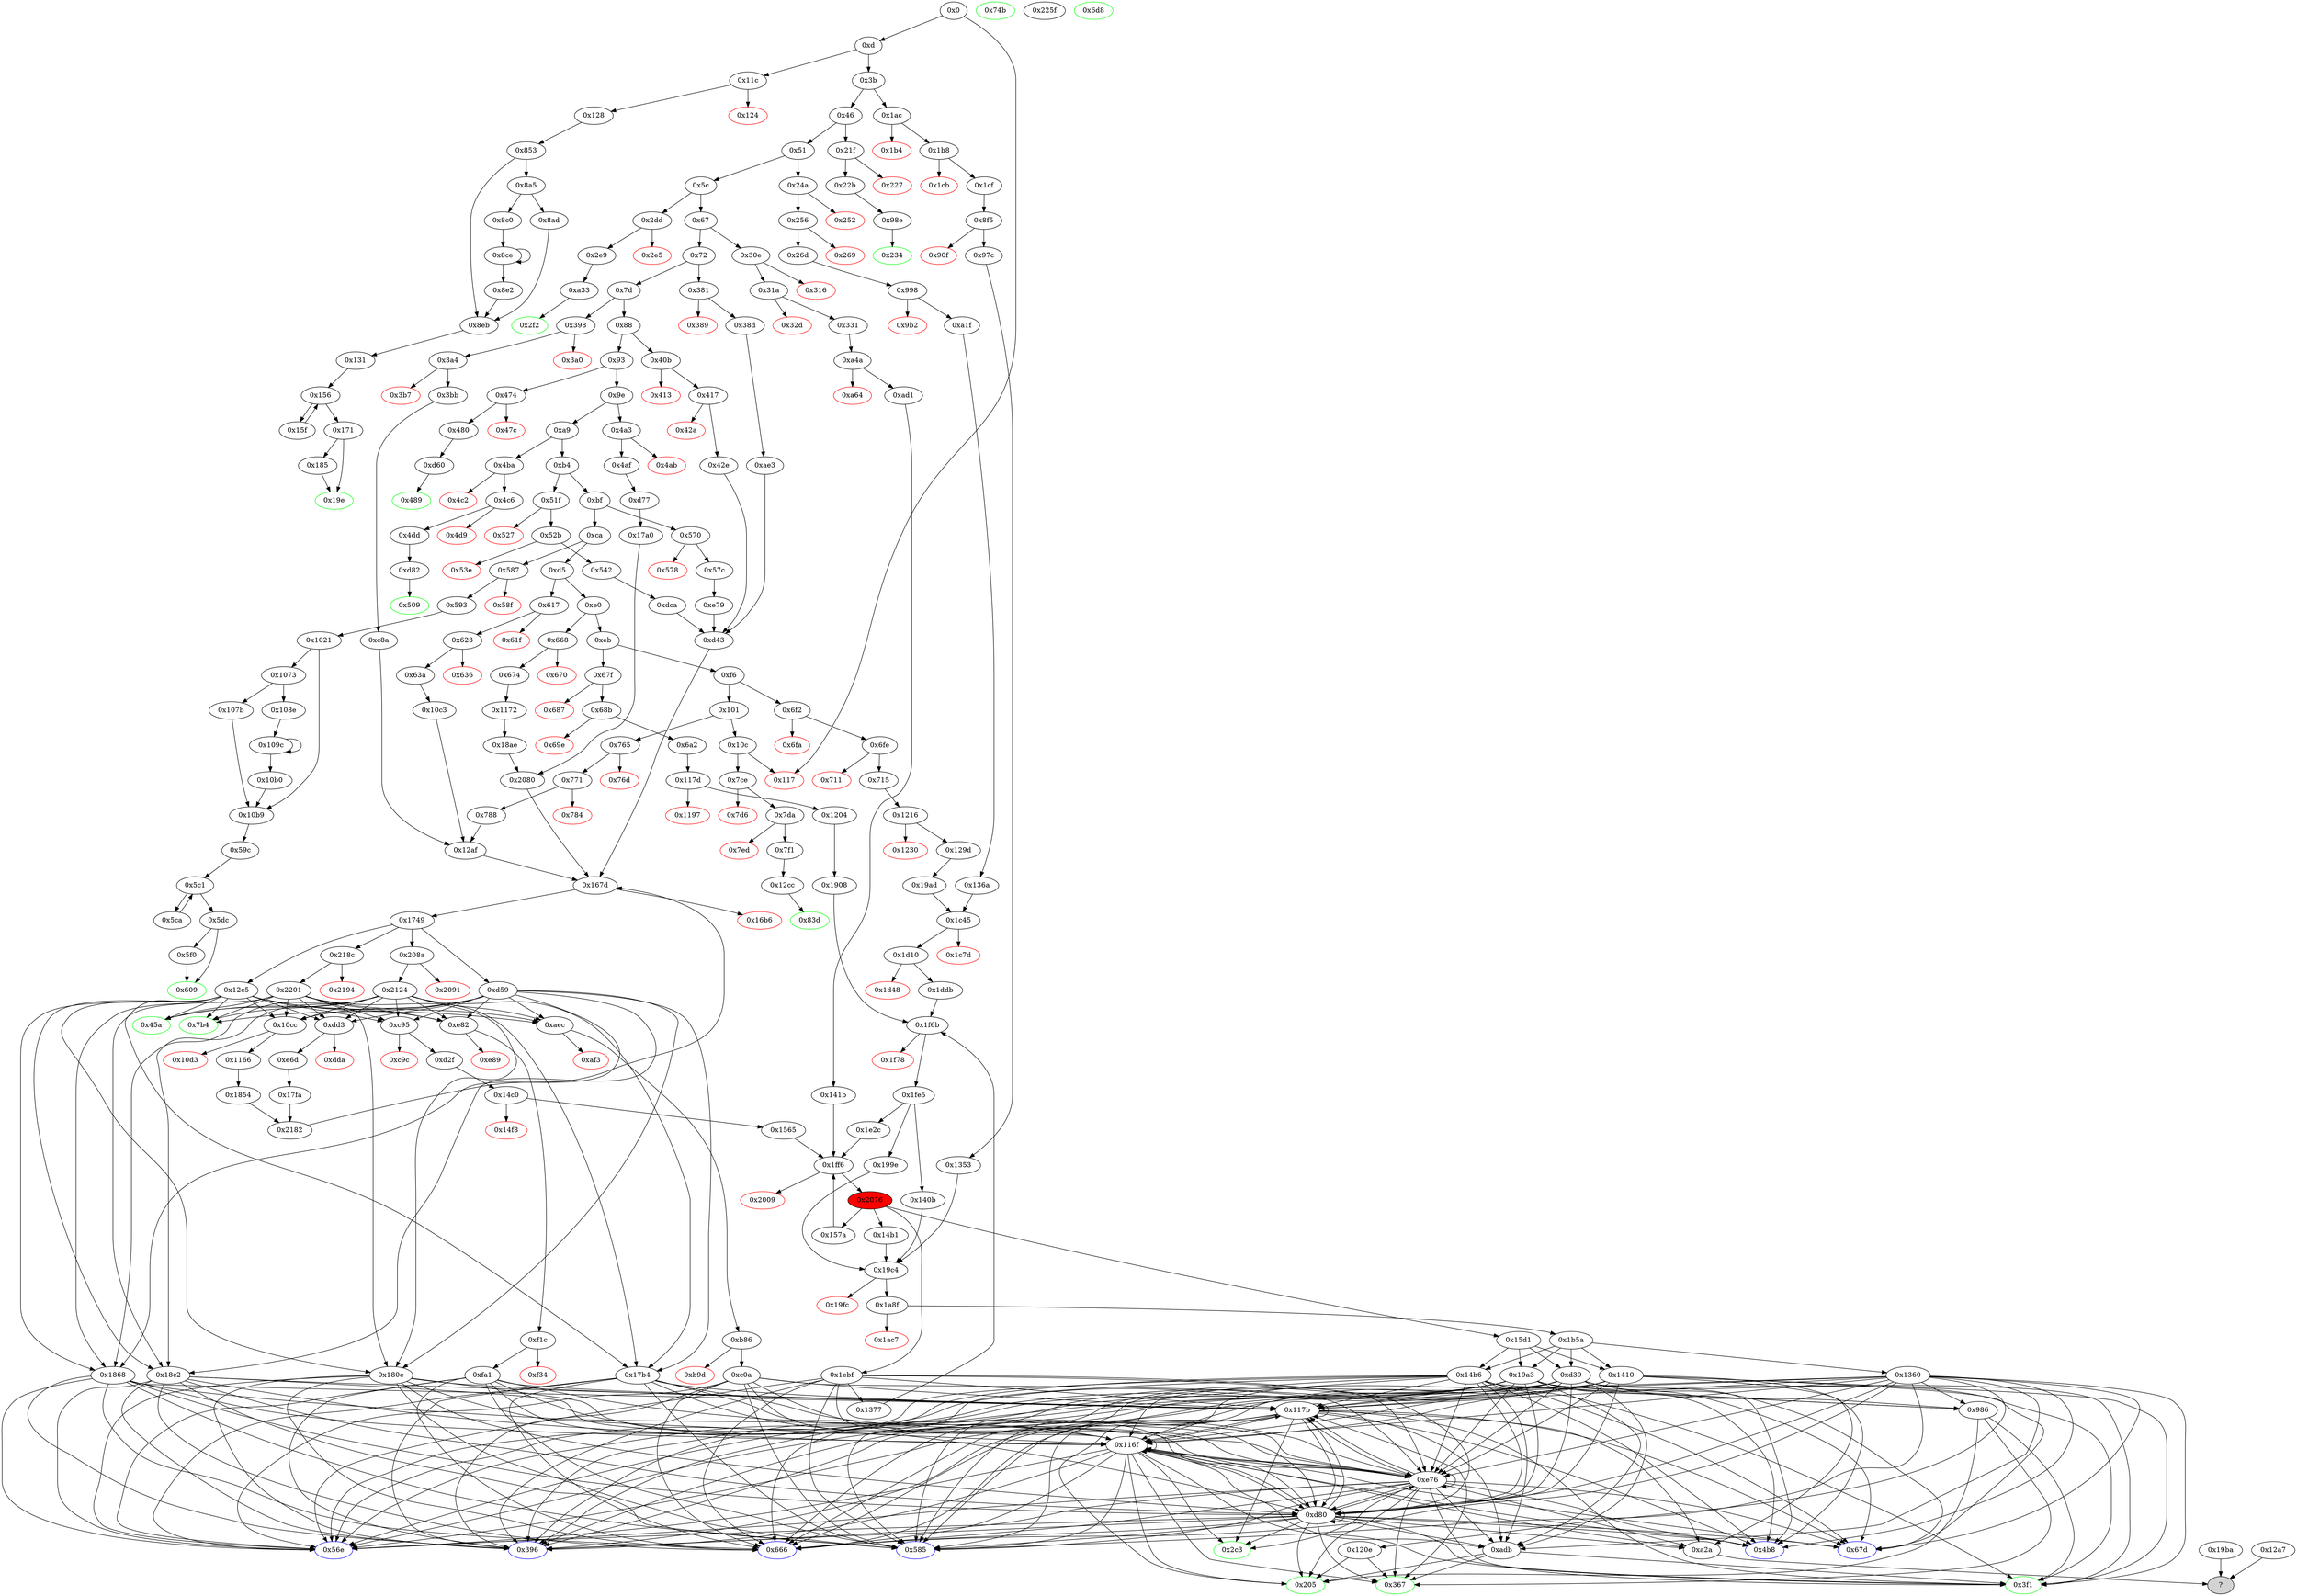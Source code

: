 digraph "" {
"0x1f6b" [fillcolor=white, id="0x1f6b", style=filled, tooltip="Block 0x1f6b\n[0x1f6b:0x1f77]\n---\nPredecessors: [0x1377, 0x1908, 0x1ddb]\nSuccessors: [0x1f78, 0x1fe5]\n---\n0x1f6b JUMPDEST\n0x1f6c PUSH1 0x0\n0x1f6e DUP3\n0x1f6f DUP3\n0x1f70 GT\n0x1f71 ISZERO\n0x1f72 ISZERO\n0x1f73 ISZERO\n0x1f74 PUSH2 0x1fe5\n0x1f77 JUMPI\n---\n0x1f6b: JUMPDEST \n0x1f6c: V1736 = 0x0\n0x1f70: V1737 = GT S0 S1\n0x1f71: V1738 = ISZERO V1737\n0x1f72: V1739 = ISZERO V1738\n0x1f73: V1740 = ISZERO V1739\n0x1f74: V1741 = 0x1fe5\n0x1f77: JUMPI 0x1fe5 V1740\n---\nEntry stack: [V9, S16, S15, S14, S13, S12, S11, S10, S9, S8, S7, S6, S5, S4, S3, {0x140b, 0x199e, 0x1e2c}, S1, S0]\nStack pops: 2\nStack additions: [S1, S0, 0x0]\nExit stack: [V9, S16, S15, S14, S13, S12, S11, S10, S9, S8, S7, S6, S5, S4, S3, {0x140b, 0x199e, 0x1e2c}, S1, S0, 0x0]\n\nDef sites:\nV9: {0xd.0x2f}\nS16: {0xd.0x2f, 0x256.0x258}\nS15: {0x26d.0x289, 0xd.0x2f, 0x256.0x258}\nS14: {0xd.0x2f, 0x26d.0x289, 0x26d.0x2a9, 0x6fe.0x700, 0x3a4.0x3a6, 0x256.0x258}\nS13: {0x3bb.0x3d7, 0x715.0x731, 0x68b.0x68d, 0xd.0x2f, 0x26d.0x289, 0x26d.0x2a9, 0x26d.0x2b3, 0x3a4.0x3a6}\nS12: {0x998.0x999, 0x3bb.0x3e1, 0x31a.0x31c, 0x3bb.0x3d7, 0x715.0x73b, 0xd.0x2f, 0x26d.0x2a9, 0x26d.0x2b3, 0x6a2.0x6be, 0x3a4.0x3a6}\nS11: {0x998.0x999, 0x3bb.0x3d7, 0x3bb.0x3e1, 0x31a.0x31c, 0xa1f.0xa20, 0x331.0x34d, 0x674.0x676, 0x1216.0x1217, 0xc8a.0xc8b, 0xd.0x2f, 0x38d.0x38f, 0x4af.0x4b1, 0x26d.0x2b3, 0x6a2.0x6c8, 0x3a4.0x3a6}\nS10: {0x998.0x999, 0x129d.0x129e, 0xa1f.0xa20, 0xc8a.0xc8b, 0xd.0x2f, 0x38d.0x38f, 0x3bb.0x3e1, 0x3bb.0x3d7, 0x117d.0x117e, 0x331.0x357, 0x331.0x34d, 0x1172.0x1173, 0xd77.0xd78, 0x52b.0x52d, 0xe6d.0xe6e, 0x26d.0x289, 0x4af.0x4b1, 0x623.0x625, 0x3a4.0x3a6, 0x1166.0x1167}\nS9: {0xa1f.0xa20, 0x715.0x731, 0xa4a.0xa4b, 0xc8a.0xc8b, 0xd.0x2f, 0x38d.0x38f, 0x542.0x55e, 0x1204.0x1205, 0x3bb.0x3d7, 0x3bb.0x3e1, 0x63a.0x656, 0x57c.0x57e, 0x331.0x357, 0x1172.0x1176, 0x674.0x676, 0xd77.0xd7b, 0xd77.0xd78, 0x52b.0x52d, 0xe6d.0xe6e, 0x26d.0x289, 0x4af.0x4b1, 0x26d.0x2a9, 0x3a4.0x3a6, 0x1166.0x1167}\nS8: {0xad1.0xad2, 0x715.0x73b, 0xc8a.0xc8b, 0xd.0x2f, 0x38d.0x38f, 0xa4a.0xa4b, 0x542.0x55e, 0x3bb.0x3e1, 0x3bb.0x3d7, 0x57c.0x57e, 0x1172.0x1173, 0x674.0x676, 0xd77.0xd78, 0xd77.0xd7b, 0x52b.0x52d, 0xe6d.0xe6e, 0x26d.0x2a9, 0x4af.0x4b1, 0x26d.0x289, 0x26d.0x2b3, 0x623.0x625, 0x6a2.0x6be, 0x3a4.0x3a6, 0x1166.0x1167}\nS7: {0xad1.0xad2, 0xc8a.0xc8b, 0xd.0x2f, 0x38d.0x38f, 0x542.0x55e, 0x3bb.0x3d7, 0x3bb.0x3e1, 0x63a.0x656, 0x57c.0x57e, 0x331.0x34d, 0x1172.0x1176, 0x1172.0x1173, 0x674.0x676, 0xd77.0xd7b, 0xd77.0xd78, 0x52b.0x52d, 0x136a.0x136b, 0xe6d.0xe6e, 0x26d.0x2b3, 0x4af.0x4b1, 0x26d.0x2a9, 0x19ad.0x19ae, 0x623.0x625, 0x6a2.0x6c8, 0x3a4.0x3a6, 0x1166.0x1167}\nS6: {0x1908.0x1909, 0xc8a.0xc8b, 0xd.0x2f, 0x38d.0x38f, 0x542.0x55e, 0x3bb.0x3e1, 0x3bb.0x3d7, 0x63a.0x656, 0x57c.0x57e, 0x331.0x357, 0x331.0x34d, 0x1172.0x1173, 0x1172.0x1176, 0x674.0x676, 0xd77.0xd78, 0xd77.0xd7b, 0x52b.0x52d, 0x136a.0x136b, 0xe6d.0xe6e, 0x26d.0x2b3, 0x4af.0x4b1, 0x136a.0x136d, 0x19ad.0x19b0, 0x623.0x625, 0x1166.0x1167}\nS5: {0x1908.0x190b, 0x26d.0x289, 0x19ad.0x19b3, 0x1377.0x1378}\nS4: {0xa1f.0xa20, 0x715.0x731, 0x1908.0x190e, 0xa4a.0xa4b, 0xc8a.0xc8b, 0xd.0x2f, 0x38d.0x38f, 0x542.0x55e, 0x3bb.0x3d7, 0x3bb.0x3e1, 0x63a.0x656, 0x57c.0x57e, 0x331.0x357, 0x1172.0x1176, 0x674.0x676, 0xd77.0xd7b, 0xd77.0xd78, 0x52b.0x52d, 0xe6d.0xe6e, 0x26d.0x289, 0x4af.0x4b1, 0x26d.0x2a9, 0x3a4.0x3a6, 0x1166.0x1167}\nS3: {0x26d.0x2b3, 0x6a2.0x6be, 0x715.0x73b, 0x1377.0x137c}\n{0x140b, 0x199e, 0x1e2c}: {0x1908.0x1910, 0x1ddb.0x1ddc, 0x1377.0x137d}\nS1: {0x1908.0x1990, 0x1ddb.0x1e1e, 0x1377.0x13fd}\nS0: {0xad1.0xad2, 0x715.0x73b, 0xc8a.0xc8b, 0xd.0x2f, 0x38d.0x38f, 0x542.0x55e, 0x3bb.0x3d7, 0x3bb.0x3e1, 0x63a.0x656, 0x57c.0x57e, 0x331.0x34d, 0x1172.0x1176, 0x1172.0x1173, 0x674.0x676, 0xd77.0xd7b, 0xd77.0xd78, 0x52b.0x52d, 0xe6d.0xe6e, 0x26d.0x2b3, 0x4af.0x4b1, 0x26d.0x2a9, 0x623.0x625, 0x6a2.0x6c8, 0x3a4.0x3a6, 0x1166.0x1167}\n"];
"0x381" [fillcolor=white, id="0x381", style=filled, tooltip="Block 0x381\n[0x381:0x388]\n---\nPredecessors: [0x72]\nSuccessors: [0x389, 0x38d]\n---\n0x381 JUMPDEST\n0x382 CALLVALUE\n0x383 DUP1\n0x384 ISZERO\n0x385 PUSH2 0x38d\n0x388 JUMPI\n---\n0x381: JUMPDEST \n0x382: V258 = CALLVALUE\n0x384: V259 = ISZERO V258\n0x385: V260 = 0x38d\n0x388: JUMPI 0x38d V259\n---\nEntry stack: [V9]\nStack pops: 0\nStack additions: [V258]\nExit stack: [V9, V258]\n\nDef sites:\nV9: {0xd.0x2f}\n"];
"0x1b8" [fillcolor=white, id="0x1b8", style=filled, tooltip="Block 0x1b8\n[0x1b8:0x1ca]\n---\nPredecessors: [0x1ac]\nSuccessors: [0x1cb, 0x1cf]\n---\n0x1b8 JUMPDEST\n0x1b9 POP\n0x1ba PUSH2 0x205\n0x1bd PUSH1 0x4\n0x1bf DUP1\n0x1c0 CALLDATASIZE\n0x1c1 SUB\n0x1c2 PUSH1 0x40\n0x1c4 DUP2\n0x1c5 LT\n0x1c6 ISZERO\n0x1c7 PUSH2 0x1cf\n0x1ca JUMPI\n---\n0x1b8: JUMPDEST \n0x1ba: V125 = 0x205\n0x1bd: V126 = 0x4\n0x1c0: V127 = CALLDATASIZE\n0x1c1: V128 = SUB V127 0x4\n0x1c2: V129 = 0x40\n0x1c5: V130 = LT V128 0x40\n0x1c6: V131 = ISZERO V130\n0x1c7: V132 = 0x1cf\n0x1ca: JUMPI 0x1cf V131\n---\nEntry stack: [V9, V121]\nStack pops: 1\nStack additions: [0x205, 0x4, V128]\nExit stack: [V9, 0x205, 0x4, V128]\n\nDef sites:\nV9: {0xd.0x2f}\nV121: {0x1ac.0x1ad}\n"];
"0x527" [color=red, fillcolor=white, id="0x527", style=filled, tooltip="Block 0x527\n[0x527:0x52a]\n---\nPredecessors: [0x51f]\nSuccessors: []\n---\n0x527 PUSH1 0x0\n0x529 DUP1\n0x52a REVERT\n---\n0x527: V382 = 0x0\n0x52a: REVERT 0x0 0x0\n---\nEntry stack: [V9, V379]\nStack pops: 0\nStack additions: []\nExit stack: [V9, V379]\n\nDef sites:\nV9: {0xd.0x2f}\nV379: {0x51f.0x520}\n"];
"0x51f" [fillcolor=white, id="0x51f", style=filled, tooltip="Block 0x51f\n[0x51f:0x526]\n---\nPredecessors: [0xb4]\nSuccessors: [0x527, 0x52b]\n---\n0x51f JUMPDEST\n0x520 CALLVALUE\n0x521 DUP1\n0x522 ISZERO\n0x523 PUSH2 0x52b\n0x526 JUMPI\n---\n0x51f: JUMPDEST \n0x520: V379 = CALLVALUE\n0x522: V380 = ISZERO V379\n0x523: V381 = 0x52b\n0x526: JUMPI 0x52b V380\n---\nEntry stack: [V9]\nStack pops: 0\nStack additions: [V379]\nExit stack: [V9, V379]\n\nDef sites:\nV9: {0xd.0x2f}\n"];
"0x1d48" [color=red, fillcolor=white, id="0x1d48", style=filled, tooltip="Block 0x1d48\n[0x1d48:0x1dda]\n---\nPredecessors: [0x1d10]\nSuccessors: []\n---\n0x1d48 PUSH1 0x40\n0x1d4a MLOAD\n0x1d4b PUSH32 0x8c379a000000000000000000000000000000000000000000000000000000000\n0x1d6c DUP2\n0x1d6d MSTORE\n0x1d6e PUSH1 0x4\n0x1d70 ADD\n0x1d71 DUP1\n0x1d72 DUP1\n0x1d73 PUSH1 0x20\n0x1d75 ADD\n0x1d76 DUP3\n0x1d77 DUP2\n0x1d78 SUB\n0x1d79 DUP3\n0x1d7a MSTORE\n0x1d7b PUSH1 0x23\n0x1d7d DUP2\n0x1d7e MSTORE\n0x1d7f PUSH1 0x20\n0x1d81 ADD\n0x1d82 DUP1\n0x1d83 PUSH32 0x45524332303a207472616e7366657220746f20746865207a65726f2061646472\n0x1da4 DUP2\n0x1da5 MSTORE\n0x1da6 PUSH1 0x20\n0x1da8 ADD\n0x1da9 PUSH32 0x6573730000000000000000000000000000000000000000000000000000000000\n0x1dca DUP2\n0x1dcb MSTORE\n0x1dcc POP\n0x1dcd PUSH1 0x40\n0x1dcf ADD\n0x1dd0 SWAP2\n0x1dd1 POP\n0x1dd2 POP\n0x1dd3 PUSH1 0x40\n0x1dd5 MLOAD\n0x1dd6 DUP1\n0x1dd7 SWAP2\n0x1dd8 SUB\n0x1dd9 SWAP1\n0x1dda REVERT\n---\n0x1d48: V1650 = 0x40\n0x1d4a: V1651 = M[0x40]\n0x1d4b: V1652 = 0x8c379a000000000000000000000000000000000000000000000000000000000\n0x1d6d: M[V1651] = 0x8c379a000000000000000000000000000000000000000000000000000000000\n0x1d6e: V1653 = 0x4\n0x1d70: V1654 = ADD 0x4 V1651\n0x1d73: V1655 = 0x20\n0x1d75: V1656 = ADD 0x20 V1654\n0x1d78: V1657 = SUB V1656 V1654\n0x1d7a: M[V1654] = V1657\n0x1d7b: V1658 = 0x23\n0x1d7e: M[V1656] = 0x23\n0x1d7f: V1659 = 0x20\n0x1d81: V1660 = ADD 0x20 V1656\n0x1d83: V1661 = 0x45524332303a207472616e7366657220746f20746865207a65726f2061646472\n0x1da5: M[V1660] = 0x45524332303a207472616e7366657220746f20746865207a65726f2061646472\n0x1da6: V1662 = 0x20\n0x1da8: V1663 = ADD 0x20 V1660\n0x1da9: V1664 = 0x6573730000000000000000000000000000000000000000000000000000000000\n0x1dcb: M[V1663] = 0x6573730000000000000000000000000000000000000000000000000000000000\n0x1dcd: V1665 = 0x40\n0x1dcf: V1666 = ADD 0x40 V1660\n0x1dd3: V1667 = 0x40\n0x1dd5: V1668 = M[0x40]\n0x1dd8: V1669 = SUB V1666 V1668\n0x1dda: REVERT V1668 V1669\n---\nEntry stack: [V9, 0x2c3, S12, S11, S10, S9, {0x0, 0xa2a}, S7, S6, S5, 0x0, {0x1377, 0x19ba}, S2, S1, S0]\nStack pops: 0\nStack additions: []\nExit stack: [V9, 0x2c3, S12, S11, S10, S9, {0x0, 0xa2a}, S7, S6, S5, 0x0, {0x1377, 0x19ba}, S2, S1, S0]\n\nDef sites:\nV9: {0xd.0x2f}\n0x2c3: {0x256.0x258}\nS12: {0xd.0x2f, 0x26d.0x289}\nS11: {0x26d.0x2a9, 0x6fe.0x700}\nS10: {0x715.0x731, 0x26d.0x2b3}\nS9: {0x998.0x999, 0x715.0x73b}\n{0x0, 0xa2a}: {0xa1f.0xa20, 0x1216.0x1217}\nS7: {0x26d.0x289, 0x129d.0x129e}\nS6: {0x715.0x731, 0x26d.0x2a9}\nS5: {0x715.0x73b, 0x26d.0x2b3}\n0x0: {0x136a.0x136b, 0x19ad.0x19ae}\n{0x1377, 0x19ba}: {0x136a.0x136d, 0x19ad.0x19b0}\nS2: {0x19ad.0x19b3, 0x26d.0x289}\nS1: {0x715.0x731, 0x26d.0x2a9}\nS0: {0x715.0x73b, 0x26d.0x2b3}\n"];
"0xf1c" [fillcolor=white, id="0xf1c", style=filled, tooltip="Block 0xf1c\n[0xf1c:0xf33]\n---\nPredecessors: [0xe82]\nSuccessors: [0xf34, 0xfa1]\n---\n0xf1c JUMPDEST\n0xf1d PUSH1 0x7\n0xf1f PUSH1 0x0\n0xf21 SWAP1\n0xf22 SLOAD\n0xf23 SWAP1\n0xf24 PUSH2 0x100\n0xf27 EXP\n0xf28 SWAP1\n0xf29 DIV\n0xf2a PUSH1 0xff\n0xf2c AND\n0xf2d ISZERO\n0xf2e ISZERO\n0xf2f ISZERO\n0xf30 PUSH2 0xfa1\n0xf33 JUMPI\n---\n0xf1c: JUMPDEST \n0xf1d: V978 = 0x7\n0xf1f: V979 = 0x0\n0xf22: V980 = S[0x7]\n0xf24: V981 = 0x100\n0xf27: V982 = EXP 0x100 0x0\n0xf29: V983 = DIV V980 0x1\n0xf2a: V984 = 0xff\n0xf2c: V985 = AND 0xff V983\n0xf2d: V986 = ISZERO V985\n0xf2e: V987 = ISZERO V986\n0xf2f: V988 = ISZERO V987\n0xf30: V989 = 0xfa1\n0xf33: JUMPI 0xfa1 V988\n---\nEntry stack: [V9, S11, S10, S9, S8, S7, S6, S5, S4, S3, S2, S1, S0]\nStack pops: 0\nStack additions: []\nExit stack: [V9, S11, S10, S9, S8, S7, S6, S5, S4, S3, S2, S1, S0]\n\nDef sites:\nV9: {0xd.0x2f}\nS11: {0xd.0x2f, 0x3a4.0x3a6}\nS10: {0x3bb.0x3d7, 0xd.0x2f, 0x3a4.0x3a6}\nS9: {0x3bb.0x3e1, 0xd.0x2f, 0x3a4.0x3a6, 0x3bb.0x3d7}\nS8: {0x3bb.0x3d7, 0x3bb.0x3e1, 0x674.0x676, 0xc8a.0xc8b, 0xd.0x2f, 0x38d.0x38f, 0x4af.0x4b1, 0x3a4.0x3a6}\nS7: {0x3bb.0x3e1, 0x3bb.0x3d7, 0x1172.0x1173, 0x674.0x676, 0xd77.0xd78, 0x52b.0x52d, 0xc8a.0xc8b, 0xd.0x2f, 0x38d.0x38f, 0xe6d.0xe6e, 0x4af.0x4b1, 0x623.0x625, 0x3a4.0x3a6, 0x1166.0x1167}\nS6: {0xc8a.0xc8b, 0xd.0x2f, 0x38d.0x38f, 0x542.0x55e, 0x3bb.0x3d7, 0x3bb.0x3e1, 0x63a.0x656, 0x57c.0x57e, 0x1172.0x1176, 0x1172.0x1173, 0x674.0x676, 0xd77.0xd7b, 0xd77.0xd78, 0x52b.0x52d, 0xe6d.0xe6e, 0x4af.0x4b1, 0x623.0x625, 0x3a4.0x3a6, 0x1166.0x1167}\nS5: {0xc8a.0xc8b, 0xd.0x2f, 0x38d.0x38f, 0x542.0x55e, 0x3bb.0x3e1, 0x3bb.0x3d7, 0x63a.0x656, 0x57c.0x57e, 0x1172.0x1173, 0x1172.0x1176, 0x674.0x676, 0xd77.0xd78, 0xd77.0xd7b, 0x52b.0x52d, 0xe6d.0xe6e, 0x4af.0x4b1, 0x623.0x625, 0x3a4.0x3a6, 0x1166.0x1167}\nS4: {0xc8a.0xc8b, 0xd.0x2f, 0x38d.0x38f, 0x542.0x55e, 0x3bb.0x3d7, 0x3bb.0x3e1, 0x63a.0x656, 0x57c.0x57e, 0x1172.0x1176, 0x1172.0x1173, 0x674.0x676, 0xd77.0xd7b, 0xd77.0xd78, 0x52b.0x52d, 0xe6d.0xe6e, 0x4af.0x4b1, 0x623.0x625, 0x3a4.0x3a6, 0x1166.0x1167}\nS3: {0xc8a.0xc8b, 0xd.0x2f, 0x38d.0x38f, 0x542.0x55e, 0x3bb.0x3e1, 0x3bb.0x3d7, 0x63a.0x656, 0x57c.0x57e, 0x1172.0x1173, 0x1172.0x1176, 0x674.0x676, 0xd77.0xd78, 0xd77.0xd7b, 0x52b.0x52d, 0xe6d.0xe6e, 0x4af.0x4b1, 0x623.0x625, 0x3a4.0x3a6, 0x1166.0x1167}\nS2: {0xc8a.0xc8b, 0xd.0x2f, 0x38d.0x38f, 0x542.0x55e, 0x3bb.0x3d7, 0x3bb.0x3e1, 0x63a.0x656, 0x57c.0x57e, 0x1172.0x1176, 0x1172.0x1173, 0x674.0x676, 0xd77.0xd7b, 0xd77.0xd78, 0x52b.0x52d, 0xe6d.0xe6e, 0x4af.0x4b1, 0x623.0x625, 0x3a4.0x3a6, 0x1166.0x1167}\nS1: {0xc8a.0xc8b, 0xd.0x2f, 0x38d.0x38f, 0x542.0x55e, 0x3bb.0x3e1, 0x3bb.0x3d7, 0x63a.0x656, 0x57c.0x57e, 0x1172.0x1173, 0x1172.0x1176, 0x674.0x676, 0xd77.0xd78, 0xd77.0xd7b, 0x52b.0x52d, 0xe6d.0xe6e, 0x4af.0x4b1, 0x623.0x625, 0x1166.0x1167}\nS0: {0x3bb.0x3e1, 0x63a.0x656, 0x57c.0x57e, 0x1172.0x1176, 0x1172.0x1173, 0xd77.0xd7b, 0xd77.0xd78, 0x52b.0x52d, 0xc8a.0xc8b, 0xd.0x2f, 0x38d.0x38f, 0xe6d.0xe6e, 0x623.0x625, 0x542.0x55e, 0x1166.0x1167}\n"];
"0x474" [fillcolor=white, id="0x474", style=filled, tooltip="Block 0x474\n[0x474:0x47b]\n---\nPredecessors: [0x93]\nSuccessors: [0x47c, 0x480]\n---\n0x474 JUMPDEST\n0x475 CALLVALUE\n0x476 DUP1\n0x477 ISZERO\n0x478 PUSH2 0x480\n0x47b JUMPI\n---\n0x474: JUMPDEST \n0x475: V329 = CALLVALUE\n0x477: V330 = ISZERO V329\n0x478: V331 = 0x480\n0x47b: JUMPI 0x480 V330\n---\nEntry stack: [V9]\nStack pops: 0\nStack additions: [V329]\nExit stack: [V9, V329]\n\nDef sites:\nV9: {0xd.0x2f}\n"];
"0x3a4" [fillcolor=white, id="0x3a4", style=filled, tooltip="Block 0x3a4\n[0x3a4:0x3b6]\n---\nPredecessors: [0x398]\nSuccessors: [0x3b7, 0x3bb]\n---\n0x3a4 JUMPDEST\n0x3a5 POP\n0x3a6 PUSH2 0x3f1\n0x3a9 PUSH1 0x4\n0x3ab DUP1\n0x3ac CALLDATASIZE\n0x3ad SUB\n0x3ae PUSH1 0x40\n0x3b0 DUP2\n0x3b1 LT\n0x3b2 ISZERO\n0x3b3 PUSH2 0x3bb\n0x3b6 JUMPI\n---\n0x3a4: JUMPDEST \n0x3a6: V268 = 0x3f1\n0x3a9: V269 = 0x4\n0x3ac: V270 = CALLDATASIZE\n0x3ad: V271 = SUB V270 0x4\n0x3ae: V272 = 0x40\n0x3b1: V273 = LT V271 0x40\n0x3b2: V274 = ISZERO V273\n0x3b3: V275 = 0x3bb\n0x3b6: JUMPI 0x3bb V274\n---\nEntry stack: [V9, V264]\nStack pops: 1\nStack additions: [0x3f1, 0x4, V271]\nExit stack: [V9, 0x3f1, 0x4, V271]\n\nDef sites:\nV9: {0xd.0x2f}\nV264: {0x398.0x399}\n"];
"0x1e2c" [fillcolor=white, id="0x1e2c", style=filled, tooltip="Block 0x1e2c\n[0x1e2c:0x1ebe]\n---\nPredecessors: [0x1fe5]\nSuccessors: [0x1ff6]\n---\n0x1e2c JUMPDEST\n0x1e2d PUSH1 0x0\n0x1e2f DUP1\n0x1e30 DUP6\n0x1e31 PUSH20 0xffffffffffffffffffffffffffffffffffffffff\n0x1e46 AND\n0x1e47 PUSH20 0xffffffffffffffffffffffffffffffffffffffff\n0x1e5c AND\n0x1e5d DUP2\n0x1e5e MSTORE\n0x1e5f PUSH1 0x20\n0x1e61 ADD\n0x1e62 SWAP1\n0x1e63 DUP2\n0x1e64 MSTORE\n0x1e65 PUSH1 0x20\n0x1e67 ADD\n0x1e68 PUSH1 0x0\n0x1e6a SHA3\n0x1e6b DUP2\n0x1e6c SWAP1\n0x1e6d SSTORE\n0x1e6e POP\n0x1e6f PUSH2 0x1ebf\n0x1e72 DUP2\n0x1e73 PUSH1 0x0\n0x1e75 DUP1\n0x1e76 DUP6\n0x1e77 PUSH20 0xffffffffffffffffffffffffffffffffffffffff\n0x1e8c AND\n0x1e8d PUSH20 0xffffffffffffffffffffffffffffffffffffffff\n0x1ea2 AND\n0x1ea3 DUP2\n0x1ea4 MSTORE\n0x1ea5 PUSH1 0x20\n0x1ea7 ADD\n0x1ea8 SWAP1\n0x1ea9 DUP2\n0x1eaa MSTORE\n0x1eab PUSH1 0x20\n0x1ead ADD\n0x1eae PUSH1 0x0\n0x1eb0 SHA3\n0x1eb1 SLOAD\n0x1eb2 PUSH2 0x1ff6\n0x1eb5 SWAP1\n0x1eb6 SWAP2\n0x1eb7 SWAP1\n0x1eb8 PUSH4 0xffffffff\n0x1ebd AND\n0x1ebe JUMP\n---\n0x1e2c: JUMPDEST \n0x1e2d: V1686 = 0x0\n0x1e31: V1687 = 0xffffffffffffffffffffffffffffffffffffffff\n0x1e46: V1688 = AND 0xffffffffffffffffffffffffffffffffffffffff S3\n0x1e47: V1689 = 0xffffffffffffffffffffffffffffffffffffffff\n0x1e5c: V1690 = AND 0xffffffffffffffffffffffffffffffffffffffff V1688\n0x1e5e: M[0x0] = V1690\n0x1e5f: V1691 = 0x20\n0x1e61: V1692 = ADD 0x20 0x0\n0x1e64: M[0x20] = 0x0\n0x1e65: V1693 = 0x20\n0x1e67: V1694 = ADD 0x20 0x20\n0x1e68: V1695 = 0x0\n0x1e6a: V1696 = SHA3 0x0 0x40\n0x1e6d: S[V1696] = V1760\n0x1e6f: V1697 = 0x1ebf\n0x1e73: V1698 = 0x0\n0x1e77: V1699 = 0xffffffffffffffffffffffffffffffffffffffff\n0x1e8c: V1700 = AND 0xffffffffffffffffffffffffffffffffffffffff S2\n0x1e8d: V1701 = 0xffffffffffffffffffffffffffffffffffffffff\n0x1ea2: V1702 = AND 0xffffffffffffffffffffffffffffffffffffffff V1700\n0x1ea4: M[0x0] = V1702\n0x1ea5: V1703 = 0x20\n0x1ea7: V1704 = ADD 0x20 0x0\n0x1eaa: M[0x20] = 0x0\n0x1eab: V1705 = 0x20\n0x1ead: V1706 = ADD 0x20 0x20\n0x1eae: V1707 = 0x0\n0x1eb0: V1708 = SHA3 0x0 0x40\n0x1eb1: V1709 = S[V1708]\n0x1eb2: V1710 = 0x1ff6\n0x1eb8: V1711 = 0xffffffff\n0x1ebd: V1712 = AND 0xffffffff 0x1ff6\n0x1ebe: JUMP 0x1ff6\n---\nEntry stack: [V9, S14, S13, S12, S11, S10, S9, S8, S7, S6, S5, S4, S3, S2, S1, V1760]\nStack pops: 4\nStack additions: [S3, S2, S1, 0x1ebf, V1709, S1]\nExit stack: [V9, S14, S13, S12, S11, S10, S9, S8, S7, S6, S5, S4, S3, S2, S1, 0x1ebf, V1709, S1]\n\nDef sites:\nV9: {0xd.0x2f}\nS14: {0xd.0x2f, 0x256.0x258}\nS13: {0x26d.0x289, 0xd.0x2f, 0x256.0x258}\nS12: {0x26d.0x2a9, 0xd.0x2f, 0x26d.0x289, 0x6fe.0x700, 0x256.0x258}\nS11: {0x68b.0x68d, 0x26d.0x2a9, 0xd.0x2f, 0x26d.0x289, 0x26d.0x2b3, 0x715.0x731}\nS10: {0x998.0x999, 0x31a.0x31c, 0xd.0x2f, 0x26d.0x2a9, 0x26d.0x2b3, 0x6a2.0x6be, 0x715.0x73b}\nS9: {0x998.0x999, 0x31a.0x31c, 0x26d.0x2b3, 0xa1f.0xa20, 0x331.0x34d, 0x6a2.0x6c8, 0x1216.0x1217}\nS8: {0x331.0x357, 0x998.0x999, 0x117d.0x117e, 0x26d.0x289, 0xa1f.0xa20, 0x129d.0x129e, 0x331.0x34d}\nS7: {0xa1f.0xa20, 0x331.0x357, 0x715.0x731, 0xa4a.0xa4b, 0xd.0x2f, 0x26d.0x289, 0x26d.0x2a9, 0x1204.0x1205}\nS6: {0xad1.0xad2, 0x715.0x73b, 0xa4a.0xa4b, 0x26d.0x2a9, 0xd.0x2f, 0x26d.0x289, 0x26d.0x2b3, 0x6a2.0x6be, 0x3a4.0x3a6}\nS5: {0x3bb.0x3d7, 0x331.0x34d, 0xad1.0xad2, 0x136a.0x136b, 0x26d.0x2b3, 0x26d.0x2a9, 0x19ad.0x19ae, 0x6a2.0x6c8, 0x3a4.0x3a6}\nS4: {0x3bb.0x3e1, 0x3bb.0x3d7, 0x331.0x34d, 0x331.0x357, 0x1908.0x1909, 0x136a.0x136b, 0xd.0x2f, 0x26d.0x2b3, 0x136a.0x136d, 0x19ad.0x19b0}\nS3: {0x1908.0x190b, 0x26d.0x289, 0x19ad.0x19b3, 0x1377.0x1378}\nS2: {0xa1f.0xa20, 0x331.0x357, 0x715.0x731, 0x1908.0x190e, 0xa4a.0xa4b, 0xd.0x2f, 0x26d.0x289, 0x26d.0x2a9}\nS1: {0x26d.0x2b3, 0x6a2.0x6be, 0x715.0x73b, 0x1377.0x137c}\nV1760: {0x1fe5.0x1fea}\n"];
"0xad1" [fillcolor=white, id="0xad1", style=filled, tooltip="Block 0xad1\n[0xad1:0xada]\n---\nPredecessors: [0xa4a]\nSuccessors: [0x141b]\n---\n0xad1 JUMPDEST\n0xad2 PUSH2 0xadb\n0xad5 DUP4\n0xad6 DUP4\n0xad7 PUSH2 0x141b\n0xada JUMP\n---\n0xad1: JUMPDEST \n0xad2: V780 = 0xadb\n0xad7: V781 = 0x141b\n0xada: JUMP 0x141b\n---\nEntry stack: [V9, 0x367, V240, V243, 0x0]\nStack pops: 3\nStack additions: [S2, S1, S0, 0xadb, S2, S1]\nExit stack: [V9, 0x367, V240, V243, 0x0, 0xadb, V240, V243]\n\nDef sites:\nV9: {0xd.0x2f}\n0x367: {0x31a.0x31c}\nV240: {0x331.0x34d}\nV243: {0x331.0x357}\n0x0: {0xa4a.0xa4b}\n"];
"0x4dd" [fillcolor=white, id="0x4dd", style=filled, tooltip="Block 0x4dd\n[0x4dd:0x508]\n---\nPredecessors: [0x4c6]\nSuccessors: [0xd82]\n---\n0x4dd JUMPDEST\n0x4de DUP2\n0x4df ADD\n0x4e0 SWAP1\n0x4e1 DUP1\n0x4e2 DUP1\n0x4e3 CALLDATALOAD\n0x4e4 PUSH20 0xffffffffffffffffffffffffffffffffffffffff\n0x4f9 AND\n0x4fa SWAP1\n0x4fb PUSH1 0x20\n0x4fd ADD\n0x4fe SWAP1\n0x4ff SWAP3\n0x500 SWAP2\n0x501 SWAP1\n0x502 POP\n0x503 POP\n0x504 POP\n0x505 PUSH2 0xd82\n0x508 JUMP\n---\n0x4dd: JUMPDEST \n0x4df: V365 = ADD 0x4 V359\n0x4e3: V366 = CALLDATALOAD 0x4\n0x4e4: V367 = 0xffffffffffffffffffffffffffffffffffffffff\n0x4f9: V368 = AND 0xffffffffffffffffffffffffffffffffffffffff V366\n0x4fb: V369 = 0x20\n0x4fd: V370 = ADD 0x20 0x4\n0x505: V371 = 0xd82\n0x508: JUMP 0xd82\n---\nEntry stack: [V9, 0x509, 0x4, V359]\nStack pops: 2\nStack additions: [V368]\nExit stack: [V9, 0x509, V368]\n\nDef sites:\nV9: {0xd.0x2f}\n0x509: {0x4c6.0x4c8}\n0x4: {0x4c6.0x4cb}\nV359: {0x4c6.0x4cf}\n"];
"0x199e" [fillcolor=white, id="0x199e", style=filled, tooltip="Block 0x199e\n[0x199e:0x19a2]\n---\nPredecessors: [0x1fe5]\nSuccessors: [0x19c4]\n---\n0x199e JUMPDEST\n0x199f PUSH2 0x19c4\n0x19a2 JUMP\n---\n0x199e: JUMPDEST \n0x199f: V1508 = 0x19c4\n0x19a2: JUMP 0x19c4\n---\nEntry stack: [V9, S14, S13, S12, S11, S10, S9, S8, S7, S6, S5, S4, S3, S2, S1, V1760]\nStack pops: 0\nStack additions: []\nExit stack: [V9, S14, S13, S12, S11, S10, S9, S8, S7, S6, S5, S4, S3, S2, S1, V1760]\n\nDef sites:\nV9: {0xd.0x2f}\nS14: {0xd.0x2f, 0x256.0x258}\nS13: {0x26d.0x289, 0xd.0x2f, 0x256.0x258}\nS12: {0x26d.0x2a9, 0xd.0x2f, 0x26d.0x289, 0x6fe.0x700, 0x256.0x258}\nS11: {0x68b.0x68d, 0x26d.0x2a9, 0xd.0x2f, 0x26d.0x289, 0x26d.0x2b3, 0x715.0x731}\nS10: {0x998.0x999, 0x31a.0x31c, 0xd.0x2f, 0x26d.0x2a9, 0x26d.0x2b3, 0x6a2.0x6be, 0x715.0x73b}\nS9: {0x998.0x999, 0x31a.0x31c, 0x26d.0x2b3, 0xa1f.0xa20, 0x331.0x34d, 0x6a2.0x6c8, 0x1216.0x1217}\nS8: {0x331.0x357, 0x998.0x999, 0x117d.0x117e, 0x26d.0x289, 0xa1f.0xa20, 0x129d.0x129e, 0x331.0x34d}\nS7: {0xa1f.0xa20, 0x331.0x357, 0x715.0x731, 0xa4a.0xa4b, 0xd.0x2f, 0x26d.0x289, 0x26d.0x2a9, 0x1204.0x1205}\nS6: {0xad1.0xad2, 0x715.0x73b, 0xa4a.0xa4b, 0x26d.0x2a9, 0xd.0x2f, 0x26d.0x289, 0x26d.0x2b3, 0x6a2.0x6be, 0x3a4.0x3a6}\nS5: {0x3bb.0x3d7, 0x331.0x34d, 0xad1.0xad2, 0x136a.0x136b, 0x26d.0x2b3, 0x26d.0x2a9, 0x19ad.0x19ae, 0x6a2.0x6c8, 0x3a4.0x3a6}\nS4: {0x3bb.0x3e1, 0x3bb.0x3d7, 0x331.0x34d, 0x331.0x357, 0x1908.0x1909, 0x136a.0x136b, 0xd.0x2f, 0x26d.0x2b3, 0x136a.0x136d, 0x19ad.0x19b0}\nS3: {0x1908.0x190b, 0x26d.0x289, 0x19ad.0x19b3, 0x1377.0x1378}\nS2: {0xa1f.0xa20, 0x331.0x357, 0x715.0x731, 0x1908.0x190e, 0xa4a.0xa4b, 0xd.0x2f, 0x26d.0x289, 0x26d.0x2a9}\nS1: {0x26d.0x2b3, 0x6a2.0x6be, 0x715.0x73b, 0x1377.0x137c}\nV1760: {0x1fe5.0x1fea}\n"];
"0xf34" [color=red, fillcolor=white, id="0xf34", style=filled, tooltip="Block 0xf34\n[0xf34:0xfa0]\n---\nPredecessors: [0xf1c]\nSuccessors: []\n---\n0xf34 PUSH1 0x40\n0xf36 MLOAD\n0xf37 PUSH32 0x8c379a000000000000000000000000000000000000000000000000000000000\n0xf58 DUP2\n0xf59 MSTORE\n0xf5a PUSH1 0x4\n0xf5c ADD\n0xf5d DUP1\n0xf5e DUP1\n0xf5f PUSH1 0x20\n0xf61 ADD\n0xf62 DUP3\n0xf63 DUP2\n0xf64 SUB\n0xf65 DUP3\n0xf66 MSTORE\n0xf67 PUSH1 0x10\n0xf69 DUP2\n0xf6a MSTORE\n0xf6b PUSH1 0x20\n0xf6d ADD\n0xf6e DUP1\n0xf6f PUSH32 0x5061757361626c653a2070617573656400000000000000000000000000000000\n0xf90 DUP2\n0xf91 MSTORE\n0xf92 POP\n0xf93 PUSH1 0x20\n0xf95 ADD\n0xf96 SWAP2\n0xf97 POP\n0xf98 POP\n0xf99 PUSH1 0x40\n0xf9b MLOAD\n0xf9c DUP1\n0xf9d SWAP2\n0xf9e SUB\n0xf9f SWAP1\n0xfa0 REVERT\n---\n0xf34: V990 = 0x40\n0xf36: V991 = M[0x40]\n0xf37: V992 = 0x8c379a000000000000000000000000000000000000000000000000000000000\n0xf59: M[V991] = 0x8c379a000000000000000000000000000000000000000000000000000000000\n0xf5a: V993 = 0x4\n0xf5c: V994 = ADD 0x4 V991\n0xf5f: V995 = 0x20\n0xf61: V996 = ADD 0x20 V994\n0xf64: V997 = SUB V996 V994\n0xf66: M[V994] = V997\n0xf67: V998 = 0x10\n0xf6a: M[V996] = 0x10\n0xf6b: V999 = 0x20\n0xf6d: V1000 = ADD 0x20 V996\n0xf6f: V1001 = 0x5061757361626c653a2070617573656400000000000000000000000000000000\n0xf91: M[V1000] = 0x5061757361626c653a2070617573656400000000000000000000000000000000\n0xf93: V1002 = 0x20\n0xf95: V1003 = ADD 0x20 V1000\n0xf99: V1004 = 0x40\n0xf9b: V1005 = M[0x40]\n0xf9e: V1006 = SUB V1003 V1005\n0xfa0: REVERT V1005 V1006\n---\nEntry stack: [V9, S11, S10, S9, S8, S7, S6, S5, S4, S3, S2, S1, S0]\nStack pops: 0\nStack additions: []\nExit stack: [V9, S11, S10, S9, S8, S7, S6, S5, S4, S3, S2, S1, S0]\n\nDef sites:\nV9: {0xd.0x2f}\nS11: {0xd.0x2f, 0x3a4.0x3a6}\nS10: {0x3bb.0x3d7, 0xd.0x2f, 0x3a4.0x3a6}\nS9: {0x3bb.0x3e1, 0xd.0x2f, 0x3a4.0x3a6, 0x3bb.0x3d7}\nS8: {0x3bb.0x3d7, 0x3bb.0x3e1, 0x674.0x676, 0xc8a.0xc8b, 0xd.0x2f, 0x38d.0x38f, 0x4af.0x4b1, 0x3a4.0x3a6}\nS7: {0x3bb.0x3e1, 0x3bb.0x3d7, 0x1172.0x1173, 0xd77.0xd78, 0x52b.0x52d, 0xc8a.0xc8b, 0xd.0x2f, 0x38d.0x38f, 0xe6d.0xe6e, 0x4af.0x4b1, 0x623.0x625, 0x3a4.0x3a6, 0x1166.0x1167}\nS6: {0xc8a.0xc8b, 0xd.0x2f, 0x38d.0x38f, 0x542.0x55e, 0x3bb.0x3d7, 0x3bb.0x3e1, 0x63a.0x656, 0x57c.0x57e, 0x1172.0x1176, 0x674.0x676, 0xd77.0xd7b, 0xd77.0xd78, 0x52b.0x52d, 0xe6d.0xe6e, 0x4af.0x4b1, 0x3a4.0x3a6, 0x1166.0x1167}\nS5: {0xc8a.0xc8b, 0xd.0x2f, 0x38d.0x38f, 0x542.0x55e, 0x3bb.0x3e1, 0x3bb.0x3d7, 0x57c.0x57e, 0x1172.0x1173, 0x674.0x676, 0xd77.0xd78, 0xd77.0xd7b, 0x52b.0x52d, 0xe6d.0xe6e, 0x4af.0x4b1, 0x623.0x625, 0x3a4.0x3a6, 0x1166.0x1167}\nS4: {0xc8a.0xc8b, 0xd.0x2f, 0x38d.0x38f, 0x542.0x55e, 0x3bb.0x3d7, 0x3bb.0x3e1, 0x63a.0x656, 0x57c.0x57e, 0x1172.0x1176, 0x1172.0x1173, 0x674.0x676, 0xd77.0xd7b, 0xd77.0xd78, 0x52b.0x52d, 0xe6d.0xe6e, 0x4af.0x4b1, 0x623.0x625, 0x3a4.0x3a6, 0x1166.0x1167}\nS3: {0xc8a.0xc8b, 0xd.0x2f, 0x38d.0x38f, 0x542.0x55e, 0x3bb.0x3e1, 0x3bb.0x3d7, 0x63a.0x656, 0x57c.0x57e, 0x1172.0x1173, 0x1172.0x1176, 0x674.0x676, 0xd77.0xd78, 0xd77.0xd7b, 0x52b.0x52d, 0xe6d.0xe6e, 0x4af.0x4b1, 0x623.0x625, 0x3a4.0x3a6, 0x1166.0x1167}\nS2: {0xc8a.0xc8b, 0xd.0x2f, 0x38d.0x38f, 0x542.0x55e, 0x3bb.0x3d7, 0x3bb.0x3e1, 0x63a.0x656, 0x57c.0x57e, 0x1172.0x1176, 0x1172.0x1173, 0x674.0x676, 0xd77.0xd7b, 0xd77.0xd78, 0x52b.0x52d, 0xe6d.0xe6e, 0x4af.0x4b1, 0x623.0x625, 0x3a4.0x3a6, 0x1166.0x1167}\nS1: {0xc8a.0xc8b, 0xd.0x2f, 0x38d.0x38f, 0x542.0x55e, 0x3bb.0x3e1, 0x3bb.0x3d7, 0x63a.0x656, 0x57c.0x57e, 0x1172.0x1173, 0x1172.0x1176, 0x674.0x676, 0xd77.0xd78, 0xd77.0xd7b, 0x52b.0x52d, 0xe6d.0xe6e, 0x4af.0x4b1, 0x623.0x625, 0x1166.0x1167}\nS0: {0x3bb.0x3e1, 0x63a.0x656, 0x57c.0x57e, 0x1172.0x1176, 0x1172.0x1173, 0xd77.0xd7b, 0xd77.0xd78, 0x52b.0x52d, 0xc8a.0xc8b, 0xd.0x2f, 0x38d.0x38f, 0xe6d.0xe6e, 0x623.0x625, 0x542.0x55e, 0x1166.0x1167}\n"];
"0x19ad" [fillcolor=white, id="0x19ad", style=filled, tooltip="Block 0x19ad\n[0x19ad:0x19b9]\n---\nPredecessors: [0x129d]\nSuccessors: [0x1c45]\n---\n0x19ad JUMPDEST\n0x19ae PUSH1 0x0\n0x19b0 PUSH2 0x19ba\n0x19b3 CALLER\n0x19b4 DUP5\n0x19b5 DUP5\n0x19b6 PUSH2 0x1c45\n0x19b9 JUMP\n---\n0x19ad: JUMPDEST \n0x19ae: V1510 = 0x0\n0x19b0: V1511 = 0x19ba\n0x19b3: V1512 = CALLER\n0x19b6: V1513 = 0x1c45\n0x19b9: JUMP 0x1c45\n---\nEntry stack: [V9, 0x74b, V528, V531, 0x0, 0x12a7, V528, V531]\nStack pops: 2\nStack additions: [S1, S0, 0x0, 0x19ba, V1512, S1, S0]\nExit stack: [V9, 0x74b, V528, V531, 0x0, 0x12a7, V528, V531, 0x0, 0x19ba, V1512, V528, V531]\n\nDef sites:\nV9: {0xd.0x2f}\n0x74b: {0x6fe.0x700}\nV528: {0x715.0x731}\nV531: {0x715.0x73b}\n0x0: {0x1216.0x1217}\n0x12a7: {0x129d.0x129e}\nV528: {0x715.0x731}\nV531: {0x715.0x73b}\n"];
"0x1749" [fillcolor=white, id="0x1749", style=filled, tooltip="Block 0x1749\n[0x1749:0x179f]\n---\nPredecessors: [0x167d]\nSuccessors: [0xd59, 0x12c5, 0x208a, 0x218c]\n---\n0x1749 JUMPDEST\n0x174a DUP3\n0x174b PUSH1 0x0\n0x174d ADD\n0x174e PUSH1 0x0\n0x1750 DUP4\n0x1751 PUSH20 0xffffffffffffffffffffffffffffffffffffffff\n0x1766 AND\n0x1767 PUSH20 0xffffffffffffffffffffffffffffffffffffffff\n0x177c AND\n0x177d DUP2\n0x177e MSTORE\n0x177f PUSH1 0x20\n0x1781 ADD\n0x1782 SWAP1\n0x1783 DUP2\n0x1784 MSTORE\n0x1785 PUSH1 0x20\n0x1787 ADD\n0x1788 PUSH1 0x0\n0x178a SHA3\n0x178b PUSH1 0x0\n0x178d SWAP1\n0x178e SLOAD\n0x178f SWAP1\n0x1790 PUSH2 0x100\n0x1793 EXP\n0x1794 SWAP1\n0x1795 DIV\n0x1796 PUSH1 0xff\n0x1798 AND\n0x1799 SWAP1\n0x179a POP\n0x179b SWAP3\n0x179c SWAP2\n0x179d POP\n0x179e POP\n0x179f JUMP\n---\n0x1749: JUMPDEST \n0x174b: V1404 = 0x0\n0x174d: V1405 = ADD 0x0 {0x6, 0x8}\n0x174e: V1406 = 0x0\n0x1751: V1407 = 0xffffffffffffffffffffffffffffffffffffffff\n0x1766: V1408 = AND 0xffffffffffffffffffffffffffffffffffffffff S1\n0x1767: V1409 = 0xffffffffffffffffffffffffffffffffffffffff\n0x177c: V1410 = AND 0xffffffffffffffffffffffffffffffffffffffff V1408\n0x177e: M[0x0] = V1410\n0x177f: V1411 = 0x20\n0x1781: V1412 = ADD 0x20 0x0\n0x1784: M[0x20] = V1405\n0x1785: V1413 = 0x20\n0x1787: V1414 = ADD 0x20 0x20\n0x1788: V1415 = 0x0\n0x178a: V1416 = SHA3 0x0 0x40\n0x178b: V1417 = 0x0\n0x178e: V1418 = S[V1416]\n0x1790: V1419 = 0x100\n0x1793: V1420 = EXP 0x100 0x0\n0x1795: V1421 = DIV V1418 0x1\n0x1796: V1422 = 0xff\n0x1798: V1423 = AND 0xff V1421\n0x179f: JUMP {0xd59, 0x12c5, 0x208a, 0x218c}\n---\nEntry stack: [V9, S18, S17, S16, S15, S14, S13, S12, S11, S10, S9, S8, S7, {0x45a, 0x7b4, 0xaec, 0xc95, 0xdd3, 0xe82, 0x10cc, 0x17b4, 0x180e, 0x1868, 0x18c2}, S5, S4, {0xd59, 0x12c5, 0x208a, 0x218c}, {0x6, 0x8}, S1, 0x0]\nStack pops: 4\nStack additions: [V1423]\nExit stack: [V9, S18, S17, S16, S15, S14, S13, S12, S11, S10, S9, S8, S7, {0x45a, 0x7b4, 0xaec, 0xc95, 0xdd3, 0xe82, 0x10cc, 0x17b4, 0x180e, 0x1868, 0x18c2}, S5, S4, V1423]\n\nDef sites:\nV9: {0xd.0x2f}\nS18: {0xd.0x2f, 0x3a4.0x3a6}\nS17: {0x3bb.0x3d7, 0xd.0x2f, 0x3a4.0x3a6}\nS16: {0x3bb.0x3e1, 0xd.0x2f, 0x3a4.0x3a6, 0x3bb.0x3d7}\nS15: {0x3bb.0x3d7, 0x3bb.0x3e1, 0x674.0x676, 0xc8a.0xc8b, 0xd.0x2f, 0x38d.0x38f, 0x4af.0x4b1, 0x3a4.0x3a6}\nS14: {0x3bb.0x3e1, 0x3bb.0x3d7, 0x1172.0x1173, 0xd77.0xd78, 0x52b.0x52d, 0xc8a.0xc8b, 0xd.0x2f, 0x38d.0x38f, 0xe6d.0xe6e, 0x4af.0x4b1, 0x623.0x625, 0x3a4.0x3a6, 0x1166.0x1167}\nS13: {0xc8a.0xc8b, 0xd.0x2f, 0x38d.0x38f, 0x542.0x55e, 0x3bb.0x3d7, 0x3bb.0x3e1, 0x63a.0x656, 0x57c.0x57e, 0x1172.0x1176, 0x674.0x676, 0xd77.0xd7b, 0xd77.0xd78, 0x52b.0x52d, 0xe6d.0xe6e, 0x4af.0x4b1, 0x3a4.0x3a6, 0x1166.0x1167}\nS12: {0xc8a.0xc8b, 0xd.0x2f, 0x38d.0x38f, 0x542.0x55e, 0x3bb.0x3e1, 0x3bb.0x3d7, 0x57c.0x57e, 0x1172.0x1173, 0x674.0x676, 0xd77.0xd78, 0xd77.0xd7b, 0x52b.0x52d, 0xe6d.0xe6e, 0x4af.0x4b1, 0x623.0x625, 0x3a4.0x3a6, 0x1166.0x1167}\nS11: {0xc8a.0xc8b, 0xd.0x2f, 0x38d.0x38f, 0x542.0x55e, 0x3bb.0x3d7, 0x3bb.0x3e1, 0x63a.0x656, 0x57c.0x57e, 0x1172.0x1176, 0x1172.0x1173, 0x674.0x676, 0xd77.0xd7b, 0xd77.0xd78, 0x52b.0x52d, 0xe6d.0xe6e, 0x4af.0x4b1, 0x623.0x625, 0x3a4.0x3a6, 0x1166.0x1167}\nS10: {0xc8a.0xc8b, 0xd.0x2f, 0x38d.0x38f, 0x542.0x55e, 0x3bb.0x3e1, 0x3bb.0x3d7, 0x63a.0x656, 0x57c.0x57e, 0x1172.0x1173, 0x1172.0x1176, 0x674.0x676, 0xd77.0xd78, 0xd77.0xd7b, 0x52b.0x52d, 0xe6d.0xe6e, 0x4af.0x4b1, 0x623.0x625, 0x3a4.0x3a6, 0x1166.0x1167}\nS9: {0xc8a.0xc8b, 0xd.0x2f, 0x38d.0x38f, 0x542.0x55e, 0x3bb.0x3d7, 0x3bb.0x3e1, 0x63a.0x656, 0x57c.0x57e, 0x1172.0x1176, 0x1172.0x1173, 0x674.0x676, 0xd77.0xd7b, 0xd77.0xd78, 0x52b.0x52d, 0xe6d.0xe6e, 0x4af.0x4b1, 0x623.0x625, 0x1166.0x1167}\nS8: {0x3bb.0x3e1, 0x1172.0x1173, 0xd77.0xd78, 0x52b.0x52d, 0xd.0x2f, 0xe6d.0xe6e, 0x623.0x625, 0x1166.0x1167}\nS7: {0x3bb.0x3e1, 0x63a.0x656, 0x57c.0x57e, 0x1172.0x1176, 0x1172.0x1173, 0xd77.0xd7b, 0xd77.0xd78, 0x52b.0x52d, 0xc8a.0xc8b, 0xd.0x2f, 0x38d.0x38f, 0xe6d.0xe6e, 0x623.0x625, 0x542.0x55e, 0x1166.0x1167}\n{0x45a, 0x7b4, 0xaec, 0xc95, 0xdd3, 0xe82, 0x10cc, 0x17b4, 0x180e, 0x1868, 0x18c2}: {0xe79.0xe7a, 0x17fa.0x17fb, 0x771.0x773, 0x10c3.0x10c4, 0x1854.0x1855, 0x417.0x419, 0xdca.0xdcb, 0xc8a.0xc8d, 0x18ae.0x18af, 0x17a0.0x17a1, 0xae3.0xae4}\nS5: {0xe79.0xe7d, 0x17fa.0x17ff, 0x10c3.0x10c7, 0x1854.0x1859, 0x788.0x7a4, 0xdca.0xdce, 0xc8a.0xc90, 0x42e.0x44a, 0x17a0.0x17a5, 0xae3.0xae7, 0x18ae.0x18b3}\nS4: {0xc8a.0xc8b, 0xd.0x2f, 0x38d.0x38f, 0xd43.0xd44, 0x542.0x55e, 0x3bb.0x3e1, 0x63a.0x656, 0x57c.0x57e, 0x1172.0x1176, 0x1172.0x1173, 0xd77.0xd7b, 0xd77.0xd78, 0x52b.0x52d, 0xe6d.0xe6e, 0x12af.0x12b0, 0x623.0x625, 0x1166.0x1167}\n{0xd59, 0x12c5, 0x208a, 0x218c}: {0x2080.0x2081, 0xd43.0xd46, 0x2182.0x2183, 0x12af.0x12b2}\n{0x6, 0x8}: {0x17fa.0x17ff, 0x12af.0x12b6, 0x18ae.0x18b3, 0x17a0.0x17a5, 0xd43.0xd4a, 0x1854.0x1859}\nS1: {0x623.0x625, 0x788.0x7a4, 0xdca.0xdce, 0xc8a.0xc90, 0xc8a.0xc8b, 0xd.0x2f, 0x38d.0x38f, 0x10c3.0x10c7, 0x542.0x55e, 0xe79.0xe7d, 0x3bb.0x3e1, 0x63a.0x656, 0x57c.0x57e, 0x1172.0x1176, 0x1172.0x1173, 0xd77.0xd7b, 0xd77.0xd78, 0x52b.0x52d, 0xe6d.0xe6e, 0x42e.0x44a, 0xae3.0xae7, 0x1166.0x1167}\n0x0: {0x167d.0x167e}\n"];
"0x117b" [fillcolor=white, id="0x117b", style=filled, tooltip="Block 0x117b\n[0x117b:0x117c]\n---\nPredecessors: [0xc0a, 0xd39, 0xd80, 0xe76, 0xfa1, 0x116f, 0x117b, 0x1360, 0x1410, 0x14b6, 0x17b4, 0x180e, 0x1868, 0x18c2, 0x19a3, 0x1ebf]\nSuccessors: [0x205, 0x2c3, 0x367, 0x396, 0x3f1, 0x4b8, 0x56e, 0x585, 0x666, 0x67d, 0xa2a, 0xadb, 0xd80, 0xe76, 0x116f, 0x117b]\n---\n0x117b JUMPDEST\n0x117c JUMP\n---\n0x117b: JUMPDEST \n0x117c: JUMP S0\n---\nEntry stack: [V9, S10, S9, S8, S7, S6, S5, S4, S3, S2, S1, S0]\nStack pops: 1\nStack additions: []\nExit stack: [V9, S10, S9, S8, S7, S6, S5, S4, S3, S2, S1]\n\nDef sites:\nV9: {0xd.0x2f}\nS10: {0xd.0x2f, 0x3a4.0x3a6}\nS9: {0x3bb.0x3d7, 0xd.0x2f, 0x3a4.0x3a6, 0x256.0x258}\nS8: {0x3bb.0x3e1, 0x3bb.0x3d7, 0xd.0x2f, 0x26d.0x289, 0x3a4.0x3a6, 0x256.0x258}\nS7: {0x3bb.0x3d7, 0x3bb.0x3e1, 0x674.0x676, 0x256.0x258, 0xc8a.0xc8b, 0x26d.0x2a9, 0xd.0x2f, 0x26d.0x289, 0x38d.0x38f, 0x4af.0x4b1, 0x3a4.0x3a6}\nS6: {0x31a.0x31c, 0x256.0x258, 0xc8a.0xc8b, 0xd.0x2f, 0x38d.0x38f, 0x3bb.0x3e1, 0x3bb.0x3d7, 0x1172.0x1173, 0x674.0x676, 0xd77.0xd78, 0x52b.0x52d, 0x26d.0x2a9, 0x26d.0x2b3, 0xe6d.0xe6e, 0x4af.0x4b1, 0x26d.0x289, 0x623.0x625, 0x3a4.0x3a6, 0x1166.0x1167}\nS5: {0x998.0x999, 0x31a.0x31c, 0x256.0x258, 0xc8a.0xc8b, 0xd.0x2f, 0x38d.0x38f, 0x542.0x55e, 0x3bb.0x3d7, 0x3bb.0x3e1, 0x63a.0x656, 0x57c.0x57e, 0x331.0x34d, 0x1172.0x1176, 0x1172.0x1173, 0x674.0x676, 0xd77.0xd7b, 0xd77.0xd78, 0x52b.0x52d, 0x26d.0x289, 0x26d.0x2b3, 0xe6d.0xe6e, 0x26d.0x2a9, 0x4af.0x4b1, 0x623.0x625, 0x3a4.0x3a6, 0x1166.0x1167}\nS4: {0x998.0x999, 0x31a.0x31c, 0xa1f.0xa20, 0x256.0x258, 0xc8a.0xc8b, 0xd.0x2f, 0x38d.0x38f, 0x542.0x55e, 0x1b8.0x1ba, 0x3bb.0x3d7, 0x3bb.0x3e1, 0x63a.0x656, 0x57c.0x57e, 0x331.0x357, 0x331.0x34d, 0x1172.0x1173, 0x1172.0x1176, 0x674.0x676, 0xd77.0xd78, 0xd77.0xd7b, 0x52b.0x52d, 0x26d.0x289, 0x26d.0x2a9, 0xe6d.0xe6e, 0x26d.0x2b3, 0x4af.0x4b1, 0x623.0x625, 0x3a4.0x3a6, 0x1166.0x1167}\nS3: {0x998.0x999, 0x31a.0x31c, 0xa1f.0xa20, 0x256.0x258, 0xa4a.0xa4b, 0xc8a.0xc8b, 0xd.0x2f, 0x1cf.0x1eb, 0x38d.0x38f, 0x542.0x55e, 0x1b8.0x1ba, 0x3bb.0x3e1, 0x3bb.0x3d7, 0x63a.0x656, 0x57c.0x57e, 0x331.0x357, 0x331.0x34d, 0x1172.0x1176, 0x1172.0x1173, 0x674.0x676, 0xd77.0xd7b, 0xd77.0xd78, 0x52b.0x52d, 0x26d.0x2b3, 0x26d.0x2a9, 0xe6d.0xe6e, 0x26d.0x289, 0x4af.0x4b1, 0x623.0x625, 0x3a4.0x3a6, 0x1166.0x1167}\nS2: {0xad1.0xad2, 0x256.0x258, 0xa4a.0xa4b, 0x1cf.0x1eb, 0x1cf.0x1f5, 0x542.0x55e, 0x57c.0x57e, 0x1172.0x1173, 0x1172.0x1176, 0x674.0x676, 0xd77.0xd78, 0xd77.0xd7b, 0x26d.0x2b3, 0xe6d.0xe6e, 0x26d.0x2a9, 0x26d.0x289, 0x1166.0x1167, 0x998.0x999, 0x31a.0x31c, 0xa1f.0xa20, 0xc8a.0xc8b, 0xd.0x2f, 0x38d.0x38f, 0x1b8.0x1ba, 0x3bb.0x3d7, 0x3bb.0x3e1, 0x63a.0x656, 0x331.0x34d, 0x331.0x357, 0x52b.0x52d, 0x4af.0x4b1, 0x623.0x625, 0x3a4.0x3a6}\nS1: {0xad1.0xad2, 0x256.0x258, 0xa4a.0xa4b, 0x1cf.0x1f5, 0x1cf.0x1eb, 0x542.0x55e, 0x57c.0x57e, 0x1172.0x1173, 0x1172.0x1176, 0x674.0x676, 0xd77.0xd78, 0xd77.0xd7b, 0x8f5.0x8f6, 0xe6d.0xe6e, 0x26d.0x2b3, 0x26d.0x2a9, 0x26d.0x289, 0x1166.0x1167, 0x998.0x999, 0x31a.0x31c, 0xa1f.0xa20, 0xc8a.0xc8b, 0xd.0x2f, 0x38d.0x38f, 0x1b8.0x1ba, 0x3bb.0x3e1, 0x3bb.0x3d7, 0x63a.0x656, 0x331.0x34d, 0x331.0x357, 0x52b.0x52d, 0x4af.0x4b1, 0x623.0x625, 0x3a4.0x3a6}\nS0: {0xad1.0xad2, 0x256.0x258, 0xa4a.0xa4b, 0x1cf.0x1eb, 0x1cf.0x1f5, 0x542.0x55e, 0x57c.0x57e, 0x1172.0x1173, 0x1172.0x1176, 0x674.0x676, 0xd77.0xd78, 0xd77.0xd7b, 0x136a.0x136b, 0xe6d.0xe6e, 0x26d.0x2b3, 0x26d.0x2a9, 0x26d.0x289, 0x1360.0x1361, 0x1166.0x1167, 0x998.0x999, 0x31a.0x31c, 0xa1f.0xa20, 0x1410.0x1411, 0xc8a.0xc8b, 0xd.0x2f, 0x38d.0x38f, 0x1b8.0x1ba, 0x3bb.0x3e1, 0x3bb.0x3d7, 0x63a.0x656, 0x331.0x357, 0x331.0x34d, 0x52b.0x52d, 0x4af.0x4b1, 0x623.0x625, 0x3a4.0x3a6}\n"];
"0xd82" [fillcolor=white, id="0xd82", style=filled, tooltip="Block 0xd82\n[0xd82:0xdc9]\n---\nPredecessors: [0x4dd]\nSuccessors: [0x509]\n---\n0xd82 JUMPDEST\n0xd83 PUSH1 0x0\n0xd85 DUP1\n0xd86 PUSH1 0x0\n0xd88 DUP4\n0xd89 PUSH20 0xffffffffffffffffffffffffffffffffffffffff\n0xd9e AND\n0xd9f PUSH20 0xffffffffffffffffffffffffffffffffffffffff\n0xdb4 AND\n0xdb5 DUP2\n0xdb6 MSTORE\n0xdb7 PUSH1 0x20\n0xdb9 ADD\n0xdba SWAP1\n0xdbb DUP2\n0xdbc MSTORE\n0xdbd PUSH1 0x20\n0xdbf ADD\n0xdc0 PUSH1 0x0\n0xdc2 SHA3\n0xdc3 SLOAD\n0xdc4 SWAP1\n0xdc5 POP\n0xdc6 SWAP2\n0xdc7 SWAP1\n0xdc8 POP\n0xdc9 JUMP\n---\n0xd82: JUMPDEST \n0xd83: V911 = 0x0\n0xd86: V912 = 0x0\n0xd89: V913 = 0xffffffffffffffffffffffffffffffffffffffff\n0xd9e: V914 = AND 0xffffffffffffffffffffffffffffffffffffffff V368\n0xd9f: V915 = 0xffffffffffffffffffffffffffffffffffffffff\n0xdb4: V916 = AND 0xffffffffffffffffffffffffffffffffffffffff V914\n0xdb6: M[0x0] = V916\n0xdb7: V917 = 0x20\n0xdb9: V918 = ADD 0x20 0x0\n0xdbc: M[0x20] = 0x0\n0xdbd: V919 = 0x20\n0xdbf: V920 = ADD 0x20 0x20\n0xdc0: V921 = 0x0\n0xdc2: V922 = SHA3 0x0 0x40\n0xdc3: V923 = S[V922]\n0xdc9: JUMP 0x509\n---\nEntry stack: [V9, 0x509, V368]\nStack pops: 2\nStack additions: [V923]\nExit stack: [V9, V923]\n\nDef sites:\nV9: {0xd.0x2f}\n0x509: {0x4c6.0x4c8}\nV368: {0x4dd.0x4f9}\n"];
"0x15d1" [fillcolor=white, id="0x15d1", style=filled, tooltip="Block 0x15d1\n[0x15d1:0x167c]\n---\nPredecessors: [0x2076]\nSuccessors: [0xd39, 0x1410, 0x14b6, 0x19a3]\n---\n0x15d1 JUMPDEST\n0x15d2 PUSH1 0x0\n0x15d4 DUP1\n0x15d5 DUP5\n0x15d6 PUSH20 0xffffffffffffffffffffffffffffffffffffffff\n0x15eb AND\n0x15ec PUSH20 0xffffffffffffffffffffffffffffffffffffffff\n0x1601 AND\n0x1602 DUP2\n0x1603 MSTORE\n0x1604 PUSH1 0x20\n0x1606 ADD\n0x1607 SWAP1\n0x1608 DUP2\n0x1609 MSTORE\n0x160a PUSH1 0x20\n0x160c ADD\n0x160d PUSH1 0x0\n0x160f SHA3\n0x1610 DUP2\n0x1611 SWAP1\n0x1612 SSTORE\n0x1613 POP\n0x1614 DUP2\n0x1615 PUSH20 0xffffffffffffffffffffffffffffffffffffffff\n0x162a AND\n0x162b PUSH1 0x0\n0x162d PUSH20 0xffffffffffffffffffffffffffffffffffffffff\n0x1642 AND\n0x1643 PUSH32 0xddf252ad1be2c89b69c2b068fc378daa952ba7f163c4a11628f55a4df523b3ef\n0x1664 DUP4\n0x1665 PUSH1 0x40\n0x1667 MLOAD\n0x1668 DUP1\n0x1669 DUP3\n0x166a DUP2\n0x166b MSTORE\n0x166c PUSH1 0x20\n0x166e ADD\n0x166f SWAP2\n0x1670 POP\n0x1671 POP\n0x1672 PUSH1 0x40\n0x1674 MLOAD\n0x1675 DUP1\n0x1676 SWAP2\n0x1677 SUB\n0x1678 SWAP1\n0x1679 LOG3\n0x167a POP\n0x167b POP\n0x167c JUMP\n---\n0x15d1: JUMPDEST \n0x15d2: V1350 = 0x0\n0x15d6: V1351 = 0xffffffffffffffffffffffffffffffffffffffff\n0x15eb: V1352 = AND 0xffffffffffffffffffffffffffffffffffffffff S2\n0x15ec: V1353 = 0xffffffffffffffffffffffffffffffffffffffff\n0x1601: V1354 = AND 0xffffffffffffffffffffffffffffffffffffffff V1352\n0x1603: M[0x0] = V1354\n0x1604: V1355 = 0x20\n0x1606: V1356 = ADD 0x20 0x0\n0x1609: M[0x20] = 0x0\n0x160a: V1357 = 0x20\n0x160c: V1358 = ADD 0x20 0x20\n0x160d: V1359 = 0x0\n0x160f: V1360 = SHA3 0x0 0x40\n0x1612: S[V1360] = S0\n0x1615: V1361 = 0xffffffffffffffffffffffffffffffffffffffff\n0x162a: V1362 = AND 0xffffffffffffffffffffffffffffffffffffffff S2\n0x162b: V1363 = 0x0\n0x162d: V1364 = 0xffffffffffffffffffffffffffffffffffffffff\n0x1642: V1365 = AND 0xffffffffffffffffffffffffffffffffffffffff 0x0\n0x1643: V1366 = 0xddf252ad1be2c89b69c2b068fc378daa952ba7f163c4a11628f55a4df523b3ef\n0x1665: V1367 = 0x40\n0x1667: V1368 = M[0x40]\n0x166b: M[V1368] = S1\n0x166c: V1369 = 0x20\n0x166e: V1370 = ADD 0x20 V1368\n0x1672: V1371 = 0x40\n0x1674: V1372 = M[0x40]\n0x1677: V1373 = SUB V1370 V1372\n0x1679: LOG V1372 V1373 0xddf252ad1be2c89b69c2b068fc378daa952ba7f163c4a11628f55a4df523b3ef 0x0 V1362\n0x167c: JUMP S3\n---\nEntry stack: [V9, S14, S13, S12, S11, S10, S9, S8, S7, S6, S5, S4, S3, S2, S1, S0]\nStack pops: 4\nStack additions: []\nExit stack: [V9, S14, S13, S12, S11, S10, S9, S8, S7, S6, S5, S4]\n\nDef sites:\nV9: {0xd.0x2f}\nS14: {0xd.0x2f, 0x256.0x258}\nS13: {0xd.0x2f, 0x26d.0x289, 0x3a4.0x3a6, 0x256.0x258}\nS12: {0x3bb.0x3d7, 0xd.0x2f, 0x26d.0x289, 0x3a4.0x3a6, 0x26d.0x2a9}\nS11: {0x3bb.0x3e1, 0x31a.0x31c, 0x3bb.0x3d7, 0xd.0x2f, 0x26d.0x2a9, 0x26d.0x2b3, 0x3a4.0x3a6}\nS10: {0x998.0x999, 0x3bb.0x3d7, 0x3bb.0x3e1, 0x31a.0x31c, 0x331.0x34d, 0x674.0x676, 0xc8a.0xc8b, 0xd.0x2f, 0x38d.0x38f, 0x4af.0x4b1, 0x26d.0x2b3, 0x3a4.0x3a6}\nS9: {0x998.0x999, 0xa1f.0xa20, 0xc8a.0xc8b, 0xd.0x2f, 0x38d.0x38f, 0x3bb.0x3e1, 0x3bb.0x3d7, 0x331.0x357, 0x331.0x34d, 0x1172.0x1173, 0xd77.0xd78, 0x52b.0x52d, 0xe6d.0xe6e, 0x4af.0x4b1, 0x623.0x625, 0x3a4.0x3a6, 0x1166.0x1167}\nS8: {0xa1f.0xa20, 0xa4a.0xa4b, 0xc8a.0xc8b, 0xd.0x2f, 0x38d.0x38f, 0x542.0x55e, 0x3bb.0x3d7, 0x3bb.0x3e1, 0x63a.0x656, 0x57c.0x57e, 0x331.0x357, 0x1172.0x1176, 0x674.0x676, 0xd77.0xd7b, 0xd77.0xd78, 0x52b.0x52d, 0xe6d.0xe6e, 0x26d.0x289, 0x4af.0x4b1, 0x3a4.0x3a6, 0x1166.0x1167}\nS7: {0xad1.0xad2, 0xc8a.0xc8b, 0xd.0x2f, 0x38d.0x38f, 0xa4a.0xa4b, 0x542.0x55e, 0x3bb.0x3e1, 0x3bb.0x3d7, 0x57c.0x57e, 0x1172.0x1173, 0x674.0x676, 0xd77.0xd78, 0xd77.0xd7b, 0x52b.0x52d, 0xe6d.0xe6e, 0x26d.0x2a9, 0x4af.0x4b1, 0x26d.0x289, 0x623.0x625, 0x3a4.0x3a6, 0x1166.0x1167}\nS6: {0xad1.0xad2, 0xc8a.0xc8b, 0xd.0x2f, 0x38d.0x38f, 0x542.0x55e, 0x3bb.0x3d7, 0x3bb.0x3e1, 0x63a.0x656, 0x57c.0x57e, 0x331.0x34d, 0x1172.0x1176, 0x1172.0x1173, 0x674.0x676, 0xd77.0xd7b, 0xd77.0xd78, 0x52b.0x52d, 0xe6d.0xe6e, 0x26d.0x2b3, 0x4af.0x4b1, 0x26d.0x2a9, 0x623.0x625, 0x3a4.0x3a6, 0x1166.0x1167}\nS5: {0xc8a.0xc8b, 0xd.0x2f, 0x38d.0x38f, 0x542.0x55e, 0x3bb.0x3e1, 0x3bb.0x3d7, 0x63a.0x656, 0x57c.0x57e, 0x331.0x357, 0x331.0x34d, 0x1172.0x1173, 0x1172.0x1176, 0x674.0x676, 0xd77.0xd78, 0xd77.0xd7b, 0x52b.0x52d, 0x136a.0x136b, 0xe6d.0xe6e, 0x26d.0x2b3, 0x4af.0x4b1, 0x623.0x625, 0x1166.0x1167}\nS4: {0x141b.0x141c, 0xc8a.0xc8b, 0xd.0x2f, 0x38d.0x38f, 0x542.0x55e, 0x3bb.0x3e1, 0x63a.0x656, 0x57c.0x57e, 0x331.0x357, 0x1172.0x1176, 0x1172.0x1173, 0xd77.0xd7b, 0xd77.0xd78, 0x52b.0x52d, 0x136a.0x136d, 0xe6d.0xe6e, 0x136a.0x136b, 0x623.0x625, 0x1166.0x1167}\nS3: {0x1377.0x1378, 0x141b.0x141e, 0x26d.0x289, 0xd2f.0xd30}\nS2: {0x141b.0x1421, 0xc8a.0xc8b, 0xd.0x2f, 0x38d.0x38f, 0xa4a.0xa4b, 0x542.0x55e, 0x3bb.0x3d7, 0x3bb.0x3e1, 0x63a.0x656, 0x57c.0x57e, 0x1172.0x1176, 0x1172.0x1173, 0x674.0x676, 0xd77.0xd7b, 0xd77.0xd78, 0x52b.0x52d, 0xe6d.0xe6e, 0x26d.0x2a9, 0x4af.0x4b1, 0x26d.0x289, 0x623.0x625, 0x3a4.0x3a6, 0x1166.0x1167}\nS1: {0xc8a.0xc8b, 0xd.0x2f, 0x38d.0x38f, 0x542.0x55e, 0x3bb.0x3e1, 0x3bb.0x3d7, 0x63a.0x656, 0x57c.0x57e, 0x331.0x34d, 0x1172.0x1173, 0x1172.0x1176, 0x674.0x676, 0xd77.0xd78, 0xd77.0xd7b, 0x1377.0x137c, 0x52b.0x52d, 0xe6d.0xe6e, 0x26d.0x2b3, 0x4af.0x4b1, 0x623.0x625, 0x1166.0x1167}\nS0: {0x1ff6_0x157a.0x1ffc, 0x1ff6_0x1e2c.0x1ffc, 0x1ff6_0x141b.0x1ffc, 0x1ff6_0x1565.0x1ffc}\n"];
"0x185" [fillcolor=white, id="0x185", style=filled, tooltip="Block 0x185\n[0x185:0x19d]\n---\nPredecessors: [0x171]\nSuccessors: [0x19e]\n---\n0x185 DUP1\n0x186 DUP3\n0x187 SUB\n0x188 DUP1\n0x189 MLOAD\n0x18a PUSH1 0x1\n0x18c DUP4\n0x18d PUSH1 0x20\n0x18f SUB\n0x190 PUSH2 0x100\n0x193 EXP\n0x194 SUB\n0x195 NOT\n0x196 AND\n0x197 DUP2\n0x198 MSTORE\n0x199 PUSH1 0x20\n0x19b ADD\n0x19c SWAP2\n0x19d POP\n---\n0x187: V106 = SUB V101 V103\n0x189: V107 = M[V106]\n0x18a: V108 = 0x1\n0x18d: V109 = 0x20\n0x18f: V110 = SUB 0x20 V103\n0x190: V111 = 0x100\n0x193: V112 = EXP 0x100 V110\n0x194: V113 = SUB V112 0x1\n0x195: V114 = NOT V113\n0x196: V115 = AND V114 V107\n0x198: M[V106] = V115\n0x199: V116 = 0x20\n0x19b: V117 = ADD 0x20 V106\n---\nEntry stack: [V9, V630, V81, V81, V101, V103]\nStack pops: 2\nStack additions: [V117, S0]\nExit stack: [V9, V630, V81, V81, V117, V103]\n\nDef sites:\nV9: {0xd.0x2f}\nV630: {0x853.0x87a}\nV81: {0x131.0x134}\nV81: {0x131.0x134}\nV101: {0x171.0x17a}\nV103: {0x171.0x17e}\n"];
"0xae3" [fillcolor=white, id="0xae3", style=filled, tooltip="Block 0xae3\n[0xae3:0xaeb]\n---\nPredecessors: [0x38d]\nSuccessors: [0xd43]\n---\n0xae3 JUMPDEST\n0xae4 PUSH2 0xaec\n0xae7 CALLER\n0xae8 PUSH2 0xd43\n0xaeb JUMP\n---\n0xae3: JUMPDEST \n0xae4: V782 = 0xaec\n0xae7: V783 = CALLER\n0xae8: V784 = 0xd43\n0xaeb: JUMP 0xd43\n---\nEntry stack: [V9, 0x396]\nStack pops: 0\nStack additions: [0xaec, V783]\nExit stack: [V9, 0x396, 0xaec, V783]\n\nDef sites:\nV9: {0xd.0x2f}\n0x396: {0x38d.0x38f}\n"];
"0x26d" [fillcolor=white, id="0x26d", style=filled, tooltip="Block 0x26d\n[0x26d:0x2c2]\n---\nPredecessors: [0x256]\nSuccessors: [0x998]\n---\n0x26d JUMPDEST\n0x26e DUP2\n0x26f ADD\n0x270 SWAP1\n0x271 DUP1\n0x272 DUP1\n0x273 CALLDATALOAD\n0x274 PUSH20 0xffffffffffffffffffffffffffffffffffffffff\n0x289 AND\n0x28a SWAP1\n0x28b PUSH1 0x20\n0x28d ADD\n0x28e SWAP1\n0x28f SWAP3\n0x290 SWAP2\n0x291 SWAP1\n0x292 DUP1\n0x293 CALLDATALOAD\n0x294 PUSH20 0xffffffffffffffffffffffffffffffffffffffff\n0x2a9 AND\n0x2aa SWAP1\n0x2ab PUSH1 0x20\n0x2ad ADD\n0x2ae SWAP1\n0x2af SWAP3\n0x2b0 SWAP2\n0x2b1 SWAP1\n0x2b2 DUP1\n0x2b3 CALLDATALOAD\n0x2b4 SWAP1\n0x2b5 PUSH1 0x20\n0x2b7 ADD\n0x2b8 SWAP1\n0x2b9 SWAP3\n0x2ba SWAP2\n0x2bb SWAP1\n0x2bc POP\n0x2bd POP\n0x2be POP\n0x2bf PUSH2 0x998\n0x2c2 JUMP\n---\n0x26d: JUMPDEST \n0x26f: V181 = ADD 0x4 V175\n0x273: V182 = CALLDATALOAD 0x4\n0x274: V183 = 0xffffffffffffffffffffffffffffffffffffffff\n0x289: V184 = AND 0xffffffffffffffffffffffffffffffffffffffff V182\n0x28b: V185 = 0x20\n0x28d: V186 = ADD 0x20 0x4\n0x293: V187 = CALLDATALOAD 0x24\n0x294: V188 = 0xffffffffffffffffffffffffffffffffffffffff\n0x2a9: V189 = AND 0xffffffffffffffffffffffffffffffffffffffff V187\n0x2ab: V190 = 0x20\n0x2ad: V191 = ADD 0x20 0x24\n0x2b3: V192 = CALLDATALOAD 0x44\n0x2b5: V193 = 0x20\n0x2b7: V194 = ADD 0x20 0x44\n0x2bf: V195 = 0x998\n0x2c2: JUMP 0x998\n---\nEntry stack: [V9, 0x2c3, 0x4, V175]\nStack pops: 2\nStack additions: [V184, V189, V192]\nExit stack: [V9, 0x2c3, V184, V189, V192]\n\nDef sites:\nV9: {0xd.0x2f}\n0x2c3: {0x256.0x258}\n0x4: {0x256.0x25b}\nV175: {0x256.0x25f}\n"];
"0xb4" [fillcolor=white, id="0xb4", style=filled, tooltip="Block 0xb4\n[0xb4:0xbe]\n---\nPredecessors: [0xa9]\nSuccessors: [0xbf, 0x51f]\n---\n0xb4 DUP1\n0xb5 PUSH4 0x82dc1ec4\n0xba EQ\n0xbb PUSH2 0x51f\n0xbe JUMPI\n---\n0xb5: V46 = 0x82dc1ec4\n0xba: V47 = EQ 0x82dc1ec4 V9\n0xbb: V48 = 0x51f\n0xbe: JUMPI 0x51f V47\n---\nEntry stack: [V9]\nStack pops: 1\nStack additions: [S0]\nExit stack: [V9]\n\nDef sites:\nV9: {0xd.0x2f}\n"];
"0x1197" [color=red, fillcolor=white, id="0x1197", style=filled, tooltip="Block 0x1197\n[0x1197:0x1203]\n---\nPredecessors: [0x117d]\nSuccessors: []\n---\n0x1197 PUSH1 0x40\n0x1199 MLOAD\n0x119a PUSH32 0x8c379a000000000000000000000000000000000000000000000000000000000\n0x11bb DUP2\n0x11bc MSTORE\n0x11bd PUSH1 0x4\n0x11bf ADD\n0x11c0 DUP1\n0x11c1 DUP1\n0x11c2 PUSH1 0x20\n0x11c4 ADD\n0x11c5 DUP3\n0x11c6 DUP2\n0x11c7 SUB\n0x11c8 DUP3\n0x11c9 MSTORE\n0x11ca PUSH1 0x10\n0x11cc DUP2\n0x11cd MSTORE\n0x11ce PUSH1 0x20\n0x11d0 ADD\n0x11d1 DUP1\n0x11d2 PUSH32 0x5061757361626c653a2070617573656400000000000000000000000000000000\n0x11f3 DUP2\n0x11f4 MSTORE\n0x11f5 POP\n0x11f6 PUSH1 0x20\n0x11f8 ADD\n0x11f9 SWAP2\n0x11fa POP\n0x11fb POP\n0x11fc PUSH1 0x40\n0x11fe MLOAD\n0x11ff DUP1\n0x1200 SWAP2\n0x1201 SUB\n0x1202 SWAP1\n0x1203 REVERT\n---\n0x1197: V1143 = 0x40\n0x1199: V1144 = M[0x40]\n0x119a: V1145 = 0x8c379a000000000000000000000000000000000000000000000000000000000\n0x11bc: M[V1144] = 0x8c379a000000000000000000000000000000000000000000000000000000000\n0x11bd: V1146 = 0x4\n0x11bf: V1147 = ADD 0x4 V1144\n0x11c2: V1148 = 0x20\n0x11c4: V1149 = ADD 0x20 V1147\n0x11c7: V1150 = SUB V1149 V1147\n0x11c9: M[V1147] = V1150\n0x11ca: V1151 = 0x10\n0x11cd: M[V1149] = 0x10\n0x11ce: V1152 = 0x20\n0x11d0: V1153 = ADD 0x20 V1149\n0x11d2: V1154 = 0x5061757361626c653a2070617573656400000000000000000000000000000000\n0x11f4: M[V1153] = 0x5061757361626c653a2070617573656400000000000000000000000000000000\n0x11f6: V1155 = 0x20\n0x11f8: V1156 = ADD 0x20 V1153\n0x11fc: V1157 = 0x40\n0x11fe: V1158 = M[0x40]\n0x1201: V1159 = SUB V1156 V1158\n0x1203: REVERT V1158 V1159\n---\nEntry stack: [V9, 0x6d8, V494, V497, 0x0]\nStack pops: 0\nStack additions: []\nExit stack: [V9, 0x6d8, V494, V497, 0x0]\n\nDef sites:\nV9: {0xd.0x2f}\n0x6d8: {0x68b.0x68d}\nV494: {0x6a2.0x6be}\nV497: {0x6a2.0x6c8}\n0x0: {0x117d.0x117e}\n"];
"0x12cc" [fillcolor=white, id="0x12cc", style=filled, tooltip="Block 0x12cc\n[0x12cc:0x1352]\n---\nPredecessors: [0x7f1]\nSuccessors: [0x83d]\n---\n0x12cc JUMPDEST\n0x12cd PUSH1 0x0\n0x12cf PUSH1 0x1\n0x12d1 PUSH1 0x0\n0x12d3 DUP5\n0x12d4 PUSH20 0xffffffffffffffffffffffffffffffffffffffff\n0x12e9 AND\n0x12ea PUSH20 0xffffffffffffffffffffffffffffffffffffffff\n0x12ff AND\n0x1300 DUP2\n0x1301 MSTORE\n0x1302 PUSH1 0x20\n0x1304 ADD\n0x1305 SWAP1\n0x1306 DUP2\n0x1307 MSTORE\n0x1308 PUSH1 0x20\n0x130a ADD\n0x130b PUSH1 0x0\n0x130d SHA3\n0x130e PUSH1 0x0\n0x1310 DUP4\n0x1311 PUSH20 0xffffffffffffffffffffffffffffffffffffffff\n0x1326 AND\n0x1327 PUSH20 0xffffffffffffffffffffffffffffffffffffffff\n0x133c AND\n0x133d DUP2\n0x133e MSTORE\n0x133f PUSH1 0x20\n0x1341 ADD\n0x1342 SWAP1\n0x1343 DUP2\n0x1344 MSTORE\n0x1345 PUSH1 0x20\n0x1347 ADD\n0x1348 PUSH1 0x0\n0x134a SHA3\n0x134b SLOAD\n0x134c SWAP1\n0x134d POP\n0x134e SWAP3\n0x134f SWAP2\n0x1350 POP\n0x1351 POP\n0x1352 JUMP\n---\n0x12cc: JUMPDEST \n0x12cd: V1200 = 0x0\n0x12cf: V1201 = 0x1\n0x12d1: V1202 = 0x0\n0x12d4: V1203 = 0xffffffffffffffffffffffffffffffffffffffff\n0x12e9: V1204 = AND 0xffffffffffffffffffffffffffffffffffffffff V593\n0x12ea: V1205 = 0xffffffffffffffffffffffffffffffffffffffff\n0x12ff: V1206 = AND 0xffffffffffffffffffffffffffffffffffffffff V1204\n0x1301: M[0x0] = V1206\n0x1302: V1207 = 0x20\n0x1304: V1208 = ADD 0x20 0x0\n0x1307: M[0x20] = 0x1\n0x1308: V1209 = 0x20\n0x130a: V1210 = ADD 0x20 0x20\n0x130b: V1211 = 0x0\n0x130d: V1212 = SHA3 0x0 0x40\n0x130e: V1213 = 0x0\n0x1311: V1214 = 0xffffffffffffffffffffffffffffffffffffffff\n0x1326: V1215 = AND 0xffffffffffffffffffffffffffffffffffffffff V598\n0x1327: V1216 = 0xffffffffffffffffffffffffffffffffffffffff\n0x133c: V1217 = AND 0xffffffffffffffffffffffffffffffffffffffff V1215\n0x133e: M[0x0] = V1217\n0x133f: V1218 = 0x20\n0x1341: V1219 = ADD 0x20 0x0\n0x1344: M[0x20] = V1212\n0x1345: V1220 = 0x20\n0x1347: V1221 = ADD 0x20 0x20\n0x1348: V1222 = 0x0\n0x134a: V1223 = SHA3 0x0 0x40\n0x134b: V1224 = S[V1223]\n0x1352: JUMP 0x83d\n---\nEntry stack: [V9, 0x83d, V593, V598]\nStack pops: 3\nStack additions: [V1224]\nExit stack: [V9, V1224]\n\nDef sites:\nV9: {0xd.0x2f}\n0x83d: {0x7da.0x7dc}\nV593: {0x7f1.0x80d}\nV598: {0x7f1.0x82d}\n"];
"0x17b4" [fillcolor=white, id="0x17b4", style=filled, tooltip="Block 0x17b4\n[0x17b4:0x17f9]\n---\nPredecessors: [0xd59, 0x12c5, 0x2124, 0x2201]\nSuccessors: [0x396, 0x56e, 0x585, 0x666, 0xd80, 0xe76, 0x116f, 0x117b]\n---\n0x17b4 JUMPDEST\n0x17b5 DUP1\n0x17b6 PUSH20 0xffffffffffffffffffffffffffffffffffffffff\n0x17cb AND\n0x17cc PUSH32 0xcd265ebaf09df2871cc7bd4133404a235ba12eff2041bb89d9c714a2621c7c7e\n0x17ed PUSH1 0x40\n0x17ef MLOAD\n0x17f0 PUSH1 0x40\n0x17f2 MLOAD\n0x17f3 DUP1\n0x17f4 SWAP2\n0x17f5 SUB\n0x17f6 SWAP1\n0x17f7 LOG2\n0x17f8 POP\n0x17f9 JUMP\n---\n0x17b4: JUMPDEST \n0x17b6: V1429 = 0xffffffffffffffffffffffffffffffffffffffff\n0x17cb: V1430 = AND 0xffffffffffffffffffffffffffffffffffffffff S0\n0x17cc: V1431 = 0xcd265ebaf09df2871cc7bd4133404a235ba12eff2041bb89d9c714a2621c7c7e\n0x17ed: V1432 = 0x40\n0x17ef: V1433 = M[0x40]\n0x17f0: V1434 = 0x40\n0x17f2: V1435 = M[0x40]\n0x17f5: V1436 = SUB V1433 V1435\n0x17f7: LOG V1435 V1436 0xcd265ebaf09df2871cc7bd4133404a235ba12eff2041bb89d9c714a2621c7c7e V1430\n0x17f9: JUMP S1\n---\nEntry stack: [V9, S12, S11, S10, S9, S8, S7, S6, S5, S4, S3, S2, S1, S0]\nStack pops: 2\nStack additions: []\nExit stack: [V9, S12, S11, S10, S9, S8, S7, S6, S5, S4, S3, S2]\n\nDef sites:\nV9: {0xd.0x2f}\nS12: {0xd.0x2f, 0x3a4.0x3a6}\nS11: {0x3bb.0x3d7, 0xd.0x2f, 0x3a4.0x3a6}\nS10: {0x3bb.0x3e1, 0xd.0x2f, 0x3a4.0x3a6, 0x3bb.0x3d7}\nS9: {0x3bb.0x3d7, 0x3bb.0x3e1, 0x674.0x676, 0xc8a.0xc8b, 0xd.0x2f, 0x38d.0x38f, 0x4af.0x4b1, 0x3a4.0x3a6}\nS8: {0x3bb.0x3e1, 0x3bb.0x3d7, 0x1172.0x1173, 0x674.0x676, 0xd77.0xd78, 0x52b.0x52d, 0xc8a.0xc8b, 0xd.0x2f, 0x38d.0x38f, 0xe6d.0xe6e, 0x4af.0x4b1, 0x623.0x625, 0x3a4.0x3a6, 0x1166.0x1167}\nS7: {0xc8a.0xc8b, 0xd.0x2f, 0x38d.0x38f, 0x542.0x55e, 0x3bb.0x3d7, 0x3bb.0x3e1, 0x63a.0x656, 0x57c.0x57e, 0x1172.0x1176, 0x1172.0x1173, 0x674.0x676, 0xd77.0xd7b, 0xd77.0xd78, 0x52b.0x52d, 0xe6d.0xe6e, 0x4af.0x4b1, 0x623.0x625, 0x3a4.0x3a6, 0x1166.0x1167}\nS6: {0xc8a.0xc8b, 0xd.0x2f, 0x38d.0x38f, 0x542.0x55e, 0x3bb.0x3e1, 0x3bb.0x3d7, 0x63a.0x656, 0x57c.0x57e, 0x1172.0x1173, 0x1172.0x1176, 0x674.0x676, 0xd77.0xd78, 0xd77.0xd7b, 0x52b.0x52d, 0xe6d.0xe6e, 0x4af.0x4b1, 0x623.0x625, 0x3a4.0x3a6, 0x1166.0x1167}\nS5: {0xc8a.0xc8b, 0xd.0x2f, 0x38d.0x38f, 0x542.0x55e, 0x3bb.0x3d7, 0x3bb.0x3e1, 0x63a.0x656, 0x57c.0x57e, 0x1172.0x1176, 0x1172.0x1173, 0x674.0x676, 0xd77.0xd7b, 0xd77.0xd78, 0x52b.0x52d, 0xe6d.0xe6e, 0x4af.0x4b1, 0x623.0x625, 0x3a4.0x3a6, 0x1166.0x1167}\nS4: {0xc8a.0xc8b, 0xd.0x2f, 0x38d.0x38f, 0x542.0x55e, 0x3bb.0x3e1, 0x3bb.0x3d7, 0x63a.0x656, 0x57c.0x57e, 0x1172.0x1173, 0x1172.0x1176, 0x674.0x676, 0xd77.0xd78, 0xd77.0xd7b, 0x52b.0x52d, 0xe6d.0xe6e, 0x4af.0x4b1, 0x623.0x625, 0x3a4.0x3a6, 0x1166.0x1167}\nS3: {0xc8a.0xc8b, 0xd.0x2f, 0x38d.0x38f, 0x542.0x55e, 0x3bb.0x3d7, 0x3bb.0x3e1, 0x63a.0x656, 0x57c.0x57e, 0x1172.0x1176, 0x1172.0x1173, 0x674.0x676, 0xd77.0xd7b, 0xd77.0xd78, 0x52b.0x52d, 0xe6d.0xe6e, 0x4af.0x4b1, 0x623.0x625, 0x3a4.0x3a6, 0x1166.0x1167}\nS2: {0xc8a.0xc8b, 0xd.0x2f, 0x38d.0x38f, 0x542.0x55e, 0x3bb.0x3e1, 0x3bb.0x3d7, 0x63a.0x656, 0x57c.0x57e, 0x1172.0x1173, 0x1172.0x1176, 0x674.0x676, 0xd77.0xd78, 0xd77.0xd7b, 0x52b.0x52d, 0xe6d.0xe6e, 0x4af.0x4b1, 0x623.0x625, 0x1166.0x1167}\nS1: {0x3bb.0x3e1, 0x63a.0x656, 0x57c.0x57e, 0x1172.0x1176, 0x1172.0x1173, 0xd77.0xd7b, 0xd77.0xd78, 0x52b.0x52d, 0xc8a.0xc8b, 0xd.0x2f, 0x38d.0x38f, 0xe6d.0xe6e, 0x623.0x625, 0x542.0x55e, 0x1166.0x1167}\nS0: {0xc8a.0xc8b, 0xd.0x2f, 0x38d.0x38f, 0x542.0x55e, 0x3bb.0x3e1, 0x63a.0x656, 0x57c.0x57e, 0x1172.0x1176, 0x1749.0x1798, 0x1172.0x1173, 0xd77.0xd7b, 0xd77.0xd78, 0x52b.0x52d, 0xe6d.0xe6e, 0x623.0x625, 0x1166.0x1167}\n"];
"0x7b4" [color=green, fillcolor=white, id="0x7b4", style=filled, tooltip="Block 0x7b4\n[0x7b4:0x7cd]\n---\nPredecessors: [0xd59, 0x12c5, 0x2124, 0x2201]\nSuccessors: []\n---\n0x7b4 JUMPDEST\n0x7b5 PUSH1 0x40\n0x7b7 MLOAD\n0x7b8 DUP1\n0x7b9 DUP3\n0x7ba ISZERO\n0x7bb ISZERO\n0x7bc ISZERO\n0x7bd ISZERO\n0x7be DUP2\n0x7bf MSTORE\n0x7c0 PUSH1 0x20\n0x7c2 ADD\n0x7c3 SWAP2\n0x7c4 POP\n0x7c5 POP\n0x7c6 PUSH1 0x40\n0x7c8 MLOAD\n0x7c9 DUP1\n0x7ca SWAP2\n0x7cb SUB\n0x7cc SWAP1\n0x7cd RETURN\n---\n0x7b4: JUMPDEST \n0x7b5: V566 = 0x40\n0x7b7: V567 = M[0x40]\n0x7ba: V568 = ISZERO S0\n0x7bb: V569 = ISZERO V568\n0x7bc: V570 = ISZERO V569\n0x7bd: V571 = ISZERO V570\n0x7bf: M[V567] = V571\n0x7c0: V572 = 0x20\n0x7c2: V573 = ADD 0x20 V567\n0x7c6: V574 = 0x40\n0x7c8: V575 = M[0x40]\n0x7cb: V576 = SUB V573 V575\n0x7cd: RETURN V575 V576\n---\nEntry stack: [V9, S12, S11, S10, S9, S8, S7, S6, S5, S4, S3, S2, S1, S0]\nStack pops: 1\nStack additions: []\nExit stack: [V9, S12, S11, S10, S9, S8, S7, S6, S5, S4, S3, S2, S1]\n\nDef sites:\nV9: {0xd.0x2f}\nS12: {0xd.0x2f, 0x3a4.0x3a6}\nS11: {0x3bb.0x3d7, 0xd.0x2f, 0x3a4.0x3a6}\nS10: {0x3bb.0x3e1, 0xd.0x2f, 0x3a4.0x3a6, 0x3bb.0x3d7}\nS9: {0x3bb.0x3d7, 0x3bb.0x3e1, 0x674.0x676, 0xc8a.0xc8b, 0xd.0x2f, 0x38d.0x38f, 0x4af.0x4b1, 0x3a4.0x3a6}\nS8: {0x3bb.0x3e1, 0x3bb.0x3d7, 0x1172.0x1173, 0x674.0x676, 0xd77.0xd78, 0x52b.0x52d, 0xc8a.0xc8b, 0xd.0x2f, 0x38d.0x38f, 0xe6d.0xe6e, 0x4af.0x4b1, 0x623.0x625, 0x3a4.0x3a6, 0x1166.0x1167}\nS7: {0xc8a.0xc8b, 0xd.0x2f, 0x38d.0x38f, 0x542.0x55e, 0x3bb.0x3d7, 0x3bb.0x3e1, 0x63a.0x656, 0x57c.0x57e, 0x1172.0x1176, 0x1172.0x1173, 0x674.0x676, 0xd77.0xd7b, 0xd77.0xd78, 0x52b.0x52d, 0xe6d.0xe6e, 0x4af.0x4b1, 0x623.0x625, 0x3a4.0x3a6, 0x1166.0x1167}\nS6: {0xc8a.0xc8b, 0xd.0x2f, 0x38d.0x38f, 0x542.0x55e, 0x3bb.0x3e1, 0x3bb.0x3d7, 0x63a.0x656, 0x57c.0x57e, 0x1172.0x1173, 0x1172.0x1176, 0x674.0x676, 0xd77.0xd78, 0xd77.0xd7b, 0x52b.0x52d, 0xe6d.0xe6e, 0x4af.0x4b1, 0x623.0x625, 0x3a4.0x3a6, 0x1166.0x1167}\nS5: {0xc8a.0xc8b, 0xd.0x2f, 0x38d.0x38f, 0x542.0x55e, 0x3bb.0x3d7, 0x3bb.0x3e1, 0x63a.0x656, 0x57c.0x57e, 0x1172.0x1176, 0x1172.0x1173, 0x674.0x676, 0xd77.0xd7b, 0xd77.0xd78, 0x52b.0x52d, 0xe6d.0xe6e, 0x4af.0x4b1, 0x623.0x625, 0x3a4.0x3a6, 0x1166.0x1167}\nS4: {0xc8a.0xc8b, 0xd.0x2f, 0x38d.0x38f, 0x542.0x55e, 0x3bb.0x3e1, 0x3bb.0x3d7, 0x63a.0x656, 0x57c.0x57e, 0x1172.0x1173, 0x1172.0x1176, 0x674.0x676, 0xd77.0xd78, 0xd77.0xd7b, 0x52b.0x52d, 0xe6d.0xe6e, 0x4af.0x4b1, 0x623.0x625, 0x3a4.0x3a6, 0x1166.0x1167}\nS3: {0xc8a.0xc8b, 0xd.0x2f, 0x38d.0x38f, 0x542.0x55e, 0x3bb.0x3d7, 0x3bb.0x3e1, 0x63a.0x656, 0x57c.0x57e, 0x1172.0x1176, 0x1172.0x1173, 0x674.0x676, 0xd77.0xd7b, 0xd77.0xd78, 0x52b.0x52d, 0xe6d.0xe6e, 0x4af.0x4b1, 0x623.0x625, 0x3a4.0x3a6, 0x1166.0x1167}\nS2: {0xc8a.0xc8b, 0xd.0x2f, 0x38d.0x38f, 0x542.0x55e, 0x3bb.0x3e1, 0x3bb.0x3d7, 0x63a.0x656, 0x57c.0x57e, 0x1172.0x1173, 0x1172.0x1176, 0x674.0x676, 0xd77.0xd78, 0xd77.0xd7b, 0x52b.0x52d, 0xe6d.0xe6e, 0x4af.0x4b1, 0x623.0x625, 0x1166.0x1167}\nS1: {0x3bb.0x3e1, 0x63a.0x656, 0x57c.0x57e, 0x1172.0x1176, 0x1172.0x1173, 0xd77.0xd7b, 0xd77.0xd78, 0x52b.0x52d, 0xc8a.0xc8b, 0xd.0x2f, 0x38d.0x38f, 0xe6d.0xe6e, 0x623.0x625, 0x542.0x55e, 0x1166.0x1167}\nS0: {0xc8a.0xc8b, 0xd.0x2f, 0x38d.0x38f, 0x542.0x55e, 0x1749_0x2182.0x1798, 0x1749_0x2080.0x1798, 0x1749_0xd43.0x1798, 0x1749_0x12af.0x1798, 0x3bb.0x3e1, 0x63a.0x656, 0x57c.0x57e, 0x1172.0x1176, 0x1172.0x1173, 0xd77.0xd7b, 0xd77.0xd78, 0x52b.0x52d, 0xe6d.0xe6e, 0x623.0x625, 0x1166.0x1167}\n"];
"0x42a" [color=red, fillcolor=white, id="0x42a", style=filled, tooltip="Block 0x42a\n[0x42a:0x42d]\n---\nPredecessors: [0x417]\nSuccessors: []\n---\n0x42a PUSH1 0x0\n0x42c DUP1\n0x42d REVERT\n---\n0x42a: V310 = 0x0\n0x42d: REVERT 0x0 0x0\n---\nEntry stack: [V9, 0x45a, 0x4, V305]\nStack pops: 0\nStack additions: []\nExit stack: [V9, 0x45a, 0x4, V305]\n\nDef sites:\nV9: {0xd.0x2f}\n0x45a: {0x417.0x419}\n0x4: {0x417.0x41c}\nV305: {0x417.0x420}\n"];
"0x14b6" [fillcolor=white, id="0x14b6", style=filled, tooltip="Block 0x14b6\n[0x14b6:0x14bf]\n---\nPredecessors: [0x15d1, 0x1b5a]\nSuccessors: [0x396, 0x3f1, 0x4b8, 0x56e, 0x585, 0x666, 0x67d, 0x986, 0xadb, 0xd80, 0xe76, 0x116f, 0x117b]\n---\n0x14b6 JUMPDEST\n0x14b7 PUSH1 0x1\n0x14b9 SWAP1\n0x14ba POP\n0x14bb SWAP3\n0x14bc SWAP2\n0x14bd POP\n0x14be POP\n0x14bf JUMP\n---\n0x14b6: JUMPDEST \n0x14b7: V1299 = 0x1\n0x14bf: JUMP S3\n---\nEntry stack: [V9, S10, S9, S8, S7, S6, S5, S4, S3, S2, S1, S0]\nStack pops: 4\nStack additions: [0x1]\nExit stack: [V9, S10, S9, S8, S7, S6, S5, S4, 0x1]\n\nDef sites:\nV9: {0xd.0x2f}\nS10: {0xd.0x2f, 0x256.0x258}\nS9: {0xd.0x2f, 0x26d.0x289, 0x3a4.0x3a6, 0x256.0x258}\nS8: {0x3bb.0x3d7, 0xd.0x2f, 0x26d.0x289, 0x3a4.0x3a6, 0x26d.0x2a9}\nS7: {0x1b8.0x1ba, 0x3bb.0x3e1, 0x31a.0x31c, 0x3bb.0x3d7, 0x26d.0x2b3, 0x26d.0x2a9, 0xd.0x2f, 0x3a4.0x3a6}\nS6: {0x998.0x999, 0x3bb.0x3d7, 0x31a.0x31c, 0x3bb.0x3e1, 0x331.0x34d, 0x674.0x676, 0xc8a.0xc8b, 0xd.0x2f, 0x38d.0x38f, 0x1cf.0x1eb, 0x26d.0x2b3, 0x4af.0x4b1, 0x3a4.0x3a6}\nS5: {0x998.0x999, 0xa1f.0xa20, 0xc8a.0xc8b, 0xd.0x2f, 0x38d.0x38f, 0x1cf.0x1f5, 0x3bb.0x3e1, 0x3bb.0x3d7, 0x331.0x34d, 0x331.0x357, 0x1172.0x1173, 0xd77.0xd78, 0x52b.0x52d, 0xe6d.0xe6e, 0x4af.0x4b1, 0x623.0x625, 0x3a4.0x3a6, 0x1166.0x1167}\nS4: {0xa1f.0xa20, 0xa4a.0xa4b, 0xd.0x2f, 0xc8a.0xc8b, 0x38d.0x38f, 0x542.0x55e, 0x3bb.0x3d7, 0x3bb.0x3e1, 0x63a.0x656, 0x57c.0x57e, 0x331.0x357, 0x1172.0x1176, 0x8f5.0x8f6, 0x674.0x676, 0xd77.0xd7b, 0xd77.0xd78, 0x52b.0x52d, 0x26d.0x289, 0xe6d.0xe6e, 0x4af.0x4b1, 0x3a4.0x3a6, 0x1166.0x1167}\nS3: {0xad1.0xad2, 0xa4a.0xa4b, 0xd.0x2f, 0xc8a.0xc8b, 0x38d.0x38f, 0x542.0x55e, 0x3bb.0x3e1, 0x3bb.0x3d7, 0x97c.0x97d, 0x57c.0x57e, 0x1172.0x1173, 0x674.0x676, 0xd77.0xd78, 0xd77.0xd7b, 0x52b.0x52d, 0x26d.0x289, 0x26d.0x2a9, 0xe6d.0xe6e, 0x4af.0x4b1, 0x623.0x625, 0x3a4.0x3a6, 0x1166.0x1167}\nS2: {0xad1.0xad2, 0xc8a.0xc8b, 0xd.0x2f, 0x38d.0x38f, 0x1cf.0x1eb, 0x542.0x55e, 0x3bb.0x3d7, 0x3bb.0x3e1, 0x63a.0x656, 0x57c.0x57e, 0x331.0x34d, 0x1172.0x1176, 0x1172.0x1173, 0x674.0x676, 0xd77.0xd7b, 0xd77.0xd78, 0x52b.0x52d, 0x26d.0x2a9, 0x26d.0x2b3, 0xe6d.0xe6e, 0x4af.0x4b1, 0x623.0x625, 0x3a4.0x3a6, 0x1166.0x1167}\nS1: {0xc8a.0xc8b, 0xd.0x2f, 0x38d.0x38f, 0x1cf.0x1f5, 0x542.0x55e, 0x3bb.0x3e1, 0x3bb.0x3d7, 0x63a.0x656, 0x57c.0x57e, 0x331.0x34d, 0x331.0x357, 0x1172.0x1173, 0x1172.0x1176, 0x674.0x676, 0xd77.0xd78, 0xd77.0xd7b, 0x52b.0x52d, 0x136a.0x136b, 0x26d.0x2b3, 0xe6d.0xe6e, 0x4af.0x4b1, 0x623.0x625, 0x1166.0x1167}\nS0: {0x141b.0x141c, 0x1353.0x1354, 0xc8a.0xc8b, 0xd.0x2f, 0x38d.0x38f, 0x542.0x55e, 0x3bb.0x3e1, 0x63a.0x656, 0x57c.0x57e, 0x331.0x357, 0x1172.0x1176, 0x1172.0x1173, 0xd77.0xd7b, 0xd77.0xd78, 0x52b.0x52d, 0x136a.0x136b, 0x136a.0x136d, 0xe6d.0xe6e, 0x623.0x625, 0x1166.0x1167}\n"];
"0xdda" [color=red, fillcolor=white, id="0xdda", style=filled, tooltip="Block 0xdda\n[0xdda:0xe6c]\n---\nPredecessors: [0xdd3]\nSuccessors: []\n---\n0xdda PUSH1 0x40\n0xddc MLOAD\n0xddd PUSH32 0x8c379a000000000000000000000000000000000000000000000000000000000\n0xdfe DUP2\n0xdff MSTORE\n0xe00 PUSH1 0x4\n0xe02 ADD\n0xe03 DUP1\n0xe04 DUP1\n0xe05 PUSH1 0x20\n0xe07 ADD\n0xe08 DUP3\n0xe09 DUP2\n0xe0a SUB\n0xe0b DUP3\n0xe0c MSTORE\n0xe0d PUSH1 0x30\n0xe0f DUP2\n0xe10 MSTORE\n0xe11 PUSH1 0x20\n0xe13 ADD\n0xe14 DUP1\n0xe15 PUSH32 0x506175736572526f6c653a2063616c6c657220646f6573206e6f742068617665\n0xe36 DUP2\n0xe37 MSTORE\n0xe38 PUSH1 0x20\n0xe3a ADD\n0xe3b PUSH32 0x207468652050617573657220726f6c6500000000000000000000000000000000\n0xe5c DUP2\n0xe5d MSTORE\n0xe5e POP\n0xe5f PUSH1 0x40\n0xe61 ADD\n0xe62 SWAP2\n0xe63 POP\n0xe64 POP\n0xe65 PUSH1 0x40\n0xe67 MLOAD\n0xe68 DUP1\n0xe69 SWAP2\n0xe6a SUB\n0xe6b SWAP1\n0xe6c REVERT\n---\n0xdda: V930 = 0x40\n0xddc: V931 = M[0x40]\n0xddd: V932 = 0x8c379a000000000000000000000000000000000000000000000000000000000\n0xdff: M[V931] = 0x8c379a000000000000000000000000000000000000000000000000000000000\n0xe00: V933 = 0x4\n0xe02: V934 = ADD 0x4 V931\n0xe05: V935 = 0x20\n0xe07: V936 = ADD 0x20 V934\n0xe0a: V937 = SUB V936 V934\n0xe0c: M[V934] = V937\n0xe0d: V938 = 0x30\n0xe10: M[V936] = 0x30\n0xe11: V939 = 0x20\n0xe13: V940 = ADD 0x20 V936\n0xe15: V941 = 0x506175736572526f6c653a2063616c6c657220646f6573206e6f742068617665\n0xe37: M[V940] = 0x506175736572526f6c653a2063616c6c657220646f6573206e6f742068617665\n0xe38: V942 = 0x20\n0xe3a: V943 = ADD 0x20 V940\n0xe3b: V944 = 0x207468652050617573657220726f6c6500000000000000000000000000000000\n0xe5d: M[V943] = 0x207468652050617573657220726f6c6500000000000000000000000000000000\n0xe5f: V945 = 0x40\n0xe61: V946 = ADD 0x40 V940\n0xe65: V947 = 0x40\n0xe67: V948 = M[0x40]\n0xe6a: V949 = SUB V946 V948\n0xe6c: REVERT V948 V949\n---\nEntry stack: [V9, S11, S10, S9, S8, S7, S6, S5, S4, S3, S2, S1, S0]\nStack pops: 0\nStack additions: []\nExit stack: [V9, S11, S10, S9, S8, S7, S6, S5, S4, S3, S2, S1, S0]\n\nDef sites:\nV9: {0xd.0x2f}\nS11: {0xd.0x2f, 0x3a4.0x3a6}\nS10: {0x3bb.0x3d7, 0xd.0x2f, 0x3a4.0x3a6}\nS9: {0x3bb.0x3e1, 0xd.0x2f, 0x3a4.0x3a6, 0x3bb.0x3d7}\nS8: {0x3bb.0x3d7, 0x3bb.0x3e1, 0x674.0x676, 0xc8a.0xc8b, 0xd.0x2f, 0x38d.0x38f, 0x4af.0x4b1, 0x3a4.0x3a6}\nS7: {0x3bb.0x3e1, 0x3bb.0x3d7, 0x1172.0x1173, 0x674.0x676, 0xd77.0xd78, 0x52b.0x52d, 0xc8a.0xc8b, 0xd.0x2f, 0x38d.0x38f, 0xe6d.0xe6e, 0x4af.0x4b1, 0x623.0x625, 0x3a4.0x3a6, 0x1166.0x1167}\nS6: {0xc8a.0xc8b, 0xd.0x2f, 0x38d.0x38f, 0x542.0x55e, 0x3bb.0x3d7, 0x3bb.0x3e1, 0x63a.0x656, 0x57c.0x57e, 0x1172.0x1176, 0x1172.0x1173, 0x674.0x676, 0xd77.0xd7b, 0xd77.0xd78, 0x52b.0x52d, 0xe6d.0xe6e, 0x4af.0x4b1, 0x623.0x625, 0x3a4.0x3a6, 0x1166.0x1167}\nS5: {0xc8a.0xc8b, 0xd.0x2f, 0x38d.0x38f, 0x542.0x55e, 0x3bb.0x3e1, 0x3bb.0x3d7, 0x63a.0x656, 0x57c.0x57e, 0x1172.0x1173, 0x1172.0x1176, 0x674.0x676, 0xd77.0xd78, 0xd77.0xd7b, 0x52b.0x52d, 0xe6d.0xe6e, 0x4af.0x4b1, 0x623.0x625, 0x3a4.0x3a6, 0x1166.0x1167}\nS4: {0xc8a.0xc8b, 0xd.0x2f, 0x38d.0x38f, 0x542.0x55e, 0x3bb.0x3d7, 0x3bb.0x3e1, 0x63a.0x656, 0x57c.0x57e, 0x1172.0x1176, 0x1172.0x1173, 0x674.0x676, 0xd77.0xd7b, 0xd77.0xd78, 0x52b.0x52d, 0xe6d.0xe6e, 0x4af.0x4b1, 0x623.0x625, 0x3a4.0x3a6, 0x1166.0x1167}\nS3: {0xc8a.0xc8b, 0xd.0x2f, 0x38d.0x38f, 0x542.0x55e, 0x3bb.0x3e1, 0x3bb.0x3d7, 0x63a.0x656, 0x57c.0x57e, 0x1172.0x1173, 0x1172.0x1176, 0x674.0x676, 0xd77.0xd78, 0xd77.0xd7b, 0x52b.0x52d, 0xe6d.0xe6e, 0x4af.0x4b1, 0x623.0x625, 0x3a4.0x3a6, 0x1166.0x1167}\nS2: {0xc8a.0xc8b, 0xd.0x2f, 0x38d.0x38f, 0x542.0x55e, 0x3bb.0x3d7, 0x3bb.0x3e1, 0x63a.0x656, 0x57c.0x57e, 0x1172.0x1176, 0x1172.0x1173, 0x674.0x676, 0xd77.0xd7b, 0xd77.0xd78, 0x52b.0x52d, 0xe6d.0xe6e, 0x4af.0x4b1, 0x623.0x625, 0x3a4.0x3a6, 0x1166.0x1167}\nS1: {0xc8a.0xc8b, 0xd.0x2f, 0x38d.0x38f, 0x542.0x55e, 0x3bb.0x3e1, 0x3bb.0x3d7, 0x63a.0x656, 0x57c.0x57e, 0x1172.0x1173, 0x1172.0x1176, 0x674.0x676, 0xd77.0xd78, 0xd77.0xd7b, 0x52b.0x52d, 0xe6d.0xe6e, 0x4af.0x4b1, 0x623.0x625, 0x1166.0x1167}\nS0: {0x3bb.0x3e1, 0x63a.0x656, 0x57c.0x57e, 0x1172.0x1176, 0x1172.0x1173, 0xd77.0xd7b, 0xd77.0xd78, 0x52b.0x52d, 0xc8a.0xc8b, 0xd.0x2f, 0x38d.0x38f, 0xe6d.0xe6e, 0x623.0x625, 0x542.0x55e, 0x1166.0x1167}\n"];
"0x12a7" [fillcolor=white, id="0x12a7", style=filled, tooltip="Block 0x12a7\n[0x12a7:0x12ae]\n---\nPredecessors: []\nSuccessors: []\nHas unresolved jump.\n---\n0x12a7 JUMPDEST\n0x12a8 SWAP1\n0x12a9 POP\n0x12aa SWAP3\n0x12ab SWAP2\n0x12ac POP\n0x12ad POP\n0x12ae JUMP\n---\n0x12a7: JUMPDEST \n0x12ae: JUMP S4\n---\nEntry stack: []\nStack pops: 5\nStack additions: [S0]\nExit stack: [S0]\n\nDef sites:\n"];
"0x10c" [fillcolor=white, id="0x10c", style=filled, tooltip="Block 0x10c\n[0x10c:0x116]\n---\nPredecessors: [0x101]\nSuccessors: [0x117, 0x7ce]\n---\n0x10c DUP1\n0x10d PUSH4 0xdd62ed3e\n0x112 EQ\n0x113 PUSH2 0x7ce\n0x116 JUMPI\n---\n0x10d: V70 = 0xdd62ed3e\n0x112: V71 = EQ 0xdd62ed3e V9\n0x113: V72 = 0x7ce\n0x116: JUMPI 0x7ce V71\n---\nEntry stack: [V9]\nStack pops: 1\nStack additions: [S0]\nExit stack: [V9]\n\nDef sites:\nV9: {0xd.0x2f}\n"];
"0x8e2" [fillcolor=white, id="0x8e2", style=filled, tooltip="Block 0x8e2\n[0x8e2:0x8ea]\n---\nPredecessors: [0x8ce]\nSuccessors: [0x8eb]\n---\n0x8e2 DUP3\n0x8e3 SWAP1\n0x8e4 SUB\n0x8e5 PUSH1 0x1f\n0x8e7 AND\n0x8e8 DUP3\n0x8e9 ADD\n0x8ea SWAP2\n---\n0x8e4: V670 = SUB V667 V658\n0x8e5: V671 = 0x1f\n0x8e7: V672 = AND 0x1f V670\n0x8e9: V673 = ADD V658 V672\n---\nEntry stack: [V9, 0x131, 0x60, V630, 0x3, V621, V658, V665, V667]\nStack pops: 3\nStack additions: [V673, S1, S2]\nExit stack: [V9, 0x131, 0x60, V630, 0x3, V621, V673, V665, V658]\n\nDef sites:\nV9: {0xd.0x2f}\n0x131: {0x128.0x12a}\n0x60: {0x853.0x854}\nV630: {0x853.0x87a}\n0x3: {0x853.0x856}\nV621: {0x853.0x86a}\nV658: {0x8c0.0x8c2}\nV665: {0x8ce.0x8d6}\nV667: {0x8ce.0x8da}\n"];
"0x117d" [fillcolor=white, id="0x117d", style=filled, tooltip="Block 0x117d\n[0x117d:0x1196]\n---\nPredecessors: [0x6a2]\nSuccessors: [0x1197, 0x1204]\n---\n0x117d JUMPDEST\n0x117e PUSH1 0x0\n0x1180 PUSH1 0x7\n0x1182 PUSH1 0x0\n0x1184 SWAP1\n0x1185 SLOAD\n0x1186 SWAP1\n0x1187 PUSH2 0x100\n0x118a EXP\n0x118b SWAP1\n0x118c DIV\n0x118d PUSH1 0xff\n0x118f AND\n0x1190 ISZERO\n0x1191 ISZERO\n0x1192 ISZERO\n0x1193 PUSH2 0x1204\n0x1196 JUMPI\n---\n0x117d: JUMPDEST \n0x117e: V1130 = 0x0\n0x1180: V1131 = 0x7\n0x1182: V1132 = 0x0\n0x1185: V1133 = S[0x7]\n0x1187: V1134 = 0x100\n0x118a: V1135 = EXP 0x100 0x0\n0x118c: V1136 = DIV V1133 0x1\n0x118d: V1137 = 0xff\n0x118f: V1138 = AND 0xff V1136\n0x1190: V1139 = ISZERO V1138\n0x1191: V1140 = ISZERO V1139\n0x1192: V1141 = ISZERO V1140\n0x1193: V1142 = 0x1204\n0x1196: JUMPI 0x1204 V1141\n---\nEntry stack: [V9, 0x6d8, V494, V497]\nStack pops: 0\nStack additions: [0x0]\nExit stack: [V9, 0x6d8, V494, V497, 0x0]\n\nDef sites:\nV9: {0xd.0x2f}\n0x6d8: {0x68b.0x68d}\nV494: {0x6a2.0x6be}\nV497: {0x6a2.0x6c8}\n"];
"0x19fc" [color=red, fillcolor=white, id="0x19fc", style=filled, tooltip="Block 0x19fc\n[0x19fc:0x1a8e]\n---\nPredecessors: [0x19c4]\nSuccessors: []\n---\n0x19fc PUSH1 0x40\n0x19fe MLOAD\n0x19ff PUSH32 0x8c379a000000000000000000000000000000000000000000000000000000000\n0x1a20 DUP2\n0x1a21 MSTORE\n0x1a22 PUSH1 0x4\n0x1a24 ADD\n0x1a25 DUP1\n0x1a26 DUP1\n0x1a27 PUSH1 0x20\n0x1a29 ADD\n0x1a2a DUP3\n0x1a2b DUP2\n0x1a2c SUB\n0x1a2d DUP3\n0x1a2e MSTORE\n0x1a2f PUSH1 0x24\n0x1a31 DUP2\n0x1a32 MSTORE\n0x1a33 PUSH1 0x20\n0x1a35 ADD\n0x1a36 DUP1\n0x1a37 PUSH32 0x45524332303a20617070726f76652066726f6d20746865207a65726f20616464\n0x1a58 DUP2\n0x1a59 MSTORE\n0x1a5a PUSH1 0x20\n0x1a5c ADD\n0x1a5d PUSH32 0x7265737300000000000000000000000000000000000000000000000000000000\n0x1a7e DUP2\n0x1a7f MSTORE\n0x1a80 POP\n0x1a81 PUSH1 0x40\n0x1a83 ADD\n0x1a84 SWAP2\n0x1a85 POP\n0x1a86 POP\n0x1a87 PUSH1 0x40\n0x1a89 MLOAD\n0x1a8a DUP1\n0x1a8b SWAP2\n0x1a8c SUB\n0x1a8d SWAP1\n0x1a8e REVERT\n---\n0x19fc: V1525 = 0x40\n0x19fe: V1526 = M[0x40]\n0x19ff: V1527 = 0x8c379a000000000000000000000000000000000000000000000000000000000\n0x1a21: M[V1526] = 0x8c379a000000000000000000000000000000000000000000000000000000000\n0x1a22: V1528 = 0x4\n0x1a24: V1529 = ADD 0x4 V1526\n0x1a27: V1530 = 0x20\n0x1a29: V1531 = ADD 0x20 V1529\n0x1a2c: V1532 = SUB V1531 V1529\n0x1a2e: M[V1529] = V1532\n0x1a2f: V1533 = 0x24\n0x1a32: M[V1531] = 0x24\n0x1a33: V1534 = 0x20\n0x1a35: V1535 = ADD 0x20 V1531\n0x1a37: V1536 = 0x45524332303a20617070726f76652066726f6d20746865207a65726f20616464\n0x1a59: M[V1535] = 0x45524332303a20617070726f76652066726f6d20746865207a65726f20616464\n0x1a5a: V1537 = 0x20\n0x1a5c: V1538 = ADD 0x20 V1535\n0x1a5d: V1539 = 0x7265737300000000000000000000000000000000000000000000000000000000\n0x1a7f: M[V1538] = 0x7265737300000000000000000000000000000000000000000000000000000000\n0x1a81: V1540 = 0x40\n0x1a83: V1541 = ADD 0x40 V1535\n0x1a87: V1542 = 0x40\n0x1a89: V1543 = M[0x40]\n0x1a8c: V1544 = SUB V1541 V1543\n0x1a8e: REVERT V1543 V1544\n---\nEntry stack: [V9, S14, S13, S12, S11, S10, S9, S8, S7, S6, S5, S4, S3, S2, S1, S0]\nStack pops: 0\nStack additions: []\nExit stack: [V9, S14, S13, S12, S11, S10, S9, S8, S7, S6, S5, S4, S3, S2, S1, S0]\n\nDef sites:\nV9: {0xd.0x2f}\nS14: {0xd.0x2f, 0x256.0x258}\nS13: {0x26d.0x289, 0xd.0x2f, 0x3a4.0x3a6, 0x256.0x258}\nS12: {0x3bb.0x3d7, 0x26d.0x2a9, 0xd.0x2f, 0x26d.0x289, 0x6fe.0x700, 0x3a4.0x3a6, 0x256.0x258}\nS11: {0x1b8.0x1ba, 0x3bb.0x3e1, 0x31a.0x31c, 0x3bb.0x3d7, 0x715.0x731, 0x68b.0x68d, 0x26d.0x2a9, 0xd.0x2f, 0x26d.0x289, 0x26d.0x2b3, 0x3a4.0x3a6}\nS10: {0x998.0x999, 0x31a.0x31c, 0x715.0x73b, 0xc8a.0xc8b, 0xd.0x2f, 0x38d.0x38f, 0x1cf.0x1eb, 0x3bb.0x3d7, 0x3bb.0x3e1, 0x331.0x34d, 0x674.0x676, 0x26d.0x2a9, 0x26d.0x2b3, 0x4af.0x4b1, 0x6a2.0x6be, 0x3a4.0x3a6}\nS9: {0x998.0x999, 0x31a.0x31c, 0xa1f.0xa20, 0x1216.0x1217, 0xc8a.0xc8b, 0xd.0x2f, 0x38d.0x38f, 0x1cf.0x1f5, 0x3bb.0x3e1, 0x3bb.0x3d7, 0x331.0x34d, 0x331.0x357, 0x1172.0x1173, 0xd77.0xd78, 0x52b.0x52d, 0x26d.0x2b3, 0xe6d.0xe6e, 0x4af.0x4b1, 0x623.0x625, 0x6a2.0x6c8, 0x3a4.0x3a6, 0x1166.0x1167}\nS8: {0x998.0x999, 0x129d.0x129e, 0xa1f.0xa20, 0xa4a.0xa4b, 0xc8a.0xc8b, 0xd.0x2f, 0x38d.0x38f, 0x542.0x55e, 0x3bb.0x3d7, 0x3bb.0x3e1, 0x117d.0x117e, 0x63a.0x656, 0x57c.0x57e, 0x331.0x357, 0x331.0x34d, 0x1172.0x1176, 0x8f5.0x8f6, 0x674.0x676, 0xd77.0xd7b, 0xd77.0xd78, 0x52b.0x52d, 0x26d.0x289, 0xe6d.0xe6e, 0x4af.0x4b1, 0x3a4.0x3a6, 0x1166.0x1167}\nS7: {0xa1f.0xa20, 0xad1.0xad2, 0x715.0x731, 0xa4a.0xa4b, 0xd.0x2f, 0xc8a.0xc8b, 0x38d.0x38f, 0x542.0x55e, 0x1204.0x1205, 0x3bb.0x3e1, 0x3bb.0x3d7, 0x97c.0x97d, 0x57c.0x57e, 0x331.0x357, 0x1172.0x1173, 0x674.0x676, 0xd77.0xd78, 0xd77.0xd7b, 0x52b.0x52d, 0x26d.0x289, 0x26d.0x2a9, 0xe6d.0xe6e, 0x4af.0x4b1, 0x623.0x625, 0x3a4.0x3a6, 0x1166.0x1167}\nS6: {0xad1.0xad2, 0x715.0x73b, 0xa4a.0xa4b, 0xc8a.0xc8b, 0xd.0x2f, 0x1cf.0x1eb, 0x38d.0x38f, 0x542.0x55e, 0x3bb.0x3d7, 0x3bb.0x3e1, 0x63a.0x656, 0x57c.0x57e, 0x331.0x34d, 0x1172.0x1176, 0x1172.0x1173, 0x674.0x676, 0xd77.0xd7b, 0xd77.0xd78, 0x52b.0x52d, 0x26d.0x2a9, 0x26d.0x289, 0x26d.0x2b3, 0xe6d.0xe6e, 0x4af.0x4b1, 0x623.0x625, 0x6a2.0x6be, 0x3a4.0x3a6, 0x1166.0x1167}\nS5: {0xad1.0xad2, 0xc8a.0xc8b, 0xd.0x2f, 0x38d.0x38f, 0x1cf.0x1f5, 0x542.0x55e, 0x3bb.0x3d7, 0x3bb.0x3e1, 0x63a.0x656, 0x57c.0x57e, 0x331.0x34d, 0x331.0x357, 0x1172.0x1173, 0x1172.0x1176, 0x674.0x676, 0xd77.0xd78, 0xd77.0xd7b, 0x52b.0x52d, 0x136a.0x136b, 0x26d.0x2b3, 0x26d.0x2a9, 0xe6d.0xe6e, 0x19ad.0x19ae, 0x4af.0x4b1, 0x623.0x625, 0x6a2.0x6c8, 0x3a4.0x3a6, 0x1166.0x1167}\nS4: {0x141b.0x141c, 0x1353.0x1354, 0x1908.0x1909, 0xc8a.0xc8b, 0xd.0x2f, 0x38d.0x38f, 0x542.0x55e, 0x3bb.0x3e1, 0x3bb.0x3d7, 0x63a.0x656, 0x57c.0x57e, 0x331.0x34d, 0x331.0x357, 0x1172.0x1176, 0x1172.0x1173, 0xd77.0xd7b, 0xd77.0xd78, 0x52b.0x52d, 0x136a.0x136b, 0x26d.0x2b3, 0x136a.0x136d, 0x19ad.0x19b0, 0xe6d.0xe6e, 0x623.0x625, 0x1166.0x1167}\nS3: {0x1908.0x190b, 0x141b.0x141e, 0x19ad.0x19b3, 0x26d.0x289, 0xd2f.0xd30, 0x1353.0x1356, 0x1377.0x1378}\nS2: {0x141b.0x1421, 0xa1f.0xa20, 0x1353.0x1359, 0x715.0x731, 0x1908.0x190e, 0xa4a.0xa4b, 0xc8a.0xc8b, 0xd.0x2f, 0x38d.0x38f, 0x542.0x55e, 0x3bb.0x3d7, 0x3bb.0x3e1, 0x63a.0x656, 0x57c.0x57e, 0x331.0x357, 0x1172.0x1176, 0x1172.0x1173, 0x674.0x676, 0xd77.0xd7b, 0xd77.0xd78, 0x52b.0x52d, 0x26d.0x289, 0x26d.0x2a9, 0xe6d.0xe6e, 0x4af.0x4b1, 0x623.0x625, 0x3a4.0x3a6, 0x1166.0x1167}\nS1: {0x715.0x73b, 0xc8a.0xc8b, 0xd.0x2f, 0x38d.0x38f, 0x1cf.0x1eb, 0x542.0x55e, 0x3bb.0x3e1, 0x3bb.0x3d7, 0x63a.0x656, 0x57c.0x57e, 0x331.0x34d, 0x1172.0x1173, 0x1172.0x1176, 0x674.0x676, 0x1377.0x137c, 0xd77.0xd78, 0xd77.0xd7b, 0x52b.0x52d, 0x26d.0x2b3, 0xe6d.0xe6e, 0x4af.0x4b1, 0x623.0x625, 0x6a2.0x6be, 0x1166.0x1167}\nS0: {0x1fe5_0x1377.0x1fea, 0x1fe5_0x1908.0x1fea, 0x1fe5_0x1ddb.0x1fea, 0x1ff6_0x157a.0x1ffc, 0x1ff6_0x1e2c.0x1ffc, 0x1ff6_0x141b.0x1ffc, 0x1ff6_0x1565.0x1ffc, 0x1cf.0x1f5}\n"];
"0x6a2" [fillcolor=white, id="0x6a2", style=filled, tooltip="Block 0x6a2\n[0x6a2:0x6d7]\n---\nPredecessors: [0x68b]\nSuccessors: [0x117d]\n---\n0x6a2 JUMPDEST\n0x6a3 DUP2\n0x6a4 ADD\n0x6a5 SWAP1\n0x6a6 DUP1\n0x6a7 DUP1\n0x6a8 CALLDATALOAD\n0x6a9 PUSH20 0xffffffffffffffffffffffffffffffffffffffff\n0x6be AND\n0x6bf SWAP1\n0x6c0 PUSH1 0x20\n0x6c2 ADD\n0x6c3 SWAP1\n0x6c4 SWAP3\n0x6c5 SWAP2\n0x6c6 SWAP1\n0x6c7 DUP1\n0x6c8 CALLDATALOAD\n0x6c9 SWAP1\n0x6ca PUSH1 0x20\n0x6cc ADD\n0x6cd SWAP1\n0x6ce SWAP3\n0x6cf SWAP2\n0x6d0 SWAP1\n0x6d1 POP\n0x6d2 POP\n0x6d3 POP\n0x6d4 PUSH2 0x117d\n0x6d7 JUMP\n---\n0x6a2: JUMPDEST \n0x6a4: V491 = ADD 0x4 V485\n0x6a8: V492 = CALLDATALOAD 0x4\n0x6a9: V493 = 0xffffffffffffffffffffffffffffffffffffffff\n0x6be: V494 = AND 0xffffffffffffffffffffffffffffffffffffffff V492\n0x6c0: V495 = 0x20\n0x6c2: V496 = ADD 0x20 0x4\n0x6c8: V497 = CALLDATALOAD 0x24\n0x6ca: V498 = 0x20\n0x6cc: V499 = ADD 0x20 0x24\n0x6d4: V500 = 0x117d\n0x6d7: JUMP 0x117d\n---\nEntry stack: [V9, 0x6d8, 0x4, V485]\nStack pops: 2\nStack additions: [V494, V497]\nExit stack: [V9, 0x6d8, V494, V497]\n\nDef sites:\nV9: {0xd.0x2f}\n0x6d8: {0x68b.0x68d}\n0x4: {0x68b.0x690}\nV485: {0x68b.0x694}\n"];
"0x19ba" [fillcolor=white, id="0x19ba", style=filled, tooltip="Block 0x19ba\n[0x19ba:0x19c3]\n---\nPredecessors: []\nSuccessors: []\nHas unresolved jump.\n---\n0x19ba JUMPDEST\n0x19bb PUSH1 0x1\n0x19bd SWAP1\n0x19be POP\n0x19bf SWAP3\n0x19c0 SWAP2\n0x19c1 POP\n0x19c2 POP\n0x19c3 JUMP\n---\n0x19ba: JUMPDEST \n0x19bb: V1514 = 0x1\n0x19c3: JUMP S3\n---\nEntry stack: []\nStack pops: 4\nStack additions: [0x1]\nExit stack: [0x1]\n\nDef sites:\n"];
"0x2080" [fillcolor=white, id="0x2080", style=filled, tooltip="Block 0x2080\n[0x2080:0x2089]\n---\nPredecessors: [0x17a0, 0x18ae]\nSuccessors: [0x167d]\n---\n0x2080 JUMPDEST\n0x2081 PUSH2 0x208a\n0x2084 DUP3\n0x2085 DUP3\n0x2086 PUSH2 0x167d\n0x2089 JUMP\n---\n0x2080: JUMPDEST \n0x2081: V1785 = 0x208a\n0x2086: V1786 = 0x167d\n0x2089: JUMP 0x167d\n---\nEntry stack: [V9, {0x4b8, 0x67d}, {0xd80, 0x117b}, S3, {0x17b4, 0x18c2}, {0x6, 0x8}, S0]\nStack pops: 2\nStack additions: [S1, S0, 0x208a, S1, S0]\nExit stack: [V9, {0x4b8, 0x67d}, {0xd80, 0x117b}, S3, {0x17b4, 0x18c2}, {0x6, 0x8}, S0, 0x208a, {0x6, 0x8}, S0]\n\nDef sites:\nV9: {0xd.0x2f}\n{0x4b8, 0x67d}: {0x674.0x676, 0x4af.0x4b1}\n{0xd80, 0x117b}: {0x1172.0x1173, 0xd77.0xd78}\nS3: {0x1172.0x1176, 0xd77.0xd7b}\n{0x17b4, 0x18c2}: {0x17a0.0x17a1, 0x18ae.0x18af}\n{0x6, 0x8}: {0x17a0.0x17a5, 0x18ae.0x18b3}\nS0: {0x1172.0x1176, 0xd77.0xd7b}\n"];
"0x1360" [fillcolor=white, id="0x1360", style=filled, tooltip="Block 0x1360\n[0x1360:0x1369]\n---\nPredecessors: [0x1b5a]\nSuccessors: [0x396, 0x3f1, 0x4b8, 0x56e, 0x585, 0x666, 0x67d, 0x986, 0xadb, 0xd80, 0xe76, 0x116f, 0x117b, 0x120e]\n---\n0x1360 JUMPDEST\n0x1361 PUSH1 0x1\n0x1363 SWAP1\n0x1364 POP\n0x1365 SWAP3\n0x1366 SWAP2\n0x1367 POP\n0x1368 POP\n0x1369 JUMP\n---\n0x1360: JUMPDEST \n0x1361: V1229 = 0x1\n0x1369: JUMP S3\n---\nEntry stack: [V9, S10, S9, S8, S7, S6, S5, S4, S3, S2, S1, S0]\nStack pops: 4\nStack additions: [0x1]\nExit stack: [V9, S10, S9, S8, S7, S6, S5, S4, 0x1]\n\nDef sites:\nV9: {0xd.0x2f}\nS10: {0xd.0x2f, 0x256.0x258}\nS9: {0x26d.0x289, 0x256.0x258}\nS8: {0x26d.0x289, 0xd.0x2f, 0x26d.0x2a9}\nS7: {0x1b8.0x1ba, 0x26d.0x2b3, 0x31a.0x31c, 0x26d.0x2a9, 0xd.0x2f}\nS6: {0x331.0x34d, 0x998.0x999, 0x31a.0x31c, 0x26d.0x2b3, 0x1cf.0x1eb}\nS5: {0x331.0x34d, 0x998.0x999, 0x331.0x357, 0xa1f.0xa20, 0x1cf.0x1f5}\nS4: {0xa4a.0xa4b, 0x26d.0x289, 0xd.0x2f, 0xa1f.0xa20, 0x331.0x357, 0x8f5.0x8f6}\nS3: {0xa4a.0xa4b, 0x26d.0x289, 0x97c.0x97d, 0x26d.0x2a9, 0xd.0x2f, 0xad1.0xad2, 0x3a4.0x3a6}\nS2: {0x331.0x34d, 0x3bb.0x3d7, 0x26d.0x2a9, 0x26d.0x2b3, 0x1cf.0x1eb, 0xad1.0xad2, 0x3a4.0x3a6}\nS1: {0x3bb.0x3e1, 0x3bb.0x3d7, 0x331.0x34d, 0x331.0x357, 0x136a.0x136b, 0x26d.0x2b3, 0xd.0x2f, 0x1cf.0x1f5}\nS0: {0x141b.0x141c, 0x3bb.0x3e1, 0x331.0x357, 0x1353.0x1354, 0x136a.0x136b, 0x136a.0x136d, 0xc8a.0xc8b, 0xd.0x2f, 0x38d.0x38f}\n"];
"0x171" [fillcolor=white, id="0x171", style=filled, tooltip="Block 0x171\n[0x171:0x184]\n---\nPredecessors: [0x156]\nSuccessors: [0x185, 0x19e]\n---\n0x171 JUMPDEST\n0x172 POP\n0x173 POP\n0x174 POP\n0x175 POP\n0x176 SWAP1\n0x177 POP\n0x178 SWAP1\n0x179 DUP2\n0x17a ADD\n0x17b SWAP1\n0x17c PUSH1 0x1f\n0x17e AND\n0x17f DUP1\n0x180 ISZERO\n0x181 PUSH2 0x19e\n0x184 JUMPI\n---\n0x171: JUMPDEST \n0x17a: V101 = ADD V88 V87\n0x17c: V102 = 0x1f\n0x17e: V103 = AND 0x1f V88\n0x180: V104 = ISZERO V103\n0x181: V105 = 0x19e\n0x184: JUMPI 0x19e V104\n---\nEntry stack: [V9, V630, V81, V81, V87, V90, V88, V88, V87, V90, S0]\nStack pops: 7\nStack additions: [V101, V103]\nExit stack: [V9, V630, V81, V81, V101, V103]\n\nDef sites:\nV9: {0xd.0x2f}\nV630: {0x853.0x87a}\nV81: {0x131.0x134}\nV81: {0x131.0x134}\nV87: {0x131.0x147}\nV90: {0x131.0x14f}\nV88: {0x131.0x14b}\nV88: {0x131.0x14b}\nV87: {0x131.0x147}\nV90: {0x131.0x14f}\nS0: {0x131.0x154, 0x15f.0x16a}\n"];
"0x19e" [color=green, fillcolor=white, id="0x19e", style=filled, tooltip="Block 0x19e\n[0x19e:0x1ab]\n---\nPredecessors: [0x171, 0x185]\nSuccessors: []\n---\n0x19e JUMPDEST\n0x19f POP\n0x1a0 SWAP3\n0x1a1 POP\n0x1a2 POP\n0x1a3 POP\n0x1a4 PUSH1 0x40\n0x1a6 MLOAD\n0x1a7 DUP1\n0x1a8 SWAP2\n0x1a9 SUB\n0x1aa SWAP1\n0x1ab RETURN\n---\n0x19e: JUMPDEST \n0x1a4: V118 = 0x40\n0x1a6: V119 = M[0x40]\n0x1a9: V120 = SUB S1 V119\n0x1ab: RETURN V119 V120\n---\nEntry stack: [V9, V630, V81, V81, S1, V103]\nStack pops: 5\nStack additions: []\nExit stack: [V9]\n\nDef sites:\nV9: {0xd.0x2f}\nV630: {0x853.0x87a}\nV81: {0x131.0x134}\nV81: {0x131.0x134}\nS1: {0x171.0x17a, 0x185.0x19b}\nV103: {0x171.0x17e}\n"];
"0xe82" [fillcolor=white, id="0xe82", style=filled, tooltip="Block 0xe82\n[0xe82:0xe88]\n---\nPredecessors: [0xd59, 0x12c5, 0x2124, 0x2201]\nSuccessors: [0xe89, 0xf1c]\n---\n0xe82 JUMPDEST\n0xe83 ISZERO\n0xe84 ISZERO\n0xe85 PUSH2 0xf1c\n0xe88 JUMPI\n---\n0xe82: JUMPDEST \n0xe83: V955 = ISZERO S0\n0xe84: V956 = ISZERO V955\n0xe85: V957 = 0xf1c\n0xe88: JUMPI 0xf1c V956\n---\nEntry stack: [V9, S12, S11, S10, S9, S8, S7, S6, S5, S4, S3, S2, S1, S0]\nStack pops: 1\nStack additions: []\nExit stack: [V9, S12, S11, S10, S9, S8, S7, S6, S5, S4, S3, S2, S1]\n\nDef sites:\nV9: {0xd.0x2f}\nS12: {0xd.0x2f, 0x3a4.0x3a6}\nS11: {0x3bb.0x3d7, 0xd.0x2f, 0x3a4.0x3a6}\nS10: {0x3bb.0x3e1, 0xd.0x2f, 0x3a4.0x3a6, 0x3bb.0x3d7}\nS9: {0x3bb.0x3d7, 0x3bb.0x3e1, 0x674.0x676, 0xc8a.0xc8b, 0xd.0x2f, 0x38d.0x38f, 0x4af.0x4b1, 0x3a4.0x3a6}\nS8: {0x3bb.0x3e1, 0x3bb.0x3d7, 0x1172.0x1173, 0x674.0x676, 0xd77.0xd78, 0x52b.0x52d, 0xc8a.0xc8b, 0xd.0x2f, 0x38d.0x38f, 0xe6d.0xe6e, 0x4af.0x4b1, 0x623.0x625, 0x3a4.0x3a6, 0x1166.0x1167}\nS7: {0xc8a.0xc8b, 0xd.0x2f, 0x38d.0x38f, 0x542.0x55e, 0x3bb.0x3d7, 0x3bb.0x3e1, 0x63a.0x656, 0x57c.0x57e, 0x1172.0x1176, 0x1172.0x1173, 0x674.0x676, 0xd77.0xd7b, 0xd77.0xd78, 0x52b.0x52d, 0xe6d.0xe6e, 0x4af.0x4b1, 0x623.0x625, 0x3a4.0x3a6, 0x1166.0x1167}\nS6: {0xc8a.0xc8b, 0xd.0x2f, 0x38d.0x38f, 0x542.0x55e, 0x3bb.0x3e1, 0x3bb.0x3d7, 0x63a.0x656, 0x57c.0x57e, 0x1172.0x1173, 0x1172.0x1176, 0x674.0x676, 0xd77.0xd78, 0xd77.0xd7b, 0x52b.0x52d, 0xe6d.0xe6e, 0x4af.0x4b1, 0x623.0x625, 0x3a4.0x3a6, 0x1166.0x1167}\nS5: {0xc8a.0xc8b, 0xd.0x2f, 0x38d.0x38f, 0x542.0x55e, 0x3bb.0x3d7, 0x3bb.0x3e1, 0x63a.0x656, 0x57c.0x57e, 0x1172.0x1176, 0x1172.0x1173, 0x674.0x676, 0xd77.0xd7b, 0xd77.0xd78, 0x52b.0x52d, 0xe6d.0xe6e, 0x4af.0x4b1, 0x623.0x625, 0x3a4.0x3a6, 0x1166.0x1167}\nS4: {0xc8a.0xc8b, 0xd.0x2f, 0x38d.0x38f, 0x542.0x55e, 0x3bb.0x3e1, 0x3bb.0x3d7, 0x63a.0x656, 0x57c.0x57e, 0x1172.0x1173, 0x1172.0x1176, 0x674.0x676, 0xd77.0xd78, 0xd77.0xd7b, 0x52b.0x52d, 0xe6d.0xe6e, 0x4af.0x4b1, 0x623.0x625, 0x3a4.0x3a6, 0x1166.0x1167}\nS3: {0xc8a.0xc8b, 0xd.0x2f, 0x38d.0x38f, 0x542.0x55e, 0x3bb.0x3d7, 0x3bb.0x3e1, 0x63a.0x656, 0x57c.0x57e, 0x1172.0x1176, 0x1172.0x1173, 0x674.0x676, 0xd77.0xd7b, 0xd77.0xd78, 0x52b.0x52d, 0xe6d.0xe6e, 0x4af.0x4b1, 0x623.0x625, 0x3a4.0x3a6, 0x1166.0x1167}\nS2: {0xc8a.0xc8b, 0xd.0x2f, 0x38d.0x38f, 0x542.0x55e, 0x3bb.0x3e1, 0x3bb.0x3d7, 0x63a.0x656, 0x57c.0x57e, 0x1172.0x1173, 0x1172.0x1176, 0x674.0x676, 0xd77.0xd78, 0xd77.0xd7b, 0x52b.0x52d, 0xe6d.0xe6e, 0x4af.0x4b1, 0x623.0x625, 0x1166.0x1167}\nS1: {0x3bb.0x3e1, 0x63a.0x656, 0x57c.0x57e, 0x1172.0x1176, 0x1172.0x1173, 0xd77.0xd7b, 0xd77.0xd78, 0x52b.0x52d, 0xc8a.0xc8b, 0xd.0x2f, 0x38d.0x38f, 0xe6d.0xe6e, 0x623.0x625, 0x542.0x55e, 0x1166.0x1167}\nS0: {0xc8a.0xc8b, 0xd.0x2f, 0x38d.0x38f, 0x542.0x55e, 0x3bb.0x3e1, 0x63a.0x656, 0x57c.0x57e, 0x1172.0x1176, 0x1749.0x1798, 0x1172.0x1173, 0xd77.0xd7b, 0xd77.0xd78, 0x52b.0x52d, 0xe6d.0xe6e, 0x623.0x625, 0x1166.0x1167}\n"];
"0x2194" [color=red, fillcolor=white, id="0x2194", style=filled, tooltip="Block 0x2194\n[0x2194:0x2200]\n---\nPredecessors: [0x218c]\nSuccessors: []\n---\n0x2194 PUSH1 0x40\n0x2196 MLOAD\n0x2197 PUSH32 0x8c379a000000000000000000000000000000000000000000000000000000000\n0x21b8 DUP2\n0x21b9 MSTORE\n0x21ba PUSH1 0x4\n0x21bc ADD\n0x21bd DUP1\n0x21be DUP1\n0x21bf PUSH1 0x20\n0x21c1 ADD\n0x21c2 DUP3\n0x21c3 DUP2\n0x21c4 SUB\n0x21c5 DUP3\n0x21c6 MSTORE\n0x21c7 PUSH1 0x1f\n0x21c9 DUP2\n0x21ca MSTORE\n0x21cb PUSH1 0x20\n0x21cd ADD\n0x21ce DUP1\n0x21cf PUSH32 0x526f6c65733a206163636f756e7420616c72656164792068617320726f6c6500\n0x21f0 DUP2\n0x21f1 MSTORE\n0x21f2 POP\n0x21f3 PUSH1 0x20\n0x21f5 ADD\n0x21f6 SWAP2\n0x21f7 POP\n0x21f8 POP\n0x21f9 PUSH1 0x40\n0x21fb MLOAD\n0x21fc DUP1\n0x21fd SWAP2\n0x21fe SUB\n0x21ff SWAP1\n0x2200 REVERT\n---\n0x2194: V1842 = 0x40\n0x2196: V1843 = M[0x40]\n0x2197: V1844 = 0x8c379a000000000000000000000000000000000000000000000000000000000\n0x21b9: M[V1843] = 0x8c379a000000000000000000000000000000000000000000000000000000000\n0x21ba: V1845 = 0x4\n0x21bc: V1846 = ADD 0x4 V1843\n0x21bf: V1847 = 0x20\n0x21c1: V1848 = ADD 0x20 V1846\n0x21c4: V1849 = SUB V1848 V1846\n0x21c6: M[V1846] = V1849\n0x21c7: V1850 = 0x1f\n0x21ca: M[V1848] = 0x1f\n0x21cb: V1851 = 0x20\n0x21cd: V1852 = ADD 0x20 V1848\n0x21cf: V1853 = 0x526f6c65733a206163636f756e7420616c72656164792068617320726f6c6500\n0x21f1: M[V1852] = 0x526f6c65733a206163636f756e7420616c72656164792068617320726f6c6500\n0x21f3: V1854 = 0x20\n0x21f5: V1855 = ADD 0x20 V1852\n0x21f9: V1856 = 0x40\n0x21fb: V1857 = M[0x40]\n0x21fe: V1858 = SUB V1855 V1857\n0x2200: REVERT V1857 V1858\n---\nEntry stack: [V9, S14, S13, S12, S11, S10, S9, S8, S7, S6, S5, S4, S3, {0x45a, 0x7b4, 0xaec, 0xc95, 0xdd3, 0xe82, 0x10cc, 0x17b4, 0x180e, 0x1868, 0x18c2}, S1, S0]\nStack pops: 0\nStack additions: []\nExit stack: [V9, S14, S13, S12, S11, S10, S9, S8, S7, S6, S5, S4, S3, {0x45a, 0x7b4, 0xaec, 0xc95, 0xdd3, 0xe82, 0x10cc, 0x17b4, 0x180e, 0x1868, 0x18c2}, S1, S0]\n\nDef sites:\nV9: {0xd.0x2f}\nS14: {0xd.0x2f, 0x3a4.0x3a6}\nS13: {0x3bb.0x3d7, 0xd.0x2f, 0x3a4.0x3a6}\nS12: {0x3bb.0x3e1, 0xd.0x2f, 0x3a4.0x3a6, 0x3bb.0x3d7}\nS11: {0x3bb.0x3d7, 0x3bb.0x3e1, 0x674.0x676, 0xc8a.0xc8b, 0xd.0x2f, 0x38d.0x38f, 0x4af.0x4b1, 0x3a4.0x3a6}\nS10: {0x3bb.0x3e1, 0x3bb.0x3d7, 0x1172.0x1173, 0xd77.0xd78, 0x52b.0x52d, 0xc8a.0xc8b, 0xd.0x2f, 0x38d.0x38f, 0xe6d.0xe6e, 0x4af.0x4b1, 0x623.0x625, 0x3a4.0x3a6, 0x1166.0x1167}\nS9: {0xc8a.0xc8b, 0xd.0x2f, 0x38d.0x38f, 0x542.0x55e, 0x3bb.0x3d7, 0x3bb.0x3e1, 0x63a.0x656, 0x57c.0x57e, 0x1172.0x1176, 0x674.0x676, 0xd77.0xd7b, 0xd77.0xd78, 0x52b.0x52d, 0xe6d.0xe6e, 0x4af.0x4b1, 0x3a4.0x3a6, 0x1166.0x1167}\nS8: {0xc8a.0xc8b, 0xd.0x2f, 0x38d.0x38f, 0x542.0x55e, 0x3bb.0x3e1, 0x3bb.0x3d7, 0x57c.0x57e, 0x1172.0x1173, 0x674.0x676, 0xd77.0xd78, 0xd77.0xd7b, 0x52b.0x52d, 0xe6d.0xe6e, 0x4af.0x4b1, 0x623.0x625, 0x3a4.0x3a6, 0x1166.0x1167}\nS7: {0xc8a.0xc8b, 0xd.0x2f, 0x38d.0x38f, 0x542.0x55e, 0x3bb.0x3d7, 0x3bb.0x3e1, 0x63a.0x656, 0x57c.0x57e, 0x1172.0x1176, 0x1172.0x1173, 0x674.0x676, 0xd77.0xd7b, 0xd77.0xd78, 0x52b.0x52d, 0xe6d.0xe6e, 0x4af.0x4b1, 0x623.0x625, 0x3a4.0x3a6, 0x1166.0x1167}\nS6: {0xc8a.0xc8b, 0xd.0x2f, 0x38d.0x38f, 0x542.0x55e, 0x3bb.0x3e1, 0x3bb.0x3d7, 0x63a.0x656, 0x57c.0x57e, 0x1172.0x1173, 0x1172.0x1176, 0x674.0x676, 0xd77.0xd78, 0xd77.0xd7b, 0x52b.0x52d, 0xe6d.0xe6e, 0x4af.0x4b1, 0x623.0x625, 0x3a4.0x3a6, 0x1166.0x1167}\nS5: {0xc8a.0xc8b, 0xd.0x2f, 0x38d.0x38f, 0x542.0x55e, 0x3bb.0x3d7, 0x3bb.0x3e1, 0x63a.0x656, 0x57c.0x57e, 0x1172.0x1176, 0x1172.0x1173, 0x674.0x676, 0xd77.0xd7b, 0xd77.0xd78, 0x52b.0x52d, 0xe6d.0xe6e, 0x4af.0x4b1, 0x623.0x625, 0x1166.0x1167}\nS4: {0x3bb.0x3e1, 0x1172.0x1173, 0xd77.0xd78, 0x52b.0x52d, 0xd.0x2f, 0xe6d.0xe6e, 0x623.0x625, 0x1166.0x1167}\nS3: {0x3bb.0x3e1, 0x63a.0x656, 0x57c.0x57e, 0x1172.0x1176, 0x1172.0x1173, 0xd77.0xd7b, 0xd77.0xd78, 0x52b.0x52d, 0xc8a.0xc8b, 0xd.0x2f, 0x38d.0x38f, 0xe6d.0xe6e, 0x623.0x625, 0x542.0x55e, 0x1166.0x1167}\n{0x45a, 0x7b4, 0xaec, 0xc95, 0xdd3, 0xe82, 0x10cc, 0x17b4, 0x180e, 0x1868, 0x18c2}: {0xe79.0xe7a, 0x17fa.0x17fb, 0x771.0x773, 0x10c3.0x10c4, 0x1854.0x1855, 0x417.0x419, 0xdca.0xdcb, 0xc8a.0xc8d, 0x18ae.0x18af, 0x17a0.0x17a1, 0xae3.0xae4}\nS1: {0xe79.0xe7d, 0x17fa.0x17ff, 0x10c3.0x10c7, 0x1854.0x1859, 0x788.0x7a4, 0xdca.0xdce, 0xc8a.0xc90, 0x42e.0x44a, 0x17a0.0x17a5, 0xae3.0xae7, 0x18ae.0x18b3}\nS0: {0xc8a.0xc8b, 0xd.0x2f, 0x38d.0x38f, 0xd43.0xd44, 0x542.0x55e, 0x3bb.0x3e1, 0x63a.0x656, 0x57c.0x57e, 0x1172.0x1176, 0x1172.0x1173, 0xd77.0xd7b, 0xd77.0xd78, 0x52b.0x52d, 0xe6d.0xe6e, 0x12af.0x12b0, 0x623.0x625, 0x1166.0x1167}\n"];
"0x17a0" [fillcolor=white, id="0x17a0", style=filled, tooltip="Block 0x17a0\n[0x17a0:0x17b3]\n---\nPredecessors: [0xd77]\nSuccessors: [0x2080]\n---\n0x17a0 JUMPDEST\n0x17a1 PUSH2 0x17b4\n0x17a4 DUP2\n0x17a5 PUSH1 0x6\n0x17a7 PUSH2 0x2080\n0x17aa SWAP1\n0x17ab SWAP2\n0x17ac SWAP1\n0x17ad PUSH4 0xffffffff\n0x17b2 AND\n0x17b3 JUMP\n---\n0x17a0: JUMPDEST \n0x17a1: V1424 = 0x17b4\n0x17a5: V1425 = 0x6\n0x17a7: V1426 = 0x2080\n0x17ad: V1427 = 0xffffffff\n0x17b2: V1428 = AND 0xffffffff 0x2080\n0x17b3: JUMP 0x2080\n---\nEntry stack: [V9, 0x4b8, 0xd80, V909]\nStack pops: 1\nStack additions: [S0, 0x17b4, 0x6, S0]\nExit stack: [V9, 0x4b8, 0xd80, V909, 0x17b4, 0x6, V909]\n\nDef sites:\nV9: {0xd.0x2f}\n0x4b8: {0x4af.0x4b1}\n0xd80: {0xd77.0xd78}\nV909: {0xd77.0xd7b}\n"];
"0xaf3" [color=red, fillcolor=white, id="0xaf3", style=filled, tooltip="Block 0xaf3\n[0xaf3:0xb85]\n---\nPredecessors: [0xaec]\nSuccessors: []\n---\n0xaf3 PUSH1 0x40\n0xaf5 MLOAD\n0xaf6 PUSH32 0x8c379a000000000000000000000000000000000000000000000000000000000\n0xb17 DUP2\n0xb18 MSTORE\n0xb19 PUSH1 0x4\n0xb1b ADD\n0xb1c DUP1\n0xb1d DUP1\n0xb1e PUSH1 0x20\n0xb20 ADD\n0xb21 DUP3\n0xb22 DUP2\n0xb23 SUB\n0xb24 DUP3\n0xb25 MSTORE\n0xb26 PUSH1 0x30\n0xb28 DUP2\n0xb29 MSTORE\n0xb2a PUSH1 0x20\n0xb2c ADD\n0xb2d DUP1\n0xb2e PUSH32 0x506175736572526f6c653a2063616c6c657220646f6573206e6f742068617665\n0xb4f DUP2\n0xb50 MSTORE\n0xb51 PUSH1 0x20\n0xb53 ADD\n0xb54 PUSH32 0x207468652050617573657220726f6c6500000000000000000000000000000000\n0xb75 DUP2\n0xb76 MSTORE\n0xb77 POP\n0xb78 PUSH1 0x40\n0xb7a ADD\n0xb7b SWAP2\n0xb7c POP\n0xb7d POP\n0xb7e PUSH1 0x40\n0xb80 MLOAD\n0xb81 DUP1\n0xb82 SWAP2\n0xb83 SUB\n0xb84 SWAP1\n0xb85 REVERT\n---\n0xaf3: V788 = 0x40\n0xaf5: V789 = M[0x40]\n0xaf6: V790 = 0x8c379a000000000000000000000000000000000000000000000000000000000\n0xb18: M[V789] = 0x8c379a000000000000000000000000000000000000000000000000000000000\n0xb19: V791 = 0x4\n0xb1b: V792 = ADD 0x4 V789\n0xb1e: V793 = 0x20\n0xb20: V794 = ADD 0x20 V792\n0xb23: V795 = SUB V794 V792\n0xb25: M[V792] = V795\n0xb26: V796 = 0x30\n0xb29: M[V794] = 0x30\n0xb2a: V797 = 0x20\n0xb2c: V798 = ADD 0x20 V794\n0xb2e: V799 = 0x506175736572526f6c653a2063616c6c657220646f6573206e6f742068617665\n0xb50: M[V798] = 0x506175736572526f6c653a2063616c6c657220646f6573206e6f742068617665\n0xb51: V800 = 0x20\n0xb53: V801 = ADD 0x20 V798\n0xb54: V802 = 0x207468652050617573657220726f6c6500000000000000000000000000000000\n0xb76: M[V801] = 0x207468652050617573657220726f6c6500000000000000000000000000000000\n0xb78: V803 = 0x40\n0xb7a: V804 = ADD 0x40 V798\n0xb7e: V805 = 0x40\n0xb80: V806 = M[0x40]\n0xb83: V807 = SUB V804 V806\n0xb85: REVERT V806 V807\n---\nEntry stack: [V9, S11, S10, S9, S8, S7, S6, S5, S4, S3, S2, S1, S0]\nStack pops: 0\nStack additions: []\nExit stack: [V9, S11, S10, S9, S8, S7, S6, S5, S4, S3, S2, S1, S0]\n\nDef sites:\nV9: {0xd.0x2f}\nS11: {0xd.0x2f, 0x3a4.0x3a6}\nS10: {0x3bb.0x3d7, 0xd.0x2f, 0x3a4.0x3a6}\nS9: {0x3bb.0x3e1, 0xd.0x2f, 0x3a4.0x3a6, 0x3bb.0x3d7}\nS8: {0x3bb.0x3d7, 0x3bb.0x3e1, 0x674.0x676, 0xc8a.0xc8b, 0xd.0x2f, 0x38d.0x38f, 0x4af.0x4b1, 0x3a4.0x3a6}\nS7: {0x3bb.0x3e1, 0x3bb.0x3d7, 0x1172.0x1173, 0x674.0x676, 0xd77.0xd78, 0x52b.0x52d, 0xc8a.0xc8b, 0xd.0x2f, 0x38d.0x38f, 0xe6d.0xe6e, 0x4af.0x4b1, 0x623.0x625, 0x3a4.0x3a6, 0x1166.0x1167}\nS6: {0xc8a.0xc8b, 0xd.0x2f, 0x38d.0x38f, 0x542.0x55e, 0x3bb.0x3d7, 0x3bb.0x3e1, 0x63a.0x656, 0x57c.0x57e, 0x1172.0x1176, 0x1172.0x1173, 0x674.0x676, 0xd77.0xd7b, 0xd77.0xd78, 0x52b.0x52d, 0xe6d.0xe6e, 0x4af.0x4b1, 0x623.0x625, 0x3a4.0x3a6, 0x1166.0x1167}\nS5: {0xc8a.0xc8b, 0xd.0x2f, 0x38d.0x38f, 0x542.0x55e, 0x3bb.0x3e1, 0x3bb.0x3d7, 0x63a.0x656, 0x57c.0x57e, 0x1172.0x1173, 0x1172.0x1176, 0x674.0x676, 0xd77.0xd78, 0xd77.0xd7b, 0x52b.0x52d, 0xe6d.0xe6e, 0x4af.0x4b1, 0x623.0x625, 0x3a4.0x3a6, 0x1166.0x1167}\nS4: {0xc8a.0xc8b, 0xd.0x2f, 0x38d.0x38f, 0x542.0x55e, 0x3bb.0x3d7, 0x3bb.0x3e1, 0x63a.0x656, 0x57c.0x57e, 0x1172.0x1176, 0x1172.0x1173, 0x674.0x676, 0xd77.0xd7b, 0xd77.0xd78, 0x52b.0x52d, 0xe6d.0xe6e, 0x4af.0x4b1, 0x623.0x625, 0x3a4.0x3a6, 0x1166.0x1167}\nS3: {0xc8a.0xc8b, 0xd.0x2f, 0x38d.0x38f, 0x542.0x55e, 0x3bb.0x3e1, 0x3bb.0x3d7, 0x63a.0x656, 0x57c.0x57e, 0x1172.0x1173, 0x1172.0x1176, 0x674.0x676, 0xd77.0xd78, 0xd77.0xd7b, 0x52b.0x52d, 0xe6d.0xe6e, 0x4af.0x4b1, 0x623.0x625, 0x3a4.0x3a6, 0x1166.0x1167}\nS2: {0xc8a.0xc8b, 0xd.0x2f, 0x38d.0x38f, 0x542.0x55e, 0x3bb.0x3d7, 0x3bb.0x3e1, 0x63a.0x656, 0x57c.0x57e, 0x1172.0x1176, 0x1172.0x1173, 0x674.0x676, 0xd77.0xd7b, 0xd77.0xd78, 0x52b.0x52d, 0xe6d.0xe6e, 0x4af.0x4b1, 0x623.0x625, 0x3a4.0x3a6, 0x1166.0x1167}\nS1: {0xc8a.0xc8b, 0xd.0x2f, 0x38d.0x38f, 0x542.0x55e, 0x3bb.0x3e1, 0x3bb.0x3d7, 0x63a.0x656, 0x57c.0x57e, 0x1172.0x1173, 0x1172.0x1176, 0x674.0x676, 0xd77.0xd78, 0xd77.0xd7b, 0x52b.0x52d, 0xe6d.0xe6e, 0x4af.0x4b1, 0x623.0x625, 0x1166.0x1167}\nS0: {0x3bb.0x3e1, 0x63a.0x656, 0x57c.0x57e, 0x1172.0x1176, 0x1172.0x1173, 0xd77.0xd7b, 0xd77.0xd78, 0x52b.0x52d, 0xc8a.0xc8b, 0xd.0x2f, 0x38d.0x38f, 0xe6d.0xe6e, 0x623.0x625, 0x542.0x55e, 0x1166.0x1167}\n"];
"0x32d" [color=red, fillcolor=white, id="0x32d", style=filled, tooltip="Block 0x32d\n[0x32d:0x330]\n---\nPredecessors: [0x31a]\nSuccessors: []\n---\n0x32d PUSH1 0x0\n0x32f DUP1\n0x330 REVERT\n---\n0x32d: V236 = 0x0\n0x330: REVERT 0x0 0x0\n---\nEntry stack: [V9, 0x367, 0x4, V231]\nStack pops: 0\nStack additions: []\nExit stack: [V9, 0x367, 0x4, V231]\n\nDef sites:\nV9: {0xd.0x2f}\n0x367: {0x31a.0x31c}\n0x4: {0x31a.0x31f}\nV231: {0x31a.0x323}\n"];
"0xb86" [fillcolor=white, id="0xb86", style=filled, tooltip="Block 0xb86\n[0xb86:0xb9c]\n---\nPredecessors: [0xaec]\nSuccessors: [0xb9d, 0xc0a]\n---\n0xb86 JUMPDEST\n0xb87 PUSH1 0x7\n0xb89 PUSH1 0x0\n0xb8b SWAP1\n0xb8c SLOAD\n0xb8d SWAP1\n0xb8e PUSH2 0x100\n0xb91 EXP\n0xb92 SWAP1\n0xb93 DIV\n0xb94 PUSH1 0xff\n0xb96 AND\n0xb97 ISZERO\n0xb98 ISZERO\n0xb99 PUSH2 0xc0a\n0xb9c JUMPI\n---\n0xb86: JUMPDEST \n0xb87: V808 = 0x7\n0xb89: V809 = 0x0\n0xb8c: V810 = S[0x7]\n0xb8e: V811 = 0x100\n0xb91: V812 = EXP 0x100 0x0\n0xb93: V813 = DIV V810 0x1\n0xb94: V814 = 0xff\n0xb96: V815 = AND 0xff V813\n0xb97: V816 = ISZERO V815\n0xb98: V817 = ISZERO V816\n0xb99: V818 = 0xc0a\n0xb9c: JUMPI 0xc0a V817\n---\nEntry stack: [V9, S11, S10, S9, S8, S7, S6, S5, S4, S3, S2, S1, S0]\nStack pops: 0\nStack additions: []\nExit stack: [V9, S11, S10, S9, S8, S7, S6, S5, S4, S3, S2, S1, S0]\n\nDef sites:\nV9: {0xd.0x2f}\nS11: {0xd.0x2f, 0x3a4.0x3a6}\nS10: {0x3bb.0x3d7, 0xd.0x2f, 0x3a4.0x3a6}\nS9: {0x3bb.0x3e1, 0xd.0x2f, 0x3a4.0x3a6, 0x3bb.0x3d7}\nS8: {0x3bb.0x3d7, 0x3bb.0x3e1, 0x674.0x676, 0xc8a.0xc8b, 0xd.0x2f, 0x38d.0x38f, 0x4af.0x4b1, 0x3a4.0x3a6}\nS7: {0x3bb.0x3e1, 0x3bb.0x3d7, 0x1172.0x1173, 0x674.0x676, 0xd77.0xd78, 0x52b.0x52d, 0xc8a.0xc8b, 0xd.0x2f, 0x38d.0x38f, 0xe6d.0xe6e, 0x4af.0x4b1, 0x623.0x625, 0x3a4.0x3a6, 0x1166.0x1167}\nS6: {0xc8a.0xc8b, 0xd.0x2f, 0x38d.0x38f, 0x542.0x55e, 0x3bb.0x3d7, 0x3bb.0x3e1, 0x63a.0x656, 0x57c.0x57e, 0x1172.0x1176, 0x1172.0x1173, 0x674.0x676, 0xd77.0xd7b, 0xd77.0xd78, 0x52b.0x52d, 0xe6d.0xe6e, 0x4af.0x4b1, 0x623.0x625, 0x3a4.0x3a6, 0x1166.0x1167}\nS5: {0xc8a.0xc8b, 0xd.0x2f, 0x38d.0x38f, 0x542.0x55e, 0x3bb.0x3e1, 0x3bb.0x3d7, 0x63a.0x656, 0x57c.0x57e, 0x1172.0x1173, 0x1172.0x1176, 0x674.0x676, 0xd77.0xd78, 0xd77.0xd7b, 0x52b.0x52d, 0xe6d.0xe6e, 0x4af.0x4b1, 0x623.0x625, 0x3a4.0x3a6, 0x1166.0x1167}\nS4: {0xc8a.0xc8b, 0xd.0x2f, 0x38d.0x38f, 0x542.0x55e, 0x3bb.0x3d7, 0x3bb.0x3e1, 0x63a.0x656, 0x57c.0x57e, 0x1172.0x1176, 0x1172.0x1173, 0x674.0x676, 0xd77.0xd7b, 0xd77.0xd78, 0x52b.0x52d, 0xe6d.0xe6e, 0x4af.0x4b1, 0x623.0x625, 0x3a4.0x3a6, 0x1166.0x1167}\nS3: {0xc8a.0xc8b, 0xd.0x2f, 0x38d.0x38f, 0x542.0x55e, 0x3bb.0x3e1, 0x3bb.0x3d7, 0x63a.0x656, 0x57c.0x57e, 0x1172.0x1173, 0x1172.0x1176, 0x674.0x676, 0xd77.0xd78, 0xd77.0xd7b, 0x52b.0x52d, 0xe6d.0xe6e, 0x4af.0x4b1, 0x623.0x625, 0x3a4.0x3a6, 0x1166.0x1167}\nS2: {0xc8a.0xc8b, 0xd.0x2f, 0x38d.0x38f, 0x542.0x55e, 0x3bb.0x3d7, 0x3bb.0x3e1, 0x63a.0x656, 0x57c.0x57e, 0x1172.0x1176, 0x1172.0x1173, 0x674.0x676, 0xd77.0xd7b, 0xd77.0xd78, 0x52b.0x52d, 0xe6d.0xe6e, 0x4af.0x4b1, 0x623.0x625, 0x3a4.0x3a6, 0x1166.0x1167}\nS1: {0xc8a.0xc8b, 0xd.0x2f, 0x38d.0x38f, 0x542.0x55e, 0x3bb.0x3e1, 0x3bb.0x3d7, 0x63a.0x656, 0x57c.0x57e, 0x1172.0x1173, 0x1172.0x1176, 0x674.0x676, 0xd77.0xd78, 0xd77.0xd7b, 0x52b.0x52d, 0xe6d.0xe6e, 0x4af.0x4b1, 0x623.0x625, 0x1166.0x1167}\nS0: {0x3bb.0x3e1, 0x63a.0x656, 0x57c.0x57e, 0x1172.0x1176, 0x1172.0x1173, 0xd77.0xd7b, 0xd77.0xd78, 0x52b.0x52d, 0xc8a.0xc8b, 0xd.0x2f, 0x38d.0x38f, 0xe6d.0xe6e, 0x623.0x625, 0x542.0x55e, 0x1166.0x1167}\n"];
"0xc9c" [color=red, fillcolor=white, id="0xc9c", style=filled, tooltip="Block 0xc9c\n[0xc9c:0xd2e]\n---\nPredecessors: [0xc95]\nSuccessors: []\n---\n0xc9c PUSH1 0x40\n0xc9e MLOAD\n0xc9f PUSH32 0x8c379a000000000000000000000000000000000000000000000000000000000\n0xcc0 DUP2\n0xcc1 MSTORE\n0xcc2 PUSH1 0x4\n0xcc4 ADD\n0xcc5 DUP1\n0xcc6 DUP1\n0xcc7 PUSH1 0x20\n0xcc9 ADD\n0xcca DUP3\n0xccb DUP2\n0xccc SUB\n0xccd DUP3\n0xcce MSTORE\n0xccf PUSH1 0x30\n0xcd1 DUP2\n0xcd2 MSTORE\n0xcd3 PUSH1 0x20\n0xcd5 ADD\n0xcd6 DUP1\n0xcd7 PUSH32 0x4d696e746572526f6c653a2063616c6c657220646f6573206e6f742068617665\n0xcf8 DUP2\n0xcf9 MSTORE\n0xcfa PUSH1 0x20\n0xcfc ADD\n0xcfd PUSH32 0x20746865204d696e74657220726f6c6500000000000000000000000000000000\n0xd1e DUP2\n0xd1f MSTORE\n0xd20 POP\n0xd21 PUSH1 0x40\n0xd23 ADD\n0xd24 SWAP2\n0xd25 POP\n0xd26 POP\n0xd27 PUSH1 0x40\n0xd29 MLOAD\n0xd2a DUP1\n0xd2b SWAP2\n0xd2c SUB\n0xd2d SWAP1\n0xd2e REVERT\n---\n0xc9c: V870 = 0x40\n0xc9e: V871 = M[0x40]\n0xc9f: V872 = 0x8c379a000000000000000000000000000000000000000000000000000000000\n0xcc1: M[V871] = 0x8c379a000000000000000000000000000000000000000000000000000000000\n0xcc2: V873 = 0x4\n0xcc4: V874 = ADD 0x4 V871\n0xcc7: V875 = 0x20\n0xcc9: V876 = ADD 0x20 V874\n0xccc: V877 = SUB V876 V874\n0xcce: M[V874] = V877\n0xccf: V878 = 0x30\n0xcd2: M[V876] = 0x30\n0xcd3: V879 = 0x20\n0xcd5: V880 = ADD 0x20 V876\n0xcd7: V881 = 0x4d696e746572526f6c653a2063616c6c657220646f6573206e6f742068617665\n0xcf9: M[V880] = 0x4d696e746572526f6c653a2063616c6c657220646f6573206e6f742068617665\n0xcfa: V882 = 0x20\n0xcfc: V883 = ADD 0x20 V880\n0xcfd: V884 = 0x20746865204d696e74657220726f6c6500000000000000000000000000000000\n0xd1f: M[V883] = 0x20746865204d696e74657220726f6c6500000000000000000000000000000000\n0xd21: V885 = 0x40\n0xd23: V886 = ADD 0x40 V880\n0xd27: V887 = 0x40\n0xd29: V888 = M[0x40]\n0xd2c: V889 = SUB V886 V888\n0xd2e: REVERT V888 V889\n---\nEntry stack: [V9, S11, S10, S9, S8, S7, S6, S5, S4, S3, S2, S1, S0]\nStack pops: 0\nStack additions: []\nExit stack: [V9, S11, S10, S9, S8, S7, S6, S5, S4, S3, S2, S1, S0]\n\nDef sites:\nV9: {0xd.0x2f}\nS11: {0xd.0x2f, 0x3a4.0x3a6}\nS10: {0x3bb.0x3d7, 0xd.0x2f, 0x3a4.0x3a6}\nS9: {0x3bb.0x3e1, 0xd.0x2f, 0x3a4.0x3a6, 0x3bb.0x3d7}\nS8: {0x3bb.0x3d7, 0x3bb.0x3e1, 0x674.0x676, 0xc8a.0xc8b, 0xd.0x2f, 0x38d.0x38f, 0x4af.0x4b1, 0x3a4.0x3a6}\nS7: {0x3bb.0x3e1, 0x3bb.0x3d7, 0x1172.0x1173, 0x674.0x676, 0xd77.0xd78, 0x52b.0x52d, 0xc8a.0xc8b, 0xd.0x2f, 0x38d.0x38f, 0xe6d.0xe6e, 0x4af.0x4b1, 0x623.0x625, 0x3a4.0x3a6, 0x1166.0x1167}\nS6: {0xc8a.0xc8b, 0xd.0x2f, 0x38d.0x38f, 0x542.0x55e, 0x3bb.0x3d7, 0x3bb.0x3e1, 0x63a.0x656, 0x57c.0x57e, 0x1172.0x1176, 0x1172.0x1173, 0x674.0x676, 0xd77.0xd7b, 0xd77.0xd78, 0x52b.0x52d, 0xe6d.0xe6e, 0x4af.0x4b1, 0x623.0x625, 0x3a4.0x3a6, 0x1166.0x1167}\nS5: {0xc8a.0xc8b, 0xd.0x2f, 0x38d.0x38f, 0x542.0x55e, 0x3bb.0x3e1, 0x3bb.0x3d7, 0x63a.0x656, 0x57c.0x57e, 0x1172.0x1173, 0x1172.0x1176, 0x674.0x676, 0xd77.0xd78, 0xd77.0xd7b, 0x52b.0x52d, 0xe6d.0xe6e, 0x4af.0x4b1, 0x623.0x625, 0x3a4.0x3a6, 0x1166.0x1167}\nS4: {0xc8a.0xc8b, 0xd.0x2f, 0x38d.0x38f, 0x542.0x55e, 0x3bb.0x3d7, 0x3bb.0x3e1, 0x63a.0x656, 0x57c.0x57e, 0x1172.0x1176, 0x1172.0x1173, 0x674.0x676, 0xd77.0xd7b, 0xd77.0xd78, 0x52b.0x52d, 0xe6d.0xe6e, 0x4af.0x4b1, 0x623.0x625, 0x3a4.0x3a6, 0x1166.0x1167}\nS3: {0xc8a.0xc8b, 0xd.0x2f, 0x38d.0x38f, 0x542.0x55e, 0x3bb.0x3e1, 0x3bb.0x3d7, 0x63a.0x656, 0x57c.0x57e, 0x1172.0x1173, 0x1172.0x1176, 0x674.0x676, 0xd77.0xd78, 0xd77.0xd7b, 0x52b.0x52d, 0xe6d.0xe6e, 0x4af.0x4b1, 0x623.0x625, 0x3a4.0x3a6, 0x1166.0x1167}\nS2: {0xc8a.0xc8b, 0xd.0x2f, 0x38d.0x38f, 0x542.0x55e, 0x3bb.0x3d7, 0x3bb.0x3e1, 0x63a.0x656, 0x57c.0x57e, 0x1172.0x1176, 0x1172.0x1173, 0x674.0x676, 0xd77.0xd7b, 0xd77.0xd78, 0x52b.0x52d, 0xe6d.0xe6e, 0x4af.0x4b1, 0x623.0x625, 0x3a4.0x3a6, 0x1166.0x1167}\nS1: {0xc8a.0xc8b, 0xd.0x2f, 0x38d.0x38f, 0x542.0x55e, 0x3bb.0x3e1, 0x3bb.0x3d7, 0x63a.0x656, 0x57c.0x57e, 0x1172.0x1173, 0x1172.0x1176, 0x674.0x676, 0xd77.0xd78, 0xd77.0xd7b, 0x52b.0x52d, 0xe6d.0xe6e, 0x4af.0x4b1, 0x623.0x625, 0x1166.0x1167}\nS0: {0x3bb.0x3e1, 0x63a.0x656, 0x57c.0x57e, 0x1172.0x1176, 0x1172.0x1173, 0xd77.0xd7b, 0xd77.0xd78, 0x52b.0x52d, 0xc8a.0xc8b, 0xd.0x2f, 0x38d.0x38f, 0xe6d.0xe6e, 0x623.0x625, 0x542.0x55e, 0x1166.0x1167}\n"];
"0x40b" [fillcolor=white, id="0x40b", style=filled, tooltip="Block 0x40b\n[0x40b:0x412]\n---\nPredecessors: [0x88]\nSuccessors: [0x413, 0x417]\n---\n0x40b JUMPDEST\n0x40c CALLVALUE\n0x40d DUP1\n0x40e ISZERO\n0x40f PUSH2 0x417\n0x412 JUMPI\n---\n0x40b: JUMPDEST \n0x40c: V298 = CALLVALUE\n0x40e: V299 = ISZERO V298\n0x40f: V300 = 0x417\n0x412: JUMPI 0x417 V299\n---\nEntry stack: [V9]\nStack pops: 0\nStack additions: [V298]\nExit stack: [V9, V298]\n\nDef sites:\nV9: {0xd.0x2f}\n"];
"0x74b" [color=green, fillcolor=white, id="0x74b", style=filled, tooltip="Block 0x74b\n[0x74b:0x764]\n---\nPredecessors: []\nSuccessors: []\n---\n0x74b JUMPDEST\n0x74c PUSH1 0x40\n0x74e MLOAD\n0x74f DUP1\n0x750 DUP3\n0x751 ISZERO\n0x752 ISZERO\n0x753 ISZERO\n0x754 ISZERO\n0x755 DUP2\n0x756 MSTORE\n0x757 PUSH1 0x20\n0x759 ADD\n0x75a SWAP2\n0x75b POP\n0x75c POP\n0x75d PUSH1 0x40\n0x75f MLOAD\n0x760 DUP1\n0x761 SWAP2\n0x762 SUB\n0x763 SWAP1\n0x764 RETURN\n---\n0x74b: JUMPDEST \n0x74c: V535 = 0x40\n0x74e: V536 = M[0x40]\n0x751: V537 = ISZERO S0\n0x752: V538 = ISZERO V537\n0x753: V539 = ISZERO V538\n0x754: V540 = ISZERO V539\n0x756: M[V536] = V540\n0x757: V541 = 0x20\n0x759: V542 = ADD 0x20 V536\n0x75d: V543 = 0x40\n0x75f: V544 = M[0x40]\n0x762: V545 = SUB V542 V544\n0x764: RETURN V544 V545\n---\nEntry stack: []\nStack pops: 1\nStack additions: []\nExit stack: []\n\nDef sites:\n"];
"0xaec" [fillcolor=white, id="0xaec", style=filled, tooltip="Block 0xaec\n[0xaec:0xaf2]\n---\nPredecessors: [0xd59, 0x12c5, 0x2124, 0x2201]\nSuccessors: [0xaf3, 0xb86]\n---\n0xaec JUMPDEST\n0xaed ISZERO\n0xaee ISZERO\n0xaef PUSH2 0xb86\n0xaf2 JUMPI\n---\n0xaec: JUMPDEST \n0xaed: V785 = ISZERO S0\n0xaee: V786 = ISZERO V785\n0xaef: V787 = 0xb86\n0xaf2: JUMPI 0xb86 V786\n---\nEntry stack: [V9, S12, S11, S10, S9, S8, S7, S6, S5, S4, S3, S2, S1, S0]\nStack pops: 1\nStack additions: []\nExit stack: [V9, S12, S11, S10, S9, S8, S7, S6, S5, S4, S3, S2, S1]\n\nDef sites:\nV9: {0xd.0x2f}\nS12: {0xd.0x2f, 0x3a4.0x3a6}\nS11: {0x3bb.0x3d7, 0xd.0x2f, 0x3a4.0x3a6}\nS10: {0x3bb.0x3e1, 0xd.0x2f, 0x3a4.0x3a6, 0x3bb.0x3d7}\nS9: {0x3bb.0x3d7, 0x3bb.0x3e1, 0x674.0x676, 0xc8a.0xc8b, 0xd.0x2f, 0x38d.0x38f, 0x4af.0x4b1, 0x3a4.0x3a6}\nS8: {0x3bb.0x3e1, 0x3bb.0x3d7, 0x1172.0x1173, 0x674.0x676, 0xd77.0xd78, 0x52b.0x52d, 0xc8a.0xc8b, 0xd.0x2f, 0x38d.0x38f, 0xe6d.0xe6e, 0x4af.0x4b1, 0x623.0x625, 0x3a4.0x3a6, 0x1166.0x1167}\nS7: {0xc8a.0xc8b, 0xd.0x2f, 0x38d.0x38f, 0x542.0x55e, 0x3bb.0x3d7, 0x3bb.0x3e1, 0x63a.0x656, 0x57c.0x57e, 0x1172.0x1176, 0x1172.0x1173, 0x674.0x676, 0xd77.0xd7b, 0xd77.0xd78, 0x52b.0x52d, 0xe6d.0xe6e, 0x4af.0x4b1, 0x623.0x625, 0x3a4.0x3a6, 0x1166.0x1167}\nS6: {0xc8a.0xc8b, 0xd.0x2f, 0x38d.0x38f, 0x542.0x55e, 0x3bb.0x3e1, 0x3bb.0x3d7, 0x63a.0x656, 0x57c.0x57e, 0x1172.0x1173, 0x1172.0x1176, 0x674.0x676, 0xd77.0xd78, 0xd77.0xd7b, 0x52b.0x52d, 0xe6d.0xe6e, 0x4af.0x4b1, 0x623.0x625, 0x3a4.0x3a6, 0x1166.0x1167}\nS5: {0xc8a.0xc8b, 0xd.0x2f, 0x38d.0x38f, 0x542.0x55e, 0x3bb.0x3d7, 0x3bb.0x3e1, 0x63a.0x656, 0x57c.0x57e, 0x1172.0x1176, 0x1172.0x1173, 0x674.0x676, 0xd77.0xd7b, 0xd77.0xd78, 0x52b.0x52d, 0xe6d.0xe6e, 0x4af.0x4b1, 0x623.0x625, 0x3a4.0x3a6, 0x1166.0x1167}\nS4: {0xc8a.0xc8b, 0xd.0x2f, 0x38d.0x38f, 0x542.0x55e, 0x3bb.0x3e1, 0x3bb.0x3d7, 0x63a.0x656, 0x57c.0x57e, 0x1172.0x1173, 0x1172.0x1176, 0x674.0x676, 0xd77.0xd78, 0xd77.0xd7b, 0x52b.0x52d, 0xe6d.0xe6e, 0x4af.0x4b1, 0x623.0x625, 0x3a4.0x3a6, 0x1166.0x1167}\nS3: {0xc8a.0xc8b, 0xd.0x2f, 0x38d.0x38f, 0x542.0x55e, 0x3bb.0x3d7, 0x3bb.0x3e1, 0x63a.0x656, 0x57c.0x57e, 0x1172.0x1176, 0x1172.0x1173, 0x674.0x676, 0xd77.0xd7b, 0xd77.0xd78, 0x52b.0x52d, 0xe6d.0xe6e, 0x4af.0x4b1, 0x623.0x625, 0x3a4.0x3a6, 0x1166.0x1167}\nS2: {0xc8a.0xc8b, 0xd.0x2f, 0x38d.0x38f, 0x542.0x55e, 0x3bb.0x3e1, 0x3bb.0x3d7, 0x63a.0x656, 0x57c.0x57e, 0x1172.0x1173, 0x1172.0x1176, 0x674.0x676, 0xd77.0xd78, 0xd77.0xd7b, 0x52b.0x52d, 0xe6d.0xe6e, 0x4af.0x4b1, 0x623.0x625, 0x1166.0x1167}\nS1: {0x3bb.0x3e1, 0x63a.0x656, 0x57c.0x57e, 0x1172.0x1176, 0x1172.0x1173, 0xd77.0xd7b, 0xd77.0xd78, 0x52b.0x52d, 0xc8a.0xc8b, 0xd.0x2f, 0x38d.0x38f, 0xe6d.0xe6e, 0x623.0x625, 0x542.0x55e, 0x1166.0x1167}\nS0: {0xc8a.0xc8b, 0xd.0x2f, 0x38d.0x38f, 0x542.0x55e, 0x1749_0x2182.0x1798, 0x1749_0x2080.0x1798, 0x1749_0xd43.0x1798, 0x1749_0x12af.0x1798, 0x3bb.0x3e1, 0x63a.0x656, 0x57c.0x57e, 0x1172.0x1176, 0x1749.0x1798, 0x1172.0x1173, 0xd77.0xd7b, 0xd77.0xd78, 0x52b.0x52d, 0xe6d.0xe6e, 0x623.0x625, 0x1166.0x1167}\n"];
"0x998" [fillcolor=white, id="0x998", style=filled, tooltip="Block 0x998\n[0x998:0x9b1]\n---\nPredecessors: [0x26d]\nSuccessors: [0x9b2, 0xa1f]\n---\n0x998 JUMPDEST\n0x999 PUSH1 0x0\n0x99b PUSH1 0x7\n0x99d PUSH1 0x0\n0x99f SWAP1\n0x9a0 SLOAD\n0x9a1 SWAP1\n0x9a2 PUSH2 0x100\n0x9a5 EXP\n0x9a6 SWAP1\n0x9a7 DIV\n0x9a8 PUSH1 0xff\n0x9aa AND\n0x9ab ISZERO\n0x9ac ISZERO\n0x9ad ISZERO\n0x9ae PUSH2 0xa1f\n0x9b1 JUMPI\n---\n0x998: JUMPDEST \n0x999: V709 = 0x0\n0x99b: V710 = 0x7\n0x99d: V711 = 0x0\n0x9a0: V712 = S[0x7]\n0x9a2: V713 = 0x100\n0x9a5: V714 = EXP 0x100 0x0\n0x9a7: V715 = DIV V712 0x1\n0x9a8: V716 = 0xff\n0x9aa: V717 = AND 0xff V715\n0x9ab: V718 = ISZERO V717\n0x9ac: V719 = ISZERO V718\n0x9ad: V720 = ISZERO V719\n0x9ae: V721 = 0xa1f\n0x9b1: JUMPI 0xa1f V720\n---\nEntry stack: [V9, 0x2c3, V184, V189, V192]\nStack pops: 0\nStack additions: [0x0]\nExit stack: [V9, 0x2c3, V184, V189, V192, 0x0]\n\nDef sites:\nV9: {0xd.0x2f}\n0x2c3: {0x256.0x258}\nV184: {0x26d.0x289}\nV189: {0x26d.0x2a9}\nV192: {0x26d.0x2b3}\n"];
"0x116f" [fillcolor=white, id="0x116f", style=filled, tooltip="Block 0x116f\n[0x116f:0x1171]\n---\nPredecessors: [0xc0a, 0xd39, 0xd80, 0xe76, 0xfa1, 0x116f, 0x117b, 0x1360, 0x1410, 0x14b6, 0x17b4, 0x180e, 0x1868, 0x18c2, 0x19a3, 0x1ebf]\nSuccessors: [0x205, 0x2c3, 0x367, 0x396, 0x3f1, 0x4b8, 0x56e, 0x585, 0x666, 0x67d, 0xa2a, 0xadb, 0xd80, 0xe76, 0x116f, 0x117b]\n---\n0x116f JUMPDEST\n0x1170 POP\n0x1171 JUMP\n---\n0x116f: JUMPDEST \n0x1171: JUMP S1\n---\nEntry stack: [V9, S10, S9, S8, S7, S6, S5, S4, S3, S2, S1, S0]\nStack pops: 2\nStack additions: []\nExit stack: [V9, S10, S9, S8, S7, S6, S5, S4, S3, S2]\n\nDef sites:\nV9: {0xd.0x2f}\nS10: {0xd.0x2f, 0x3a4.0x3a6}\nS9: {0x3bb.0x3d7, 0xd.0x2f, 0x3a4.0x3a6, 0x256.0x258}\nS8: {0x3bb.0x3e1, 0x3bb.0x3d7, 0xd.0x2f, 0x26d.0x289, 0x3a4.0x3a6, 0x256.0x258}\nS7: {0x3bb.0x3d7, 0x3bb.0x3e1, 0x674.0x676, 0x256.0x258, 0xc8a.0xc8b, 0xd.0x2f, 0x38d.0x38f, 0x4af.0x4b1, 0x26d.0x289, 0x26d.0x2a9, 0x3a4.0x3a6}\nS6: {0x31a.0x31c, 0x256.0x258, 0xc8a.0xc8b, 0xd.0x2f, 0x38d.0x38f, 0x3bb.0x3e1, 0x3bb.0x3d7, 0x1172.0x1173, 0x674.0x676, 0xd77.0xd78, 0x52b.0x52d, 0xe6d.0xe6e, 0x26d.0x289, 0x4af.0x4b1, 0x26d.0x2a9, 0x26d.0x2b3, 0x623.0x625, 0x3a4.0x3a6, 0x1166.0x1167}\nS5: {0x998.0x999, 0x31a.0x31c, 0x256.0x258, 0xc8a.0xc8b, 0xd.0x2f, 0x38d.0x38f, 0x542.0x55e, 0x3bb.0x3d7, 0x3bb.0x3e1, 0x63a.0x656, 0x57c.0x57e, 0x331.0x34d, 0x1172.0x1176, 0x1172.0x1173, 0x674.0x676, 0xd77.0xd7b, 0xd77.0xd78, 0x52b.0x52d, 0xe6d.0xe6e, 0x26d.0x289, 0x26d.0x2a9, 0x26d.0x2b3, 0x4af.0x4b1, 0x623.0x625, 0x3a4.0x3a6, 0x1166.0x1167}\nS4: {0x998.0x999, 0x31a.0x31c, 0xa1f.0xa20, 0x256.0x258, 0xc8a.0xc8b, 0xd.0x2f, 0x38d.0x38f, 0x542.0x55e, 0x1b8.0x1ba, 0x3bb.0x3e1, 0x3bb.0x3d7, 0x63a.0x656, 0x57c.0x57e, 0x331.0x357, 0x331.0x34d, 0x1172.0x1173, 0x1172.0x1176, 0x674.0x676, 0xd77.0xd78, 0xd77.0xd7b, 0x52b.0x52d, 0xe6d.0xe6e, 0x26d.0x2a9, 0x26d.0x2b3, 0x26d.0x289, 0x4af.0x4b1, 0x623.0x625, 0x3a4.0x3a6, 0x1166.0x1167}\nS3: {0x998.0x999, 0x31a.0x31c, 0xa1f.0xa20, 0x256.0x258, 0xa4a.0xa4b, 0xc8a.0xc8b, 0xd.0x2f, 0x1cf.0x1eb, 0x38d.0x38f, 0x542.0x55e, 0x1b8.0x1ba, 0x3bb.0x3d7, 0x3bb.0x3e1, 0x63a.0x656, 0x57c.0x57e, 0x331.0x34d, 0x331.0x357, 0x1172.0x1176, 0x1172.0x1173, 0x674.0x676, 0xd77.0xd7b, 0xd77.0xd78, 0x52b.0x52d, 0xe6d.0xe6e, 0x26d.0x289, 0x26d.0x2b3, 0x26d.0x2a9, 0x4af.0x4b1, 0x623.0x625, 0x3a4.0x3a6, 0x1166.0x1167}\nS2: {0xad1.0xad2, 0x256.0x258, 0xa4a.0xa4b, 0x1cf.0x1eb, 0x1cf.0x1f5, 0x542.0x55e, 0x57c.0x57e, 0x1172.0x1173, 0x1172.0x1176, 0x674.0x676, 0xd77.0xd78, 0xd77.0xd7b, 0xe6d.0xe6e, 0x26d.0x289, 0x26d.0x2a9, 0x26d.0x2b3, 0x1166.0x1167, 0x998.0x999, 0x31a.0x31c, 0xa1f.0xa20, 0xc8a.0xc8b, 0xd.0x2f, 0x38d.0x38f, 0x1b8.0x1ba, 0x3bb.0x3e1, 0x3bb.0x3d7, 0x63a.0x656, 0x331.0x357, 0x331.0x34d, 0x52b.0x52d, 0x4af.0x4b1, 0x623.0x625, 0x3a4.0x3a6}\nS1: {0xad1.0xad2, 0x256.0x258, 0xa4a.0xa4b, 0x1cf.0x1eb, 0x1cf.0x1f5, 0x542.0x55e, 0x57c.0x57e, 0x1172.0x1176, 0x1172.0x1173, 0x674.0x676, 0xd77.0xd7b, 0xd77.0xd78, 0x8f5.0x8f6, 0xe6d.0xe6e, 0x26d.0x2b3, 0x26d.0x2a9, 0x26d.0x289, 0x1166.0x1167, 0x998.0x999, 0x31a.0x31c, 0xa1f.0xa20, 0xc8a.0xc8b, 0xd.0x2f, 0x38d.0x38f, 0x1b8.0x1ba, 0x3bb.0x3d7, 0x3bb.0x3e1, 0x63a.0x656, 0x331.0x357, 0x331.0x34d, 0x52b.0x52d, 0x4af.0x4b1, 0x623.0x625, 0x3a4.0x3a6}\nS0: {0xad1.0xad2, 0x256.0x258, 0xa4a.0xa4b, 0x1cf.0x1eb, 0x1cf.0x1f5, 0x542.0x55e, 0x57c.0x57e, 0x1172.0x1173, 0x1172.0x1176, 0x674.0x676, 0xd77.0xd78, 0xd77.0xd7b, 0x136a.0x136b, 0xe6d.0xe6e, 0x26d.0x2b3, 0x26d.0x2a9, 0x26d.0x289, 0x1360.0x1361, 0x1166.0x1167, 0x998.0x999, 0x31a.0x31c, 0xa1f.0xa20, 0x1410.0x1411, 0xc8a.0xc8b, 0xd.0x2f, 0x38d.0x38f, 0x1b8.0x1ba, 0x3bb.0x3e1, 0x3bb.0x3d7, 0x63a.0x656, 0x331.0x34d, 0x331.0x357, 0x52b.0x52d, 0x4af.0x4b1, 0x623.0x625, 0x3a4.0x3a6}\n"];
"0xc0a" [fillcolor=white, id="0xc0a", style=filled, tooltip="Block 0xc0a\n[0xc0a:0xc89]\n---\nPredecessors: [0xb86]\nSuccessors: [0x396, 0x56e, 0x585, 0x666, 0xd80, 0xe76, 0x116f, 0x117b]\n---\n0xc0a JUMPDEST\n0xc0b PUSH1 0x0\n0xc0d PUSH1 0x7\n0xc0f PUSH1 0x0\n0xc11 PUSH2 0x100\n0xc14 EXP\n0xc15 DUP2\n0xc16 SLOAD\n0xc17 DUP2\n0xc18 PUSH1 0xff\n0xc1a MUL\n0xc1b NOT\n0xc1c AND\n0xc1d SWAP1\n0xc1e DUP4\n0xc1f ISZERO\n0xc20 ISZERO\n0xc21 MUL\n0xc22 OR\n0xc23 SWAP1\n0xc24 SSTORE\n0xc25 POP\n0xc26 PUSH32 0x5db9ee0a495bf2e6ff9c91a7834c1ba4fdd244a5e8aa4e537bd38aeae4b073aa\n0xc47 CALLER\n0xc48 PUSH1 0x40\n0xc4a MLOAD\n0xc4b DUP1\n0xc4c DUP3\n0xc4d PUSH20 0xffffffffffffffffffffffffffffffffffffffff\n0xc62 AND\n0xc63 PUSH20 0xffffffffffffffffffffffffffffffffffffffff\n0xc78 AND\n0xc79 DUP2\n0xc7a MSTORE\n0xc7b PUSH1 0x20\n0xc7d ADD\n0xc7e SWAP2\n0xc7f POP\n0xc80 POP\n0xc81 PUSH1 0x40\n0xc83 MLOAD\n0xc84 DUP1\n0xc85 SWAP2\n0xc86 SUB\n0xc87 SWAP1\n0xc88 LOG1\n0xc89 JUMP\n---\n0xc0a: JUMPDEST \n0xc0b: V836 = 0x0\n0xc0d: V837 = 0x7\n0xc0f: V838 = 0x0\n0xc11: V839 = 0x100\n0xc14: V840 = EXP 0x100 0x0\n0xc16: V841 = S[0x7]\n0xc18: V842 = 0xff\n0xc1a: V843 = MUL 0xff 0x1\n0xc1b: V844 = NOT 0xff\n0xc1c: V845 = AND 0xffffffffffffffffffffffffffffffffffffffffffffffffffffffffffffff00 V841\n0xc1f: V846 = ISZERO 0x0\n0xc20: V847 = ISZERO 0x1\n0xc21: V848 = MUL 0x0 0x1\n0xc22: V849 = OR 0x0 V845\n0xc24: S[0x7] = V849\n0xc26: V850 = 0x5db9ee0a495bf2e6ff9c91a7834c1ba4fdd244a5e8aa4e537bd38aeae4b073aa\n0xc47: V851 = CALLER\n0xc48: V852 = 0x40\n0xc4a: V853 = M[0x40]\n0xc4d: V854 = 0xffffffffffffffffffffffffffffffffffffffff\n0xc62: V855 = AND 0xffffffffffffffffffffffffffffffffffffffff V851\n0xc63: V856 = 0xffffffffffffffffffffffffffffffffffffffff\n0xc78: V857 = AND 0xffffffffffffffffffffffffffffffffffffffff V855\n0xc7a: M[V853] = V857\n0xc7b: V858 = 0x20\n0xc7d: V859 = ADD 0x20 V853\n0xc81: V860 = 0x40\n0xc83: V861 = M[0x40]\n0xc86: V862 = SUB V859 V861\n0xc88: LOG V861 V862 0x5db9ee0a495bf2e6ff9c91a7834c1ba4fdd244a5e8aa4e537bd38aeae4b073aa\n0xc89: JUMP S0\n---\nEntry stack: [V9, S11, S10, S9, S8, S7, S6, S5, S4, S3, S2, S1, S0]\nStack pops: 1\nStack additions: []\nExit stack: [V9, S11, S10, S9, S8, S7, S6, S5, S4, S3, S2, S1]\n\nDef sites:\nV9: {0xd.0x2f}\nS11: {0xd.0x2f, 0x3a4.0x3a6}\nS10: {0x3bb.0x3d7, 0xd.0x2f, 0x3a4.0x3a6}\nS9: {0x3bb.0x3e1, 0xd.0x2f, 0x3a4.0x3a6, 0x3bb.0x3d7}\nS8: {0x3bb.0x3d7, 0x3bb.0x3e1, 0x674.0x676, 0xc8a.0xc8b, 0xd.0x2f, 0x38d.0x38f, 0x4af.0x4b1, 0x3a4.0x3a6}\nS7: {0x3bb.0x3e1, 0x3bb.0x3d7, 0x1172.0x1173, 0xd77.0xd78, 0x52b.0x52d, 0xc8a.0xc8b, 0xd.0x2f, 0x38d.0x38f, 0xe6d.0xe6e, 0x4af.0x4b1, 0x623.0x625, 0x3a4.0x3a6, 0x1166.0x1167}\nS6: {0xc8a.0xc8b, 0xd.0x2f, 0x38d.0x38f, 0x542.0x55e, 0x3bb.0x3d7, 0x3bb.0x3e1, 0x63a.0x656, 0x57c.0x57e, 0x1172.0x1176, 0x674.0x676, 0xd77.0xd7b, 0xd77.0xd78, 0x52b.0x52d, 0xe6d.0xe6e, 0x4af.0x4b1, 0x3a4.0x3a6, 0x1166.0x1167}\nS5: {0xc8a.0xc8b, 0xd.0x2f, 0x38d.0x38f, 0x542.0x55e, 0x3bb.0x3e1, 0x3bb.0x3d7, 0x57c.0x57e, 0x1172.0x1173, 0x674.0x676, 0xd77.0xd78, 0xd77.0xd7b, 0x52b.0x52d, 0xe6d.0xe6e, 0x4af.0x4b1, 0x623.0x625, 0x3a4.0x3a6, 0x1166.0x1167}\nS4: {0xc8a.0xc8b, 0xd.0x2f, 0x38d.0x38f, 0x542.0x55e, 0x3bb.0x3d7, 0x3bb.0x3e1, 0x63a.0x656, 0x57c.0x57e, 0x1172.0x1176, 0x1172.0x1173, 0x674.0x676, 0xd77.0xd7b, 0xd77.0xd78, 0x52b.0x52d, 0xe6d.0xe6e, 0x4af.0x4b1, 0x623.0x625, 0x3a4.0x3a6, 0x1166.0x1167}\nS3: {0xc8a.0xc8b, 0xd.0x2f, 0x38d.0x38f, 0x542.0x55e, 0x3bb.0x3e1, 0x3bb.0x3d7, 0x63a.0x656, 0x57c.0x57e, 0x1172.0x1173, 0x1172.0x1176, 0x674.0x676, 0xd77.0xd78, 0xd77.0xd7b, 0x52b.0x52d, 0xe6d.0xe6e, 0x4af.0x4b1, 0x623.0x625, 0x3a4.0x3a6, 0x1166.0x1167}\nS2: {0xc8a.0xc8b, 0xd.0x2f, 0x38d.0x38f, 0x542.0x55e, 0x3bb.0x3d7, 0x3bb.0x3e1, 0x63a.0x656, 0x57c.0x57e, 0x1172.0x1176, 0x1172.0x1173, 0x674.0x676, 0xd77.0xd7b, 0xd77.0xd78, 0x52b.0x52d, 0xe6d.0xe6e, 0x4af.0x4b1, 0x623.0x625, 0x3a4.0x3a6, 0x1166.0x1167}\nS1: {0xc8a.0xc8b, 0xd.0x2f, 0x38d.0x38f, 0x542.0x55e, 0x3bb.0x3e1, 0x3bb.0x3d7, 0x63a.0x656, 0x57c.0x57e, 0x1172.0x1173, 0x1172.0x1176, 0x674.0x676, 0xd77.0xd78, 0xd77.0xd7b, 0x52b.0x52d, 0xe6d.0xe6e, 0x4af.0x4b1, 0x623.0x625, 0x1166.0x1167}\nS0: {0x3bb.0x3e1, 0x63a.0x656, 0x57c.0x57e, 0x1172.0x1176, 0x1172.0x1173, 0xd77.0xd7b, 0xd77.0xd78, 0x52b.0x52d, 0xc8a.0xc8b, 0xd.0x2f, 0x38d.0x38f, 0xe6d.0xe6e, 0x623.0x625, 0x542.0x55e, 0x1166.0x1167}\n"];
"0x234" [color=green, fillcolor=white, id="0x234", style=filled, tooltip="Block 0x234\n[0x234:0x249]\n---\nPredecessors: [0x98e]\nSuccessors: []\n---\n0x234 JUMPDEST\n0x235 PUSH1 0x40\n0x237 MLOAD\n0x238 DUP1\n0x239 DUP3\n0x23a DUP2\n0x23b MSTORE\n0x23c PUSH1 0x20\n0x23e ADD\n0x23f SWAP2\n0x240 POP\n0x241 POP\n0x242 PUSH1 0x40\n0x244 MLOAD\n0x245 DUP1\n0x246 SWAP2\n0x247 SUB\n0x248 SWAP1\n0x249 RETURN\n---\n0x234: JUMPDEST \n0x235: V161 = 0x40\n0x237: V162 = M[0x40]\n0x23b: M[V162] = V708\n0x23c: V163 = 0x20\n0x23e: V164 = ADD 0x20 V162\n0x242: V165 = 0x40\n0x244: V166 = M[0x40]\n0x247: V167 = SUB V164 V166\n0x249: RETURN V166 V167\n---\nEntry stack: [V9, V708]\nStack pops: 1\nStack additions: []\nExit stack: [V9]\n\nDef sites:\nV9: {0xd.0x2f}\nV708: {0x98e.0x993}\n"];
"0x489" [color=green, fillcolor=white, id="0x489", style=filled, tooltip="Block 0x489\n[0x489:0x4a2]\n---\nPredecessors: [0xd60]\nSuccessors: []\n---\n0x489 JUMPDEST\n0x48a PUSH1 0x40\n0x48c MLOAD\n0x48d DUP1\n0x48e DUP3\n0x48f ISZERO\n0x490 ISZERO\n0x491 ISZERO\n0x492 ISZERO\n0x493 DUP2\n0x494 MSTORE\n0x495 PUSH1 0x20\n0x497 ADD\n0x498 SWAP2\n0x499 POP\n0x49a POP\n0x49b PUSH1 0x40\n0x49d MLOAD\n0x49e DUP1\n0x49f SWAP2\n0x4a0 SUB\n0x4a1 SWAP1\n0x4a2 RETURN\n---\n0x489: JUMPDEST \n0x48a: V335 = 0x40\n0x48c: V336 = M[0x40]\n0x48f: V337 = ISZERO V907\n0x490: V338 = ISZERO V337\n0x491: V339 = ISZERO V338\n0x492: V340 = ISZERO V339\n0x494: M[V336] = V340\n0x495: V341 = 0x20\n0x497: V342 = ADD 0x20 V336\n0x49b: V343 = 0x40\n0x49d: V344 = M[0x40]\n0x4a0: V345 = SUB V342 V344\n0x4a2: RETURN V344 V345\n---\nEntry stack: [V9, V907]\nStack pops: 1\nStack additions: []\nExit stack: [V9]\n\nDef sites:\nV9: {0xd.0x2f}\nV907: {0xd60.0xd72}\n"];
"0x10d3" [color=red, fillcolor=white, id="0x10d3", style=filled, tooltip="Block 0x10d3\n[0x10d3:0x1165]\n---\nPredecessors: [0x10cc]\nSuccessors: []\n---\n0x10d3 PUSH1 0x40\n0x10d5 MLOAD\n0x10d6 PUSH32 0x8c379a000000000000000000000000000000000000000000000000000000000\n0x10f7 DUP2\n0x10f8 MSTORE\n0x10f9 PUSH1 0x4\n0x10fb ADD\n0x10fc DUP1\n0x10fd DUP1\n0x10fe PUSH1 0x20\n0x1100 ADD\n0x1101 DUP3\n0x1102 DUP2\n0x1103 SUB\n0x1104 DUP3\n0x1105 MSTORE\n0x1106 PUSH1 0x30\n0x1108 DUP2\n0x1109 MSTORE\n0x110a PUSH1 0x20\n0x110c ADD\n0x110d DUP1\n0x110e PUSH32 0x4d696e746572526f6c653a2063616c6c657220646f6573206e6f742068617665\n0x112f DUP2\n0x1130 MSTORE\n0x1131 PUSH1 0x20\n0x1133 ADD\n0x1134 PUSH32 0x20746865204d696e74657220726f6c6500000000000000000000000000000000\n0x1155 DUP2\n0x1156 MSTORE\n0x1157 POP\n0x1158 PUSH1 0x40\n0x115a ADD\n0x115b SWAP2\n0x115c POP\n0x115d POP\n0x115e PUSH1 0x40\n0x1160 MLOAD\n0x1161 DUP1\n0x1162 SWAP2\n0x1163 SUB\n0x1164 SWAP1\n0x1165 REVERT\n---\n0x10d3: V1105 = 0x40\n0x10d5: V1106 = M[0x40]\n0x10d6: V1107 = 0x8c379a000000000000000000000000000000000000000000000000000000000\n0x10f8: M[V1106] = 0x8c379a000000000000000000000000000000000000000000000000000000000\n0x10f9: V1108 = 0x4\n0x10fb: V1109 = ADD 0x4 V1106\n0x10fe: V1110 = 0x20\n0x1100: V1111 = ADD 0x20 V1109\n0x1103: V1112 = SUB V1111 V1109\n0x1105: M[V1109] = V1112\n0x1106: V1113 = 0x30\n0x1109: M[V1111] = 0x30\n0x110a: V1114 = 0x20\n0x110c: V1115 = ADD 0x20 V1111\n0x110e: V1116 = 0x4d696e746572526f6c653a2063616c6c657220646f6573206e6f742068617665\n0x1130: M[V1115] = 0x4d696e746572526f6c653a2063616c6c657220646f6573206e6f742068617665\n0x1131: V1117 = 0x20\n0x1133: V1118 = ADD 0x20 V1115\n0x1134: V1119 = 0x20746865204d696e74657220726f6c6500000000000000000000000000000000\n0x1156: M[V1118] = 0x20746865204d696e74657220726f6c6500000000000000000000000000000000\n0x1158: V1120 = 0x40\n0x115a: V1121 = ADD 0x40 V1115\n0x115e: V1122 = 0x40\n0x1160: V1123 = M[0x40]\n0x1163: V1124 = SUB V1121 V1123\n0x1165: REVERT V1123 V1124\n---\nEntry stack: [V9, S11, S10, S9, S8, S7, S6, S5, S4, S3, S2, S1, S0]\nStack pops: 0\nStack additions: []\nExit stack: [V9, S11, S10, S9, S8, S7, S6, S5, S4, S3, S2, S1, S0]\n\nDef sites:\nV9: {0xd.0x2f}\nS11: {0xd.0x2f, 0x3a4.0x3a6}\nS10: {0x3bb.0x3d7, 0xd.0x2f, 0x3a4.0x3a6}\nS9: {0x3bb.0x3e1, 0xd.0x2f, 0x3a4.0x3a6, 0x3bb.0x3d7}\nS8: {0x3bb.0x3d7, 0x3bb.0x3e1, 0x674.0x676, 0xc8a.0xc8b, 0xd.0x2f, 0x38d.0x38f, 0x4af.0x4b1, 0x3a4.0x3a6}\nS7: {0x3bb.0x3e1, 0x3bb.0x3d7, 0x1172.0x1173, 0x674.0x676, 0xd77.0xd78, 0x52b.0x52d, 0xc8a.0xc8b, 0xd.0x2f, 0x38d.0x38f, 0xe6d.0xe6e, 0x4af.0x4b1, 0x623.0x625, 0x3a4.0x3a6, 0x1166.0x1167}\nS6: {0xc8a.0xc8b, 0xd.0x2f, 0x38d.0x38f, 0x542.0x55e, 0x3bb.0x3d7, 0x3bb.0x3e1, 0x63a.0x656, 0x57c.0x57e, 0x1172.0x1176, 0x1172.0x1173, 0x674.0x676, 0xd77.0xd7b, 0xd77.0xd78, 0x52b.0x52d, 0xe6d.0xe6e, 0x4af.0x4b1, 0x623.0x625, 0x3a4.0x3a6, 0x1166.0x1167}\nS5: {0xc8a.0xc8b, 0xd.0x2f, 0x38d.0x38f, 0x542.0x55e, 0x3bb.0x3e1, 0x3bb.0x3d7, 0x63a.0x656, 0x57c.0x57e, 0x1172.0x1173, 0x1172.0x1176, 0x674.0x676, 0xd77.0xd78, 0xd77.0xd7b, 0x52b.0x52d, 0xe6d.0xe6e, 0x4af.0x4b1, 0x623.0x625, 0x3a4.0x3a6, 0x1166.0x1167}\nS4: {0xc8a.0xc8b, 0xd.0x2f, 0x38d.0x38f, 0x542.0x55e, 0x3bb.0x3d7, 0x3bb.0x3e1, 0x63a.0x656, 0x57c.0x57e, 0x1172.0x1176, 0x1172.0x1173, 0x674.0x676, 0xd77.0xd7b, 0xd77.0xd78, 0x52b.0x52d, 0xe6d.0xe6e, 0x4af.0x4b1, 0x623.0x625, 0x3a4.0x3a6, 0x1166.0x1167}\nS3: {0xc8a.0xc8b, 0xd.0x2f, 0x38d.0x38f, 0x542.0x55e, 0x3bb.0x3e1, 0x3bb.0x3d7, 0x63a.0x656, 0x57c.0x57e, 0x1172.0x1173, 0x1172.0x1176, 0x674.0x676, 0xd77.0xd78, 0xd77.0xd7b, 0x52b.0x52d, 0xe6d.0xe6e, 0x4af.0x4b1, 0x623.0x625, 0x3a4.0x3a6, 0x1166.0x1167}\nS2: {0xc8a.0xc8b, 0xd.0x2f, 0x38d.0x38f, 0x542.0x55e, 0x3bb.0x3d7, 0x3bb.0x3e1, 0x63a.0x656, 0x57c.0x57e, 0x1172.0x1176, 0x1172.0x1173, 0x674.0x676, 0xd77.0xd7b, 0xd77.0xd78, 0x52b.0x52d, 0xe6d.0xe6e, 0x4af.0x4b1, 0x623.0x625, 0x3a4.0x3a6, 0x1166.0x1167}\nS1: {0xc8a.0xc8b, 0xd.0x2f, 0x38d.0x38f, 0x542.0x55e, 0x3bb.0x3e1, 0x3bb.0x3d7, 0x63a.0x656, 0x57c.0x57e, 0x1172.0x1173, 0x1172.0x1176, 0x674.0x676, 0xd77.0xd78, 0xd77.0xd7b, 0x52b.0x52d, 0xe6d.0xe6e, 0x4af.0x4b1, 0x623.0x625, 0x1166.0x1167}\nS0: {0x3bb.0x3e1, 0x63a.0x656, 0x57c.0x57e, 0x1172.0x1176, 0x1172.0x1173, 0xd77.0xd7b, 0xd77.0xd78, 0x52b.0x52d, 0xc8a.0xc8b, 0xd.0x2f, 0x38d.0x38f, 0xe6d.0xe6e, 0x623.0x625, 0x542.0x55e, 0x1166.0x1167}\n"];
"0x124" [color=red, fillcolor=white, id="0x124", style=filled, tooltip="Block 0x124\n[0x124:0x127]\n---\nPredecessors: [0x11c]\nSuccessors: []\n---\n0x124 PUSH1 0x0\n0x126 DUP1\n0x127 REVERT\n---\n0x124: V77 = 0x0\n0x127: REVERT 0x0 0x0\n---\nEntry stack: [V9, V74]\nStack pops: 0\nStack additions: []\nExit stack: [V9, V74]\n\nDef sites:\nV9: {0xd.0x2f}\nV74: {0x11c.0x11d}\n"];
"0xd39" [fillcolor=white, id="0xd39", style=filled, tooltip="Block 0xd39\n[0xd39:0xd42]\n---\nPredecessors: [0x15d1, 0x1b5a]\nSuccessors: [0x396, 0x3f1, 0x4b8, 0x56e, 0x585, 0x666, 0x67d, 0x986, 0xadb, 0xd80, 0xe76, 0x116f, 0x117b]\n---\n0xd39 JUMPDEST\n0xd3a PUSH1 0x1\n0xd3c SWAP1\n0xd3d POP\n0xd3e SWAP3\n0xd3f SWAP2\n0xd40 POP\n0xd41 POP\n0xd42 JUMP\n---\n0xd39: JUMPDEST \n0xd3a: V892 = 0x1\n0xd42: JUMP S3\n---\nEntry stack: [V9, S10, S9, S8, S7, S6, S5, S4, S3, S2, S1, S0]\nStack pops: 4\nStack additions: [0x1]\nExit stack: [V9, S10, S9, S8, S7, S6, S5, S4, 0x1]\n\nDef sites:\nV9: {0xd.0x2f}\nS10: {0xd.0x2f, 0x256.0x258}\nS9: {0xd.0x2f, 0x26d.0x289, 0x3a4.0x3a6, 0x256.0x258}\nS8: {0x3bb.0x3d7, 0xd.0x2f, 0x26d.0x289, 0x3a4.0x3a6, 0x26d.0x2a9}\nS7: {0x1b8.0x1ba, 0x3bb.0x3e1, 0x31a.0x31c, 0x3bb.0x3d7, 0x26d.0x2b3, 0x26d.0x2a9, 0xd.0x2f, 0x3a4.0x3a6}\nS6: {0x998.0x999, 0x3bb.0x3d7, 0x31a.0x31c, 0x3bb.0x3e1, 0x331.0x34d, 0x674.0x676, 0xc8a.0xc8b, 0xd.0x2f, 0x38d.0x38f, 0x1cf.0x1eb, 0x26d.0x2b3, 0x4af.0x4b1, 0x3a4.0x3a6}\nS5: {0x998.0x999, 0xa1f.0xa20, 0xc8a.0xc8b, 0xd.0x2f, 0x38d.0x38f, 0x1cf.0x1f5, 0x3bb.0x3e1, 0x3bb.0x3d7, 0x331.0x34d, 0x331.0x357, 0x1172.0x1173, 0xd77.0xd78, 0x52b.0x52d, 0xe6d.0xe6e, 0x4af.0x4b1, 0x623.0x625, 0x3a4.0x3a6, 0x1166.0x1167}\nS4: {0xa1f.0xa20, 0xa4a.0xa4b, 0xd.0x2f, 0xc8a.0xc8b, 0x38d.0x38f, 0x542.0x55e, 0x3bb.0x3d7, 0x3bb.0x3e1, 0x63a.0x656, 0x57c.0x57e, 0x331.0x357, 0x1172.0x1176, 0x8f5.0x8f6, 0x674.0x676, 0xd77.0xd7b, 0xd77.0xd78, 0x52b.0x52d, 0x26d.0x289, 0xe6d.0xe6e, 0x4af.0x4b1, 0x3a4.0x3a6, 0x1166.0x1167}\nS3: {0xad1.0xad2, 0xa4a.0xa4b, 0xd.0x2f, 0xc8a.0xc8b, 0x38d.0x38f, 0x542.0x55e, 0x3bb.0x3e1, 0x3bb.0x3d7, 0x97c.0x97d, 0x57c.0x57e, 0x1172.0x1173, 0x674.0x676, 0xd77.0xd78, 0xd77.0xd7b, 0x52b.0x52d, 0x26d.0x289, 0x26d.0x2a9, 0xe6d.0xe6e, 0x4af.0x4b1, 0x623.0x625, 0x3a4.0x3a6, 0x1166.0x1167}\nS2: {0xad1.0xad2, 0xc8a.0xc8b, 0xd.0x2f, 0x38d.0x38f, 0x1cf.0x1eb, 0x542.0x55e, 0x3bb.0x3d7, 0x3bb.0x3e1, 0x63a.0x656, 0x57c.0x57e, 0x331.0x34d, 0x1172.0x1176, 0x1172.0x1173, 0x674.0x676, 0xd77.0xd7b, 0xd77.0xd78, 0x52b.0x52d, 0x26d.0x2a9, 0x26d.0x2b3, 0xe6d.0xe6e, 0x4af.0x4b1, 0x623.0x625, 0x3a4.0x3a6, 0x1166.0x1167}\nS1: {0xc8a.0xc8b, 0xd.0x2f, 0x38d.0x38f, 0x1cf.0x1f5, 0x542.0x55e, 0x3bb.0x3e1, 0x3bb.0x3d7, 0x63a.0x656, 0x57c.0x57e, 0x331.0x34d, 0x331.0x357, 0x1172.0x1173, 0x1172.0x1176, 0x674.0x676, 0xd77.0xd78, 0xd77.0xd7b, 0x52b.0x52d, 0x136a.0x136b, 0x26d.0x2b3, 0xe6d.0xe6e, 0x4af.0x4b1, 0x623.0x625, 0x1166.0x1167}\nS0: {0x141b.0x141c, 0x1353.0x1354, 0xc8a.0xc8b, 0xd.0x2f, 0x38d.0x38f, 0x542.0x55e, 0x3bb.0x3e1, 0x63a.0x656, 0x57c.0x57e, 0x331.0x357, 0x1172.0x1176, 0x1172.0x1173, 0xd77.0xd7b, 0xd77.0xd78, 0x52b.0x52d, 0x136a.0x136b, 0x136a.0x136d, 0xe6d.0xe6e, 0x623.0x625, 0x1166.0x1167}\n"];
"0x227" [color=red, fillcolor=white, id="0x227", style=filled, tooltip="Block 0x227\n[0x227:0x22a]\n---\nPredecessors: [0x21f]\nSuccessors: []\n---\n0x227 PUSH1 0x0\n0x229 DUP1\n0x22a REVERT\n---\n0x227: V158 = 0x0\n0x22a: REVERT 0x0 0x0\n---\nEntry stack: [V9, V155]\nStack pops: 0\nStack additions: []\nExit stack: [V9, V155]\n\nDef sites:\nV9: {0xd.0x2f}\nV155: {0x21f.0x220}\n"];
"0x0" [fillcolor=white, id="0x0", style=filled, tooltip="Block 0x0\n[0x0:0xc]\n---\nPredecessors: []\nSuccessors: [0xd, 0x117]\n---\n0x0 PUSH1 0x80\n0x2 PUSH1 0x40\n0x4 MSTORE\n0x5 PUSH1 0x4\n0x7 CALLDATASIZE\n0x8 LT\n0x9 PUSH2 0x117\n0xc JUMPI\n---\n0x0: V0 = 0x80\n0x2: V1 = 0x40\n0x4: M[0x40] = 0x80\n0x5: V2 = 0x4\n0x7: V3 = CALLDATASIZE\n0x8: V4 = LT V3 0x4\n0x9: V5 = 0x117\n0xc: JUMPI 0x117 V4\n---\nEntry stack: []\nStack pops: 0\nStack additions: []\nExit stack: []\n\nDef sites:\n"];
"0xc8a" [fillcolor=white, id="0xc8a", style=filled, tooltip="Block 0xc8a\n[0xc8a:0xc94]\n---\nPredecessors: [0x3bb]\nSuccessors: [0x12af]\n---\n0xc8a JUMPDEST\n0xc8b PUSH1 0x0\n0xc8d PUSH2 0xc95\n0xc90 CALLER\n0xc91 PUSH2 0x12af\n0xc94 JUMP\n---\n0xc8a: JUMPDEST \n0xc8b: V863 = 0x0\n0xc8d: V864 = 0xc95\n0xc90: V865 = CALLER\n0xc91: V866 = 0x12af\n0xc94: JUMP 0x12af\n---\nEntry stack: [V9, 0x3f1, V280, V283]\nStack pops: 0\nStack additions: [0x0, 0xc95, V865]\nExit stack: [V9, 0x3f1, V280, V283, 0x0, 0xc95, V865]\n\nDef sites:\nV9: {0xd.0x2f}\n0x3f1: {0x3a4.0x3a6}\nV280: {0x3bb.0x3d7}\nV283: {0x3bb.0x3e1}\n"];
"0x3b" [fillcolor=white, id="0x3b", style=filled, tooltip="Block 0x3b\n[0x3b:0x45]\n---\nPredecessors: [0xd]\nSuccessors: [0x46, 0x1ac]\n---\n0x3b DUP1\n0x3c PUSH4 0x95ea7b3\n0x41 EQ\n0x42 PUSH2 0x1ac\n0x45 JUMPI\n---\n0x3c: V13 = 0x95ea7b3\n0x41: V14 = EQ 0x95ea7b3 V9\n0x42: V15 = 0x1ac\n0x45: JUMPI 0x1ac V14\n---\nEntry stack: [V9]\nStack pops: 1\nStack additions: [S0]\nExit stack: [V9]\n\nDef sites:\nV9: {0xd.0x2f}\n"];
"0x2182" [fillcolor=white, id="0x2182", style=filled, tooltip="Block 0x2182\n[0x2182:0x218b]\n---\nPredecessors: [0x17fa, 0x1854]\nSuccessors: [0x167d]\n---\n0x2182 JUMPDEST\n0x2183 PUSH2 0x218c\n0x2186 DUP3\n0x2187 DUP3\n0x2188 PUSH2 0x167d\n0x218b JUMP\n---\n0x2182: JUMPDEST \n0x2183: V1836 = 0x218c\n0x2188: V1837 = 0x167d\n0x218b: JUMP 0x167d\n---\nEntry stack: [V9, S16, S15, S14, S13, S12, S11, S10, S9, S8, S7, S6, S5, {0xe76, 0x116f}, S3, {0x180e, 0x1868}, {0x6, 0x8}, S0]\nStack pops: 2\nStack additions: [S1, S0, 0x218c, S1, S0]\nExit stack: [S15, S14, S13, S12, S11, S10, S9, S8, S7, S6, S5, {0xe76, 0x116f}, S3, {0x180e, 0x1868}, {0x6, 0x8}, S0, 0x218c, {0x6, 0x8}, S0]\n\nDef sites:\nV9: {0xd.0x2f}\nS16: {0xd.0x2f, 0x3a4.0x3a6}\nS15: {0x3bb.0x3d7, 0xd.0x2f, 0x3a4.0x3a6}\nS14: {0x3bb.0x3e1, 0xd.0x2f, 0x3a4.0x3a6, 0x3bb.0x3d7}\nS13: {0x3bb.0x3d7, 0x3bb.0x3e1, 0x674.0x676, 0xc8a.0xc8b, 0xd.0x2f, 0x38d.0x38f, 0x4af.0x4b1, 0x3a4.0x3a6}\nS12: {0x3bb.0x3e1, 0x3bb.0x3d7, 0x1172.0x1173, 0x674.0x676, 0xd77.0xd78, 0x52b.0x52d, 0xc8a.0xc8b, 0xd.0x2f, 0x38d.0x38f, 0xe6d.0xe6e, 0x4af.0x4b1, 0x623.0x625, 0x3a4.0x3a6, 0x1166.0x1167}\nS11: {0xc8a.0xc8b, 0xd.0x2f, 0x38d.0x38f, 0x542.0x55e, 0x3bb.0x3d7, 0x3bb.0x3e1, 0x63a.0x656, 0x57c.0x57e, 0x1172.0x1176, 0x1172.0x1173, 0x674.0x676, 0xd77.0xd7b, 0xd77.0xd78, 0x52b.0x52d, 0xe6d.0xe6e, 0x4af.0x4b1, 0x623.0x625, 0x3a4.0x3a6, 0x1166.0x1167}\nS10: {0xc8a.0xc8b, 0xd.0x2f, 0x38d.0x38f, 0x542.0x55e, 0x3bb.0x3e1, 0x3bb.0x3d7, 0x63a.0x656, 0x57c.0x57e, 0x1172.0x1173, 0x1172.0x1176, 0x674.0x676, 0xd77.0xd78, 0xd77.0xd7b, 0x52b.0x52d, 0xe6d.0xe6e, 0x4af.0x4b1, 0x623.0x625, 0x3a4.0x3a6, 0x1166.0x1167}\nS9: {0xc8a.0xc8b, 0xd.0x2f, 0x38d.0x38f, 0x542.0x55e, 0x3bb.0x3d7, 0x3bb.0x3e1, 0x63a.0x656, 0x57c.0x57e, 0x1172.0x1176, 0x1172.0x1173, 0x674.0x676, 0xd77.0xd7b, 0xd77.0xd78, 0x52b.0x52d, 0xe6d.0xe6e, 0x4af.0x4b1, 0x623.0x625, 0x3a4.0x3a6, 0x1166.0x1167}\nS8: {0xc8a.0xc8b, 0xd.0x2f, 0x38d.0x38f, 0x542.0x55e, 0x3bb.0x3e1, 0x3bb.0x3d7, 0x63a.0x656, 0x57c.0x57e, 0x1172.0x1173, 0x1172.0x1176, 0x674.0x676, 0xd77.0xd78, 0xd77.0xd7b, 0x52b.0x52d, 0xe6d.0xe6e, 0x4af.0x4b1, 0x623.0x625, 0x3a4.0x3a6, 0x1166.0x1167}\nS7: {0xc8a.0xc8b, 0xd.0x2f, 0x38d.0x38f, 0x542.0x55e, 0x3bb.0x3d7, 0x3bb.0x3e1, 0x63a.0x656, 0x57c.0x57e, 0x1172.0x1176, 0x1172.0x1173, 0x674.0x676, 0xd77.0xd7b, 0xd77.0xd78, 0x52b.0x52d, 0xe6d.0xe6e, 0x4af.0x4b1, 0x623.0x625, 0x3a4.0x3a6, 0x1166.0x1167}\nS6: {0xc8a.0xc8b, 0xd.0x2f, 0x38d.0x38f, 0x542.0x55e, 0x3bb.0x3e1, 0x3bb.0x3d7, 0x63a.0x656, 0x57c.0x57e, 0x1172.0x1173, 0x1172.0x1176, 0x674.0x676, 0xd77.0xd78, 0xd77.0xd7b, 0x52b.0x52d, 0xe6d.0xe6e, 0x4af.0x4b1, 0x623.0x625, 0x1166.0x1167}\nS5: {0x3bb.0x3e1, 0x63a.0x656, 0x57c.0x57e, 0x1172.0x1176, 0x1172.0x1173, 0xd77.0xd7b, 0xd77.0xd78, 0x52b.0x52d, 0xc8a.0xc8b, 0xd.0x2f, 0x38d.0x38f, 0xe6d.0xe6e, 0x623.0x625, 0x542.0x55e, 0x1166.0x1167}\n{0xe76, 0x116f}: {0xe6d.0xe6e, 0x1166.0x1167}\nS3: {0x3bb.0x3e1, 0x63a.0x656, 0x57c.0x57e, 0x1172.0x1176, 0x1172.0x1173, 0xd77.0xd7b, 0xd77.0xd78, 0x52b.0x52d, 0xc8a.0xc8b, 0xd.0x2f, 0x38d.0x38f, 0xe6d.0xe6e, 0x623.0x625, 0x542.0x55e, 0x1166.0x1167}\n{0x180e, 0x1868}: {0x17fa.0x17fb, 0x1854.0x1855}\n{0x6, 0x8}: {0x17fa.0x17ff, 0x1854.0x1859}\nS0: {0x3bb.0x3e1, 0x63a.0x656, 0x57c.0x57e, 0x1172.0x1176, 0x1172.0x1173, 0xd77.0xd7b, 0xd77.0xd78, 0x52b.0x52d, 0xc8a.0xc8b, 0xd.0x2f, 0x38d.0x38f, 0xe6d.0xe6e, 0x623.0x625, 0x542.0x55e, 0x1166.0x1167}\n"];
"0x56e" [color=blue, fillcolor=white, id="0x56e", style=filled, tooltip="Block 0x56e\n[0x56e:0x56f]\n---\nPredecessors: [0xc0a, 0xd39, 0xd80, 0xe76, 0xfa1, 0x116f, 0x117b, 0x1360, 0x1410, 0x14b6, 0x17b4, 0x180e, 0x1868, 0x18c2, 0x19a3, 0x1ebf]\nSuccessors: []\n---\n0x56e JUMPDEST\n0x56f STOP\n---\n0x56e: JUMPDEST \n0x56f: STOP \n---\nEntry stack: [V9, S10, S9, S8, S7, S6, S5, S4, S3, S2, S1, S0]\nStack pops: 0\nStack additions: []\nExit stack: [V9, S10, S9, S8, S7, S6, S5, S4, S3, S2, S1, S0]\n\nDef sites:\nV9: {0xd.0x2f}\nS10: {0xd.0x2f, 0x3a4.0x3a6}\nS9: {0x3bb.0x3d7, 0xd.0x2f, 0x3a4.0x3a6, 0x256.0x258}\nS8: {0x3bb.0x3e1, 0x3bb.0x3d7, 0xd.0x2f, 0x26d.0x289, 0x3a4.0x3a6, 0x256.0x258}\nS7: {0x3bb.0x3d7, 0x3bb.0x3e1, 0x674.0x676, 0x256.0x258, 0xc8a.0xc8b, 0x26d.0x2a9, 0xd.0x2f, 0x26d.0x289, 0x38d.0x38f, 0x4af.0x4b1, 0x3a4.0x3a6}\nS6: {0x31a.0x31c, 0x256.0x258, 0xc8a.0xc8b, 0xd.0x2f, 0x38d.0x38f, 0x3bb.0x3e1, 0x3bb.0x3d7, 0x1172.0x1173, 0x674.0x676, 0xd77.0xd78, 0x52b.0x52d, 0x26d.0x2a9, 0x26d.0x2b3, 0xe6d.0xe6e, 0x4af.0x4b1, 0x26d.0x289, 0x623.0x625, 0x3a4.0x3a6, 0x1166.0x1167}\nS5: {0x998.0x999, 0x31a.0x31c, 0x256.0x258, 0xc8a.0xc8b, 0xd.0x2f, 0x38d.0x38f, 0x542.0x55e, 0x3bb.0x3d7, 0x3bb.0x3e1, 0x63a.0x656, 0x57c.0x57e, 0x331.0x34d, 0x1172.0x1176, 0x1172.0x1173, 0x674.0x676, 0xd77.0xd7b, 0xd77.0xd78, 0x52b.0x52d, 0x26d.0x289, 0x26d.0x2b3, 0xe6d.0xe6e, 0x26d.0x2a9, 0x4af.0x4b1, 0x623.0x625, 0x3a4.0x3a6, 0x1166.0x1167}\nS4: {0x998.0x999, 0x31a.0x31c, 0xa1f.0xa20, 0x256.0x258, 0xc8a.0xc8b, 0xd.0x2f, 0x38d.0x38f, 0x542.0x55e, 0x1b8.0x1ba, 0x3bb.0x3d7, 0x3bb.0x3e1, 0x63a.0x656, 0x57c.0x57e, 0x331.0x357, 0x331.0x34d, 0x1172.0x1173, 0x1172.0x1176, 0x674.0x676, 0xd77.0xd78, 0xd77.0xd7b, 0x52b.0x52d, 0x26d.0x289, 0x26d.0x2a9, 0xe6d.0xe6e, 0x26d.0x2b3, 0x4af.0x4b1, 0x623.0x625, 0x3a4.0x3a6, 0x1166.0x1167}\nS3: {0x998.0x999, 0x31a.0x31c, 0xa1f.0xa20, 0x256.0x258, 0xa4a.0xa4b, 0xc8a.0xc8b, 0xd.0x2f, 0x1cf.0x1eb, 0x38d.0x38f, 0x542.0x55e, 0x1b8.0x1ba, 0x3bb.0x3e1, 0x3bb.0x3d7, 0x63a.0x656, 0x57c.0x57e, 0x331.0x357, 0x331.0x34d, 0x1172.0x1176, 0x1172.0x1173, 0x674.0x676, 0xd77.0xd7b, 0xd77.0xd78, 0x52b.0x52d, 0x26d.0x2b3, 0x26d.0x2a9, 0xe6d.0xe6e, 0x26d.0x289, 0x4af.0x4b1, 0x623.0x625, 0x3a4.0x3a6, 0x1166.0x1167}\nS2: {0xad1.0xad2, 0x256.0x258, 0xa4a.0xa4b, 0x1cf.0x1eb, 0x1cf.0x1f5, 0x542.0x55e, 0x57c.0x57e, 0x1172.0x1173, 0x1172.0x1176, 0x674.0x676, 0xd77.0xd78, 0xd77.0xd7b, 0x26d.0x2b3, 0xe6d.0xe6e, 0x26d.0x2a9, 0x26d.0x289, 0x1166.0x1167, 0x998.0x999, 0x31a.0x31c, 0xa1f.0xa20, 0xc8a.0xc8b, 0xd.0x2f, 0x38d.0x38f, 0x1b8.0x1ba, 0x3bb.0x3d7, 0x3bb.0x3e1, 0x63a.0x656, 0x331.0x34d, 0x331.0x357, 0x52b.0x52d, 0x4af.0x4b1, 0x623.0x625, 0x3a4.0x3a6}\nS1: {0xad1.0xad2, 0x256.0x258, 0xa4a.0xa4b, 0x1cf.0x1f5, 0x1cf.0x1eb, 0x542.0x55e, 0x57c.0x57e, 0x1172.0x1173, 0x1172.0x1176, 0x674.0x676, 0xd77.0xd78, 0xd77.0xd7b, 0x8f5.0x8f6, 0xe6d.0xe6e, 0x26d.0x2b3, 0x26d.0x2a9, 0x26d.0x289, 0x1166.0x1167, 0x998.0x999, 0x31a.0x31c, 0xa1f.0xa20, 0xc8a.0xc8b, 0xd.0x2f, 0x38d.0x38f, 0x1b8.0x1ba, 0x3bb.0x3e1, 0x3bb.0x3d7, 0x63a.0x656, 0x331.0x34d, 0x331.0x357, 0x52b.0x52d, 0x4af.0x4b1, 0x623.0x625, 0x3a4.0x3a6}\nS0: {0xad1.0xad2, 0x256.0x258, 0xa4a.0xa4b, 0x1cf.0x1eb, 0x1cf.0x1f5, 0x542.0x55e, 0x57c.0x57e, 0x1172.0x1173, 0x1172.0x1176, 0x674.0x676, 0xd77.0xd78, 0xd77.0xd7b, 0x136a.0x136b, 0xe6d.0xe6e, 0x26d.0x2b3, 0x26d.0x2a9, 0x26d.0x289, 0x1360.0x1361, 0x1166.0x1167, 0x998.0x999, 0x31a.0x31c, 0xa1f.0xa20, 0x1410.0x1411, 0xc8a.0xc8b, 0xd.0x2f, 0x38d.0x38f, 0x1b8.0x1ba, 0x3bb.0x3e1, 0x3bb.0x3d7, 0x63a.0x656, 0x331.0x357, 0x331.0x34d, 0x52b.0x52d, 0x4af.0x4b1, 0x623.0x625, 0x3a4.0x3a6}\n"];
"0x593" [fillcolor=white, id="0x593", style=filled, tooltip="Block 0x593\n[0x593:0x59b]\n---\nPredecessors: [0x587]\nSuccessors: [0x1021]\n---\n0x593 JUMPDEST\n0x594 POP\n0x595 PUSH2 0x59c\n0x598 PUSH2 0x1021\n0x59b JUMP\n---\n0x593: JUMPDEST \n0x595: V409 = 0x59c\n0x598: V410 = 0x1021\n0x59b: JUMP 0x1021\n---\nEntry stack: [V9, V405]\nStack pops: 1\nStack additions: [0x59c]\nExit stack: [V9, 0x59c]\n\nDef sites:\nV9: {0xd.0x2f}\nV405: {0x587.0x588}\n"];
"0x1c45" [fillcolor=white, id="0x1c45", style=filled, tooltip="Block 0x1c45\n[0x1c45:0x1c7c]\n---\nPredecessors: [0x136a, 0x19ad]\nSuccessors: [0x1c7d, 0x1d10]\n---\n0x1c45 JUMPDEST\n0x1c46 PUSH1 0x0\n0x1c48 PUSH20 0xffffffffffffffffffffffffffffffffffffffff\n0x1c5d AND\n0x1c5e DUP4\n0x1c5f PUSH20 0xffffffffffffffffffffffffffffffffffffffff\n0x1c74 AND\n0x1c75 EQ\n0x1c76 ISZERO\n0x1c77 ISZERO\n0x1c78 ISZERO\n0x1c79 PUSH2 0x1d10\n0x1c7c JUMPI\n---\n0x1c45: JUMPDEST \n0x1c46: V1610 = 0x0\n0x1c48: V1611 = 0xffffffffffffffffffffffffffffffffffffffff\n0x1c5d: V1612 = AND 0xffffffffffffffffffffffffffffffffffffffff 0x0\n0x1c5f: V1613 = 0xffffffffffffffffffffffffffffffffffffffff\n0x1c74: V1614 = AND 0xffffffffffffffffffffffffffffffffffffffff S2\n0x1c75: V1615 = EQ V1614 0x0\n0x1c76: V1616 = ISZERO V1615\n0x1c77: V1617 = ISZERO V1616\n0x1c78: V1618 = ISZERO V1617\n0x1c79: V1619 = 0x1d10\n0x1c7c: JUMPI 0x1d10 V1618\n---\nEntry stack: [V9, 0x2c3, S12, S11, S10, S9, {0x0, 0xa2a}, S7, S6, S5, 0x0, {0x1377, 0x19ba}, S2, S1, S0]\nStack pops: 3\nStack additions: [S2, S1, S0]\nExit stack: [V9, 0x2c3, S12, S11, S10, S9, {0x0, 0xa2a}, S7, S6, S5, 0x0, {0x1377, 0x19ba}, S2, S1, S0]\n\nDef sites:\nV9: {0xd.0x2f}\n0x2c3: {0x256.0x258}\nS12: {0xd.0x2f, 0x26d.0x289}\nS11: {0x26d.0x2a9, 0x6fe.0x700}\nS10: {0x715.0x731, 0x26d.0x2b3}\nS9: {0x998.0x999, 0x715.0x73b}\n{0x0, 0xa2a}: {0xa1f.0xa20, 0x1216.0x1217}\nS7: {0x26d.0x289, 0x129d.0x129e}\nS6: {0x715.0x731, 0x26d.0x2a9}\nS5: {0x715.0x73b, 0x26d.0x2b3}\n0x0: {0x136a.0x136b, 0x19ad.0x19ae}\n{0x1377, 0x19ba}: {0x136a.0x136d, 0x19ad.0x19b0}\nS2: {0x19ad.0x19b3, 0x26d.0x289}\nS1: {0x715.0x731, 0x26d.0x2a9}\nS0: {0x715.0x73b, 0x26d.0x2b3}\n"];
"0x2076" [fillcolor=red, id="0x2076", style=filled, tooltip="Block 0x2076\n[0x2076:0x207f]\n---\nPredecessors: [0x1ff6]\nSuccessors: [0x14b1, 0x157a, 0x15d1, 0x1ebf]\n---\n0x2076 JUMPDEST\n0x2077 DUP1\n0x2078 SWAP2\n0x2079 POP\n0x207a POP\n0x207b SWAP3\n0x207c SWAP2\n0x207d POP\n0x207e POP\n0x207f JUMP\n---\n0x2076: JUMPDEST \n0x207f: JUMP {0x14b1, 0x157a, 0x15d1, 0x1ebf}\n---\nEntry stack: [V9, S19, S18, S17, S16, S15, S14, S13, S12, S11, S10, S9, S8, S7, S6, S5, {0x14b1, 0x157a, 0x15d1, 0x1ebf}, S3, S2, 0x0, V1762]\nStack pops: 5\nStack additions: [S0]\nExit stack: [V9, S19, S18, S17, S16, S15, S14, S13, S12, S11, S10, S9, S8, S7, S6, S5, V1762]\n\nDef sites:\nV9: {0xd.0x2f}\nS19: {0xd.0x2f, 0x3a4.0x3a6}\nS18: {0x3bb.0x3d7, 0xd.0x2f, 0x3a4.0x3a6, 0x256.0x258}\nS17: {0x3bb.0x3e1, 0x3bb.0x3d7, 0xd.0x2f, 0x26d.0x289, 0x3a4.0x3a6, 0x256.0x258}\nS16: {0x3bb.0x3d7, 0x3bb.0x3e1, 0x6fe.0x700, 0x674.0x676, 0x256.0x258, 0xc8a.0xc8b, 0xd.0x2f, 0x38d.0x38f, 0x4af.0x4b1, 0x26d.0x289, 0x26d.0x2a9, 0x3a4.0x3a6}\nS15: {0x31a.0x31c, 0x715.0x731, 0x68b.0x68d, 0xc8a.0xc8b, 0xd.0x2f, 0x38d.0x38f, 0x3bb.0x3e1, 0x3bb.0x3d7, 0x1172.0x1173, 0x674.0x676, 0xd77.0xd78, 0x52b.0x52d, 0xe6d.0xe6e, 0x26d.0x2a9, 0x4af.0x4b1, 0x26d.0x2b3, 0x26d.0x289, 0x623.0x625, 0x3a4.0x3a6, 0x1166.0x1167}\nS14: {0x998.0x999, 0x31a.0x31c, 0x715.0x73b, 0xc8a.0xc8b, 0xd.0x2f, 0x38d.0x38f, 0x542.0x55e, 0x3bb.0x3d7, 0x3bb.0x3e1, 0x63a.0x656, 0x57c.0x57e, 0x331.0x34d, 0x1172.0x1176, 0x1172.0x1173, 0x674.0x676, 0xd77.0xd7b, 0xd77.0xd78, 0x52b.0x52d, 0xe6d.0xe6e, 0x26d.0x2b3, 0x4af.0x4b1, 0x26d.0x2a9, 0x623.0x625, 0x6a2.0x6be, 0x3a4.0x3a6, 0x1166.0x1167}\nS13: {0x998.0x999, 0x31a.0x31c, 0xa1f.0xa20, 0x1216.0x1217, 0xc8a.0xc8b, 0xd.0x2f, 0x38d.0x38f, 0x542.0x55e, 0x3bb.0x3e1, 0x3bb.0x3d7, 0x63a.0x656, 0x57c.0x57e, 0x331.0x357, 0x331.0x34d, 0x1172.0x1173, 0x1172.0x1176, 0x674.0x676, 0xd77.0xd78, 0xd77.0xd7b, 0x52b.0x52d, 0xe6d.0xe6e, 0x26d.0x2b3, 0x4af.0x4b1, 0x623.0x625, 0x6a2.0x6c8, 0x3a4.0x3a6, 0x1166.0x1167}\nS12: {0x998.0x999, 0x129d.0x129e, 0xa1f.0xa20, 0xa4a.0xa4b, 0xc8a.0xc8b, 0xd.0x2f, 0x38d.0x38f, 0x542.0x55e, 0x3bb.0x3d7, 0x3bb.0x3e1, 0x63a.0x656, 0x57c.0x57e, 0x117d.0x117e, 0x331.0x357, 0x331.0x34d, 0x1172.0x1176, 0x1172.0x1173, 0x674.0x676, 0xd77.0xd7b, 0xd77.0xd78, 0x52b.0x52d, 0xe6d.0xe6e, 0x26d.0x289, 0x4af.0x4b1, 0x623.0x625, 0x3a4.0x3a6, 0x1166.0x1167}\nS11: {0xa1f.0xa20, 0xad1.0xad2, 0x715.0x731, 0xc8a.0xc8b, 0xd.0x2f, 0x38d.0x38f, 0xa4a.0xa4b, 0x542.0x55e, 0x1204.0x1205, 0x3bb.0x3e1, 0x3bb.0x3d7, 0x63a.0x656, 0x57c.0x57e, 0x331.0x357, 0x1172.0x1173, 0x1172.0x1176, 0x674.0x676, 0xd77.0xd78, 0xd77.0xd7b, 0x52b.0x52d, 0xe6d.0xe6e, 0x26d.0x2a9, 0x4af.0x4b1, 0x26d.0x289, 0x623.0x625, 0x3a4.0x3a6, 0x1166.0x1167}\nS10: {0xad1.0xad2, 0x715.0x73b, 0xc8a.0xc8b, 0xd.0x2f, 0x38d.0x38f, 0xa4a.0xa4b, 0x542.0x55e, 0x3bb.0x3d7, 0x3bb.0x3e1, 0x63a.0x656, 0x57c.0x57e, 0x331.0x34d, 0x1172.0x1176, 0x1172.0x1173, 0x674.0x676, 0xd77.0xd7b, 0xd77.0xd78, 0x52b.0x52d, 0xe6d.0xe6e, 0x26d.0x2b3, 0x26d.0x2a9, 0x4af.0x4b1, 0x26d.0x289, 0x623.0x625, 0x6a2.0x6be, 0x3a4.0x3a6, 0x1166.0x1167}\nS9: {0xad1.0xad2, 0xc8a.0xc8b, 0xd.0x2f, 0x38d.0x38f, 0x542.0x55e, 0x3bb.0x3e1, 0x3bb.0x3d7, 0x63a.0x656, 0x57c.0x57e, 0x331.0x357, 0x331.0x34d, 0x1172.0x1173, 0x1172.0x1176, 0x674.0x676, 0xd77.0xd78, 0xd77.0xd7b, 0x52b.0x52d, 0x136a.0x136b, 0xe6d.0xe6e, 0x26d.0x2b3, 0x4af.0x4b1, 0x26d.0x2a9, 0x19ad.0x19ae, 0x623.0x625, 0x6a2.0x6c8, 0x3a4.0x3a6, 0x1166.0x1167}\nS8: {0x141b.0x141c, 0x1908.0x1909, 0xc8a.0xc8b, 0xd.0x2f, 0x38d.0x38f, 0x542.0x55e, 0x3bb.0x3e1, 0x63a.0x656, 0x3bb.0x3d7, 0x57c.0x57e, 0x331.0x357, 0x331.0x34d, 0x1172.0x1176, 0x1172.0x1173, 0xd77.0xd7b, 0xd77.0xd78, 0x52b.0x52d, 0x136a.0x136d, 0xe6d.0xe6e, 0x136a.0x136b, 0x26d.0x2b3, 0x19ad.0x19b0, 0x623.0x625, 0x1166.0x1167}\nS7: {0x1908.0x190b, 0x141b.0x141e, 0x26d.0x289, 0x19ad.0x19b3, 0xd2f.0xd30, 0x1377.0x1378}\nS6: {0x141b.0x1421, 0xa1f.0xa20, 0x715.0x731, 0x1908.0x190e, 0xa4a.0xa4b, 0xc8a.0xc8b, 0xd.0x2f, 0x38d.0x38f, 0x542.0x55e, 0x3bb.0x3d7, 0x3bb.0x3e1, 0x63a.0x656, 0x57c.0x57e, 0x331.0x357, 0x1172.0x1176, 0x1172.0x1173, 0x674.0x676, 0xd77.0xd7b, 0xd77.0xd78, 0x52b.0x52d, 0xe6d.0xe6e, 0x26d.0x2a9, 0x26d.0x289, 0x4af.0x4b1, 0x623.0x625, 0x3a4.0x3a6, 0x1166.0x1167}\nS5: {0x715.0x73b, 0xc8a.0xc8b, 0xd.0x2f, 0x38d.0x38f, 0x542.0x55e, 0x3bb.0x3e1, 0x3bb.0x3d7, 0x63a.0x656, 0x57c.0x57e, 0x331.0x34d, 0x1172.0x1173, 0x1172.0x1176, 0x674.0x676, 0xd77.0xd78, 0xd77.0xd7b, 0x1377.0x137c, 0x52b.0x52d, 0xe6d.0xe6e, 0x26d.0x2b3, 0x4af.0x4b1, 0x623.0x625, 0x6a2.0x6be, 0x1166.0x1167}\n{0x14b1, 0x157a, 0x15d1, 0x1ebf}: {0x141b.0x1423, 0x157a.0x1581, 0x1565.0x1566, 0x1e2c.0x1e6f}\nS3: {0x141b.0x14a3, 0x157a.0x15c3, 0x1565.0x156c, 0x1e2c.0x1eb1}\nS2: {0x715.0x73b, 0xc8a.0xc8b, 0xd.0x2f, 0x38d.0x38f, 0x542.0x55e, 0x3bb.0x3e1, 0x3bb.0x3d7, 0x63a.0x656, 0x57c.0x57e, 0x331.0x357, 0x331.0x34d, 0x1172.0x1173, 0x1172.0x1176, 0x674.0x676, 0xd77.0xd78, 0xd77.0xd7b, 0x1377.0x137c, 0x52b.0x52d, 0xe6d.0xe6e, 0x26d.0x2b3, 0x4af.0x4b1, 0x623.0x625, 0x6a2.0x6be, 0x1166.0x1167}\n0x0: {0x1ff6.0x1ff7}\nV1762: {0x1ff6.0x1ffc}\n"];
"0x10cc" [fillcolor=white, id="0x10cc", style=filled, tooltip="Block 0x10cc\n[0x10cc:0x10d2]\n---\nPredecessors: [0xd59, 0x12c5, 0x2124, 0x2201]\nSuccessors: [0x10d3, 0x1166]\n---\n0x10cc JUMPDEST\n0x10cd ISZERO\n0x10ce ISZERO\n0x10cf PUSH2 0x1166\n0x10d2 JUMPI\n---\n0x10cc: JUMPDEST \n0x10cd: V1102 = ISZERO S0\n0x10ce: V1103 = ISZERO V1102\n0x10cf: V1104 = 0x1166\n0x10d2: JUMPI 0x1166 V1103\n---\nEntry stack: [V9, S12, S11, S10, S9, S8, S7, S6, S5, S4, S3, S2, S1, S0]\nStack pops: 1\nStack additions: []\nExit stack: [V9, S12, S11, S10, S9, S8, S7, S6, S5, S4, S3, S2, S1]\n\nDef sites:\nV9: {0xd.0x2f}\nS12: {0xd.0x2f, 0x3a4.0x3a6}\nS11: {0x3bb.0x3d7, 0xd.0x2f, 0x3a4.0x3a6}\nS10: {0x3bb.0x3e1, 0xd.0x2f, 0x3a4.0x3a6, 0x3bb.0x3d7}\nS9: {0x3bb.0x3d7, 0x3bb.0x3e1, 0x674.0x676, 0xc8a.0xc8b, 0xd.0x2f, 0x38d.0x38f, 0x4af.0x4b1, 0x3a4.0x3a6}\nS8: {0x3bb.0x3e1, 0x3bb.0x3d7, 0x1172.0x1173, 0x674.0x676, 0xd77.0xd78, 0x52b.0x52d, 0xc8a.0xc8b, 0xd.0x2f, 0x38d.0x38f, 0xe6d.0xe6e, 0x4af.0x4b1, 0x623.0x625, 0x3a4.0x3a6, 0x1166.0x1167}\nS7: {0xc8a.0xc8b, 0xd.0x2f, 0x38d.0x38f, 0x542.0x55e, 0x3bb.0x3d7, 0x3bb.0x3e1, 0x63a.0x656, 0x57c.0x57e, 0x1172.0x1176, 0x1172.0x1173, 0x674.0x676, 0xd77.0xd7b, 0xd77.0xd78, 0x52b.0x52d, 0xe6d.0xe6e, 0x4af.0x4b1, 0x623.0x625, 0x3a4.0x3a6, 0x1166.0x1167}\nS6: {0xc8a.0xc8b, 0xd.0x2f, 0x38d.0x38f, 0x542.0x55e, 0x3bb.0x3e1, 0x3bb.0x3d7, 0x63a.0x656, 0x57c.0x57e, 0x1172.0x1173, 0x1172.0x1176, 0x674.0x676, 0xd77.0xd78, 0xd77.0xd7b, 0x52b.0x52d, 0xe6d.0xe6e, 0x4af.0x4b1, 0x623.0x625, 0x3a4.0x3a6, 0x1166.0x1167}\nS5: {0xc8a.0xc8b, 0xd.0x2f, 0x38d.0x38f, 0x542.0x55e, 0x3bb.0x3d7, 0x3bb.0x3e1, 0x63a.0x656, 0x57c.0x57e, 0x1172.0x1176, 0x1172.0x1173, 0x674.0x676, 0xd77.0xd7b, 0xd77.0xd78, 0x52b.0x52d, 0xe6d.0xe6e, 0x4af.0x4b1, 0x623.0x625, 0x3a4.0x3a6, 0x1166.0x1167}\nS4: {0xc8a.0xc8b, 0xd.0x2f, 0x38d.0x38f, 0x542.0x55e, 0x3bb.0x3e1, 0x3bb.0x3d7, 0x63a.0x656, 0x57c.0x57e, 0x1172.0x1173, 0x1172.0x1176, 0x674.0x676, 0xd77.0xd78, 0xd77.0xd7b, 0x52b.0x52d, 0xe6d.0xe6e, 0x4af.0x4b1, 0x623.0x625, 0x3a4.0x3a6, 0x1166.0x1167}\nS3: {0xc8a.0xc8b, 0xd.0x2f, 0x38d.0x38f, 0x542.0x55e, 0x3bb.0x3d7, 0x3bb.0x3e1, 0x63a.0x656, 0x57c.0x57e, 0x1172.0x1176, 0x1172.0x1173, 0x674.0x676, 0xd77.0xd7b, 0xd77.0xd78, 0x52b.0x52d, 0xe6d.0xe6e, 0x4af.0x4b1, 0x623.0x625, 0x3a4.0x3a6, 0x1166.0x1167}\nS2: {0xc8a.0xc8b, 0xd.0x2f, 0x38d.0x38f, 0x542.0x55e, 0x3bb.0x3e1, 0x3bb.0x3d7, 0x63a.0x656, 0x57c.0x57e, 0x1172.0x1173, 0x1172.0x1176, 0x674.0x676, 0xd77.0xd78, 0xd77.0xd7b, 0x52b.0x52d, 0xe6d.0xe6e, 0x4af.0x4b1, 0x623.0x625, 0x1166.0x1167}\nS1: {0x3bb.0x3e1, 0x63a.0x656, 0x57c.0x57e, 0x1172.0x1176, 0x1172.0x1173, 0xd77.0xd7b, 0xd77.0xd78, 0x52b.0x52d, 0xc8a.0xc8b, 0xd.0x2f, 0x38d.0x38f, 0xe6d.0xe6e, 0x623.0x625, 0x542.0x55e, 0x1166.0x1167}\nS0: {0xc8a.0xc8b, 0xd.0x2f, 0x38d.0x38f, 0x542.0x55e, 0x1749_0x2182.0x1798, 0x1749_0x2080.0x1798, 0x1749_0xd43.0x1798, 0x1749_0x12af.0x1798, 0x3bb.0x3e1, 0x63a.0x656, 0x57c.0x57e, 0x1172.0x1176, 0x1172.0x1173, 0xd77.0xd7b, 0xd77.0xd78, 0x52b.0x52d, 0xe6d.0xe6e, 0x623.0x625, 0x1166.0x1167}\n"];
"0x1ebf" [fillcolor=white, id="0x1ebf", style=filled, tooltip="Block 0x1ebf\n[0x1ebf:0x1f6a]\n---\nPredecessors: [0x2076]\nSuccessors: [0x396, 0x56e, 0x585, 0x666, 0xd80, 0xe76, 0x116f, 0x117b, 0x1377]\n---\n0x1ebf JUMPDEST\n0x1ec0 PUSH1 0x0\n0x1ec2 DUP1\n0x1ec3 DUP5\n0x1ec4 PUSH20 0xffffffffffffffffffffffffffffffffffffffff\n0x1ed9 AND\n0x1eda PUSH20 0xffffffffffffffffffffffffffffffffffffffff\n0x1eef AND\n0x1ef0 DUP2\n0x1ef1 MSTORE\n0x1ef2 PUSH1 0x20\n0x1ef4 ADD\n0x1ef5 SWAP1\n0x1ef6 DUP2\n0x1ef7 MSTORE\n0x1ef8 PUSH1 0x20\n0x1efa ADD\n0x1efb PUSH1 0x0\n0x1efd SHA3\n0x1efe DUP2\n0x1eff SWAP1\n0x1f00 SSTORE\n0x1f01 POP\n0x1f02 DUP2\n0x1f03 PUSH20 0xffffffffffffffffffffffffffffffffffffffff\n0x1f18 AND\n0x1f19 DUP4\n0x1f1a PUSH20 0xffffffffffffffffffffffffffffffffffffffff\n0x1f2f AND\n0x1f30 PUSH32 0xddf252ad1be2c89b69c2b068fc378daa952ba7f163c4a11628f55a4df523b3ef\n0x1f51 DUP4\n0x1f52 PUSH1 0x40\n0x1f54 MLOAD\n0x1f55 DUP1\n0x1f56 DUP3\n0x1f57 DUP2\n0x1f58 MSTORE\n0x1f59 PUSH1 0x20\n0x1f5b ADD\n0x1f5c SWAP2\n0x1f5d POP\n0x1f5e POP\n0x1f5f PUSH1 0x40\n0x1f61 MLOAD\n0x1f62 DUP1\n0x1f63 SWAP2\n0x1f64 SUB\n0x1f65 SWAP1\n0x1f66 LOG3\n0x1f67 POP\n0x1f68 POP\n0x1f69 POP\n0x1f6a JUMP\n---\n0x1ebf: JUMPDEST \n0x1ec0: V1713 = 0x0\n0x1ec4: V1714 = 0xffffffffffffffffffffffffffffffffffffffff\n0x1ed9: V1715 = AND 0xffffffffffffffffffffffffffffffffffffffff S2\n0x1eda: V1716 = 0xffffffffffffffffffffffffffffffffffffffff\n0x1eef: V1717 = AND 0xffffffffffffffffffffffffffffffffffffffff V1715\n0x1ef1: M[0x0] = V1717\n0x1ef2: V1718 = 0x20\n0x1ef4: V1719 = ADD 0x20 0x0\n0x1ef7: M[0x20] = 0x0\n0x1ef8: V1720 = 0x20\n0x1efa: V1721 = ADD 0x20 0x20\n0x1efb: V1722 = 0x0\n0x1efd: V1723 = SHA3 0x0 0x40\n0x1f00: S[V1723] = S0\n0x1f03: V1724 = 0xffffffffffffffffffffffffffffffffffffffff\n0x1f18: V1725 = AND 0xffffffffffffffffffffffffffffffffffffffff S2\n0x1f1a: V1726 = 0xffffffffffffffffffffffffffffffffffffffff\n0x1f2f: V1727 = AND 0xffffffffffffffffffffffffffffffffffffffff S3\n0x1f30: V1728 = 0xddf252ad1be2c89b69c2b068fc378daa952ba7f163c4a11628f55a4df523b3ef\n0x1f52: V1729 = 0x40\n0x1f54: V1730 = M[0x40]\n0x1f58: M[V1730] = S1\n0x1f59: V1731 = 0x20\n0x1f5b: V1732 = ADD 0x20 V1730\n0x1f5f: V1733 = 0x40\n0x1f61: V1734 = M[0x40]\n0x1f64: V1735 = SUB V1732 V1734\n0x1f66: LOG V1734 V1735 0xddf252ad1be2c89b69c2b068fc378daa952ba7f163c4a11628f55a4df523b3ef V1727 V1725\n0x1f6a: JUMP S4\n---\nEntry stack: [V9, S14, S13, S12, S11, S10, S9, S8, S7, S6, S5, S4, S3, S2, S1, S0]\nStack pops: 5\nStack additions: []\nExit stack: [V9, S14, S13, S12, S11, S10, S9, S8, S7, S6, S5]\n\nDef sites:\nV9: {0xd.0x2f}\nS14: {0xd.0x2f, 0x256.0x258}\nS13: {0xd.0x2f, 0x26d.0x289, 0x3a4.0x3a6, 0x256.0x258}\nS12: {0x3bb.0x3d7, 0xd.0x2f, 0x26d.0x289, 0x3a4.0x3a6, 0x26d.0x2a9}\nS11: {0x3bb.0x3e1, 0x31a.0x31c, 0x3bb.0x3d7, 0xd.0x2f, 0x26d.0x2a9, 0x26d.0x2b3, 0x3a4.0x3a6}\nS10: {0x998.0x999, 0x3bb.0x3d7, 0x3bb.0x3e1, 0x31a.0x31c, 0x331.0x34d, 0x674.0x676, 0xc8a.0xc8b, 0xd.0x2f, 0x38d.0x38f, 0x4af.0x4b1, 0x26d.0x2b3, 0x3a4.0x3a6}\nS9: {0x998.0x999, 0xa1f.0xa20, 0xc8a.0xc8b, 0xd.0x2f, 0x38d.0x38f, 0x3bb.0x3e1, 0x3bb.0x3d7, 0x331.0x357, 0x331.0x34d, 0x1172.0x1173, 0xd77.0xd78, 0x52b.0x52d, 0xe6d.0xe6e, 0x4af.0x4b1, 0x623.0x625, 0x3a4.0x3a6, 0x1166.0x1167}\nS8: {0xa1f.0xa20, 0xa4a.0xa4b, 0xc8a.0xc8b, 0xd.0x2f, 0x38d.0x38f, 0x542.0x55e, 0x3bb.0x3d7, 0x3bb.0x3e1, 0x63a.0x656, 0x57c.0x57e, 0x331.0x357, 0x1172.0x1176, 0x674.0x676, 0xd77.0xd7b, 0xd77.0xd78, 0x52b.0x52d, 0xe6d.0xe6e, 0x26d.0x289, 0x4af.0x4b1, 0x3a4.0x3a6, 0x1166.0x1167}\nS7: {0xad1.0xad2, 0xc8a.0xc8b, 0xd.0x2f, 0x38d.0x38f, 0xa4a.0xa4b, 0x542.0x55e, 0x3bb.0x3e1, 0x3bb.0x3d7, 0x57c.0x57e, 0x1172.0x1173, 0x674.0x676, 0xd77.0xd78, 0xd77.0xd7b, 0x52b.0x52d, 0xe6d.0xe6e, 0x26d.0x2a9, 0x4af.0x4b1, 0x26d.0x289, 0x623.0x625, 0x3a4.0x3a6, 0x1166.0x1167}\nS6: {0xad1.0xad2, 0xc8a.0xc8b, 0xd.0x2f, 0x38d.0x38f, 0x542.0x55e, 0x3bb.0x3d7, 0x3bb.0x3e1, 0x63a.0x656, 0x57c.0x57e, 0x331.0x34d, 0x1172.0x1176, 0x1172.0x1173, 0x674.0x676, 0xd77.0xd7b, 0xd77.0xd78, 0x52b.0x52d, 0xe6d.0xe6e, 0x26d.0x2b3, 0x4af.0x4b1, 0x26d.0x2a9, 0x623.0x625, 0x3a4.0x3a6, 0x1166.0x1167}\nS5: {0xc8a.0xc8b, 0xd.0x2f, 0x38d.0x38f, 0x542.0x55e, 0x3bb.0x3e1, 0x3bb.0x3d7, 0x63a.0x656, 0x57c.0x57e, 0x331.0x357, 0x331.0x34d, 0x1172.0x1173, 0x1172.0x1176, 0x674.0x676, 0xd77.0xd78, 0xd77.0xd7b, 0x52b.0x52d, 0x136a.0x136b, 0xe6d.0xe6e, 0x26d.0x2b3, 0x4af.0x4b1, 0x623.0x625, 0x1166.0x1167}\nS4: {0x141b.0x141c, 0xc8a.0xc8b, 0xd.0x2f, 0x38d.0x38f, 0x542.0x55e, 0x3bb.0x3e1, 0x63a.0x656, 0x57c.0x57e, 0x331.0x357, 0x1172.0x1176, 0x1172.0x1173, 0xd77.0xd7b, 0xd77.0xd78, 0x52b.0x52d, 0x136a.0x136d, 0xe6d.0xe6e, 0x136a.0x136b, 0x623.0x625, 0x1166.0x1167}\nS3: {0x1377.0x1378, 0x141b.0x141e, 0x26d.0x289, 0xd2f.0xd30}\nS2: {0x141b.0x1421, 0xc8a.0xc8b, 0xd.0x2f, 0x38d.0x38f, 0xa4a.0xa4b, 0x542.0x55e, 0x3bb.0x3d7, 0x3bb.0x3e1, 0x63a.0x656, 0x57c.0x57e, 0x1172.0x1176, 0x1172.0x1173, 0x674.0x676, 0xd77.0xd7b, 0xd77.0xd78, 0x52b.0x52d, 0xe6d.0xe6e, 0x26d.0x2a9, 0x4af.0x4b1, 0x26d.0x289, 0x623.0x625, 0x3a4.0x3a6, 0x1166.0x1167}\nS1: {0xc8a.0xc8b, 0xd.0x2f, 0x38d.0x38f, 0x542.0x55e, 0x3bb.0x3e1, 0x3bb.0x3d7, 0x63a.0x656, 0x57c.0x57e, 0x331.0x34d, 0x1172.0x1173, 0x1172.0x1176, 0x674.0x676, 0xd77.0xd78, 0xd77.0xd7b, 0x1377.0x137c, 0x52b.0x52d, 0xe6d.0xe6e, 0x26d.0x2b3, 0x4af.0x4b1, 0x623.0x625, 0x1166.0x1167}\nS0: {0x1ff6_0x157a.0x1ffc, 0x1ff6_0x1e2c.0x1ffc, 0x1ff6_0x141b.0x1ffc, 0x1ff6_0x1565.0x1ffc}\n"];
"0x10c3" [fillcolor=white, id="0x10c3", style=filled, tooltip="Block 0x10c3\n[0x10c3:0x10cb]\n---\nPredecessors: [0x63a]\nSuccessors: [0x12af]\n---\n0x10c3 JUMPDEST\n0x10c4 PUSH2 0x10cc\n0x10c7 CALLER\n0x10c8 PUSH2 0x12af\n0x10cb JUMP\n---\n0x10c3: JUMPDEST \n0x10c4: V1099 = 0x10cc\n0x10c7: V1100 = CALLER\n0x10c8: V1101 = 0x12af\n0x10cb: JUMP 0x12af\n---\nEntry stack: [V9, 0x666, V468]\nStack pops: 0\nStack additions: [0x10cc, V1100]\nExit stack: [V9, 0x666, V468, 0x10cc, V1100]\n\nDef sites:\nV9: {0xd.0x2f}\n0x666: {0x623.0x625}\nV468: {0x63a.0x656}\n"];
"0x1216" [fillcolor=white, id="0x1216", style=filled, tooltip="Block 0x1216\n[0x1216:0x122f]\n---\nPredecessors: [0x715]\nSuccessors: [0x1230, 0x129d]\n---\n0x1216 JUMPDEST\n0x1217 PUSH1 0x0\n0x1219 PUSH1 0x7\n0x121b PUSH1 0x0\n0x121d SWAP1\n0x121e SLOAD\n0x121f SWAP1\n0x1220 PUSH2 0x100\n0x1223 EXP\n0x1224 SWAP1\n0x1225 DIV\n0x1226 PUSH1 0xff\n0x1228 AND\n0x1229 ISZERO\n0x122a ISZERO\n0x122b ISZERO\n0x122c PUSH2 0x129d\n0x122f JUMPI\n---\n0x1216: JUMPDEST \n0x1217: V1162 = 0x0\n0x1219: V1163 = 0x7\n0x121b: V1164 = 0x0\n0x121e: V1165 = S[0x7]\n0x1220: V1166 = 0x100\n0x1223: V1167 = EXP 0x100 0x0\n0x1225: V1168 = DIV V1165 0x1\n0x1226: V1169 = 0xff\n0x1228: V1170 = AND 0xff V1168\n0x1229: V1171 = ISZERO V1170\n0x122a: V1172 = ISZERO V1171\n0x122b: V1173 = ISZERO V1172\n0x122c: V1174 = 0x129d\n0x122f: JUMPI 0x129d V1173\n---\nEntry stack: [V9, 0x74b, V528, V531]\nStack pops: 0\nStack additions: [0x0]\nExit stack: [V9, 0x74b, V528, V531, 0x0]\n\nDef sites:\nV9: {0xd.0x2f}\n0x74b: {0x6fe.0x700}\nV528: {0x715.0x731}\nV531: {0x715.0x73b}\n"];
"0x8f5" [fillcolor=white, id="0x8f5", style=filled, tooltip="Block 0x8f5\n[0x8f5:0x90e]\n---\nPredecessors: [0x1cf]\nSuccessors: [0x90f, 0x97c]\n---\n0x8f5 JUMPDEST\n0x8f6 PUSH1 0x0\n0x8f8 PUSH1 0x7\n0x8fa PUSH1 0x0\n0x8fc SWAP1\n0x8fd SLOAD\n0x8fe SWAP1\n0x8ff PUSH2 0x100\n0x902 EXP\n0x903 SWAP1\n0x904 DIV\n0x905 PUSH1 0xff\n0x907 AND\n0x908 ISZERO\n0x909 ISZERO\n0x90a ISZERO\n0x90b PUSH2 0x97c\n0x90e JUMPI\n---\n0x8f5: JUMPDEST \n0x8f6: V674 = 0x0\n0x8f8: V675 = 0x7\n0x8fa: V676 = 0x0\n0x8fd: V677 = S[0x7]\n0x8ff: V678 = 0x100\n0x902: V679 = EXP 0x100 0x0\n0x904: V680 = DIV V677 0x1\n0x905: V681 = 0xff\n0x907: V682 = AND 0xff V680\n0x908: V683 = ISZERO V682\n0x909: V684 = ISZERO V683\n0x90a: V685 = ISZERO V684\n0x90b: V686 = 0x97c\n0x90e: JUMPI 0x97c V685\n---\nEntry stack: [V9, 0x205, V137, V140]\nStack pops: 0\nStack additions: [0x0]\nExit stack: [V9, 0x205, V137, V140, 0x0]\n\nDef sites:\nV9: {0xd.0x2f}\n0x205: {0x1b8.0x1ba}\nV137: {0x1cf.0x1eb}\nV140: {0x1cf.0x1f5}\n"];
"0x51" [fillcolor=white, id="0x51", style=filled, tooltip="Block 0x51\n[0x51:0x5b]\n---\nPredecessors: [0x46]\nSuccessors: [0x5c, 0x24a]\n---\n0x51 DUP1\n0x52 PUSH4 0x23b872dd\n0x57 EQ\n0x58 PUSH2 0x24a\n0x5b JUMPI\n---\n0x52: V19 = 0x23b872dd\n0x57: V20 = EQ 0x23b872dd V9\n0x58: V21 = 0x24a\n0x5b: JUMPI 0x24a V20\n---\nEntry stack: [V9]\nStack pops: 1\nStack additions: [S0]\nExit stack: [V9]\n\nDef sites:\nV9: {0xd.0x2f}\n"];
"0x5ca" [fillcolor=white, id="0x5ca", style=filled, tooltip="Block 0x5ca\n[0x5ca:0x5db]\n---\nPredecessors: [0x5c1]\nSuccessors: [0x5c1]\n---\n0x5ca DUP1\n0x5cb DUP3\n0x5cc ADD\n0x5cd MLOAD\n0x5ce DUP2\n0x5cf DUP5\n0x5d0 ADD\n0x5d1 MSTORE\n0x5d2 PUSH1 0x20\n0x5d4 DUP2\n0x5d5 ADD\n0x5d6 SWAP1\n0x5d7 POP\n0x5d8 PUSH2 0x5c1\n0x5db JUMP\n---\n0x5cc: V426 = ADD V421 S0\n0x5cd: V427 = M[V426]\n0x5d0: V428 = ADD V418 S0\n0x5d1: M[V428] = V427\n0x5d2: V429 = 0x20\n0x5d5: V430 = ADD S0 0x20\n0x5d8: V431 = 0x5c1\n0x5db: JUMP 0x5c1\n---\nEntry stack: [V9, V1055, V412, V412, V418, V421, V419, V419, V418, V421, S0]\nStack pops: 3\nStack additions: [S2, S1, V430]\nExit stack: [V9, V1055, V412, V412, V418, V421, V419, V419, V418, V421, V430]\n\nDef sites:\nV9: {0xd.0x2f}\nV1055: {0x1021.0x1048}\nV412: {0x59c.0x59f}\nV412: {0x59c.0x59f}\nV418: {0x59c.0x5b2}\nV421: {0x59c.0x5ba}\nV419: {0x59c.0x5b6}\nV419: {0x59c.0x5b6}\nV418: {0x59c.0x5b2}\nV421: {0x59c.0x5ba}\nS0: {0x5ca.0x5d5, 0x59c.0x5bf}\n"];
"0x1204" [fillcolor=white, id="0x1204", style=filled, tooltip="Block 0x1204\n[0x1204:0x120d]\n---\nPredecessors: [0x117d]\nSuccessors: [0x1908]\n---\n0x1204 JUMPDEST\n0x1205 PUSH2 0x120e\n0x1208 DUP4\n0x1209 DUP4\n0x120a PUSH2 0x1908\n0x120d JUMP\n---\n0x1204: JUMPDEST \n0x1205: V1160 = 0x120e\n0x120a: V1161 = 0x1908\n0x120d: JUMP 0x1908\n---\nEntry stack: [V9, 0x6d8, V494, V497, 0x0]\nStack pops: 3\nStack additions: [S2, S1, S0, 0x120e, S2, S1]\nExit stack: [V9, 0x6d8, V494, V497, 0x0, 0x120e, V494, V497]\n\nDef sites:\nV9: {0xd.0x2f}\n0x6d8: {0x68b.0x68d}\nV494: {0x6a2.0x6be}\nV497: {0x6a2.0x6c8}\n0x0: {0x117d.0x117e}\n"];
"0xdca" [fillcolor=white, id="0xdca", style=filled, tooltip="Block 0xdca\n[0xdca:0xdd2]\n---\nPredecessors: [0x542]\nSuccessors: [0xd43]\n---\n0xdca JUMPDEST\n0xdcb PUSH2 0xdd3\n0xdce CALLER\n0xdcf PUSH2 0xd43\n0xdd2 JUMP\n---\n0xdca: JUMPDEST \n0xdcb: V924 = 0xdd3\n0xdce: V925 = CALLER\n0xdcf: V926 = 0xd43\n0xdd2: JUMP 0xd43\n---\nEntry stack: [V9, 0x56e, V395]\nStack pops: 0\nStack additions: [0xdd3, V925]\nExit stack: [V9, 0x56e, V395, 0xdd3, V925]\n\nDef sites:\nV9: {0xd.0x2f}\n0x56e: {0x52b.0x52d}\nV395: {0x542.0x55e}\n"];
"0x157a" [fillcolor=white, id="0x157a", style=filled, tooltip="Block 0x157a\n[0x157a:0x15d0]\n---\nPredecessors: [0x2076]\nSuccessors: [0x1ff6]\n---\n0x157a JUMPDEST\n0x157b PUSH1 0x2\n0x157d DUP2\n0x157e SWAP1\n0x157f SSTORE\n0x1580 POP\n0x1581 PUSH2 0x15d1\n0x1584 DUP2\n0x1585 PUSH1 0x0\n0x1587 DUP1\n0x1588 DUP6\n0x1589 PUSH20 0xffffffffffffffffffffffffffffffffffffffff\n0x159e AND\n0x159f PUSH20 0xffffffffffffffffffffffffffffffffffffffff\n0x15b4 AND\n0x15b5 DUP2\n0x15b6 MSTORE\n0x15b7 PUSH1 0x20\n0x15b9 ADD\n0x15ba SWAP1\n0x15bb DUP2\n0x15bc MSTORE\n0x15bd PUSH1 0x20\n0x15bf ADD\n0x15c0 PUSH1 0x0\n0x15c2 SHA3\n0x15c3 SLOAD\n0x15c4 PUSH2 0x1ff6\n0x15c7 SWAP1\n0x15c8 SWAP2\n0x15c9 SWAP1\n0x15ca PUSH4 0xffffffff\n0x15cf AND\n0x15d0 JUMP\n---\n0x157a: JUMPDEST \n0x157b: V1333 = 0x2\n0x157f: S[0x2] = S0\n0x1581: V1334 = 0x15d1\n0x1585: V1335 = 0x0\n0x1589: V1336 = 0xffffffffffffffffffffffffffffffffffffffff\n0x159e: V1337 = AND 0xffffffffffffffffffffffffffffffffffffffff S2\n0x159f: V1338 = 0xffffffffffffffffffffffffffffffffffffffff\n0x15b4: V1339 = AND 0xffffffffffffffffffffffffffffffffffffffff V1337\n0x15b6: M[0x0] = V1339\n0x15b7: V1340 = 0x20\n0x15b9: V1341 = ADD 0x20 0x0\n0x15bc: M[0x20] = 0x0\n0x15bd: V1342 = 0x20\n0x15bf: V1343 = ADD 0x20 0x20\n0x15c0: V1344 = 0x0\n0x15c2: V1345 = SHA3 0x0 0x40\n0x15c3: V1346 = S[V1345]\n0x15c4: V1347 = 0x1ff6\n0x15ca: V1348 = 0xffffffff\n0x15cf: V1349 = AND 0xffffffff 0x1ff6\n0x15d0: JUMP 0x1ff6\n---\nEntry stack: [V9, S14, S13, S12, S11, S10, S9, S8, S7, S6, S5, S4, S3, S2, S1, S0]\nStack pops: 3\nStack additions: [S2, S1, 0x15d1, V1346, S1]\nExit stack: [V9, S14, S13, S12, S11, S10, S9, S8, S7, S6, S5, S4, S3, S2, S1, 0x15d1, V1346, S1]\n\nDef sites:\nV9: {0xd.0x2f}\nS14: {0xd.0x2f, 0x256.0x258}\nS13: {0xd.0x2f, 0x26d.0x289, 0x3a4.0x3a6, 0x256.0x258}\nS12: {0x3bb.0x3d7, 0xd.0x2f, 0x26d.0x289, 0x3a4.0x3a6, 0x26d.0x2a9}\nS11: {0x3bb.0x3e1, 0x31a.0x31c, 0x3bb.0x3d7, 0xd.0x2f, 0x26d.0x2a9, 0x26d.0x2b3, 0x3a4.0x3a6}\nS10: {0x998.0x999, 0x3bb.0x3d7, 0x3bb.0x3e1, 0x31a.0x31c, 0x331.0x34d, 0x674.0x676, 0xc8a.0xc8b, 0xd.0x2f, 0x38d.0x38f, 0x4af.0x4b1, 0x26d.0x2b3, 0x3a4.0x3a6}\nS9: {0x998.0x999, 0xa1f.0xa20, 0xc8a.0xc8b, 0xd.0x2f, 0x38d.0x38f, 0x3bb.0x3e1, 0x3bb.0x3d7, 0x331.0x357, 0x331.0x34d, 0x1172.0x1173, 0xd77.0xd78, 0x52b.0x52d, 0xe6d.0xe6e, 0x4af.0x4b1, 0x623.0x625, 0x3a4.0x3a6, 0x1166.0x1167}\nS8: {0xa1f.0xa20, 0xa4a.0xa4b, 0xc8a.0xc8b, 0xd.0x2f, 0x38d.0x38f, 0x542.0x55e, 0x3bb.0x3d7, 0x3bb.0x3e1, 0x63a.0x656, 0x57c.0x57e, 0x331.0x357, 0x1172.0x1176, 0x674.0x676, 0xd77.0xd7b, 0xd77.0xd78, 0x52b.0x52d, 0xe6d.0xe6e, 0x26d.0x289, 0x4af.0x4b1, 0x3a4.0x3a6, 0x1166.0x1167}\nS7: {0xad1.0xad2, 0xc8a.0xc8b, 0xd.0x2f, 0x38d.0x38f, 0xa4a.0xa4b, 0x542.0x55e, 0x3bb.0x3e1, 0x3bb.0x3d7, 0x57c.0x57e, 0x1172.0x1173, 0x674.0x676, 0xd77.0xd78, 0xd77.0xd7b, 0x52b.0x52d, 0xe6d.0xe6e, 0x26d.0x2a9, 0x4af.0x4b1, 0x26d.0x289, 0x623.0x625, 0x3a4.0x3a6, 0x1166.0x1167}\nS6: {0xad1.0xad2, 0xc8a.0xc8b, 0xd.0x2f, 0x38d.0x38f, 0x542.0x55e, 0x3bb.0x3d7, 0x3bb.0x3e1, 0x63a.0x656, 0x57c.0x57e, 0x331.0x34d, 0x1172.0x1176, 0x1172.0x1173, 0x674.0x676, 0xd77.0xd7b, 0xd77.0xd78, 0x52b.0x52d, 0xe6d.0xe6e, 0x26d.0x2b3, 0x4af.0x4b1, 0x26d.0x2a9, 0x623.0x625, 0x3a4.0x3a6, 0x1166.0x1167}\nS5: {0xc8a.0xc8b, 0xd.0x2f, 0x38d.0x38f, 0x542.0x55e, 0x3bb.0x3e1, 0x3bb.0x3d7, 0x63a.0x656, 0x57c.0x57e, 0x331.0x357, 0x331.0x34d, 0x1172.0x1173, 0x1172.0x1176, 0x674.0x676, 0xd77.0xd78, 0xd77.0xd7b, 0x52b.0x52d, 0x136a.0x136b, 0xe6d.0xe6e, 0x26d.0x2b3, 0x4af.0x4b1, 0x623.0x625, 0x1166.0x1167}\nS4: {0x141b.0x141c, 0xc8a.0xc8b, 0xd.0x2f, 0x38d.0x38f, 0x542.0x55e, 0x3bb.0x3e1, 0x63a.0x656, 0x57c.0x57e, 0x331.0x357, 0x1172.0x1176, 0x1172.0x1173, 0xd77.0xd7b, 0xd77.0xd78, 0x52b.0x52d, 0x136a.0x136d, 0xe6d.0xe6e, 0x136a.0x136b, 0x623.0x625, 0x1166.0x1167}\nS3: {0x1377.0x1378, 0x141b.0x141e, 0x26d.0x289, 0xd2f.0xd30}\nS2: {0x141b.0x1421, 0xc8a.0xc8b, 0xd.0x2f, 0x38d.0x38f, 0xa4a.0xa4b, 0x542.0x55e, 0x3bb.0x3d7, 0x3bb.0x3e1, 0x63a.0x656, 0x57c.0x57e, 0x1172.0x1176, 0x1172.0x1173, 0x674.0x676, 0xd77.0xd7b, 0xd77.0xd78, 0x52b.0x52d, 0xe6d.0xe6e, 0x26d.0x2a9, 0x4af.0x4b1, 0x26d.0x289, 0x623.0x625, 0x3a4.0x3a6, 0x1166.0x1167}\nS1: {0xc8a.0xc8b, 0xd.0x2f, 0x38d.0x38f, 0x542.0x55e, 0x3bb.0x3e1, 0x3bb.0x3d7, 0x63a.0x656, 0x57c.0x57e, 0x331.0x34d, 0x1172.0x1173, 0x1172.0x1176, 0x674.0x676, 0xd77.0xd78, 0xd77.0xd7b, 0x1377.0x137c, 0x52b.0x52d, 0xe6d.0xe6e, 0x26d.0x2b3, 0x4af.0x4b1, 0x623.0x625, 0x1166.0x1167}\nS0: {0x1ff6_0x157a.0x1ffc, 0x1ff6_0x1e2c.0x1ffc, 0x1ff6_0x141b.0x1ffc, 0x1ff6_0x1565.0x1ffc}\n"];
"0x7f1" [fillcolor=white, id="0x7f1", style=filled, tooltip="Block 0x7f1\n[0x7f1:0x83c]\n---\nPredecessors: [0x7da]\nSuccessors: [0x12cc]\n---\n0x7f1 JUMPDEST\n0x7f2 DUP2\n0x7f3 ADD\n0x7f4 SWAP1\n0x7f5 DUP1\n0x7f6 DUP1\n0x7f7 CALLDATALOAD\n0x7f8 PUSH20 0xffffffffffffffffffffffffffffffffffffffff\n0x80d AND\n0x80e SWAP1\n0x80f PUSH1 0x20\n0x811 ADD\n0x812 SWAP1\n0x813 SWAP3\n0x814 SWAP2\n0x815 SWAP1\n0x816 DUP1\n0x817 CALLDATALOAD\n0x818 PUSH20 0xffffffffffffffffffffffffffffffffffffffff\n0x82d AND\n0x82e SWAP1\n0x82f PUSH1 0x20\n0x831 ADD\n0x832 SWAP1\n0x833 SWAP3\n0x834 SWAP2\n0x835 SWAP1\n0x836 POP\n0x837 POP\n0x838 POP\n0x839 PUSH2 0x12cc\n0x83c JUMP\n---\n0x7f1: JUMPDEST \n0x7f3: V590 = ADD 0x4 V584\n0x7f7: V591 = CALLDATALOAD 0x4\n0x7f8: V592 = 0xffffffffffffffffffffffffffffffffffffffff\n0x80d: V593 = AND 0xffffffffffffffffffffffffffffffffffffffff V591\n0x80f: V594 = 0x20\n0x811: V595 = ADD 0x20 0x4\n0x817: V596 = CALLDATALOAD 0x24\n0x818: V597 = 0xffffffffffffffffffffffffffffffffffffffff\n0x82d: V598 = AND 0xffffffffffffffffffffffffffffffffffffffff V596\n0x82f: V599 = 0x20\n0x831: V600 = ADD 0x20 0x24\n0x839: V601 = 0x12cc\n0x83c: JUMP 0x12cc\n---\nEntry stack: [V9, 0x83d, 0x4, V584]\nStack pops: 2\nStack additions: [V593, V598]\nExit stack: [V9, 0x83d, V593, V598]\n\nDef sites:\nV9: {0xd.0x2f}\n0x83d: {0x7da.0x7dc}\n0x4: {0x7da.0x7df}\nV584: {0x7da.0x7e3}\n"];
"0x72" [fillcolor=white, id="0x72", style=filled, tooltip="Block 0x72\n[0x72:0x7c]\n---\nPredecessors: [0x67]\nSuccessors: [0x7d, 0x381]\n---\n0x72 DUP1\n0x73 PUSH4 0x3f4ba83a\n0x78 EQ\n0x79 PUSH2 0x381\n0x7c JUMPI\n---\n0x73: V28 = 0x3f4ba83a\n0x78: V29 = EQ 0x3f4ba83a V9\n0x79: V30 = 0x381\n0x7c: JUMPI 0x381 V29\n---\nEntry stack: [V9]\nStack pops: 1\nStack additions: [S0]\nExit stack: [V9]\n\nDef sites:\nV9: {0xd.0x2f}\n"];
"0x131" [fillcolor=white, id="0x131", style=filled, tooltip="Block 0x131\n[0x131:0x155]\n---\nPredecessors: [0x8eb]\nSuccessors: [0x156]\n---\n0x131 JUMPDEST\n0x132 PUSH1 0x40\n0x134 MLOAD\n0x135 DUP1\n0x136 DUP1\n0x137 PUSH1 0x20\n0x139 ADD\n0x13a DUP3\n0x13b DUP2\n0x13c SUB\n0x13d DUP3\n0x13e MSTORE\n0x13f DUP4\n0x140 DUP2\n0x141 DUP2\n0x142 MLOAD\n0x143 DUP2\n0x144 MSTORE\n0x145 PUSH1 0x20\n0x147 ADD\n0x148 SWAP2\n0x149 POP\n0x14a DUP1\n0x14b MLOAD\n0x14c SWAP1\n0x14d PUSH1 0x20\n0x14f ADD\n0x150 SWAP1\n0x151 DUP1\n0x152 DUP4\n0x153 DUP4\n0x154 PUSH1 0x0\n---\n0x131: JUMPDEST \n0x132: V80 = 0x40\n0x134: V81 = M[0x40]\n0x137: V82 = 0x20\n0x139: V83 = ADD 0x20 V81\n0x13c: V84 = SUB V83 V81\n0x13e: M[V81] = V84\n0x142: V85 = M[V630]\n0x144: M[V83] = V85\n0x145: V86 = 0x20\n0x147: V87 = ADD 0x20 V83\n0x14b: V88 = M[V630]\n0x14d: V89 = 0x20\n0x14f: V90 = ADD 0x20 V630\n0x154: V91 = 0x0\n---\nEntry stack: [V9, V630]\nStack pops: 1\nStack additions: [S0, V81, V81, V87, V90, V88, V88, V87, V90, 0x0]\nExit stack: [V9, V630, V81, V81, V87, V90, V88, V88, V87, V90, 0x0]\n\nDef sites:\nV9: {0xd.0x2f}\nV630: {0x853.0x87a}\n"];
"0x986" [fillcolor=white, id="0x986", style=filled, tooltip="Block 0x986\n[0x986:0x98d]\n---\nPredecessors: [0xd39, 0x1360, 0x14b6, 0x19a3]\nSuccessors: [0x205, 0x367, 0x3f1]\n---\n0x986 JUMPDEST\n0x987 SWAP1\n0x988 POP\n0x989 SWAP3\n0x98a SWAP2\n0x98b POP\n0x98c POP\n0x98d JUMP\n---\n0x986: JUMPDEST \n0x98d: JUMP S4\n---\nEntry stack: [V9, S7, S6, S5, S4, S3, S2, S1, 0x1]\nStack pops: 5\nStack additions: [S0]\nExit stack: [V9, S7, S6, S5, 0x1]\n\nDef sites:\nV9: {0xd.0x2f}\nS7: {0xd.0x2f, 0x256.0x258}\nS6: {0x26d.0x289, 0xd.0x2f, 0x3a4.0x3a6, 0x256.0x258}\nS5: {0x26d.0x289, 0x3bb.0x3d7, 0xd.0x2f, 0x3a4.0x3a6, 0x26d.0x2a9}\nS4: {0x1b8.0x1ba, 0x3bb.0x3e1, 0x31a.0x31c, 0x3bb.0x3d7, 0x26d.0x2b3, 0x26d.0x2a9, 0xd.0x2f, 0x3a4.0x3a6}\nS3: {0x998.0x999, 0x3bb.0x3d7, 0x31a.0x31c, 0x3bb.0x3e1, 0x331.0x34d, 0x674.0x676, 0xc8a.0xc8b, 0xd.0x2f, 0x38d.0x38f, 0x1cf.0x1eb, 0x26d.0x2b3, 0x4af.0x4b1, 0x3a4.0x3a6}\nS2: {0x998.0x999, 0xa1f.0xa20, 0xc8a.0xc8b, 0xd.0x2f, 0x38d.0x38f, 0x1cf.0x1f5, 0x3bb.0x3e1, 0x3bb.0x3d7, 0x331.0x34d, 0x331.0x357, 0x1172.0x1173, 0xd77.0xd78, 0x52b.0x52d, 0xe6d.0xe6e, 0x4af.0x4b1, 0x623.0x625, 0x3a4.0x3a6, 0x1166.0x1167}\nS1: {0xa1f.0xa20, 0xa4a.0xa4b, 0xc8a.0xc8b, 0xd.0x2f, 0x38d.0x38f, 0x542.0x55e, 0x3bb.0x3d7, 0x3bb.0x3e1, 0x63a.0x656, 0x57c.0x57e, 0x331.0x357, 0x1172.0x1176, 0x8f5.0x8f6, 0x674.0x676, 0xd77.0xd7b, 0xd77.0xd78, 0x52b.0x52d, 0x26d.0x289, 0xe6d.0xe6e, 0x4af.0x4b1, 0x3a4.0x3a6, 0x1166.0x1167}\n0x1: {0xd39.0xd3a, 0x1360.0x1361, 0x19a3.0x19a4, 0x14b6.0x14b7}\n"];
"0xe76" [fillcolor=white, id="0xe76", style=filled, tooltip="Block 0xe76\n[0xe76:0xe78]\n---\nPredecessors: [0xc0a, 0xd39, 0xd80, 0xe76, 0xfa1, 0x116f, 0x117b, 0x1360, 0x1410, 0x14b6, 0x17b4, 0x180e, 0x1868, 0x18c2, 0x19a3, 0x1ebf]\nSuccessors: [0x205, 0x2c3, 0x367, 0x396, 0x3f1, 0x4b8, 0x56e, 0x585, 0x666, 0x67d, 0xa2a, 0xadb, 0xd80, 0xe76, 0x116f, 0x117b]\n---\n0xe76 JUMPDEST\n0xe77 POP\n0xe78 JUMP\n---\n0xe76: JUMPDEST \n0xe78: JUMP S1\n---\nEntry stack: [V9, S10, S9, S8, S7, S6, S5, S4, S3, S2, S1, S0]\nStack pops: 2\nStack additions: []\nExit stack: [V9, S10, S9, S8, S7, S6, S5, S4, S3, S2]\n\nDef sites:\nV9: {0xd.0x2f}\nS10: {0xd.0x2f, 0x3a4.0x3a6}\nS9: {0x3bb.0x3d7, 0xd.0x2f, 0x3a4.0x3a6, 0x256.0x258}\nS8: {0x3bb.0x3e1, 0x3bb.0x3d7, 0xd.0x2f, 0x26d.0x289, 0x3a4.0x3a6, 0x256.0x258}\nS7: {0x3bb.0x3d7, 0x3bb.0x3e1, 0x674.0x676, 0x256.0x258, 0xc8a.0xc8b, 0xd.0x2f, 0x38d.0x38f, 0x4af.0x4b1, 0x26d.0x289, 0x26d.0x2a9, 0x3a4.0x3a6}\nS6: {0x31a.0x31c, 0x256.0x258, 0xc8a.0xc8b, 0xd.0x2f, 0x38d.0x38f, 0x3bb.0x3e1, 0x3bb.0x3d7, 0x1172.0x1173, 0x674.0x676, 0xd77.0xd78, 0x52b.0x52d, 0xe6d.0xe6e, 0x26d.0x2a9, 0x4af.0x4b1, 0x26d.0x2b3, 0x26d.0x289, 0x623.0x625, 0x3a4.0x3a6, 0x1166.0x1167}\nS5: {0x998.0x999, 0x31a.0x31c, 0x256.0x258, 0xc8a.0xc8b, 0xd.0x2f, 0x38d.0x38f, 0x542.0x55e, 0x3bb.0x3d7, 0x3bb.0x3e1, 0x63a.0x656, 0x57c.0x57e, 0x331.0x34d, 0x1172.0x1176, 0x1172.0x1173, 0x674.0x676, 0xd77.0xd7b, 0xd77.0xd78, 0x52b.0x52d, 0xe6d.0xe6e, 0x26d.0x289, 0x26d.0x2b3, 0x26d.0x2a9, 0x4af.0x4b1, 0x623.0x625, 0x3a4.0x3a6, 0x1166.0x1167}\nS4: {0x998.0x999, 0x31a.0x31c, 0xa1f.0xa20, 0x256.0x258, 0xc8a.0xc8b, 0xd.0x2f, 0x38d.0x38f, 0x542.0x55e, 0x1b8.0x1ba, 0x3bb.0x3e1, 0x3bb.0x3d7, 0x63a.0x656, 0x57c.0x57e, 0x331.0x357, 0x331.0x34d, 0x1172.0x1173, 0x1172.0x1176, 0x674.0x676, 0xd77.0xd78, 0xd77.0xd7b, 0x52b.0x52d, 0xe6d.0xe6e, 0x26d.0x289, 0x26d.0x2a9, 0x26d.0x2b3, 0x4af.0x4b1, 0x623.0x625, 0x3a4.0x3a6, 0x1166.0x1167}\nS3: {0x998.0x999, 0x31a.0x31c, 0xa1f.0xa20, 0x256.0x258, 0xa4a.0xa4b, 0xc8a.0xc8b, 0xd.0x2f, 0x1cf.0x1eb, 0x38d.0x38f, 0x542.0x55e, 0x1b8.0x1ba, 0x3bb.0x3d7, 0x3bb.0x3e1, 0x63a.0x656, 0x57c.0x57e, 0x331.0x357, 0x331.0x34d, 0x1172.0x1176, 0x1172.0x1173, 0x674.0x676, 0xd77.0xd7b, 0xd77.0xd78, 0x52b.0x52d, 0xe6d.0xe6e, 0x26d.0x2b3, 0x26d.0x2a9, 0x26d.0x289, 0x4af.0x4b1, 0x623.0x625, 0x3a4.0x3a6, 0x1166.0x1167}\nS2: {0xad1.0xad2, 0x256.0x258, 0xa4a.0xa4b, 0x1cf.0x1eb, 0x1cf.0x1f5, 0x542.0x55e, 0x57c.0x57e, 0x1172.0x1173, 0x1172.0x1176, 0x674.0x676, 0xd77.0xd78, 0xd77.0xd7b, 0xe6d.0xe6e, 0x26d.0x2b3, 0x26d.0x2a9, 0x26d.0x289, 0x1166.0x1167, 0x998.0x999, 0x31a.0x31c, 0xa1f.0xa20, 0xc8a.0xc8b, 0xd.0x2f, 0x38d.0x38f, 0x1b8.0x1ba, 0x3bb.0x3e1, 0x3bb.0x3d7, 0x63a.0x656, 0x331.0x34d, 0x331.0x357, 0x52b.0x52d, 0x4af.0x4b1, 0x623.0x625, 0x3a4.0x3a6}\nS1: {0xad1.0xad2, 0x256.0x258, 0xa4a.0xa4b, 0x1cf.0x1f5, 0x1cf.0x1eb, 0x542.0x55e, 0x57c.0x57e, 0x1172.0x1176, 0x1172.0x1173, 0x674.0x676, 0xd77.0xd7b, 0xd77.0xd78, 0x8f5.0x8f6, 0xe6d.0xe6e, 0x26d.0x2b3, 0x26d.0x2a9, 0x26d.0x289, 0x1166.0x1167, 0x998.0x999, 0x31a.0x31c, 0xa1f.0xa20, 0xc8a.0xc8b, 0xd.0x2f, 0x38d.0x38f, 0x1b8.0x1ba, 0x3bb.0x3d7, 0x3bb.0x3e1, 0x63a.0x656, 0x331.0x34d, 0x331.0x357, 0x52b.0x52d, 0x4af.0x4b1, 0x623.0x625, 0x3a4.0x3a6}\nS0: {0xad1.0xad2, 0x256.0x258, 0xa4a.0xa4b, 0x1cf.0x1eb, 0x1cf.0x1f5, 0x542.0x55e, 0x57c.0x57e, 0x1172.0x1173, 0x1172.0x1176, 0x674.0x676, 0xd77.0xd78, 0xd77.0xd7b, 0x136a.0x136b, 0xe6d.0xe6e, 0x26d.0x2b3, 0x26d.0x289, 0x26d.0x2a9, 0x1360.0x1361, 0x1166.0x1167, 0x998.0x999, 0x31a.0x31c, 0xa1f.0xa20, 0x1410.0x1411, 0xc8a.0xc8b, 0xd.0x2f, 0x38d.0x38f, 0x1b8.0x1ba, 0x3bb.0x3e1, 0x3bb.0x3d7, 0x63a.0x656, 0x331.0x357, 0x331.0x34d, 0x52b.0x52d, 0x4af.0x4b1, 0x623.0x625, 0x3a4.0x3a6}\n"];
"0x784" [color=red, fillcolor=white, id="0x784", style=filled, tooltip="Block 0x784\n[0x784:0x787]\n---\nPredecessors: [0x771]\nSuccessors: []\n---\n0x784 PUSH1 0x0\n0x786 DUP1\n0x787 REVERT\n---\n0x784: V558 = 0x0\n0x787: REVERT 0x0 0x0\n---\nEntry stack: [V9, 0x7b4, 0x4, V553]\nStack pops: 0\nStack additions: []\nExit stack: [V9, 0x7b4, 0x4, V553]\n\nDef sites:\nV9: {0xd.0x2f}\n0x7b4: {0x771.0x773}\n0x4: {0x771.0x776}\nV553: {0x771.0x77a}\n"];
"0x67" [fillcolor=white, id="0x67", style=filled, tooltip="Block 0x67\n[0x67:0x71]\n---\nPredecessors: [0x5c]\nSuccessors: [0x72, 0x30e]\n---\n0x67 DUP1\n0x68 PUSH4 0x39509351\n0x6d EQ\n0x6e PUSH2 0x30e\n0x71 JUMPI\n---\n0x68: V25 = 0x39509351\n0x6d: V26 = EQ 0x39509351 V9\n0x6e: V27 = 0x30e\n0x71: JUMPI 0x30e V26\n---\nEntry stack: [V9]\nStack pops: 1\nStack additions: [S0]\nExit stack: [V9]\n\nDef sites:\nV9: {0xd.0x2f}\n"];
"0x46" [fillcolor=white, id="0x46", style=filled, tooltip="Block 0x46\n[0x46:0x50]\n---\nPredecessors: [0x3b]\nSuccessors: [0x51, 0x21f]\n---\n0x46 DUP1\n0x47 PUSH4 0x18160ddd\n0x4c EQ\n0x4d PUSH2 0x21f\n0x50 JUMPI\n---\n0x47: V16 = 0x18160ddd\n0x4c: V17 = EQ 0x18160ddd V9\n0x4d: V18 = 0x21f\n0x50: JUMPI 0x21f V17\n---\nEntry stack: [V9]\nStack pops: 1\nStack additions: [S0]\nExit stack: [V9]\n\nDef sites:\nV9: {0xd.0x2f}\n"];
"0x7d6" [color=red, fillcolor=white, id="0x7d6", style=filled, tooltip="Block 0x7d6\n[0x7d6:0x7d9]\n---\nPredecessors: [0x7ce]\nSuccessors: []\n---\n0x7d6 PUSH1 0x0\n0x7d8 DUP1\n0x7d9 REVERT\n---\n0x7d6: V580 = 0x0\n0x7d9: REVERT 0x0 0x0\n---\nEntry stack: [V9, V577]\nStack pops: 0\nStack additions: []\nExit stack: [V9, V577]\n\nDef sites:\nV9: {0xd.0x2f}\nV577: {0x7ce.0x7cf}\n"];
"0x668" [fillcolor=white, id="0x668", style=filled, tooltip="Block 0x668\n[0x668:0x66f]\n---\nPredecessors: [0xe0]\nSuccessors: [0x670, 0x674]\n---\n0x668 JUMPDEST\n0x669 CALLVALUE\n0x66a DUP1\n0x66b ISZERO\n0x66c PUSH2 0x674\n0x66f JUMPI\n---\n0x668: JUMPDEST \n0x669: V472 = CALLVALUE\n0x66b: V473 = ISZERO V472\n0x66c: V474 = 0x674\n0x66f: JUMPI 0x674 V473\n---\nEntry stack: [V9]\nStack pops: 0\nStack additions: [V472]\nExit stack: [V9, V472]\n\nDef sites:\nV9: {0xd.0x2f}\n"];
"0x1ac" [fillcolor=white, id="0x1ac", style=filled, tooltip="Block 0x1ac\n[0x1ac:0x1b3]\n---\nPredecessors: [0x3b]\nSuccessors: [0x1b4, 0x1b8]\n---\n0x1ac JUMPDEST\n0x1ad CALLVALUE\n0x1ae DUP1\n0x1af ISZERO\n0x1b0 PUSH2 0x1b8\n0x1b3 JUMPI\n---\n0x1ac: JUMPDEST \n0x1ad: V121 = CALLVALUE\n0x1af: V122 = ISZERO V121\n0x1b0: V123 = 0x1b8\n0x1b3: JUMPI 0x1b8 V122\n---\nEntry stack: [V9]\nStack pops: 0\nStack additions: [V121]\nExit stack: [V9, V121]\n\nDef sites:\nV9: {0xd.0x2f}\n"];
"0x136a" [fillcolor=white, id="0x136a", style=filled, tooltip="Block 0x136a\n[0x136a:0x1376]\n---\nPredecessors: [0xa1f]\nSuccessors: [0x1c45]\n---\n0x136a JUMPDEST\n0x136b PUSH1 0x0\n0x136d PUSH2 0x1377\n0x1370 DUP5\n0x1371 DUP5\n0x1372 DUP5\n0x1373 PUSH2 0x1c45\n0x1376 JUMP\n---\n0x136a: JUMPDEST \n0x136b: V1230 = 0x0\n0x136d: V1231 = 0x1377\n0x1373: V1232 = 0x1c45\n0x1376: JUMP 0x1c45\n---\nEntry stack: [V9, 0x2c3, V184, V189, V192, 0x0, 0xa2a, V184, V189, V192]\nStack pops: 3\nStack additions: [S2, S1, S0, 0x0, 0x1377, S2, S1, S0]\nExit stack: [V9, 0x2c3, V184, V189, V192, 0x0, 0xa2a, V184, V189, V192, 0x0, 0x1377, V184, V189, V192]\n\nDef sites:\nV9: {0xd.0x2f}\n0x2c3: {0x256.0x258}\nV184: {0x26d.0x289}\nV189: {0x26d.0x2a9}\nV192: {0x26d.0x2b3}\n0x0: {0x998.0x999}\n0xa2a: {0xa1f.0xa20}\nV184: {0x26d.0x289}\nV189: {0x26d.0x2a9}\nV192: {0x26d.0x2b3}\n"];
"0x674" [fillcolor=white, id="0x674", style=filled, tooltip="Block 0x674\n[0x674:0x67c]\n---\nPredecessors: [0x668]\nSuccessors: [0x1172]\n---\n0x674 JUMPDEST\n0x675 POP\n0x676 PUSH2 0x67d\n0x679 PUSH2 0x1172\n0x67c JUMP\n---\n0x674: JUMPDEST \n0x676: V476 = 0x67d\n0x679: V477 = 0x1172\n0x67c: JUMP 0x1172\n---\nEntry stack: [V9, V472]\nStack pops: 1\nStack additions: [0x67d]\nExit stack: [V9, 0x67d]\n\nDef sites:\nV9: {0xd.0x2f}\nV472: {0x668.0x669}\n"];
"0x19c4" [fillcolor=white, id="0x19c4", style=filled, tooltip="Block 0x19c4\n[0x19c4:0x19fb]\n---\nPredecessors: [0x1353, 0x140b, 0x14b1, 0x199e]\nSuccessors: [0x19fc, 0x1a8f]\n---\n0x19c4 JUMPDEST\n0x19c5 PUSH1 0x0\n0x19c7 PUSH20 0xffffffffffffffffffffffffffffffffffffffff\n0x19dc AND\n0x19dd DUP4\n0x19de PUSH20 0xffffffffffffffffffffffffffffffffffffffff\n0x19f3 AND\n0x19f4 EQ\n0x19f5 ISZERO\n0x19f6 ISZERO\n0x19f7 ISZERO\n0x19f8 PUSH2 0x1a8f\n0x19fb JUMPI\n---\n0x19c4: JUMPDEST \n0x19c5: V1515 = 0x0\n0x19c7: V1516 = 0xffffffffffffffffffffffffffffffffffffffff\n0x19dc: V1517 = AND 0xffffffffffffffffffffffffffffffffffffffff 0x0\n0x19de: V1518 = 0xffffffffffffffffffffffffffffffffffffffff\n0x19f3: V1519 = AND 0xffffffffffffffffffffffffffffffffffffffff S2\n0x19f4: V1520 = EQ V1519 0x0\n0x19f5: V1521 = ISZERO V1520\n0x19f6: V1522 = ISZERO V1521\n0x19f7: V1523 = ISZERO V1522\n0x19f8: V1524 = 0x1a8f\n0x19fb: JUMPI 0x1a8f V1523\n---\nEntry stack: [V9, S14, S13, S12, S11, S10, S9, S8, S7, S6, S5, S4, S3, S2, S1, S0]\nStack pops: 3\nStack additions: [S2, S1, S0]\nExit stack: [V9, S14, S13, S12, S11, S10, S9, S8, S7, S6, S5, S4, S3, S2, S1, S0]\n\nDef sites:\nV9: {0xd.0x2f}\nS14: {0xd.0x2f, 0x256.0x258}\nS13: {0x26d.0x289, 0xd.0x2f, 0x3a4.0x3a6, 0x256.0x258}\nS12: {0x3bb.0x3d7, 0x26d.0x2a9, 0xd.0x2f, 0x26d.0x289, 0x6fe.0x700, 0x3a4.0x3a6, 0x256.0x258}\nS11: {0x1b8.0x1ba, 0x3bb.0x3e1, 0x31a.0x31c, 0x3bb.0x3d7, 0x715.0x731, 0x68b.0x68d, 0x26d.0x2a9, 0xd.0x2f, 0x26d.0x289, 0x26d.0x2b3, 0x3a4.0x3a6}\nS10: {0x998.0x999, 0x31a.0x31c, 0x715.0x73b, 0xc8a.0xc8b, 0xd.0x2f, 0x38d.0x38f, 0x1cf.0x1eb, 0x3bb.0x3d7, 0x3bb.0x3e1, 0x331.0x34d, 0x674.0x676, 0x26d.0x2a9, 0x26d.0x2b3, 0x4af.0x4b1, 0x6a2.0x6be, 0x3a4.0x3a6}\nS9: {0x998.0x999, 0x31a.0x31c, 0xa1f.0xa20, 0x1216.0x1217, 0xc8a.0xc8b, 0xd.0x2f, 0x38d.0x38f, 0x1cf.0x1f5, 0x3bb.0x3e1, 0x3bb.0x3d7, 0x331.0x34d, 0x331.0x357, 0x1172.0x1173, 0xd77.0xd78, 0x52b.0x52d, 0x26d.0x2b3, 0xe6d.0xe6e, 0x4af.0x4b1, 0x623.0x625, 0x6a2.0x6c8, 0x3a4.0x3a6, 0x1166.0x1167}\nS8: {0x998.0x999, 0x129d.0x129e, 0xa1f.0xa20, 0xa4a.0xa4b, 0xc8a.0xc8b, 0xd.0x2f, 0x38d.0x38f, 0x542.0x55e, 0x3bb.0x3d7, 0x3bb.0x3e1, 0x117d.0x117e, 0x63a.0x656, 0x57c.0x57e, 0x331.0x357, 0x331.0x34d, 0x1172.0x1176, 0x8f5.0x8f6, 0x674.0x676, 0xd77.0xd7b, 0xd77.0xd78, 0x52b.0x52d, 0x26d.0x289, 0xe6d.0xe6e, 0x4af.0x4b1, 0x3a4.0x3a6, 0x1166.0x1167}\nS7: {0xa1f.0xa20, 0xad1.0xad2, 0x715.0x731, 0xa4a.0xa4b, 0xd.0x2f, 0xc8a.0xc8b, 0x38d.0x38f, 0x542.0x55e, 0x1204.0x1205, 0x3bb.0x3e1, 0x3bb.0x3d7, 0x97c.0x97d, 0x57c.0x57e, 0x331.0x357, 0x1172.0x1173, 0x674.0x676, 0xd77.0xd78, 0xd77.0xd7b, 0x52b.0x52d, 0x26d.0x289, 0x26d.0x2a9, 0xe6d.0xe6e, 0x4af.0x4b1, 0x623.0x625, 0x3a4.0x3a6, 0x1166.0x1167}\nS6: {0xad1.0xad2, 0x715.0x73b, 0xa4a.0xa4b, 0xc8a.0xc8b, 0xd.0x2f, 0x1cf.0x1eb, 0x38d.0x38f, 0x542.0x55e, 0x3bb.0x3d7, 0x3bb.0x3e1, 0x63a.0x656, 0x57c.0x57e, 0x331.0x34d, 0x1172.0x1176, 0x1172.0x1173, 0x674.0x676, 0xd77.0xd7b, 0xd77.0xd78, 0x52b.0x52d, 0x26d.0x2a9, 0x26d.0x289, 0x26d.0x2b3, 0xe6d.0xe6e, 0x4af.0x4b1, 0x623.0x625, 0x6a2.0x6be, 0x3a4.0x3a6, 0x1166.0x1167}\nS5: {0xad1.0xad2, 0xc8a.0xc8b, 0xd.0x2f, 0x38d.0x38f, 0x1cf.0x1f5, 0x542.0x55e, 0x3bb.0x3d7, 0x3bb.0x3e1, 0x63a.0x656, 0x57c.0x57e, 0x331.0x34d, 0x331.0x357, 0x1172.0x1173, 0x1172.0x1176, 0x674.0x676, 0xd77.0xd78, 0xd77.0xd7b, 0x52b.0x52d, 0x136a.0x136b, 0x26d.0x2b3, 0x26d.0x2a9, 0xe6d.0xe6e, 0x19ad.0x19ae, 0x4af.0x4b1, 0x623.0x625, 0x6a2.0x6c8, 0x3a4.0x3a6, 0x1166.0x1167}\nS4: {0x141b.0x141c, 0x1353.0x1354, 0x1908.0x1909, 0xc8a.0xc8b, 0xd.0x2f, 0x38d.0x38f, 0x542.0x55e, 0x3bb.0x3e1, 0x3bb.0x3d7, 0x63a.0x656, 0x57c.0x57e, 0x331.0x34d, 0x331.0x357, 0x1172.0x1176, 0x1172.0x1173, 0xd77.0xd7b, 0xd77.0xd78, 0x52b.0x52d, 0x136a.0x136b, 0x26d.0x2b3, 0x136a.0x136d, 0x19ad.0x19b0, 0xe6d.0xe6e, 0x623.0x625, 0x1166.0x1167}\nS3: {0x1908.0x190b, 0x141b.0x141e, 0x19ad.0x19b3, 0x26d.0x289, 0xd2f.0xd30, 0x1353.0x1356, 0x1377.0x1378}\nS2: {0x141b.0x1421, 0xa1f.0xa20, 0x1353.0x1359, 0x715.0x731, 0x1908.0x190e, 0xa4a.0xa4b, 0xc8a.0xc8b, 0xd.0x2f, 0x38d.0x38f, 0x542.0x55e, 0x3bb.0x3d7, 0x3bb.0x3e1, 0x63a.0x656, 0x57c.0x57e, 0x331.0x357, 0x1172.0x1176, 0x1172.0x1173, 0x674.0x676, 0xd77.0xd7b, 0xd77.0xd78, 0x52b.0x52d, 0x26d.0x289, 0x26d.0x2a9, 0xe6d.0xe6e, 0x4af.0x4b1, 0x623.0x625, 0x3a4.0x3a6, 0x1166.0x1167}\nS1: {0x715.0x73b, 0xc8a.0xc8b, 0xd.0x2f, 0x38d.0x38f, 0x1cf.0x1eb, 0x542.0x55e, 0x3bb.0x3e1, 0x3bb.0x3d7, 0x63a.0x656, 0x57c.0x57e, 0x331.0x34d, 0x1172.0x1173, 0x1172.0x1176, 0x674.0x676, 0x1377.0x137c, 0xd77.0xd78, 0xd77.0xd7b, 0x52b.0x52d, 0x26d.0x2b3, 0xe6d.0xe6e, 0x4af.0x4b1, 0x623.0x625, 0x6a2.0x6be, 0x1166.0x1167}\nS0: {0x1cf.0x1f5, 0x1ff6_0x141b.0x1ffc, 0x1ff6_0x1565.0x1ffc, 0x1fe5.0x1fea, 0x1ff6_0x157a.0x1ffc, 0x1ff6_0x1e2c.0x1ffc}\n"];
"0x1410" [fillcolor=white, id="0x1410", style=filled, tooltip="Block 0x1410\n[0x1410:0x141a]\n---\nPredecessors: [0x15d1, 0x1b5a]\nSuccessors: [0x396, 0x3f1, 0x4b8, 0x56e, 0x585, 0x666, 0x67d, 0xa2a, 0xd80, 0xe76, 0x116f, 0x117b]\n---\n0x1410 JUMPDEST\n0x1411 PUSH1 0x1\n0x1413 SWAP1\n0x1414 POP\n0x1415 SWAP4\n0x1416 SWAP3\n0x1417 POP\n0x1418 POP\n0x1419 POP\n0x141a JUMP\n---\n0x1410: JUMPDEST \n0x1411: V1265 = 0x1\n0x141a: JUMP S4\n---\nEntry stack: [V9, S10, S9, S8, S7, S6, S5, S4, S3, S2, S1, S0]\nStack pops: 5\nStack additions: [0x1]\nExit stack: [V9, S10, S9, S8, S7, S6, S5, 0x1]\n\nDef sites:\nV9: {0xd.0x2f}\nS10: {0xd.0x2f, 0x256.0x258}\nS9: {0xd.0x2f, 0x26d.0x289, 0x3a4.0x3a6, 0x256.0x258}\nS8: {0x3bb.0x3d7, 0xd.0x2f, 0x26d.0x289, 0x3a4.0x3a6, 0x26d.0x2a9}\nS7: {0x1b8.0x1ba, 0x3bb.0x3e1, 0x31a.0x31c, 0x3bb.0x3d7, 0x26d.0x2b3, 0x26d.0x2a9, 0xd.0x2f, 0x3a4.0x3a6}\nS6: {0x998.0x999, 0x3bb.0x3d7, 0x31a.0x31c, 0x3bb.0x3e1, 0x331.0x34d, 0x674.0x676, 0xc8a.0xc8b, 0xd.0x2f, 0x38d.0x38f, 0x1cf.0x1eb, 0x26d.0x2b3, 0x4af.0x4b1, 0x3a4.0x3a6}\nS5: {0x998.0x999, 0xa1f.0xa20, 0xc8a.0xc8b, 0xd.0x2f, 0x38d.0x38f, 0x1cf.0x1f5, 0x3bb.0x3e1, 0x3bb.0x3d7, 0x331.0x34d, 0x331.0x357, 0x1172.0x1173, 0xd77.0xd78, 0x52b.0x52d, 0xe6d.0xe6e, 0x4af.0x4b1, 0x623.0x625, 0x3a4.0x3a6, 0x1166.0x1167}\nS4: {0xa1f.0xa20, 0xa4a.0xa4b, 0xd.0x2f, 0xc8a.0xc8b, 0x38d.0x38f, 0x542.0x55e, 0x3bb.0x3d7, 0x3bb.0x3e1, 0x63a.0x656, 0x57c.0x57e, 0x331.0x357, 0x1172.0x1176, 0x8f5.0x8f6, 0x674.0x676, 0xd77.0xd7b, 0xd77.0xd78, 0x52b.0x52d, 0x26d.0x289, 0xe6d.0xe6e, 0x4af.0x4b1, 0x3a4.0x3a6, 0x1166.0x1167}\nS3: {0xad1.0xad2, 0xa4a.0xa4b, 0xd.0x2f, 0xc8a.0xc8b, 0x38d.0x38f, 0x542.0x55e, 0x3bb.0x3e1, 0x3bb.0x3d7, 0x97c.0x97d, 0x57c.0x57e, 0x1172.0x1173, 0x674.0x676, 0xd77.0xd78, 0xd77.0xd7b, 0x52b.0x52d, 0x26d.0x289, 0x26d.0x2a9, 0xe6d.0xe6e, 0x4af.0x4b1, 0x623.0x625, 0x3a4.0x3a6, 0x1166.0x1167}\nS2: {0xad1.0xad2, 0xc8a.0xc8b, 0xd.0x2f, 0x38d.0x38f, 0x1cf.0x1eb, 0x542.0x55e, 0x3bb.0x3d7, 0x3bb.0x3e1, 0x63a.0x656, 0x57c.0x57e, 0x331.0x34d, 0x1172.0x1176, 0x1172.0x1173, 0x674.0x676, 0xd77.0xd7b, 0xd77.0xd78, 0x52b.0x52d, 0x26d.0x2a9, 0x26d.0x2b3, 0xe6d.0xe6e, 0x4af.0x4b1, 0x623.0x625, 0x3a4.0x3a6, 0x1166.0x1167}\nS1: {0xc8a.0xc8b, 0xd.0x2f, 0x38d.0x38f, 0x1cf.0x1f5, 0x542.0x55e, 0x3bb.0x3e1, 0x3bb.0x3d7, 0x63a.0x656, 0x57c.0x57e, 0x331.0x34d, 0x331.0x357, 0x1172.0x1173, 0x1172.0x1176, 0x674.0x676, 0xd77.0xd78, 0xd77.0xd7b, 0x52b.0x52d, 0x136a.0x136b, 0x26d.0x2b3, 0xe6d.0xe6e, 0x4af.0x4b1, 0x623.0x625, 0x1166.0x1167}\nS0: {0x141b.0x141c, 0x1353.0x1354, 0xc8a.0xc8b, 0xd.0x2f, 0x38d.0x38f, 0x542.0x55e, 0x3bb.0x3e1, 0x63a.0x656, 0x57c.0x57e, 0x331.0x357, 0x1172.0x1176, 0x1172.0x1173, 0xd77.0xd7b, 0xd77.0xd78, 0x52b.0x52d, 0x136a.0x136b, 0x136a.0x136d, 0xe6d.0xe6e, 0x623.0x625, 0x1166.0x1167}\n"];
"0x8c0" [fillcolor=white, id="0x8c0", style=filled, tooltip="Block 0x8c0\n[0x8c0:0x8cd]\n---\nPredecessors: [0x8a5]\nSuccessors: [0x8ce]\n---\n0x8c0 JUMPDEST\n0x8c1 DUP3\n0x8c2 ADD\n0x8c3 SWAP2\n0x8c4 SWAP1\n0x8c5 PUSH1 0x0\n0x8c7 MSTORE\n0x8c8 PUSH1 0x20\n0x8ca PUSH1 0x0\n0x8cc SHA3\n0x8cd SWAP1\n---\n0x8c0: JUMPDEST \n0x8c2: V658 = ADD V634 V645\n0x8c5: V659 = 0x0\n0x8c7: M[0x0] = 0x3\n0x8c8: V660 = 0x20\n0x8ca: V661 = 0x0\n0x8cc: V662 = SHA3 0x0 0x20\n---\nEntry stack: [V9, 0x131, 0x60, V630, 0x3, V621, V634, 0x3, V645]\nStack pops: 3\nStack additions: [V658, V662, S2]\nExit stack: [V9, 0x131, 0x60, V630, 0x3, V621, V658, V662, V634]\n\nDef sites:\nV9: {0xd.0x2f}\n0x131: {0x128.0x12a}\n0x60: {0x853.0x854}\nV630: {0x853.0x87a}\n0x3: {0x853.0x856}\nV621: {0x853.0x86a}\nV634: {0x853.0x88a}\n0x3: {0x853.0x856}\nV645: {0x853.0x89e}\n"];
"0x12c5" [fillcolor=white, id="0x12c5", style=filled, tooltip="Block 0x12c5\n[0x12c5:0x12cb]\n---\nPredecessors: [0x1749]\nSuccessors: [0x45a, 0x7b4, 0xaec, 0xc95, 0xdd3, 0xe82, 0x10cc, 0x17b4, 0x180e, 0x1868, 0x18c2]\n---\n0x12c5 JUMPDEST\n0x12c6 SWAP1\n0x12c7 POP\n0x12c8 SWAP2\n0x12c9 SWAP1\n0x12ca POP\n0x12cb JUMP\n---\n0x12c5: JUMPDEST \n0x12cb: JUMP {0x45a, 0x7b4, 0xaec, 0xc95, 0xdd3, 0xe82, 0x10cc, 0x17b4, 0x180e, 0x1868, 0x18c2}\n---\nEntry stack: [V9, S15, S14, S13, S12, S11, S10, S9, S8, S7, S6, S5, S4, {0x45a, 0x7b4, 0xaec, 0xc95, 0xdd3, 0xe82, 0x10cc, 0x17b4, 0x180e, 0x1868, 0x18c2}, S2, S1, V1423]\nStack pops: 4\nStack additions: [S0]\nExit stack: [V9, S15, S14, S13, S12, S11, S10, S9, S8, S7, S6, S5, S4, V1423]\n\nDef sites:\nV9: {0xd.0x2f}\nS15: {0xd.0x2f, 0x3a4.0x3a6}\nS14: {0x3bb.0x3d7, 0xd.0x2f, 0x3a4.0x3a6}\nS13: {0x3bb.0x3e1, 0xd.0x2f, 0x3a4.0x3a6, 0x3bb.0x3d7}\nS12: {0x3bb.0x3d7, 0x3bb.0x3e1, 0x674.0x676, 0xc8a.0xc8b, 0xd.0x2f, 0x38d.0x38f, 0x4af.0x4b1, 0x3a4.0x3a6}\nS11: {0x3bb.0x3e1, 0x3bb.0x3d7, 0x1172.0x1173, 0xd77.0xd78, 0x52b.0x52d, 0xc8a.0xc8b, 0xd.0x2f, 0x38d.0x38f, 0xe6d.0xe6e, 0x4af.0x4b1, 0x623.0x625, 0x3a4.0x3a6, 0x1166.0x1167}\nS10: {0xc8a.0xc8b, 0xd.0x2f, 0x38d.0x38f, 0x542.0x55e, 0x3bb.0x3d7, 0x3bb.0x3e1, 0x63a.0x656, 0x57c.0x57e, 0x1172.0x1176, 0x674.0x676, 0xd77.0xd7b, 0xd77.0xd78, 0x52b.0x52d, 0xe6d.0xe6e, 0x4af.0x4b1, 0x3a4.0x3a6, 0x1166.0x1167}\nS9: {0xc8a.0xc8b, 0xd.0x2f, 0x38d.0x38f, 0x542.0x55e, 0x3bb.0x3e1, 0x3bb.0x3d7, 0x57c.0x57e, 0x1172.0x1173, 0x674.0x676, 0xd77.0xd78, 0xd77.0xd7b, 0x52b.0x52d, 0xe6d.0xe6e, 0x4af.0x4b1, 0x623.0x625, 0x3a4.0x3a6, 0x1166.0x1167}\nS8: {0xc8a.0xc8b, 0xd.0x2f, 0x38d.0x38f, 0x542.0x55e, 0x3bb.0x3d7, 0x3bb.0x3e1, 0x63a.0x656, 0x57c.0x57e, 0x1172.0x1176, 0x1172.0x1173, 0x674.0x676, 0xd77.0xd7b, 0xd77.0xd78, 0x52b.0x52d, 0xe6d.0xe6e, 0x4af.0x4b1, 0x623.0x625, 0x3a4.0x3a6, 0x1166.0x1167}\nS7: {0xc8a.0xc8b, 0xd.0x2f, 0x38d.0x38f, 0x542.0x55e, 0x3bb.0x3e1, 0x3bb.0x3d7, 0x63a.0x656, 0x57c.0x57e, 0x1172.0x1173, 0x1172.0x1176, 0x674.0x676, 0xd77.0xd78, 0xd77.0xd7b, 0x52b.0x52d, 0xe6d.0xe6e, 0x4af.0x4b1, 0x623.0x625, 0x3a4.0x3a6, 0x1166.0x1167}\nS6: {0xc8a.0xc8b, 0xd.0x2f, 0x38d.0x38f, 0x542.0x55e, 0x3bb.0x3d7, 0x3bb.0x3e1, 0x63a.0x656, 0x57c.0x57e, 0x1172.0x1176, 0x1172.0x1173, 0x674.0x676, 0xd77.0xd7b, 0xd77.0xd78, 0x52b.0x52d, 0xe6d.0xe6e, 0x4af.0x4b1, 0x623.0x625, 0x1166.0x1167}\nS5: {0x3bb.0x3e1, 0x1172.0x1173, 0xd77.0xd78, 0x52b.0x52d, 0xd.0x2f, 0xe6d.0xe6e, 0x623.0x625, 0x1166.0x1167}\nS4: {0x3bb.0x3e1, 0x63a.0x656, 0x57c.0x57e, 0x1172.0x1176, 0x1172.0x1173, 0xd77.0xd7b, 0xd77.0xd78, 0x52b.0x52d, 0xc8a.0xc8b, 0xd.0x2f, 0x38d.0x38f, 0xe6d.0xe6e, 0x623.0x625, 0x542.0x55e, 0x1166.0x1167}\n{0x45a, 0x7b4, 0xaec, 0xc95, 0xdd3, 0xe82, 0x10cc, 0x17b4, 0x180e, 0x1868, 0x18c2}: {0xe79.0xe7a, 0x17fa.0x17fb, 0x771.0x773, 0x10c3.0x10c4, 0x1854.0x1855, 0x417.0x419, 0xdca.0xdcb, 0xc8a.0xc8d, 0x18ae.0x18af, 0x17a0.0x17a1, 0xae3.0xae4}\nS2: {0xe79.0xe7d, 0x17fa.0x17ff, 0x10c3.0x10c7, 0x1854.0x1859, 0x788.0x7a4, 0xdca.0xdce, 0xc8a.0xc90, 0x42e.0x44a, 0x17a0.0x17a5, 0xae3.0xae7, 0x18ae.0x18b3}\nS1: {0xc8a.0xc8b, 0xd.0x2f, 0x38d.0x38f, 0xd43.0xd44, 0x542.0x55e, 0x3bb.0x3e1, 0x63a.0x656, 0x57c.0x57e, 0x1172.0x1176, 0x1172.0x1173, 0xd77.0xd7b, 0xd77.0xd78, 0x52b.0x52d, 0xe6d.0xe6e, 0x12af.0x12b0, 0x623.0x625, 0x1166.0x1167}\nV1423: {0x1749.0x1798}\n"];
"0x711" [color=red, fillcolor=white, id="0x711", style=filled, tooltip="Block 0x711\n[0x711:0x714]\n---\nPredecessors: [0x6fe]\nSuccessors: []\n---\n0x711 PUSH1 0x0\n0x713 DUP1\n0x714 REVERT\n---\n0x711: V524 = 0x0\n0x714: REVERT 0x0 0x0\n---\nEntry stack: [V9, 0x74b, 0x4, V519]\nStack pops: 0\nStack additions: []\nExit stack: [V9, 0x74b, 0x4, V519]\n\nDef sites:\nV9: {0xd.0x2f}\n0x74b: {0x6fe.0x700}\n0x4: {0x6fe.0x703}\nV519: {0x6fe.0x707}\n"];
"0x15f" [fillcolor=white, id="0x15f", style=filled, tooltip="Block 0x15f\n[0x15f:0x170]\n---\nPredecessors: [0x156]\nSuccessors: [0x156]\n---\n0x15f DUP1\n0x160 DUP3\n0x161 ADD\n0x162 MLOAD\n0x163 DUP2\n0x164 DUP5\n0x165 ADD\n0x166 MSTORE\n0x167 PUSH1 0x20\n0x169 DUP2\n0x16a ADD\n0x16b SWAP1\n0x16c POP\n0x16d PUSH2 0x156\n0x170 JUMP\n---\n0x161: V95 = ADD V90 S0\n0x162: V96 = M[V95]\n0x165: V97 = ADD V87 S0\n0x166: M[V97] = V96\n0x167: V98 = 0x20\n0x16a: V99 = ADD S0 0x20\n0x16d: V100 = 0x156\n0x170: JUMP 0x156\n---\nEntry stack: [V9, V630, V81, V81, V87, V90, V88, V88, V87, V90, S0]\nStack pops: 3\nStack additions: [S2, S1, V99]\nExit stack: [V9, V630, V81, V81, V87, V90, V88, V88, V87, V90, V99]\n\nDef sites:\nV9: {0xd.0x2f}\nV630: {0x853.0x87a}\nV81: {0x131.0x134}\nV81: {0x131.0x134}\nV87: {0x131.0x147}\nV90: {0x131.0x14f}\nV88: {0x131.0x14b}\nV88: {0x131.0x14b}\nV87: {0x131.0x147}\nV90: {0x131.0x14f}\nS0: {0x131.0x154, 0x15f.0x16a}\n"];
"0x396" [color=blue, fillcolor=white, id="0x396", style=filled, tooltip="Block 0x396\n[0x396:0x397]\n---\nPredecessors: [0xc0a, 0xd39, 0xd80, 0xe76, 0xfa1, 0x116f, 0x117b, 0x1360, 0x1410, 0x14b6, 0x17b4, 0x180e, 0x1868, 0x18c2, 0x19a3, 0x1ebf]\nSuccessors: []\n---\n0x396 JUMPDEST\n0x397 STOP\n---\n0x396: JUMPDEST \n0x397: STOP \n---\nEntry stack: [V9, S10, S9, S8, S7, S6, S5, S4, S3, S2, S1, S0]\nStack pops: 0\nStack additions: []\nExit stack: [V9, S10, S9, S8, S7, S6, S5, S4, S3, S2, S1, S0]\n\nDef sites:\nV9: {0xd.0x2f}\nS10: {0xd.0x2f, 0x3a4.0x3a6}\nS9: {0x3bb.0x3d7, 0xd.0x2f, 0x3a4.0x3a6, 0x256.0x258}\nS8: {0x3bb.0x3e1, 0x3bb.0x3d7, 0xd.0x2f, 0x26d.0x289, 0x3a4.0x3a6, 0x256.0x258}\nS7: {0x3bb.0x3d7, 0x3bb.0x3e1, 0x674.0x676, 0x256.0x258, 0xc8a.0xc8b, 0x26d.0x2a9, 0xd.0x2f, 0x26d.0x289, 0x38d.0x38f, 0x4af.0x4b1, 0x3a4.0x3a6}\nS6: {0x31a.0x31c, 0x256.0x258, 0xc8a.0xc8b, 0xd.0x2f, 0x38d.0x38f, 0x3bb.0x3e1, 0x3bb.0x3d7, 0x1172.0x1173, 0x674.0x676, 0xd77.0xd78, 0x52b.0x52d, 0x26d.0x2a9, 0x26d.0x2b3, 0xe6d.0xe6e, 0x4af.0x4b1, 0x26d.0x289, 0x623.0x625, 0x3a4.0x3a6, 0x1166.0x1167}\nS5: {0x998.0x999, 0x31a.0x31c, 0x256.0x258, 0xc8a.0xc8b, 0xd.0x2f, 0x38d.0x38f, 0x542.0x55e, 0x3bb.0x3d7, 0x3bb.0x3e1, 0x63a.0x656, 0x57c.0x57e, 0x331.0x34d, 0x1172.0x1176, 0x1172.0x1173, 0x674.0x676, 0xd77.0xd7b, 0xd77.0xd78, 0x52b.0x52d, 0x26d.0x289, 0x26d.0x2b3, 0xe6d.0xe6e, 0x26d.0x2a9, 0x4af.0x4b1, 0x623.0x625, 0x3a4.0x3a6, 0x1166.0x1167}\nS4: {0x998.0x999, 0x31a.0x31c, 0xa1f.0xa20, 0x256.0x258, 0xc8a.0xc8b, 0xd.0x2f, 0x38d.0x38f, 0x542.0x55e, 0x1b8.0x1ba, 0x3bb.0x3d7, 0x3bb.0x3e1, 0x63a.0x656, 0x57c.0x57e, 0x331.0x357, 0x331.0x34d, 0x1172.0x1173, 0x1172.0x1176, 0x674.0x676, 0xd77.0xd78, 0xd77.0xd7b, 0x52b.0x52d, 0x26d.0x289, 0x26d.0x2a9, 0xe6d.0xe6e, 0x26d.0x2b3, 0x4af.0x4b1, 0x623.0x625, 0x3a4.0x3a6, 0x1166.0x1167}\nS3: {0x998.0x999, 0x31a.0x31c, 0xa1f.0xa20, 0x256.0x258, 0xa4a.0xa4b, 0xc8a.0xc8b, 0xd.0x2f, 0x1cf.0x1eb, 0x38d.0x38f, 0x542.0x55e, 0x1b8.0x1ba, 0x3bb.0x3e1, 0x3bb.0x3d7, 0x63a.0x656, 0x57c.0x57e, 0x331.0x357, 0x331.0x34d, 0x1172.0x1176, 0x1172.0x1173, 0x674.0x676, 0xd77.0xd7b, 0xd77.0xd78, 0x52b.0x52d, 0x26d.0x2b3, 0x26d.0x2a9, 0xe6d.0xe6e, 0x26d.0x289, 0x4af.0x4b1, 0x623.0x625, 0x3a4.0x3a6, 0x1166.0x1167}\nS2: {0xad1.0xad2, 0x256.0x258, 0xa4a.0xa4b, 0x1cf.0x1eb, 0x1cf.0x1f5, 0x542.0x55e, 0x57c.0x57e, 0x1172.0x1173, 0x1172.0x1176, 0x674.0x676, 0xd77.0xd78, 0xd77.0xd7b, 0x26d.0x2b3, 0xe6d.0xe6e, 0x26d.0x2a9, 0x26d.0x289, 0x1166.0x1167, 0x998.0x999, 0x31a.0x31c, 0xa1f.0xa20, 0xc8a.0xc8b, 0xd.0x2f, 0x38d.0x38f, 0x1b8.0x1ba, 0x3bb.0x3d7, 0x3bb.0x3e1, 0x63a.0x656, 0x331.0x34d, 0x331.0x357, 0x52b.0x52d, 0x4af.0x4b1, 0x623.0x625, 0x3a4.0x3a6}\nS1: {0xad1.0xad2, 0x256.0x258, 0xa4a.0xa4b, 0x1cf.0x1f5, 0x1cf.0x1eb, 0x542.0x55e, 0x57c.0x57e, 0x1172.0x1173, 0x1172.0x1176, 0x674.0x676, 0xd77.0xd78, 0xd77.0xd7b, 0x8f5.0x8f6, 0xe6d.0xe6e, 0x26d.0x2b3, 0x26d.0x2a9, 0x26d.0x289, 0x1166.0x1167, 0x998.0x999, 0x31a.0x31c, 0xa1f.0xa20, 0xc8a.0xc8b, 0xd.0x2f, 0x38d.0x38f, 0x1b8.0x1ba, 0x3bb.0x3e1, 0x3bb.0x3d7, 0x63a.0x656, 0x331.0x34d, 0x331.0x357, 0x52b.0x52d, 0x4af.0x4b1, 0x623.0x625, 0x3a4.0x3a6}\nS0: {0xad1.0xad2, 0x256.0x258, 0xa4a.0xa4b, 0x1cf.0x1eb, 0x1cf.0x1f5, 0x542.0x55e, 0x57c.0x57e, 0x1172.0x1173, 0x1172.0x1176, 0x674.0x676, 0xd77.0xd78, 0xd77.0xd7b, 0x136a.0x136b, 0xe6d.0xe6e, 0x26d.0x2b3, 0x26d.0x2a9, 0x26d.0x289, 0x1360.0x1361, 0x1166.0x1167, 0x998.0x999, 0x31a.0x31c, 0xa1f.0xa20, 0x1410.0x1411, 0xc8a.0xc8b, 0xd.0x2f, 0x38d.0x38f, 0x1b8.0x1ba, 0x3bb.0x3e1, 0x3bb.0x3d7, 0x63a.0x656, 0x331.0x357, 0x331.0x34d, 0x52b.0x52d, 0x4af.0x4b1, 0x623.0x625, 0x3a4.0x3a6}\n"];
"0x8a5" [fillcolor=white, id="0x8a5", style=filled, tooltip="Block 0x8a5\n[0x8a5:0x8ac]\n---\nPredecessors: [0x853]\nSuccessors: [0x8ad, 0x8c0]\n---\n0x8a5 DUP1\n0x8a6 PUSH1 0x1f\n0x8a8 LT\n0x8a9 PUSH2 0x8c0\n0x8ac JUMPI\n---\n0x8a6: V648 = 0x1f\n0x8a8: V649 = LT 0x1f V645\n0x8a9: V650 = 0x8c0\n0x8ac: JUMPI 0x8c0 V649\n---\nEntry stack: [V9, 0x131, 0x60, V630, 0x3, V621, V634, 0x3, V645]\nStack pops: 1\nStack additions: [S0]\nExit stack: [V9, 0x131, 0x60, V630, 0x3, V621, V634, 0x3, V645]\n\nDef sites:\nV9: {0xd.0x2f}\n0x131: {0x128.0x12a}\n0x60: {0x853.0x854}\nV630: {0x853.0x87a}\n0x3: {0x853.0x856}\nV621: {0x853.0x86a}\nV634: {0x853.0x88a}\n0x3: {0x853.0x856}\nV645: {0x853.0x89e}\n"];
"0x2201" [fillcolor=white, id="0x2201", style=filled, tooltip="Block 0x2201\n[0x2201:0x225e]\n---\nPredecessors: [0x218c]\nSuccessors: [0x45a, 0x7b4, 0xaec, 0xc95, 0xdd3, 0xe82, 0x10cc, 0x17b4, 0x180e, 0x1868, 0x18c2]\n---\n0x2201 JUMPDEST\n0x2202 PUSH1 0x1\n0x2204 DUP3\n0x2205 PUSH1 0x0\n0x2207 ADD\n0x2208 PUSH1 0x0\n0x220a DUP4\n0x220b PUSH20 0xffffffffffffffffffffffffffffffffffffffff\n0x2220 AND\n0x2221 PUSH20 0xffffffffffffffffffffffffffffffffffffffff\n0x2236 AND\n0x2237 DUP2\n0x2238 MSTORE\n0x2239 PUSH1 0x20\n0x223b ADD\n0x223c SWAP1\n0x223d DUP2\n0x223e MSTORE\n0x223f PUSH1 0x20\n0x2241 ADD\n0x2242 PUSH1 0x0\n0x2244 SHA3\n0x2245 PUSH1 0x0\n0x2247 PUSH2 0x100\n0x224a EXP\n0x224b DUP2\n0x224c SLOAD\n0x224d DUP2\n0x224e PUSH1 0xff\n0x2250 MUL\n0x2251 NOT\n0x2252 AND\n0x2253 SWAP1\n0x2254 DUP4\n0x2255 ISZERO\n0x2256 ISZERO\n0x2257 MUL\n0x2258 OR\n0x2259 SWAP1\n0x225a SSTORE\n0x225b POP\n0x225c POP\n0x225d POP\n0x225e JUMP\n---\n0x2201: JUMPDEST \n0x2202: V1859 = 0x1\n0x2205: V1860 = 0x0\n0x2207: V1861 = ADD 0x0 S1\n0x2208: V1862 = 0x0\n0x220b: V1863 = 0xffffffffffffffffffffffffffffffffffffffff\n0x2220: V1864 = AND 0xffffffffffffffffffffffffffffffffffffffff S0\n0x2221: V1865 = 0xffffffffffffffffffffffffffffffffffffffff\n0x2236: V1866 = AND 0xffffffffffffffffffffffffffffffffffffffff V1864\n0x2238: M[0x0] = V1866\n0x2239: V1867 = 0x20\n0x223b: V1868 = ADD 0x20 0x0\n0x223e: M[0x20] = V1861\n0x223f: V1869 = 0x20\n0x2241: V1870 = ADD 0x20 0x20\n0x2242: V1871 = 0x0\n0x2244: V1872 = SHA3 0x0 0x40\n0x2245: V1873 = 0x0\n0x2247: V1874 = 0x100\n0x224a: V1875 = EXP 0x100 0x0\n0x224c: V1876 = S[V1872]\n0x224e: V1877 = 0xff\n0x2250: V1878 = MUL 0xff 0x1\n0x2251: V1879 = NOT 0xff\n0x2252: V1880 = AND 0xffffffffffffffffffffffffffffffffffffffffffffffffffffffffffffff00 V1876\n0x2255: V1881 = ISZERO 0x1\n0x2256: V1882 = ISZERO 0x0\n0x2257: V1883 = MUL 0x1 0x1\n0x2258: V1884 = OR 0x1 V1880\n0x225a: S[V1872] = V1884\n0x225e: JUMP {0x45a, 0x7b4, 0xaec, 0xc95, 0xdd3, 0xe82, 0x10cc, 0x17b4, 0x180e, 0x1868, 0x18c2}\n---\nEntry stack: [V9, S14, S13, S12, S11, S10, S9, S8, S7, S6, S5, S4, S3, {0x45a, 0x7b4, 0xaec, 0xc95, 0xdd3, 0xe82, 0x10cc, 0x17b4, 0x180e, 0x1868, 0x18c2}, S1, S0]\nStack pops: 3\nStack additions: []\nExit stack: [V9, S14, S13, S12, S11, S10, S9, S8, S7, S6, S5, S4, S3]\n\nDef sites:\nV9: {0xd.0x2f}\nS14: {0xd.0x2f, 0x3a4.0x3a6}\nS13: {0x3bb.0x3d7, 0xd.0x2f, 0x3a4.0x3a6}\nS12: {0x3bb.0x3e1, 0xd.0x2f, 0x3a4.0x3a6, 0x3bb.0x3d7}\nS11: {0x3bb.0x3d7, 0x3bb.0x3e1, 0x674.0x676, 0xc8a.0xc8b, 0xd.0x2f, 0x38d.0x38f, 0x4af.0x4b1, 0x3a4.0x3a6}\nS10: {0x3bb.0x3e1, 0x3bb.0x3d7, 0x1172.0x1173, 0xd77.0xd78, 0x52b.0x52d, 0xc8a.0xc8b, 0xd.0x2f, 0x38d.0x38f, 0xe6d.0xe6e, 0x4af.0x4b1, 0x623.0x625, 0x3a4.0x3a6, 0x1166.0x1167}\nS9: {0xc8a.0xc8b, 0xd.0x2f, 0x38d.0x38f, 0x542.0x55e, 0x3bb.0x3d7, 0x3bb.0x3e1, 0x63a.0x656, 0x57c.0x57e, 0x1172.0x1176, 0x674.0x676, 0xd77.0xd7b, 0xd77.0xd78, 0x52b.0x52d, 0xe6d.0xe6e, 0x4af.0x4b1, 0x3a4.0x3a6, 0x1166.0x1167}\nS8: {0xc8a.0xc8b, 0xd.0x2f, 0x38d.0x38f, 0x542.0x55e, 0x3bb.0x3e1, 0x3bb.0x3d7, 0x57c.0x57e, 0x1172.0x1173, 0x674.0x676, 0xd77.0xd78, 0xd77.0xd7b, 0x52b.0x52d, 0xe6d.0xe6e, 0x4af.0x4b1, 0x623.0x625, 0x3a4.0x3a6, 0x1166.0x1167}\nS7: {0xc8a.0xc8b, 0xd.0x2f, 0x38d.0x38f, 0x542.0x55e, 0x3bb.0x3d7, 0x3bb.0x3e1, 0x63a.0x656, 0x57c.0x57e, 0x1172.0x1176, 0x1172.0x1173, 0x674.0x676, 0xd77.0xd7b, 0xd77.0xd78, 0x52b.0x52d, 0xe6d.0xe6e, 0x4af.0x4b1, 0x623.0x625, 0x3a4.0x3a6, 0x1166.0x1167}\nS6: {0xc8a.0xc8b, 0xd.0x2f, 0x38d.0x38f, 0x542.0x55e, 0x3bb.0x3e1, 0x3bb.0x3d7, 0x63a.0x656, 0x57c.0x57e, 0x1172.0x1173, 0x1172.0x1176, 0x674.0x676, 0xd77.0xd78, 0xd77.0xd7b, 0x52b.0x52d, 0xe6d.0xe6e, 0x4af.0x4b1, 0x623.0x625, 0x3a4.0x3a6, 0x1166.0x1167}\nS5: {0xc8a.0xc8b, 0xd.0x2f, 0x38d.0x38f, 0x542.0x55e, 0x3bb.0x3d7, 0x3bb.0x3e1, 0x63a.0x656, 0x57c.0x57e, 0x1172.0x1176, 0x1172.0x1173, 0x674.0x676, 0xd77.0xd7b, 0xd77.0xd78, 0x52b.0x52d, 0xe6d.0xe6e, 0x4af.0x4b1, 0x623.0x625, 0x1166.0x1167}\nS4: {0x3bb.0x3e1, 0x1172.0x1173, 0xd77.0xd78, 0x52b.0x52d, 0xd.0x2f, 0xe6d.0xe6e, 0x623.0x625, 0x1166.0x1167}\nS3: {0x3bb.0x3e1, 0x63a.0x656, 0x57c.0x57e, 0x1172.0x1176, 0x1172.0x1173, 0xd77.0xd7b, 0xd77.0xd78, 0x52b.0x52d, 0xc8a.0xc8b, 0xd.0x2f, 0x38d.0x38f, 0xe6d.0xe6e, 0x623.0x625, 0x542.0x55e, 0x1166.0x1167}\n{0x45a, 0x7b4, 0xaec, 0xc95, 0xdd3, 0xe82, 0x10cc, 0x17b4, 0x180e, 0x1868, 0x18c2}: {0xe79.0xe7a, 0x17fa.0x17fb, 0x771.0x773, 0x10c3.0x10c4, 0x1854.0x1855, 0x417.0x419, 0xdca.0xdcb, 0xc8a.0xc8d, 0x18ae.0x18af, 0x17a0.0x17a1, 0xae3.0xae4}\nS1: {0xe79.0xe7d, 0x17fa.0x17ff, 0x10c3.0x10c7, 0x1854.0x1859, 0x788.0x7a4, 0xdca.0xdce, 0xc8a.0xc90, 0x42e.0x44a, 0x17a0.0x17a5, 0xae3.0xae7, 0x18ae.0x18b3}\nS0: {0xc8a.0xc8b, 0xd.0x2f, 0x38d.0x38f, 0xd43.0xd44, 0x542.0x55e, 0x3bb.0x3e1, 0x63a.0x656, 0x57c.0x57e, 0x1172.0x1176, 0x1172.0x1173, 0xd77.0xd7b, 0xd77.0xd78, 0x52b.0x52d, 0xe6d.0xe6e, 0x12af.0x12b0, 0x623.0x625, 0x1166.0x1167}\n"];
"0x316" [color=red, fillcolor=white, id="0x316", style=filled, tooltip="Block 0x316\n[0x316:0x319]\n---\nPredecessors: [0x30e]\nSuccessors: []\n---\n0x316 PUSH1 0x0\n0x318 DUP1\n0x319 REVERT\n---\n0x316: V227 = 0x0\n0x319: REVERT 0x0 0x0\n---\nEntry stack: [V9, V224]\nStack pops: 0\nStack additions: []\nExit stack: [V9, V224]\n\nDef sites:\nV9: {0xd.0x2f}\nV224: {0x30e.0x30f}\n"];
"0x2e9" [fillcolor=white, id="0x2e9", style=filled, tooltip="Block 0x2e9\n[0x2e9:0x2f1]\n---\nPredecessors: [0x2dd]\nSuccessors: [0xa33]\n---\n0x2e9 JUMPDEST\n0x2ea POP\n0x2eb PUSH2 0x2f2\n0x2ee PUSH2 0xa33\n0x2f1 JUMP\n---\n0x2e9: JUMPDEST \n0x2eb: V211 = 0x2f2\n0x2ee: V212 = 0xa33\n0x2f1: JUMP 0xa33\n---\nEntry stack: [V9, V207]\nStack pops: 1\nStack additions: [0x2f2]\nExit stack: [V9, 0x2f2]\n\nDef sites:\nV9: {0xd.0x2f}\nV207: {0x2dd.0x2de}\n"];
"0x1073" [fillcolor=white, id="0x1073", style=filled, tooltip="Block 0x1073\n[0x1073:0x107a]\n---\nPredecessors: [0x1021]\nSuccessors: [0x107b, 0x108e]\n---\n0x1073 DUP1\n0x1074 PUSH1 0x1f\n0x1076 LT\n0x1077 PUSH2 0x108e\n0x107a JUMPI\n---\n0x1074: V1073 = 0x1f\n0x1076: V1074 = LT 0x1f V1070\n0x1077: V1075 = 0x108e\n0x107a: JUMPI 0x108e V1074\n---\nEntry stack: [V9, 0x59c, 0x60, V1055, 0x4, V1046, V1059, 0x4, V1070]\nStack pops: 1\nStack additions: [S0]\nExit stack: [V9, 0x59c, 0x60, V1055, 0x4, V1046, V1059, 0x4, V1070]\n\nDef sites:\nV9: {0xd.0x2f}\n0x59c: {0x593.0x595}\n0x60: {0x1021.0x1022}\nV1055: {0x1021.0x1048}\n0x4: {0x1021.0x1024}\nV1046: {0x1021.0x1038}\nV1059: {0x1021.0x1058}\n0x4: {0x1021.0x1024}\nV1070: {0x1021.0x106c}\n"];
"0xd" [fillcolor=white, id="0xd", style=filled, tooltip="Block 0xd\n[0xd:0x3a]\n---\nPredecessors: [0x0]\nSuccessors: [0x3b, 0x11c]\n---\n0xd PUSH1 0x0\n0xf CALLDATALOAD\n0x10 PUSH29 0x100000000000000000000000000000000000000000000000000000000\n0x2e SWAP1\n0x2f DIV\n0x30 DUP1\n0x31 PUSH4 0x6fdde03\n0x36 EQ\n0x37 PUSH2 0x11c\n0x3a JUMPI\n---\n0xd: V6 = 0x0\n0xf: V7 = CALLDATALOAD 0x0\n0x10: V8 = 0x100000000000000000000000000000000000000000000000000000000\n0x2f: V9 = DIV V7 0x100000000000000000000000000000000000000000000000000000000\n0x31: V10 = 0x6fdde03\n0x36: V11 = EQ 0x6fdde03 V9\n0x37: V12 = 0x11c\n0x3a: JUMPI 0x11c V11\n---\nEntry stack: []\nStack pops: 0\nStack additions: [V9]\nExit stack: [V9]\n\nDef sites:\n"];
"0x38d" [fillcolor=white, id="0x38d", style=filled, tooltip="Block 0x38d\n[0x38d:0x395]\n---\nPredecessors: [0x381]\nSuccessors: [0xae3]\n---\n0x38d JUMPDEST\n0x38e POP\n0x38f PUSH2 0x396\n0x392 PUSH2 0xae3\n0x395 JUMP\n---\n0x38d: JUMPDEST \n0x38f: V262 = 0x396\n0x392: V263 = 0xae3\n0x395: JUMP 0xae3\n---\nEntry stack: [V9, V258]\nStack pops: 1\nStack additions: [0x396]\nExit stack: [V9, 0x396]\n\nDef sites:\nV9: {0xd.0x2f}\nV258: {0x381.0x382}\n"];
"0x8eb" [fillcolor=white, id="0x8eb", style=filled, tooltip="Block 0x8eb\n[0x8eb:0x8f4]\n---\nPredecessors: [0x853, 0x8ad, 0x8e2]\nSuccessors: [0x131]\n---\n0x8eb JUMPDEST\n0x8ec POP\n0x8ed POP\n0x8ee POP\n0x8ef POP\n0x8f0 POP\n0x8f1 SWAP1\n0x8f2 POP\n0x8f3 SWAP1\n0x8f4 JUMP\n---\n0x8eb: JUMPDEST \n0x8f4: JUMP 0x131\n---\nEntry stack: [V9, 0x131, 0x60, V630, 0x3, V621, S2, S1, S0]\nStack pops: 8\nStack additions: [S5]\nExit stack: [V9, V630]\n\nDef sites:\nV9: {0xd.0x2f}\n0x131: {0x128.0x12a}\n0x60: {0x853.0x854}\nV630: {0x853.0x87a}\n0x3: {0x853.0x856}\nV621: {0x853.0x86a}\nS2: {0x853.0x88a, 0x8e2.0x8e9, 0x8ad.0x8ba}\nS1: {0x853.0x856, 0x8ce.0x8d6}\nS0: {0x8c0.0x8c2, 0x853.0x89e}\n"];
"0x141b" [fillcolor=white, id="0x141b", style=filled, tooltip="Block 0x141b\n[0x141b:0x14b0]\n---\nPredecessors: [0xad1]\nSuccessors: [0x1ff6]\n---\n0x141b JUMPDEST\n0x141c PUSH1 0x0\n0x141e PUSH2 0x14b6\n0x1421 CALLER\n0x1422 DUP5\n0x1423 PUSH2 0x14b1\n0x1426 DUP6\n0x1427 PUSH1 0x1\n0x1429 PUSH1 0x0\n0x142b CALLER\n0x142c PUSH20 0xffffffffffffffffffffffffffffffffffffffff\n0x1441 AND\n0x1442 PUSH20 0xffffffffffffffffffffffffffffffffffffffff\n0x1457 AND\n0x1458 DUP2\n0x1459 MSTORE\n0x145a PUSH1 0x20\n0x145c ADD\n0x145d SWAP1\n0x145e DUP2\n0x145f MSTORE\n0x1460 PUSH1 0x20\n0x1462 ADD\n0x1463 PUSH1 0x0\n0x1465 SHA3\n0x1466 PUSH1 0x0\n0x1468 DUP10\n0x1469 PUSH20 0xffffffffffffffffffffffffffffffffffffffff\n0x147e AND\n0x147f PUSH20 0xffffffffffffffffffffffffffffffffffffffff\n0x1494 AND\n0x1495 DUP2\n0x1496 MSTORE\n0x1497 PUSH1 0x20\n0x1499 ADD\n0x149a SWAP1\n0x149b DUP2\n0x149c MSTORE\n0x149d PUSH1 0x20\n0x149f ADD\n0x14a0 PUSH1 0x0\n0x14a2 SHA3\n0x14a3 SLOAD\n0x14a4 PUSH2 0x1ff6\n0x14a7 SWAP1\n0x14a8 SWAP2\n0x14a9 SWAP1\n0x14aa PUSH4 0xffffffff\n0x14af AND\n0x14b0 JUMP\n---\n0x141b: JUMPDEST \n0x141c: V1266 = 0x0\n0x141e: V1267 = 0x14b6\n0x1421: V1268 = CALLER\n0x1423: V1269 = 0x14b1\n0x1427: V1270 = 0x1\n0x1429: V1271 = 0x0\n0x142b: V1272 = CALLER\n0x142c: V1273 = 0xffffffffffffffffffffffffffffffffffffffff\n0x1441: V1274 = AND 0xffffffffffffffffffffffffffffffffffffffff V1272\n0x1442: V1275 = 0xffffffffffffffffffffffffffffffffffffffff\n0x1457: V1276 = AND 0xffffffffffffffffffffffffffffffffffffffff V1274\n0x1459: M[0x0] = V1276\n0x145a: V1277 = 0x20\n0x145c: V1278 = ADD 0x20 0x0\n0x145f: M[0x20] = 0x1\n0x1460: V1279 = 0x20\n0x1462: V1280 = ADD 0x20 0x20\n0x1463: V1281 = 0x0\n0x1465: V1282 = SHA3 0x0 0x40\n0x1466: V1283 = 0x0\n0x1469: V1284 = 0xffffffffffffffffffffffffffffffffffffffff\n0x147e: V1285 = AND 0xffffffffffffffffffffffffffffffffffffffff V240\n0x147f: V1286 = 0xffffffffffffffffffffffffffffffffffffffff\n0x1494: V1287 = AND 0xffffffffffffffffffffffffffffffffffffffff V1285\n0x1496: M[0x0] = V1287\n0x1497: V1288 = 0x20\n0x1499: V1289 = ADD 0x20 0x0\n0x149c: M[0x20] = V1282\n0x149d: V1290 = 0x20\n0x149f: V1291 = ADD 0x20 0x20\n0x14a0: V1292 = 0x0\n0x14a2: V1293 = SHA3 0x0 0x40\n0x14a3: V1294 = S[V1293]\n0x14a4: V1295 = 0x1ff6\n0x14aa: V1296 = 0xffffffff\n0x14af: V1297 = AND 0xffffffff 0x1ff6\n0x14b0: JUMP 0x1ff6\n---\nEntry stack: [V9, 0x367, V240, V243, 0x0, 0xadb, V240, V243]\nStack pops: 2\nStack additions: [S1, S0, 0x0, 0x14b6, V1268, S1, 0x14b1, V1294, S0]\nExit stack: [V9, 0x367, V240, V243, 0x0, 0xadb, V240, V243, 0x0, 0x14b6, V1268, V240, 0x14b1, V1294, V243]\n\nDef sites:\nV9: {0xd.0x2f}\n0x367: {0x31a.0x31c}\nV240: {0x331.0x34d}\nV243: {0x331.0x357}\n0x0: {0xa4a.0xa4b}\n0xadb: {0xad1.0xad2}\nV240: {0x331.0x34d}\nV243: {0x331.0x357}\n"];
"0x101" [fillcolor=white, id="0x101", style=filled, tooltip="Block 0x101\n[0x101:0x10b]\n---\nPredecessors: [0xf6]\nSuccessors: [0x10c, 0x765]\n---\n0x101 DUP1\n0x102 PUSH4 0xaa271e1a\n0x107 EQ\n0x108 PUSH2 0x765\n0x10b JUMPI\n---\n0x102: V67 = 0xaa271e1a\n0x107: V68 = EQ 0xaa271e1a V9\n0x108: V69 = 0x765\n0x10b: JUMPI 0x765 V68\n---\nEntry stack: [V9]\nStack pops: 1\nStack additions: [S0]\nExit stack: [V9]\n\nDef sites:\nV9: {0xd.0x2f}\n"];
"0x578" [color=red, fillcolor=white, id="0x578", style=filled, tooltip="Block 0x578\n[0x578:0x57b]\n---\nPredecessors: [0x570]\nSuccessors: []\n---\n0x578 PUSH1 0x0\n0x57a DUP1\n0x57b REVERT\n---\n0x578: V402 = 0x0\n0x57b: REVERT 0x0 0x0\n---\nEntry stack: [V9, V399]\nStack pops: 0\nStack additions: []\nExit stack: [V9, V399]\n\nDef sites:\nV9: {0xd.0x2f}\nV399: {0x570.0x571}\n"];
"0x63a" [fillcolor=white, id="0x63a", style=filled, tooltip="Block 0x63a\n[0x63a:0x665]\n---\nPredecessors: [0x623]\nSuccessors: [0x10c3]\n---\n0x63a JUMPDEST\n0x63b DUP2\n0x63c ADD\n0x63d SWAP1\n0x63e DUP1\n0x63f DUP1\n0x640 CALLDATALOAD\n0x641 PUSH20 0xffffffffffffffffffffffffffffffffffffffff\n0x656 AND\n0x657 SWAP1\n0x658 PUSH1 0x20\n0x65a ADD\n0x65b SWAP1\n0x65c SWAP3\n0x65d SWAP2\n0x65e SWAP1\n0x65f POP\n0x660 POP\n0x661 POP\n0x662 PUSH2 0x10c3\n0x665 JUMP\n---\n0x63a: JUMPDEST \n0x63c: V465 = ADD 0x4 V459\n0x640: V466 = CALLDATALOAD 0x4\n0x641: V467 = 0xffffffffffffffffffffffffffffffffffffffff\n0x656: V468 = AND 0xffffffffffffffffffffffffffffffffffffffff V466\n0x658: V469 = 0x20\n0x65a: V470 = ADD 0x20 0x4\n0x662: V471 = 0x10c3\n0x665: JUMP 0x10c3\n---\nEntry stack: [V9, 0x666, 0x4, V459]\nStack pops: 2\nStack additions: [V468]\nExit stack: [V9, 0x666, V468]\n\nDef sites:\nV9: {0xd.0x2f}\n0x666: {0x623.0x625}\n0x4: {0x623.0x628}\nV459: {0x623.0x62c}\n"];
"0x21f" [fillcolor=white, id="0x21f", style=filled, tooltip="Block 0x21f\n[0x21f:0x226]\n---\nPredecessors: [0x46]\nSuccessors: [0x227, 0x22b]\n---\n0x21f JUMPDEST\n0x220 CALLVALUE\n0x221 DUP1\n0x222 ISZERO\n0x223 PUSH2 0x22b\n0x226 JUMPI\n---\n0x21f: JUMPDEST \n0x220: V155 = CALLVALUE\n0x222: V156 = ISZERO V155\n0x223: V157 = 0x22b\n0x226: JUMPI 0x22b V156\n---\nEntry stack: [V9]\nStack pops: 0\nStack additions: [V155]\nExit stack: [V9, V155]\n\nDef sites:\nV9: {0xd.0x2f}\n"];
"0x42e" [fillcolor=white, id="0x42e", style=filled, tooltip="Block 0x42e\n[0x42e:0x459]\n---\nPredecessors: [0x417]\nSuccessors: [0xd43]\n---\n0x42e JUMPDEST\n0x42f DUP2\n0x430 ADD\n0x431 SWAP1\n0x432 DUP1\n0x433 DUP1\n0x434 CALLDATALOAD\n0x435 PUSH20 0xffffffffffffffffffffffffffffffffffffffff\n0x44a AND\n0x44b SWAP1\n0x44c PUSH1 0x20\n0x44e ADD\n0x44f SWAP1\n0x450 SWAP3\n0x451 SWAP2\n0x452 SWAP1\n0x453 POP\n0x454 POP\n0x455 POP\n0x456 PUSH2 0xd43\n0x459 JUMP\n---\n0x42e: JUMPDEST \n0x430: V311 = ADD 0x4 V305\n0x434: V312 = CALLDATALOAD 0x4\n0x435: V313 = 0xffffffffffffffffffffffffffffffffffffffff\n0x44a: V314 = AND 0xffffffffffffffffffffffffffffffffffffffff V312\n0x44c: V315 = 0x20\n0x44e: V316 = ADD 0x20 0x4\n0x456: V317 = 0xd43\n0x459: JUMP 0xd43\n---\nEntry stack: [V9, 0x45a, 0x4, V305]\nStack pops: 2\nStack additions: [V314]\nExit stack: [V9, 0x45a, V314]\n\nDef sites:\nV9: {0xd.0x2f}\n0x45a: {0x417.0x419}\n0x4: {0x417.0x41c}\nV305: {0x417.0x420}\n"];
"0x59c" [fillcolor=white, id="0x59c", style=filled, tooltip="Block 0x59c\n[0x59c:0x5c0]\n---\nPredecessors: [0x10b9]\nSuccessors: [0x5c1]\n---\n0x59c JUMPDEST\n0x59d PUSH1 0x40\n0x59f MLOAD\n0x5a0 DUP1\n0x5a1 DUP1\n0x5a2 PUSH1 0x20\n0x5a4 ADD\n0x5a5 DUP3\n0x5a6 DUP2\n0x5a7 SUB\n0x5a8 DUP3\n0x5a9 MSTORE\n0x5aa DUP4\n0x5ab DUP2\n0x5ac DUP2\n0x5ad MLOAD\n0x5ae DUP2\n0x5af MSTORE\n0x5b0 PUSH1 0x20\n0x5b2 ADD\n0x5b3 SWAP2\n0x5b4 POP\n0x5b5 DUP1\n0x5b6 MLOAD\n0x5b7 SWAP1\n0x5b8 PUSH1 0x20\n0x5ba ADD\n0x5bb SWAP1\n0x5bc DUP1\n0x5bd DUP4\n0x5be DUP4\n0x5bf PUSH1 0x0\n---\n0x59c: JUMPDEST \n0x59d: V411 = 0x40\n0x59f: V412 = M[0x40]\n0x5a2: V413 = 0x20\n0x5a4: V414 = ADD 0x20 V412\n0x5a7: V415 = SUB V414 V412\n0x5a9: M[V412] = V415\n0x5ad: V416 = M[V1055]\n0x5af: M[V414] = V416\n0x5b0: V417 = 0x20\n0x5b2: V418 = ADD 0x20 V414\n0x5b6: V419 = M[V1055]\n0x5b8: V420 = 0x20\n0x5ba: V421 = ADD 0x20 V1055\n0x5bf: V422 = 0x0\n---\nEntry stack: [V9, V1055]\nStack pops: 1\nStack additions: [S0, V412, V412, V418, V421, V419, V419, V418, V421, 0x0]\nExit stack: [V9, V1055, V412, V412, V418, V421, V419, V419, V418, V421, 0x0]\n\nDef sites:\nV9: {0xd.0x2f}\nV1055: {0x1021.0x1048}\n"];
"0x6fe" [fillcolor=white, id="0x6fe", style=filled, tooltip="Block 0x6fe\n[0x6fe:0x710]\n---\nPredecessors: [0x6f2]\nSuccessors: [0x711, 0x715]\n---\n0x6fe JUMPDEST\n0x6ff POP\n0x700 PUSH2 0x74b\n0x703 PUSH1 0x4\n0x705 DUP1\n0x706 CALLDATASIZE\n0x707 SUB\n0x708 PUSH1 0x40\n0x70a DUP2\n0x70b LT\n0x70c ISZERO\n0x70d PUSH2 0x715\n0x710 JUMPI\n---\n0x6fe: JUMPDEST \n0x700: V516 = 0x74b\n0x703: V517 = 0x4\n0x706: V518 = CALLDATASIZE\n0x707: V519 = SUB V518 0x4\n0x708: V520 = 0x40\n0x70b: V521 = LT V519 0x40\n0x70c: V522 = ISZERO V521\n0x70d: V523 = 0x715\n0x710: JUMPI 0x715 V522\n---\nEntry stack: [V9, V512]\nStack pops: 1\nStack additions: [0x74b, 0x4, V519]\nExit stack: [V9, 0x74b, 0x4, V519]\n\nDef sites:\nV9: {0xd.0x2f}\nV512: {0x6f2.0x6f3}\n"];
"0x617" [fillcolor=white, id="0x617", style=filled, tooltip="Block 0x617\n[0x617:0x61e]\n---\nPredecessors: [0xd5]\nSuccessors: [0x61f, 0x623]\n---\n0x617 JUMPDEST\n0x618 CALLVALUE\n0x619 DUP1\n0x61a ISZERO\n0x61b PUSH2 0x623\n0x61e JUMPI\n---\n0x617: JUMPDEST \n0x618: V452 = CALLVALUE\n0x61a: V453 = ISZERO V452\n0x61b: V454 = 0x623\n0x61e: JUMPI 0x623 V453\n---\nEntry stack: [V9]\nStack pops: 0\nStack additions: [V452]\nExit stack: [V9, V452]\n\nDef sites:\nV9: {0xd.0x2f}\n"];
"0xdd3" [fillcolor=white, id="0xdd3", style=filled, tooltip="Block 0xdd3\n[0xdd3:0xdd9]\n---\nPredecessors: [0xd59, 0x12c5, 0x2124, 0x2201]\nSuccessors: [0xdda, 0xe6d]\n---\n0xdd3 JUMPDEST\n0xdd4 ISZERO\n0xdd5 ISZERO\n0xdd6 PUSH2 0xe6d\n0xdd9 JUMPI\n---\n0xdd3: JUMPDEST \n0xdd4: V927 = ISZERO S0\n0xdd5: V928 = ISZERO V927\n0xdd6: V929 = 0xe6d\n0xdd9: JUMPI 0xe6d V928\n---\nEntry stack: [V9, S12, S11, S10, S9, S8, S7, S6, S5, S4, S3, S2, S1, S0]\nStack pops: 1\nStack additions: []\nExit stack: [V9, S12, S11, S10, S9, S8, S7, S6, S5, S4, S3, S2, S1]\n\nDef sites:\nV9: {0xd.0x2f}\nS12: {0xd.0x2f, 0x3a4.0x3a6}\nS11: {0x3bb.0x3d7, 0xd.0x2f, 0x3a4.0x3a6}\nS10: {0x3bb.0x3e1, 0xd.0x2f, 0x3a4.0x3a6, 0x3bb.0x3d7}\nS9: {0x3bb.0x3d7, 0x3bb.0x3e1, 0x674.0x676, 0xc8a.0xc8b, 0xd.0x2f, 0x38d.0x38f, 0x4af.0x4b1, 0x3a4.0x3a6}\nS8: {0x3bb.0x3e1, 0x3bb.0x3d7, 0x1172.0x1173, 0x674.0x676, 0xd77.0xd78, 0x52b.0x52d, 0xc8a.0xc8b, 0xd.0x2f, 0x38d.0x38f, 0xe6d.0xe6e, 0x4af.0x4b1, 0x623.0x625, 0x3a4.0x3a6, 0x1166.0x1167}\nS7: {0xc8a.0xc8b, 0xd.0x2f, 0x38d.0x38f, 0x542.0x55e, 0x3bb.0x3d7, 0x3bb.0x3e1, 0x63a.0x656, 0x57c.0x57e, 0x1172.0x1176, 0x1172.0x1173, 0x674.0x676, 0xd77.0xd7b, 0xd77.0xd78, 0x52b.0x52d, 0xe6d.0xe6e, 0x4af.0x4b1, 0x623.0x625, 0x3a4.0x3a6, 0x1166.0x1167}\nS6: {0xc8a.0xc8b, 0xd.0x2f, 0x38d.0x38f, 0x542.0x55e, 0x3bb.0x3e1, 0x3bb.0x3d7, 0x63a.0x656, 0x57c.0x57e, 0x1172.0x1173, 0x1172.0x1176, 0x674.0x676, 0xd77.0xd78, 0xd77.0xd7b, 0x52b.0x52d, 0xe6d.0xe6e, 0x4af.0x4b1, 0x623.0x625, 0x3a4.0x3a6, 0x1166.0x1167}\nS5: {0xc8a.0xc8b, 0xd.0x2f, 0x38d.0x38f, 0x542.0x55e, 0x3bb.0x3d7, 0x3bb.0x3e1, 0x63a.0x656, 0x57c.0x57e, 0x1172.0x1176, 0x1172.0x1173, 0x674.0x676, 0xd77.0xd7b, 0xd77.0xd78, 0x52b.0x52d, 0xe6d.0xe6e, 0x4af.0x4b1, 0x623.0x625, 0x3a4.0x3a6, 0x1166.0x1167}\nS4: {0xc8a.0xc8b, 0xd.0x2f, 0x38d.0x38f, 0x542.0x55e, 0x3bb.0x3e1, 0x3bb.0x3d7, 0x63a.0x656, 0x57c.0x57e, 0x1172.0x1173, 0x1172.0x1176, 0x674.0x676, 0xd77.0xd78, 0xd77.0xd7b, 0x52b.0x52d, 0xe6d.0xe6e, 0x4af.0x4b1, 0x623.0x625, 0x3a4.0x3a6, 0x1166.0x1167}\nS3: {0xc8a.0xc8b, 0xd.0x2f, 0x38d.0x38f, 0x542.0x55e, 0x3bb.0x3d7, 0x3bb.0x3e1, 0x63a.0x656, 0x57c.0x57e, 0x1172.0x1176, 0x1172.0x1173, 0x674.0x676, 0xd77.0xd7b, 0xd77.0xd78, 0x52b.0x52d, 0xe6d.0xe6e, 0x4af.0x4b1, 0x623.0x625, 0x3a4.0x3a6, 0x1166.0x1167}\nS2: {0xc8a.0xc8b, 0xd.0x2f, 0x38d.0x38f, 0x542.0x55e, 0x3bb.0x3e1, 0x3bb.0x3d7, 0x63a.0x656, 0x57c.0x57e, 0x1172.0x1173, 0x1172.0x1176, 0x674.0x676, 0xd77.0xd78, 0xd77.0xd7b, 0x52b.0x52d, 0xe6d.0xe6e, 0x4af.0x4b1, 0x623.0x625, 0x1166.0x1167}\nS1: {0x3bb.0x3e1, 0x63a.0x656, 0x57c.0x57e, 0x1172.0x1176, 0x1172.0x1173, 0xd77.0xd7b, 0xd77.0xd78, 0x52b.0x52d, 0xc8a.0xc8b, 0xd.0x2f, 0x38d.0x38f, 0xe6d.0xe6e, 0x623.0x625, 0x542.0x55e, 0x1166.0x1167}\nS0: {0xc8a.0xc8b, 0xd.0x2f, 0x38d.0x38f, 0x542.0x55e, 0x1749_0x2182.0x1798, 0x1749_0x2080.0x1798, 0x1749_0xd43.0x1798, 0x1749_0x12af.0x1798, 0x3bb.0x3e1, 0x63a.0x656, 0x57c.0x57e, 0x1172.0x1176, 0x1172.0x1173, 0xd77.0xd7b, 0xd77.0xd78, 0x52b.0x52d, 0xe6d.0xe6e, 0x623.0x625, 0x1166.0x1167}\n"];
"0x109c" [fillcolor=white, id="0x109c", style=filled, tooltip="Block 0x109c\n[0x109c:0x10af]\n---\nPredecessors: [0x108e, 0x109c]\nSuccessors: [0x109c, 0x10b0]\n---\n0x109c JUMPDEST\n0x109d DUP2\n0x109e SLOAD\n0x109f DUP2\n0x10a0 MSTORE\n0x10a1 SWAP1\n0x10a2 PUSH1 0x1\n0x10a4 ADD\n0x10a5 SWAP1\n0x10a6 PUSH1 0x20\n0x10a8 ADD\n0x10a9 DUP1\n0x10aa DUP4\n0x10ab GT\n0x10ac PUSH2 0x109c\n0x10af JUMPI\n---\n0x109c: JUMPDEST \n0x109e: V1088 = S[S1]\n0x10a0: M[S0] = V1088\n0x10a2: V1089 = 0x1\n0x10a4: V1090 = ADD 0x1 S1\n0x10a6: V1091 = 0x20\n0x10a8: V1092 = ADD 0x20 S0\n0x10ab: V1093 = GT V1083 V1092\n0x10ac: V1094 = 0x109c\n0x10af: JUMPI 0x109c V1093\n---\nEntry stack: [V9, 0x59c, 0x60, V1055, 0x4, V1046, V1083, S1, S0]\nStack pops: 3\nStack additions: [S2, V1090, V1092]\nExit stack: [V9, 0x59c, 0x60, V1055, 0x4, V1046, V1083, V1090, V1092]\n\nDef sites:\nV9: {0xd.0x2f}\n0x59c: {0x593.0x595}\n0x60: {0x1021.0x1022}\nV1055: {0x1021.0x1048}\n0x4: {0x1021.0x1024}\nV1046: {0x1021.0x1038}\nV1083: {0x108e.0x1090}\nS1: {0x109c.0x10a4, 0x108e.0x109a}\nS0: {0x1021.0x1058, 0x109c.0x10a8}\n"];
"0x14b1" [fillcolor=white, id="0x14b1", style=filled, tooltip="Block 0x14b1\n[0x14b1:0x14b5]\n---\nPredecessors: [0x2076]\nSuccessors: [0x19c4]\n---\n0x14b1 JUMPDEST\n0x14b2 PUSH2 0x19c4\n0x14b5 JUMP\n---\n0x14b1: JUMPDEST \n0x14b2: V1298 = 0x19c4\n0x14b5: JUMP 0x19c4\n---\nEntry stack: [V9, S14, S13, S12, S11, S10, S9, S8, S7, S6, S5, S4, S3, S2, S1, S0]\nStack pops: 0\nStack additions: []\nExit stack: [V9, S14, S13, S12, S11, S10, S9, S8, S7, S6, S5, S4, S3, S2, S1, S0]\n\nDef sites:\nV9: {0xd.0x2f}\nS14: {0xd.0x2f, 0x256.0x258}\nS13: {0xd.0x2f, 0x26d.0x289, 0x3a4.0x3a6, 0x256.0x258}\nS12: {0x3bb.0x3d7, 0xd.0x2f, 0x26d.0x289, 0x3a4.0x3a6, 0x26d.0x2a9}\nS11: {0x3bb.0x3e1, 0x31a.0x31c, 0x3bb.0x3d7, 0xd.0x2f, 0x26d.0x2a9, 0x26d.0x2b3, 0x3a4.0x3a6}\nS10: {0x998.0x999, 0x3bb.0x3d7, 0x3bb.0x3e1, 0x31a.0x31c, 0x331.0x34d, 0x674.0x676, 0xc8a.0xc8b, 0xd.0x2f, 0x38d.0x38f, 0x4af.0x4b1, 0x26d.0x2b3, 0x3a4.0x3a6}\nS9: {0x998.0x999, 0xa1f.0xa20, 0xc8a.0xc8b, 0xd.0x2f, 0x38d.0x38f, 0x3bb.0x3e1, 0x3bb.0x3d7, 0x331.0x357, 0x331.0x34d, 0x1172.0x1173, 0xd77.0xd78, 0x52b.0x52d, 0xe6d.0xe6e, 0x4af.0x4b1, 0x623.0x625, 0x3a4.0x3a6, 0x1166.0x1167}\nS8: {0xa1f.0xa20, 0xa4a.0xa4b, 0xc8a.0xc8b, 0xd.0x2f, 0x38d.0x38f, 0x542.0x55e, 0x3bb.0x3d7, 0x3bb.0x3e1, 0x63a.0x656, 0x57c.0x57e, 0x331.0x357, 0x1172.0x1176, 0x674.0x676, 0xd77.0xd7b, 0xd77.0xd78, 0x52b.0x52d, 0xe6d.0xe6e, 0x26d.0x289, 0x4af.0x4b1, 0x3a4.0x3a6, 0x1166.0x1167}\nS7: {0xad1.0xad2, 0xc8a.0xc8b, 0xd.0x2f, 0x38d.0x38f, 0xa4a.0xa4b, 0x542.0x55e, 0x3bb.0x3e1, 0x3bb.0x3d7, 0x57c.0x57e, 0x1172.0x1173, 0x674.0x676, 0xd77.0xd78, 0xd77.0xd7b, 0x52b.0x52d, 0xe6d.0xe6e, 0x26d.0x2a9, 0x4af.0x4b1, 0x26d.0x289, 0x623.0x625, 0x3a4.0x3a6, 0x1166.0x1167}\nS6: {0xad1.0xad2, 0xc8a.0xc8b, 0xd.0x2f, 0x38d.0x38f, 0x542.0x55e, 0x3bb.0x3d7, 0x3bb.0x3e1, 0x63a.0x656, 0x57c.0x57e, 0x331.0x34d, 0x1172.0x1176, 0x1172.0x1173, 0x674.0x676, 0xd77.0xd7b, 0xd77.0xd78, 0x52b.0x52d, 0xe6d.0xe6e, 0x26d.0x2b3, 0x4af.0x4b1, 0x26d.0x2a9, 0x623.0x625, 0x3a4.0x3a6, 0x1166.0x1167}\nS5: {0xc8a.0xc8b, 0xd.0x2f, 0x38d.0x38f, 0x542.0x55e, 0x3bb.0x3e1, 0x3bb.0x3d7, 0x63a.0x656, 0x57c.0x57e, 0x331.0x357, 0x331.0x34d, 0x1172.0x1173, 0x1172.0x1176, 0x674.0x676, 0xd77.0xd78, 0xd77.0xd7b, 0x52b.0x52d, 0x136a.0x136b, 0xe6d.0xe6e, 0x26d.0x2b3, 0x4af.0x4b1, 0x623.0x625, 0x1166.0x1167}\nS4: {0x141b.0x141c, 0xc8a.0xc8b, 0xd.0x2f, 0x38d.0x38f, 0x542.0x55e, 0x3bb.0x3e1, 0x63a.0x656, 0x57c.0x57e, 0x331.0x357, 0x1172.0x1176, 0x1172.0x1173, 0xd77.0xd7b, 0xd77.0xd78, 0x52b.0x52d, 0x136a.0x136d, 0xe6d.0xe6e, 0x136a.0x136b, 0x623.0x625, 0x1166.0x1167}\nS3: {0x1377.0x1378, 0x141b.0x141e, 0x26d.0x289, 0xd2f.0xd30}\nS2: {0x141b.0x1421, 0xc8a.0xc8b, 0xd.0x2f, 0x38d.0x38f, 0xa4a.0xa4b, 0x542.0x55e, 0x3bb.0x3d7, 0x3bb.0x3e1, 0x63a.0x656, 0x57c.0x57e, 0x1172.0x1176, 0x1172.0x1173, 0x674.0x676, 0xd77.0xd7b, 0xd77.0xd78, 0x52b.0x52d, 0xe6d.0xe6e, 0x26d.0x2a9, 0x4af.0x4b1, 0x26d.0x289, 0x623.0x625, 0x3a4.0x3a6, 0x1166.0x1167}\nS1: {0xc8a.0xc8b, 0xd.0x2f, 0x38d.0x38f, 0x542.0x55e, 0x3bb.0x3e1, 0x3bb.0x3d7, 0x63a.0x656, 0x57c.0x57e, 0x331.0x34d, 0x1172.0x1173, 0x1172.0x1176, 0x674.0x676, 0xd77.0xd78, 0xd77.0xd7b, 0x1377.0x137c, 0x52b.0x52d, 0xe6d.0xe6e, 0x26d.0x2b3, 0x4af.0x4b1, 0x623.0x625, 0x1166.0x1167}\nS0: {0x1ff6_0x157a.0x1ffc, 0x1ff6_0x1e2c.0x1ffc, 0x1ff6_0x141b.0x1ffc, 0x1ff6_0x1565.0x1ffc}\n"];
"0x2e5" [color=red, fillcolor=white, id="0x2e5", style=filled, tooltip="Block 0x2e5\n[0x2e5:0x2e8]\n---\nPredecessors: [0x2dd]\nSuccessors: []\n---\n0x2e5 PUSH1 0x0\n0x2e7 DUP1\n0x2e8 REVERT\n---\n0x2e5: V210 = 0x0\n0x2e8: REVERT 0x0 0x0\n---\nEntry stack: [V9, V207]\nStack pops: 0\nStack additions: []\nExit stack: [V9, V207]\n\nDef sites:\nV9: {0xd.0x2f}\nV207: {0x2dd.0x2de}\n"];
"0xa9" [fillcolor=white, id="0xa9", style=filled, tooltip="Block 0xa9\n[0xa9:0xb3]\n---\nPredecessors: [0x9e]\nSuccessors: [0xb4, 0x4ba]\n---\n0xa9 DUP1\n0xaa PUSH4 0x70a08231\n0xaf EQ\n0xb0 PUSH2 0x4ba\n0xb3 JUMPI\n---\n0xaa: V43 = 0x70a08231\n0xaf: V44 = EQ 0x70a08231 V9\n0xb0: V45 = 0x4ba\n0xb3: JUMPI 0x4ba V44\n---\nEntry stack: [V9]\nStack pops: 1\nStack additions: [S0]\nExit stack: [V9]\n\nDef sites:\nV9: {0xd.0x2f}\n"];
"0xd77" [fillcolor=white, id="0xd77", style=filled, tooltip="Block 0xd77\n[0xd77:0xd7f]\n---\nPredecessors: [0x4af]\nSuccessors: [0x17a0]\n---\n0xd77 JUMPDEST\n0xd78 PUSH2 0xd80\n0xd7b CALLER\n0xd7c PUSH2 0x17a0\n0xd7f JUMP\n---\n0xd77: JUMPDEST \n0xd78: V908 = 0xd80\n0xd7b: V909 = CALLER\n0xd7c: V910 = 0x17a0\n0xd7f: JUMP 0x17a0\n---\nEntry stack: [V9, 0x4b8]\nStack pops: 0\nStack additions: [0xd80, V909]\nExit stack: [V9, 0x4b8, 0xd80, V909]\n\nDef sites:\nV9: {0xd.0x2f}\n0x4b8: {0x4af.0x4b1}\n"];
"0x61f" [color=red, fillcolor=white, id="0x61f", style=filled, tooltip="Block 0x61f\n[0x61f:0x622]\n---\nPredecessors: [0x617]\nSuccessors: []\n---\n0x61f PUSH1 0x0\n0x621 DUP1\n0x622 REVERT\n---\n0x61f: V455 = 0x0\n0x622: REVERT 0x0 0x0\n---\nEntry stack: [V9, V452]\nStack pops: 0\nStack additions: []\nExit stack: [V9, V452]\n\nDef sites:\nV9: {0xd.0x2f}\nV452: {0x617.0x618}\n"];
"0x2124" [fillcolor=white, id="0x2124", style=filled, tooltip="Block 0x2124\n[0x2124:0x2181]\n---\nPredecessors: [0x208a]\nSuccessors: [0x45a, 0x7b4, 0xaec, 0xc95, 0xdd3, 0xe82, 0x10cc, 0x17b4, 0x180e, 0x1868, 0x18c2]\n---\n0x2124 JUMPDEST\n0x2125 PUSH1 0x0\n0x2127 DUP3\n0x2128 PUSH1 0x0\n0x212a ADD\n0x212b PUSH1 0x0\n0x212d DUP4\n0x212e PUSH20 0xffffffffffffffffffffffffffffffffffffffff\n0x2143 AND\n0x2144 PUSH20 0xffffffffffffffffffffffffffffffffffffffff\n0x2159 AND\n0x215a DUP2\n0x215b MSTORE\n0x215c PUSH1 0x20\n0x215e ADD\n0x215f SWAP1\n0x2160 DUP2\n0x2161 MSTORE\n0x2162 PUSH1 0x20\n0x2164 ADD\n0x2165 PUSH1 0x0\n0x2167 SHA3\n0x2168 PUSH1 0x0\n0x216a PUSH2 0x100\n0x216d EXP\n0x216e DUP2\n0x216f SLOAD\n0x2170 DUP2\n0x2171 PUSH1 0xff\n0x2173 MUL\n0x2174 NOT\n0x2175 AND\n0x2176 SWAP1\n0x2177 DUP4\n0x2178 ISZERO\n0x2179 ISZERO\n0x217a MUL\n0x217b OR\n0x217c SWAP1\n0x217d SSTORE\n0x217e POP\n0x217f POP\n0x2180 POP\n0x2181 JUMP\n---\n0x2124: JUMPDEST \n0x2125: V1810 = 0x0\n0x2128: V1811 = 0x0\n0x212a: V1812 = ADD 0x0 S1\n0x212b: V1813 = 0x0\n0x212e: V1814 = 0xffffffffffffffffffffffffffffffffffffffff\n0x2143: V1815 = AND 0xffffffffffffffffffffffffffffffffffffffff S0\n0x2144: V1816 = 0xffffffffffffffffffffffffffffffffffffffff\n0x2159: V1817 = AND 0xffffffffffffffffffffffffffffffffffffffff V1815\n0x215b: M[0x0] = V1817\n0x215c: V1818 = 0x20\n0x215e: V1819 = ADD 0x20 0x0\n0x2161: M[0x20] = V1812\n0x2162: V1820 = 0x20\n0x2164: V1821 = ADD 0x20 0x20\n0x2165: V1822 = 0x0\n0x2167: V1823 = SHA3 0x0 0x40\n0x2168: V1824 = 0x0\n0x216a: V1825 = 0x100\n0x216d: V1826 = EXP 0x100 0x0\n0x216f: V1827 = S[V1823]\n0x2171: V1828 = 0xff\n0x2173: V1829 = MUL 0xff 0x1\n0x2174: V1830 = NOT 0xff\n0x2175: V1831 = AND 0xffffffffffffffffffffffffffffffffffffffffffffffffffffffffffffff00 V1827\n0x2178: V1832 = ISZERO 0x0\n0x2179: V1833 = ISZERO 0x1\n0x217a: V1834 = MUL 0x0 0x1\n0x217b: V1835 = OR 0x0 V1831\n0x217d: S[V1823] = V1835\n0x2181: JUMP {0x45a, 0x7b4, 0xaec, 0xc95, 0xdd3, 0xe82, 0x10cc, 0x17b4, 0x180e, 0x1868, 0x18c2}\n---\nEntry stack: [V9, S14, S13, S12, S11, S10, S9, S8, S7, S6, S5, S4, S3, {0x45a, 0x7b4, 0xaec, 0xc95, 0xdd3, 0xe82, 0x10cc, 0x17b4, 0x180e, 0x1868, 0x18c2}, S1, S0]\nStack pops: 3\nStack additions: []\nExit stack: [V9, S14, S13, S12, S11, S10, S9, S8, S7, S6, S5, S4, S3]\n\nDef sites:\nV9: {0xd.0x2f}\nS14: {0xd.0x2f, 0x3a4.0x3a6}\nS13: {0x3bb.0x3d7, 0xd.0x2f, 0x3a4.0x3a6}\nS12: {0x3bb.0x3e1, 0xd.0x2f, 0x3a4.0x3a6, 0x3bb.0x3d7}\nS11: {0x3bb.0x3d7, 0x3bb.0x3e1, 0x674.0x676, 0xc8a.0xc8b, 0xd.0x2f, 0x38d.0x38f, 0x4af.0x4b1, 0x3a4.0x3a6}\nS10: {0x3bb.0x3e1, 0x3bb.0x3d7, 0x1172.0x1173, 0xd77.0xd78, 0x52b.0x52d, 0xc8a.0xc8b, 0xd.0x2f, 0x38d.0x38f, 0xe6d.0xe6e, 0x4af.0x4b1, 0x623.0x625, 0x3a4.0x3a6, 0x1166.0x1167}\nS9: {0xc8a.0xc8b, 0xd.0x2f, 0x38d.0x38f, 0x542.0x55e, 0x3bb.0x3d7, 0x3bb.0x3e1, 0x63a.0x656, 0x57c.0x57e, 0x1172.0x1176, 0x674.0x676, 0xd77.0xd7b, 0xd77.0xd78, 0x52b.0x52d, 0xe6d.0xe6e, 0x4af.0x4b1, 0x3a4.0x3a6, 0x1166.0x1167}\nS8: {0xc8a.0xc8b, 0xd.0x2f, 0x38d.0x38f, 0x542.0x55e, 0x3bb.0x3e1, 0x3bb.0x3d7, 0x57c.0x57e, 0x1172.0x1173, 0x674.0x676, 0xd77.0xd78, 0xd77.0xd7b, 0x52b.0x52d, 0xe6d.0xe6e, 0x4af.0x4b1, 0x623.0x625, 0x3a4.0x3a6, 0x1166.0x1167}\nS7: {0xc8a.0xc8b, 0xd.0x2f, 0x38d.0x38f, 0x542.0x55e, 0x3bb.0x3d7, 0x3bb.0x3e1, 0x63a.0x656, 0x57c.0x57e, 0x1172.0x1176, 0x1172.0x1173, 0x674.0x676, 0xd77.0xd7b, 0xd77.0xd78, 0x52b.0x52d, 0xe6d.0xe6e, 0x4af.0x4b1, 0x623.0x625, 0x3a4.0x3a6, 0x1166.0x1167}\nS6: {0xc8a.0xc8b, 0xd.0x2f, 0x38d.0x38f, 0x542.0x55e, 0x3bb.0x3e1, 0x3bb.0x3d7, 0x63a.0x656, 0x57c.0x57e, 0x1172.0x1173, 0x1172.0x1176, 0x674.0x676, 0xd77.0xd78, 0xd77.0xd7b, 0x52b.0x52d, 0xe6d.0xe6e, 0x4af.0x4b1, 0x623.0x625, 0x3a4.0x3a6, 0x1166.0x1167}\nS5: {0xc8a.0xc8b, 0xd.0x2f, 0x38d.0x38f, 0x542.0x55e, 0x3bb.0x3d7, 0x3bb.0x3e1, 0x63a.0x656, 0x57c.0x57e, 0x1172.0x1176, 0x1172.0x1173, 0x674.0x676, 0xd77.0xd7b, 0xd77.0xd78, 0x52b.0x52d, 0xe6d.0xe6e, 0x4af.0x4b1, 0x623.0x625, 0x1166.0x1167}\nS4: {0x3bb.0x3e1, 0x1172.0x1173, 0xd77.0xd78, 0x52b.0x52d, 0xd.0x2f, 0xe6d.0xe6e, 0x623.0x625, 0x1166.0x1167}\nS3: {0x3bb.0x3e1, 0x63a.0x656, 0x57c.0x57e, 0x1172.0x1176, 0x1172.0x1173, 0xd77.0xd7b, 0xd77.0xd78, 0x52b.0x52d, 0xc8a.0xc8b, 0xd.0x2f, 0x38d.0x38f, 0xe6d.0xe6e, 0x623.0x625, 0x542.0x55e, 0x1166.0x1167}\n{0x45a, 0x7b4, 0xaec, 0xc95, 0xdd3, 0xe82, 0x10cc, 0x17b4, 0x180e, 0x1868, 0x18c2}: {0xe79.0xe7a, 0x17fa.0x17fb, 0x771.0x773, 0x10c3.0x10c4, 0x1854.0x1855, 0x417.0x419, 0xdca.0xdcb, 0xc8a.0xc8d, 0x18ae.0x18af, 0x17a0.0x17a1, 0xae3.0xae4}\nS1: {0xe79.0xe7d, 0x17fa.0x17ff, 0x10c3.0x10c7, 0x1854.0x1859, 0x788.0x7a4, 0xdca.0xdce, 0xc8a.0xc90, 0x42e.0x44a, 0x17a0.0x17a5, 0xae3.0xae7, 0x18ae.0x18b3}\nS0: {0xc8a.0xc8b, 0xd.0x2f, 0x38d.0x38f, 0xd43.0xd44, 0x542.0x55e, 0x3bb.0x3e1, 0x63a.0x656, 0x57c.0x57e, 0x1172.0x1176, 0x1172.0x1173, 0xd77.0xd7b, 0xd77.0xd78, 0x52b.0x52d, 0xe6d.0xe6e, 0x12af.0x12b0, 0x623.0x625, 0x1166.0x1167}\n"];
"0x47c" [color=red, fillcolor=white, id="0x47c", style=filled, tooltip="Block 0x47c\n[0x47c:0x47f]\n---\nPredecessors: [0x474]\nSuccessors: []\n---\n0x47c PUSH1 0x0\n0x47e DUP1\n0x47f REVERT\n---\n0x47c: V332 = 0x0\n0x47f: REVERT 0x0 0x0\n---\nEntry stack: [V9, V329]\nStack pops: 0\nStack additions: []\nExit stack: [V9, V329]\n\nDef sites:\nV9: {0xd.0x2f}\nV329: {0x474.0x475}\n"];
"0x1cb" [color=red, fillcolor=white, id="0x1cb", style=filled, tooltip="Block 0x1cb\n[0x1cb:0x1ce]\n---\nPredecessors: [0x1b8]\nSuccessors: []\n---\n0x1cb PUSH1 0x0\n0x1cd DUP1\n0x1ce REVERT\n---\n0x1cb: V133 = 0x0\n0x1ce: REVERT 0x0 0x0\n---\nEntry stack: [V9, 0x205, 0x4, V128]\nStack pops: 0\nStack additions: []\nExit stack: [V9, 0x205, 0x4, V128]\n\nDef sites:\nV9: {0xd.0x2f}\n0x205: {0x1b8.0x1ba}\n0x4: {0x1b8.0x1bd}\nV128: {0x1b8.0x1c1}\n"];
"0xa2a" [fillcolor=white, id="0xa2a", style=filled, tooltip="Block 0xa2a\n[0xa2a:0xa32]\n---\nPredecessors: [0xd80, 0xe76, 0x116f, 0x117b, 0x1410]\nSuccessors: []\nHas unresolved jump.\n---\n0xa2a JUMPDEST\n0xa2b SWAP1\n0xa2c POP\n0xa2d SWAP4\n0xa2e SWAP3\n0xa2f POP\n0xa30 POP\n0xa31 POP\n0xa32 JUMP\n---\n0xa2a: JUMPDEST \n0xa32: JUMP S5\n---\nEntry stack: []\nStack pops: 6\nStack additions: [S0]\nExit stack: [S0]\n\nDef sites:\n"];
"0x117" [color=red, fillcolor=white, id="0x117", style=filled, tooltip="Block 0x117\n[0x117:0x11b]\n---\nPredecessors: [0x0, 0x10c]\nSuccessors: []\n---\n0x117 JUMPDEST\n0x118 PUSH1 0x0\n0x11a DUP1\n0x11b REVERT\n---\n0x117: JUMPDEST \n0x118: V73 = 0x0\n0x11b: REVERT 0x0 0x0\n---\nEntry stack: [V9]\nStack pops: 0\nStack additions: []\nExit stack: [V9]\n\nDef sites:\nV9: {0xd.0x2f}\n"];
"0x2f2" [color=green, fillcolor=white, id="0x2f2", style=filled, tooltip="Block 0x2f2\n[0x2f2:0x30d]\n---\nPredecessors: [0xa33]\nSuccessors: []\n---\n0x2f2 JUMPDEST\n0x2f3 PUSH1 0x40\n0x2f5 MLOAD\n0x2f6 DUP1\n0x2f7 DUP3\n0x2f8 PUSH1 0xff\n0x2fa AND\n0x2fb PUSH1 0xff\n0x2fd AND\n0x2fe DUP2\n0x2ff MSTORE\n0x300 PUSH1 0x20\n0x302 ADD\n0x303 SWAP2\n0x304 POP\n0x305 POP\n0x306 PUSH1 0x40\n0x308 MLOAD\n0x309 DUP1\n0x30a SWAP2\n0x30b SUB\n0x30c SWAP1\n0x30d RETURN\n---\n0x2f2: JUMPDEST \n0x2f3: V213 = 0x40\n0x2f5: V214 = M[0x40]\n0x2f8: V215 = 0xff\n0x2fa: V216 = AND 0xff V749\n0x2fb: V217 = 0xff\n0x2fd: V218 = AND 0xff V216\n0x2ff: M[V214] = V218\n0x300: V219 = 0x20\n0x302: V220 = ADD 0x20 V214\n0x306: V221 = 0x40\n0x308: V222 = M[0x40]\n0x30b: V223 = SUB V220 V222\n0x30d: RETURN V222 V223\n---\nEntry stack: [V9, V749]\nStack pops: 1\nStack additions: []\nExit stack: [V9]\n\nDef sites:\nV9: {0xd.0x2f}\nV749: {0xa33.0xa45}\n"];
"0x1172" [fillcolor=white, id="0x1172", style=filled, tooltip="Block 0x1172\n[0x1172:0x117a]\n---\nPredecessors: [0x674]\nSuccessors: [0x18ae]\n---\n0x1172 JUMPDEST\n0x1173 PUSH2 0x117b\n0x1176 CALLER\n0x1177 PUSH2 0x18ae\n0x117a JUMP\n---\n0x1172: JUMPDEST \n0x1173: V1127 = 0x117b\n0x1176: V1128 = CALLER\n0x1177: V1129 = 0x18ae\n0x117a: JUMP 0x18ae\n---\nEntry stack: [V9, 0x67d]\nStack pops: 0\nStack additions: [0x117b, V1128]\nExit stack: [V9, 0x67d, 0x117b, V1128]\n\nDef sites:\nV9: {0xd.0x2f}\n0x67d: {0x674.0x676}\n"];
"0x16b6" [color=red, fillcolor=white, id="0x16b6", style=filled, tooltip="Block 0x16b6\n[0x16b6:0x1748]\n---\nPredecessors: [0x167d]\nSuccessors: []\n---\n0x16b6 PUSH1 0x40\n0x16b8 MLOAD\n0x16b9 PUSH32 0x8c379a000000000000000000000000000000000000000000000000000000000\n0x16da DUP2\n0x16db MSTORE\n0x16dc PUSH1 0x4\n0x16de ADD\n0x16df DUP1\n0x16e0 DUP1\n0x16e1 PUSH1 0x20\n0x16e3 ADD\n0x16e4 DUP3\n0x16e5 DUP2\n0x16e6 SUB\n0x16e7 DUP3\n0x16e8 MSTORE\n0x16e9 PUSH1 0x22\n0x16eb DUP2\n0x16ec MSTORE\n0x16ed PUSH1 0x20\n0x16ef ADD\n0x16f0 DUP1\n0x16f1 PUSH32 0x526f6c65733a206163636f756e7420697320746865207a65726f206164647265\n0x1712 DUP2\n0x1713 MSTORE\n0x1714 PUSH1 0x20\n0x1716 ADD\n0x1717 PUSH32 0x7373000000000000000000000000000000000000000000000000000000000000\n0x1738 DUP2\n0x1739 MSTORE\n0x173a POP\n0x173b PUSH1 0x40\n0x173d ADD\n0x173e SWAP2\n0x173f POP\n0x1740 POP\n0x1741 PUSH1 0x40\n0x1743 MLOAD\n0x1744 DUP1\n0x1745 SWAP2\n0x1746 SUB\n0x1747 SWAP1\n0x1748 REVERT\n---\n0x16b6: V1384 = 0x40\n0x16b8: V1385 = M[0x40]\n0x16b9: V1386 = 0x8c379a000000000000000000000000000000000000000000000000000000000\n0x16db: M[V1385] = 0x8c379a000000000000000000000000000000000000000000000000000000000\n0x16dc: V1387 = 0x4\n0x16de: V1388 = ADD 0x4 V1385\n0x16e1: V1389 = 0x20\n0x16e3: V1390 = ADD 0x20 V1388\n0x16e6: V1391 = SUB V1390 V1388\n0x16e8: M[V1388] = V1391\n0x16e9: V1392 = 0x22\n0x16ec: M[V1390] = 0x22\n0x16ed: V1393 = 0x20\n0x16ef: V1394 = ADD 0x20 V1390\n0x16f1: V1395 = 0x526f6c65733a206163636f756e7420697320746865207a65726f206164647265\n0x1713: M[V1394] = 0x526f6c65733a206163636f756e7420697320746865207a65726f206164647265\n0x1714: V1396 = 0x20\n0x1716: V1397 = ADD 0x20 V1394\n0x1717: V1398 = 0x7373000000000000000000000000000000000000000000000000000000000000\n0x1739: M[V1397] = 0x7373000000000000000000000000000000000000000000000000000000000000\n0x173b: V1399 = 0x40\n0x173d: V1400 = ADD 0x40 V1394\n0x1741: V1401 = 0x40\n0x1743: V1402 = M[0x40]\n0x1746: V1403 = SUB V1400 V1402\n0x1748: REVERT V1402 V1403\n---\nEntry stack: [V9, S18, S17, S16, S15, S14, S13, S12, S11, S10, S9, S8, S7, {0x45a, 0x7b4, 0xaec, 0xc95, 0xdd3, 0xe82, 0x10cc, 0x17b4, 0x180e, 0x1868, 0x18c2}, S5, S4, {0xd59, 0x12c5, 0x208a, 0x218c}, {0x6, 0x8}, S1, 0x0]\nStack pops: 0\nStack additions: []\nExit stack: [V9, S18, S17, S16, S15, S14, S13, S12, S11, S10, S9, S8, S7, {0x45a, 0x7b4, 0xaec, 0xc95, 0xdd3, 0xe82, 0x10cc, 0x17b4, 0x180e, 0x1868, 0x18c2}, S5, S4, {0xd59, 0x12c5, 0x208a, 0x218c}, {0x6, 0x8}, S1, 0x0]\n\nDef sites:\nV9: {0xd.0x2f}\nS18: {0xd.0x2f, 0x3a4.0x3a6}\nS17: {0x3bb.0x3d7, 0xd.0x2f, 0x3a4.0x3a6}\nS16: {0x3bb.0x3e1, 0xd.0x2f, 0x3a4.0x3a6, 0x3bb.0x3d7}\nS15: {0x3bb.0x3d7, 0x3bb.0x3e1, 0x674.0x676, 0xc8a.0xc8b, 0xd.0x2f, 0x38d.0x38f, 0x4af.0x4b1, 0x3a4.0x3a6}\nS14: {0x3bb.0x3e1, 0x3bb.0x3d7, 0x1172.0x1173, 0xd77.0xd78, 0x52b.0x52d, 0xc8a.0xc8b, 0xd.0x2f, 0x38d.0x38f, 0xe6d.0xe6e, 0x4af.0x4b1, 0x623.0x625, 0x3a4.0x3a6, 0x1166.0x1167}\nS13: {0xc8a.0xc8b, 0xd.0x2f, 0x38d.0x38f, 0x542.0x55e, 0x3bb.0x3d7, 0x3bb.0x3e1, 0x63a.0x656, 0x57c.0x57e, 0x1172.0x1176, 0x674.0x676, 0xd77.0xd7b, 0xd77.0xd78, 0x52b.0x52d, 0xe6d.0xe6e, 0x4af.0x4b1, 0x3a4.0x3a6, 0x1166.0x1167}\nS12: {0xc8a.0xc8b, 0xd.0x2f, 0x38d.0x38f, 0x542.0x55e, 0x3bb.0x3e1, 0x3bb.0x3d7, 0x57c.0x57e, 0x1172.0x1173, 0x674.0x676, 0xd77.0xd78, 0xd77.0xd7b, 0x52b.0x52d, 0xe6d.0xe6e, 0x4af.0x4b1, 0x623.0x625, 0x3a4.0x3a6, 0x1166.0x1167}\nS11: {0xc8a.0xc8b, 0xd.0x2f, 0x38d.0x38f, 0x542.0x55e, 0x3bb.0x3d7, 0x3bb.0x3e1, 0x63a.0x656, 0x57c.0x57e, 0x1172.0x1176, 0x1172.0x1173, 0x674.0x676, 0xd77.0xd7b, 0xd77.0xd78, 0x52b.0x52d, 0xe6d.0xe6e, 0x4af.0x4b1, 0x623.0x625, 0x3a4.0x3a6, 0x1166.0x1167}\nS10: {0xc8a.0xc8b, 0xd.0x2f, 0x38d.0x38f, 0x542.0x55e, 0x3bb.0x3e1, 0x3bb.0x3d7, 0x63a.0x656, 0x57c.0x57e, 0x1172.0x1173, 0x1172.0x1176, 0x674.0x676, 0xd77.0xd78, 0xd77.0xd7b, 0x52b.0x52d, 0xe6d.0xe6e, 0x4af.0x4b1, 0x623.0x625, 0x3a4.0x3a6, 0x1166.0x1167}\nS9: {0xc8a.0xc8b, 0xd.0x2f, 0x38d.0x38f, 0x542.0x55e, 0x3bb.0x3d7, 0x3bb.0x3e1, 0x63a.0x656, 0x57c.0x57e, 0x1172.0x1176, 0x1172.0x1173, 0x674.0x676, 0xd77.0xd7b, 0xd77.0xd78, 0x52b.0x52d, 0xe6d.0xe6e, 0x4af.0x4b1, 0x623.0x625, 0x1166.0x1167}\nS8: {0x3bb.0x3e1, 0x1172.0x1173, 0xd77.0xd78, 0x52b.0x52d, 0xd.0x2f, 0xe6d.0xe6e, 0x623.0x625, 0x1166.0x1167}\nS7: {0x3bb.0x3e1, 0x63a.0x656, 0x57c.0x57e, 0x1172.0x1176, 0x1172.0x1173, 0xd77.0xd7b, 0xd77.0xd78, 0x52b.0x52d, 0xc8a.0xc8b, 0xd.0x2f, 0x38d.0x38f, 0xe6d.0xe6e, 0x623.0x625, 0x542.0x55e, 0x1166.0x1167}\n{0x45a, 0x7b4, 0xaec, 0xc95, 0xdd3, 0xe82, 0x10cc, 0x17b4, 0x180e, 0x1868, 0x18c2}: {0xe79.0xe7a, 0x17fa.0x17fb, 0x771.0x773, 0x10c3.0x10c4, 0x1854.0x1855, 0x417.0x419, 0xdca.0xdcb, 0xc8a.0xc8d, 0x18ae.0x18af, 0x17a0.0x17a1, 0xae3.0xae4}\nS5: {0xe79.0xe7d, 0x17fa.0x17ff, 0x10c3.0x10c7, 0x1854.0x1859, 0x788.0x7a4, 0xdca.0xdce, 0xc8a.0xc90, 0x42e.0x44a, 0x17a0.0x17a5, 0xae3.0xae7, 0x18ae.0x18b3}\nS4: {0xc8a.0xc8b, 0xd.0x2f, 0x38d.0x38f, 0xd43.0xd44, 0x542.0x55e, 0x3bb.0x3e1, 0x63a.0x656, 0x57c.0x57e, 0x1172.0x1176, 0x1172.0x1173, 0xd77.0xd7b, 0xd77.0xd78, 0x52b.0x52d, 0xe6d.0xe6e, 0x12af.0x12b0, 0x623.0x625, 0x1166.0x1167}\n{0xd59, 0x12c5, 0x208a, 0x218c}: {0x2080.0x2081, 0xd43.0xd46, 0x2182.0x2183, 0x12af.0x12b2}\n{0x6, 0x8}: {0x17fa.0x17ff, 0x12af.0x12b6, 0x18ae.0x18b3, 0x17a0.0x17a5, 0xd43.0xd4a, 0x1854.0x1859}\nS1: {0x623.0x625, 0x788.0x7a4, 0xdca.0xdce, 0xc8a.0xc90, 0xc8a.0xc8b, 0xd.0x2f, 0x38d.0x38f, 0x10c3.0x10c7, 0x542.0x55e, 0xe79.0xe7d, 0x3bb.0x3e1, 0x63a.0x656, 0x57c.0x57e, 0x1172.0x1176, 0x1172.0x1173, 0xd77.0xd7b, 0xd77.0xd78, 0x52b.0x52d, 0xe6d.0xe6e, 0x42e.0x44a, 0xae3.0xae7, 0x1166.0x1167}\n0x0: {0x167d.0x167e}\n"];
"0xa4a" [fillcolor=white, id="0xa4a", style=filled, tooltip="Block 0xa4a\n[0xa4a:0xa63]\n---\nPredecessors: [0x331]\nSuccessors: [0xa64, 0xad1]\n---\n0xa4a JUMPDEST\n0xa4b PUSH1 0x0\n0xa4d PUSH1 0x7\n0xa4f PUSH1 0x0\n0xa51 SWAP1\n0xa52 SLOAD\n0xa53 SWAP1\n0xa54 PUSH2 0x100\n0xa57 EXP\n0xa58 SWAP1\n0xa59 DIV\n0xa5a PUSH1 0xff\n0xa5c AND\n0xa5d ISZERO\n0xa5e ISZERO\n0xa5f ISZERO\n0xa60 PUSH2 0xad1\n0xa63 JUMPI\n---\n0xa4a: JUMPDEST \n0xa4b: V750 = 0x0\n0xa4d: V751 = 0x7\n0xa4f: V752 = 0x0\n0xa52: V753 = S[0x7]\n0xa54: V754 = 0x100\n0xa57: V755 = EXP 0x100 0x0\n0xa59: V756 = DIV V753 0x1\n0xa5a: V757 = 0xff\n0xa5c: V758 = AND 0xff V756\n0xa5d: V759 = ISZERO V758\n0xa5e: V760 = ISZERO V759\n0xa5f: V761 = ISZERO V760\n0xa60: V762 = 0xad1\n0xa63: JUMPI 0xad1 V761\n---\nEntry stack: [V9, 0x367, V240, V243]\nStack pops: 0\nStack additions: [0x0]\nExit stack: [V9, 0x367, V240, V243, 0x0]\n\nDef sites:\nV9: {0xd.0x2f}\n0x367: {0x31a.0x31c}\nV240: {0x331.0x34d}\nV243: {0x331.0x357}\n"];
"0x5c" [fillcolor=white, id="0x5c", style=filled, tooltip="Block 0x5c\n[0x5c:0x66]\n---\nPredecessors: [0x51]\nSuccessors: [0x67, 0x2dd]\n---\n0x5c DUP1\n0x5d PUSH4 0x313ce567\n0x62 EQ\n0x63 PUSH2 0x2dd\n0x66 JUMPI\n---\n0x5d: V22 = 0x313ce567\n0x62: V23 = EQ 0x313ce567 V9\n0x63: V24 = 0x2dd\n0x66: JUMPI 0x2dd V23\n---\nEntry stack: [V9]\nStack pops: 1\nStack additions: [S0]\nExit stack: [V9]\n\nDef sites:\nV9: {0xd.0x2f}\n"];
"0x30e" [fillcolor=white, id="0x30e", style=filled, tooltip="Block 0x30e\n[0x30e:0x315]\n---\nPredecessors: [0x67]\nSuccessors: [0x316, 0x31a]\n---\n0x30e JUMPDEST\n0x30f CALLVALUE\n0x310 DUP1\n0x311 ISZERO\n0x312 PUSH2 0x31a\n0x315 JUMPI\n---\n0x30e: JUMPDEST \n0x30f: V224 = CALLVALUE\n0x311: V225 = ISZERO V224\n0x312: V226 = 0x31a\n0x315: JUMPI 0x31a V225\n---\nEntry stack: [V9]\nStack pops: 0\nStack additions: [V224]\nExit stack: [V9, V224]\n\nDef sites:\nV9: {0xd.0x2f}\n"];
"0x609" [color=green, fillcolor=white, id="0x609", style=filled, tooltip="Block 0x609\n[0x609:0x616]\n---\nPredecessors: [0x5dc, 0x5f0]\nSuccessors: []\n---\n0x609 JUMPDEST\n0x60a POP\n0x60b SWAP3\n0x60c POP\n0x60d POP\n0x60e POP\n0x60f PUSH1 0x40\n0x611 MLOAD\n0x612 DUP1\n0x613 SWAP2\n0x614 SUB\n0x615 SWAP1\n0x616 RETURN\n---\n0x609: JUMPDEST \n0x60f: V449 = 0x40\n0x611: V450 = M[0x40]\n0x614: V451 = SUB S1 V450\n0x616: RETURN V450 V451\n---\nEntry stack: [V9, V1055, V412, V412, S1, V434]\nStack pops: 5\nStack additions: []\nExit stack: [V9]\n\nDef sites:\nV9: {0xd.0x2f}\nV1055: {0x1021.0x1048}\nV412: {0x59c.0x59f}\nV412: {0x59c.0x59f}\nS1: {0x5f0.0x606, 0x5dc.0x5e5}\nV434: {0x5dc.0x5e9}\n"];
"0x93" [fillcolor=white, id="0x93", style=filled, tooltip="Block 0x93\n[0x93:0x9d]\n---\nPredecessors: [0x88]\nSuccessors: [0x9e, 0x474]\n---\n0x93 DUP1\n0x94 PUSH4 0x5c975abb\n0x99 EQ\n0x9a PUSH2 0x474\n0x9d JUMPI\n---\n0x94: V37 = 0x5c975abb\n0x99: V38 = EQ 0x5c975abb V9\n0x9a: V39 = 0x474\n0x9d: JUMPI 0x474 V38\n---\nEntry stack: [V9]\nStack pops: 1\nStack additions: [S0]\nExit stack: [V9]\n\nDef sites:\nV9: {0xd.0x2f}\n"];
"0x1b4" [color=red, fillcolor=white, id="0x1b4", style=filled, tooltip="Block 0x1b4\n[0x1b4:0x1b7]\n---\nPredecessors: [0x1ac]\nSuccessors: []\n---\n0x1b4 PUSH1 0x0\n0x1b6 DUP1\n0x1b7 REVERT\n---\n0x1b4: V124 = 0x0\n0x1b7: REVERT 0x0 0x0\n---\nEntry stack: [V9, V121]\nStack pops: 0\nStack additions: []\nExit stack: [V9, V121]\n\nDef sites:\nV9: {0xd.0x2f}\nV121: {0x1ac.0x1ad}\n"];
"0x107b" [fillcolor=white, id="0x107b", style=filled, tooltip="Block 0x107b\n[0x107b:0x108d]\n---\nPredecessors: [0x1073]\nSuccessors: [0x10b9]\n---\n0x107b PUSH2 0x100\n0x107e DUP1\n0x107f DUP4\n0x1080 SLOAD\n0x1081 DIV\n0x1082 MUL\n0x1083 DUP4\n0x1084 MSTORE\n0x1085 SWAP2\n0x1086 PUSH1 0x20\n0x1088 ADD\n0x1089 SWAP2\n0x108a PUSH2 0x10b9\n0x108d JUMP\n---\n0x107b: V1076 = 0x100\n0x1080: V1077 = S[0x4]\n0x1081: V1078 = DIV V1077 0x100\n0x1082: V1079 = MUL V1078 0x100\n0x1084: M[V1059] = V1079\n0x1086: V1080 = 0x20\n0x1088: V1081 = ADD 0x20 V1059\n0x108a: V1082 = 0x10b9\n0x108d: JUMP 0x10b9\n---\nEntry stack: [V9, 0x59c, 0x60, V1055, 0x4, V1046, V1059, 0x4, V1070]\nStack pops: 3\nStack additions: [V1081, S1, S0]\nExit stack: [V9, 0x59c, 0x60, V1055, 0x4, V1046, V1081, 0x4, V1070]\n\nDef sites:\nV9: {0xd.0x2f}\n0x59c: {0x593.0x595}\n0x60: {0x1021.0x1022}\nV1055: {0x1021.0x1048}\n0x4: {0x1021.0x1024}\nV1046: {0x1021.0x1038}\nV1059: {0x1021.0x1058}\n0x4: {0x1021.0x1024}\nV1070: {0x1021.0x106c}\n"];
"0x2091" [color=red, fillcolor=white, id="0x2091", style=filled, tooltip="Block 0x2091\n[0x2091:0x2123]\n---\nPredecessors: [0x208a]\nSuccessors: []\n---\n0x2091 PUSH1 0x40\n0x2093 MLOAD\n0x2094 PUSH32 0x8c379a000000000000000000000000000000000000000000000000000000000\n0x20b5 DUP2\n0x20b6 MSTORE\n0x20b7 PUSH1 0x4\n0x20b9 ADD\n0x20ba DUP1\n0x20bb DUP1\n0x20bc PUSH1 0x20\n0x20be ADD\n0x20bf DUP3\n0x20c0 DUP2\n0x20c1 SUB\n0x20c2 DUP3\n0x20c3 MSTORE\n0x20c4 PUSH1 0x21\n0x20c6 DUP2\n0x20c7 MSTORE\n0x20c8 PUSH1 0x20\n0x20ca ADD\n0x20cb DUP1\n0x20cc PUSH32 0x526f6c65733a206163636f756e7420646f6573206e6f74206861766520726f6c\n0x20ed DUP2\n0x20ee MSTORE\n0x20ef PUSH1 0x20\n0x20f1 ADD\n0x20f2 PUSH32 0x6500000000000000000000000000000000000000000000000000000000000000\n0x2113 DUP2\n0x2114 MSTORE\n0x2115 POP\n0x2116 PUSH1 0x40\n0x2118 ADD\n0x2119 SWAP2\n0x211a POP\n0x211b POP\n0x211c PUSH1 0x40\n0x211e MLOAD\n0x211f DUP1\n0x2120 SWAP2\n0x2121 SUB\n0x2122 SWAP1\n0x2123 REVERT\n---\n0x2091: V1790 = 0x40\n0x2093: V1791 = M[0x40]\n0x2094: V1792 = 0x8c379a000000000000000000000000000000000000000000000000000000000\n0x20b6: M[V1791] = 0x8c379a000000000000000000000000000000000000000000000000000000000\n0x20b7: V1793 = 0x4\n0x20b9: V1794 = ADD 0x4 V1791\n0x20bc: V1795 = 0x20\n0x20be: V1796 = ADD 0x20 V1794\n0x20c1: V1797 = SUB V1796 V1794\n0x20c3: M[V1794] = V1797\n0x20c4: V1798 = 0x21\n0x20c7: M[V1796] = 0x21\n0x20c8: V1799 = 0x20\n0x20ca: V1800 = ADD 0x20 V1796\n0x20cc: V1801 = 0x526f6c65733a206163636f756e7420646f6573206e6f74206861766520726f6c\n0x20ee: M[V1800] = 0x526f6c65733a206163636f756e7420646f6573206e6f74206861766520726f6c\n0x20ef: V1802 = 0x20\n0x20f1: V1803 = ADD 0x20 V1800\n0x20f2: V1804 = 0x6500000000000000000000000000000000000000000000000000000000000000\n0x2114: M[V1803] = 0x6500000000000000000000000000000000000000000000000000000000000000\n0x2116: V1805 = 0x40\n0x2118: V1806 = ADD 0x40 V1800\n0x211c: V1807 = 0x40\n0x211e: V1808 = M[0x40]\n0x2121: V1809 = SUB V1806 V1808\n0x2123: REVERT V1808 V1809\n---\nEntry stack: [V9, S14, S13, S12, S11, S10, S9, S8, S7, S6, S5, S4, S3, {0x45a, 0x7b4, 0xaec, 0xc95, 0xdd3, 0xe82, 0x10cc, 0x17b4, 0x180e, 0x1868, 0x18c2}, S1, S0]\nStack pops: 0\nStack additions: []\nExit stack: [V9, S14, S13, S12, S11, S10, S9, S8, S7, S6, S5, S4, S3, {0x45a, 0x7b4, 0xaec, 0xc95, 0xdd3, 0xe82, 0x10cc, 0x17b4, 0x180e, 0x1868, 0x18c2}, S1, S0]\n\nDef sites:\nV9: {0xd.0x2f}\nS14: {0xd.0x2f, 0x3a4.0x3a6}\nS13: {0x3bb.0x3d7, 0xd.0x2f, 0x3a4.0x3a6}\nS12: {0x3bb.0x3e1, 0xd.0x2f, 0x3a4.0x3a6, 0x3bb.0x3d7}\nS11: {0x3bb.0x3d7, 0x3bb.0x3e1, 0x674.0x676, 0xc8a.0xc8b, 0xd.0x2f, 0x38d.0x38f, 0x4af.0x4b1, 0x3a4.0x3a6}\nS10: {0x3bb.0x3e1, 0x3bb.0x3d7, 0x1172.0x1173, 0xd77.0xd78, 0x52b.0x52d, 0xc8a.0xc8b, 0xd.0x2f, 0x38d.0x38f, 0xe6d.0xe6e, 0x4af.0x4b1, 0x623.0x625, 0x3a4.0x3a6, 0x1166.0x1167}\nS9: {0xc8a.0xc8b, 0xd.0x2f, 0x38d.0x38f, 0x542.0x55e, 0x3bb.0x3d7, 0x3bb.0x3e1, 0x63a.0x656, 0x57c.0x57e, 0x1172.0x1176, 0x674.0x676, 0xd77.0xd7b, 0xd77.0xd78, 0x52b.0x52d, 0xe6d.0xe6e, 0x4af.0x4b1, 0x3a4.0x3a6, 0x1166.0x1167}\nS8: {0xc8a.0xc8b, 0xd.0x2f, 0x38d.0x38f, 0x542.0x55e, 0x3bb.0x3e1, 0x3bb.0x3d7, 0x57c.0x57e, 0x1172.0x1173, 0x674.0x676, 0xd77.0xd78, 0xd77.0xd7b, 0x52b.0x52d, 0xe6d.0xe6e, 0x4af.0x4b1, 0x623.0x625, 0x3a4.0x3a6, 0x1166.0x1167}\nS7: {0xc8a.0xc8b, 0xd.0x2f, 0x38d.0x38f, 0x542.0x55e, 0x3bb.0x3d7, 0x3bb.0x3e1, 0x63a.0x656, 0x57c.0x57e, 0x1172.0x1176, 0x1172.0x1173, 0x674.0x676, 0xd77.0xd7b, 0xd77.0xd78, 0x52b.0x52d, 0xe6d.0xe6e, 0x4af.0x4b1, 0x623.0x625, 0x3a4.0x3a6, 0x1166.0x1167}\nS6: {0xc8a.0xc8b, 0xd.0x2f, 0x38d.0x38f, 0x542.0x55e, 0x3bb.0x3e1, 0x3bb.0x3d7, 0x63a.0x656, 0x57c.0x57e, 0x1172.0x1173, 0x1172.0x1176, 0x674.0x676, 0xd77.0xd78, 0xd77.0xd7b, 0x52b.0x52d, 0xe6d.0xe6e, 0x4af.0x4b1, 0x623.0x625, 0x3a4.0x3a6, 0x1166.0x1167}\nS5: {0xc8a.0xc8b, 0xd.0x2f, 0x38d.0x38f, 0x542.0x55e, 0x3bb.0x3d7, 0x3bb.0x3e1, 0x63a.0x656, 0x57c.0x57e, 0x1172.0x1176, 0x1172.0x1173, 0x674.0x676, 0xd77.0xd7b, 0xd77.0xd78, 0x52b.0x52d, 0xe6d.0xe6e, 0x4af.0x4b1, 0x623.0x625, 0x1166.0x1167}\nS4: {0x3bb.0x3e1, 0x1172.0x1173, 0xd77.0xd78, 0x52b.0x52d, 0xd.0x2f, 0xe6d.0xe6e, 0x623.0x625, 0x1166.0x1167}\nS3: {0x3bb.0x3e1, 0x63a.0x656, 0x57c.0x57e, 0x1172.0x1176, 0x1172.0x1173, 0xd77.0xd7b, 0xd77.0xd78, 0x52b.0x52d, 0xc8a.0xc8b, 0xd.0x2f, 0x38d.0x38f, 0xe6d.0xe6e, 0x623.0x625, 0x542.0x55e, 0x1166.0x1167}\n{0x45a, 0x7b4, 0xaec, 0xc95, 0xdd3, 0xe82, 0x10cc, 0x17b4, 0x180e, 0x1868, 0x18c2}: {0xe79.0xe7a, 0x17fa.0x17fb, 0x771.0x773, 0x10c3.0x10c4, 0x1854.0x1855, 0x417.0x419, 0xdca.0xdcb, 0xc8a.0xc8d, 0x18ae.0x18af, 0x17a0.0x17a1, 0xae3.0xae4}\nS1: {0xe79.0xe7d, 0x17fa.0x17ff, 0x10c3.0x10c7, 0x1854.0x1859, 0x788.0x7a4, 0xdca.0xdce, 0xc8a.0xc90, 0x42e.0x44a, 0x17a0.0x17a5, 0xae3.0xae7, 0x18ae.0x18b3}\nS0: {0xc8a.0xc8b, 0xd.0x2f, 0x38d.0x38f, 0xd43.0xd44, 0x542.0x55e, 0x3bb.0x3e1, 0x63a.0x656, 0x57c.0x57e, 0x1172.0x1176, 0x1172.0x1173, 0xd77.0xd7b, 0xd77.0xd78, 0x52b.0x52d, 0xe6d.0xe6e, 0x12af.0x12b0, 0x623.0x625, 0x1166.0x1167}\n"];
"0xd43" [fillcolor=white, id="0xd43", style=filled, tooltip="Block 0xd43\n[0xd43:0xd58]\n---\nPredecessors: [0x42e, 0xae3, 0xdca, 0xe79]\nSuccessors: [0x167d]\n---\n0xd43 JUMPDEST\n0xd44 PUSH1 0x0\n0xd46 PUSH2 0xd59\n0xd49 DUP3\n0xd4a PUSH1 0x6\n0xd4c PUSH2 0x167d\n0xd4f SWAP1\n0xd50 SWAP2\n0xd51 SWAP1\n0xd52 PUSH4 0xffffffff\n0xd57 AND\n0xd58 JUMP\n---\n0xd43: JUMPDEST \n0xd44: V893 = 0x0\n0xd46: V894 = 0xd59\n0xd4a: V895 = 0x6\n0xd4c: V896 = 0x167d\n0xd52: V897 = 0xffffffff\n0xd57: V898 = AND 0xffffffff 0x167d\n0xd58: JUMP 0x167d\n---\nEntry stack: [V9, S3, S2, {0x45a, 0xaec, 0xdd3, 0xe82}, S0]\nStack pops: 1\nStack additions: [S0, 0x0, 0xd59, 0x6, S0]\nExit stack: [V9, S3, S2, {0x45a, 0xaec, 0xdd3, 0xe82}, S0, 0x0, 0xd59, 0x6, S0]\n\nDef sites:\nV9: {0xd.0x2f}\nS3: {0x52b.0x52d, 0xd.0x2f}\nS2: {0x542.0x55e, 0xd.0x2f, 0x57c.0x57e, 0x38d.0x38f}\n{0x45a, 0xaec, 0xdd3, 0xe82}: {0xe79.0xe7a, 0xae3.0xae4, 0xdca.0xdcb, 0x417.0x419}\nS0: {0xe79.0xe7d, 0xae3.0xae7, 0xdca.0xdce, 0x42e.0x44a}\n"];
"0x97c" [fillcolor=white, id="0x97c", style=filled, tooltip="Block 0x97c\n[0x97c:0x985]\n---\nPredecessors: [0x8f5]\nSuccessors: [0x1353]\n---\n0x97c JUMPDEST\n0x97d PUSH2 0x986\n0x980 DUP4\n0x981 DUP4\n0x982 PUSH2 0x1353\n0x985 JUMP\n---\n0x97c: JUMPDEST \n0x97d: V704 = 0x986\n0x982: V705 = 0x1353\n0x985: JUMP 0x1353\n---\nEntry stack: [V9, 0x205, V137, V140, 0x0]\nStack pops: 3\nStack additions: [S2, S1, S0, 0x986, S2, S1]\nExit stack: [V9, 0x205, V137, V140, 0x0, 0x986, V137, V140]\n\nDef sites:\nV9: {0xd.0x2f}\n0x205: {0x1b8.0x1ba}\nV137: {0x1cf.0x1eb}\nV140: {0x1cf.0x1f5}\n0x0: {0x8f5.0x8f6}\n"];
"0x225f" [fillcolor=white, id="0x225f", style=filled, tooltip="Block 0x225f\n[0x225f:0x229d]\n---\nPredecessors: []\nSuccessors: []\n---\n0x225f INVALID\n0x2260 LOG1\n0x2261 PUSH6 0x627a7a723058\n0x2268 SHA3\n0x2269 BALANCE\n0x226a PUSH20 0xb239d2d5f9daf9c1be8f4ae1eb1cf3aa225f8359\n0x227f PUSH30 0xad079e56fc2733ce820029\n---\n0x225f: INVALID \n0x2260: LOG S0 S1 S2\n0x2261: V1885 = 0x627a7a723058\n0x2268: V1886 = SHA3 0x627a7a723058 S3\n0x2269: V1887 = BALANCE V1886\n0x226a: V1888 = 0xb239d2d5f9daf9c1be8f4ae1eb1cf3aa225f8359\n0x227f: V1889 = 0xad079e56fc2733ce820029\n---\nEntry stack: []\nStack pops: 0\nStack additions: [0xad079e56fc2733ce820029, 0xb239d2d5f9daf9c1be8f4ae1eb1cf3aa225f8359, V1887]\nExit stack: []\n\nDef sites:\n"];
"0x3b7" [color=red, fillcolor=white, id="0x3b7", style=filled, tooltip="Block 0x3b7\n[0x3b7:0x3ba]\n---\nPredecessors: [0x3a4]\nSuccessors: []\n---\n0x3b7 PUSH1 0x0\n0x3b9 DUP1\n0x3ba REVERT\n---\n0x3b7: V276 = 0x0\n0x3ba: REVERT 0x0 0x0\n---\nEntry stack: [V9, 0x3f1, 0x4, V271]\nStack pops: 0\nStack additions: []\nExit stack: [V9, 0x3f1, 0x4, V271]\n\nDef sites:\nV9: {0xd.0x2f}\n0x3f1: {0x3a4.0x3a6}\n0x4: {0x3a4.0x3a9}\nV271: {0x3a4.0x3ad}\n"];
"0x1353" [fillcolor=white, id="0x1353", style=filled, tooltip="Block 0x1353\n[0x1353:0x135f]\n---\nPredecessors: [0x97c]\nSuccessors: [0x19c4]\n---\n0x1353 JUMPDEST\n0x1354 PUSH1 0x0\n0x1356 PUSH2 0x1360\n0x1359 CALLER\n0x135a DUP5\n0x135b DUP5\n0x135c PUSH2 0x19c4\n0x135f JUMP\n---\n0x1353: JUMPDEST \n0x1354: V1225 = 0x0\n0x1356: V1226 = 0x1360\n0x1359: V1227 = CALLER\n0x135c: V1228 = 0x19c4\n0x135f: JUMP 0x19c4\n---\nEntry stack: [V9, 0x205, V137, V140, 0x0, 0x986, V137, V140]\nStack pops: 2\nStack additions: [S1, S0, 0x0, 0x1360, V1227, S1, S0]\nExit stack: [V9, 0x205, V137, V140, 0x0, 0x986, V137, V140, 0x0, 0x1360, V1227, V137, V140]\n\nDef sites:\nV9: {0xd.0x2f}\n0x205: {0x1b8.0x1ba}\nV137: {0x1cf.0x1eb}\nV140: {0x1cf.0x1f5}\n0x0: {0x8f5.0x8f6}\n0x986: {0x97c.0x97d}\nV137: {0x1cf.0x1eb}\nV140: {0x1cf.0x1f5}\n"];
"0x7ed" [color=red, fillcolor=white, id="0x7ed", style=filled, tooltip="Block 0x7ed\n[0x7ed:0x7f0]\n---\nPredecessors: [0x7da]\nSuccessors: []\n---\n0x7ed PUSH1 0x0\n0x7ef DUP1\n0x7f0 REVERT\n---\n0x7ed: V589 = 0x0\n0x7f0: REVERT 0x0 0x0\n---\nEntry stack: [V9, 0x83d, 0x4, V584]\nStack pops: 0\nStack additions: []\nExit stack: [V9, 0x83d, 0x4, V584]\n\nDef sites:\nV9: {0xd.0x2f}\n0x83d: {0x7da.0x7dc}\n0x4: {0x7da.0x7df}\nV584: {0x7da.0x7e3}\n"];
"0x1021" [fillcolor=white, id="0x1021", style=filled, tooltip="Block 0x1021\n[0x1021:0x1072]\n---\nPredecessors: [0x593]\nSuccessors: [0x1073, 0x10b9]\n---\n0x1021 JUMPDEST\n0x1022 PUSH1 0x60\n0x1024 PUSH1 0x4\n0x1026 DUP1\n0x1027 SLOAD\n0x1028 PUSH1 0x1\n0x102a DUP2\n0x102b PUSH1 0x1\n0x102d AND\n0x102e ISZERO\n0x102f PUSH2 0x100\n0x1032 MUL\n0x1033 SUB\n0x1034 AND\n0x1035 PUSH1 0x2\n0x1037 SWAP1\n0x1038 DIV\n0x1039 DUP1\n0x103a PUSH1 0x1f\n0x103c ADD\n0x103d PUSH1 0x20\n0x103f DUP1\n0x1040 SWAP2\n0x1041 DIV\n0x1042 MUL\n0x1043 PUSH1 0x20\n0x1045 ADD\n0x1046 PUSH1 0x40\n0x1048 MLOAD\n0x1049 SWAP1\n0x104a DUP2\n0x104b ADD\n0x104c PUSH1 0x40\n0x104e MSTORE\n0x104f DUP1\n0x1050 SWAP3\n0x1051 SWAP2\n0x1052 SWAP1\n0x1053 DUP2\n0x1054 DUP2\n0x1055 MSTORE\n0x1056 PUSH1 0x20\n0x1058 ADD\n0x1059 DUP3\n0x105a DUP1\n0x105b SLOAD\n0x105c PUSH1 0x1\n0x105e DUP2\n0x105f PUSH1 0x1\n0x1061 AND\n0x1062 ISZERO\n0x1063 PUSH2 0x100\n0x1066 MUL\n0x1067 SUB\n0x1068 AND\n0x1069 PUSH1 0x2\n0x106b SWAP1\n0x106c DIV\n0x106d DUP1\n0x106e ISZERO\n0x106f PUSH2 0x10b9\n0x1072 JUMPI\n---\n0x1021: JUMPDEST \n0x1022: V1034 = 0x60\n0x1024: V1035 = 0x4\n0x1027: V1036 = S[0x4]\n0x1028: V1037 = 0x1\n0x102b: V1038 = 0x1\n0x102d: V1039 = AND 0x1 V1036\n0x102e: V1040 = ISZERO V1039\n0x102f: V1041 = 0x100\n0x1032: V1042 = MUL 0x100 V1040\n0x1033: V1043 = SUB V1042 0x1\n0x1034: V1044 = AND V1043 V1036\n0x1035: V1045 = 0x2\n0x1038: V1046 = DIV V1044 0x2\n0x103a: V1047 = 0x1f\n0x103c: V1048 = ADD 0x1f V1046\n0x103d: V1049 = 0x20\n0x1041: V1050 = DIV V1048 0x20\n0x1042: V1051 = MUL V1050 0x20\n0x1043: V1052 = 0x20\n0x1045: V1053 = ADD 0x20 V1051\n0x1046: V1054 = 0x40\n0x1048: V1055 = M[0x40]\n0x104b: V1056 = ADD V1055 V1053\n0x104c: V1057 = 0x40\n0x104e: M[0x40] = V1056\n0x1055: M[V1055] = V1046\n0x1056: V1058 = 0x20\n0x1058: V1059 = ADD 0x20 V1055\n0x105b: V1060 = S[0x4]\n0x105c: V1061 = 0x1\n0x105f: V1062 = 0x1\n0x1061: V1063 = AND 0x1 V1060\n0x1062: V1064 = ISZERO V1063\n0x1063: V1065 = 0x100\n0x1066: V1066 = MUL 0x100 V1064\n0x1067: V1067 = SUB V1066 0x1\n0x1068: V1068 = AND V1067 V1060\n0x1069: V1069 = 0x2\n0x106c: V1070 = DIV V1068 0x2\n0x106e: V1071 = ISZERO V1070\n0x106f: V1072 = 0x10b9\n0x1072: JUMPI 0x10b9 V1071\n---\nEntry stack: [V9, 0x59c]\nStack pops: 0\nStack additions: [0x60, V1055, 0x4, V1046, V1059, 0x4, V1070]\nExit stack: [V9, 0x59c, 0x60, V1055, 0x4, V1046, V1059, 0x4, V1070]\n\nDef sites:\nV9: {0xd.0x2f}\n0x59c: {0x593.0x595}\n"];
"0x205" [color=green, fillcolor=white, id="0x205", style=filled, tooltip="Block 0x205\n[0x205:0x21e]\n---\nPredecessors: [0x986, 0xadb, 0xd80, 0xe76, 0x116f, 0x117b, 0x120e]\nSuccessors: []\n---\n0x205 JUMPDEST\n0x206 PUSH1 0x40\n0x208 MLOAD\n0x209 DUP1\n0x20a DUP3\n0x20b ISZERO\n0x20c ISZERO\n0x20d ISZERO\n0x20e ISZERO\n0x20f DUP2\n0x210 MSTORE\n0x211 PUSH1 0x20\n0x213 ADD\n0x214 SWAP2\n0x215 POP\n0x216 POP\n0x217 PUSH1 0x40\n0x219 MLOAD\n0x21a DUP1\n0x21b SWAP2\n0x21c SUB\n0x21d SWAP1\n0x21e RETURN\n---\n0x205: JUMPDEST \n0x206: V144 = 0x40\n0x208: V145 = M[0x40]\n0x20b: V146 = ISZERO 0x1\n0x20c: V147 = ISZERO 0x0\n0x20d: V148 = ISZERO 0x1\n0x20e: V149 = ISZERO 0x0\n0x210: M[V145] = 0x1\n0x211: V150 = 0x20\n0x213: V151 = ADD 0x20 V145\n0x217: V152 = 0x40\n0x219: V153 = M[0x40]\n0x21c: V154 = SUB V151 V153\n0x21e: RETURN V153 V154\n---\nEntry stack: [V9, S3, S2, S1, 0x1]\nStack pops: 1\nStack additions: []\nExit stack: [V9, S3, S2, S1]\n\nDef sites:\nV9: {0xd.0x2f}\nS3: {0xd.0x2f, 0x256.0x258}\nS2: {0x26d.0x289, 0x256.0x258}\nS1: {0x26d.0x289, 0xd.0x2f, 0x26d.0x2a9}\n0x1: {0xd39.0xd3a, 0x1360_0x199e.0x1361, 0x1360_0x1353.0x1361, 0x1360_0x14b1.0x1361, 0x1360_0x140b.0x1361, 0x19a3.0x19a4, 0x14b6.0x14b7}\n"];
"0x18c2" [fillcolor=white, id="0x18c2", style=filled, tooltip="Block 0x18c2\n[0x18c2:0x1907]\n---\nPredecessors: [0xd59, 0x12c5, 0x2124, 0x2201]\nSuccessors: [0x396, 0x56e, 0x585, 0x666, 0xd80, 0xe76, 0x116f, 0x117b]\n---\n0x18c2 JUMPDEST\n0x18c3 DUP1\n0x18c4 PUSH20 0xffffffffffffffffffffffffffffffffffffffff\n0x18d9 AND\n0x18da PUSH32 0xe94479a9f7e1952cc78f2d6baab678adc1b772d936c6583def489e524cb66692\n0x18fb PUSH1 0x40\n0x18fd MLOAD\n0x18fe PUSH1 0x40\n0x1900 MLOAD\n0x1901 DUP1\n0x1902 SWAP2\n0x1903 SUB\n0x1904 SWAP1\n0x1905 LOG2\n0x1906 POP\n0x1907 JUMP\n---\n0x18c2: JUMPDEST \n0x18c4: V1468 = 0xffffffffffffffffffffffffffffffffffffffff\n0x18d9: V1469 = AND 0xffffffffffffffffffffffffffffffffffffffff S0\n0x18da: V1470 = 0xe94479a9f7e1952cc78f2d6baab678adc1b772d936c6583def489e524cb66692\n0x18fb: V1471 = 0x40\n0x18fd: V1472 = M[0x40]\n0x18fe: V1473 = 0x40\n0x1900: V1474 = M[0x40]\n0x1903: V1475 = SUB V1472 V1474\n0x1905: LOG V1474 V1475 0xe94479a9f7e1952cc78f2d6baab678adc1b772d936c6583def489e524cb66692 V1469\n0x1907: JUMP S1\n---\nEntry stack: [V9, S12, S11, S10, S9, S8, S7, S6, S5, S4, S3, S2, S1, S0]\nStack pops: 2\nStack additions: []\nExit stack: [V9, S12, S11, S10, S9, S8, S7, S6, S5, S4, S3, S2]\n\nDef sites:\nV9: {0xd.0x2f}\nS12: {0xd.0x2f, 0x3a4.0x3a6}\nS11: {0x3bb.0x3d7, 0xd.0x2f, 0x3a4.0x3a6}\nS10: {0x3bb.0x3e1, 0xd.0x2f, 0x3a4.0x3a6, 0x3bb.0x3d7}\nS9: {0x3bb.0x3d7, 0x3bb.0x3e1, 0x674.0x676, 0xc8a.0xc8b, 0xd.0x2f, 0x38d.0x38f, 0x4af.0x4b1, 0x3a4.0x3a6}\nS8: {0x3bb.0x3e1, 0x3bb.0x3d7, 0x1172.0x1173, 0x674.0x676, 0xd77.0xd78, 0x52b.0x52d, 0xc8a.0xc8b, 0xd.0x2f, 0x38d.0x38f, 0xe6d.0xe6e, 0x4af.0x4b1, 0x623.0x625, 0x3a4.0x3a6, 0x1166.0x1167}\nS7: {0xc8a.0xc8b, 0xd.0x2f, 0x38d.0x38f, 0x542.0x55e, 0x3bb.0x3d7, 0x3bb.0x3e1, 0x63a.0x656, 0x57c.0x57e, 0x1172.0x1176, 0x1172.0x1173, 0x674.0x676, 0xd77.0xd7b, 0xd77.0xd78, 0x52b.0x52d, 0xe6d.0xe6e, 0x4af.0x4b1, 0x623.0x625, 0x3a4.0x3a6, 0x1166.0x1167}\nS6: {0xc8a.0xc8b, 0xd.0x2f, 0x38d.0x38f, 0x542.0x55e, 0x3bb.0x3e1, 0x3bb.0x3d7, 0x63a.0x656, 0x57c.0x57e, 0x1172.0x1173, 0x1172.0x1176, 0x674.0x676, 0xd77.0xd78, 0xd77.0xd7b, 0x52b.0x52d, 0xe6d.0xe6e, 0x4af.0x4b1, 0x623.0x625, 0x3a4.0x3a6, 0x1166.0x1167}\nS5: {0xc8a.0xc8b, 0xd.0x2f, 0x38d.0x38f, 0x542.0x55e, 0x3bb.0x3d7, 0x3bb.0x3e1, 0x63a.0x656, 0x57c.0x57e, 0x1172.0x1176, 0x1172.0x1173, 0x674.0x676, 0xd77.0xd7b, 0xd77.0xd78, 0x52b.0x52d, 0xe6d.0xe6e, 0x4af.0x4b1, 0x623.0x625, 0x3a4.0x3a6, 0x1166.0x1167}\nS4: {0xc8a.0xc8b, 0xd.0x2f, 0x38d.0x38f, 0x542.0x55e, 0x3bb.0x3e1, 0x3bb.0x3d7, 0x63a.0x656, 0x57c.0x57e, 0x1172.0x1173, 0x1172.0x1176, 0x674.0x676, 0xd77.0xd78, 0xd77.0xd7b, 0x52b.0x52d, 0xe6d.0xe6e, 0x4af.0x4b1, 0x623.0x625, 0x3a4.0x3a6, 0x1166.0x1167}\nS3: {0xc8a.0xc8b, 0xd.0x2f, 0x38d.0x38f, 0x542.0x55e, 0x3bb.0x3d7, 0x3bb.0x3e1, 0x63a.0x656, 0x57c.0x57e, 0x1172.0x1176, 0x1172.0x1173, 0x674.0x676, 0xd77.0xd7b, 0xd77.0xd78, 0x52b.0x52d, 0xe6d.0xe6e, 0x4af.0x4b1, 0x623.0x625, 0x3a4.0x3a6, 0x1166.0x1167}\nS2: {0xc8a.0xc8b, 0xd.0x2f, 0x38d.0x38f, 0x542.0x55e, 0x3bb.0x3e1, 0x3bb.0x3d7, 0x63a.0x656, 0x57c.0x57e, 0x1172.0x1173, 0x1172.0x1176, 0x674.0x676, 0xd77.0xd78, 0xd77.0xd7b, 0x52b.0x52d, 0xe6d.0xe6e, 0x4af.0x4b1, 0x623.0x625, 0x1166.0x1167}\nS1: {0x3bb.0x3e1, 0x63a.0x656, 0x57c.0x57e, 0x1172.0x1176, 0x1172.0x1173, 0xd77.0xd7b, 0xd77.0xd78, 0x52b.0x52d, 0xc8a.0xc8b, 0xd.0x2f, 0x38d.0x38f, 0xe6d.0xe6e, 0x623.0x625, 0x542.0x55e, 0x1166.0x1167}\nS0: {0xc8a.0xc8b, 0xd.0x2f, 0x38d.0x38f, 0x542.0x55e, 0x3bb.0x3e1, 0x63a.0x656, 0x57c.0x57e, 0x1172.0x1176, 0x1749.0x1798, 0x1172.0x1173, 0xd77.0xd7b, 0xd77.0xd78, 0x52b.0x52d, 0xe6d.0xe6e, 0x623.0x625, 0x1166.0x1167}\n"];
"0x1ff6" [fillcolor=white, id="0x1ff6", style=filled, tooltip="Block 0x1ff6\n[0x1ff6:0x2008]\n---\nPredecessors: [0x141b, 0x1565, 0x157a, 0x1e2c]\nSuccessors: [0x2009, 0x2076]\n---\n0x1ff6 JUMPDEST\n0x1ff7 PUSH1 0x0\n0x1ff9 DUP1\n0x1ffa DUP3\n0x1ffb DUP5\n0x1ffc ADD\n0x1ffd SWAP1\n0x1ffe POP\n0x1fff DUP4\n0x2000 DUP2\n0x2001 LT\n0x2002 ISZERO\n0x2003 ISZERO\n0x2004 ISZERO\n0x2005 PUSH2 0x2076\n0x2008 JUMPI\n---\n0x1ff6: JUMPDEST \n0x1ff7: V1761 = 0x0\n0x1ffc: V1762 = ADD S1 S0\n0x2001: V1763 = LT V1762 S1\n0x2002: V1764 = ISZERO V1763\n0x2003: V1765 = ISZERO V1764\n0x2004: V1766 = ISZERO V1765\n0x2005: V1767 = 0x2076\n0x2008: JUMPI 0x2076 V1766\n---\nEntry stack: [V9, S17, S16, S15, S14, S13, S12, S11, S10, S9, S8, S7, S6, S5, S4, S3, {0x14b1, 0x157a, 0x15d1, 0x1ebf}, S1, S0]\nStack pops: 2\nStack additions: [S1, S0, 0x0, V1762]\nExit stack: [V9, S17, S16, S15, S14, S13, S12, S11, S10, S9, S8, S7, S6, S5, S4, S3, {0x14b1, 0x157a, 0x15d1, 0x1ebf}, S1, S0, 0x0, V1762]\n\nDef sites:\nV9: {0xd.0x2f}\nS17: {0xd.0x2f, 0x3a4.0x3a6}\nS16: {0x3bb.0x3d7, 0xd.0x2f, 0x3a4.0x3a6, 0x256.0x258}\nS15: {0x3bb.0x3e1, 0x3bb.0x3d7, 0xd.0x2f, 0x26d.0x289, 0x3a4.0x3a6, 0x256.0x258}\nS14: {0x3bb.0x3d7, 0x3bb.0x3e1, 0x6fe.0x700, 0x674.0x676, 0x256.0x258, 0xc8a.0xc8b, 0xd.0x2f, 0x38d.0x38f, 0x4af.0x4b1, 0x26d.0x289, 0x26d.0x2a9, 0x3a4.0x3a6}\nS13: {0x31a.0x31c, 0x715.0x731, 0x68b.0x68d, 0xc8a.0xc8b, 0xd.0x2f, 0x38d.0x38f, 0x3bb.0x3e1, 0x3bb.0x3d7, 0x1172.0x1173, 0x674.0x676, 0xd77.0xd78, 0x52b.0x52d, 0xe6d.0xe6e, 0x26d.0x2a9, 0x4af.0x4b1, 0x26d.0x2b3, 0x26d.0x289, 0x623.0x625, 0x3a4.0x3a6, 0x1166.0x1167}\nS12: {0x998.0x999, 0x31a.0x31c, 0x715.0x73b, 0xc8a.0xc8b, 0xd.0x2f, 0x38d.0x38f, 0x542.0x55e, 0x3bb.0x3d7, 0x3bb.0x3e1, 0x63a.0x656, 0x57c.0x57e, 0x331.0x34d, 0x1172.0x1176, 0x1172.0x1173, 0x674.0x676, 0xd77.0xd7b, 0xd77.0xd78, 0x52b.0x52d, 0xe6d.0xe6e, 0x26d.0x2b3, 0x4af.0x4b1, 0x26d.0x2a9, 0x623.0x625, 0x6a2.0x6be, 0x3a4.0x3a6, 0x1166.0x1167}\nS11: {0x998.0x999, 0x31a.0x31c, 0xa1f.0xa20, 0x1216.0x1217, 0xc8a.0xc8b, 0xd.0x2f, 0x38d.0x38f, 0x542.0x55e, 0x3bb.0x3e1, 0x3bb.0x3d7, 0x63a.0x656, 0x57c.0x57e, 0x331.0x357, 0x331.0x34d, 0x1172.0x1173, 0x1172.0x1176, 0x674.0x676, 0xd77.0xd78, 0xd77.0xd7b, 0x52b.0x52d, 0xe6d.0xe6e, 0x26d.0x2b3, 0x4af.0x4b1, 0x623.0x625, 0x6a2.0x6c8, 0x3a4.0x3a6, 0x1166.0x1167}\nS10: {0x998.0x999, 0x129d.0x129e, 0xa1f.0xa20, 0xa4a.0xa4b, 0xc8a.0xc8b, 0xd.0x2f, 0x38d.0x38f, 0x542.0x55e, 0x3bb.0x3d7, 0x3bb.0x3e1, 0x63a.0x656, 0x57c.0x57e, 0x117d.0x117e, 0x331.0x357, 0x331.0x34d, 0x1172.0x1176, 0x1172.0x1173, 0x674.0x676, 0xd77.0xd7b, 0xd77.0xd78, 0x52b.0x52d, 0xe6d.0xe6e, 0x26d.0x289, 0x4af.0x4b1, 0x623.0x625, 0x3a4.0x3a6, 0x1166.0x1167}\nS9: {0xa1f.0xa20, 0xad1.0xad2, 0x715.0x731, 0xc8a.0xc8b, 0xd.0x2f, 0x38d.0x38f, 0xa4a.0xa4b, 0x542.0x55e, 0x1204.0x1205, 0x3bb.0x3e1, 0x3bb.0x3d7, 0x63a.0x656, 0x57c.0x57e, 0x331.0x357, 0x1172.0x1173, 0x1172.0x1176, 0x674.0x676, 0xd77.0xd78, 0xd77.0xd7b, 0x52b.0x52d, 0xe6d.0xe6e, 0x26d.0x2a9, 0x4af.0x4b1, 0x26d.0x289, 0x623.0x625, 0x3a4.0x3a6, 0x1166.0x1167}\nS8: {0xad1.0xad2, 0x715.0x73b, 0xc8a.0xc8b, 0xd.0x2f, 0x38d.0x38f, 0xa4a.0xa4b, 0x542.0x55e, 0x3bb.0x3d7, 0x3bb.0x3e1, 0x63a.0x656, 0x57c.0x57e, 0x331.0x34d, 0x1172.0x1176, 0x1172.0x1173, 0x674.0x676, 0xd77.0xd7b, 0xd77.0xd78, 0x52b.0x52d, 0xe6d.0xe6e, 0x26d.0x2b3, 0x26d.0x2a9, 0x4af.0x4b1, 0x26d.0x289, 0x623.0x625, 0x6a2.0x6be, 0x3a4.0x3a6, 0x1166.0x1167}\nS7: {0xad1.0xad2, 0xc8a.0xc8b, 0xd.0x2f, 0x38d.0x38f, 0x542.0x55e, 0x3bb.0x3e1, 0x3bb.0x3d7, 0x63a.0x656, 0x57c.0x57e, 0x331.0x357, 0x331.0x34d, 0x1172.0x1173, 0x1172.0x1176, 0x674.0x676, 0xd77.0xd78, 0xd77.0xd7b, 0x52b.0x52d, 0x136a.0x136b, 0xe6d.0xe6e, 0x26d.0x2b3, 0x4af.0x4b1, 0x26d.0x2a9, 0x19ad.0x19ae, 0x623.0x625, 0x6a2.0x6c8, 0x3a4.0x3a6, 0x1166.0x1167}\nS6: {0x141b.0x141c, 0x1908.0x1909, 0xc8a.0xc8b, 0xd.0x2f, 0x38d.0x38f, 0x542.0x55e, 0x3bb.0x3e1, 0x63a.0x656, 0x3bb.0x3d7, 0x57c.0x57e, 0x331.0x357, 0x331.0x34d, 0x1172.0x1176, 0x1172.0x1173, 0xd77.0xd7b, 0xd77.0xd78, 0x52b.0x52d, 0x136a.0x136d, 0xe6d.0xe6e, 0x136a.0x136b, 0x26d.0x2b3, 0x19ad.0x19b0, 0x623.0x625, 0x1166.0x1167}\nS5: {0x1908.0x190b, 0x141b.0x141e, 0x26d.0x289, 0x19ad.0x19b3, 0xd2f.0xd30, 0x1377.0x1378}\nS4: {0x141b.0x1421, 0xa1f.0xa20, 0x715.0x731, 0x1908.0x190e, 0xa4a.0xa4b, 0xc8a.0xc8b, 0xd.0x2f, 0x38d.0x38f, 0x542.0x55e, 0x3bb.0x3d7, 0x3bb.0x3e1, 0x63a.0x656, 0x57c.0x57e, 0x331.0x357, 0x1172.0x1176, 0x1172.0x1173, 0x674.0x676, 0xd77.0xd7b, 0xd77.0xd78, 0x52b.0x52d, 0xe6d.0xe6e, 0x26d.0x2a9, 0x26d.0x289, 0x4af.0x4b1, 0x623.0x625, 0x3a4.0x3a6, 0x1166.0x1167}\nS3: {0x715.0x73b, 0xc8a.0xc8b, 0xd.0x2f, 0x38d.0x38f, 0x542.0x55e, 0x3bb.0x3e1, 0x3bb.0x3d7, 0x63a.0x656, 0x57c.0x57e, 0x331.0x34d, 0x1172.0x1173, 0x1172.0x1176, 0x674.0x676, 0xd77.0xd78, 0xd77.0xd7b, 0x1377.0x137c, 0x52b.0x52d, 0xe6d.0xe6e, 0x26d.0x2b3, 0x4af.0x4b1, 0x623.0x625, 0x6a2.0x6be, 0x1166.0x1167}\n{0x14b1, 0x157a, 0x15d1, 0x1ebf}: {0x141b.0x1423, 0x157a.0x1581, 0x1565.0x1566, 0x1e2c.0x1e6f}\nS1: {0x141b.0x14a3, 0x157a.0x15c3, 0x1565.0x156c, 0x1e2c.0x1eb1}\nS0: {0x715.0x73b, 0xc8a.0xc8b, 0xd.0x2f, 0x38d.0x38f, 0x542.0x55e, 0x3bb.0x3e1, 0x3bb.0x3d7, 0x63a.0x656, 0x57c.0x57e, 0x331.0x357, 0x331.0x34d, 0x1172.0x1173, 0x1172.0x1176, 0x674.0x676, 0xd77.0xd78, 0xd77.0xd7b, 0x1377.0x137c, 0x52b.0x52d, 0xe6d.0xe6e, 0x26d.0x2b3, 0x4af.0x4b1, 0x623.0x625, 0x6a2.0x6be, 0x1166.0x1167}\n"];
"0x10b9" [fillcolor=white, id="0x10b9", style=filled, tooltip="Block 0x10b9\n[0x10b9:0x10c2]\n---\nPredecessors: [0x1021, 0x107b, 0x10b0]\nSuccessors: [0x59c]\n---\n0x10b9 JUMPDEST\n0x10ba POP\n0x10bb POP\n0x10bc POP\n0x10bd POP\n0x10be POP\n0x10bf SWAP1\n0x10c0 POP\n0x10c1 SWAP1\n0x10c2 JUMP\n---\n0x10b9: JUMPDEST \n0x10c2: JUMP 0x59c\n---\nEntry stack: [V9, 0x59c, 0x60, V1055, 0x4, V1046, S2, S1, S0]\nStack pops: 8\nStack additions: [S5]\nExit stack: [V9, V1055]\n\nDef sites:\nV9: {0xd.0x2f}\n0x59c: {0x593.0x595}\n0x60: {0x1021.0x1022}\nV1055: {0x1021.0x1048}\n0x4: {0x1021.0x1024}\nV1046: {0x1021.0x1038}\nS2: {0x1021.0x1058, 0x10b0.0x10b7, 0x107b.0x1088}\nS1: {0x1021.0x1024, 0x109c.0x10a4}\nS0: {0x1021.0x106c, 0x108e.0x1090}\n"];
"0x7da" [fillcolor=white, id="0x7da", style=filled, tooltip="Block 0x7da\n[0x7da:0x7ec]\n---\nPredecessors: [0x7ce]\nSuccessors: [0x7ed, 0x7f1]\n---\n0x7da JUMPDEST\n0x7db POP\n0x7dc PUSH2 0x83d\n0x7df PUSH1 0x4\n0x7e1 DUP1\n0x7e2 CALLDATASIZE\n0x7e3 SUB\n0x7e4 PUSH1 0x40\n0x7e6 DUP2\n0x7e7 LT\n0x7e8 ISZERO\n0x7e9 PUSH2 0x7f1\n0x7ec JUMPI\n---\n0x7da: JUMPDEST \n0x7dc: V581 = 0x83d\n0x7df: V582 = 0x4\n0x7e2: V583 = CALLDATASIZE\n0x7e3: V584 = SUB V583 0x4\n0x7e4: V585 = 0x40\n0x7e7: V586 = LT V584 0x40\n0x7e8: V587 = ISZERO V586\n0x7e9: V588 = 0x7f1\n0x7ec: JUMPI 0x7f1 V587\n---\nEntry stack: [V9, V577]\nStack pops: 1\nStack additions: [0x83d, 0x4, V584]\nExit stack: [V9, 0x83d, 0x4, V584]\n\nDef sites:\nV9: {0xd.0x2f}\nV577: {0x7ce.0x7cf}\n"];
"0x256" [fillcolor=white, id="0x256", style=filled, tooltip="Block 0x256\n[0x256:0x268]\n---\nPredecessors: [0x24a]\nSuccessors: [0x269, 0x26d]\n---\n0x256 JUMPDEST\n0x257 POP\n0x258 PUSH2 0x2c3\n0x25b PUSH1 0x4\n0x25d DUP1\n0x25e CALLDATASIZE\n0x25f SUB\n0x260 PUSH1 0x60\n0x262 DUP2\n0x263 LT\n0x264 ISZERO\n0x265 PUSH2 0x26d\n0x268 JUMPI\n---\n0x256: JUMPDEST \n0x258: V172 = 0x2c3\n0x25b: V173 = 0x4\n0x25e: V174 = CALLDATASIZE\n0x25f: V175 = SUB V174 0x4\n0x260: V176 = 0x60\n0x263: V177 = LT V175 0x60\n0x264: V178 = ISZERO V177\n0x265: V179 = 0x26d\n0x268: JUMPI 0x26d V178\n---\nEntry stack: [V9, V168]\nStack pops: 1\nStack additions: [0x2c3, 0x4, V175]\nExit stack: [V9, 0x2c3, 0x4, V175]\n\nDef sites:\nV9: {0xd.0x2f}\nV168: {0x24a.0x24b}\n"];
"0x765" [fillcolor=white, id="0x765", style=filled, tooltip="Block 0x765\n[0x765:0x76c]\n---\nPredecessors: [0x101]\nSuccessors: [0x76d, 0x771]\n---\n0x765 JUMPDEST\n0x766 CALLVALUE\n0x767 DUP1\n0x768 ISZERO\n0x769 PUSH2 0x771\n0x76c JUMPI\n---\n0x765: JUMPDEST \n0x766: V546 = CALLVALUE\n0x768: V547 = ISZERO V546\n0x769: V548 = 0x771\n0x76c: JUMPI 0x771 V547\n---\nEntry stack: [V9]\nStack pops: 0\nStack additions: [V546]\nExit stack: [V9, V546]\n\nDef sites:\nV9: {0xd.0x2f}\n"];
"0x252" [color=red, fillcolor=white, id="0x252", style=filled, tooltip="Block 0x252\n[0x252:0x255]\n---\nPredecessors: [0x24a]\nSuccessors: []\n---\n0x252 PUSH1 0x0\n0x254 DUP1\n0x255 REVERT\n---\n0x252: V171 = 0x0\n0x255: REVERT 0x0 0x0\n---\nEntry stack: [V9, V168]\nStack pops: 0\nStack additions: []\nExit stack: [V9, V168]\n\nDef sites:\nV9: {0xd.0x2f}\nV168: {0x24a.0x24b}\n"];
"0x31a" [fillcolor=white, id="0x31a", style=filled, tooltip="Block 0x31a\n[0x31a:0x32c]\n---\nPredecessors: [0x30e]\nSuccessors: [0x32d, 0x331]\n---\n0x31a JUMPDEST\n0x31b POP\n0x31c PUSH2 0x367\n0x31f PUSH1 0x4\n0x321 DUP1\n0x322 CALLDATASIZE\n0x323 SUB\n0x324 PUSH1 0x40\n0x326 DUP2\n0x327 LT\n0x328 ISZERO\n0x329 PUSH2 0x331\n0x32c JUMPI\n---\n0x31a: JUMPDEST \n0x31c: V228 = 0x367\n0x31f: V229 = 0x4\n0x322: V230 = CALLDATASIZE\n0x323: V231 = SUB V230 0x4\n0x324: V232 = 0x40\n0x327: V233 = LT V231 0x40\n0x328: V234 = ISZERO V233\n0x329: V235 = 0x331\n0x32c: JUMPI 0x331 V234\n---\nEntry stack: [V9, V224]\nStack pops: 1\nStack additions: [0x367, 0x4, V231]\nExit stack: [V9, 0x367, 0x4, V231]\n\nDef sites:\nV9: {0xd.0x2f}\nV224: {0x30e.0x30f}\n"];
"0x509" [color=green, fillcolor=white, id="0x509", style=filled, tooltip="Block 0x509\n[0x509:0x51e]\n---\nPredecessors: [0xd82]\nSuccessors: []\n---\n0x509 JUMPDEST\n0x50a PUSH1 0x40\n0x50c MLOAD\n0x50d DUP1\n0x50e DUP3\n0x50f DUP2\n0x510 MSTORE\n0x511 PUSH1 0x20\n0x513 ADD\n0x514 SWAP2\n0x515 POP\n0x516 POP\n0x517 PUSH1 0x40\n0x519 MLOAD\n0x51a DUP1\n0x51b SWAP2\n0x51c SUB\n0x51d SWAP1\n0x51e RETURN\n---\n0x509: JUMPDEST \n0x50a: V372 = 0x40\n0x50c: V373 = M[0x40]\n0x510: M[V373] = V923\n0x511: V374 = 0x20\n0x513: V375 = ADD 0x20 V373\n0x517: V376 = 0x40\n0x519: V377 = M[0x40]\n0x51c: V378 = SUB V375 V377\n0x51e: RETURN V377 V378\n---\nEntry stack: [V9, V923]\nStack pops: 1\nStack additions: []\nExit stack: [V9]\n\nDef sites:\nV9: {0xd.0x2f}\nV923: {0xd82.0xdc3}\n"];
"0x4d9" [color=red, fillcolor=white, id="0x4d9", style=filled, tooltip="Block 0x4d9\n[0x4d9:0x4dc]\n---\nPredecessors: [0x4c6]\nSuccessors: []\n---\n0x4d9 PUSH1 0x0\n0x4db DUP1\n0x4dc REVERT\n---\n0x4d9: V364 = 0x0\n0x4dc: REVERT 0x0 0x0\n---\nEntry stack: [V9, 0x509, 0x4, V359]\nStack pops: 0\nStack additions: []\nExit stack: [V9, 0x509, 0x4, V359]\n\nDef sites:\nV9: {0xd.0x2f}\n0x509: {0x4c6.0x4c8}\n0x4: {0x4c6.0x4cb}\nV359: {0x4c6.0x4cf}\n"];
"0x771" [fillcolor=white, id="0x771", style=filled, tooltip="Block 0x771\n[0x771:0x783]\n---\nPredecessors: [0x765]\nSuccessors: [0x784, 0x788]\n---\n0x771 JUMPDEST\n0x772 POP\n0x773 PUSH2 0x7b4\n0x776 PUSH1 0x4\n0x778 DUP1\n0x779 CALLDATASIZE\n0x77a SUB\n0x77b PUSH1 0x20\n0x77d DUP2\n0x77e LT\n0x77f ISZERO\n0x780 PUSH2 0x788\n0x783 JUMPI\n---\n0x771: JUMPDEST \n0x773: V550 = 0x7b4\n0x776: V551 = 0x4\n0x779: V552 = CALLDATASIZE\n0x77a: V553 = SUB V552 0x4\n0x77b: V554 = 0x20\n0x77e: V555 = LT V553 0x20\n0x77f: V556 = ISZERO V555\n0x780: V557 = 0x788\n0x783: JUMPI 0x788 V556\n---\nEntry stack: [V9, V546]\nStack pops: 1\nStack additions: [0x7b4, 0x4, V553]\nExit stack: [V9, 0x7b4, 0x4, V553]\n\nDef sites:\nV9: {0xd.0x2f}\nV546: {0x765.0x766}\n"];
"0x98e" [fillcolor=white, id="0x98e", style=filled, tooltip="Block 0x98e\n[0x98e:0x997]\n---\nPredecessors: [0x22b]\nSuccessors: [0x234]\n---\n0x98e JUMPDEST\n0x98f PUSH1 0x0\n0x991 PUSH1 0x2\n0x993 SLOAD\n0x994 SWAP1\n0x995 POP\n0x996 SWAP1\n0x997 JUMP\n---\n0x98e: JUMPDEST \n0x98f: V706 = 0x0\n0x991: V707 = 0x2\n0x993: V708 = S[0x2]\n0x997: JUMP 0x234\n---\nEntry stack: [V9, 0x234]\nStack pops: 1\nStack additions: [V708]\nExit stack: [V9, V708]\n\nDef sites:\nV9: {0xd.0x2f}\n0x234: {0x22b.0x22d}\n"];
"0x3a0" [color=red, fillcolor=white, id="0x3a0", style=filled, tooltip="Block 0x3a0\n[0x3a0:0x3a3]\n---\nPredecessors: [0x398]\nSuccessors: []\n---\n0x3a0 PUSH1 0x0\n0x3a2 DUP1\n0x3a3 REVERT\n---\n0x3a0: V267 = 0x0\n0x3a3: REVERT 0x0 0x0\n---\nEntry stack: [V9, V264]\nStack pops: 0\nStack additions: []\nExit stack: [V9, V264]\n\nDef sites:\nV9: {0xd.0x2f}\nV264: {0x398.0x399}\n"];
"0x1166" [fillcolor=white, id="0x1166", style=filled, tooltip="Block 0x1166\n[0x1166:0x116e]\n---\nPredecessors: [0x10cc]\nSuccessors: [0x1854]\n---\n0x1166 JUMPDEST\n0x1167 PUSH2 0x116f\n0x116a DUP2\n0x116b PUSH2 0x1854\n0x116e JUMP\n---\n0x1166: JUMPDEST \n0x1167: V1125 = 0x116f\n0x116b: V1126 = 0x1854\n0x116e: JUMP 0x1854\n---\nEntry stack: [V9, S11, S10, S9, S8, S7, S6, S5, S4, S3, S2, S1, S0]\nStack pops: 1\nStack additions: [S0, 0x116f, S0]\nExit stack: [V9, S11, S10, S9, S8, S7, S6, S5, S4, S3, S2, S1, S0, 0x116f, S0]\n\nDef sites:\nV9: {0xd.0x2f}\nS11: {0xd.0x2f, 0x3a4.0x3a6}\nS10: {0x3bb.0x3d7, 0xd.0x2f, 0x3a4.0x3a6}\nS9: {0x3bb.0x3e1, 0xd.0x2f, 0x3a4.0x3a6, 0x3bb.0x3d7}\nS8: {0x3bb.0x3d7, 0x3bb.0x3e1, 0x674.0x676, 0xc8a.0xc8b, 0xd.0x2f, 0x38d.0x38f, 0x4af.0x4b1, 0x3a4.0x3a6}\nS7: {0x3bb.0x3e1, 0x3bb.0x3d7, 0x1172.0x1173, 0x674.0x676, 0xd77.0xd78, 0x52b.0x52d, 0xc8a.0xc8b, 0xd.0x2f, 0x38d.0x38f, 0xe6d.0xe6e, 0x4af.0x4b1, 0x623.0x625, 0x3a4.0x3a6, 0x1166.0x1167}\nS6: {0xc8a.0xc8b, 0xd.0x2f, 0x38d.0x38f, 0x542.0x55e, 0x3bb.0x3d7, 0x3bb.0x3e1, 0x63a.0x656, 0x57c.0x57e, 0x1172.0x1176, 0x1172.0x1173, 0x674.0x676, 0xd77.0xd7b, 0xd77.0xd78, 0x52b.0x52d, 0xe6d.0xe6e, 0x4af.0x4b1, 0x623.0x625, 0x3a4.0x3a6, 0x1166.0x1167}\nS5: {0xc8a.0xc8b, 0xd.0x2f, 0x38d.0x38f, 0x542.0x55e, 0x3bb.0x3e1, 0x3bb.0x3d7, 0x63a.0x656, 0x57c.0x57e, 0x1172.0x1173, 0x1172.0x1176, 0x674.0x676, 0xd77.0xd78, 0xd77.0xd7b, 0x52b.0x52d, 0xe6d.0xe6e, 0x4af.0x4b1, 0x623.0x625, 0x3a4.0x3a6, 0x1166.0x1167}\nS4: {0xc8a.0xc8b, 0xd.0x2f, 0x38d.0x38f, 0x542.0x55e, 0x3bb.0x3d7, 0x3bb.0x3e1, 0x63a.0x656, 0x57c.0x57e, 0x1172.0x1176, 0x1172.0x1173, 0x674.0x676, 0xd77.0xd7b, 0xd77.0xd78, 0x52b.0x52d, 0xe6d.0xe6e, 0x4af.0x4b1, 0x623.0x625, 0x3a4.0x3a6, 0x1166.0x1167}\nS3: {0xc8a.0xc8b, 0xd.0x2f, 0x38d.0x38f, 0x542.0x55e, 0x3bb.0x3e1, 0x3bb.0x3d7, 0x63a.0x656, 0x57c.0x57e, 0x1172.0x1173, 0x1172.0x1176, 0x674.0x676, 0xd77.0xd78, 0xd77.0xd7b, 0x52b.0x52d, 0xe6d.0xe6e, 0x4af.0x4b1, 0x623.0x625, 0x3a4.0x3a6, 0x1166.0x1167}\nS2: {0xc8a.0xc8b, 0xd.0x2f, 0x38d.0x38f, 0x542.0x55e, 0x3bb.0x3d7, 0x3bb.0x3e1, 0x63a.0x656, 0x57c.0x57e, 0x1172.0x1176, 0x1172.0x1173, 0x674.0x676, 0xd77.0xd7b, 0xd77.0xd78, 0x52b.0x52d, 0xe6d.0xe6e, 0x4af.0x4b1, 0x623.0x625, 0x3a4.0x3a6, 0x1166.0x1167}\nS1: {0xc8a.0xc8b, 0xd.0x2f, 0x38d.0x38f, 0x542.0x55e, 0x3bb.0x3e1, 0x3bb.0x3d7, 0x63a.0x656, 0x57c.0x57e, 0x1172.0x1173, 0x1172.0x1176, 0x674.0x676, 0xd77.0xd78, 0xd77.0xd7b, 0x52b.0x52d, 0xe6d.0xe6e, 0x4af.0x4b1, 0x623.0x625, 0x1166.0x1167}\nS0: {0x3bb.0x3e1, 0x63a.0x656, 0x57c.0x57e, 0x1172.0x1176, 0x1172.0x1173, 0xd77.0xd7b, 0xd77.0xd78, 0x52b.0x52d, 0xc8a.0xc8b, 0xd.0x2f, 0x38d.0x38f, 0xe6d.0xe6e, 0x623.0x625, 0x542.0x55e, 0x1166.0x1167}\n"];
"0x4c6" [fillcolor=white, id="0x4c6", style=filled, tooltip="Block 0x4c6\n[0x4c6:0x4d8]\n---\nPredecessors: [0x4ba]\nSuccessors: [0x4d9, 0x4dd]\n---\n0x4c6 JUMPDEST\n0x4c7 POP\n0x4c8 PUSH2 0x509\n0x4cb PUSH1 0x4\n0x4cd DUP1\n0x4ce CALLDATASIZE\n0x4cf SUB\n0x4d0 PUSH1 0x20\n0x4d2 DUP2\n0x4d3 LT\n0x4d4 ISZERO\n0x4d5 PUSH2 0x4dd\n0x4d8 JUMPI\n---\n0x4c6: JUMPDEST \n0x4c8: V356 = 0x509\n0x4cb: V357 = 0x4\n0x4ce: V358 = CALLDATASIZE\n0x4cf: V359 = SUB V358 0x4\n0x4d0: V360 = 0x20\n0x4d3: V361 = LT V359 0x20\n0x4d4: V362 = ISZERO V361\n0x4d5: V363 = 0x4dd\n0x4d8: JUMPI 0x4dd V362\n---\nEntry stack: [V9, V352]\nStack pops: 1\nStack additions: [0x509, 0x4, V359]\nExit stack: [V9, 0x509, 0x4, V359]\n\nDef sites:\nV9: {0xd.0x2f}\nV352: {0x4ba.0x4bb}\n"];
"0x6fa" [color=red, fillcolor=white, id="0x6fa", style=filled, tooltip="Block 0x6fa\n[0x6fa:0x6fd]\n---\nPredecessors: [0x6f2]\nSuccessors: []\n---\n0x6fa PUSH1 0x0\n0x6fc DUP1\n0x6fd REVERT\n---\n0x6fa: V515 = 0x0\n0x6fd: REVERT 0x0 0x0\n---\nEntry stack: [V9, V512]\nStack pops: 0\nStack additions: []\nExit stack: [V9, V512]\n\nDef sites:\nV9: {0xd.0x2f}\nV512: {0x6f2.0x6f3}\n"];
"0x129d" [fillcolor=white, id="0x129d", style=filled, tooltip="Block 0x129d\n[0x129d:0x12a6]\n---\nPredecessors: [0x1216]\nSuccessors: [0x19ad]\n---\n0x129d JUMPDEST\n0x129e PUSH2 0x12a7\n0x12a1 DUP4\n0x12a2 DUP4\n0x12a3 PUSH2 0x19ad\n0x12a6 JUMP\n---\n0x129d: JUMPDEST \n0x129e: V1192 = 0x12a7\n0x12a3: V1193 = 0x19ad\n0x12a6: JUMP 0x19ad\n---\nEntry stack: [V9, 0x74b, V528, V531, 0x0]\nStack pops: 3\nStack additions: [S2, S1, S0, 0x12a7, S2, S1]\nExit stack: [V9, 0x74b, V528, V531, 0x0, 0x12a7, V528, V531]\n\nDef sites:\nV9: {0xd.0x2f}\n0x74b: {0x6fe.0x700}\nV528: {0x715.0x731}\nV531: {0x715.0x73b}\n0x0: {0x1216.0x1217}\n"];
"0x2dd" [fillcolor=white, id="0x2dd", style=filled, tooltip="Block 0x2dd\n[0x2dd:0x2e4]\n---\nPredecessors: [0x5c]\nSuccessors: [0x2e5, 0x2e9]\n---\n0x2dd JUMPDEST\n0x2de CALLVALUE\n0x2df DUP1\n0x2e0 ISZERO\n0x2e1 PUSH2 0x2e9\n0x2e4 JUMPI\n---\n0x2dd: JUMPDEST \n0x2de: V207 = CALLVALUE\n0x2e0: V208 = ISZERO V207\n0x2e1: V209 = 0x2e9\n0x2e4: JUMPI 0x2e9 V208\n---\nEntry stack: [V9]\nStack pops: 0\nStack additions: [V207]\nExit stack: [V9, V207]\n\nDef sites:\nV9: {0xd.0x2f}\n"];
"0xc95" [fillcolor=white, id="0xc95", style=filled, tooltip="Block 0xc95\n[0xc95:0xc9b]\n---\nPredecessors: [0xd59, 0x12c5, 0x2124, 0x2201]\nSuccessors: [0xc9c, 0xd2f]\n---\n0xc95 JUMPDEST\n0xc96 ISZERO\n0xc97 ISZERO\n0xc98 PUSH2 0xd2f\n0xc9b JUMPI\n---\n0xc95: JUMPDEST \n0xc96: V867 = ISZERO S0\n0xc97: V868 = ISZERO V867\n0xc98: V869 = 0xd2f\n0xc9b: JUMPI 0xd2f V868\n---\nEntry stack: [V9, S12, S11, S10, S9, S8, S7, S6, S5, S4, S3, S2, S1, S0]\nStack pops: 1\nStack additions: []\nExit stack: [V9, S12, S11, S10, S9, S8, S7, S6, S5, S4, S3, S2, S1]\n\nDef sites:\nV9: {0xd.0x2f}\nS12: {0xd.0x2f, 0x3a4.0x3a6}\nS11: {0x3bb.0x3d7, 0xd.0x2f, 0x3a4.0x3a6}\nS10: {0x3bb.0x3e1, 0xd.0x2f, 0x3a4.0x3a6, 0x3bb.0x3d7}\nS9: {0x3bb.0x3d7, 0x3bb.0x3e1, 0x674.0x676, 0xc8a.0xc8b, 0xd.0x2f, 0x38d.0x38f, 0x4af.0x4b1, 0x3a4.0x3a6}\nS8: {0x3bb.0x3e1, 0x3bb.0x3d7, 0x1172.0x1173, 0x674.0x676, 0xd77.0xd78, 0x52b.0x52d, 0xc8a.0xc8b, 0xd.0x2f, 0x38d.0x38f, 0xe6d.0xe6e, 0x4af.0x4b1, 0x623.0x625, 0x3a4.0x3a6, 0x1166.0x1167}\nS7: {0xc8a.0xc8b, 0xd.0x2f, 0x38d.0x38f, 0x542.0x55e, 0x3bb.0x3d7, 0x3bb.0x3e1, 0x63a.0x656, 0x57c.0x57e, 0x1172.0x1176, 0x1172.0x1173, 0x674.0x676, 0xd77.0xd7b, 0xd77.0xd78, 0x52b.0x52d, 0xe6d.0xe6e, 0x4af.0x4b1, 0x623.0x625, 0x3a4.0x3a6, 0x1166.0x1167}\nS6: {0xc8a.0xc8b, 0xd.0x2f, 0x38d.0x38f, 0x542.0x55e, 0x3bb.0x3e1, 0x3bb.0x3d7, 0x63a.0x656, 0x57c.0x57e, 0x1172.0x1173, 0x1172.0x1176, 0x674.0x676, 0xd77.0xd78, 0xd77.0xd7b, 0x52b.0x52d, 0xe6d.0xe6e, 0x4af.0x4b1, 0x623.0x625, 0x3a4.0x3a6, 0x1166.0x1167}\nS5: {0xc8a.0xc8b, 0xd.0x2f, 0x38d.0x38f, 0x542.0x55e, 0x3bb.0x3d7, 0x3bb.0x3e1, 0x63a.0x656, 0x57c.0x57e, 0x1172.0x1176, 0x1172.0x1173, 0x674.0x676, 0xd77.0xd7b, 0xd77.0xd78, 0x52b.0x52d, 0xe6d.0xe6e, 0x4af.0x4b1, 0x623.0x625, 0x3a4.0x3a6, 0x1166.0x1167}\nS4: {0xc8a.0xc8b, 0xd.0x2f, 0x38d.0x38f, 0x542.0x55e, 0x3bb.0x3e1, 0x3bb.0x3d7, 0x63a.0x656, 0x57c.0x57e, 0x1172.0x1173, 0x1172.0x1176, 0x674.0x676, 0xd77.0xd78, 0xd77.0xd7b, 0x52b.0x52d, 0xe6d.0xe6e, 0x4af.0x4b1, 0x623.0x625, 0x3a4.0x3a6, 0x1166.0x1167}\nS3: {0xc8a.0xc8b, 0xd.0x2f, 0x38d.0x38f, 0x542.0x55e, 0x3bb.0x3d7, 0x3bb.0x3e1, 0x63a.0x656, 0x57c.0x57e, 0x1172.0x1176, 0x1172.0x1173, 0x674.0x676, 0xd77.0xd7b, 0xd77.0xd78, 0x52b.0x52d, 0xe6d.0xe6e, 0x4af.0x4b1, 0x623.0x625, 0x3a4.0x3a6, 0x1166.0x1167}\nS2: {0xc8a.0xc8b, 0xd.0x2f, 0x38d.0x38f, 0x542.0x55e, 0x3bb.0x3e1, 0x3bb.0x3d7, 0x63a.0x656, 0x57c.0x57e, 0x1172.0x1173, 0x1172.0x1176, 0x674.0x676, 0xd77.0xd78, 0xd77.0xd7b, 0x52b.0x52d, 0xe6d.0xe6e, 0x4af.0x4b1, 0x623.0x625, 0x1166.0x1167}\nS1: {0x3bb.0x3e1, 0x63a.0x656, 0x57c.0x57e, 0x1172.0x1176, 0x1172.0x1173, 0xd77.0xd7b, 0xd77.0xd78, 0x52b.0x52d, 0xc8a.0xc8b, 0xd.0x2f, 0x38d.0x38f, 0xe6d.0xe6e, 0x623.0x625, 0x542.0x55e, 0x1166.0x1167}\nS0: {0xc8a.0xc8b, 0xd.0x2f, 0x38d.0x38f, 0x542.0x55e, 0x1749_0x2182.0x1798, 0x1749_0x2080.0x1798, 0x1749_0xd43.0x1798, 0x1749_0x12af.0x1798, 0x3bb.0x3e1, 0x63a.0x656, 0x57c.0x57e, 0x1172.0x1176, 0x1172.0x1173, 0xd77.0xd7b, 0xd77.0xd78, 0x52b.0x52d, 0xe6d.0xe6e, 0x623.0x625, 0x1166.0x1167}\n"];
"0x68b" [fillcolor=white, id="0x68b", style=filled, tooltip="Block 0x68b\n[0x68b:0x69d]\n---\nPredecessors: [0x67f]\nSuccessors: [0x69e, 0x6a2]\n---\n0x68b JUMPDEST\n0x68c POP\n0x68d PUSH2 0x6d8\n0x690 PUSH1 0x4\n0x692 DUP1\n0x693 CALLDATASIZE\n0x694 SUB\n0x695 PUSH1 0x40\n0x697 DUP2\n0x698 LT\n0x699 ISZERO\n0x69a PUSH2 0x6a2\n0x69d JUMPI\n---\n0x68b: JUMPDEST \n0x68d: V482 = 0x6d8\n0x690: V483 = 0x4\n0x693: V484 = CALLDATASIZE\n0x694: V485 = SUB V484 0x4\n0x695: V486 = 0x40\n0x698: V487 = LT V485 0x40\n0x699: V488 = ISZERO V487\n0x69a: V489 = 0x6a2\n0x69d: JUMPI 0x6a2 V488\n---\nEntry stack: [V9, V478]\nStack pops: 1\nStack additions: [0x6d8, 0x4, V485]\nExit stack: [V9, 0x6d8, 0x4, V485]\n\nDef sites:\nV9: {0xd.0x2f}\nV478: {0x67f.0x680}\n"];
"0x5c1" [fillcolor=white, id="0x5c1", style=filled, tooltip="Block 0x5c1\n[0x5c1:0x5c9]\n---\nPredecessors: [0x59c, 0x5ca]\nSuccessors: [0x5ca, 0x5dc]\n---\n0x5c1 JUMPDEST\n0x5c2 DUP4\n0x5c3 DUP2\n0x5c4 LT\n0x5c5 ISZERO\n0x5c6 PUSH2 0x5dc\n0x5c9 JUMPI\n---\n0x5c1: JUMPDEST \n0x5c4: V423 = LT S0 V419\n0x5c5: V424 = ISZERO V423\n0x5c6: V425 = 0x5dc\n0x5c9: JUMPI 0x5dc V424\n---\nEntry stack: [V9, V1055, V412, V412, V418, V421, V419, V419, V418, V421, S0]\nStack pops: 4\nStack additions: [S3, S2, S1, S0]\nExit stack: [V9, V1055, V412, V412, V418, V421, V419, V419, V418, V421, S0]\n\nDef sites:\nV9: {0xd.0x2f}\nV1055: {0x1021.0x1048}\nV412: {0x59c.0x59f}\nV412: {0x59c.0x59f}\nV418: {0x59c.0x5b2}\nV421: {0x59c.0x5ba}\nV419: {0x59c.0x5b6}\nV419: {0x59c.0x5b6}\nV418: {0x59c.0x5b2}\nV421: {0x59c.0x5ba}\nS0: {0x5ca.0x5d5, 0x59c.0x5bf}\n"];
"0x1230" [color=red, fillcolor=white, id="0x1230", style=filled, tooltip="Block 0x1230\n[0x1230:0x129c]\n---\nPredecessors: [0x1216]\nSuccessors: []\n---\n0x1230 PUSH1 0x40\n0x1232 MLOAD\n0x1233 PUSH32 0x8c379a000000000000000000000000000000000000000000000000000000000\n0x1254 DUP2\n0x1255 MSTORE\n0x1256 PUSH1 0x4\n0x1258 ADD\n0x1259 DUP1\n0x125a DUP1\n0x125b PUSH1 0x20\n0x125d ADD\n0x125e DUP3\n0x125f DUP2\n0x1260 SUB\n0x1261 DUP3\n0x1262 MSTORE\n0x1263 PUSH1 0x10\n0x1265 DUP2\n0x1266 MSTORE\n0x1267 PUSH1 0x20\n0x1269 ADD\n0x126a DUP1\n0x126b PUSH32 0x5061757361626c653a2070617573656400000000000000000000000000000000\n0x128c DUP2\n0x128d MSTORE\n0x128e POP\n0x128f PUSH1 0x20\n0x1291 ADD\n0x1292 SWAP2\n0x1293 POP\n0x1294 POP\n0x1295 PUSH1 0x40\n0x1297 MLOAD\n0x1298 DUP1\n0x1299 SWAP2\n0x129a SUB\n0x129b SWAP1\n0x129c REVERT\n---\n0x1230: V1175 = 0x40\n0x1232: V1176 = M[0x40]\n0x1233: V1177 = 0x8c379a000000000000000000000000000000000000000000000000000000000\n0x1255: M[V1176] = 0x8c379a000000000000000000000000000000000000000000000000000000000\n0x1256: V1178 = 0x4\n0x1258: V1179 = ADD 0x4 V1176\n0x125b: V1180 = 0x20\n0x125d: V1181 = ADD 0x20 V1179\n0x1260: V1182 = SUB V1181 V1179\n0x1262: M[V1179] = V1182\n0x1263: V1183 = 0x10\n0x1266: M[V1181] = 0x10\n0x1267: V1184 = 0x20\n0x1269: V1185 = ADD 0x20 V1181\n0x126b: V1186 = 0x5061757361626c653a2070617573656400000000000000000000000000000000\n0x128d: M[V1185] = 0x5061757361626c653a2070617573656400000000000000000000000000000000\n0x128f: V1187 = 0x20\n0x1291: V1188 = ADD 0x20 V1185\n0x1295: V1189 = 0x40\n0x1297: V1190 = M[0x40]\n0x129a: V1191 = SUB V1188 V1190\n0x129c: REVERT V1190 V1191\n---\nEntry stack: [V9, 0x74b, V528, V531, 0x0]\nStack pops: 0\nStack additions: []\nExit stack: [V9, 0x74b, V528, V531, 0x0]\n\nDef sites:\nV9: {0xd.0x2f}\n0x74b: {0x6fe.0x700}\nV528: {0x715.0x731}\nV531: {0x715.0x73b}\n0x0: {0x1216.0x1217}\n"];
"0x585" [color=blue, fillcolor=white, id="0x585", style=filled, tooltip="Block 0x585\n[0x585:0x586]\n---\nPredecessors: [0xc0a, 0xd39, 0xd80, 0xe76, 0xfa1, 0x116f, 0x117b, 0x1360, 0x1410, 0x14b6, 0x17b4, 0x180e, 0x1868, 0x18c2, 0x19a3, 0x1ebf]\nSuccessors: []\n---\n0x585 JUMPDEST\n0x586 STOP\n---\n0x585: JUMPDEST \n0x586: STOP \n---\nEntry stack: [V9, S10, S9, S8, S7, S6, S5, S4, S3, S2, S1, S0]\nStack pops: 0\nStack additions: []\nExit stack: [V9, S10, S9, S8, S7, S6, S5, S4, S3, S2, S1, S0]\n\nDef sites:\nV9: {0xd.0x2f}\nS10: {0xd.0x2f, 0x3a4.0x3a6}\nS9: {0x3bb.0x3d7, 0xd.0x2f, 0x3a4.0x3a6, 0x256.0x258}\nS8: {0x3bb.0x3e1, 0x3bb.0x3d7, 0xd.0x2f, 0x26d.0x289, 0x3a4.0x3a6, 0x256.0x258}\nS7: {0x3bb.0x3d7, 0x3bb.0x3e1, 0x674.0x676, 0x256.0x258, 0xc8a.0xc8b, 0x26d.0x2a9, 0xd.0x2f, 0x26d.0x289, 0x38d.0x38f, 0x4af.0x4b1, 0x3a4.0x3a6}\nS6: {0x31a.0x31c, 0x256.0x258, 0xc8a.0xc8b, 0xd.0x2f, 0x38d.0x38f, 0x3bb.0x3e1, 0x3bb.0x3d7, 0x1172.0x1173, 0x674.0x676, 0xd77.0xd78, 0x52b.0x52d, 0x26d.0x2a9, 0x26d.0x2b3, 0xe6d.0xe6e, 0x4af.0x4b1, 0x26d.0x289, 0x623.0x625, 0x3a4.0x3a6, 0x1166.0x1167}\nS5: {0x998.0x999, 0x31a.0x31c, 0x256.0x258, 0xc8a.0xc8b, 0xd.0x2f, 0x38d.0x38f, 0x542.0x55e, 0x3bb.0x3d7, 0x3bb.0x3e1, 0x63a.0x656, 0x57c.0x57e, 0x331.0x34d, 0x1172.0x1176, 0x1172.0x1173, 0x674.0x676, 0xd77.0xd7b, 0xd77.0xd78, 0x52b.0x52d, 0x26d.0x289, 0x26d.0x2b3, 0xe6d.0xe6e, 0x26d.0x2a9, 0x4af.0x4b1, 0x623.0x625, 0x3a4.0x3a6, 0x1166.0x1167}\nS4: {0x998.0x999, 0x31a.0x31c, 0xa1f.0xa20, 0x256.0x258, 0xc8a.0xc8b, 0xd.0x2f, 0x38d.0x38f, 0x542.0x55e, 0x1b8.0x1ba, 0x3bb.0x3d7, 0x3bb.0x3e1, 0x63a.0x656, 0x57c.0x57e, 0x331.0x357, 0x331.0x34d, 0x1172.0x1173, 0x1172.0x1176, 0x674.0x676, 0xd77.0xd78, 0xd77.0xd7b, 0x52b.0x52d, 0x26d.0x289, 0x26d.0x2a9, 0xe6d.0xe6e, 0x26d.0x2b3, 0x4af.0x4b1, 0x623.0x625, 0x3a4.0x3a6, 0x1166.0x1167}\nS3: {0x998.0x999, 0x31a.0x31c, 0xa1f.0xa20, 0x256.0x258, 0xa4a.0xa4b, 0xc8a.0xc8b, 0xd.0x2f, 0x1cf.0x1eb, 0x38d.0x38f, 0x542.0x55e, 0x1b8.0x1ba, 0x3bb.0x3e1, 0x3bb.0x3d7, 0x63a.0x656, 0x57c.0x57e, 0x331.0x357, 0x331.0x34d, 0x1172.0x1176, 0x1172.0x1173, 0x674.0x676, 0xd77.0xd7b, 0xd77.0xd78, 0x52b.0x52d, 0x26d.0x2b3, 0x26d.0x2a9, 0xe6d.0xe6e, 0x26d.0x289, 0x4af.0x4b1, 0x623.0x625, 0x3a4.0x3a6, 0x1166.0x1167}\nS2: {0xad1.0xad2, 0x256.0x258, 0xa4a.0xa4b, 0x1cf.0x1eb, 0x1cf.0x1f5, 0x542.0x55e, 0x57c.0x57e, 0x1172.0x1173, 0x1172.0x1176, 0x674.0x676, 0xd77.0xd78, 0xd77.0xd7b, 0x26d.0x2b3, 0xe6d.0xe6e, 0x26d.0x2a9, 0x26d.0x289, 0x1166.0x1167, 0x998.0x999, 0x31a.0x31c, 0xa1f.0xa20, 0xc8a.0xc8b, 0xd.0x2f, 0x38d.0x38f, 0x1b8.0x1ba, 0x3bb.0x3d7, 0x3bb.0x3e1, 0x63a.0x656, 0x331.0x34d, 0x331.0x357, 0x52b.0x52d, 0x4af.0x4b1, 0x623.0x625, 0x3a4.0x3a6}\nS1: {0xad1.0xad2, 0x256.0x258, 0xa4a.0xa4b, 0x1cf.0x1f5, 0x1cf.0x1eb, 0x542.0x55e, 0x57c.0x57e, 0x1172.0x1173, 0x1172.0x1176, 0x674.0x676, 0xd77.0xd78, 0xd77.0xd7b, 0x8f5.0x8f6, 0xe6d.0xe6e, 0x26d.0x2b3, 0x26d.0x2a9, 0x26d.0x289, 0x1166.0x1167, 0x998.0x999, 0x31a.0x31c, 0xa1f.0xa20, 0xc8a.0xc8b, 0xd.0x2f, 0x38d.0x38f, 0x1b8.0x1ba, 0x3bb.0x3e1, 0x3bb.0x3d7, 0x63a.0x656, 0x331.0x34d, 0x331.0x357, 0x52b.0x52d, 0x4af.0x4b1, 0x623.0x625, 0x3a4.0x3a6}\nS0: {0xad1.0xad2, 0x256.0x258, 0xa4a.0xa4b, 0x1cf.0x1eb, 0x1cf.0x1f5, 0x542.0x55e, 0x57c.0x57e, 0x1172.0x1173, 0x1172.0x1176, 0x674.0x676, 0xd77.0xd78, 0xd77.0xd7b, 0x136a.0x136b, 0xe6d.0xe6e, 0x26d.0x2b3, 0x26d.0x2a9, 0x26d.0x289, 0x1360.0x1361, 0x1166.0x1167, 0x998.0x999, 0x31a.0x31c, 0xa1f.0xa20, 0x1410.0x1411, 0xc8a.0xc8b, 0xd.0x2f, 0x38d.0x38f, 0x1b8.0x1ba, 0x3bb.0x3e1, 0x3bb.0x3d7, 0x63a.0x656, 0x331.0x357, 0x331.0x34d, 0x52b.0x52d, 0x4af.0x4b1, 0x623.0x625, 0x3a4.0x3a6}\n"];
"0xd5" [fillcolor=white, id="0xd5", style=filled, tooltip="Block 0xd5\n[0xd5:0xdf]\n---\nPredecessors: [0xca]\nSuccessors: [0xe0, 0x617]\n---\n0xd5 DUP1\n0xd6 PUSH4 0x983b2d56\n0xdb EQ\n0xdc PUSH2 0x617\n0xdf JUMPI\n---\n0xd6: V55 = 0x983b2d56\n0xdb: V56 = EQ 0x983b2d56 V9\n0xdc: V57 = 0x617\n0xdf: JUMPI 0x617 V56\n---\nEntry stack: [V9]\nStack pops: 1\nStack additions: [S0]\nExit stack: [V9]\n\nDef sites:\nV9: {0xd.0x2f}\n"];
"0x4ba" [fillcolor=white, id="0x4ba", style=filled, tooltip="Block 0x4ba\n[0x4ba:0x4c1]\n---\nPredecessors: [0xa9]\nSuccessors: [0x4c2, 0x4c6]\n---\n0x4ba JUMPDEST\n0x4bb CALLVALUE\n0x4bc DUP1\n0x4bd ISZERO\n0x4be PUSH2 0x4c6\n0x4c1 JUMPI\n---\n0x4ba: JUMPDEST \n0x4bb: V352 = CALLVALUE\n0x4bd: V353 = ISZERO V352\n0x4be: V354 = 0x4c6\n0x4c1: JUMPI 0x4c6 V353\n---\nEntry stack: [V9]\nStack pops: 0\nStack additions: [V352]\nExit stack: [V9, V352]\n\nDef sites:\nV9: {0xd.0x2f}\n"];
"0x670" [color=red, fillcolor=white, id="0x670", style=filled, tooltip="Block 0x670\n[0x670:0x673]\n---\nPredecessors: [0x668]\nSuccessors: []\n---\n0x670 PUSH1 0x0\n0x672 DUP1\n0x673 REVERT\n---\n0x670: V475 = 0x0\n0x673: REVERT 0x0 0x0\n---\nEntry stack: [V9, V472]\nStack pops: 0\nStack additions: []\nExit stack: [V9, V472]\n\nDef sites:\nV9: {0xd.0x2f}\nV472: {0x668.0x669}\n"];
"0x1d10" [fillcolor=white, id="0x1d10", style=filled, tooltip="Block 0x1d10\n[0x1d10:0x1d47]\n---\nPredecessors: [0x1c45]\nSuccessors: [0x1d48, 0x1ddb]\n---\n0x1d10 JUMPDEST\n0x1d11 PUSH1 0x0\n0x1d13 PUSH20 0xffffffffffffffffffffffffffffffffffffffff\n0x1d28 AND\n0x1d29 DUP3\n0x1d2a PUSH20 0xffffffffffffffffffffffffffffffffffffffff\n0x1d3f AND\n0x1d40 EQ\n0x1d41 ISZERO\n0x1d42 ISZERO\n0x1d43 ISZERO\n0x1d44 PUSH2 0x1ddb\n0x1d47 JUMPI\n---\n0x1d10: JUMPDEST \n0x1d11: V1640 = 0x0\n0x1d13: V1641 = 0xffffffffffffffffffffffffffffffffffffffff\n0x1d28: V1642 = AND 0xffffffffffffffffffffffffffffffffffffffff 0x0\n0x1d2a: V1643 = 0xffffffffffffffffffffffffffffffffffffffff\n0x1d3f: V1644 = AND 0xffffffffffffffffffffffffffffffffffffffff S1\n0x1d40: V1645 = EQ V1644 0x0\n0x1d41: V1646 = ISZERO V1645\n0x1d42: V1647 = ISZERO V1646\n0x1d43: V1648 = ISZERO V1647\n0x1d44: V1649 = 0x1ddb\n0x1d47: JUMPI 0x1ddb V1648\n---\nEntry stack: [V9, 0x2c3, S12, S11, S10, S9, {0x0, 0xa2a}, S7, S6, S5, 0x0, {0x1377, 0x19ba}, S2, S1, S0]\nStack pops: 2\nStack additions: [S1, S0]\nExit stack: [V9, 0x2c3, S12, S11, S10, S9, {0x0, 0xa2a}, S7, S6, S5, 0x0, {0x1377, 0x19ba}, S2, S1, S0]\n\nDef sites:\nV9: {0xd.0x2f}\n0x2c3: {0x256.0x258}\nS12: {0xd.0x2f, 0x26d.0x289}\nS11: {0x26d.0x2a9, 0x6fe.0x700}\nS10: {0x715.0x731, 0x26d.0x2b3}\nS9: {0x998.0x999, 0x715.0x73b}\n{0x0, 0xa2a}: {0xa1f.0xa20, 0x1216.0x1217}\nS7: {0x26d.0x289, 0x129d.0x129e}\nS6: {0x715.0x731, 0x26d.0x2a9}\nS5: {0x715.0x73b, 0x26d.0x2b3}\n0x0: {0x136a.0x136b, 0x19ad.0x19ae}\n{0x1377, 0x19ba}: {0x136a.0x136d, 0x19ad.0x19b0}\nS2: {0x19ad.0x19b3, 0x26d.0x289}\nS1: {0x715.0x731, 0x26d.0x2a9}\nS0: {0x715.0x73b, 0x26d.0x2b3}\n"];
"0x398" [fillcolor=white, id="0x398", style=filled, tooltip="Block 0x398\n[0x398:0x39f]\n---\nPredecessors: [0x7d]\nSuccessors: [0x3a0, 0x3a4]\n---\n0x398 JUMPDEST\n0x399 CALLVALUE\n0x39a DUP1\n0x39b ISZERO\n0x39c PUSH2 0x3a4\n0x39f JUMPI\n---\n0x398: JUMPDEST \n0x399: V264 = CALLVALUE\n0x39b: V265 = ISZERO V264\n0x39c: V266 = 0x3a4\n0x39f: JUMPI 0x3a4 V265\n---\nEntry stack: [V9]\nStack pops: 0\nStack additions: [V264]\nExit stack: [V9, V264]\n\nDef sites:\nV9: {0xd.0x2f}\n"];
"0x19a3" [fillcolor=white, id="0x19a3", style=filled, tooltip="Block 0x19a3\n[0x19a3:0x19ac]\n---\nPredecessors: [0x15d1, 0x1b5a]\nSuccessors: [0x396, 0x3f1, 0x4b8, 0x56e, 0x585, 0x666, 0x67d, 0x986, 0xadb, 0xd80, 0xe76, 0x116f, 0x117b]\n---\n0x19a3 JUMPDEST\n0x19a4 PUSH1 0x1\n0x19a6 SWAP1\n0x19a7 POP\n0x19a8 SWAP3\n0x19a9 SWAP2\n0x19aa POP\n0x19ab POP\n0x19ac JUMP\n---\n0x19a3: JUMPDEST \n0x19a4: V1509 = 0x1\n0x19ac: JUMP S3\n---\nEntry stack: [V9, S10, S9, S8, S7, S6, S5, S4, S3, S2, S1, S0]\nStack pops: 4\nStack additions: [0x1]\nExit stack: [V9, S10, S9, S8, S7, S6, S5, S4, 0x1]\n\nDef sites:\nV9: {0xd.0x2f}\nS10: {0xd.0x2f, 0x256.0x258}\nS9: {0xd.0x2f, 0x26d.0x289, 0x3a4.0x3a6, 0x256.0x258}\nS8: {0x3bb.0x3d7, 0xd.0x2f, 0x26d.0x289, 0x3a4.0x3a6, 0x26d.0x2a9}\nS7: {0x1b8.0x1ba, 0x3bb.0x3e1, 0x31a.0x31c, 0x3bb.0x3d7, 0x26d.0x2b3, 0x26d.0x2a9, 0xd.0x2f, 0x3a4.0x3a6}\nS6: {0x998.0x999, 0x3bb.0x3d7, 0x31a.0x31c, 0x3bb.0x3e1, 0x331.0x34d, 0x674.0x676, 0xc8a.0xc8b, 0xd.0x2f, 0x38d.0x38f, 0x1cf.0x1eb, 0x26d.0x2b3, 0x4af.0x4b1, 0x3a4.0x3a6}\nS5: {0x998.0x999, 0xa1f.0xa20, 0xc8a.0xc8b, 0xd.0x2f, 0x38d.0x38f, 0x1cf.0x1f5, 0x3bb.0x3e1, 0x3bb.0x3d7, 0x331.0x34d, 0x331.0x357, 0x1172.0x1173, 0xd77.0xd78, 0x52b.0x52d, 0xe6d.0xe6e, 0x4af.0x4b1, 0x623.0x625, 0x3a4.0x3a6, 0x1166.0x1167}\nS4: {0xa1f.0xa20, 0xa4a.0xa4b, 0xd.0x2f, 0xc8a.0xc8b, 0x38d.0x38f, 0x542.0x55e, 0x3bb.0x3d7, 0x3bb.0x3e1, 0x63a.0x656, 0x57c.0x57e, 0x331.0x357, 0x1172.0x1176, 0x8f5.0x8f6, 0x674.0x676, 0xd77.0xd7b, 0xd77.0xd78, 0x52b.0x52d, 0x26d.0x289, 0xe6d.0xe6e, 0x4af.0x4b1, 0x3a4.0x3a6, 0x1166.0x1167}\nS3: {0xad1.0xad2, 0xa4a.0xa4b, 0xd.0x2f, 0xc8a.0xc8b, 0x38d.0x38f, 0x542.0x55e, 0x3bb.0x3e1, 0x3bb.0x3d7, 0x97c.0x97d, 0x57c.0x57e, 0x1172.0x1173, 0x674.0x676, 0xd77.0xd78, 0xd77.0xd7b, 0x52b.0x52d, 0x26d.0x289, 0x26d.0x2a9, 0xe6d.0xe6e, 0x4af.0x4b1, 0x623.0x625, 0x3a4.0x3a6, 0x1166.0x1167}\nS2: {0xad1.0xad2, 0xc8a.0xc8b, 0xd.0x2f, 0x38d.0x38f, 0x1cf.0x1eb, 0x542.0x55e, 0x3bb.0x3d7, 0x3bb.0x3e1, 0x63a.0x656, 0x57c.0x57e, 0x331.0x34d, 0x1172.0x1176, 0x1172.0x1173, 0x674.0x676, 0xd77.0xd7b, 0xd77.0xd78, 0x52b.0x52d, 0x26d.0x2a9, 0x26d.0x2b3, 0xe6d.0xe6e, 0x4af.0x4b1, 0x623.0x625, 0x3a4.0x3a6, 0x1166.0x1167}\nS1: {0xc8a.0xc8b, 0xd.0x2f, 0x38d.0x38f, 0x1cf.0x1f5, 0x542.0x55e, 0x3bb.0x3e1, 0x3bb.0x3d7, 0x63a.0x656, 0x57c.0x57e, 0x331.0x34d, 0x331.0x357, 0x1172.0x1173, 0x1172.0x1176, 0x674.0x676, 0xd77.0xd78, 0xd77.0xd7b, 0x52b.0x52d, 0x136a.0x136b, 0x26d.0x2b3, 0xe6d.0xe6e, 0x4af.0x4b1, 0x623.0x625, 0x1166.0x1167}\nS0: {0x141b.0x141c, 0x1353.0x1354, 0xc8a.0xc8b, 0xd.0x2f, 0x38d.0x38f, 0x542.0x55e, 0x3bb.0x3e1, 0x63a.0x656, 0x57c.0x57e, 0x331.0x357, 0x1172.0x1176, 0x1172.0x1173, 0xd77.0xd7b, 0xd77.0xd78, 0x52b.0x52d, 0x136a.0x136b, 0x136a.0x136d, 0xe6d.0xe6e, 0x623.0x625, 0x1166.0x1167}\n"];
"0xadb" [fillcolor=white, id="0xadb", style=filled, tooltip="Block 0xadb\n[0xadb:0xae2]\n---\nPredecessors: [0xd39, 0xd80, 0xe76, 0x116f, 0x117b, 0x1360, 0x14b6, 0x19a3]\nSuccessors: [0x205, 0x367, 0x3f1]\n---\n0xadb JUMPDEST\n0xadc SWAP1\n0xadd POP\n0xade SWAP3\n0xadf SWAP2\n0xae0 POP\n0xae1 POP\n0xae2 JUMP\n---\n0xadb: JUMPDEST \n0xae2: JUMP S4\n---\nEntry stack: [V9, S7, S6, S5, S4, S3, S2, S1, 0x1]\nStack pops: 5\nStack additions: [S0]\nExit stack: [V9, S7, S6, S5, 0x1]\n\nDef sites:\nV9: {0xd.0x2f}\nS7: {0xd.0x2f, 0x256.0x258}\nS6: {0x26d.0x289, 0xd.0x2f, 0x3a4.0x3a6, 0x256.0x258}\nS5: {0x26d.0x289, 0x3bb.0x3d7, 0xd.0x2f, 0x3a4.0x3a6, 0x26d.0x2a9}\nS4: {0x1b8.0x1ba, 0x3bb.0x3e1, 0x31a.0x31c, 0x3bb.0x3d7, 0x26d.0x2b3, 0x26d.0x2a9, 0xd.0x2f, 0x3a4.0x3a6}\nS3: {0x998.0x999, 0x3bb.0x3d7, 0x31a.0x31c, 0x3bb.0x3e1, 0x331.0x34d, 0x674.0x676, 0xc8a.0xc8b, 0xd.0x2f, 0x38d.0x38f, 0x1cf.0x1eb, 0x26d.0x2b3, 0x4af.0x4b1, 0x3a4.0x3a6}\nS2: {0x998.0x999, 0xa1f.0xa20, 0xc8a.0xc8b, 0xd.0x2f, 0x38d.0x38f, 0x1cf.0x1f5, 0x3bb.0x3e1, 0x3bb.0x3d7, 0x331.0x34d, 0x331.0x357, 0x1172.0x1173, 0xd77.0xd78, 0x52b.0x52d, 0xe6d.0xe6e, 0x4af.0x4b1, 0x623.0x625, 0x3a4.0x3a6, 0x1166.0x1167}\nS1: {0xa1f.0xa20, 0xa4a.0xa4b, 0xc8a.0xc8b, 0xd.0x2f, 0x38d.0x38f, 0x542.0x55e, 0x3bb.0x3d7, 0x3bb.0x3e1, 0x63a.0x656, 0x57c.0x57e, 0x331.0x357, 0x1172.0x1176, 0x8f5.0x8f6, 0x674.0x676, 0xd77.0xd7b, 0xd77.0xd78, 0x52b.0x52d, 0x26d.0x289, 0xe6d.0xe6e, 0x4af.0x4b1, 0x3a4.0x3a6, 0x1166.0x1167}\n0x1: {0xd39.0xd3a, 0x1360.0x1361, 0x19a3.0x19a4, 0x14b6.0x14b7}\n"];
"0x4ab" [color=red, fillcolor=white, id="0x4ab", style=filled, tooltip="Block 0x4ab\n[0x4ab:0x4ae]\n---\nPredecessors: [0x4a3]\nSuccessors: []\n---\n0x4ab PUSH1 0x0\n0x4ad DUP1\n0x4ae REVERT\n---\n0x4ab: V349 = 0x0\n0x4ae: REVERT 0x0 0x0\n---\nEntry stack: [V9, V346]\nStack pops: 0\nStack additions: []\nExit stack: [V9, V346]\n\nDef sites:\nV9: {0xd.0x2f}\nV346: {0x4a3.0x4a4}\n"];
"0x18ae" [fillcolor=white, id="0x18ae", style=filled, tooltip="Block 0x18ae\n[0x18ae:0x18c1]\n---\nPredecessors: [0x1172]\nSuccessors: [0x2080]\n---\n0x18ae JUMPDEST\n0x18af PUSH2 0x18c2\n0x18b2 DUP2\n0x18b3 PUSH1 0x8\n0x18b5 PUSH2 0x2080\n0x18b8 SWAP1\n0x18b9 SWAP2\n0x18ba SWAP1\n0x18bb PUSH4 0xffffffff\n0x18c0 AND\n0x18c1 JUMP\n---\n0x18ae: JUMPDEST \n0x18af: V1463 = 0x18c2\n0x18b3: V1464 = 0x8\n0x18b5: V1465 = 0x2080\n0x18bb: V1466 = 0xffffffff\n0x18c0: V1467 = AND 0xffffffff 0x2080\n0x18c1: JUMP 0x2080\n---\nEntry stack: [V9, 0x67d, 0x117b, V1128]\nStack pops: 1\nStack additions: [S0, 0x18c2, 0x8, S0]\nExit stack: [V9, 0x67d, 0x117b, V1128, 0x18c2, 0x8, V1128]\n\nDef sites:\nV9: {0xd.0x2f}\n0x67d: {0x674.0x676}\n0x117b: {0x1172.0x1173}\nV1128: {0x1172.0x1176}\n"];
"0x269" [color=red, fillcolor=white, id="0x269", style=filled, tooltip="Block 0x269\n[0x269:0x26c]\n---\nPredecessors: [0x256]\nSuccessors: []\n---\n0x269 PUSH1 0x0\n0x26b DUP1\n0x26c REVERT\n---\n0x269: V180 = 0x0\n0x26c: REVERT 0x0 0x0\n---\nEntry stack: [V9, 0x2c3, 0x4, V175]\nStack pops: 0\nStack additions: []\nExit stack: [V9, 0x2c3, 0x4, V175]\n\nDef sites:\nV9: {0xd.0x2f}\n0x2c3: {0x256.0x258}\n0x4: {0x256.0x25b}\nV175: {0x256.0x25f}\n"];
"0x636" [color=red, fillcolor=white, id="0x636", style=filled, tooltip="Block 0x636\n[0x636:0x639]\n---\nPredecessors: [0x623]\nSuccessors: []\n---\n0x636 PUSH1 0x0\n0x638 DUP1\n0x639 REVERT\n---\n0x636: V464 = 0x0\n0x639: REVERT 0x0 0x0\n---\nEntry stack: [V9, 0x666, 0x4, V459]\nStack pops: 0\nStack additions: []\nExit stack: [V9, 0x666, 0x4, V459]\n\nDef sites:\nV9: {0xd.0x2f}\n0x666: {0x623.0x625}\n0x4: {0x623.0x628}\nV459: {0x623.0x62c}\n"];
"0x6d8" [color=green, fillcolor=white, id="0x6d8", style=filled, tooltip="Block 0x6d8\n[0x6d8:0x6f1]\n---\nPredecessors: []\nSuccessors: []\n---\n0x6d8 JUMPDEST\n0x6d9 PUSH1 0x40\n0x6db MLOAD\n0x6dc DUP1\n0x6dd DUP3\n0x6de ISZERO\n0x6df ISZERO\n0x6e0 ISZERO\n0x6e1 ISZERO\n0x6e2 DUP2\n0x6e3 MSTORE\n0x6e4 PUSH1 0x20\n0x6e6 ADD\n0x6e7 SWAP2\n0x6e8 POP\n0x6e9 POP\n0x6ea PUSH1 0x40\n0x6ec MLOAD\n0x6ed DUP1\n0x6ee SWAP2\n0x6ef SUB\n0x6f0 SWAP1\n0x6f1 RETURN\n---\n0x6d8: JUMPDEST \n0x6d9: V501 = 0x40\n0x6db: V502 = M[0x40]\n0x6de: V503 = ISZERO S0\n0x6df: V504 = ISZERO V503\n0x6e0: V505 = ISZERO V504\n0x6e1: V506 = ISZERO V505\n0x6e3: M[V502] = V506\n0x6e4: V507 = 0x20\n0x6e6: V508 = ADD 0x20 V502\n0x6ea: V509 = 0x40\n0x6ec: V510 = M[0x40]\n0x6ef: V511 = SUB V508 V510\n0x6f1: RETURN V510 V511\n---\nEntry stack: []\nStack pops: 1\nStack additions: []\nExit stack: []\n\nDef sites:\n"];
"0x666" [color=blue, fillcolor=white, id="0x666", style=filled, tooltip="Block 0x666\n[0x666:0x667]\n---\nPredecessors: [0xc0a, 0xd39, 0xd80, 0xe76, 0xfa1, 0x116f, 0x117b, 0x1360, 0x1410, 0x14b6, 0x17b4, 0x180e, 0x1868, 0x18c2, 0x19a3, 0x1ebf]\nSuccessors: []\n---\n0x666 JUMPDEST\n0x667 STOP\n---\n0x666: JUMPDEST \n0x667: STOP \n---\nEntry stack: [V9, S10, S9, S8, S7, S6, S5, S4, S3, S2, S1, S0]\nStack pops: 0\nStack additions: []\nExit stack: [V9, S10, S9, S8, S7, S6, S5, S4, S3, S2, S1, S0]\n\nDef sites:\nV9: {0xd.0x2f}\nS10: {0xd.0x2f, 0x3a4.0x3a6}\nS9: {0x3bb.0x3d7, 0xd.0x2f, 0x3a4.0x3a6, 0x256.0x258}\nS8: {0x3bb.0x3e1, 0x3bb.0x3d7, 0xd.0x2f, 0x26d.0x289, 0x3a4.0x3a6, 0x256.0x258}\nS7: {0x3bb.0x3d7, 0x3bb.0x3e1, 0x674.0x676, 0x256.0x258, 0xc8a.0xc8b, 0x26d.0x2a9, 0xd.0x2f, 0x26d.0x289, 0x38d.0x38f, 0x4af.0x4b1, 0x3a4.0x3a6}\nS6: {0x31a.0x31c, 0x256.0x258, 0xc8a.0xc8b, 0xd.0x2f, 0x38d.0x38f, 0x3bb.0x3e1, 0x3bb.0x3d7, 0x1172.0x1173, 0x674.0x676, 0xd77.0xd78, 0x52b.0x52d, 0x26d.0x2a9, 0x26d.0x2b3, 0xe6d.0xe6e, 0x4af.0x4b1, 0x26d.0x289, 0x623.0x625, 0x3a4.0x3a6, 0x1166.0x1167}\nS5: {0x998.0x999, 0x31a.0x31c, 0x256.0x258, 0xc8a.0xc8b, 0xd.0x2f, 0x38d.0x38f, 0x542.0x55e, 0x3bb.0x3d7, 0x3bb.0x3e1, 0x63a.0x656, 0x57c.0x57e, 0x331.0x34d, 0x1172.0x1176, 0x1172.0x1173, 0x674.0x676, 0xd77.0xd7b, 0xd77.0xd78, 0x52b.0x52d, 0x26d.0x289, 0x26d.0x2b3, 0xe6d.0xe6e, 0x26d.0x2a9, 0x4af.0x4b1, 0x623.0x625, 0x3a4.0x3a6, 0x1166.0x1167}\nS4: {0x998.0x999, 0x31a.0x31c, 0xa1f.0xa20, 0x256.0x258, 0xc8a.0xc8b, 0xd.0x2f, 0x38d.0x38f, 0x542.0x55e, 0x1b8.0x1ba, 0x3bb.0x3d7, 0x3bb.0x3e1, 0x63a.0x656, 0x57c.0x57e, 0x331.0x357, 0x331.0x34d, 0x1172.0x1173, 0x1172.0x1176, 0x674.0x676, 0xd77.0xd78, 0xd77.0xd7b, 0x52b.0x52d, 0x26d.0x289, 0x26d.0x2a9, 0xe6d.0xe6e, 0x26d.0x2b3, 0x4af.0x4b1, 0x623.0x625, 0x3a4.0x3a6, 0x1166.0x1167}\nS3: {0x998.0x999, 0x31a.0x31c, 0xa1f.0xa20, 0x256.0x258, 0xa4a.0xa4b, 0xc8a.0xc8b, 0xd.0x2f, 0x1cf.0x1eb, 0x38d.0x38f, 0x542.0x55e, 0x1b8.0x1ba, 0x3bb.0x3e1, 0x3bb.0x3d7, 0x63a.0x656, 0x57c.0x57e, 0x331.0x357, 0x331.0x34d, 0x1172.0x1176, 0x1172.0x1173, 0x674.0x676, 0xd77.0xd7b, 0xd77.0xd78, 0x52b.0x52d, 0x26d.0x2b3, 0x26d.0x2a9, 0xe6d.0xe6e, 0x26d.0x289, 0x4af.0x4b1, 0x623.0x625, 0x3a4.0x3a6, 0x1166.0x1167}\nS2: {0xad1.0xad2, 0x256.0x258, 0xa4a.0xa4b, 0x1cf.0x1eb, 0x1cf.0x1f5, 0x542.0x55e, 0x57c.0x57e, 0x1172.0x1173, 0x1172.0x1176, 0x674.0x676, 0xd77.0xd78, 0xd77.0xd7b, 0x26d.0x2b3, 0xe6d.0xe6e, 0x26d.0x2a9, 0x26d.0x289, 0x1166.0x1167, 0x998.0x999, 0x31a.0x31c, 0xa1f.0xa20, 0xc8a.0xc8b, 0xd.0x2f, 0x38d.0x38f, 0x1b8.0x1ba, 0x3bb.0x3d7, 0x3bb.0x3e1, 0x63a.0x656, 0x331.0x34d, 0x331.0x357, 0x52b.0x52d, 0x4af.0x4b1, 0x623.0x625, 0x3a4.0x3a6}\nS1: {0xad1.0xad2, 0x256.0x258, 0xa4a.0xa4b, 0x1cf.0x1f5, 0x1cf.0x1eb, 0x542.0x55e, 0x57c.0x57e, 0x1172.0x1173, 0x1172.0x1176, 0x674.0x676, 0xd77.0xd78, 0xd77.0xd7b, 0x8f5.0x8f6, 0xe6d.0xe6e, 0x26d.0x2b3, 0x26d.0x2a9, 0x26d.0x289, 0x1166.0x1167, 0x998.0x999, 0x31a.0x31c, 0xa1f.0xa20, 0xc8a.0xc8b, 0xd.0x2f, 0x38d.0x38f, 0x1b8.0x1ba, 0x3bb.0x3e1, 0x3bb.0x3d7, 0x63a.0x656, 0x331.0x34d, 0x331.0x357, 0x52b.0x52d, 0x4af.0x4b1, 0x623.0x625, 0x3a4.0x3a6}\nS0: {0xad1.0xad2, 0x256.0x258, 0xa4a.0xa4b, 0x1cf.0x1eb, 0x1cf.0x1f5, 0x542.0x55e, 0x57c.0x57e, 0x1172.0x1173, 0x1172.0x1176, 0x674.0x676, 0xd77.0xd78, 0xd77.0xd7b, 0x136a.0x136b, 0xe6d.0xe6e, 0x26d.0x2b3, 0x26d.0x2a9, 0x26d.0x289, 0x1360.0x1361, 0x1166.0x1167, 0x998.0x999, 0x31a.0x31c, 0xa1f.0xa20, 0x1410.0x1411, 0xc8a.0xc8b, 0xd.0x2f, 0x38d.0x38f, 0x1b8.0x1ba, 0x3bb.0x3e1, 0x3bb.0x3d7, 0x63a.0x656, 0x331.0x357, 0x331.0x34d, 0x52b.0x52d, 0x4af.0x4b1, 0x623.0x625, 0x3a4.0x3a6}\n"];
"0x57c" [fillcolor=white, id="0x57c", style=filled, tooltip="Block 0x57c\n[0x57c:0x584]\n---\nPredecessors: [0x570]\nSuccessors: [0xe79]\n---\n0x57c JUMPDEST\n0x57d POP\n0x57e PUSH2 0x585\n0x581 PUSH2 0xe79\n0x584 JUMP\n---\n0x57c: JUMPDEST \n0x57e: V403 = 0x585\n0x581: V404 = 0xe79\n0x584: JUMP 0xe79\n---\nEntry stack: [V9, V399]\nStack pops: 1\nStack additions: [0x585]\nExit stack: [V9, 0x585]\n\nDef sites:\nV9: {0xd.0x2f}\nV399: {0x570.0x571}\n"];
"0x417" [fillcolor=white, id="0x417", style=filled, tooltip="Block 0x417\n[0x417:0x429]\n---\nPredecessors: [0x40b]\nSuccessors: [0x42a, 0x42e]\n---\n0x417 JUMPDEST\n0x418 POP\n0x419 PUSH2 0x45a\n0x41c PUSH1 0x4\n0x41e DUP1\n0x41f CALLDATASIZE\n0x420 SUB\n0x421 PUSH1 0x20\n0x423 DUP2\n0x424 LT\n0x425 ISZERO\n0x426 PUSH2 0x42e\n0x429 JUMPI\n---\n0x417: JUMPDEST \n0x419: V302 = 0x45a\n0x41c: V303 = 0x4\n0x41f: V304 = CALLDATASIZE\n0x420: V305 = SUB V304 0x4\n0x421: V306 = 0x20\n0x424: V307 = LT V305 0x20\n0x425: V308 = ISZERO V307\n0x426: V309 = 0x42e\n0x429: JUMPI 0x42e V308\n---\nEntry stack: [V9, V298]\nStack pops: 1\nStack additions: [0x45a, 0x4, V305]\nExit stack: [V9, 0x45a, 0x4, V305]\n\nDef sites:\nV9: {0xd.0x2f}\nV298: {0x40b.0x40c}\n"];
"0x389" [color=red, fillcolor=white, id="0x389", style=filled, tooltip="Block 0x389\n[0x389:0x38c]\n---\nPredecessors: [0x381]\nSuccessors: []\n---\n0x389 PUSH1 0x0\n0x38b DUP1\n0x38c REVERT\n---\n0x389: V261 = 0x0\n0x38c: REVERT 0x0 0x0\n---\nEntry stack: [V9, V258]\nStack pops: 0\nStack additions: []\nExit stack: [V9, V258]\n\nDef sites:\nV9: {0xd.0x2f}\nV258: {0x381.0x382}\n"];
"0x17fa" [fillcolor=white, id="0x17fa", style=filled, tooltip="Block 0x17fa\n[0x17fa:0x180d]\n---\nPredecessors: [0xe6d]\nSuccessors: [0x2182]\n---\n0x17fa JUMPDEST\n0x17fb PUSH2 0x180e\n0x17fe DUP2\n0x17ff PUSH1 0x6\n0x1801 PUSH2 0x2182\n0x1804 SWAP1\n0x1805 SWAP2\n0x1806 SWAP1\n0x1807 PUSH4 0xffffffff\n0x180c AND\n0x180d JUMP\n---\n0x17fa: JUMPDEST \n0x17fb: V1437 = 0x180e\n0x17ff: V1438 = 0x6\n0x1801: V1439 = 0x2182\n0x1807: V1440 = 0xffffffff\n0x180c: V1441 = AND 0xffffffff 0x2182\n0x180d: JUMP 0x2182\n---\nEntry stack: [V9, S13, S12, S11, S10, S9, S8, S7, S6, S5, S4, S3, S2, 0xe76, S0]\nStack pops: 1\nStack additions: [S0, 0x180e, 0x6, S0]\nExit stack: [V9, S13, S12, S11, S10, S9, S8, S7, S6, S5, S4, S3, S2, 0xe76, S0, 0x180e, 0x6, S0]\n\nDef sites:\nV9: {0xd.0x2f}\nS13: {0xd.0x2f, 0x3a4.0x3a6}\nS12: {0x3bb.0x3d7, 0xd.0x2f, 0x3a4.0x3a6}\nS11: {0x3bb.0x3e1, 0xd.0x2f, 0x3a4.0x3a6, 0x3bb.0x3d7}\nS10: {0x3bb.0x3d7, 0x3bb.0x3e1, 0x674.0x676, 0xc8a.0xc8b, 0xd.0x2f, 0x38d.0x38f, 0x4af.0x4b1, 0x3a4.0x3a6}\nS9: {0x3bb.0x3e1, 0x3bb.0x3d7, 0x1172.0x1173, 0x674.0x676, 0xd77.0xd78, 0x52b.0x52d, 0xc8a.0xc8b, 0xd.0x2f, 0x38d.0x38f, 0xe6d.0xe6e, 0x4af.0x4b1, 0x623.0x625, 0x3a4.0x3a6, 0x1166.0x1167}\nS8: {0xc8a.0xc8b, 0xd.0x2f, 0x38d.0x38f, 0x542.0x55e, 0x3bb.0x3d7, 0x3bb.0x3e1, 0x63a.0x656, 0x57c.0x57e, 0x1172.0x1176, 0x1172.0x1173, 0x674.0x676, 0xd77.0xd7b, 0xd77.0xd78, 0x52b.0x52d, 0xe6d.0xe6e, 0x4af.0x4b1, 0x623.0x625, 0x3a4.0x3a6, 0x1166.0x1167}\nS7: {0xc8a.0xc8b, 0xd.0x2f, 0x38d.0x38f, 0x542.0x55e, 0x3bb.0x3e1, 0x3bb.0x3d7, 0x63a.0x656, 0x57c.0x57e, 0x1172.0x1173, 0x1172.0x1176, 0x674.0x676, 0xd77.0xd78, 0xd77.0xd7b, 0x52b.0x52d, 0xe6d.0xe6e, 0x4af.0x4b1, 0x623.0x625, 0x3a4.0x3a6, 0x1166.0x1167}\nS6: {0xc8a.0xc8b, 0xd.0x2f, 0x38d.0x38f, 0x542.0x55e, 0x3bb.0x3d7, 0x3bb.0x3e1, 0x63a.0x656, 0x57c.0x57e, 0x1172.0x1176, 0x1172.0x1173, 0x674.0x676, 0xd77.0xd7b, 0xd77.0xd78, 0x52b.0x52d, 0xe6d.0xe6e, 0x4af.0x4b1, 0x623.0x625, 0x3a4.0x3a6, 0x1166.0x1167}\nS5: {0xc8a.0xc8b, 0xd.0x2f, 0x38d.0x38f, 0x542.0x55e, 0x3bb.0x3e1, 0x3bb.0x3d7, 0x63a.0x656, 0x57c.0x57e, 0x1172.0x1173, 0x1172.0x1176, 0x674.0x676, 0xd77.0xd78, 0xd77.0xd7b, 0x52b.0x52d, 0xe6d.0xe6e, 0x4af.0x4b1, 0x623.0x625, 0x3a4.0x3a6, 0x1166.0x1167}\nS4: {0xc8a.0xc8b, 0xd.0x2f, 0x38d.0x38f, 0x542.0x55e, 0x3bb.0x3d7, 0x3bb.0x3e1, 0x63a.0x656, 0x57c.0x57e, 0x1172.0x1176, 0x1172.0x1173, 0x674.0x676, 0xd77.0xd7b, 0xd77.0xd78, 0x52b.0x52d, 0xe6d.0xe6e, 0x4af.0x4b1, 0x623.0x625, 0x3a4.0x3a6, 0x1166.0x1167}\nS3: {0xc8a.0xc8b, 0xd.0x2f, 0x38d.0x38f, 0x542.0x55e, 0x3bb.0x3e1, 0x3bb.0x3d7, 0x63a.0x656, 0x57c.0x57e, 0x1172.0x1173, 0x1172.0x1176, 0x674.0x676, 0xd77.0xd78, 0xd77.0xd7b, 0x52b.0x52d, 0xe6d.0xe6e, 0x4af.0x4b1, 0x623.0x625, 0x1166.0x1167}\nS2: {0x3bb.0x3e1, 0x63a.0x656, 0x57c.0x57e, 0x1172.0x1176, 0x1172.0x1173, 0xd77.0xd7b, 0xd77.0xd78, 0x52b.0x52d, 0xc8a.0xc8b, 0xd.0x2f, 0x38d.0x38f, 0xe6d.0xe6e, 0x623.0x625, 0x542.0x55e, 0x1166.0x1167}\n0xe76: {0xe6d.0xe6e}\nS0: {0x3bb.0x3e1, 0x63a.0x656, 0x57c.0x57e, 0x1172.0x1176, 0x1172.0x1173, 0xd77.0xd7b, 0xd77.0xd78, 0x52b.0x52d, 0xc8a.0xc8b, 0xd.0x2f, 0x38d.0x38f, 0xe6d.0xe6e, 0x623.0x625, 0x542.0x55e, 0x1166.0x1167}\n"];
"0x1ddb" [fillcolor=white, id="0x1ddb", style=filled, tooltip="Block 0x1ddb\n[0x1ddb:0x1e2b]\n---\nPredecessors: [0x1d10]\nSuccessors: [0x1f6b]\n---\n0x1ddb JUMPDEST\n0x1ddc PUSH2 0x1e2c\n0x1ddf DUP2\n0x1de0 PUSH1 0x0\n0x1de2 DUP1\n0x1de3 DUP7\n0x1de4 PUSH20 0xffffffffffffffffffffffffffffffffffffffff\n0x1df9 AND\n0x1dfa PUSH20 0xffffffffffffffffffffffffffffffffffffffff\n0x1e0f AND\n0x1e10 DUP2\n0x1e11 MSTORE\n0x1e12 PUSH1 0x20\n0x1e14 ADD\n0x1e15 SWAP1\n0x1e16 DUP2\n0x1e17 MSTORE\n0x1e18 PUSH1 0x20\n0x1e1a ADD\n0x1e1b PUSH1 0x0\n0x1e1d SHA3\n0x1e1e SLOAD\n0x1e1f PUSH2 0x1f6b\n0x1e22 SWAP1\n0x1e23 SWAP2\n0x1e24 SWAP1\n0x1e25 PUSH4 0xffffffff\n0x1e2a AND\n0x1e2b JUMP\n---\n0x1ddb: JUMPDEST \n0x1ddc: V1670 = 0x1e2c\n0x1de0: V1671 = 0x0\n0x1de4: V1672 = 0xffffffffffffffffffffffffffffffffffffffff\n0x1df9: V1673 = AND 0xffffffffffffffffffffffffffffffffffffffff S2\n0x1dfa: V1674 = 0xffffffffffffffffffffffffffffffffffffffff\n0x1e0f: V1675 = AND 0xffffffffffffffffffffffffffffffffffffffff V1673\n0x1e11: M[0x0] = V1675\n0x1e12: V1676 = 0x20\n0x1e14: V1677 = ADD 0x20 0x0\n0x1e17: M[0x20] = 0x0\n0x1e18: V1678 = 0x20\n0x1e1a: V1679 = ADD 0x20 0x20\n0x1e1b: V1680 = 0x0\n0x1e1d: V1681 = SHA3 0x0 0x40\n0x1e1e: V1682 = S[V1681]\n0x1e1f: V1683 = 0x1f6b\n0x1e25: V1684 = 0xffffffff\n0x1e2a: V1685 = AND 0xffffffff 0x1f6b\n0x1e2b: JUMP 0x1f6b\n---\nEntry stack: [V9, 0x2c3, S12, S11, S10, S9, {0x0, 0xa2a}, S7, S6, S5, 0x0, {0x1377, 0x19ba}, S2, S1, S0]\nStack pops: 3\nStack additions: [S2, S1, S0, 0x1e2c, V1682, S0]\nExit stack: [V9, 0x2c3, S12, S11, S10, S9, {0x0, 0xa2a}, S7, S6, S5, 0x0, {0x1377, 0x19ba}, S2, S1, S0, 0x1e2c, V1682, S0]\n\nDef sites:\nV9: {0xd.0x2f}\n0x2c3: {0x256.0x258}\nS12: {0xd.0x2f, 0x26d.0x289}\nS11: {0x26d.0x2a9, 0x6fe.0x700}\nS10: {0x715.0x731, 0x26d.0x2b3}\nS9: {0x998.0x999, 0x715.0x73b}\n{0x0, 0xa2a}: {0xa1f.0xa20, 0x1216.0x1217}\nS7: {0x26d.0x289, 0x129d.0x129e}\nS6: {0x715.0x731, 0x26d.0x2a9}\nS5: {0x715.0x73b, 0x26d.0x2b3}\n0x0: {0x136a.0x136b, 0x19ad.0x19ae}\n{0x1377, 0x19ba}: {0x136a.0x136d, 0x19ad.0x19b0}\nS2: {0x19ad.0x19b3, 0x26d.0x289}\nS1: {0x715.0x731, 0x26d.0x2a9}\nS0: {0x715.0x73b, 0x26d.0x2b3}\n"];
"0xb9d" [color=red, fillcolor=white, id="0xb9d", style=filled, tooltip="Block 0xb9d\n[0xb9d:0xc09]\n---\nPredecessors: [0xb86]\nSuccessors: []\n---\n0xb9d PUSH1 0x40\n0xb9f MLOAD\n0xba0 PUSH32 0x8c379a000000000000000000000000000000000000000000000000000000000\n0xbc1 DUP2\n0xbc2 MSTORE\n0xbc3 PUSH1 0x4\n0xbc5 ADD\n0xbc6 DUP1\n0xbc7 DUP1\n0xbc8 PUSH1 0x20\n0xbca ADD\n0xbcb DUP3\n0xbcc DUP2\n0xbcd SUB\n0xbce DUP3\n0xbcf MSTORE\n0xbd0 PUSH1 0x14\n0xbd2 DUP2\n0xbd3 MSTORE\n0xbd4 PUSH1 0x20\n0xbd6 ADD\n0xbd7 DUP1\n0xbd8 PUSH32 0x5061757361626c653a206e6f7420706175736564000000000000000000000000\n0xbf9 DUP2\n0xbfa MSTORE\n0xbfb POP\n0xbfc PUSH1 0x20\n0xbfe ADD\n0xbff SWAP2\n0xc00 POP\n0xc01 POP\n0xc02 PUSH1 0x40\n0xc04 MLOAD\n0xc05 DUP1\n0xc06 SWAP2\n0xc07 SUB\n0xc08 SWAP1\n0xc09 REVERT\n---\n0xb9d: V819 = 0x40\n0xb9f: V820 = M[0x40]\n0xba0: V821 = 0x8c379a000000000000000000000000000000000000000000000000000000000\n0xbc2: M[V820] = 0x8c379a000000000000000000000000000000000000000000000000000000000\n0xbc3: V822 = 0x4\n0xbc5: V823 = ADD 0x4 V820\n0xbc8: V824 = 0x20\n0xbca: V825 = ADD 0x20 V823\n0xbcd: V826 = SUB V825 V823\n0xbcf: M[V823] = V826\n0xbd0: V827 = 0x14\n0xbd3: M[V825] = 0x14\n0xbd4: V828 = 0x20\n0xbd6: V829 = ADD 0x20 V825\n0xbd8: V830 = 0x5061757361626c653a206e6f7420706175736564000000000000000000000000\n0xbfa: M[V829] = 0x5061757361626c653a206e6f7420706175736564000000000000000000000000\n0xbfc: V831 = 0x20\n0xbfe: V832 = ADD 0x20 V829\n0xc02: V833 = 0x40\n0xc04: V834 = M[0x40]\n0xc07: V835 = SUB V832 V834\n0xc09: REVERT V834 V835\n---\nEntry stack: [V9, S11, S10, S9, S8, S7, S6, S5, S4, S3, S2, S1, S0]\nStack pops: 0\nStack additions: []\nExit stack: [V9, S11, S10, S9, S8, S7, S6, S5, S4, S3, S2, S1, S0]\n\nDef sites:\nV9: {0xd.0x2f}\nS11: {0xd.0x2f, 0x3a4.0x3a6}\nS10: {0x3bb.0x3d7, 0xd.0x2f, 0x3a4.0x3a6}\nS9: {0x3bb.0x3e1, 0xd.0x2f, 0x3a4.0x3a6, 0x3bb.0x3d7}\nS8: {0x3bb.0x3d7, 0x3bb.0x3e1, 0x674.0x676, 0xc8a.0xc8b, 0xd.0x2f, 0x38d.0x38f, 0x4af.0x4b1, 0x3a4.0x3a6}\nS7: {0x3bb.0x3e1, 0x3bb.0x3d7, 0x1172.0x1173, 0xd77.0xd78, 0x52b.0x52d, 0xc8a.0xc8b, 0xd.0x2f, 0x38d.0x38f, 0xe6d.0xe6e, 0x4af.0x4b1, 0x623.0x625, 0x3a4.0x3a6, 0x1166.0x1167}\nS6: {0xc8a.0xc8b, 0xd.0x2f, 0x38d.0x38f, 0x542.0x55e, 0x3bb.0x3d7, 0x3bb.0x3e1, 0x63a.0x656, 0x57c.0x57e, 0x1172.0x1176, 0x674.0x676, 0xd77.0xd7b, 0xd77.0xd78, 0x52b.0x52d, 0xe6d.0xe6e, 0x4af.0x4b1, 0x3a4.0x3a6, 0x1166.0x1167}\nS5: {0xc8a.0xc8b, 0xd.0x2f, 0x38d.0x38f, 0x542.0x55e, 0x3bb.0x3e1, 0x3bb.0x3d7, 0x57c.0x57e, 0x1172.0x1173, 0x674.0x676, 0xd77.0xd78, 0xd77.0xd7b, 0x52b.0x52d, 0xe6d.0xe6e, 0x4af.0x4b1, 0x623.0x625, 0x3a4.0x3a6, 0x1166.0x1167}\nS4: {0xc8a.0xc8b, 0xd.0x2f, 0x38d.0x38f, 0x542.0x55e, 0x3bb.0x3d7, 0x3bb.0x3e1, 0x63a.0x656, 0x57c.0x57e, 0x1172.0x1176, 0x1172.0x1173, 0x674.0x676, 0xd77.0xd7b, 0xd77.0xd78, 0x52b.0x52d, 0xe6d.0xe6e, 0x4af.0x4b1, 0x623.0x625, 0x3a4.0x3a6, 0x1166.0x1167}\nS3: {0xc8a.0xc8b, 0xd.0x2f, 0x38d.0x38f, 0x542.0x55e, 0x3bb.0x3e1, 0x3bb.0x3d7, 0x63a.0x656, 0x57c.0x57e, 0x1172.0x1173, 0x1172.0x1176, 0x674.0x676, 0xd77.0xd78, 0xd77.0xd7b, 0x52b.0x52d, 0xe6d.0xe6e, 0x4af.0x4b1, 0x623.0x625, 0x3a4.0x3a6, 0x1166.0x1167}\nS2: {0xc8a.0xc8b, 0xd.0x2f, 0x38d.0x38f, 0x542.0x55e, 0x3bb.0x3d7, 0x3bb.0x3e1, 0x63a.0x656, 0x57c.0x57e, 0x1172.0x1176, 0x1172.0x1173, 0x674.0x676, 0xd77.0xd7b, 0xd77.0xd78, 0x52b.0x52d, 0xe6d.0xe6e, 0x4af.0x4b1, 0x623.0x625, 0x3a4.0x3a6, 0x1166.0x1167}\nS1: {0xc8a.0xc8b, 0xd.0x2f, 0x38d.0x38f, 0x542.0x55e, 0x3bb.0x3e1, 0x3bb.0x3d7, 0x63a.0x656, 0x57c.0x57e, 0x1172.0x1173, 0x1172.0x1176, 0x674.0x676, 0xd77.0xd78, 0xd77.0xd7b, 0x52b.0x52d, 0xe6d.0xe6e, 0x4af.0x4b1, 0x623.0x625, 0x1166.0x1167}\nS0: {0x3bb.0x3e1, 0x63a.0x656, 0x57c.0x57e, 0x1172.0x1176, 0x1172.0x1173, 0xd77.0xd7b, 0xd77.0xd78, 0x52b.0x52d, 0xc8a.0xc8b, 0xd.0x2f, 0x38d.0x38f, 0xe6d.0xe6e, 0x623.0x625, 0x542.0x55e, 0x1166.0x1167}\n"];
"0x128" [fillcolor=white, id="0x128", style=filled, tooltip="Block 0x128\n[0x128:0x130]\n---\nPredecessors: [0x11c]\nSuccessors: [0x853]\n---\n0x128 JUMPDEST\n0x129 POP\n0x12a PUSH2 0x131\n0x12d PUSH2 0x853\n0x130 JUMP\n---\n0x128: JUMPDEST \n0x12a: V78 = 0x131\n0x12d: V79 = 0x853\n0x130: JUMP 0x853\n---\nEntry stack: [V9, V74]\nStack pops: 1\nStack additions: [0x131]\nExit stack: [V9, 0x131]\n\nDef sites:\nV9: {0xd.0x2f}\nV74: {0x11c.0x11d}\n"];
"0x83d" [color=green, fillcolor=white, id="0x83d", style=filled, tooltip="Block 0x83d\n[0x83d:0x852]\n---\nPredecessors: [0x12cc]\nSuccessors: []\n---\n0x83d JUMPDEST\n0x83e PUSH1 0x40\n0x840 MLOAD\n0x841 DUP1\n0x842 DUP3\n0x843 DUP2\n0x844 MSTORE\n0x845 PUSH1 0x20\n0x847 ADD\n0x848 SWAP2\n0x849 POP\n0x84a POP\n0x84b PUSH1 0x40\n0x84d MLOAD\n0x84e DUP1\n0x84f SWAP2\n0x850 SUB\n0x851 SWAP1\n0x852 RETURN\n---\n0x83d: JUMPDEST \n0x83e: V602 = 0x40\n0x840: V603 = M[0x40]\n0x844: M[V603] = V1224\n0x845: V604 = 0x20\n0x847: V605 = ADD 0x20 V603\n0x84b: V606 = 0x40\n0x84d: V607 = M[0x40]\n0x850: V608 = SUB V605 V607\n0x852: RETURN V607 V608\n---\nEntry stack: [V9, V1224]\nStack pops: 1\nStack additions: []\nExit stack: [V9]\n\nDef sites:\nV9: {0xd.0x2f}\nV1224: {0x12cc.0x134b}\n"];
"0x14f8" [color=red, fillcolor=white, id="0x14f8", style=filled, tooltip="Block 0x14f8\n[0x14f8:0x1564]\n---\nPredecessors: [0x14c0]\nSuccessors: []\n---\n0x14f8 PUSH1 0x40\n0x14fa MLOAD\n0x14fb PUSH32 0x8c379a000000000000000000000000000000000000000000000000000000000\n0x151c DUP2\n0x151d MSTORE\n0x151e PUSH1 0x4\n0x1520 ADD\n0x1521 DUP1\n0x1522 DUP1\n0x1523 PUSH1 0x20\n0x1525 ADD\n0x1526 DUP3\n0x1527 DUP2\n0x1528 SUB\n0x1529 DUP3\n0x152a MSTORE\n0x152b PUSH1 0x1f\n0x152d DUP2\n0x152e MSTORE\n0x152f PUSH1 0x20\n0x1531 ADD\n0x1532 DUP1\n0x1533 PUSH32 0x45524332303a206d696e7420746f20746865207a65726f206164647265737300\n0x1554 DUP2\n0x1555 MSTORE\n0x1556 POP\n0x1557 PUSH1 0x20\n0x1559 ADD\n0x155a SWAP2\n0x155b POP\n0x155c POP\n0x155d PUSH1 0x40\n0x155f MLOAD\n0x1560 DUP1\n0x1561 SWAP2\n0x1562 SUB\n0x1563 SWAP1\n0x1564 REVERT\n---\n0x14f8: V1310 = 0x40\n0x14fa: V1311 = M[0x40]\n0x14fb: V1312 = 0x8c379a000000000000000000000000000000000000000000000000000000000\n0x151d: M[V1311] = 0x8c379a000000000000000000000000000000000000000000000000000000000\n0x151e: V1313 = 0x4\n0x1520: V1314 = ADD 0x4 V1311\n0x1523: V1315 = 0x20\n0x1525: V1316 = ADD 0x20 V1314\n0x1528: V1317 = SUB V1316 V1314\n0x152a: M[V1314] = V1317\n0x152b: V1318 = 0x1f\n0x152e: M[V1316] = 0x1f\n0x152f: V1319 = 0x20\n0x1531: V1320 = ADD 0x20 V1316\n0x1533: V1321 = 0x45524332303a206d696e7420746f20746865207a65726f206164647265737300\n0x1555: M[V1320] = 0x45524332303a206d696e7420746f20746865207a65726f206164647265737300\n0x1557: V1322 = 0x20\n0x1559: V1323 = ADD 0x20 V1320\n0x155d: V1324 = 0x40\n0x155f: V1325 = M[0x40]\n0x1562: V1326 = SUB V1323 V1325\n0x1564: REVERT V1325 V1326\n---\nEntry stack: [V9, S14, S13, S12, S11, S10, S9, S8, S7, S6, S5, S4, S3, 0xd39, S1, S0]\nStack pops: 0\nStack additions: []\nExit stack: [V9, S14, S13, S12, S11, S10, S9, S8, S7, S6, S5, S4, S3, 0xd39, S1, S0]\n\nDef sites:\nV9: {0xd.0x2f}\nS14: {0xd.0x2f, 0x3a4.0x3a6}\nS13: {0x3bb.0x3d7, 0xd.0x2f, 0x3a4.0x3a6}\nS12: {0x3bb.0x3e1, 0xd.0x2f, 0x3a4.0x3a6, 0x3bb.0x3d7}\nS11: {0x3bb.0x3d7, 0x3bb.0x3e1, 0x674.0x676, 0xc8a.0xc8b, 0xd.0x2f, 0x38d.0x38f, 0x4af.0x4b1, 0x3a4.0x3a6}\nS10: {0x3bb.0x3e1, 0x3bb.0x3d7, 0x1172.0x1173, 0x674.0x676, 0xd77.0xd78, 0x52b.0x52d, 0xc8a.0xc8b, 0xd.0x2f, 0x38d.0x38f, 0xe6d.0xe6e, 0x4af.0x4b1, 0x623.0x625, 0x3a4.0x3a6, 0x1166.0x1167}\nS9: {0xc8a.0xc8b, 0xd.0x2f, 0x38d.0x38f, 0x542.0x55e, 0x3bb.0x3d7, 0x3bb.0x3e1, 0x63a.0x656, 0x57c.0x57e, 0x1172.0x1176, 0x1172.0x1173, 0x674.0x676, 0xd77.0xd7b, 0xd77.0xd78, 0x52b.0x52d, 0xe6d.0xe6e, 0x4af.0x4b1, 0x623.0x625, 0x3a4.0x3a6, 0x1166.0x1167}\nS8: {0xc8a.0xc8b, 0xd.0x2f, 0x38d.0x38f, 0x542.0x55e, 0x3bb.0x3e1, 0x3bb.0x3d7, 0x63a.0x656, 0x57c.0x57e, 0x1172.0x1173, 0x1172.0x1176, 0x674.0x676, 0xd77.0xd78, 0xd77.0xd7b, 0x52b.0x52d, 0xe6d.0xe6e, 0x4af.0x4b1, 0x623.0x625, 0x3a4.0x3a6, 0x1166.0x1167}\nS7: {0xc8a.0xc8b, 0xd.0x2f, 0x38d.0x38f, 0x542.0x55e, 0x3bb.0x3d7, 0x3bb.0x3e1, 0x63a.0x656, 0x57c.0x57e, 0x1172.0x1176, 0x1172.0x1173, 0x674.0x676, 0xd77.0xd7b, 0xd77.0xd78, 0x52b.0x52d, 0xe6d.0xe6e, 0x4af.0x4b1, 0x623.0x625, 0x3a4.0x3a6, 0x1166.0x1167}\nS6: {0xc8a.0xc8b, 0xd.0x2f, 0x38d.0x38f, 0x542.0x55e, 0x3bb.0x3e1, 0x3bb.0x3d7, 0x63a.0x656, 0x57c.0x57e, 0x1172.0x1173, 0x1172.0x1176, 0x674.0x676, 0xd77.0xd78, 0xd77.0xd7b, 0x52b.0x52d, 0xe6d.0xe6e, 0x4af.0x4b1, 0x623.0x625, 0x3a4.0x3a6, 0x1166.0x1167}\nS5: {0xc8a.0xc8b, 0xd.0x2f, 0x38d.0x38f, 0x542.0x55e, 0x3bb.0x3d7, 0x3bb.0x3e1, 0x63a.0x656, 0x57c.0x57e, 0x1172.0x1176, 0x1172.0x1173, 0x674.0x676, 0xd77.0xd7b, 0xd77.0xd78, 0x52b.0x52d, 0xe6d.0xe6e, 0x4af.0x4b1, 0x623.0x625, 0x3a4.0x3a6, 0x1166.0x1167}\nS4: {0xc8a.0xc8b, 0xd.0x2f, 0x38d.0x38f, 0x542.0x55e, 0x3bb.0x3e1, 0x3bb.0x3d7, 0x63a.0x656, 0x57c.0x57e, 0x1172.0x1173, 0x1172.0x1176, 0x674.0x676, 0xd77.0xd78, 0xd77.0xd7b, 0x52b.0x52d, 0xe6d.0xe6e, 0x4af.0x4b1, 0x623.0x625, 0x1166.0x1167}\nS3: {0x3bb.0x3e1, 0x63a.0x656, 0x57c.0x57e, 0x1172.0x1176, 0x1172.0x1173, 0xd77.0xd7b, 0xd77.0xd78, 0x52b.0x52d, 0xc8a.0xc8b, 0xd.0x2f, 0x38d.0x38f, 0xe6d.0xe6e, 0x623.0x625, 0x542.0x55e, 0x1166.0x1167}\n0xd39: {0xd2f.0xd30}\nS1: {0xc8a.0xc8b, 0xd.0x2f, 0x38d.0x38f, 0x542.0x55e, 0x3bb.0x3d7, 0x3bb.0x3e1, 0x63a.0x656, 0x57c.0x57e, 0x1172.0x1176, 0x1172.0x1173, 0x674.0x676, 0xd77.0xd7b, 0xd77.0xd78, 0x52b.0x52d, 0xe6d.0xe6e, 0x4af.0x4b1, 0x623.0x625, 0x3a4.0x3a6, 0x1166.0x1167}\nS0: {0xc8a.0xc8b, 0xd.0x2f, 0x38d.0x38f, 0x542.0x55e, 0x3bb.0x3e1, 0x3bb.0x3d7, 0x63a.0x656, 0x57c.0x57e, 0x1172.0x1173, 0x1172.0x1176, 0x674.0x676, 0xd77.0xd78, 0xd77.0xd7b, 0x52b.0x52d, 0xe6d.0xe6e, 0x4af.0x4b1, 0x623.0x625, 0x1166.0x1167}\n"];
"0x623" [fillcolor=white, id="0x623", style=filled, tooltip="Block 0x623\n[0x623:0x635]\n---\nPredecessors: [0x617]\nSuccessors: [0x636, 0x63a]\n---\n0x623 JUMPDEST\n0x624 POP\n0x625 PUSH2 0x666\n0x628 PUSH1 0x4\n0x62a DUP1\n0x62b CALLDATASIZE\n0x62c SUB\n0x62d PUSH1 0x20\n0x62f DUP2\n0x630 LT\n0x631 ISZERO\n0x632 PUSH2 0x63a\n0x635 JUMPI\n---\n0x623: JUMPDEST \n0x625: V456 = 0x666\n0x628: V457 = 0x4\n0x62b: V458 = CALLDATASIZE\n0x62c: V459 = SUB V458 0x4\n0x62d: V460 = 0x20\n0x630: V461 = LT V459 0x20\n0x631: V462 = ISZERO V461\n0x632: V463 = 0x63a\n0x635: JUMPI 0x63a V462\n---\nEntry stack: [V9, V452]\nStack pops: 1\nStack additions: [0x666, 0x4, V459]\nExit stack: [V9, 0x666, 0x4, V459]\n\nDef sites:\nV9: {0xd.0x2f}\nV452: {0x617.0x618}\n"];
"0x3f1" [color=green, fillcolor=white, id="0x3f1", style=filled, tooltip="Block 0x3f1\n[0x3f1:0x40a]\n---\nPredecessors: [0x986, 0xadb, 0xd39, 0xd80, 0xe76, 0x116f, 0x117b, 0x1360, 0x1410, 0x14b6, 0x19a3]\nSuccessors: []\n---\n0x3f1 JUMPDEST\n0x3f2 PUSH1 0x40\n0x3f4 MLOAD\n0x3f5 DUP1\n0x3f6 DUP3\n0x3f7 ISZERO\n0x3f8 ISZERO\n0x3f9 ISZERO\n0x3fa ISZERO\n0x3fb DUP2\n0x3fc MSTORE\n0x3fd PUSH1 0x20\n0x3ff ADD\n0x400 SWAP2\n0x401 POP\n0x402 POP\n0x403 PUSH1 0x40\n0x405 MLOAD\n0x406 DUP1\n0x407 SWAP2\n0x408 SUB\n0x409 SWAP1\n0x40a RETURN\n---\n0x3f1: JUMPDEST \n0x3f2: V287 = 0x40\n0x3f4: V288 = M[0x40]\n0x3f7: V289 = ISZERO S0\n0x3f8: V290 = ISZERO V289\n0x3f9: V291 = ISZERO V290\n0x3fa: V292 = ISZERO V291\n0x3fc: M[V288] = V292\n0x3fd: V293 = 0x20\n0x3ff: V294 = ADD 0x20 V288\n0x403: V295 = 0x40\n0x405: V296 = M[0x40]\n0x408: V297 = SUB V294 V296\n0x40a: RETURN V296 V297\n---\nEntry stack: [V9, S8, S7, S6, S5, S4, S3, S2, S1, S0]\nStack pops: 1\nStack additions: []\nExit stack: [V9, S8, S7, S6, S5, S4, S3, S2, S1]\n\nDef sites:\nV9: {0xd.0x2f}\nS8: {0xd.0x2f, 0x3a4.0x3a6}\nS7: {0x3bb.0x3d7, 0xd.0x2f, 0x3a4.0x3a6, 0x256.0x258}\nS6: {0x3bb.0x3e1, 0x3bb.0x3d7, 0xd.0x2f, 0x26d.0x289, 0x3a4.0x3a6, 0x256.0x258}\nS5: {0x3bb.0x3d7, 0x3bb.0x3e1, 0x674.0x676, 0x256.0x258, 0xc8a.0xc8b, 0xd.0x2f, 0x38d.0x38f, 0x26d.0x289, 0x26d.0x2a9, 0x4af.0x4b1, 0x3a4.0x3a6}\nS4: {0x31a.0x31c, 0x256.0x258, 0xc8a.0xc8b, 0xd.0x2f, 0x38d.0x38f, 0x1b8.0x1ba, 0x3bb.0x3d7, 0x3bb.0x3e1, 0x1172.0x1173, 0xd77.0xd78, 0x52b.0x52d, 0x26d.0x289, 0x26d.0x2a9, 0xe6d.0xe6e, 0x4af.0x4b1, 0x26d.0x2b3, 0x623.0x625, 0x3a4.0x3a6, 0x1166.0x1167}\nS3: {0x998.0x999, 0x31a.0x31c, 0x256.0x258, 0xc8a.0xc8b, 0xd.0x2f, 0x38d.0x38f, 0x1cf.0x1eb, 0x542.0x55e, 0x1b8.0x1ba, 0x3bb.0x3e1, 0x3bb.0x3d7, 0x63a.0x656, 0x57c.0x57e, 0x331.0x34d, 0x1172.0x1176, 0x674.0x676, 0xd77.0xd7b, 0xd77.0xd78, 0x52b.0x52d, 0x26d.0x2b3, 0x26d.0x2a9, 0xe6d.0xe6e, 0x26d.0x289, 0x4af.0x4b1, 0x3a4.0x3a6, 0x1166.0x1167}\nS2: {0x998.0x999, 0x31a.0x31c, 0xa1f.0xa20, 0x256.0x258, 0xc8a.0xc8b, 0xd.0x2f, 0x38d.0x38f, 0x1cf.0x1eb, 0x1cf.0x1f5, 0x542.0x55e, 0x1b8.0x1ba, 0x3bb.0x3d7, 0x3bb.0x3e1, 0x57c.0x57e, 0x331.0x34d, 0x331.0x357, 0x1172.0x1173, 0x674.0x676, 0xd77.0xd78, 0xd77.0xd7b, 0x52b.0x52d, 0x26d.0x2b3, 0xe6d.0xe6e, 0x26d.0x289, 0x26d.0x2a9, 0x4af.0x4b1, 0x623.0x625, 0x3a4.0x3a6, 0x1166.0x1167}\nS1: {0x256.0x258, 0xa4a.0xa4b, 0x1cf.0x1f5, 0x1cf.0x1eb, 0x542.0x55e, 0x57c.0x57e, 0x1172.0x1173, 0x1172.0x1176, 0x674.0x676, 0xd77.0xd78, 0xd77.0xd7b, 0x8f5.0x8f6, 0xe6d.0xe6e, 0x26d.0x2b3, 0x26d.0x2a9, 0x26d.0x289, 0x1166.0x1167, 0x998.0x999, 0x31a.0x31c, 0xa1f.0xa20, 0xc8a.0xc8b, 0xd.0x2f, 0x38d.0x38f, 0x1b8.0x1ba, 0x3bb.0x3e1, 0x3bb.0x3d7, 0x63a.0x656, 0x331.0x34d, 0x331.0x357, 0x52b.0x52d, 0x4af.0x4b1, 0x623.0x625, 0x3a4.0x3a6}\nS0: {0xad1.0xad2, 0x256.0x258, 0xa4a.0xa4b, 0x1cf.0x1eb, 0x1cf.0x1f5, 0x542.0x55e, 0x57c.0x57e, 0x1172.0x1173, 0x1172.0x1176, 0x674.0x676, 0xd77.0xd78, 0xd77.0xd7b, 0xe6d.0xe6e, 0x26d.0x2b3, 0x26d.0x2a9, 0x26d.0x289, 0x1360.0x1361, 0x1166.0x1167, 0x998.0x999, 0x31a.0x31c, 0xa1f.0xa20, 0x1410.0x1411, 0xc8a.0xc8b, 0xd.0x2f, 0x38d.0x38f, 0x1b8.0x1ba, 0x3bb.0x3e1, 0x3bb.0x3d7, 0x63a.0x656, 0x331.0x34d, 0x331.0x357, 0x52b.0x52d, 0x4af.0x4b1, 0x623.0x625, 0x3a4.0x3a6}\n"];
"0x1f78" [color=red, fillcolor=white, id="0x1f78", style=filled, tooltip="Block 0x1f78\n[0x1f78:0x1fe4]\n---\nPredecessors: [0x1f6b]\nSuccessors: []\n---\n0x1f78 PUSH1 0x40\n0x1f7a MLOAD\n0x1f7b PUSH32 0x8c379a000000000000000000000000000000000000000000000000000000000\n0x1f9c DUP2\n0x1f9d MSTORE\n0x1f9e PUSH1 0x4\n0x1fa0 ADD\n0x1fa1 DUP1\n0x1fa2 DUP1\n0x1fa3 PUSH1 0x20\n0x1fa5 ADD\n0x1fa6 DUP3\n0x1fa7 DUP2\n0x1fa8 SUB\n0x1fa9 DUP3\n0x1faa MSTORE\n0x1fab PUSH1 0x1e\n0x1fad DUP2\n0x1fae MSTORE\n0x1faf PUSH1 0x20\n0x1fb1 ADD\n0x1fb2 DUP1\n0x1fb3 PUSH32 0x536166654d6174683a207375627472616374696f6e206f766572666c6f770000\n0x1fd4 DUP2\n0x1fd5 MSTORE\n0x1fd6 POP\n0x1fd7 PUSH1 0x20\n0x1fd9 ADD\n0x1fda SWAP2\n0x1fdb POP\n0x1fdc POP\n0x1fdd PUSH1 0x40\n0x1fdf MLOAD\n0x1fe0 DUP1\n0x1fe1 SWAP2\n0x1fe2 SUB\n0x1fe3 SWAP1\n0x1fe4 REVERT\n---\n0x1f78: V1742 = 0x40\n0x1f7a: V1743 = M[0x40]\n0x1f7b: V1744 = 0x8c379a000000000000000000000000000000000000000000000000000000000\n0x1f9d: M[V1743] = 0x8c379a000000000000000000000000000000000000000000000000000000000\n0x1f9e: V1745 = 0x4\n0x1fa0: V1746 = ADD 0x4 V1743\n0x1fa3: V1747 = 0x20\n0x1fa5: V1748 = ADD 0x20 V1746\n0x1fa8: V1749 = SUB V1748 V1746\n0x1faa: M[V1746] = V1749\n0x1fab: V1750 = 0x1e\n0x1fae: M[V1748] = 0x1e\n0x1faf: V1751 = 0x20\n0x1fb1: V1752 = ADD 0x20 V1748\n0x1fb3: V1753 = 0x536166654d6174683a207375627472616374696f6e206f766572666c6f770000\n0x1fd5: M[V1752] = 0x536166654d6174683a207375627472616374696f6e206f766572666c6f770000\n0x1fd7: V1754 = 0x20\n0x1fd9: V1755 = ADD 0x20 V1752\n0x1fdd: V1756 = 0x40\n0x1fdf: V1757 = M[0x40]\n0x1fe2: V1758 = SUB V1755 V1757\n0x1fe4: REVERT V1757 V1758\n---\nEntry stack: [V9, S17, S16, S15, S14, S13, S12, S11, S10, S9, S8, S7, S6, S5, S4, {0x140b, 0x199e, 0x1e2c}, S2, S1, 0x0]\nStack pops: 0\nStack additions: []\nExit stack: [V9, S17, S16, S15, S14, S13, S12, S11, S10, S9, S8, S7, S6, S5, S4, {0x140b, 0x199e, 0x1e2c}, S2, S1, 0x0]\n\nDef sites:\nV9: {0xd.0x2f}\nS17: {0xd.0x2f, 0x256.0x258}\nS16: {0x26d.0x289, 0xd.0x2f, 0x256.0x258}\nS15: {0x26d.0x2a9, 0xd.0x2f, 0x26d.0x289, 0x6fe.0x700, 0x256.0x258}\nS14: {0x68b.0x68d, 0x26d.0x2a9, 0xd.0x2f, 0x26d.0x289, 0x26d.0x2b3, 0x715.0x731}\nS13: {0x998.0x999, 0x31a.0x31c, 0xd.0x2f, 0x26d.0x2a9, 0x26d.0x2b3, 0x6a2.0x6be, 0x715.0x73b}\nS12: {0x998.0x999, 0x31a.0x31c, 0x26d.0x2b3, 0xa1f.0xa20, 0x331.0x34d, 0x6a2.0x6c8, 0x1216.0x1217}\nS11: {0x331.0x357, 0x998.0x999, 0x117d.0x117e, 0x26d.0x289, 0xa1f.0xa20, 0x129d.0x129e, 0x331.0x34d}\nS10: {0xa1f.0xa20, 0x331.0x357, 0x715.0x731, 0xa4a.0xa4b, 0xd.0x2f, 0x26d.0x289, 0x26d.0x2a9, 0x1204.0x1205}\nS9: {0xad1.0xad2, 0x715.0x73b, 0xa4a.0xa4b, 0x26d.0x2a9, 0xd.0x2f, 0x26d.0x289, 0x26d.0x2b3, 0x6a2.0x6be, 0x3a4.0x3a6}\nS8: {0x3bb.0x3d7, 0x331.0x34d, 0xad1.0xad2, 0x136a.0x136b, 0x26d.0x2b3, 0x26d.0x2a9, 0x19ad.0x19ae, 0x6a2.0x6c8, 0x3a4.0x3a6}\nS7: {0x3bb.0x3e1, 0x3bb.0x3d7, 0x331.0x34d, 0x331.0x357, 0x1908.0x1909, 0x136a.0x136b, 0xd.0x2f, 0x26d.0x2b3, 0x136a.0x136d, 0x19ad.0x19b0}\nS6: {0x1908.0x190b, 0x26d.0x289, 0x19ad.0x19b3, 0x1377.0x1378}\nS5: {0xa1f.0xa20, 0x331.0x357, 0x715.0x731, 0x1908.0x190e, 0xa4a.0xa4b, 0xd.0x2f, 0x26d.0x289, 0x26d.0x2a9}\nS4: {0x26d.0x2b3, 0x6a2.0x6be, 0x715.0x73b, 0x1377.0x137c}\n{0x140b, 0x199e, 0x1e2c}: {0x1908.0x1910, 0x1ddb.0x1ddc, 0x1377.0x137d}\nS2: {0x1908.0x1990, 0x1ddb.0x1e1e, 0x1377.0x13fd}\nS1: {0x3bb.0x3d7, 0x331.0x34d, 0xad1.0xad2, 0x715.0x73b, 0x26d.0x2b3, 0x26d.0x2a9, 0x6a2.0x6c8, 0x3a4.0x3a6}\n0x0: {0x1f6b.0x1f6c}\n"];
"0x1565" [fillcolor=white, id="0x1565", style=filled, tooltip="Block 0x1565\n[0x1565:0x1579]\n---\nPredecessors: [0x14c0]\nSuccessors: [0x1ff6]\n---\n0x1565 JUMPDEST\n0x1566 PUSH2 0x157a\n0x1569 DUP2\n0x156a PUSH1 0x2\n0x156c SLOAD\n0x156d PUSH2 0x1ff6\n0x1570 SWAP1\n0x1571 SWAP2\n0x1572 SWAP1\n0x1573 PUSH4 0xffffffff\n0x1578 AND\n0x1579 JUMP\n---\n0x1565: JUMPDEST \n0x1566: V1327 = 0x157a\n0x156a: V1328 = 0x2\n0x156c: V1329 = S[0x2]\n0x156d: V1330 = 0x1ff6\n0x1573: V1331 = 0xffffffff\n0x1578: V1332 = AND 0xffffffff 0x1ff6\n0x1579: JUMP 0x1ff6\n---\nEntry stack: [V9, S14, S13, S12, S11, S10, S9, S8, S7, S6, S5, S4, S3, 0xd39, S1, S0]\nStack pops: 1\nStack additions: [S0, 0x157a, V1329, S0]\nExit stack: [V9, S14, S13, S12, S11, S10, S9, S8, S7, S6, S5, S4, S3, 0xd39, S1, S0, 0x157a, V1329, S0]\n\nDef sites:\nV9: {0xd.0x2f}\nS14: {0xd.0x2f, 0x3a4.0x3a6}\nS13: {0x3bb.0x3d7, 0xd.0x2f, 0x3a4.0x3a6}\nS12: {0x3bb.0x3e1, 0xd.0x2f, 0x3a4.0x3a6, 0x3bb.0x3d7}\nS11: {0x3bb.0x3d7, 0x3bb.0x3e1, 0x674.0x676, 0xc8a.0xc8b, 0xd.0x2f, 0x38d.0x38f, 0x4af.0x4b1, 0x3a4.0x3a6}\nS10: {0x3bb.0x3e1, 0x3bb.0x3d7, 0x1172.0x1173, 0x674.0x676, 0xd77.0xd78, 0x52b.0x52d, 0xc8a.0xc8b, 0xd.0x2f, 0x38d.0x38f, 0xe6d.0xe6e, 0x4af.0x4b1, 0x623.0x625, 0x3a4.0x3a6, 0x1166.0x1167}\nS9: {0xc8a.0xc8b, 0xd.0x2f, 0x38d.0x38f, 0x542.0x55e, 0x3bb.0x3d7, 0x3bb.0x3e1, 0x63a.0x656, 0x57c.0x57e, 0x1172.0x1176, 0x1172.0x1173, 0x674.0x676, 0xd77.0xd7b, 0xd77.0xd78, 0x52b.0x52d, 0xe6d.0xe6e, 0x4af.0x4b1, 0x623.0x625, 0x3a4.0x3a6, 0x1166.0x1167}\nS8: {0xc8a.0xc8b, 0xd.0x2f, 0x38d.0x38f, 0x542.0x55e, 0x3bb.0x3e1, 0x3bb.0x3d7, 0x63a.0x656, 0x57c.0x57e, 0x1172.0x1173, 0x1172.0x1176, 0x674.0x676, 0xd77.0xd78, 0xd77.0xd7b, 0x52b.0x52d, 0xe6d.0xe6e, 0x4af.0x4b1, 0x623.0x625, 0x3a4.0x3a6, 0x1166.0x1167}\nS7: {0xc8a.0xc8b, 0xd.0x2f, 0x38d.0x38f, 0x542.0x55e, 0x3bb.0x3d7, 0x3bb.0x3e1, 0x63a.0x656, 0x57c.0x57e, 0x1172.0x1176, 0x1172.0x1173, 0x674.0x676, 0xd77.0xd7b, 0xd77.0xd78, 0x52b.0x52d, 0xe6d.0xe6e, 0x4af.0x4b1, 0x623.0x625, 0x3a4.0x3a6, 0x1166.0x1167}\nS6: {0xc8a.0xc8b, 0xd.0x2f, 0x38d.0x38f, 0x542.0x55e, 0x3bb.0x3e1, 0x3bb.0x3d7, 0x63a.0x656, 0x57c.0x57e, 0x1172.0x1173, 0x1172.0x1176, 0x674.0x676, 0xd77.0xd78, 0xd77.0xd7b, 0x52b.0x52d, 0xe6d.0xe6e, 0x4af.0x4b1, 0x623.0x625, 0x3a4.0x3a6, 0x1166.0x1167}\nS5: {0xc8a.0xc8b, 0xd.0x2f, 0x38d.0x38f, 0x542.0x55e, 0x3bb.0x3d7, 0x3bb.0x3e1, 0x63a.0x656, 0x57c.0x57e, 0x1172.0x1176, 0x1172.0x1173, 0x674.0x676, 0xd77.0xd7b, 0xd77.0xd78, 0x52b.0x52d, 0xe6d.0xe6e, 0x4af.0x4b1, 0x623.0x625, 0x3a4.0x3a6, 0x1166.0x1167}\nS4: {0xc8a.0xc8b, 0xd.0x2f, 0x38d.0x38f, 0x542.0x55e, 0x3bb.0x3e1, 0x3bb.0x3d7, 0x63a.0x656, 0x57c.0x57e, 0x1172.0x1173, 0x1172.0x1176, 0x674.0x676, 0xd77.0xd78, 0xd77.0xd7b, 0x52b.0x52d, 0xe6d.0xe6e, 0x4af.0x4b1, 0x623.0x625, 0x1166.0x1167}\nS3: {0x3bb.0x3e1, 0x63a.0x656, 0x57c.0x57e, 0x1172.0x1176, 0x1172.0x1173, 0xd77.0xd7b, 0xd77.0xd78, 0x52b.0x52d, 0xc8a.0xc8b, 0xd.0x2f, 0x38d.0x38f, 0xe6d.0xe6e, 0x623.0x625, 0x542.0x55e, 0x1166.0x1167}\n0xd39: {0xd2f.0xd30}\nS1: {0xc8a.0xc8b, 0xd.0x2f, 0x38d.0x38f, 0x542.0x55e, 0x3bb.0x3d7, 0x3bb.0x3e1, 0x63a.0x656, 0x57c.0x57e, 0x1172.0x1176, 0x1172.0x1173, 0x674.0x676, 0xd77.0xd7b, 0xd77.0xd78, 0x52b.0x52d, 0xe6d.0xe6e, 0x4af.0x4b1, 0x623.0x625, 0x3a4.0x3a6, 0x1166.0x1167}\nS0: {0xc8a.0xc8b, 0xd.0x2f, 0x38d.0x38f, 0x542.0x55e, 0x3bb.0x3e1, 0x3bb.0x3d7, 0x63a.0x656, 0x57c.0x57e, 0x1172.0x1173, 0x1172.0x1176, 0x674.0x676, 0xd77.0xd78, 0xd77.0xd7b, 0x52b.0x52d, 0xe6d.0xe6e, 0x4af.0x4b1, 0x623.0x625, 0x1166.0x1167}\n"];
"0x1c7d" [color=red, fillcolor=white, id="0x1c7d", style=filled, tooltip="Block 0x1c7d\n[0x1c7d:0x1d0f]\n---\nPredecessors: [0x1c45]\nSuccessors: []\n---\n0x1c7d PUSH1 0x40\n0x1c7f MLOAD\n0x1c80 PUSH32 0x8c379a000000000000000000000000000000000000000000000000000000000\n0x1ca1 DUP2\n0x1ca2 MSTORE\n0x1ca3 PUSH1 0x4\n0x1ca5 ADD\n0x1ca6 DUP1\n0x1ca7 DUP1\n0x1ca8 PUSH1 0x20\n0x1caa ADD\n0x1cab DUP3\n0x1cac DUP2\n0x1cad SUB\n0x1cae DUP3\n0x1caf MSTORE\n0x1cb0 PUSH1 0x25\n0x1cb2 DUP2\n0x1cb3 MSTORE\n0x1cb4 PUSH1 0x20\n0x1cb6 ADD\n0x1cb7 DUP1\n0x1cb8 PUSH32 0x45524332303a207472616e736665722066726f6d20746865207a65726f206164\n0x1cd9 DUP2\n0x1cda MSTORE\n0x1cdb PUSH1 0x20\n0x1cdd ADD\n0x1cde PUSH32 0x6472657373000000000000000000000000000000000000000000000000000000\n0x1cff DUP2\n0x1d00 MSTORE\n0x1d01 POP\n0x1d02 PUSH1 0x40\n0x1d04 ADD\n0x1d05 SWAP2\n0x1d06 POP\n0x1d07 POP\n0x1d08 PUSH1 0x40\n0x1d0a MLOAD\n0x1d0b DUP1\n0x1d0c SWAP2\n0x1d0d SUB\n0x1d0e SWAP1\n0x1d0f REVERT\n---\n0x1c7d: V1620 = 0x40\n0x1c7f: V1621 = M[0x40]\n0x1c80: V1622 = 0x8c379a000000000000000000000000000000000000000000000000000000000\n0x1ca2: M[V1621] = 0x8c379a000000000000000000000000000000000000000000000000000000000\n0x1ca3: V1623 = 0x4\n0x1ca5: V1624 = ADD 0x4 V1621\n0x1ca8: V1625 = 0x20\n0x1caa: V1626 = ADD 0x20 V1624\n0x1cad: V1627 = SUB V1626 V1624\n0x1caf: M[V1624] = V1627\n0x1cb0: V1628 = 0x25\n0x1cb3: M[V1626] = 0x25\n0x1cb4: V1629 = 0x20\n0x1cb6: V1630 = ADD 0x20 V1626\n0x1cb8: V1631 = 0x45524332303a207472616e736665722066726f6d20746865207a65726f206164\n0x1cda: M[V1630] = 0x45524332303a207472616e736665722066726f6d20746865207a65726f206164\n0x1cdb: V1632 = 0x20\n0x1cdd: V1633 = ADD 0x20 V1630\n0x1cde: V1634 = 0x6472657373000000000000000000000000000000000000000000000000000000\n0x1d00: M[V1633] = 0x6472657373000000000000000000000000000000000000000000000000000000\n0x1d02: V1635 = 0x40\n0x1d04: V1636 = ADD 0x40 V1630\n0x1d08: V1637 = 0x40\n0x1d0a: V1638 = M[0x40]\n0x1d0d: V1639 = SUB V1636 V1638\n0x1d0f: REVERT V1638 V1639\n---\nEntry stack: [V9, 0x2c3, S12, S11, S10, S9, {0x0, 0xa2a}, S7, S6, S5, 0x0, {0x1377, 0x19ba}, S2, S1, S0]\nStack pops: 0\nStack additions: []\nExit stack: [V9, 0x2c3, S12, S11, S10, S9, {0x0, 0xa2a}, S7, S6, S5, 0x0, {0x1377, 0x19ba}, S2, S1, S0]\n\nDef sites:\nV9: {0xd.0x2f}\n0x2c3: {0x256.0x258}\nS12: {0xd.0x2f, 0x26d.0x289}\nS11: {0x26d.0x2a9, 0x6fe.0x700}\nS10: {0x715.0x731, 0x26d.0x2b3}\nS9: {0x998.0x999, 0x715.0x73b}\n{0x0, 0xa2a}: {0xa1f.0xa20, 0x1216.0x1217}\nS7: {0x26d.0x289, 0x129d.0x129e}\nS6: {0x715.0x731, 0x26d.0x2a9}\nS5: {0x715.0x73b, 0x26d.0x2b3}\n0x0: {0x136a.0x136b, 0x19ad.0x19ae}\n{0x1377, 0x19ba}: {0x136a.0x136d, 0x19ad.0x19b0}\nS2: {0x19ad.0x19b3, 0x26d.0x289}\nS1: {0x715.0x731, 0x26d.0x2a9}\nS0: {0x715.0x73b, 0x26d.0x2b3}\n"];
"0x1868" [fillcolor=white, id="0x1868", style=filled, tooltip="Block 0x1868\n[0x1868:0x18ad]\n---\nPredecessors: [0xd59, 0x12c5, 0x2124, 0x2201]\nSuccessors: [0x396, 0x56e, 0x585, 0x666, 0xd80, 0xe76, 0x116f, 0x117b]\n---\n0x1868 JUMPDEST\n0x1869 DUP1\n0x186a PUSH20 0xffffffffffffffffffffffffffffffffffffffff\n0x187f AND\n0x1880 PUSH32 0x6ae172837ea30b801fbfcdd4108aa1d5bf8ff775444fd70256b44e6bf3dfc3f6\n0x18a1 PUSH1 0x40\n0x18a3 MLOAD\n0x18a4 PUSH1 0x40\n0x18a6 MLOAD\n0x18a7 DUP1\n0x18a8 SWAP2\n0x18a9 SUB\n0x18aa SWAP1\n0x18ab LOG2\n0x18ac POP\n0x18ad JUMP\n---\n0x1868: JUMPDEST \n0x186a: V1455 = 0xffffffffffffffffffffffffffffffffffffffff\n0x187f: V1456 = AND 0xffffffffffffffffffffffffffffffffffffffff S0\n0x1880: V1457 = 0x6ae172837ea30b801fbfcdd4108aa1d5bf8ff775444fd70256b44e6bf3dfc3f6\n0x18a1: V1458 = 0x40\n0x18a3: V1459 = M[0x40]\n0x18a4: V1460 = 0x40\n0x18a6: V1461 = M[0x40]\n0x18a9: V1462 = SUB V1459 V1461\n0x18ab: LOG V1461 V1462 0x6ae172837ea30b801fbfcdd4108aa1d5bf8ff775444fd70256b44e6bf3dfc3f6 V1456\n0x18ad: JUMP S1\n---\nEntry stack: [V9, S12, S11, S10, S9, S8, S7, S6, S5, S4, S3, S2, S1, S0]\nStack pops: 2\nStack additions: []\nExit stack: [V9, S12, S11, S10, S9, S8, S7, S6, S5, S4, S3, S2]\n\nDef sites:\nV9: {0xd.0x2f}\nS12: {0xd.0x2f, 0x3a4.0x3a6}\nS11: {0x3bb.0x3d7, 0xd.0x2f, 0x3a4.0x3a6}\nS10: {0x3bb.0x3e1, 0xd.0x2f, 0x3a4.0x3a6, 0x3bb.0x3d7}\nS9: {0x3bb.0x3d7, 0x3bb.0x3e1, 0x674.0x676, 0xc8a.0xc8b, 0xd.0x2f, 0x38d.0x38f, 0x4af.0x4b1, 0x3a4.0x3a6}\nS8: {0x3bb.0x3e1, 0x3bb.0x3d7, 0x1172.0x1173, 0x674.0x676, 0xd77.0xd78, 0x52b.0x52d, 0xc8a.0xc8b, 0xd.0x2f, 0x38d.0x38f, 0xe6d.0xe6e, 0x4af.0x4b1, 0x623.0x625, 0x3a4.0x3a6, 0x1166.0x1167}\nS7: {0xc8a.0xc8b, 0xd.0x2f, 0x38d.0x38f, 0x542.0x55e, 0x3bb.0x3d7, 0x3bb.0x3e1, 0x63a.0x656, 0x57c.0x57e, 0x1172.0x1176, 0x1172.0x1173, 0x674.0x676, 0xd77.0xd7b, 0xd77.0xd78, 0x52b.0x52d, 0xe6d.0xe6e, 0x4af.0x4b1, 0x623.0x625, 0x3a4.0x3a6, 0x1166.0x1167}\nS6: {0xc8a.0xc8b, 0xd.0x2f, 0x38d.0x38f, 0x542.0x55e, 0x3bb.0x3e1, 0x3bb.0x3d7, 0x63a.0x656, 0x57c.0x57e, 0x1172.0x1173, 0x1172.0x1176, 0x674.0x676, 0xd77.0xd78, 0xd77.0xd7b, 0x52b.0x52d, 0xe6d.0xe6e, 0x4af.0x4b1, 0x623.0x625, 0x3a4.0x3a6, 0x1166.0x1167}\nS5: {0xc8a.0xc8b, 0xd.0x2f, 0x38d.0x38f, 0x542.0x55e, 0x3bb.0x3d7, 0x3bb.0x3e1, 0x63a.0x656, 0x57c.0x57e, 0x1172.0x1176, 0x1172.0x1173, 0x674.0x676, 0xd77.0xd7b, 0xd77.0xd78, 0x52b.0x52d, 0xe6d.0xe6e, 0x4af.0x4b1, 0x623.0x625, 0x3a4.0x3a6, 0x1166.0x1167}\nS4: {0xc8a.0xc8b, 0xd.0x2f, 0x38d.0x38f, 0x542.0x55e, 0x3bb.0x3e1, 0x3bb.0x3d7, 0x63a.0x656, 0x57c.0x57e, 0x1172.0x1173, 0x1172.0x1176, 0x674.0x676, 0xd77.0xd78, 0xd77.0xd7b, 0x52b.0x52d, 0xe6d.0xe6e, 0x4af.0x4b1, 0x623.0x625, 0x3a4.0x3a6, 0x1166.0x1167}\nS3: {0xc8a.0xc8b, 0xd.0x2f, 0x38d.0x38f, 0x542.0x55e, 0x3bb.0x3d7, 0x3bb.0x3e1, 0x63a.0x656, 0x57c.0x57e, 0x1172.0x1176, 0x1172.0x1173, 0x674.0x676, 0xd77.0xd7b, 0xd77.0xd78, 0x52b.0x52d, 0xe6d.0xe6e, 0x4af.0x4b1, 0x623.0x625, 0x3a4.0x3a6, 0x1166.0x1167}\nS2: {0xc8a.0xc8b, 0xd.0x2f, 0x38d.0x38f, 0x542.0x55e, 0x3bb.0x3e1, 0x3bb.0x3d7, 0x63a.0x656, 0x57c.0x57e, 0x1172.0x1173, 0x1172.0x1176, 0x674.0x676, 0xd77.0xd78, 0xd77.0xd7b, 0x52b.0x52d, 0xe6d.0xe6e, 0x4af.0x4b1, 0x623.0x625, 0x1166.0x1167}\nS1: {0x3bb.0x3e1, 0x63a.0x656, 0x57c.0x57e, 0x1172.0x1176, 0x1172.0x1173, 0xd77.0xd7b, 0xd77.0xd78, 0x52b.0x52d, 0xc8a.0xc8b, 0xd.0x2f, 0x38d.0x38f, 0xe6d.0xe6e, 0x623.0x625, 0x542.0x55e, 0x1166.0x1167}\nS0: {0xc8a.0xc8b, 0xd.0x2f, 0x38d.0x38f, 0x542.0x55e, 0x3bb.0x3e1, 0x63a.0x656, 0x57c.0x57e, 0x1172.0x1176, 0x1749.0x1798, 0x1172.0x1173, 0xd77.0xd7b, 0xd77.0xd78, 0x52b.0x52d, 0xe6d.0xe6e, 0x623.0x625, 0x1166.0x1167}\n"];
"0x156" [fillcolor=white, id="0x156", style=filled, tooltip="Block 0x156\n[0x156:0x15e]\n---\nPredecessors: [0x131, 0x15f]\nSuccessors: [0x15f, 0x171]\n---\n0x156 JUMPDEST\n0x157 DUP4\n0x158 DUP2\n0x159 LT\n0x15a ISZERO\n0x15b PUSH2 0x171\n0x15e JUMPI\n---\n0x156: JUMPDEST \n0x159: V92 = LT S0 V88\n0x15a: V93 = ISZERO V92\n0x15b: V94 = 0x171\n0x15e: JUMPI 0x171 V93\n---\nEntry stack: [V9, V630, V81, V81, V87, V90, V88, V88, V87, V90, S0]\nStack pops: 4\nStack additions: [S3, S2, S1, S0]\nExit stack: [V9, V630, V81, V81, V87, V90, V88, V88, V87, V90, S0]\n\nDef sites:\nV9: {0xd.0x2f}\nV630: {0x853.0x87a}\nV81: {0x131.0x134}\nV81: {0x131.0x134}\nV87: {0x131.0x147}\nV90: {0x131.0x14f}\nV88: {0x131.0x14b}\nV88: {0x131.0x14b}\nV87: {0x131.0x147}\nV90: {0x131.0x14f}\nS0: {0x131.0x154, 0x15f.0x16a}\n"];
"0xf6" [fillcolor=white, id="0xf6", style=filled, tooltip="Block 0xf6\n[0xf6:0x100]\n---\nPredecessors: [0xeb]\nSuccessors: [0x101, 0x6f2]\n---\n0xf6 DUP1\n0xf7 PUSH4 0xa9059cbb\n0xfc EQ\n0xfd PUSH2 0x6f2\n0x100 JUMPI\n---\n0xf7: V64 = 0xa9059cbb\n0xfc: V65 = EQ 0xa9059cbb V9\n0xfd: V66 = 0x6f2\n0x100: JUMPI 0x6f2 V65\n---\nEntry stack: [V9]\nStack pops: 1\nStack additions: [S0]\nExit stack: [V9]\n\nDef sites:\nV9: {0xd.0x2f}\n"];
"0x480" [fillcolor=white, id="0x480", style=filled, tooltip="Block 0x480\n[0x480:0x488]\n---\nPredecessors: [0x474]\nSuccessors: [0xd60]\n---\n0x480 JUMPDEST\n0x481 POP\n0x482 PUSH2 0x489\n0x485 PUSH2 0xd60\n0x488 JUMP\n---\n0x480: JUMPDEST \n0x482: V333 = 0x489\n0x485: V334 = 0xd60\n0x488: JUMP 0xd60\n---\nEntry stack: [V9, V329]\nStack pops: 1\nStack additions: [0x489]\nExit stack: [V9, 0x489]\n\nDef sites:\nV9: {0xd.0x2f}\nV329: {0x474.0x475}\n"];
"0x1a8f" [fillcolor=white, id="0x1a8f", style=filled, tooltip="Block 0x1a8f\n[0x1a8f:0x1ac6]\n---\nPredecessors: [0x19c4]\nSuccessors: [0x1ac7, 0x1b5a]\n---\n0x1a8f JUMPDEST\n0x1a90 PUSH1 0x0\n0x1a92 PUSH20 0xffffffffffffffffffffffffffffffffffffffff\n0x1aa7 AND\n0x1aa8 DUP3\n0x1aa9 PUSH20 0xffffffffffffffffffffffffffffffffffffffff\n0x1abe AND\n0x1abf EQ\n0x1ac0 ISZERO\n0x1ac1 ISZERO\n0x1ac2 ISZERO\n0x1ac3 PUSH2 0x1b5a\n0x1ac6 JUMPI\n---\n0x1a8f: JUMPDEST \n0x1a90: V1545 = 0x0\n0x1a92: V1546 = 0xffffffffffffffffffffffffffffffffffffffff\n0x1aa7: V1547 = AND 0xffffffffffffffffffffffffffffffffffffffff 0x0\n0x1aa9: V1548 = 0xffffffffffffffffffffffffffffffffffffffff\n0x1abe: V1549 = AND 0xffffffffffffffffffffffffffffffffffffffff S1\n0x1abf: V1550 = EQ V1549 0x0\n0x1ac0: V1551 = ISZERO V1550\n0x1ac1: V1552 = ISZERO V1551\n0x1ac2: V1553 = ISZERO V1552\n0x1ac3: V1554 = 0x1b5a\n0x1ac6: JUMPI 0x1b5a V1553\n---\nEntry stack: [V9, S14, S13, S12, S11, S10, S9, S8, S7, S6, S5, S4, S3, S2, S1, S0]\nStack pops: 2\nStack additions: [S1, S0]\nExit stack: [V9, S14, S13, S12, S11, S10, S9, S8, S7, S6, S5, S4, S3, S2, S1, S0]\n\nDef sites:\nV9: {0xd.0x2f}\nS14: {0xd.0x2f, 0x256.0x258}\nS13: {0x26d.0x289, 0xd.0x2f, 0x3a4.0x3a6, 0x256.0x258}\nS12: {0x3bb.0x3d7, 0x26d.0x2a9, 0xd.0x2f, 0x26d.0x289, 0x6fe.0x700, 0x3a4.0x3a6, 0x256.0x258}\nS11: {0x1b8.0x1ba, 0x3bb.0x3e1, 0x31a.0x31c, 0x3bb.0x3d7, 0x715.0x731, 0x68b.0x68d, 0x26d.0x2a9, 0xd.0x2f, 0x26d.0x289, 0x26d.0x2b3, 0x3a4.0x3a6}\nS10: {0x998.0x999, 0x31a.0x31c, 0x715.0x73b, 0xc8a.0xc8b, 0xd.0x2f, 0x38d.0x38f, 0x1cf.0x1eb, 0x3bb.0x3d7, 0x3bb.0x3e1, 0x331.0x34d, 0x674.0x676, 0x26d.0x2a9, 0x26d.0x2b3, 0x4af.0x4b1, 0x6a2.0x6be, 0x3a4.0x3a6}\nS9: {0x998.0x999, 0x31a.0x31c, 0xa1f.0xa20, 0x1216.0x1217, 0xc8a.0xc8b, 0xd.0x2f, 0x38d.0x38f, 0x1cf.0x1f5, 0x3bb.0x3e1, 0x3bb.0x3d7, 0x331.0x34d, 0x331.0x357, 0x1172.0x1173, 0xd77.0xd78, 0x52b.0x52d, 0x26d.0x2b3, 0xe6d.0xe6e, 0x4af.0x4b1, 0x623.0x625, 0x6a2.0x6c8, 0x3a4.0x3a6, 0x1166.0x1167}\nS8: {0x998.0x999, 0x129d.0x129e, 0xa1f.0xa20, 0xa4a.0xa4b, 0xc8a.0xc8b, 0xd.0x2f, 0x38d.0x38f, 0x542.0x55e, 0x3bb.0x3d7, 0x3bb.0x3e1, 0x117d.0x117e, 0x63a.0x656, 0x57c.0x57e, 0x331.0x357, 0x331.0x34d, 0x1172.0x1176, 0x8f5.0x8f6, 0x674.0x676, 0xd77.0xd7b, 0xd77.0xd78, 0x52b.0x52d, 0x26d.0x289, 0xe6d.0xe6e, 0x4af.0x4b1, 0x3a4.0x3a6, 0x1166.0x1167}\nS7: {0xa1f.0xa20, 0xad1.0xad2, 0x715.0x731, 0xa4a.0xa4b, 0xd.0x2f, 0xc8a.0xc8b, 0x38d.0x38f, 0x542.0x55e, 0x1204.0x1205, 0x3bb.0x3e1, 0x3bb.0x3d7, 0x97c.0x97d, 0x57c.0x57e, 0x331.0x357, 0x1172.0x1173, 0x674.0x676, 0xd77.0xd78, 0xd77.0xd7b, 0x52b.0x52d, 0x26d.0x289, 0x26d.0x2a9, 0xe6d.0xe6e, 0x4af.0x4b1, 0x623.0x625, 0x3a4.0x3a6, 0x1166.0x1167}\nS6: {0xad1.0xad2, 0x715.0x73b, 0xa4a.0xa4b, 0xc8a.0xc8b, 0xd.0x2f, 0x1cf.0x1eb, 0x38d.0x38f, 0x542.0x55e, 0x3bb.0x3d7, 0x3bb.0x3e1, 0x63a.0x656, 0x57c.0x57e, 0x331.0x34d, 0x1172.0x1176, 0x1172.0x1173, 0x674.0x676, 0xd77.0xd7b, 0xd77.0xd78, 0x52b.0x52d, 0x26d.0x2a9, 0x26d.0x289, 0x26d.0x2b3, 0xe6d.0xe6e, 0x4af.0x4b1, 0x623.0x625, 0x6a2.0x6be, 0x3a4.0x3a6, 0x1166.0x1167}\nS5: {0xad1.0xad2, 0xc8a.0xc8b, 0xd.0x2f, 0x38d.0x38f, 0x1cf.0x1f5, 0x542.0x55e, 0x3bb.0x3d7, 0x3bb.0x3e1, 0x63a.0x656, 0x57c.0x57e, 0x331.0x34d, 0x331.0x357, 0x1172.0x1173, 0x1172.0x1176, 0x674.0x676, 0xd77.0xd78, 0xd77.0xd7b, 0x52b.0x52d, 0x136a.0x136b, 0x26d.0x2b3, 0x26d.0x2a9, 0xe6d.0xe6e, 0x19ad.0x19ae, 0x4af.0x4b1, 0x623.0x625, 0x6a2.0x6c8, 0x3a4.0x3a6, 0x1166.0x1167}\nS4: {0x141b.0x141c, 0x1353.0x1354, 0x1908.0x1909, 0xc8a.0xc8b, 0xd.0x2f, 0x38d.0x38f, 0x542.0x55e, 0x3bb.0x3e1, 0x3bb.0x3d7, 0x63a.0x656, 0x57c.0x57e, 0x331.0x34d, 0x331.0x357, 0x1172.0x1176, 0x1172.0x1173, 0xd77.0xd7b, 0xd77.0xd78, 0x52b.0x52d, 0x136a.0x136b, 0x26d.0x2b3, 0x136a.0x136d, 0x19ad.0x19b0, 0xe6d.0xe6e, 0x623.0x625, 0x1166.0x1167}\nS3: {0x1908.0x190b, 0x141b.0x141e, 0x19ad.0x19b3, 0x26d.0x289, 0xd2f.0xd30, 0x1353.0x1356, 0x1377.0x1378}\nS2: {0x141b.0x1421, 0xa1f.0xa20, 0x1353.0x1359, 0x715.0x731, 0x1908.0x190e, 0xa4a.0xa4b, 0xc8a.0xc8b, 0xd.0x2f, 0x38d.0x38f, 0x542.0x55e, 0x3bb.0x3d7, 0x3bb.0x3e1, 0x63a.0x656, 0x57c.0x57e, 0x331.0x357, 0x1172.0x1176, 0x1172.0x1173, 0x674.0x676, 0xd77.0xd7b, 0xd77.0xd78, 0x52b.0x52d, 0x26d.0x289, 0x26d.0x2a9, 0xe6d.0xe6e, 0x4af.0x4b1, 0x623.0x625, 0x3a4.0x3a6, 0x1166.0x1167}\nS1: {0x715.0x73b, 0xc8a.0xc8b, 0xd.0x2f, 0x38d.0x38f, 0x1cf.0x1eb, 0x542.0x55e, 0x3bb.0x3e1, 0x3bb.0x3d7, 0x63a.0x656, 0x57c.0x57e, 0x331.0x34d, 0x1172.0x1173, 0x1172.0x1176, 0x674.0x676, 0x1377.0x137c, 0xd77.0xd78, 0xd77.0xd7b, 0x52b.0x52d, 0x26d.0x2b3, 0xe6d.0xe6e, 0x4af.0x4b1, 0x623.0x625, 0x6a2.0x6be, 0x1166.0x1167}\nS0: {0x1fe5_0x1377.0x1fea, 0x1fe5_0x1908.0x1fea, 0x1fe5_0x1ddb.0x1fea, 0x1ff6_0x157a.0x1ffc, 0x1ff6_0x1e2c.0x1ffc, 0x1ff6_0x141b.0x1ffc, 0x1ff6_0x1565.0x1ffc, 0x1cf.0x1f5}\n"];
"0x24a" [fillcolor=white, id="0x24a", style=filled, tooltip="Block 0x24a\n[0x24a:0x251]\n---\nPredecessors: [0x51]\nSuccessors: [0x252, 0x256]\n---\n0x24a JUMPDEST\n0x24b CALLVALUE\n0x24c DUP1\n0x24d ISZERO\n0x24e PUSH2 0x256\n0x251 JUMPI\n---\n0x24a: JUMPDEST \n0x24b: V168 = CALLVALUE\n0x24d: V169 = ISZERO V168\n0x24e: V170 = 0x256\n0x251: JUMPI 0x256 V169\n---\nEntry stack: [V9]\nStack pops: 0\nStack additions: [V168]\nExit stack: [V9, V168]\n\nDef sites:\nV9: {0xd.0x2f}\n"];
"0x52b" [fillcolor=white, id="0x52b", style=filled, tooltip="Block 0x52b\n[0x52b:0x53d]\n---\nPredecessors: [0x51f]\nSuccessors: [0x53e, 0x542]\n---\n0x52b JUMPDEST\n0x52c POP\n0x52d PUSH2 0x56e\n0x530 PUSH1 0x4\n0x532 DUP1\n0x533 CALLDATASIZE\n0x534 SUB\n0x535 PUSH1 0x20\n0x537 DUP2\n0x538 LT\n0x539 ISZERO\n0x53a PUSH2 0x542\n0x53d JUMPI\n---\n0x52b: JUMPDEST \n0x52d: V383 = 0x56e\n0x530: V384 = 0x4\n0x533: V385 = CALLDATASIZE\n0x534: V386 = SUB V385 0x4\n0x535: V387 = 0x20\n0x538: V388 = LT V386 0x20\n0x539: V389 = ISZERO V388\n0x53a: V390 = 0x542\n0x53d: JUMPI 0x542 V389\n---\nEntry stack: [V9, V379]\nStack pops: 1\nStack additions: [0x56e, 0x4, V386]\nExit stack: [V9, 0x56e, 0x4, V386]\n\nDef sites:\nV9: {0xd.0x2f}\nV379: {0x51f.0x520}\n"];
"0xfa1" [fillcolor=white, id="0xfa1", style=filled, tooltip="Block 0xfa1\n[0xfa1:0x1020]\n---\nPredecessors: [0xf1c]\nSuccessors: [0x396, 0x56e, 0x585, 0x666, 0xd80, 0xe76, 0x116f, 0x117b]\n---\n0xfa1 JUMPDEST\n0xfa2 PUSH1 0x1\n0xfa4 PUSH1 0x7\n0xfa6 PUSH1 0x0\n0xfa8 PUSH2 0x100\n0xfab EXP\n0xfac DUP2\n0xfad SLOAD\n0xfae DUP2\n0xfaf PUSH1 0xff\n0xfb1 MUL\n0xfb2 NOT\n0xfb3 AND\n0xfb4 SWAP1\n0xfb5 DUP4\n0xfb6 ISZERO\n0xfb7 ISZERO\n0xfb8 MUL\n0xfb9 OR\n0xfba SWAP1\n0xfbb SSTORE\n0xfbc POP\n0xfbd PUSH32 0x62e78cea01bee320cd4e420270b5ea74000d11b0c9f74754ebdbfc544b05a258\n0xfde CALLER\n0xfdf PUSH1 0x40\n0xfe1 MLOAD\n0xfe2 DUP1\n0xfe3 DUP3\n0xfe4 PUSH20 0xffffffffffffffffffffffffffffffffffffffff\n0xff9 AND\n0xffa PUSH20 0xffffffffffffffffffffffffffffffffffffffff\n0x100f AND\n0x1010 DUP2\n0x1011 MSTORE\n0x1012 PUSH1 0x20\n0x1014 ADD\n0x1015 SWAP2\n0x1016 POP\n0x1017 POP\n0x1018 PUSH1 0x40\n0x101a MLOAD\n0x101b DUP1\n0x101c SWAP2\n0x101d SUB\n0x101e SWAP1\n0x101f LOG1\n0x1020 JUMP\n---\n0xfa1: JUMPDEST \n0xfa2: V1007 = 0x1\n0xfa4: V1008 = 0x7\n0xfa6: V1009 = 0x0\n0xfa8: V1010 = 0x100\n0xfab: V1011 = EXP 0x100 0x0\n0xfad: V1012 = S[0x7]\n0xfaf: V1013 = 0xff\n0xfb1: V1014 = MUL 0xff 0x1\n0xfb2: V1015 = NOT 0xff\n0xfb3: V1016 = AND 0xffffffffffffffffffffffffffffffffffffffffffffffffffffffffffffff00 V1012\n0xfb6: V1017 = ISZERO 0x1\n0xfb7: V1018 = ISZERO 0x0\n0xfb8: V1019 = MUL 0x1 0x1\n0xfb9: V1020 = OR 0x1 V1016\n0xfbb: S[0x7] = V1020\n0xfbd: V1021 = 0x62e78cea01bee320cd4e420270b5ea74000d11b0c9f74754ebdbfc544b05a258\n0xfde: V1022 = CALLER\n0xfdf: V1023 = 0x40\n0xfe1: V1024 = M[0x40]\n0xfe4: V1025 = 0xffffffffffffffffffffffffffffffffffffffff\n0xff9: V1026 = AND 0xffffffffffffffffffffffffffffffffffffffff V1022\n0xffa: V1027 = 0xffffffffffffffffffffffffffffffffffffffff\n0x100f: V1028 = AND 0xffffffffffffffffffffffffffffffffffffffff V1026\n0x1011: M[V1024] = V1028\n0x1012: V1029 = 0x20\n0x1014: V1030 = ADD 0x20 V1024\n0x1018: V1031 = 0x40\n0x101a: V1032 = M[0x40]\n0x101d: V1033 = SUB V1030 V1032\n0x101f: LOG V1032 V1033 0x62e78cea01bee320cd4e420270b5ea74000d11b0c9f74754ebdbfc544b05a258\n0x1020: JUMP S0\n---\nEntry stack: [V9, S11, S10, S9, S8, S7, S6, S5, S4, S3, S2, S1, S0]\nStack pops: 1\nStack additions: []\nExit stack: [V9, S11, S10, S9, S8, S7, S6, S5, S4, S3, S2, S1]\n\nDef sites:\nV9: {0xd.0x2f}\nS11: {0xd.0x2f, 0x3a4.0x3a6}\nS10: {0x3bb.0x3d7, 0xd.0x2f, 0x3a4.0x3a6}\nS9: {0x3bb.0x3e1, 0xd.0x2f, 0x3a4.0x3a6, 0x3bb.0x3d7}\nS8: {0x3bb.0x3d7, 0x3bb.0x3e1, 0x674.0x676, 0xc8a.0xc8b, 0xd.0x2f, 0x38d.0x38f, 0x4af.0x4b1, 0x3a4.0x3a6}\nS7: {0x3bb.0x3e1, 0x3bb.0x3d7, 0x1172.0x1173, 0xd77.0xd78, 0x52b.0x52d, 0xc8a.0xc8b, 0xd.0x2f, 0x38d.0x38f, 0xe6d.0xe6e, 0x4af.0x4b1, 0x623.0x625, 0x3a4.0x3a6, 0x1166.0x1167}\nS6: {0xc8a.0xc8b, 0xd.0x2f, 0x38d.0x38f, 0x542.0x55e, 0x3bb.0x3d7, 0x3bb.0x3e1, 0x63a.0x656, 0x57c.0x57e, 0x1172.0x1176, 0x674.0x676, 0xd77.0xd7b, 0xd77.0xd78, 0x52b.0x52d, 0xe6d.0xe6e, 0x4af.0x4b1, 0x3a4.0x3a6, 0x1166.0x1167}\nS5: {0xc8a.0xc8b, 0xd.0x2f, 0x38d.0x38f, 0x542.0x55e, 0x3bb.0x3e1, 0x3bb.0x3d7, 0x57c.0x57e, 0x1172.0x1173, 0x674.0x676, 0xd77.0xd78, 0xd77.0xd7b, 0x52b.0x52d, 0xe6d.0xe6e, 0x4af.0x4b1, 0x623.0x625, 0x3a4.0x3a6, 0x1166.0x1167}\nS4: {0xc8a.0xc8b, 0xd.0x2f, 0x38d.0x38f, 0x542.0x55e, 0x3bb.0x3d7, 0x3bb.0x3e1, 0x63a.0x656, 0x57c.0x57e, 0x1172.0x1176, 0x1172.0x1173, 0x674.0x676, 0xd77.0xd7b, 0xd77.0xd78, 0x52b.0x52d, 0xe6d.0xe6e, 0x4af.0x4b1, 0x623.0x625, 0x3a4.0x3a6, 0x1166.0x1167}\nS3: {0xc8a.0xc8b, 0xd.0x2f, 0x38d.0x38f, 0x542.0x55e, 0x3bb.0x3e1, 0x3bb.0x3d7, 0x63a.0x656, 0x57c.0x57e, 0x1172.0x1173, 0x1172.0x1176, 0x674.0x676, 0xd77.0xd78, 0xd77.0xd7b, 0x52b.0x52d, 0xe6d.0xe6e, 0x4af.0x4b1, 0x623.0x625, 0x3a4.0x3a6, 0x1166.0x1167}\nS2: {0xc8a.0xc8b, 0xd.0x2f, 0x38d.0x38f, 0x542.0x55e, 0x3bb.0x3d7, 0x3bb.0x3e1, 0x63a.0x656, 0x57c.0x57e, 0x1172.0x1176, 0x1172.0x1173, 0x674.0x676, 0xd77.0xd7b, 0xd77.0xd78, 0x52b.0x52d, 0xe6d.0xe6e, 0x4af.0x4b1, 0x623.0x625, 0x3a4.0x3a6, 0x1166.0x1167}\nS1: {0xc8a.0xc8b, 0xd.0x2f, 0x38d.0x38f, 0x542.0x55e, 0x3bb.0x3e1, 0x3bb.0x3d7, 0x63a.0x656, 0x57c.0x57e, 0x1172.0x1173, 0x1172.0x1176, 0x674.0x676, 0xd77.0xd78, 0xd77.0xd7b, 0x52b.0x52d, 0xe6d.0xe6e, 0x4af.0x4b1, 0x623.0x625, 0x1166.0x1167}\nS0: {0x3bb.0x3e1, 0x63a.0x656, 0x57c.0x57e, 0x1172.0x1176, 0x1172.0x1173, 0xd77.0xd7b, 0xd77.0xd78, 0x52b.0x52d, 0xc8a.0xc8b, 0xd.0x2f, 0x38d.0x38f, 0xe6d.0xe6e, 0x623.0x625, 0x542.0x55e, 0x1166.0x1167}\n"];
"0xd80" [fillcolor=white, id="0xd80", style=filled, tooltip="Block 0xd80\n[0xd80:0xd81]\n---\nPredecessors: [0xc0a, 0xd39, 0xd80, 0xe76, 0xfa1, 0x116f, 0x117b, 0x1360, 0x1410, 0x14b6, 0x17b4, 0x180e, 0x1868, 0x18c2, 0x19a3, 0x1ebf]\nSuccessors: [0x205, 0x2c3, 0x367, 0x396, 0x3f1, 0x4b8, 0x56e, 0x585, 0x666, 0x67d, 0xa2a, 0xadb, 0xd80, 0xe76, 0x116f, 0x117b]\n---\n0xd80 JUMPDEST\n0xd81 JUMP\n---\n0xd80: JUMPDEST \n0xd81: JUMP S0\n---\nEntry stack: [V9, S10, S9, S8, S7, S6, S5, S4, S3, S2, S1, S0]\nStack pops: 1\nStack additions: []\nExit stack: [V9, S10, S9, S8, S7, S6, S5, S4, S3, S2, S1]\n\nDef sites:\nV9: {0xd.0x2f}\nS10: {0xd.0x2f, 0x3a4.0x3a6}\nS9: {0x3bb.0x3d7, 0xd.0x2f, 0x3a4.0x3a6, 0x256.0x258}\nS8: {0x3bb.0x3e1, 0x3bb.0x3d7, 0xd.0x2f, 0x26d.0x289, 0x3a4.0x3a6, 0x256.0x258}\nS7: {0x3bb.0x3d7, 0x3bb.0x3e1, 0x674.0x676, 0x256.0x258, 0xc8a.0xc8b, 0x26d.0x2a9, 0xd.0x2f, 0x26d.0x289, 0x38d.0x38f, 0x4af.0x4b1, 0x3a4.0x3a6}\nS6: {0x31a.0x31c, 0x256.0x258, 0xc8a.0xc8b, 0xd.0x2f, 0x38d.0x38f, 0x3bb.0x3e1, 0x3bb.0x3d7, 0x1172.0x1173, 0x674.0x676, 0xd77.0xd78, 0x52b.0x52d, 0x26d.0x2a9, 0x26d.0x2b3, 0xe6d.0xe6e, 0x4af.0x4b1, 0x26d.0x289, 0x623.0x625, 0x3a4.0x3a6, 0x1166.0x1167}\nS5: {0x998.0x999, 0x31a.0x31c, 0x256.0x258, 0xc8a.0xc8b, 0xd.0x2f, 0x38d.0x38f, 0x542.0x55e, 0x3bb.0x3d7, 0x3bb.0x3e1, 0x63a.0x656, 0x57c.0x57e, 0x331.0x34d, 0x1172.0x1176, 0x1172.0x1173, 0x674.0x676, 0xd77.0xd7b, 0xd77.0xd78, 0x52b.0x52d, 0x26d.0x289, 0x26d.0x2b3, 0xe6d.0xe6e, 0x26d.0x2a9, 0x4af.0x4b1, 0x623.0x625, 0x3a4.0x3a6, 0x1166.0x1167}\nS4: {0x998.0x999, 0x31a.0x31c, 0xa1f.0xa20, 0x256.0x258, 0xc8a.0xc8b, 0xd.0x2f, 0x38d.0x38f, 0x542.0x55e, 0x1b8.0x1ba, 0x3bb.0x3d7, 0x3bb.0x3e1, 0x63a.0x656, 0x57c.0x57e, 0x331.0x357, 0x331.0x34d, 0x1172.0x1173, 0x1172.0x1176, 0x674.0x676, 0xd77.0xd78, 0xd77.0xd7b, 0x52b.0x52d, 0x26d.0x289, 0x26d.0x2a9, 0xe6d.0xe6e, 0x26d.0x2b3, 0x4af.0x4b1, 0x623.0x625, 0x3a4.0x3a6, 0x1166.0x1167}\nS3: {0x998.0x999, 0x31a.0x31c, 0xa1f.0xa20, 0x256.0x258, 0xa4a.0xa4b, 0xc8a.0xc8b, 0xd.0x2f, 0x1cf.0x1eb, 0x38d.0x38f, 0x542.0x55e, 0x1b8.0x1ba, 0x3bb.0x3e1, 0x3bb.0x3d7, 0x63a.0x656, 0x57c.0x57e, 0x331.0x357, 0x331.0x34d, 0x1172.0x1176, 0x1172.0x1173, 0x674.0x676, 0xd77.0xd7b, 0xd77.0xd78, 0x52b.0x52d, 0x26d.0x2b3, 0x26d.0x2a9, 0xe6d.0xe6e, 0x26d.0x289, 0x4af.0x4b1, 0x623.0x625, 0x3a4.0x3a6, 0x1166.0x1167}\nS2: {0xad1.0xad2, 0x256.0x258, 0xa4a.0xa4b, 0x1cf.0x1eb, 0x1cf.0x1f5, 0x542.0x55e, 0x57c.0x57e, 0x1172.0x1173, 0x1172.0x1176, 0x674.0x676, 0xd77.0xd78, 0xd77.0xd7b, 0x26d.0x2b3, 0xe6d.0xe6e, 0x26d.0x2a9, 0x26d.0x289, 0x1166.0x1167, 0x998.0x999, 0x31a.0x31c, 0xa1f.0xa20, 0xc8a.0xc8b, 0xd.0x2f, 0x38d.0x38f, 0x1b8.0x1ba, 0x3bb.0x3d7, 0x3bb.0x3e1, 0x63a.0x656, 0x331.0x34d, 0x331.0x357, 0x52b.0x52d, 0x4af.0x4b1, 0x623.0x625, 0x3a4.0x3a6}\nS1: {0xad1.0xad2, 0x256.0x258, 0xa4a.0xa4b, 0x1cf.0x1f5, 0x1cf.0x1eb, 0x542.0x55e, 0x57c.0x57e, 0x1172.0x1173, 0x1172.0x1176, 0x674.0x676, 0xd77.0xd78, 0xd77.0xd7b, 0x8f5.0x8f6, 0xe6d.0xe6e, 0x26d.0x2b3, 0x26d.0x2a9, 0x26d.0x289, 0x1166.0x1167, 0x998.0x999, 0x31a.0x31c, 0xa1f.0xa20, 0xc8a.0xc8b, 0xd.0x2f, 0x38d.0x38f, 0x1b8.0x1ba, 0x3bb.0x3e1, 0x3bb.0x3d7, 0x63a.0x656, 0x331.0x34d, 0x331.0x357, 0x52b.0x52d, 0x4af.0x4b1, 0x623.0x625, 0x3a4.0x3a6}\nS0: {0xad1.0xad2, 0x256.0x258, 0xa4a.0xa4b, 0x1cf.0x1eb, 0x1cf.0x1f5, 0x542.0x55e, 0x57c.0x57e, 0x1172.0x1173, 0x1172.0x1176, 0x674.0x676, 0xd77.0xd78, 0xd77.0xd7b, 0x136a.0x136b, 0xe6d.0xe6e, 0x26d.0x2b3, 0x26d.0x2a9, 0x26d.0x289, 0x1360.0x1361, 0x1166.0x1167, 0x998.0x999, 0x31a.0x31c, 0xa1f.0xa20, 0x1410.0x1411, 0xc8a.0xc8b, 0xd.0x2f, 0x38d.0x38f, 0x1b8.0x1ba, 0x3bb.0x3e1, 0x3bb.0x3d7, 0x63a.0x656, 0x331.0x357, 0x331.0x34d, 0x52b.0x52d, 0x4af.0x4b1, 0x623.0x625, 0x3a4.0x3a6}\n"];
"0xa1f" [fillcolor=white, id="0xa1f", style=filled, tooltip="Block 0xa1f\n[0xa1f:0xa29]\n---\nPredecessors: [0x998]\nSuccessors: [0x136a]\n---\n0xa1f JUMPDEST\n0xa20 PUSH2 0xa2a\n0xa23 DUP5\n0xa24 DUP5\n0xa25 DUP5\n0xa26 PUSH2 0x136a\n0xa29 JUMP\n---\n0xa1f: JUMPDEST \n0xa20: V739 = 0xa2a\n0xa26: V740 = 0x136a\n0xa29: JUMP 0x136a\n---\nEntry stack: [V9, 0x2c3, V184, V189, V192, 0x0]\nStack pops: 4\nStack additions: [S3, S2, S1, S0, 0xa2a, S3, S2, S1]\nExit stack: [V9, 0x2c3, V184, V189, V192, 0x0, 0xa2a, V184, V189, V192]\n\nDef sites:\nV9: {0xd.0x2f}\n0x2c3: {0x256.0x258}\nV184: {0x26d.0x289}\nV189: {0x26d.0x2a9}\nV192: {0x26d.0x2b3}\n0x0: {0x998.0x999}\n"];
"0x542" [fillcolor=white, id="0x542", style=filled, tooltip="Block 0x542\n[0x542:0x56d]\n---\nPredecessors: [0x52b]\nSuccessors: [0xdca]\n---\n0x542 JUMPDEST\n0x543 DUP2\n0x544 ADD\n0x545 SWAP1\n0x546 DUP1\n0x547 DUP1\n0x548 CALLDATALOAD\n0x549 PUSH20 0xffffffffffffffffffffffffffffffffffffffff\n0x55e AND\n0x55f SWAP1\n0x560 PUSH1 0x20\n0x562 ADD\n0x563 SWAP1\n0x564 SWAP3\n0x565 SWAP2\n0x566 SWAP1\n0x567 POP\n0x568 POP\n0x569 POP\n0x56a PUSH2 0xdca\n0x56d JUMP\n---\n0x542: JUMPDEST \n0x544: V392 = ADD 0x4 V386\n0x548: V393 = CALLDATALOAD 0x4\n0x549: V394 = 0xffffffffffffffffffffffffffffffffffffffff\n0x55e: V395 = AND 0xffffffffffffffffffffffffffffffffffffffff V393\n0x560: V396 = 0x20\n0x562: V397 = ADD 0x20 0x4\n0x56a: V398 = 0xdca\n0x56d: JUMP 0xdca\n---\nEntry stack: [V9, 0x56e, 0x4, V386]\nStack pops: 2\nStack additions: [V395]\nExit stack: [V9, 0x56e, V395]\n\nDef sites:\nV9: {0xd.0x2f}\n0x56e: {0x52b.0x52d}\n0x4: {0x52b.0x530}\nV386: {0x52b.0x534}\n"];
"0x69e" [color=red, fillcolor=white, id="0x69e", style=filled, tooltip="Block 0x69e\n[0x69e:0x6a1]\n---\nPredecessors: [0x68b]\nSuccessors: []\n---\n0x69e PUSH1 0x0\n0x6a0 DUP1\n0x6a1 REVERT\n---\n0x69e: V490 = 0x0\n0x6a1: REVERT 0x0 0x0\n---\nEntry stack: [V9, 0x6d8, 0x4, V485]\nStack pops: 0\nStack additions: []\nExit stack: [V9, 0x6d8, 0x4, V485]\n\nDef sites:\nV9: {0xd.0x2f}\n0x6d8: {0x68b.0x68d}\n0x4: {0x68b.0x690}\nV485: {0x68b.0x694}\n"];
"0x180e" [fillcolor=white, id="0x180e", style=filled, tooltip="Block 0x180e\n[0x180e:0x1853]\n---\nPredecessors: [0xd59, 0x12c5, 0x2124, 0x2201]\nSuccessors: [0x396, 0x56e, 0x585, 0x666, 0xd80, 0xe76, 0x116f, 0x117b]\n---\n0x180e JUMPDEST\n0x180f DUP1\n0x1810 PUSH20 0xffffffffffffffffffffffffffffffffffffffff\n0x1825 AND\n0x1826 PUSH32 0x6719d08c1888103bea251a4ed56406bd0c3e69723c8a1686e017e7bbe159b6f8\n0x1847 PUSH1 0x40\n0x1849 MLOAD\n0x184a PUSH1 0x40\n0x184c MLOAD\n0x184d DUP1\n0x184e SWAP2\n0x184f SUB\n0x1850 SWAP1\n0x1851 LOG2\n0x1852 POP\n0x1853 JUMP\n---\n0x180e: JUMPDEST \n0x1810: V1442 = 0xffffffffffffffffffffffffffffffffffffffff\n0x1825: V1443 = AND 0xffffffffffffffffffffffffffffffffffffffff S0\n0x1826: V1444 = 0x6719d08c1888103bea251a4ed56406bd0c3e69723c8a1686e017e7bbe159b6f8\n0x1847: V1445 = 0x40\n0x1849: V1446 = M[0x40]\n0x184a: V1447 = 0x40\n0x184c: V1448 = M[0x40]\n0x184f: V1449 = SUB V1446 V1448\n0x1851: LOG V1448 V1449 0x6719d08c1888103bea251a4ed56406bd0c3e69723c8a1686e017e7bbe159b6f8 V1443\n0x1853: JUMP S1\n---\nEntry stack: [V9, S12, S11, S10, S9, S8, S7, S6, S5, S4, S3, S2, S1, S0]\nStack pops: 2\nStack additions: []\nExit stack: [V9, S12, S11, S10, S9, S8, S7, S6, S5, S4, S3, S2]\n\nDef sites:\nV9: {0xd.0x2f}\nS12: {0xd.0x2f, 0x3a4.0x3a6}\nS11: {0x3bb.0x3d7, 0xd.0x2f, 0x3a4.0x3a6}\nS10: {0x3bb.0x3e1, 0xd.0x2f, 0x3a4.0x3a6, 0x3bb.0x3d7}\nS9: {0x3bb.0x3d7, 0x3bb.0x3e1, 0x674.0x676, 0xc8a.0xc8b, 0xd.0x2f, 0x38d.0x38f, 0x4af.0x4b1, 0x3a4.0x3a6}\nS8: {0x3bb.0x3e1, 0x3bb.0x3d7, 0x1172.0x1173, 0x674.0x676, 0xd77.0xd78, 0x52b.0x52d, 0xc8a.0xc8b, 0xd.0x2f, 0x38d.0x38f, 0xe6d.0xe6e, 0x4af.0x4b1, 0x623.0x625, 0x3a4.0x3a6, 0x1166.0x1167}\nS7: {0xc8a.0xc8b, 0xd.0x2f, 0x38d.0x38f, 0x542.0x55e, 0x3bb.0x3d7, 0x3bb.0x3e1, 0x63a.0x656, 0x57c.0x57e, 0x1172.0x1176, 0x1172.0x1173, 0x674.0x676, 0xd77.0xd7b, 0xd77.0xd78, 0x52b.0x52d, 0xe6d.0xe6e, 0x4af.0x4b1, 0x623.0x625, 0x3a4.0x3a6, 0x1166.0x1167}\nS6: {0xc8a.0xc8b, 0xd.0x2f, 0x38d.0x38f, 0x542.0x55e, 0x3bb.0x3e1, 0x3bb.0x3d7, 0x63a.0x656, 0x57c.0x57e, 0x1172.0x1173, 0x1172.0x1176, 0x674.0x676, 0xd77.0xd78, 0xd77.0xd7b, 0x52b.0x52d, 0xe6d.0xe6e, 0x4af.0x4b1, 0x623.0x625, 0x3a4.0x3a6, 0x1166.0x1167}\nS5: {0xc8a.0xc8b, 0xd.0x2f, 0x38d.0x38f, 0x542.0x55e, 0x3bb.0x3d7, 0x3bb.0x3e1, 0x63a.0x656, 0x57c.0x57e, 0x1172.0x1176, 0x1172.0x1173, 0x674.0x676, 0xd77.0xd7b, 0xd77.0xd78, 0x52b.0x52d, 0xe6d.0xe6e, 0x4af.0x4b1, 0x623.0x625, 0x3a4.0x3a6, 0x1166.0x1167}\nS4: {0xc8a.0xc8b, 0xd.0x2f, 0x38d.0x38f, 0x542.0x55e, 0x3bb.0x3e1, 0x3bb.0x3d7, 0x63a.0x656, 0x57c.0x57e, 0x1172.0x1173, 0x1172.0x1176, 0x674.0x676, 0xd77.0xd78, 0xd77.0xd7b, 0x52b.0x52d, 0xe6d.0xe6e, 0x4af.0x4b1, 0x623.0x625, 0x3a4.0x3a6, 0x1166.0x1167}\nS3: {0xc8a.0xc8b, 0xd.0x2f, 0x38d.0x38f, 0x542.0x55e, 0x3bb.0x3d7, 0x3bb.0x3e1, 0x63a.0x656, 0x57c.0x57e, 0x1172.0x1176, 0x1172.0x1173, 0x674.0x676, 0xd77.0xd7b, 0xd77.0xd78, 0x52b.0x52d, 0xe6d.0xe6e, 0x4af.0x4b1, 0x623.0x625, 0x3a4.0x3a6, 0x1166.0x1167}\nS2: {0xc8a.0xc8b, 0xd.0x2f, 0x38d.0x38f, 0x542.0x55e, 0x3bb.0x3e1, 0x3bb.0x3d7, 0x63a.0x656, 0x57c.0x57e, 0x1172.0x1173, 0x1172.0x1176, 0x674.0x676, 0xd77.0xd78, 0xd77.0xd7b, 0x52b.0x52d, 0xe6d.0xe6e, 0x4af.0x4b1, 0x623.0x625, 0x1166.0x1167}\nS1: {0x3bb.0x3e1, 0x63a.0x656, 0x57c.0x57e, 0x1172.0x1176, 0x1172.0x1173, 0xd77.0xd7b, 0xd77.0xd78, 0x52b.0x52d, 0xc8a.0xc8b, 0xd.0x2f, 0x38d.0x38f, 0xe6d.0xe6e, 0x623.0x625, 0x542.0x55e, 0x1166.0x1167}\nS0: {0xc8a.0xc8b, 0xd.0x2f, 0x38d.0x38f, 0x542.0x55e, 0x3bb.0x3e1, 0x63a.0x656, 0x57c.0x57e, 0x1172.0x1176, 0x1749.0x1798, 0x1172.0x1173, 0xd77.0xd7b, 0xd77.0xd78, 0x52b.0x52d, 0xe6d.0xe6e, 0x623.0x625, 0x1166.0x1167}\n"];
"0x9b2" [color=red, fillcolor=white, id="0x9b2", style=filled, tooltip="Block 0x9b2\n[0x9b2:0xa1e]\n---\nPredecessors: [0x998]\nSuccessors: []\n---\n0x9b2 PUSH1 0x40\n0x9b4 MLOAD\n0x9b5 PUSH32 0x8c379a000000000000000000000000000000000000000000000000000000000\n0x9d6 DUP2\n0x9d7 MSTORE\n0x9d8 PUSH1 0x4\n0x9da ADD\n0x9db DUP1\n0x9dc DUP1\n0x9dd PUSH1 0x20\n0x9df ADD\n0x9e0 DUP3\n0x9e1 DUP2\n0x9e2 SUB\n0x9e3 DUP3\n0x9e4 MSTORE\n0x9e5 PUSH1 0x10\n0x9e7 DUP2\n0x9e8 MSTORE\n0x9e9 PUSH1 0x20\n0x9eb ADD\n0x9ec DUP1\n0x9ed PUSH32 0x5061757361626c653a2070617573656400000000000000000000000000000000\n0xa0e DUP2\n0xa0f MSTORE\n0xa10 POP\n0xa11 PUSH1 0x20\n0xa13 ADD\n0xa14 SWAP2\n0xa15 POP\n0xa16 POP\n0xa17 PUSH1 0x40\n0xa19 MLOAD\n0xa1a DUP1\n0xa1b SWAP2\n0xa1c SUB\n0xa1d SWAP1\n0xa1e REVERT\n---\n0x9b2: V722 = 0x40\n0x9b4: V723 = M[0x40]\n0x9b5: V724 = 0x8c379a000000000000000000000000000000000000000000000000000000000\n0x9d7: M[V723] = 0x8c379a000000000000000000000000000000000000000000000000000000000\n0x9d8: V725 = 0x4\n0x9da: V726 = ADD 0x4 V723\n0x9dd: V727 = 0x20\n0x9df: V728 = ADD 0x20 V726\n0x9e2: V729 = SUB V728 V726\n0x9e4: M[V726] = V729\n0x9e5: V730 = 0x10\n0x9e8: M[V728] = 0x10\n0x9e9: V731 = 0x20\n0x9eb: V732 = ADD 0x20 V728\n0x9ed: V733 = 0x5061757361626c653a2070617573656400000000000000000000000000000000\n0xa0f: M[V732] = 0x5061757361626c653a2070617573656400000000000000000000000000000000\n0xa11: V734 = 0x20\n0xa13: V735 = ADD 0x20 V732\n0xa17: V736 = 0x40\n0xa19: V737 = M[0x40]\n0xa1c: V738 = SUB V735 V737\n0xa1e: REVERT V737 V738\n---\nEntry stack: [V9, 0x2c3, V184, V189, V192, 0x0]\nStack pops: 0\nStack additions: []\nExit stack: [V9, 0x2c3, V184, V189, V192, 0x0]\n\nDef sites:\nV9: {0xd.0x2f}\n0x2c3: {0x256.0x258}\nV184: {0x26d.0x289}\nV189: {0x26d.0x2a9}\nV192: {0x26d.0x2b3}\n0x0: {0x998.0x999}\n"];
"0x1908" [fillcolor=white, id="0x1908", style=filled, tooltip="Block 0x1908\n[0x1908:0x199d]\n---\nPredecessors: [0x1204]\nSuccessors: [0x1f6b]\n---\n0x1908 JUMPDEST\n0x1909 PUSH1 0x0\n0x190b PUSH2 0x19a3\n0x190e CALLER\n0x190f DUP5\n0x1910 PUSH2 0x199e\n0x1913 DUP6\n0x1914 PUSH1 0x1\n0x1916 PUSH1 0x0\n0x1918 CALLER\n0x1919 PUSH20 0xffffffffffffffffffffffffffffffffffffffff\n0x192e AND\n0x192f PUSH20 0xffffffffffffffffffffffffffffffffffffffff\n0x1944 AND\n0x1945 DUP2\n0x1946 MSTORE\n0x1947 PUSH1 0x20\n0x1949 ADD\n0x194a SWAP1\n0x194b DUP2\n0x194c MSTORE\n0x194d PUSH1 0x20\n0x194f ADD\n0x1950 PUSH1 0x0\n0x1952 SHA3\n0x1953 PUSH1 0x0\n0x1955 DUP10\n0x1956 PUSH20 0xffffffffffffffffffffffffffffffffffffffff\n0x196b AND\n0x196c PUSH20 0xffffffffffffffffffffffffffffffffffffffff\n0x1981 AND\n0x1982 DUP2\n0x1983 MSTORE\n0x1984 PUSH1 0x20\n0x1986 ADD\n0x1987 SWAP1\n0x1988 DUP2\n0x1989 MSTORE\n0x198a PUSH1 0x20\n0x198c ADD\n0x198d PUSH1 0x0\n0x198f SHA3\n0x1990 SLOAD\n0x1991 PUSH2 0x1f6b\n0x1994 SWAP1\n0x1995 SWAP2\n0x1996 SWAP1\n0x1997 PUSH4 0xffffffff\n0x199c AND\n0x199d JUMP\n---\n0x1908: JUMPDEST \n0x1909: V1476 = 0x0\n0x190b: V1477 = 0x19a3\n0x190e: V1478 = CALLER\n0x1910: V1479 = 0x199e\n0x1914: V1480 = 0x1\n0x1916: V1481 = 0x0\n0x1918: V1482 = CALLER\n0x1919: V1483 = 0xffffffffffffffffffffffffffffffffffffffff\n0x192e: V1484 = AND 0xffffffffffffffffffffffffffffffffffffffff V1482\n0x192f: V1485 = 0xffffffffffffffffffffffffffffffffffffffff\n0x1944: V1486 = AND 0xffffffffffffffffffffffffffffffffffffffff V1484\n0x1946: M[0x0] = V1486\n0x1947: V1487 = 0x20\n0x1949: V1488 = ADD 0x20 0x0\n0x194c: M[0x20] = 0x1\n0x194d: V1489 = 0x20\n0x194f: V1490 = ADD 0x20 0x20\n0x1950: V1491 = 0x0\n0x1952: V1492 = SHA3 0x0 0x40\n0x1953: V1493 = 0x0\n0x1956: V1494 = 0xffffffffffffffffffffffffffffffffffffffff\n0x196b: V1495 = AND 0xffffffffffffffffffffffffffffffffffffffff V494\n0x196c: V1496 = 0xffffffffffffffffffffffffffffffffffffffff\n0x1981: V1497 = AND 0xffffffffffffffffffffffffffffffffffffffff V1495\n0x1983: M[0x0] = V1497\n0x1984: V1498 = 0x20\n0x1986: V1499 = ADD 0x20 0x0\n0x1989: M[0x20] = V1492\n0x198a: V1500 = 0x20\n0x198c: V1501 = ADD 0x20 0x20\n0x198d: V1502 = 0x0\n0x198f: V1503 = SHA3 0x0 0x40\n0x1990: V1504 = S[V1503]\n0x1991: V1505 = 0x1f6b\n0x1997: V1506 = 0xffffffff\n0x199c: V1507 = AND 0xffffffff 0x1f6b\n0x199d: JUMP 0x1f6b\n---\nEntry stack: [V9, 0x6d8, V494, V497, 0x0, 0x120e, V494, V497]\nStack pops: 2\nStack additions: [S1, S0, 0x0, 0x19a3, V1478, S1, 0x199e, V1504, S0]\nExit stack: [V9, 0x6d8, V494, V497, 0x0, 0x120e, V494, V497, 0x0, 0x19a3, V1478, V494, 0x199e, V1504, V497]\n\nDef sites:\nV9: {0xd.0x2f}\n0x6d8: {0x68b.0x68d}\nV494: {0x6a2.0x6be}\nV497: {0x6a2.0x6c8}\n0x0: {0x117d.0x117e}\n0x120e: {0x1204.0x1205}\nV494: {0x6a2.0x6be}\nV497: {0x6a2.0x6c8}\n"];
"0xe6d" [fillcolor=white, id="0xe6d", style=filled, tooltip="Block 0xe6d\n[0xe6d:0xe75]\n---\nPredecessors: [0xdd3]\nSuccessors: [0x17fa]\n---\n0xe6d JUMPDEST\n0xe6e PUSH2 0xe76\n0xe71 DUP2\n0xe72 PUSH2 0x17fa\n0xe75 JUMP\n---\n0xe6d: JUMPDEST \n0xe6e: V950 = 0xe76\n0xe72: V951 = 0x17fa\n0xe75: JUMP 0x17fa\n---\nEntry stack: [V9, S11, S10, S9, S8, S7, S6, S5, S4, S3, S2, S1, S0]\nStack pops: 1\nStack additions: [S0, 0xe76, S0]\nExit stack: [V9, S11, S10, S9, S8, S7, S6, S5, S4, S3, S2, S1, S0, 0xe76, S0]\n\nDef sites:\nV9: {0xd.0x2f}\nS11: {0xd.0x2f, 0x3a4.0x3a6}\nS10: {0x3bb.0x3d7, 0xd.0x2f, 0x3a4.0x3a6}\nS9: {0x3bb.0x3e1, 0xd.0x2f, 0x3a4.0x3a6, 0x3bb.0x3d7}\nS8: {0x3bb.0x3d7, 0x3bb.0x3e1, 0x674.0x676, 0xc8a.0xc8b, 0xd.0x2f, 0x38d.0x38f, 0x4af.0x4b1, 0x3a4.0x3a6}\nS7: {0x3bb.0x3e1, 0x3bb.0x3d7, 0x1172.0x1173, 0x674.0x676, 0xd77.0xd78, 0x52b.0x52d, 0xc8a.0xc8b, 0xd.0x2f, 0x38d.0x38f, 0xe6d.0xe6e, 0x4af.0x4b1, 0x623.0x625, 0x3a4.0x3a6, 0x1166.0x1167}\nS6: {0xc8a.0xc8b, 0xd.0x2f, 0x38d.0x38f, 0x542.0x55e, 0x3bb.0x3d7, 0x3bb.0x3e1, 0x63a.0x656, 0x57c.0x57e, 0x1172.0x1176, 0x1172.0x1173, 0x674.0x676, 0xd77.0xd7b, 0xd77.0xd78, 0x52b.0x52d, 0xe6d.0xe6e, 0x4af.0x4b1, 0x623.0x625, 0x3a4.0x3a6, 0x1166.0x1167}\nS5: {0xc8a.0xc8b, 0xd.0x2f, 0x38d.0x38f, 0x542.0x55e, 0x3bb.0x3e1, 0x3bb.0x3d7, 0x63a.0x656, 0x57c.0x57e, 0x1172.0x1173, 0x1172.0x1176, 0x674.0x676, 0xd77.0xd78, 0xd77.0xd7b, 0x52b.0x52d, 0xe6d.0xe6e, 0x4af.0x4b1, 0x623.0x625, 0x3a4.0x3a6, 0x1166.0x1167}\nS4: {0xc8a.0xc8b, 0xd.0x2f, 0x38d.0x38f, 0x542.0x55e, 0x3bb.0x3d7, 0x3bb.0x3e1, 0x63a.0x656, 0x57c.0x57e, 0x1172.0x1176, 0x1172.0x1173, 0x674.0x676, 0xd77.0xd7b, 0xd77.0xd78, 0x52b.0x52d, 0xe6d.0xe6e, 0x4af.0x4b1, 0x623.0x625, 0x3a4.0x3a6, 0x1166.0x1167}\nS3: {0xc8a.0xc8b, 0xd.0x2f, 0x38d.0x38f, 0x542.0x55e, 0x3bb.0x3e1, 0x3bb.0x3d7, 0x63a.0x656, 0x57c.0x57e, 0x1172.0x1173, 0x1172.0x1176, 0x674.0x676, 0xd77.0xd78, 0xd77.0xd7b, 0x52b.0x52d, 0xe6d.0xe6e, 0x4af.0x4b1, 0x623.0x625, 0x3a4.0x3a6, 0x1166.0x1167}\nS2: {0xc8a.0xc8b, 0xd.0x2f, 0x38d.0x38f, 0x542.0x55e, 0x3bb.0x3d7, 0x3bb.0x3e1, 0x63a.0x656, 0x57c.0x57e, 0x1172.0x1176, 0x1172.0x1173, 0x674.0x676, 0xd77.0xd7b, 0xd77.0xd78, 0x52b.0x52d, 0xe6d.0xe6e, 0x4af.0x4b1, 0x623.0x625, 0x3a4.0x3a6, 0x1166.0x1167}\nS1: {0xc8a.0xc8b, 0xd.0x2f, 0x38d.0x38f, 0x542.0x55e, 0x3bb.0x3e1, 0x3bb.0x3d7, 0x63a.0x656, 0x57c.0x57e, 0x1172.0x1173, 0x1172.0x1176, 0x674.0x676, 0xd77.0xd78, 0xd77.0xd7b, 0x52b.0x52d, 0xe6d.0xe6e, 0x4af.0x4b1, 0x623.0x625, 0x1166.0x1167}\nS0: {0x3bb.0x3e1, 0x63a.0x656, 0x57c.0x57e, 0x1172.0x1176, 0x1172.0x1173, 0xd77.0xd7b, 0xd77.0xd78, 0x52b.0x52d, 0xc8a.0xc8b, 0xd.0x2f, 0x38d.0x38f, 0xe6d.0xe6e, 0x623.0x625, 0x542.0x55e, 0x1166.0x1167}\n"];
"0x2c3" [color=green, fillcolor=white, id="0x2c3", style=filled, tooltip="Block 0x2c3\n[0x2c3:0x2dc]\n---\nPredecessors: [0xd80, 0xe76, 0x116f, 0x117b]\nSuccessors: []\n---\n0x2c3 JUMPDEST\n0x2c4 PUSH1 0x40\n0x2c6 MLOAD\n0x2c7 DUP1\n0x2c8 DUP3\n0x2c9 ISZERO\n0x2ca ISZERO\n0x2cb ISZERO\n0x2cc ISZERO\n0x2cd DUP2\n0x2ce MSTORE\n0x2cf PUSH1 0x20\n0x2d1 ADD\n0x2d2 SWAP2\n0x2d3 POP\n0x2d4 POP\n0x2d5 PUSH1 0x40\n0x2d7 MLOAD\n0x2d8 DUP1\n0x2d9 SWAP2\n0x2da SUB\n0x2db SWAP1\n0x2dc RETURN\n---\n0x2c3: JUMPDEST \n0x2c4: V196 = 0x40\n0x2c6: V197 = M[0x40]\n0x2c9: V198 = ISZERO S0\n0x2ca: V199 = ISZERO V198\n0x2cb: V200 = ISZERO V199\n0x2cc: V201 = ISZERO V200\n0x2ce: M[V197] = V201\n0x2cf: V202 = 0x20\n0x2d1: V203 = ADD 0x20 V197\n0x2d5: V204 = 0x40\n0x2d7: V205 = M[0x40]\n0x2da: V206 = SUB V203 V205\n0x2dc: RETURN V205 V206\n---\nEntry stack: []\nStack pops: 1\nStack additions: []\nExit stack: []\n\nDef sites:\n"];
"0x9e" [fillcolor=white, id="0x9e", style=filled, tooltip="Block 0x9e\n[0x9e:0xa8]\n---\nPredecessors: [0x93]\nSuccessors: [0xa9, 0x4a3]\n---\n0x9e DUP1\n0x9f PUSH4 0x6ef8d66d\n0xa4 EQ\n0xa5 PUSH2 0x4a3\n0xa8 JUMPI\n---\n0x9f: V40 = 0x6ef8d66d\n0xa4: V41 = EQ 0x6ef8d66d V9\n0xa5: V42 = 0x4a3\n0xa8: JUMPI 0x4a3 V41\n---\nEntry stack: [V9]\nStack pops: 1\nStack additions: [S0]\nExit stack: [V9]\n\nDef sites:\nV9: {0xd.0x2f}\n"];
"0x67f" [fillcolor=white, id="0x67f", style=filled, tooltip="Block 0x67f\n[0x67f:0x686]\n---\nPredecessors: [0xeb]\nSuccessors: [0x687, 0x68b]\n---\n0x67f JUMPDEST\n0x680 CALLVALUE\n0x681 DUP1\n0x682 ISZERO\n0x683 PUSH2 0x68b\n0x686 JUMPI\n---\n0x67f: JUMPDEST \n0x680: V478 = CALLVALUE\n0x682: V479 = ISZERO V478\n0x683: V480 = 0x68b\n0x686: JUMPI 0x68b V479\n---\nEntry stack: [V9]\nStack pops: 0\nStack additions: [V478]\nExit stack: [V9, V478]\n\nDef sites:\nV9: {0xd.0x2f}\n"];
"0x90f" [color=red, fillcolor=white, id="0x90f", style=filled, tooltip="Block 0x90f\n[0x90f:0x97b]\n---\nPredecessors: [0x8f5]\nSuccessors: []\n---\n0x90f PUSH1 0x40\n0x911 MLOAD\n0x912 PUSH32 0x8c379a000000000000000000000000000000000000000000000000000000000\n0x933 DUP2\n0x934 MSTORE\n0x935 PUSH1 0x4\n0x937 ADD\n0x938 DUP1\n0x939 DUP1\n0x93a PUSH1 0x20\n0x93c ADD\n0x93d DUP3\n0x93e DUP2\n0x93f SUB\n0x940 DUP3\n0x941 MSTORE\n0x942 PUSH1 0x10\n0x944 DUP2\n0x945 MSTORE\n0x946 PUSH1 0x20\n0x948 ADD\n0x949 DUP1\n0x94a PUSH32 0x5061757361626c653a2070617573656400000000000000000000000000000000\n0x96b DUP2\n0x96c MSTORE\n0x96d POP\n0x96e PUSH1 0x20\n0x970 ADD\n0x971 SWAP2\n0x972 POP\n0x973 POP\n0x974 PUSH1 0x40\n0x976 MLOAD\n0x977 DUP1\n0x978 SWAP2\n0x979 SUB\n0x97a SWAP1\n0x97b REVERT\n---\n0x90f: V687 = 0x40\n0x911: V688 = M[0x40]\n0x912: V689 = 0x8c379a000000000000000000000000000000000000000000000000000000000\n0x934: M[V688] = 0x8c379a000000000000000000000000000000000000000000000000000000000\n0x935: V690 = 0x4\n0x937: V691 = ADD 0x4 V688\n0x93a: V692 = 0x20\n0x93c: V693 = ADD 0x20 V691\n0x93f: V694 = SUB V693 V691\n0x941: M[V691] = V694\n0x942: V695 = 0x10\n0x945: M[V693] = 0x10\n0x946: V696 = 0x20\n0x948: V697 = ADD 0x20 V693\n0x94a: V698 = 0x5061757361626c653a2070617573656400000000000000000000000000000000\n0x96c: M[V697] = 0x5061757361626c653a2070617573656400000000000000000000000000000000\n0x96e: V699 = 0x20\n0x970: V700 = ADD 0x20 V697\n0x974: V701 = 0x40\n0x976: V702 = M[0x40]\n0x979: V703 = SUB V700 V702\n0x97b: REVERT V702 V703\n---\nEntry stack: [V9, 0x205, V137, V140, 0x0]\nStack pops: 0\nStack additions: []\nExit stack: [V9, 0x205, V137, V140, 0x0]\n\nDef sites:\nV9: {0xd.0x2f}\n0x205: {0x1b8.0x1ba}\nV137: {0x1cf.0x1eb}\nV140: {0x1cf.0x1f5}\n0x0: {0x8f5.0x8f6}\n"];
"0xd59" [fillcolor=white, id="0xd59", style=filled, tooltip="Block 0xd59\n[0xd59:0xd5f]\n---\nPredecessors: [0x1749]\nSuccessors: [0x45a, 0x7b4, 0xaec, 0xc95, 0xdd3, 0xe82, 0x10cc, 0x17b4, 0x180e, 0x1868, 0x18c2]\n---\n0xd59 JUMPDEST\n0xd5a SWAP1\n0xd5b POP\n0xd5c SWAP2\n0xd5d SWAP1\n0xd5e POP\n0xd5f JUMP\n---\n0xd59: JUMPDEST \n0xd5f: JUMP {0x45a, 0x7b4, 0xaec, 0xc95, 0xdd3, 0xe82, 0x10cc, 0x17b4, 0x180e, 0x1868, 0x18c2}\n---\nEntry stack: [V9, S15, S14, S13, S12, S11, S10, S9, S8, S7, S6, S5, S4, {0x45a, 0x7b4, 0xaec, 0xc95, 0xdd3, 0xe82, 0x10cc, 0x17b4, 0x180e, 0x1868, 0x18c2}, S2, S1, V1423]\nStack pops: 4\nStack additions: [S0]\nExit stack: [V9, S15, S14, S13, S12, S11, S10, S9, S8, S7, S6, S5, S4, V1423]\n\nDef sites:\nV9: {0xd.0x2f}\nS15: {0xd.0x2f, 0x3a4.0x3a6}\nS14: {0x3bb.0x3d7, 0xd.0x2f, 0x3a4.0x3a6}\nS13: {0x3bb.0x3e1, 0xd.0x2f, 0x3a4.0x3a6, 0x3bb.0x3d7}\nS12: {0x3bb.0x3d7, 0x3bb.0x3e1, 0x674.0x676, 0xc8a.0xc8b, 0xd.0x2f, 0x38d.0x38f, 0x4af.0x4b1, 0x3a4.0x3a6}\nS11: {0x3bb.0x3e1, 0x3bb.0x3d7, 0x1172.0x1173, 0xd77.0xd78, 0x52b.0x52d, 0xc8a.0xc8b, 0xd.0x2f, 0x38d.0x38f, 0xe6d.0xe6e, 0x4af.0x4b1, 0x623.0x625, 0x3a4.0x3a6, 0x1166.0x1167}\nS10: {0xc8a.0xc8b, 0xd.0x2f, 0x38d.0x38f, 0x542.0x55e, 0x3bb.0x3d7, 0x3bb.0x3e1, 0x63a.0x656, 0x57c.0x57e, 0x1172.0x1176, 0x674.0x676, 0xd77.0xd7b, 0xd77.0xd78, 0x52b.0x52d, 0xe6d.0xe6e, 0x4af.0x4b1, 0x3a4.0x3a6, 0x1166.0x1167}\nS9: {0xc8a.0xc8b, 0xd.0x2f, 0x38d.0x38f, 0x542.0x55e, 0x3bb.0x3e1, 0x3bb.0x3d7, 0x57c.0x57e, 0x1172.0x1173, 0x674.0x676, 0xd77.0xd78, 0xd77.0xd7b, 0x52b.0x52d, 0xe6d.0xe6e, 0x4af.0x4b1, 0x623.0x625, 0x3a4.0x3a6, 0x1166.0x1167}\nS8: {0xc8a.0xc8b, 0xd.0x2f, 0x38d.0x38f, 0x542.0x55e, 0x3bb.0x3d7, 0x3bb.0x3e1, 0x63a.0x656, 0x57c.0x57e, 0x1172.0x1176, 0x1172.0x1173, 0x674.0x676, 0xd77.0xd7b, 0xd77.0xd78, 0x52b.0x52d, 0xe6d.0xe6e, 0x4af.0x4b1, 0x623.0x625, 0x3a4.0x3a6, 0x1166.0x1167}\nS7: {0xc8a.0xc8b, 0xd.0x2f, 0x38d.0x38f, 0x542.0x55e, 0x3bb.0x3e1, 0x3bb.0x3d7, 0x63a.0x656, 0x57c.0x57e, 0x1172.0x1173, 0x1172.0x1176, 0x674.0x676, 0xd77.0xd78, 0xd77.0xd7b, 0x52b.0x52d, 0xe6d.0xe6e, 0x4af.0x4b1, 0x623.0x625, 0x3a4.0x3a6, 0x1166.0x1167}\nS6: {0xc8a.0xc8b, 0xd.0x2f, 0x38d.0x38f, 0x542.0x55e, 0x3bb.0x3d7, 0x3bb.0x3e1, 0x63a.0x656, 0x57c.0x57e, 0x1172.0x1176, 0x1172.0x1173, 0x674.0x676, 0xd77.0xd7b, 0xd77.0xd78, 0x52b.0x52d, 0xe6d.0xe6e, 0x4af.0x4b1, 0x623.0x625, 0x1166.0x1167}\nS5: {0x3bb.0x3e1, 0x1172.0x1173, 0xd77.0xd78, 0x52b.0x52d, 0xd.0x2f, 0xe6d.0xe6e, 0x623.0x625, 0x1166.0x1167}\nS4: {0x3bb.0x3e1, 0x63a.0x656, 0x57c.0x57e, 0x1172.0x1176, 0x1172.0x1173, 0xd77.0xd7b, 0xd77.0xd78, 0x52b.0x52d, 0xc8a.0xc8b, 0xd.0x2f, 0x38d.0x38f, 0xe6d.0xe6e, 0x623.0x625, 0x542.0x55e, 0x1166.0x1167}\n{0x45a, 0x7b4, 0xaec, 0xc95, 0xdd3, 0xe82, 0x10cc, 0x17b4, 0x180e, 0x1868, 0x18c2}: {0xe79.0xe7a, 0x17fa.0x17fb, 0x771.0x773, 0x10c3.0x10c4, 0x1854.0x1855, 0x417.0x419, 0xdca.0xdcb, 0xc8a.0xc8d, 0x18ae.0x18af, 0x17a0.0x17a1, 0xae3.0xae4}\nS2: {0xe79.0xe7d, 0x17fa.0x17ff, 0x10c3.0x10c7, 0x1854.0x1859, 0x788.0x7a4, 0xdca.0xdce, 0xc8a.0xc90, 0x42e.0x44a, 0x17a0.0x17a5, 0xae3.0xae7, 0x18ae.0x18b3}\nS1: {0xc8a.0xc8b, 0xd.0x2f, 0x38d.0x38f, 0xd43.0xd44, 0x542.0x55e, 0x3bb.0x3e1, 0x63a.0x656, 0x57c.0x57e, 0x1172.0x1176, 0x1172.0x1173, 0xd77.0xd7b, 0xd77.0xd78, 0x52b.0x52d, 0xe6d.0xe6e, 0x12af.0x12b0, 0x623.0x625, 0x1166.0x1167}\nV1423: {0x1749.0x1798}\n"];
"0x8ad" [fillcolor=white, id="0x8ad", style=filled, tooltip="Block 0x8ad\n[0x8ad:0x8bf]\n---\nPredecessors: [0x8a5]\nSuccessors: [0x8eb]\n---\n0x8ad PUSH2 0x100\n0x8b0 DUP1\n0x8b1 DUP4\n0x8b2 SLOAD\n0x8b3 DIV\n0x8b4 MUL\n0x8b5 DUP4\n0x8b6 MSTORE\n0x8b7 SWAP2\n0x8b8 PUSH1 0x20\n0x8ba ADD\n0x8bb SWAP2\n0x8bc PUSH2 0x8eb\n0x8bf JUMP\n---\n0x8ad: V651 = 0x100\n0x8b2: V652 = S[0x3]\n0x8b3: V653 = DIV V652 0x100\n0x8b4: V654 = MUL V653 0x100\n0x8b6: M[V634] = V654\n0x8b8: V655 = 0x20\n0x8ba: V656 = ADD 0x20 V634\n0x8bc: V657 = 0x8eb\n0x8bf: JUMP 0x8eb\n---\nEntry stack: [V9, 0x131, 0x60, V630, 0x3, V621, V634, 0x3, V645]\nStack pops: 3\nStack additions: [V656, S1, S0]\nExit stack: [V9, 0x131, 0x60, V630, 0x3, V621, V656, 0x3, V645]\n\nDef sites:\nV9: {0xd.0x2f}\n0x131: {0x128.0x12a}\n0x60: {0x853.0x854}\nV630: {0x853.0x87a}\n0x3: {0x853.0x856}\nV621: {0x853.0x86a}\nV634: {0x853.0x88a}\n0x3: {0x853.0x856}\nV645: {0x853.0x89e}\n"];
"0xe89" [color=red, fillcolor=white, id="0xe89", style=filled, tooltip="Block 0xe89\n[0xe89:0xf1b]\n---\nPredecessors: [0xe82]\nSuccessors: []\n---\n0xe89 PUSH1 0x40\n0xe8b MLOAD\n0xe8c PUSH32 0x8c379a000000000000000000000000000000000000000000000000000000000\n0xead DUP2\n0xeae MSTORE\n0xeaf PUSH1 0x4\n0xeb1 ADD\n0xeb2 DUP1\n0xeb3 DUP1\n0xeb4 PUSH1 0x20\n0xeb6 ADD\n0xeb7 DUP3\n0xeb8 DUP2\n0xeb9 SUB\n0xeba DUP3\n0xebb MSTORE\n0xebc PUSH1 0x30\n0xebe DUP2\n0xebf MSTORE\n0xec0 PUSH1 0x20\n0xec2 ADD\n0xec3 DUP1\n0xec4 PUSH32 0x506175736572526f6c653a2063616c6c657220646f6573206e6f742068617665\n0xee5 DUP2\n0xee6 MSTORE\n0xee7 PUSH1 0x20\n0xee9 ADD\n0xeea PUSH32 0x207468652050617573657220726f6c6500000000000000000000000000000000\n0xf0b DUP2\n0xf0c MSTORE\n0xf0d POP\n0xf0e PUSH1 0x40\n0xf10 ADD\n0xf11 SWAP2\n0xf12 POP\n0xf13 POP\n0xf14 PUSH1 0x40\n0xf16 MLOAD\n0xf17 DUP1\n0xf18 SWAP2\n0xf19 SUB\n0xf1a SWAP1\n0xf1b REVERT\n---\n0xe89: V958 = 0x40\n0xe8b: V959 = M[0x40]\n0xe8c: V960 = 0x8c379a000000000000000000000000000000000000000000000000000000000\n0xeae: M[V959] = 0x8c379a000000000000000000000000000000000000000000000000000000000\n0xeaf: V961 = 0x4\n0xeb1: V962 = ADD 0x4 V959\n0xeb4: V963 = 0x20\n0xeb6: V964 = ADD 0x20 V962\n0xeb9: V965 = SUB V964 V962\n0xebb: M[V962] = V965\n0xebc: V966 = 0x30\n0xebf: M[V964] = 0x30\n0xec0: V967 = 0x20\n0xec2: V968 = ADD 0x20 V964\n0xec4: V969 = 0x506175736572526f6c653a2063616c6c657220646f6573206e6f742068617665\n0xee6: M[V968] = 0x506175736572526f6c653a2063616c6c657220646f6573206e6f742068617665\n0xee7: V970 = 0x20\n0xee9: V971 = ADD 0x20 V968\n0xeea: V972 = 0x207468652050617573657220726f6c6500000000000000000000000000000000\n0xf0c: M[V971] = 0x207468652050617573657220726f6c6500000000000000000000000000000000\n0xf0e: V973 = 0x40\n0xf10: V974 = ADD 0x40 V968\n0xf14: V975 = 0x40\n0xf16: V976 = M[0x40]\n0xf19: V977 = SUB V974 V976\n0xf1b: REVERT V976 V977\n---\nEntry stack: [V9, S11, S10, S9, S8, S7, S6, S5, S4, S3, S2, S1, S0]\nStack pops: 0\nStack additions: []\nExit stack: [V9, S11, S10, S9, S8, S7, S6, S5, S4, S3, S2, S1, S0]\n\nDef sites:\nV9: {0xd.0x2f}\nS11: {0xd.0x2f, 0x3a4.0x3a6}\nS10: {0x3bb.0x3d7, 0xd.0x2f, 0x3a4.0x3a6}\nS9: {0x3bb.0x3e1, 0xd.0x2f, 0x3a4.0x3a6, 0x3bb.0x3d7}\nS8: {0x3bb.0x3d7, 0x3bb.0x3e1, 0x674.0x676, 0xc8a.0xc8b, 0xd.0x2f, 0x38d.0x38f, 0x4af.0x4b1, 0x3a4.0x3a6}\nS7: {0x3bb.0x3e1, 0x3bb.0x3d7, 0x1172.0x1173, 0x674.0x676, 0xd77.0xd78, 0x52b.0x52d, 0xc8a.0xc8b, 0xd.0x2f, 0x38d.0x38f, 0xe6d.0xe6e, 0x4af.0x4b1, 0x623.0x625, 0x3a4.0x3a6, 0x1166.0x1167}\nS6: {0xc8a.0xc8b, 0xd.0x2f, 0x38d.0x38f, 0x542.0x55e, 0x3bb.0x3d7, 0x3bb.0x3e1, 0x63a.0x656, 0x57c.0x57e, 0x1172.0x1176, 0x1172.0x1173, 0x674.0x676, 0xd77.0xd7b, 0xd77.0xd78, 0x52b.0x52d, 0xe6d.0xe6e, 0x4af.0x4b1, 0x623.0x625, 0x3a4.0x3a6, 0x1166.0x1167}\nS5: {0xc8a.0xc8b, 0xd.0x2f, 0x38d.0x38f, 0x542.0x55e, 0x3bb.0x3e1, 0x3bb.0x3d7, 0x63a.0x656, 0x57c.0x57e, 0x1172.0x1173, 0x1172.0x1176, 0x674.0x676, 0xd77.0xd78, 0xd77.0xd7b, 0x52b.0x52d, 0xe6d.0xe6e, 0x4af.0x4b1, 0x623.0x625, 0x3a4.0x3a6, 0x1166.0x1167}\nS4: {0xc8a.0xc8b, 0xd.0x2f, 0x38d.0x38f, 0x542.0x55e, 0x3bb.0x3d7, 0x3bb.0x3e1, 0x63a.0x656, 0x57c.0x57e, 0x1172.0x1176, 0x1172.0x1173, 0x674.0x676, 0xd77.0xd7b, 0xd77.0xd78, 0x52b.0x52d, 0xe6d.0xe6e, 0x4af.0x4b1, 0x623.0x625, 0x3a4.0x3a6, 0x1166.0x1167}\nS3: {0xc8a.0xc8b, 0xd.0x2f, 0x38d.0x38f, 0x542.0x55e, 0x3bb.0x3e1, 0x3bb.0x3d7, 0x63a.0x656, 0x57c.0x57e, 0x1172.0x1173, 0x1172.0x1176, 0x674.0x676, 0xd77.0xd78, 0xd77.0xd7b, 0x52b.0x52d, 0xe6d.0xe6e, 0x4af.0x4b1, 0x623.0x625, 0x3a4.0x3a6, 0x1166.0x1167}\nS2: {0xc8a.0xc8b, 0xd.0x2f, 0x38d.0x38f, 0x542.0x55e, 0x3bb.0x3d7, 0x3bb.0x3e1, 0x63a.0x656, 0x57c.0x57e, 0x1172.0x1176, 0x1172.0x1173, 0x674.0x676, 0xd77.0xd7b, 0xd77.0xd78, 0x52b.0x52d, 0xe6d.0xe6e, 0x4af.0x4b1, 0x623.0x625, 0x3a4.0x3a6, 0x1166.0x1167}\nS1: {0xc8a.0xc8b, 0xd.0x2f, 0x38d.0x38f, 0x542.0x55e, 0x3bb.0x3e1, 0x3bb.0x3d7, 0x63a.0x656, 0x57c.0x57e, 0x1172.0x1173, 0x1172.0x1176, 0x674.0x676, 0xd77.0xd78, 0xd77.0xd7b, 0x52b.0x52d, 0xe6d.0xe6e, 0x4af.0x4b1, 0x623.0x625, 0x1166.0x1167}\nS0: {0x3bb.0x3e1, 0x63a.0x656, 0x57c.0x57e, 0x1172.0x1176, 0x1172.0x1173, 0xd77.0xd7b, 0xd77.0xd78, 0x52b.0x52d, 0xc8a.0xc8b, 0xd.0x2f, 0x38d.0x38f, 0xe6d.0xe6e, 0x623.0x625, 0x542.0x55e, 0x1166.0x1167}\n"];
"0x167d" [fillcolor=white, id="0x167d", style=filled, tooltip="Block 0x167d\n[0x167d:0x16b5]\n---\nPredecessors: [0xd43, 0x12af, 0x2080, 0x2182]\nSuccessors: [0x16b6, 0x1749]\n---\n0x167d JUMPDEST\n0x167e PUSH1 0x0\n0x1680 DUP1\n0x1681 PUSH20 0xffffffffffffffffffffffffffffffffffffffff\n0x1696 AND\n0x1697 DUP3\n0x1698 PUSH20 0xffffffffffffffffffffffffffffffffffffffff\n0x16ad AND\n0x16ae EQ\n0x16af ISZERO\n0x16b0 ISZERO\n0x16b1 ISZERO\n0x16b2 PUSH2 0x1749\n0x16b5 JUMPI\n---\n0x167d: JUMPDEST \n0x167e: V1374 = 0x0\n0x1681: V1375 = 0xffffffffffffffffffffffffffffffffffffffff\n0x1696: V1376 = AND 0xffffffffffffffffffffffffffffffffffffffff 0x0\n0x1698: V1377 = 0xffffffffffffffffffffffffffffffffffffffff\n0x16ad: V1378 = AND 0xffffffffffffffffffffffffffffffffffffffff S0\n0x16ae: V1379 = EQ V1378 0x0\n0x16af: V1380 = ISZERO V1379\n0x16b0: V1381 = ISZERO V1380\n0x16b1: V1382 = ISZERO V1381\n0x16b2: V1383 = 0x1749\n0x16b5: JUMPI 0x1749 V1382\n---\nEntry stack: [V9, S17, S16, S15, S14, S13, S12, S11, S10, S9, S8, S7, S6, {0x45a, 0x7b4, 0xaec, 0xc95, 0xdd3, 0xe82, 0x10cc, 0x17b4, 0x180e, 0x1868, 0x18c2}, S4, S3, {0xd59, 0x12c5, 0x208a, 0x218c}, {0x6, 0x8}, S0]\nStack pops: 1\nStack additions: [S0, 0x0]\nExit stack: [V9, S17, S16, S15, S14, S13, S12, S11, S10, S9, S8, S7, S6, {0x45a, 0x7b4, 0xaec, 0xc95, 0xdd3, 0xe82, 0x10cc, 0x17b4, 0x180e, 0x1868, 0x18c2}, S4, S3, {0xd59, 0x12c5, 0x208a, 0x218c}, {0x6, 0x8}, S0, 0x0]\n\nDef sites:\nV9: {0xd.0x2f}\nS17: {0xd.0x2f, 0x3a4.0x3a6}\nS16: {0x3bb.0x3d7, 0xd.0x2f, 0x3a4.0x3a6}\nS15: {0x3bb.0x3e1, 0xd.0x2f, 0x3a4.0x3a6, 0x3bb.0x3d7}\nS14: {0x3bb.0x3d7, 0x3bb.0x3e1, 0x674.0x676, 0xc8a.0xc8b, 0xd.0x2f, 0x38d.0x38f, 0x4af.0x4b1, 0x3a4.0x3a6}\nS13: {0x3bb.0x3e1, 0x3bb.0x3d7, 0x1172.0x1173, 0xd77.0xd78, 0x52b.0x52d, 0xc8a.0xc8b, 0xd.0x2f, 0x38d.0x38f, 0xe6d.0xe6e, 0x4af.0x4b1, 0x623.0x625, 0x3a4.0x3a6, 0x1166.0x1167}\nS12: {0xc8a.0xc8b, 0xd.0x2f, 0x38d.0x38f, 0x542.0x55e, 0x3bb.0x3d7, 0x3bb.0x3e1, 0x63a.0x656, 0x57c.0x57e, 0x1172.0x1176, 0x674.0x676, 0xd77.0xd7b, 0xd77.0xd78, 0x52b.0x52d, 0xe6d.0xe6e, 0x4af.0x4b1, 0x3a4.0x3a6, 0x1166.0x1167}\nS11: {0xc8a.0xc8b, 0xd.0x2f, 0x38d.0x38f, 0x542.0x55e, 0x3bb.0x3e1, 0x3bb.0x3d7, 0x57c.0x57e, 0x1172.0x1173, 0x674.0x676, 0xd77.0xd78, 0xd77.0xd7b, 0x52b.0x52d, 0xe6d.0xe6e, 0x4af.0x4b1, 0x623.0x625, 0x3a4.0x3a6, 0x1166.0x1167}\nS10: {0xc8a.0xc8b, 0xd.0x2f, 0x38d.0x38f, 0x542.0x55e, 0x3bb.0x3d7, 0x3bb.0x3e1, 0x63a.0x656, 0x57c.0x57e, 0x1172.0x1176, 0x1172.0x1173, 0x674.0x676, 0xd77.0xd7b, 0xd77.0xd78, 0x52b.0x52d, 0xe6d.0xe6e, 0x4af.0x4b1, 0x623.0x625, 0x3a4.0x3a6, 0x1166.0x1167}\nS9: {0xc8a.0xc8b, 0xd.0x2f, 0x38d.0x38f, 0x542.0x55e, 0x3bb.0x3e1, 0x3bb.0x3d7, 0x63a.0x656, 0x57c.0x57e, 0x1172.0x1173, 0x1172.0x1176, 0x674.0x676, 0xd77.0xd78, 0xd77.0xd7b, 0x52b.0x52d, 0xe6d.0xe6e, 0x4af.0x4b1, 0x623.0x625, 0x3a4.0x3a6, 0x1166.0x1167}\nS8: {0xc8a.0xc8b, 0xd.0x2f, 0x38d.0x38f, 0x542.0x55e, 0x3bb.0x3d7, 0x3bb.0x3e1, 0x63a.0x656, 0x57c.0x57e, 0x1172.0x1176, 0x1172.0x1173, 0x674.0x676, 0xd77.0xd7b, 0xd77.0xd78, 0x52b.0x52d, 0xe6d.0xe6e, 0x4af.0x4b1, 0x623.0x625, 0x1166.0x1167}\nS7: {0x3bb.0x3e1, 0x1172.0x1173, 0xd77.0xd78, 0x52b.0x52d, 0xd.0x2f, 0xe6d.0xe6e, 0x623.0x625, 0x1166.0x1167}\nS6: {0x3bb.0x3e1, 0x63a.0x656, 0x57c.0x57e, 0x1172.0x1176, 0x1172.0x1173, 0xd77.0xd7b, 0xd77.0xd78, 0x52b.0x52d, 0xc8a.0xc8b, 0xd.0x2f, 0x38d.0x38f, 0xe6d.0xe6e, 0x623.0x625, 0x542.0x55e, 0x1166.0x1167}\n{0x45a, 0x7b4, 0xaec, 0xc95, 0xdd3, 0xe82, 0x10cc, 0x17b4, 0x180e, 0x1868, 0x18c2}: {0xe79.0xe7a, 0x17fa.0x17fb, 0x771.0x773, 0x10c3.0x10c4, 0x1854.0x1855, 0x417.0x419, 0xdca.0xdcb, 0xc8a.0xc8d, 0x18ae.0x18af, 0x17a0.0x17a1, 0xae3.0xae4}\nS4: {0xe79.0xe7d, 0x17fa.0x17ff, 0x10c3.0x10c7, 0x1854.0x1859, 0x788.0x7a4, 0xdca.0xdce, 0xc8a.0xc90, 0x42e.0x44a, 0x17a0.0x17a5, 0xae3.0xae7, 0x18ae.0x18b3}\nS3: {0xc8a.0xc8b, 0xd.0x2f, 0x38d.0x38f, 0xd43.0xd44, 0x542.0x55e, 0x3bb.0x3e1, 0x63a.0x656, 0x57c.0x57e, 0x1172.0x1176, 0x1172.0x1173, 0xd77.0xd7b, 0xd77.0xd78, 0x52b.0x52d, 0xe6d.0xe6e, 0x12af.0x12b0, 0x623.0x625, 0x1166.0x1167}\n{0xd59, 0x12c5, 0x208a, 0x218c}: {0x2080.0x2081, 0xd43.0xd46, 0x2182.0x2183, 0x12af.0x12b2}\n{0x6, 0x8}: {0x17fa.0x17ff, 0x12af.0x12b6, 0x18ae.0x18b3, 0x17a0.0x17a5, 0xd43.0xd4a, 0x1854.0x1859}\nS0: {0x623.0x625, 0x788.0x7a4, 0xdca.0xdce, 0xc8a.0xc90, 0xc8a.0xc8b, 0xd.0x2f, 0x38d.0x38f, 0x10c3.0x10c7, 0x542.0x55e, 0xe79.0xe7d, 0x3bb.0x3e1, 0x63a.0x656, 0x57c.0x57e, 0x1172.0x1176, 0x1172.0x1173, 0xd77.0xd7b, 0xd77.0xd78, 0x52b.0x52d, 0xe6d.0xe6e, 0x42e.0x44a, 0xae3.0xae7, 0x1166.0x1167}\n"];
"0x108e" [fillcolor=white, id="0x108e", style=filled, tooltip="Block 0x108e\n[0x108e:0x109b]\n---\nPredecessors: [0x1073]\nSuccessors: [0x109c]\n---\n0x108e JUMPDEST\n0x108f DUP3\n0x1090 ADD\n0x1091 SWAP2\n0x1092 SWAP1\n0x1093 PUSH1 0x0\n0x1095 MSTORE\n0x1096 PUSH1 0x20\n0x1098 PUSH1 0x0\n0x109a SHA3\n0x109b SWAP1\n---\n0x108e: JUMPDEST \n0x1090: V1083 = ADD V1059 V1070\n0x1093: V1084 = 0x0\n0x1095: M[0x0] = 0x4\n0x1096: V1085 = 0x20\n0x1098: V1086 = 0x0\n0x109a: V1087 = SHA3 0x0 0x20\n---\nEntry stack: [V9, 0x59c, 0x60, V1055, 0x4, V1046, V1059, 0x4, V1070]\nStack pops: 3\nStack additions: [V1083, V1087, S2]\nExit stack: [V9, 0x59c, 0x60, V1055, 0x4, V1046, V1083, V1087, V1059]\n\nDef sites:\nV9: {0xd.0x2f}\n0x59c: {0x593.0x595}\n0x60: {0x1021.0x1022}\nV1055: {0x1021.0x1048}\n0x4: {0x1021.0x1024}\nV1046: {0x1021.0x1038}\nV1059: {0x1021.0x1058}\n0x4: {0x1021.0x1024}\nV1070: {0x1021.0x106c}\n"];
"0x140b" [fillcolor=white, id="0x140b", style=filled, tooltip="Block 0x140b\n[0x140b:0x140f]\n---\nPredecessors: [0x1fe5]\nSuccessors: [0x19c4]\n---\n0x140b JUMPDEST\n0x140c PUSH2 0x19c4\n0x140f JUMP\n---\n0x140b: JUMPDEST \n0x140c: V1264 = 0x19c4\n0x140f: JUMP 0x19c4\n---\nEntry stack: [V9, S14, S13, S12, S11, S10, S9, S8, S7, S6, S5, S4, S3, S2, S1, V1760]\nStack pops: 0\nStack additions: []\nExit stack: [V9, S14, S13, S12, S11, S10, S9, S8, S7, S6, S5, S4, S3, S2, S1, V1760]\n\nDef sites:\nV9: {0xd.0x2f}\nS14: {0xd.0x2f, 0x256.0x258}\nS13: {0x26d.0x289, 0xd.0x2f, 0x256.0x258}\nS12: {0x26d.0x2a9, 0xd.0x2f, 0x26d.0x289, 0x6fe.0x700, 0x256.0x258}\nS11: {0x68b.0x68d, 0x26d.0x2a9, 0xd.0x2f, 0x26d.0x289, 0x26d.0x2b3, 0x715.0x731}\nS10: {0x998.0x999, 0x31a.0x31c, 0xd.0x2f, 0x26d.0x2a9, 0x26d.0x2b3, 0x6a2.0x6be, 0x715.0x73b}\nS9: {0x998.0x999, 0x31a.0x31c, 0x26d.0x2b3, 0xa1f.0xa20, 0x331.0x34d, 0x6a2.0x6c8, 0x1216.0x1217}\nS8: {0x331.0x357, 0x998.0x999, 0x117d.0x117e, 0x26d.0x289, 0xa1f.0xa20, 0x129d.0x129e, 0x331.0x34d}\nS7: {0xa1f.0xa20, 0x331.0x357, 0x715.0x731, 0xa4a.0xa4b, 0xd.0x2f, 0x26d.0x289, 0x26d.0x2a9, 0x1204.0x1205}\nS6: {0xad1.0xad2, 0x715.0x73b, 0xa4a.0xa4b, 0x26d.0x2a9, 0xd.0x2f, 0x26d.0x289, 0x26d.0x2b3, 0x6a2.0x6be, 0x3a4.0x3a6}\nS5: {0x3bb.0x3d7, 0x331.0x34d, 0xad1.0xad2, 0x136a.0x136b, 0x26d.0x2b3, 0x26d.0x2a9, 0x19ad.0x19ae, 0x6a2.0x6c8, 0x3a4.0x3a6}\nS4: {0x3bb.0x3e1, 0x3bb.0x3d7, 0x331.0x34d, 0x331.0x357, 0x1908.0x1909, 0x136a.0x136b, 0xd.0x2f, 0x26d.0x2b3, 0x136a.0x136d, 0x19ad.0x19b0}\nS3: {0x1908.0x190b, 0x26d.0x289, 0x19ad.0x19b3, 0x1377.0x1378}\nS2: {0xa1f.0xa20, 0x331.0x357, 0x715.0x731, 0x1908.0x190e, 0xa4a.0xa4b, 0xd.0x2f, 0x26d.0x289, 0x26d.0x2a9}\nS1: {0x26d.0x2b3, 0x6a2.0x6be, 0x715.0x73b, 0x1377.0x137c}\nV1760: {0x1fe5.0x1fea}\n"];
"0x22b" [fillcolor=white, id="0x22b", style=filled, tooltip="Block 0x22b\n[0x22b:0x233]\n---\nPredecessors: [0x21f]\nSuccessors: [0x98e]\n---\n0x22b JUMPDEST\n0x22c POP\n0x22d PUSH2 0x234\n0x230 PUSH2 0x98e\n0x233 JUMP\n---\n0x22b: JUMPDEST \n0x22d: V159 = 0x234\n0x230: V160 = 0x98e\n0x233: JUMP 0x98e\n---\nEntry stack: [V9, V155]\nStack pops: 1\nStack additions: [0x234]\nExit stack: [V9, 0x234]\n\nDef sites:\nV9: {0xd.0x2f}\nV155: {0x21f.0x220}\n"];
"0x788" [fillcolor=white, id="0x788", style=filled, tooltip="Block 0x788\n[0x788:0x7b3]\n---\nPredecessors: [0x771]\nSuccessors: [0x12af]\n---\n0x788 JUMPDEST\n0x789 DUP2\n0x78a ADD\n0x78b SWAP1\n0x78c DUP1\n0x78d DUP1\n0x78e CALLDATALOAD\n0x78f PUSH20 0xffffffffffffffffffffffffffffffffffffffff\n0x7a4 AND\n0x7a5 SWAP1\n0x7a6 PUSH1 0x20\n0x7a8 ADD\n0x7a9 SWAP1\n0x7aa SWAP3\n0x7ab SWAP2\n0x7ac SWAP1\n0x7ad POP\n0x7ae POP\n0x7af POP\n0x7b0 PUSH2 0x12af\n0x7b3 JUMP\n---\n0x788: JUMPDEST \n0x78a: V559 = ADD 0x4 V553\n0x78e: V560 = CALLDATALOAD 0x4\n0x78f: V561 = 0xffffffffffffffffffffffffffffffffffffffff\n0x7a4: V562 = AND 0xffffffffffffffffffffffffffffffffffffffff V560\n0x7a6: V563 = 0x20\n0x7a8: V564 = ADD 0x20 0x4\n0x7b0: V565 = 0x12af\n0x7b3: JUMP 0x12af\n---\nEntry stack: [V9, 0x7b4, 0x4, V553]\nStack pops: 2\nStack additions: [V562]\nExit stack: [V9, 0x7b4, V562]\n\nDef sites:\nV9: {0xd.0x2f}\n0x7b4: {0x771.0x773}\n0x4: {0x771.0x776}\nV553: {0x771.0x77a}\n"];
"0x76d" [color=red, fillcolor=white, id="0x76d", style=filled, tooltip="Block 0x76d\n[0x76d:0x770]\n---\nPredecessors: [0x765]\nSuccessors: []\n---\n0x76d PUSH1 0x0\n0x76f DUP1\n0x770 REVERT\n---\n0x76d: V549 = 0x0\n0x770: REVERT 0x0 0x0\n---\nEntry stack: [V9, V546]\nStack pops: 0\nStack additions: []\nExit stack: [V9, V546]\n\nDef sites:\nV9: {0xd.0x2f}\nV546: {0x765.0x766}\n"];
"0x1ac7" [color=red, fillcolor=white, id="0x1ac7", style=filled, tooltip="Block 0x1ac7\n[0x1ac7:0x1b59]\n---\nPredecessors: [0x1a8f]\nSuccessors: []\n---\n0x1ac7 PUSH1 0x40\n0x1ac9 MLOAD\n0x1aca PUSH32 0x8c379a000000000000000000000000000000000000000000000000000000000\n0x1aeb DUP2\n0x1aec MSTORE\n0x1aed PUSH1 0x4\n0x1aef ADD\n0x1af0 DUP1\n0x1af1 DUP1\n0x1af2 PUSH1 0x20\n0x1af4 ADD\n0x1af5 DUP3\n0x1af6 DUP2\n0x1af7 SUB\n0x1af8 DUP3\n0x1af9 MSTORE\n0x1afa PUSH1 0x22\n0x1afc DUP2\n0x1afd MSTORE\n0x1afe PUSH1 0x20\n0x1b00 ADD\n0x1b01 DUP1\n0x1b02 PUSH32 0x45524332303a20617070726f766520746f20746865207a65726f206164647265\n0x1b23 DUP2\n0x1b24 MSTORE\n0x1b25 PUSH1 0x20\n0x1b27 ADD\n0x1b28 PUSH32 0x7373000000000000000000000000000000000000000000000000000000000000\n0x1b49 DUP2\n0x1b4a MSTORE\n0x1b4b POP\n0x1b4c PUSH1 0x40\n0x1b4e ADD\n0x1b4f SWAP2\n0x1b50 POP\n0x1b51 POP\n0x1b52 PUSH1 0x40\n0x1b54 MLOAD\n0x1b55 DUP1\n0x1b56 SWAP2\n0x1b57 SUB\n0x1b58 SWAP1\n0x1b59 REVERT\n---\n0x1ac7: V1555 = 0x40\n0x1ac9: V1556 = M[0x40]\n0x1aca: V1557 = 0x8c379a000000000000000000000000000000000000000000000000000000000\n0x1aec: M[V1556] = 0x8c379a000000000000000000000000000000000000000000000000000000000\n0x1aed: V1558 = 0x4\n0x1aef: V1559 = ADD 0x4 V1556\n0x1af2: V1560 = 0x20\n0x1af4: V1561 = ADD 0x20 V1559\n0x1af7: V1562 = SUB V1561 V1559\n0x1af9: M[V1559] = V1562\n0x1afa: V1563 = 0x22\n0x1afd: M[V1561] = 0x22\n0x1afe: V1564 = 0x20\n0x1b00: V1565 = ADD 0x20 V1561\n0x1b02: V1566 = 0x45524332303a20617070726f766520746f20746865207a65726f206164647265\n0x1b24: M[V1565] = 0x45524332303a20617070726f766520746f20746865207a65726f206164647265\n0x1b25: V1567 = 0x20\n0x1b27: V1568 = ADD 0x20 V1565\n0x1b28: V1569 = 0x7373000000000000000000000000000000000000000000000000000000000000\n0x1b4a: M[V1568] = 0x7373000000000000000000000000000000000000000000000000000000000000\n0x1b4c: V1570 = 0x40\n0x1b4e: V1571 = ADD 0x40 V1565\n0x1b52: V1572 = 0x40\n0x1b54: V1573 = M[0x40]\n0x1b57: V1574 = SUB V1571 V1573\n0x1b59: REVERT V1573 V1574\n---\nEntry stack: [V9, S14, S13, S12, S11, S10, S9, S8, S7, S6, S5, S4, S3, S2, S1, S0]\nStack pops: 0\nStack additions: []\nExit stack: [V9, S14, S13, S12, S11, S10, S9, S8, S7, S6, S5, S4, S3, S2, S1, S0]\n\nDef sites:\nV9: {0xd.0x2f}\nS14: {0xd.0x2f, 0x256.0x258}\nS13: {0x26d.0x289, 0x256.0x258}\nS12: {0x26d.0x289, 0xd.0x2f, 0x26d.0x2a9}\nS11: {0x1b8.0x1ba, 0x26d.0x2b3, 0x31a.0x31c, 0x26d.0x2a9, 0xd.0x2f}\nS10: {0x331.0x34d, 0x998.0x999, 0x31a.0x31c, 0x26d.0x2b3, 0x1cf.0x1eb}\nS9: {0x331.0x34d, 0x998.0x999, 0x331.0x357, 0xa1f.0xa20, 0x1cf.0x1f5}\nS8: {0xa4a.0xa4b, 0x26d.0x289, 0xd.0x2f, 0xa1f.0xa20, 0x331.0x357, 0x8f5.0x8f6}\nS7: {0xa4a.0xa4b, 0x26d.0x289, 0x97c.0x97d, 0x26d.0x2a9, 0xd.0x2f, 0xad1.0xad2, 0x3a4.0x3a6}\nS6: {0x331.0x34d, 0x3bb.0x3d7, 0x26d.0x2a9, 0x26d.0x2b3, 0x1cf.0x1eb, 0xad1.0xad2, 0x3a4.0x3a6}\nS5: {0x3bb.0x3e1, 0x3bb.0x3d7, 0x331.0x34d, 0x331.0x357, 0x136a.0x136b, 0x26d.0x2b3, 0xd.0x2f, 0x1cf.0x1f5}\nS4: {0x141b.0x141c, 0x3bb.0x3e1, 0x331.0x357, 0x1353.0x1354, 0x136a.0x136b, 0x136a.0x136d, 0xc8a.0xc8b, 0xd.0x2f, 0x38d.0x38f}\nS3: {0x1377.0x1378, 0x141b.0x141e, 0x26d.0x289, 0xd2f.0xd30, 0x1353.0x1356}\nS2: {0x141b.0x1421, 0x3bb.0x3d7, 0xa4a.0xa4b, 0x26d.0x2a9, 0x26d.0x289, 0x1353.0x1359, 0x3a4.0x3a6}\nS1: {0x3bb.0x3e1, 0x3bb.0x3d7, 0x26d.0x2b3, 0xd.0x2f, 0x1cf.0x1eb, 0x331.0x34d, 0x1377.0x137c}\nS0: {0x1fe5_0x1377.0x1fea, 0x1fe5_0x1ddb.0x1fea, 0x1cf.0x1f5, 0x1ff6_0x141b.0x1ffc, 0x1ff6_0x1565.0x1ffc, 0x1ff6_0x157a.0x1ffc, 0x1ff6_0x1e2c.0x1ffc}\n"];
"0x45a" [color=green, fillcolor=white, id="0x45a", style=filled, tooltip="Block 0x45a\n[0x45a:0x473]\n---\nPredecessors: [0xd59, 0x12c5, 0x2124, 0x2201]\nSuccessors: []\n---\n0x45a JUMPDEST\n0x45b PUSH1 0x40\n0x45d MLOAD\n0x45e DUP1\n0x45f DUP3\n0x460 ISZERO\n0x461 ISZERO\n0x462 ISZERO\n0x463 ISZERO\n0x464 DUP2\n0x465 MSTORE\n0x466 PUSH1 0x20\n0x468 ADD\n0x469 SWAP2\n0x46a POP\n0x46b POP\n0x46c PUSH1 0x40\n0x46e MLOAD\n0x46f DUP1\n0x470 SWAP2\n0x471 SUB\n0x472 SWAP1\n0x473 RETURN\n---\n0x45a: JUMPDEST \n0x45b: V318 = 0x40\n0x45d: V319 = M[0x40]\n0x460: V320 = ISZERO S0\n0x461: V321 = ISZERO V320\n0x462: V322 = ISZERO V321\n0x463: V323 = ISZERO V322\n0x465: M[V319] = V323\n0x466: V324 = 0x20\n0x468: V325 = ADD 0x20 V319\n0x46c: V326 = 0x40\n0x46e: V327 = M[0x40]\n0x471: V328 = SUB V325 V327\n0x473: RETURN V327 V328\n---\nEntry stack: [V9, S12, S11, S10, S9, S8, S7, S6, S5, S4, S3, S2, S1, S0]\nStack pops: 1\nStack additions: []\nExit stack: [V9, S12, S11, S10, S9, S8, S7, S6, S5, S4, S3, S2, S1]\n\nDef sites:\nV9: {0xd.0x2f}\nS12: {0xd.0x2f, 0x3a4.0x3a6}\nS11: {0x3bb.0x3d7, 0xd.0x2f, 0x3a4.0x3a6}\nS10: {0x3bb.0x3e1, 0xd.0x2f, 0x3a4.0x3a6, 0x3bb.0x3d7}\nS9: {0x3bb.0x3d7, 0x3bb.0x3e1, 0x674.0x676, 0xc8a.0xc8b, 0xd.0x2f, 0x38d.0x38f, 0x4af.0x4b1, 0x3a4.0x3a6}\nS8: {0x3bb.0x3e1, 0x3bb.0x3d7, 0x1172.0x1173, 0x674.0x676, 0xd77.0xd78, 0x52b.0x52d, 0xc8a.0xc8b, 0xd.0x2f, 0x38d.0x38f, 0xe6d.0xe6e, 0x4af.0x4b1, 0x623.0x625, 0x3a4.0x3a6, 0x1166.0x1167}\nS7: {0xc8a.0xc8b, 0xd.0x2f, 0x38d.0x38f, 0x542.0x55e, 0x3bb.0x3d7, 0x3bb.0x3e1, 0x63a.0x656, 0x57c.0x57e, 0x1172.0x1176, 0x1172.0x1173, 0x674.0x676, 0xd77.0xd7b, 0xd77.0xd78, 0x52b.0x52d, 0xe6d.0xe6e, 0x4af.0x4b1, 0x623.0x625, 0x3a4.0x3a6, 0x1166.0x1167}\nS6: {0xc8a.0xc8b, 0xd.0x2f, 0x38d.0x38f, 0x542.0x55e, 0x3bb.0x3e1, 0x3bb.0x3d7, 0x63a.0x656, 0x57c.0x57e, 0x1172.0x1173, 0x1172.0x1176, 0x674.0x676, 0xd77.0xd78, 0xd77.0xd7b, 0x52b.0x52d, 0xe6d.0xe6e, 0x4af.0x4b1, 0x623.0x625, 0x3a4.0x3a6, 0x1166.0x1167}\nS5: {0xc8a.0xc8b, 0xd.0x2f, 0x38d.0x38f, 0x542.0x55e, 0x3bb.0x3d7, 0x3bb.0x3e1, 0x63a.0x656, 0x57c.0x57e, 0x1172.0x1176, 0x1172.0x1173, 0x674.0x676, 0xd77.0xd7b, 0xd77.0xd78, 0x52b.0x52d, 0xe6d.0xe6e, 0x4af.0x4b1, 0x623.0x625, 0x3a4.0x3a6, 0x1166.0x1167}\nS4: {0xc8a.0xc8b, 0xd.0x2f, 0x38d.0x38f, 0x542.0x55e, 0x3bb.0x3e1, 0x3bb.0x3d7, 0x63a.0x656, 0x57c.0x57e, 0x1172.0x1173, 0x1172.0x1176, 0x674.0x676, 0xd77.0xd78, 0xd77.0xd7b, 0x52b.0x52d, 0xe6d.0xe6e, 0x4af.0x4b1, 0x623.0x625, 0x3a4.0x3a6, 0x1166.0x1167}\nS3: {0xc8a.0xc8b, 0xd.0x2f, 0x38d.0x38f, 0x542.0x55e, 0x3bb.0x3d7, 0x3bb.0x3e1, 0x63a.0x656, 0x57c.0x57e, 0x1172.0x1176, 0x1172.0x1173, 0x674.0x676, 0xd77.0xd7b, 0xd77.0xd78, 0x52b.0x52d, 0xe6d.0xe6e, 0x4af.0x4b1, 0x623.0x625, 0x3a4.0x3a6, 0x1166.0x1167}\nS2: {0xc8a.0xc8b, 0xd.0x2f, 0x38d.0x38f, 0x542.0x55e, 0x3bb.0x3e1, 0x3bb.0x3d7, 0x63a.0x656, 0x57c.0x57e, 0x1172.0x1173, 0x1172.0x1176, 0x674.0x676, 0xd77.0xd78, 0xd77.0xd7b, 0x52b.0x52d, 0xe6d.0xe6e, 0x4af.0x4b1, 0x623.0x625, 0x1166.0x1167}\nS1: {0x3bb.0x3e1, 0x63a.0x656, 0x57c.0x57e, 0x1172.0x1176, 0x1172.0x1173, 0xd77.0xd7b, 0xd77.0xd78, 0x52b.0x52d, 0xc8a.0xc8b, 0xd.0x2f, 0x38d.0x38f, 0xe6d.0xe6e, 0x623.0x625, 0x542.0x55e, 0x1166.0x1167}\nS0: {0xc8a.0xc8b, 0xd.0x2f, 0x38d.0x38f, 0x542.0x55e, 0x1749_0x2182.0x1798, 0x1749_0x2080.0x1798, 0x1749_0xd43.0x1798, 0x1749_0x12af.0x1798, 0x3bb.0x3e1, 0x63a.0x656, 0x57c.0x57e, 0x1172.0x1176, 0x1172.0x1173, 0xd77.0xd7b, 0xd77.0xd78, 0x52b.0x52d, 0xe6d.0xe6e, 0x623.0x625, 0x1166.0x1167}\n"];
"0x853" [fillcolor=white, id="0x853", style=filled, tooltip="Block 0x853\n[0x853:0x8a4]\n---\nPredecessors: [0x128]\nSuccessors: [0x8a5, 0x8eb]\n---\n0x853 JUMPDEST\n0x854 PUSH1 0x60\n0x856 PUSH1 0x3\n0x858 DUP1\n0x859 SLOAD\n0x85a PUSH1 0x1\n0x85c DUP2\n0x85d PUSH1 0x1\n0x85f AND\n0x860 ISZERO\n0x861 PUSH2 0x100\n0x864 MUL\n0x865 SUB\n0x866 AND\n0x867 PUSH1 0x2\n0x869 SWAP1\n0x86a DIV\n0x86b DUP1\n0x86c PUSH1 0x1f\n0x86e ADD\n0x86f PUSH1 0x20\n0x871 DUP1\n0x872 SWAP2\n0x873 DIV\n0x874 MUL\n0x875 PUSH1 0x20\n0x877 ADD\n0x878 PUSH1 0x40\n0x87a MLOAD\n0x87b SWAP1\n0x87c DUP2\n0x87d ADD\n0x87e PUSH1 0x40\n0x880 MSTORE\n0x881 DUP1\n0x882 SWAP3\n0x883 SWAP2\n0x884 SWAP1\n0x885 DUP2\n0x886 DUP2\n0x887 MSTORE\n0x888 PUSH1 0x20\n0x88a ADD\n0x88b DUP3\n0x88c DUP1\n0x88d SLOAD\n0x88e PUSH1 0x1\n0x890 DUP2\n0x891 PUSH1 0x1\n0x893 AND\n0x894 ISZERO\n0x895 PUSH2 0x100\n0x898 MUL\n0x899 SUB\n0x89a AND\n0x89b PUSH1 0x2\n0x89d SWAP1\n0x89e DIV\n0x89f DUP1\n0x8a0 ISZERO\n0x8a1 PUSH2 0x8eb\n0x8a4 JUMPI\n---\n0x853: JUMPDEST \n0x854: V609 = 0x60\n0x856: V610 = 0x3\n0x859: V611 = S[0x3]\n0x85a: V612 = 0x1\n0x85d: V613 = 0x1\n0x85f: V614 = AND 0x1 V611\n0x860: V615 = ISZERO V614\n0x861: V616 = 0x100\n0x864: V617 = MUL 0x100 V615\n0x865: V618 = SUB V617 0x1\n0x866: V619 = AND V618 V611\n0x867: V620 = 0x2\n0x86a: V621 = DIV V619 0x2\n0x86c: V622 = 0x1f\n0x86e: V623 = ADD 0x1f V621\n0x86f: V624 = 0x20\n0x873: V625 = DIV V623 0x20\n0x874: V626 = MUL V625 0x20\n0x875: V627 = 0x20\n0x877: V628 = ADD 0x20 V626\n0x878: V629 = 0x40\n0x87a: V630 = M[0x40]\n0x87d: V631 = ADD V630 V628\n0x87e: V632 = 0x40\n0x880: M[0x40] = V631\n0x887: M[V630] = V621\n0x888: V633 = 0x20\n0x88a: V634 = ADD 0x20 V630\n0x88d: V635 = S[0x3]\n0x88e: V636 = 0x1\n0x891: V637 = 0x1\n0x893: V638 = AND 0x1 V635\n0x894: V639 = ISZERO V638\n0x895: V640 = 0x100\n0x898: V641 = MUL 0x100 V639\n0x899: V642 = SUB V641 0x1\n0x89a: V643 = AND V642 V635\n0x89b: V644 = 0x2\n0x89e: V645 = DIV V643 0x2\n0x8a0: V646 = ISZERO V645\n0x8a1: V647 = 0x8eb\n0x8a4: JUMPI 0x8eb V646\n---\nEntry stack: [V9, 0x131]\nStack pops: 0\nStack additions: [0x60, V630, 0x3, V621, V634, 0x3, V645]\nExit stack: [V9, 0x131, 0x60, V630, 0x3, V621, V634, 0x3, V645]\n\nDef sites:\nV9: {0xd.0x2f}\n0x131: {0x128.0x12a}\n"];
"0x587" [fillcolor=white, id="0x587", style=filled, tooltip="Block 0x587\n[0x587:0x58e]\n---\nPredecessors: [0xca]\nSuccessors: [0x58f, 0x593]\n---\n0x587 JUMPDEST\n0x588 CALLVALUE\n0x589 DUP1\n0x58a ISZERO\n0x58b PUSH2 0x593\n0x58e JUMPI\n---\n0x587: JUMPDEST \n0x588: V405 = CALLVALUE\n0x58a: V406 = ISZERO V405\n0x58b: V407 = 0x593\n0x58e: JUMPI 0x593 V406\n---\nEntry stack: [V9]\nStack pops: 0\nStack additions: [V405]\nExit stack: [V9, V405]\n\nDef sites:\nV9: {0xd.0x2f}\n"];
"0x4a3" [fillcolor=white, id="0x4a3", style=filled, tooltip="Block 0x4a3\n[0x4a3:0x4aa]\n---\nPredecessors: [0x9e]\nSuccessors: [0x4ab, 0x4af]\n---\n0x4a3 JUMPDEST\n0x4a4 CALLVALUE\n0x4a5 DUP1\n0x4a6 ISZERO\n0x4a7 PUSH2 0x4af\n0x4aa JUMPI\n---\n0x4a3: JUMPDEST \n0x4a4: V346 = CALLVALUE\n0x4a6: V347 = ISZERO V346\n0x4a7: V348 = 0x4af\n0x4aa: JUMPI 0x4af V347\n---\nEntry stack: [V9]\nStack pops: 0\nStack additions: [V346]\nExit stack: [V9, V346]\n\nDef sites:\nV9: {0xd.0x2f}\n"];
"0x413" [color=red, fillcolor=white, id="0x413", style=filled, tooltip="Block 0x413\n[0x413:0x416]\n---\nPredecessors: [0x40b]\nSuccessors: []\n---\n0x413 PUSH1 0x0\n0x415 DUP1\n0x416 REVERT\n---\n0x413: V301 = 0x0\n0x416: REVERT 0x0 0x0\n---\nEntry stack: [V9, V298]\nStack pops: 0\nStack additions: []\nExit stack: [V9, V298]\n\nDef sites:\nV9: {0xd.0x2f}\nV298: {0x40b.0x40c}\n"];
"0x58f" [color=red, fillcolor=white, id="0x58f", style=filled, tooltip="Block 0x58f\n[0x58f:0x592]\n---\nPredecessors: [0x587]\nSuccessors: []\n---\n0x58f PUSH1 0x0\n0x591 DUP1\n0x592 REVERT\n---\n0x58f: V408 = 0x0\n0x592: REVERT 0x0 0x0\n---\nEntry stack: [V9, V405]\nStack pops: 0\nStack additions: []\nExit stack: [V9, V405]\n\nDef sites:\nV9: {0xd.0x2f}\nV405: {0x587.0x588}\n"];
"0x687" [color=red, fillcolor=white, id="0x687", style=filled, tooltip="Block 0x687\n[0x687:0x68a]\n---\nPredecessors: [0x67f]\nSuccessors: []\n---\n0x687 PUSH1 0x0\n0x689 DUP1\n0x68a REVERT\n---\n0x687: V481 = 0x0\n0x68a: REVERT 0x0 0x0\n---\nEntry stack: [V9, V478]\nStack pops: 0\nStack additions: []\nExit stack: [V9, V478]\n\nDef sites:\nV9: {0xd.0x2f}\nV478: {0x67f.0x680}\n"];
"0x570" [fillcolor=white, id="0x570", style=filled, tooltip="Block 0x570\n[0x570:0x577]\n---\nPredecessors: [0xbf]\nSuccessors: [0x578, 0x57c]\n---\n0x570 JUMPDEST\n0x571 CALLVALUE\n0x572 DUP1\n0x573 ISZERO\n0x574 PUSH2 0x57c\n0x577 JUMPI\n---\n0x570: JUMPDEST \n0x571: V399 = CALLVALUE\n0x573: V400 = ISZERO V399\n0x574: V401 = 0x57c\n0x577: JUMPI 0x57c V400\n---\nEntry stack: [V9]\nStack pops: 0\nStack additions: [V399]\nExit stack: [V9, V399]\n\nDef sites:\nV9: {0xd.0x2f}\n"];
"0x67d" [color=blue, fillcolor=white, id="0x67d", style=filled, tooltip="Block 0x67d\n[0x67d:0x67e]\n---\nPredecessors: [0xd39, 0xd80, 0xe76, 0x116f, 0x117b, 0x1360, 0x1410, 0x14b6, 0x19a3]\nSuccessors: []\n---\n0x67d JUMPDEST\n0x67e STOP\n---\n0x67d: JUMPDEST \n0x67e: STOP \n---\nEntry stack: [V9, S8, S7, S6, S5, S4, S3, S2, S1, S0]\nStack pops: 0\nStack additions: []\nExit stack: [V9, S8, S7, S6, S5, S4, S3, S2, S1, S0]\n\nDef sites:\nV9: {0xd.0x2f}\nS8: {0xd.0x2f, 0x3a4.0x3a6}\nS7: {0x3bb.0x3d7, 0xd.0x2f, 0x3a4.0x3a6, 0x256.0x258}\nS6: {0x3bb.0x3e1, 0x3bb.0x3d7, 0xd.0x2f, 0x26d.0x289, 0x3a4.0x3a6, 0x256.0x258}\nS5: {0x3bb.0x3d7, 0x3bb.0x3e1, 0x674.0x676, 0x256.0x258, 0xc8a.0xc8b, 0xd.0x2f, 0x38d.0x38f, 0x26d.0x289, 0x26d.0x2a9, 0x4af.0x4b1, 0x3a4.0x3a6}\nS4: {0x31a.0x31c, 0x256.0x258, 0xc8a.0xc8b, 0xd.0x2f, 0x38d.0x38f, 0x1b8.0x1ba, 0x3bb.0x3d7, 0x3bb.0x3e1, 0x1172.0x1173, 0xd77.0xd78, 0x52b.0x52d, 0x26d.0x289, 0x26d.0x2a9, 0xe6d.0xe6e, 0x4af.0x4b1, 0x26d.0x2b3, 0x623.0x625, 0x3a4.0x3a6, 0x1166.0x1167}\nS3: {0x998.0x999, 0x31a.0x31c, 0x256.0x258, 0xc8a.0xc8b, 0xd.0x2f, 0x38d.0x38f, 0x1cf.0x1eb, 0x542.0x55e, 0x1b8.0x1ba, 0x3bb.0x3e1, 0x3bb.0x3d7, 0x63a.0x656, 0x57c.0x57e, 0x331.0x34d, 0x1172.0x1176, 0x674.0x676, 0xd77.0xd7b, 0xd77.0xd78, 0x52b.0x52d, 0x26d.0x2b3, 0x26d.0x2a9, 0xe6d.0xe6e, 0x26d.0x289, 0x4af.0x4b1, 0x3a4.0x3a6, 0x1166.0x1167}\nS2: {0x998.0x999, 0x31a.0x31c, 0xa1f.0xa20, 0x256.0x258, 0xc8a.0xc8b, 0xd.0x2f, 0x38d.0x38f, 0x1cf.0x1eb, 0x1cf.0x1f5, 0x542.0x55e, 0x1b8.0x1ba, 0x3bb.0x3d7, 0x3bb.0x3e1, 0x57c.0x57e, 0x331.0x34d, 0x331.0x357, 0x1172.0x1173, 0x674.0x676, 0xd77.0xd78, 0xd77.0xd7b, 0x52b.0x52d, 0x26d.0x2b3, 0xe6d.0xe6e, 0x26d.0x289, 0x26d.0x2a9, 0x4af.0x4b1, 0x623.0x625, 0x3a4.0x3a6, 0x1166.0x1167}\nS1: {0x256.0x258, 0xa4a.0xa4b, 0x1cf.0x1f5, 0x1cf.0x1eb, 0x542.0x55e, 0x57c.0x57e, 0x1172.0x1173, 0x1172.0x1176, 0x674.0x676, 0xd77.0xd78, 0xd77.0xd7b, 0x8f5.0x8f6, 0xe6d.0xe6e, 0x26d.0x2b3, 0x26d.0x2a9, 0x26d.0x289, 0x1166.0x1167, 0x998.0x999, 0x31a.0x31c, 0xa1f.0xa20, 0xc8a.0xc8b, 0xd.0x2f, 0x38d.0x38f, 0x1b8.0x1ba, 0x3bb.0x3e1, 0x3bb.0x3d7, 0x63a.0x656, 0x331.0x34d, 0x331.0x357, 0x52b.0x52d, 0x4af.0x4b1, 0x623.0x625, 0x3a4.0x3a6}\nS0: {0xad1.0xad2, 0x256.0x258, 0xa4a.0xa4b, 0x1cf.0x1eb, 0x1cf.0x1f5, 0x542.0x55e, 0x57c.0x57e, 0x1172.0x1173, 0x1172.0x1176, 0x674.0x676, 0xd77.0xd78, 0xd77.0xd7b, 0xe6d.0xe6e, 0x26d.0x2b3, 0x26d.0x2a9, 0x26d.0x289, 0x1360.0x1361, 0x1166.0x1167, 0x998.0x999, 0x31a.0x31c, 0xa1f.0xa20, 0x1410.0x1411, 0xc8a.0xc8b, 0xd.0x2f, 0x38d.0x38f, 0x1b8.0x1ba, 0x3bb.0x3e1, 0x3bb.0x3d7, 0x63a.0x656, 0x331.0x34d, 0x331.0x357, 0x52b.0x52d, 0x4af.0x4b1, 0x623.0x625, 0x3a4.0x3a6}\n"];
"0x7d" [fillcolor=white, id="0x7d", style=filled, tooltip="Block 0x7d\n[0x7d:0x87]\n---\nPredecessors: [0x72]\nSuccessors: [0x88, 0x398]\n---\n0x7d DUP1\n0x7e PUSH4 0x40c10f19\n0x83 EQ\n0x84 PUSH2 0x398\n0x87 JUMPI\n---\n0x7e: V31 = 0x40c10f19\n0x83: V32 = EQ 0x40c10f19 V9\n0x84: V33 = 0x398\n0x87: JUMPI 0x398 V32\n---\nEntry stack: [V9]\nStack pops: 1\nStack additions: [S0]\nExit stack: [V9]\n\nDef sites:\nV9: {0xd.0x2f}\n"];
"0x218c" [fillcolor=white, id="0x218c", style=filled, tooltip="Block 0x218c\n[0x218c:0x2193]\n---\nPredecessors: [0x1749]\nSuccessors: [0x2194, 0x2201]\n---\n0x218c JUMPDEST\n0x218d ISZERO\n0x218e ISZERO\n0x218f ISZERO\n0x2190 PUSH2 0x2201\n0x2193 JUMPI\n---\n0x218c: JUMPDEST \n0x218d: V1838 = ISZERO V1423\n0x218e: V1839 = ISZERO V1838\n0x218f: V1840 = ISZERO V1839\n0x2190: V1841 = 0x2201\n0x2193: JUMPI 0x2201 V1840\n---\nEntry stack: [V9, S15, S14, S13, S12, S11, S10, S9, S8, S7, S6, S5, S4, {0x45a, 0x7b4, 0xaec, 0xc95, 0xdd3, 0xe82, 0x10cc, 0x17b4, 0x180e, 0x1868, 0x18c2}, S2, S1, V1423]\nStack pops: 1\nStack additions: []\nExit stack: [V9, S15, S14, S13, S12, S11, S10, S9, S8, S7, S6, S5, S4, {0x45a, 0x7b4, 0xaec, 0xc95, 0xdd3, 0xe82, 0x10cc, 0x17b4, 0x180e, 0x1868, 0x18c2}, S2, S1]\n\nDef sites:\nV9: {0xd.0x2f}\nS15: {0xd.0x2f, 0x3a4.0x3a6}\nS14: {0x3bb.0x3d7, 0xd.0x2f, 0x3a4.0x3a6}\nS13: {0x3bb.0x3e1, 0xd.0x2f, 0x3a4.0x3a6, 0x3bb.0x3d7}\nS12: {0x3bb.0x3d7, 0x3bb.0x3e1, 0x674.0x676, 0xc8a.0xc8b, 0xd.0x2f, 0x38d.0x38f, 0x4af.0x4b1, 0x3a4.0x3a6}\nS11: {0x3bb.0x3e1, 0x3bb.0x3d7, 0x1172.0x1173, 0xd77.0xd78, 0x52b.0x52d, 0xc8a.0xc8b, 0xd.0x2f, 0x38d.0x38f, 0xe6d.0xe6e, 0x4af.0x4b1, 0x623.0x625, 0x3a4.0x3a6, 0x1166.0x1167}\nS10: {0xc8a.0xc8b, 0xd.0x2f, 0x38d.0x38f, 0x542.0x55e, 0x3bb.0x3d7, 0x3bb.0x3e1, 0x63a.0x656, 0x57c.0x57e, 0x1172.0x1176, 0x674.0x676, 0xd77.0xd7b, 0xd77.0xd78, 0x52b.0x52d, 0xe6d.0xe6e, 0x4af.0x4b1, 0x3a4.0x3a6, 0x1166.0x1167}\nS9: {0xc8a.0xc8b, 0xd.0x2f, 0x38d.0x38f, 0x542.0x55e, 0x3bb.0x3e1, 0x3bb.0x3d7, 0x57c.0x57e, 0x1172.0x1173, 0x674.0x676, 0xd77.0xd78, 0xd77.0xd7b, 0x52b.0x52d, 0xe6d.0xe6e, 0x4af.0x4b1, 0x623.0x625, 0x3a4.0x3a6, 0x1166.0x1167}\nS8: {0xc8a.0xc8b, 0xd.0x2f, 0x38d.0x38f, 0x542.0x55e, 0x3bb.0x3d7, 0x3bb.0x3e1, 0x63a.0x656, 0x57c.0x57e, 0x1172.0x1176, 0x1172.0x1173, 0x674.0x676, 0xd77.0xd7b, 0xd77.0xd78, 0x52b.0x52d, 0xe6d.0xe6e, 0x4af.0x4b1, 0x623.0x625, 0x3a4.0x3a6, 0x1166.0x1167}\nS7: {0xc8a.0xc8b, 0xd.0x2f, 0x38d.0x38f, 0x542.0x55e, 0x3bb.0x3e1, 0x3bb.0x3d7, 0x63a.0x656, 0x57c.0x57e, 0x1172.0x1173, 0x1172.0x1176, 0x674.0x676, 0xd77.0xd78, 0xd77.0xd7b, 0x52b.0x52d, 0xe6d.0xe6e, 0x4af.0x4b1, 0x623.0x625, 0x3a4.0x3a6, 0x1166.0x1167}\nS6: {0xc8a.0xc8b, 0xd.0x2f, 0x38d.0x38f, 0x542.0x55e, 0x3bb.0x3d7, 0x3bb.0x3e1, 0x63a.0x656, 0x57c.0x57e, 0x1172.0x1176, 0x1172.0x1173, 0x674.0x676, 0xd77.0xd7b, 0xd77.0xd78, 0x52b.0x52d, 0xe6d.0xe6e, 0x4af.0x4b1, 0x623.0x625, 0x1166.0x1167}\nS5: {0x3bb.0x3e1, 0x1172.0x1173, 0xd77.0xd78, 0x52b.0x52d, 0xd.0x2f, 0xe6d.0xe6e, 0x623.0x625, 0x1166.0x1167}\nS4: {0x3bb.0x3e1, 0x63a.0x656, 0x57c.0x57e, 0x1172.0x1176, 0x1172.0x1173, 0xd77.0xd7b, 0xd77.0xd78, 0x52b.0x52d, 0xc8a.0xc8b, 0xd.0x2f, 0x38d.0x38f, 0xe6d.0xe6e, 0x623.0x625, 0x542.0x55e, 0x1166.0x1167}\n{0x45a, 0x7b4, 0xaec, 0xc95, 0xdd3, 0xe82, 0x10cc, 0x17b4, 0x180e, 0x1868, 0x18c2}: {0xe79.0xe7a, 0x17fa.0x17fb, 0x771.0x773, 0x10c3.0x10c4, 0x1854.0x1855, 0x417.0x419, 0xdca.0xdcb, 0xc8a.0xc8d, 0x18ae.0x18af, 0x17a0.0x17a1, 0xae3.0xae4}\nS2: {0xe79.0xe7d, 0x17fa.0x17ff, 0x10c3.0x10c7, 0x1854.0x1859, 0x788.0x7a4, 0xdca.0xdce, 0xc8a.0xc90, 0x42e.0x44a, 0x17a0.0x17a5, 0xae3.0xae7, 0x18ae.0x18b3}\nS1: {0xc8a.0xc8b, 0xd.0x2f, 0x38d.0x38f, 0xd43.0xd44, 0x542.0x55e, 0x3bb.0x3e1, 0x63a.0x656, 0x57c.0x57e, 0x1172.0x1176, 0x1172.0x1173, 0xd77.0xd7b, 0xd77.0xd78, 0x52b.0x52d, 0xe6d.0xe6e, 0x12af.0x12b0, 0x623.0x625, 0x1166.0x1167}\nV1423: {0x1749.0x1798}\n"];
"0xeb" [fillcolor=white, id="0xeb", style=filled, tooltip="Block 0xeb\n[0xeb:0xf5]\n---\nPredecessors: [0xe0]\nSuccessors: [0xf6, 0x67f]\n---\n0xeb DUP1\n0xec PUSH4 0xa457c2d7\n0xf1 EQ\n0xf2 PUSH2 0x67f\n0xf5 JUMPI\n---\n0xec: V61 = 0xa457c2d7\n0xf1: V62 = EQ 0xa457c2d7 V9\n0xf2: V63 = 0x67f\n0xf5: JUMPI 0x67f V62\n---\nEntry stack: [V9]\nStack pops: 1\nStack additions: [S0]\nExit stack: [V9]\n\nDef sites:\nV9: {0xd.0x2f}\n"];
"0x1cf" [fillcolor=white, id="0x1cf", style=filled, tooltip="Block 0x1cf\n[0x1cf:0x204]\n---\nPredecessors: [0x1b8]\nSuccessors: [0x8f5]\n---\n0x1cf JUMPDEST\n0x1d0 DUP2\n0x1d1 ADD\n0x1d2 SWAP1\n0x1d3 DUP1\n0x1d4 DUP1\n0x1d5 CALLDATALOAD\n0x1d6 PUSH20 0xffffffffffffffffffffffffffffffffffffffff\n0x1eb AND\n0x1ec SWAP1\n0x1ed PUSH1 0x20\n0x1ef ADD\n0x1f0 SWAP1\n0x1f1 SWAP3\n0x1f2 SWAP2\n0x1f3 SWAP1\n0x1f4 DUP1\n0x1f5 CALLDATALOAD\n0x1f6 SWAP1\n0x1f7 PUSH1 0x20\n0x1f9 ADD\n0x1fa SWAP1\n0x1fb SWAP3\n0x1fc SWAP2\n0x1fd SWAP1\n0x1fe POP\n0x1ff POP\n0x200 POP\n0x201 PUSH2 0x8f5\n0x204 JUMP\n---\n0x1cf: JUMPDEST \n0x1d1: V134 = ADD 0x4 V128\n0x1d5: V135 = CALLDATALOAD 0x4\n0x1d6: V136 = 0xffffffffffffffffffffffffffffffffffffffff\n0x1eb: V137 = AND 0xffffffffffffffffffffffffffffffffffffffff V135\n0x1ed: V138 = 0x20\n0x1ef: V139 = ADD 0x20 0x4\n0x1f5: V140 = CALLDATALOAD 0x24\n0x1f7: V141 = 0x20\n0x1f9: V142 = ADD 0x20 0x24\n0x201: V143 = 0x8f5\n0x204: JUMP 0x8f5\n---\nEntry stack: [V9, 0x205, 0x4, V128]\nStack pops: 2\nStack additions: [V137, V140]\nExit stack: [V9, 0x205, V137, V140]\n\nDef sites:\nV9: {0xd.0x2f}\n0x205: {0x1b8.0x1ba}\n0x4: {0x1b8.0x1bd}\nV128: {0x1b8.0x1c1}\n"];
"0x367" [color=green, fillcolor=white, id="0x367", style=filled, tooltip="Block 0x367\n[0x367:0x380]\n---\nPredecessors: [0x986, 0xadb, 0xd80, 0xe76, 0x116f, 0x117b, 0x120e]\nSuccessors: []\n---\n0x367 JUMPDEST\n0x368 PUSH1 0x40\n0x36a MLOAD\n0x36b DUP1\n0x36c DUP3\n0x36d ISZERO\n0x36e ISZERO\n0x36f ISZERO\n0x370 ISZERO\n0x371 DUP2\n0x372 MSTORE\n0x373 PUSH1 0x20\n0x375 ADD\n0x376 SWAP2\n0x377 POP\n0x378 POP\n0x379 PUSH1 0x40\n0x37b MLOAD\n0x37c DUP1\n0x37d SWAP2\n0x37e SUB\n0x37f SWAP1\n0x380 RETURN\n---\n0x367: JUMPDEST \n0x368: V247 = 0x40\n0x36a: V248 = M[0x40]\n0x36d: V249 = ISZERO 0x1\n0x36e: V250 = ISZERO 0x0\n0x36f: V251 = ISZERO 0x1\n0x370: V252 = ISZERO 0x0\n0x372: M[V248] = 0x1\n0x373: V253 = 0x20\n0x375: V254 = ADD 0x20 V248\n0x379: V255 = 0x40\n0x37b: V256 = M[0x40]\n0x37e: V257 = SUB V254 V256\n0x380: RETURN V256 V257\n---\nEntry stack: [V9, S3, S2, S1, 0x1]\nStack pops: 1\nStack additions: []\nExit stack: [V9, S3, S2, S1]\n\nDef sites:\nV9: {0xd.0x2f}\nS3: {0xd.0x2f, 0x256.0x258}\nS2: {0x26d.0x289, 0x256.0x258}\nS1: {0x26d.0x289, 0xd.0x2f, 0x26d.0x2a9}\n0x1: {0xd39.0xd3a, 0x1360_0x199e.0x1361, 0x1360_0x1353.0x1361, 0x1360_0x14b1.0x1361, 0x1360_0x140b.0x1361, 0x19a3.0x19a4, 0x14b6.0x14b7}\n"];
"0x120e" [fillcolor=white, id="0x120e", style=filled, tooltip="Block 0x120e\n[0x120e:0x1215]\n---\nPredecessors: [0x1360]\nSuccessors: [0x205, 0x367]\n---\n0x120e JUMPDEST\n0x120f SWAP1\n0x1210 POP\n0x1211 SWAP3\n0x1212 SWAP2\n0x1213 POP\n0x1214 POP\n0x1215 JUMP\n---\n0x120e: JUMPDEST \n0x1215: JUMP S4\n---\nEntry stack: [V9, S7, S6, S5, S4, S3, S2, S1, 0x1]\nStack pops: 5\nStack additions: [S0]\nExit stack: [V9, S7, S6, S5, 0x1]\n\nDef sites:\nV9: {0xd.0x2f}\nS7: {0xd.0x2f, 0x256.0x258}\nS6: {0x26d.0x289, 0x256.0x258}\nS5: {0x26d.0x289, 0xd.0x2f, 0x26d.0x2a9}\nS4: {0x1b8.0x1ba, 0x26d.0x2b3, 0x31a.0x31c, 0x26d.0x2a9, 0xd.0x2f}\nS3: {0x331.0x34d, 0x998.0x999, 0x31a.0x31c, 0x26d.0x2b3, 0x1cf.0x1eb}\nS2: {0x331.0x34d, 0x998.0x999, 0x331.0x357, 0xa1f.0xa20, 0x1cf.0x1f5}\nS1: {0xa4a.0xa4b, 0x26d.0x289, 0xd.0x2f, 0xa1f.0xa20, 0x331.0x357, 0x8f5.0x8f6}\n0x1: {0x1360.0x1361}\n"];
"0xd2f" [fillcolor=white, id="0xd2f", style=filled, tooltip="Block 0xd2f\n[0xd2f:0xd38]\n---\nPredecessors: [0xc95]\nSuccessors: [0x14c0]\n---\n0xd2f JUMPDEST\n0xd30 PUSH2 0xd39\n0xd33 DUP4\n0xd34 DUP4\n0xd35 PUSH2 0x14c0\n0xd38 JUMP\n---\n0xd2f: JUMPDEST \n0xd30: V890 = 0xd39\n0xd35: V891 = 0x14c0\n0xd38: JUMP 0x14c0\n---\nEntry stack: [V9, S11, S10, S9, S8, S7, S6, S5, S4, S3, S2, S1, S0]\nStack pops: 3\nStack additions: [S2, S1, S0, 0xd39, S2, S1]\nExit stack: [V9, S11, S10, S9, S8, S7, S6, S5, S4, S3, S2, S1, S0, 0xd39, S2, S1]\n\nDef sites:\nV9: {0xd.0x2f}\nS11: {0xd.0x2f, 0x3a4.0x3a6}\nS10: {0x3bb.0x3d7, 0xd.0x2f, 0x3a4.0x3a6}\nS9: {0x3bb.0x3e1, 0xd.0x2f, 0x3a4.0x3a6, 0x3bb.0x3d7}\nS8: {0x3bb.0x3d7, 0x3bb.0x3e1, 0x674.0x676, 0xc8a.0xc8b, 0xd.0x2f, 0x38d.0x38f, 0x4af.0x4b1, 0x3a4.0x3a6}\nS7: {0x3bb.0x3e1, 0x3bb.0x3d7, 0x1172.0x1173, 0x674.0x676, 0xd77.0xd78, 0x52b.0x52d, 0xc8a.0xc8b, 0xd.0x2f, 0x38d.0x38f, 0xe6d.0xe6e, 0x4af.0x4b1, 0x623.0x625, 0x3a4.0x3a6, 0x1166.0x1167}\nS6: {0xc8a.0xc8b, 0xd.0x2f, 0x38d.0x38f, 0x542.0x55e, 0x3bb.0x3d7, 0x3bb.0x3e1, 0x63a.0x656, 0x57c.0x57e, 0x1172.0x1176, 0x1172.0x1173, 0x674.0x676, 0xd77.0xd7b, 0xd77.0xd78, 0x52b.0x52d, 0xe6d.0xe6e, 0x4af.0x4b1, 0x623.0x625, 0x3a4.0x3a6, 0x1166.0x1167}\nS5: {0xc8a.0xc8b, 0xd.0x2f, 0x38d.0x38f, 0x542.0x55e, 0x3bb.0x3e1, 0x3bb.0x3d7, 0x63a.0x656, 0x57c.0x57e, 0x1172.0x1173, 0x1172.0x1176, 0x674.0x676, 0xd77.0xd78, 0xd77.0xd7b, 0x52b.0x52d, 0xe6d.0xe6e, 0x4af.0x4b1, 0x623.0x625, 0x3a4.0x3a6, 0x1166.0x1167}\nS4: {0xc8a.0xc8b, 0xd.0x2f, 0x38d.0x38f, 0x542.0x55e, 0x3bb.0x3d7, 0x3bb.0x3e1, 0x63a.0x656, 0x57c.0x57e, 0x1172.0x1176, 0x1172.0x1173, 0x674.0x676, 0xd77.0xd7b, 0xd77.0xd78, 0x52b.0x52d, 0xe6d.0xe6e, 0x4af.0x4b1, 0x623.0x625, 0x3a4.0x3a6, 0x1166.0x1167}\nS3: {0xc8a.0xc8b, 0xd.0x2f, 0x38d.0x38f, 0x542.0x55e, 0x3bb.0x3e1, 0x3bb.0x3d7, 0x63a.0x656, 0x57c.0x57e, 0x1172.0x1173, 0x1172.0x1176, 0x674.0x676, 0xd77.0xd78, 0xd77.0xd7b, 0x52b.0x52d, 0xe6d.0xe6e, 0x4af.0x4b1, 0x623.0x625, 0x3a4.0x3a6, 0x1166.0x1167}\nS2: {0xc8a.0xc8b, 0xd.0x2f, 0x38d.0x38f, 0x542.0x55e, 0x3bb.0x3d7, 0x3bb.0x3e1, 0x63a.0x656, 0x57c.0x57e, 0x1172.0x1176, 0x1172.0x1173, 0x674.0x676, 0xd77.0xd7b, 0xd77.0xd78, 0x52b.0x52d, 0xe6d.0xe6e, 0x4af.0x4b1, 0x623.0x625, 0x3a4.0x3a6, 0x1166.0x1167}\nS1: {0xc8a.0xc8b, 0xd.0x2f, 0x38d.0x38f, 0x542.0x55e, 0x3bb.0x3e1, 0x3bb.0x3d7, 0x63a.0x656, 0x57c.0x57e, 0x1172.0x1173, 0x1172.0x1176, 0x674.0x676, 0xd77.0xd78, 0xd77.0xd7b, 0x52b.0x52d, 0xe6d.0xe6e, 0x4af.0x4b1, 0x623.0x625, 0x1166.0x1167}\nS0: {0x3bb.0x3e1, 0x63a.0x656, 0x57c.0x57e, 0x1172.0x1176, 0x1172.0x1173, 0xd77.0xd7b, 0xd77.0xd78, 0x52b.0x52d, 0xc8a.0xc8b, 0xd.0x2f, 0x38d.0x38f, 0xe6d.0xe6e, 0x623.0x625, 0x542.0x55e, 0x1166.0x1167}\n"];
"0xca" [fillcolor=white, id="0xca", style=filled, tooltip="Block 0xca\n[0xca:0xd4]\n---\nPredecessors: [0xbf]\nSuccessors: [0xd5, 0x587]\n---\n0xca DUP1\n0xcb PUSH4 0x95d89b41\n0xd0 EQ\n0xd1 PUSH2 0x587\n0xd4 JUMPI\n---\n0xcb: V52 = 0x95d89b41\n0xd0: V53 = EQ 0x95d89b41 V9\n0xd1: V54 = 0x587\n0xd4: JUMPI 0x587 V53\n---\nEntry stack: [V9]\nStack pops: 1\nStack additions: [S0]\nExit stack: [V9]\n\nDef sites:\nV9: {0xd.0x2f}\n"];
"0x6f2" [fillcolor=white, id="0x6f2", style=filled, tooltip="Block 0x6f2\n[0x6f2:0x6f9]\n---\nPredecessors: [0xf6]\nSuccessors: [0x6fa, 0x6fe]\n---\n0x6f2 JUMPDEST\n0x6f3 CALLVALUE\n0x6f4 DUP1\n0x6f5 ISZERO\n0x6f6 PUSH2 0x6fe\n0x6f9 JUMPI\n---\n0x6f2: JUMPDEST \n0x6f3: V512 = CALLVALUE\n0x6f5: V513 = ISZERO V512\n0x6f6: V514 = 0x6fe\n0x6f9: JUMPI 0x6fe V513\n---\nEntry stack: [V9]\nStack pops: 0\nStack additions: [V512]\nExit stack: [V9, V512]\n\nDef sites:\nV9: {0xd.0x2f}\n"];
"0x12af" [fillcolor=white, id="0x12af", style=filled, tooltip="Block 0x12af\n[0x12af:0x12c4]\n---\nPredecessors: [0x788, 0xc8a, 0x10c3]\nSuccessors: [0x167d]\n---\n0x12af JUMPDEST\n0x12b0 PUSH1 0x0\n0x12b2 PUSH2 0x12c5\n0x12b5 DUP3\n0x12b6 PUSH1 0x8\n0x12b8 PUSH2 0x167d\n0x12bb SWAP1\n0x12bc SWAP2\n0x12bd SWAP1\n0x12be PUSH4 0xffffffff\n0x12c3 AND\n0x12c4 JUMP\n---\n0x12af: JUMPDEST \n0x12b0: V1194 = 0x0\n0x12b2: V1195 = 0x12c5\n0x12b6: V1196 = 0x8\n0x12b8: V1197 = 0x167d\n0x12be: V1198 = 0xffffffff\n0x12c3: V1199 = AND 0xffffffff 0x167d\n0x12c4: JUMP 0x167d\n---\nEntry stack: [V9, 0x3f1, S4, S3, S2, {0x7b4, 0xc95, 0x10cc}, S0]\nStack pops: 1\nStack additions: [S0, 0x0, 0x12c5, 0x8, S0]\nExit stack: [V9, 0x3f1, S4, S3, S2, {0x7b4, 0xc95, 0x10cc}, S0, 0x0, 0x12c5, 0x8, S0]\n\nDef sites:\nV9: {0xd.0x2f}\n0x3f1: {0x3a4.0x3a6}\nS4: {0x3bb.0x3d7, 0xd.0x2f}\nS3: {0x3bb.0x3e1, 0x623.0x625}\nS2: {0xc8a.0xc8b, 0xd.0x2f, 0x63a.0x656}\n{0x7b4, 0xc95, 0x10cc}: {0x771.0x773, 0x10c3.0x10c4, 0xc8a.0xc8d}\nS0: {0x788.0x7a4, 0x10c3.0x10c7, 0xc8a.0xc90}\n"];
"0x53e" [color=red, fillcolor=white, id="0x53e", style=filled, tooltip="Block 0x53e\n[0x53e:0x541]\n---\nPredecessors: [0x52b]\nSuccessors: []\n---\n0x53e PUSH1 0x0\n0x540 DUP1\n0x541 REVERT\n---\n0x53e: V391 = 0x0\n0x541: REVERT 0x0 0x0\n---\nEntry stack: [V9, 0x56e, 0x4, V386]\nStack pops: 0\nStack additions: []\nExit stack: [V9, 0x56e, 0x4, V386]\n\nDef sites:\nV9: {0xd.0x2f}\n0x56e: {0x52b.0x52d}\n0x4: {0x52b.0x530}\nV386: {0x52b.0x534}\n"];
"0x1854" [fillcolor=white, id="0x1854", style=filled, tooltip="Block 0x1854\n[0x1854:0x1867]\n---\nPredecessors: [0x1166]\nSuccessors: [0x2182]\n---\n0x1854 JUMPDEST\n0x1855 PUSH2 0x1868\n0x1858 DUP2\n0x1859 PUSH1 0x8\n0x185b PUSH2 0x2182\n0x185e SWAP1\n0x185f SWAP2\n0x1860 SWAP1\n0x1861 PUSH4 0xffffffff\n0x1866 AND\n0x1867 JUMP\n---\n0x1854: JUMPDEST \n0x1855: V1450 = 0x1868\n0x1859: V1451 = 0x8\n0x185b: V1452 = 0x2182\n0x1861: V1453 = 0xffffffff\n0x1866: V1454 = AND 0xffffffff 0x2182\n0x1867: JUMP 0x2182\n---\nEntry stack: [V9, S13, S12, S11, S10, S9, S8, S7, S6, S5, S4, S3, S2, 0x116f, S0]\nStack pops: 1\nStack additions: [S0, 0x1868, 0x8, S0]\nExit stack: [V9, S13, S12, S11, S10, S9, S8, S7, S6, S5, S4, S3, S2, 0x116f, S0, 0x1868, 0x8, S0]\n\nDef sites:\nV9: {0xd.0x2f}\nS13: {0xd.0x2f, 0x3a4.0x3a6}\nS12: {0x3bb.0x3d7, 0xd.0x2f, 0x3a4.0x3a6}\nS11: {0x3bb.0x3e1, 0xd.0x2f, 0x3a4.0x3a6, 0x3bb.0x3d7}\nS10: {0x3bb.0x3d7, 0x3bb.0x3e1, 0x674.0x676, 0xc8a.0xc8b, 0xd.0x2f, 0x38d.0x38f, 0x4af.0x4b1, 0x3a4.0x3a6}\nS9: {0x3bb.0x3e1, 0x3bb.0x3d7, 0x1172.0x1173, 0x674.0x676, 0xd77.0xd78, 0x52b.0x52d, 0xc8a.0xc8b, 0xd.0x2f, 0x38d.0x38f, 0xe6d.0xe6e, 0x4af.0x4b1, 0x623.0x625, 0x3a4.0x3a6, 0x1166.0x1167}\nS8: {0xc8a.0xc8b, 0xd.0x2f, 0x38d.0x38f, 0x542.0x55e, 0x3bb.0x3d7, 0x3bb.0x3e1, 0x63a.0x656, 0x57c.0x57e, 0x1172.0x1176, 0x1172.0x1173, 0x674.0x676, 0xd77.0xd7b, 0xd77.0xd78, 0x52b.0x52d, 0xe6d.0xe6e, 0x4af.0x4b1, 0x623.0x625, 0x3a4.0x3a6, 0x1166.0x1167}\nS7: {0xc8a.0xc8b, 0xd.0x2f, 0x38d.0x38f, 0x542.0x55e, 0x3bb.0x3e1, 0x3bb.0x3d7, 0x63a.0x656, 0x57c.0x57e, 0x1172.0x1173, 0x1172.0x1176, 0x674.0x676, 0xd77.0xd78, 0xd77.0xd7b, 0x52b.0x52d, 0xe6d.0xe6e, 0x4af.0x4b1, 0x623.0x625, 0x3a4.0x3a6, 0x1166.0x1167}\nS6: {0xc8a.0xc8b, 0xd.0x2f, 0x38d.0x38f, 0x542.0x55e, 0x3bb.0x3d7, 0x3bb.0x3e1, 0x63a.0x656, 0x57c.0x57e, 0x1172.0x1176, 0x1172.0x1173, 0x674.0x676, 0xd77.0xd7b, 0xd77.0xd78, 0x52b.0x52d, 0xe6d.0xe6e, 0x4af.0x4b1, 0x623.0x625, 0x3a4.0x3a6, 0x1166.0x1167}\nS5: {0xc8a.0xc8b, 0xd.0x2f, 0x38d.0x38f, 0x542.0x55e, 0x3bb.0x3e1, 0x3bb.0x3d7, 0x63a.0x656, 0x57c.0x57e, 0x1172.0x1173, 0x1172.0x1176, 0x674.0x676, 0xd77.0xd78, 0xd77.0xd7b, 0x52b.0x52d, 0xe6d.0xe6e, 0x4af.0x4b1, 0x623.0x625, 0x3a4.0x3a6, 0x1166.0x1167}\nS4: {0xc8a.0xc8b, 0xd.0x2f, 0x38d.0x38f, 0x542.0x55e, 0x3bb.0x3d7, 0x3bb.0x3e1, 0x63a.0x656, 0x57c.0x57e, 0x1172.0x1176, 0x1172.0x1173, 0x674.0x676, 0xd77.0xd7b, 0xd77.0xd78, 0x52b.0x52d, 0xe6d.0xe6e, 0x4af.0x4b1, 0x623.0x625, 0x3a4.0x3a6, 0x1166.0x1167}\nS3: {0xc8a.0xc8b, 0xd.0x2f, 0x38d.0x38f, 0x542.0x55e, 0x3bb.0x3e1, 0x3bb.0x3d7, 0x63a.0x656, 0x57c.0x57e, 0x1172.0x1173, 0x1172.0x1176, 0x674.0x676, 0xd77.0xd78, 0xd77.0xd7b, 0x52b.0x52d, 0xe6d.0xe6e, 0x4af.0x4b1, 0x623.0x625, 0x1166.0x1167}\nS2: {0x3bb.0x3e1, 0x63a.0x656, 0x57c.0x57e, 0x1172.0x1176, 0x1172.0x1173, 0xd77.0xd7b, 0xd77.0xd78, 0x52b.0x52d, 0xc8a.0xc8b, 0xd.0x2f, 0x38d.0x38f, 0xe6d.0xe6e, 0x623.0x625, 0x542.0x55e, 0x1166.0x1167}\n0x116f: {0x1166.0x1167}\nS0: {0x3bb.0x3e1, 0x63a.0x656, 0x57c.0x57e, 0x1172.0x1176, 0x1172.0x1173, 0xd77.0xd7b, 0xd77.0xd78, 0x52b.0x52d, 0xc8a.0xc8b, 0xd.0x2f, 0x38d.0x38f, 0xe6d.0xe6e, 0x623.0x625, 0x542.0x55e, 0x1166.0x1167}\n"];
"0x7ce" [fillcolor=white, id="0x7ce", style=filled, tooltip="Block 0x7ce\n[0x7ce:0x7d5]\n---\nPredecessors: [0x10c]\nSuccessors: [0x7d6, 0x7da]\n---\n0x7ce JUMPDEST\n0x7cf CALLVALUE\n0x7d0 DUP1\n0x7d1 ISZERO\n0x7d2 PUSH2 0x7da\n0x7d5 JUMPI\n---\n0x7ce: JUMPDEST \n0x7cf: V577 = CALLVALUE\n0x7d1: V578 = ISZERO V577\n0x7d2: V579 = 0x7da\n0x7d5: JUMPI 0x7da V578\n---\nEntry stack: [V9]\nStack pops: 0\nStack additions: [V577]\nExit stack: [V9, V577]\n\nDef sites:\nV9: {0xd.0x2f}\n"];
"0x1377" [fillcolor=white, id="0x1377", style=filled, tooltip="Block 0x1377\n[0x1377:0x140a]\n---\nPredecessors: [0x1ebf]\nSuccessors: [0x1f6b]\n---\n0x1377 JUMPDEST\n0x1378 PUSH2 0x1410\n0x137b DUP5\n0x137c CALLER\n0x137d PUSH2 0x140b\n0x1380 DUP6\n0x1381 PUSH1 0x1\n0x1383 PUSH1 0x0\n0x1385 DUP11\n0x1386 PUSH20 0xffffffffffffffffffffffffffffffffffffffff\n0x139b AND\n0x139c PUSH20 0xffffffffffffffffffffffffffffffffffffffff\n0x13b1 AND\n0x13b2 DUP2\n0x13b3 MSTORE\n0x13b4 PUSH1 0x20\n0x13b6 ADD\n0x13b7 SWAP1\n0x13b8 DUP2\n0x13b9 MSTORE\n0x13ba PUSH1 0x20\n0x13bc ADD\n0x13bd PUSH1 0x0\n0x13bf SHA3\n0x13c0 PUSH1 0x0\n0x13c2 CALLER\n0x13c3 PUSH20 0xffffffffffffffffffffffffffffffffffffffff\n0x13d8 AND\n0x13d9 PUSH20 0xffffffffffffffffffffffffffffffffffffffff\n0x13ee AND\n0x13ef DUP2\n0x13f0 MSTORE\n0x13f1 PUSH1 0x20\n0x13f3 ADD\n0x13f4 SWAP1\n0x13f5 DUP2\n0x13f6 MSTORE\n0x13f7 PUSH1 0x20\n0x13f9 ADD\n0x13fa PUSH1 0x0\n0x13fc SHA3\n0x13fd SLOAD\n0x13fe PUSH2 0x1f6b\n0x1401 SWAP1\n0x1402 SWAP2\n0x1403 SWAP1\n0x1404 PUSH4 0xffffffff\n0x1409 AND\n0x140a JUMP\n---\n0x1377: JUMPDEST \n0x1378: V1233 = 0x1410\n0x137c: V1234 = CALLER\n0x137d: V1235 = 0x140b\n0x1381: V1236 = 0x1\n0x1383: V1237 = 0x0\n0x1386: V1238 = 0xffffffffffffffffffffffffffffffffffffffff\n0x139b: V1239 = AND 0xffffffffffffffffffffffffffffffffffffffff S3\n0x139c: V1240 = 0xffffffffffffffffffffffffffffffffffffffff\n0x13b1: V1241 = AND 0xffffffffffffffffffffffffffffffffffffffff V1239\n0x13b3: M[0x0] = V1241\n0x13b4: V1242 = 0x20\n0x13b6: V1243 = ADD 0x20 0x0\n0x13b9: M[0x20] = 0x1\n0x13ba: V1244 = 0x20\n0x13bc: V1245 = ADD 0x20 0x20\n0x13bd: V1246 = 0x0\n0x13bf: V1247 = SHA3 0x0 0x40\n0x13c0: V1248 = 0x0\n0x13c2: V1249 = CALLER\n0x13c3: V1250 = 0xffffffffffffffffffffffffffffffffffffffff\n0x13d8: V1251 = AND 0xffffffffffffffffffffffffffffffffffffffff V1249\n0x13d9: V1252 = 0xffffffffffffffffffffffffffffffffffffffff\n0x13ee: V1253 = AND 0xffffffffffffffffffffffffffffffffffffffff V1251\n0x13f0: M[0x0] = V1253\n0x13f1: V1254 = 0x20\n0x13f3: V1255 = ADD 0x20 0x0\n0x13f6: M[0x20] = V1247\n0x13f7: V1256 = 0x20\n0x13f9: V1257 = ADD 0x20 0x20\n0x13fa: V1258 = 0x0\n0x13fc: V1259 = SHA3 0x0 0x40\n0x13fd: V1260 = S[V1259]\n0x13fe: V1261 = 0x1f6b\n0x1404: V1262 = 0xffffffff\n0x1409: V1263 = AND 0xffffffff 0x1f6b\n0x140a: JUMP 0x1f6b\n---\nEntry stack: [V9, S9, S8, S7, S6, S5, S4, S3, S2, S1, S0]\nStack pops: 4\nStack additions: [S3, S2, S1, S0, 0x1410, S3, V1234, 0x140b, V1260, S1]\nExit stack: [V9, S9, S8, S7, S6, S5, S4, S3, S2, S1, S0, 0x1410, S3, V1234, 0x140b, V1260, S1]\n\nDef sites:\nV9: {0xd.0x2f}\nS9: {0xd.0x2f, 0x256.0x258}\nS8: {0xd.0x2f, 0x26d.0x289, 0x3a4.0x3a6, 0x256.0x258}\nS7: {0x3bb.0x3d7, 0xd.0x2f, 0x26d.0x289, 0x3a4.0x3a6, 0x26d.0x2a9}\nS6: {0x3bb.0x3e1, 0x31a.0x31c, 0x3bb.0x3d7, 0xd.0x2f, 0x26d.0x2a9, 0x26d.0x2b3, 0x3a4.0x3a6}\nS5: {0x998.0x999, 0x3bb.0x3d7, 0x3bb.0x3e1, 0x31a.0x31c, 0x331.0x34d, 0x674.0x676, 0xc8a.0xc8b, 0xd.0x2f, 0x38d.0x38f, 0x4af.0x4b1, 0x26d.0x2b3, 0x3a4.0x3a6}\nS4: {0x998.0x999, 0xa1f.0xa20, 0xc8a.0xc8b, 0xd.0x2f, 0x38d.0x38f, 0x3bb.0x3e1, 0x3bb.0x3d7, 0x331.0x357, 0x331.0x34d, 0x1172.0x1173, 0xd77.0xd78, 0x52b.0x52d, 0xe6d.0xe6e, 0x4af.0x4b1, 0x623.0x625, 0x3a4.0x3a6, 0x1166.0x1167}\nS3: {0xa1f.0xa20, 0xa4a.0xa4b, 0xc8a.0xc8b, 0xd.0x2f, 0x38d.0x38f, 0x542.0x55e, 0x3bb.0x3d7, 0x3bb.0x3e1, 0x63a.0x656, 0x57c.0x57e, 0x331.0x357, 0x1172.0x1176, 0x674.0x676, 0xd77.0xd7b, 0xd77.0xd78, 0x52b.0x52d, 0xe6d.0xe6e, 0x26d.0x289, 0x4af.0x4b1, 0x3a4.0x3a6, 0x1166.0x1167}\nS2: {0xad1.0xad2, 0xc8a.0xc8b, 0xd.0x2f, 0x38d.0x38f, 0xa4a.0xa4b, 0x542.0x55e, 0x3bb.0x3e1, 0x3bb.0x3d7, 0x57c.0x57e, 0x1172.0x1173, 0x674.0x676, 0xd77.0xd78, 0xd77.0xd7b, 0x52b.0x52d, 0xe6d.0xe6e, 0x26d.0x2a9, 0x4af.0x4b1, 0x26d.0x289, 0x623.0x625, 0x3a4.0x3a6, 0x1166.0x1167}\nS1: {0xad1.0xad2, 0xc8a.0xc8b, 0xd.0x2f, 0x38d.0x38f, 0x542.0x55e, 0x3bb.0x3d7, 0x3bb.0x3e1, 0x63a.0x656, 0x57c.0x57e, 0x331.0x34d, 0x1172.0x1176, 0x1172.0x1173, 0x674.0x676, 0xd77.0xd7b, 0xd77.0xd78, 0x52b.0x52d, 0xe6d.0xe6e, 0x26d.0x2b3, 0x4af.0x4b1, 0x26d.0x2a9, 0x623.0x625, 0x3a4.0x3a6, 0x1166.0x1167}\nS0: {0xc8a.0xc8b, 0xd.0x2f, 0x38d.0x38f, 0x542.0x55e, 0x3bb.0x3e1, 0x3bb.0x3d7, 0x63a.0x656, 0x57c.0x57e, 0x331.0x357, 0x331.0x34d, 0x1172.0x1173, 0x1172.0x1176, 0x674.0x676, 0xd77.0xd78, 0xd77.0xd7b, 0x52b.0x52d, 0x136a.0x136b, 0xe6d.0xe6e, 0x26d.0x2b3, 0x4af.0x4b1, 0x623.0x625, 0x1166.0x1167}\n"];
"0x4c2" [color=red, fillcolor=white, id="0x4c2", style=filled, tooltip="Block 0x4c2\n[0x4c2:0x4c5]\n---\nPredecessors: [0x4ba]\nSuccessors: []\n---\n0x4c2 PUSH1 0x0\n0x4c4 DUP1\n0x4c5 REVERT\n---\n0x4c2: V355 = 0x0\n0x4c5: REVERT 0x0 0x0\n---\nEntry stack: [V9, V352]\nStack pops: 0\nStack additions: []\nExit stack: [V9, V352]\n\nDef sites:\nV9: {0xd.0x2f}\nV352: {0x4ba.0x4bb}\n"];
"?" [style=filled];
"0x4b8" [color=blue, fillcolor=white, id="0x4b8", style=filled, tooltip="Block 0x4b8\n[0x4b8:0x4b9]\n---\nPredecessors: [0xd39, 0xd80, 0xe76, 0x116f, 0x117b, 0x1360, 0x1410, 0x14b6, 0x19a3]\nSuccessors: []\n---\n0x4b8 JUMPDEST\n0x4b9 STOP\n---\n0x4b8: JUMPDEST \n0x4b9: STOP \n---\nEntry stack: [V9, S8, S7, S6, S5, S4, S3, S2, S1, S0]\nStack pops: 0\nStack additions: []\nExit stack: [V9, S8, S7, S6, S5, S4, S3, S2, S1, S0]\n\nDef sites:\nV9: {0xd.0x2f}\nS8: {0xd.0x2f, 0x3a4.0x3a6}\nS7: {0x3bb.0x3d7, 0xd.0x2f, 0x3a4.0x3a6, 0x256.0x258}\nS6: {0x3bb.0x3e1, 0x3bb.0x3d7, 0xd.0x2f, 0x26d.0x289, 0x3a4.0x3a6, 0x256.0x258}\nS5: {0x3bb.0x3d7, 0x3bb.0x3e1, 0x674.0x676, 0x256.0x258, 0xc8a.0xc8b, 0xd.0x2f, 0x38d.0x38f, 0x26d.0x289, 0x26d.0x2a9, 0x4af.0x4b1, 0x3a4.0x3a6}\nS4: {0x31a.0x31c, 0x256.0x258, 0xc8a.0xc8b, 0xd.0x2f, 0x38d.0x38f, 0x1b8.0x1ba, 0x3bb.0x3d7, 0x3bb.0x3e1, 0x1172.0x1173, 0xd77.0xd78, 0x52b.0x52d, 0x26d.0x289, 0x26d.0x2a9, 0xe6d.0xe6e, 0x4af.0x4b1, 0x26d.0x2b3, 0x623.0x625, 0x3a4.0x3a6, 0x1166.0x1167}\nS3: {0x998.0x999, 0x31a.0x31c, 0x256.0x258, 0xc8a.0xc8b, 0xd.0x2f, 0x38d.0x38f, 0x1cf.0x1eb, 0x542.0x55e, 0x1b8.0x1ba, 0x3bb.0x3e1, 0x3bb.0x3d7, 0x63a.0x656, 0x57c.0x57e, 0x331.0x34d, 0x1172.0x1176, 0x674.0x676, 0xd77.0xd7b, 0xd77.0xd78, 0x52b.0x52d, 0x26d.0x2b3, 0x26d.0x2a9, 0xe6d.0xe6e, 0x26d.0x289, 0x4af.0x4b1, 0x3a4.0x3a6, 0x1166.0x1167}\nS2: {0x998.0x999, 0x31a.0x31c, 0xa1f.0xa20, 0x256.0x258, 0xc8a.0xc8b, 0xd.0x2f, 0x38d.0x38f, 0x1cf.0x1eb, 0x1cf.0x1f5, 0x542.0x55e, 0x1b8.0x1ba, 0x3bb.0x3d7, 0x3bb.0x3e1, 0x57c.0x57e, 0x331.0x34d, 0x331.0x357, 0x1172.0x1173, 0x674.0x676, 0xd77.0xd78, 0xd77.0xd7b, 0x52b.0x52d, 0x26d.0x2b3, 0xe6d.0xe6e, 0x26d.0x289, 0x26d.0x2a9, 0x4af.0x4b1, 0x623.0x625, 0x3a4.0x3a6, 0x1166.0x1167}\nS1: {0x256.0x258, 0xa4a.0xa4b, 0x1cf.0x1f5, 0x1cf.0x1eb, 0x542.0x55e, 0x57c.0x57e, 0x1172.0x1173, 0x1172.0x1176, 0x674.0x676, 0xd77.0xd78, 0xd77.0xd7b, 0x8f5.0x8f6, 0xe6d.0xe6e, 0x26d.0x2b3, 0x26d.0x2a9, 0x26d.0x289, 0x1166.0x1167, 0x998.0x999, 0x31a.0x31c, 0xa1f.0xa20, 0xc8a.0xc8b, 0xd.0x2f, 0x38d.0x38f, 0x1b8.0x1ba, 0x3bb.0x3e1, 0x3bb.0x3d7, 0x63a.0x656, 0x331.0x34d, 0x331.0x357, 0x52b.0x52d, 0x4af.0x4b1, 0x623.0x625, 0x3a4.0x3a6}\nS0: {0xad1.0xad2, 0x256.0x258, 0xa4a.0xa4b, 0x1cf.0x1eb, 0x1cf.0x1f5, 0x542.0x55e, 0x57c.0x57e, 0x1172.0x1173, 0x1172.0x1176, 0x674.0x676, 0xd77.0xd78, 0xd77.0xd7b, 0xe6d.0xe6e, 0x26d.0x2b3, 0x26d.0x2a9, 0x26d.0x289, 0x1360.0x1361, 0x1166.0x1167, 0x998.0x999, 0x31a.0x31c, 0xa1f.0xa20, 0x1410.0x1411, 0xc8a.0xc8b, 0xd.0x2f, 0x38d.0x38f, 0x1b8.0x1ba, 0x3bb.0x3e1, 0x3bb.0x3d7, 0x63a.0x656, 0x331.0x34d, 0x331.0x357, 0x52b.0x52d, 0x4af.0x4b1, 0x623.0x625, 0x3a4.0x3a6}\n"];
"0x3bb" [fillcolor=white, id="0x3bb", style=filled, tooltip="Block 0x3bb\n[0x3bb:0x3f0]\n---\nPredecessors: [0x3a4]\nSuccessors: [0xc8a]\n---\n0x3bb JUMPDEST\n0x3bc DUP2\n0x3bd ADD\n0x3be SWAP1\n0x3bf DUP1\n0x3c0 DUP1\n0x3c1 CALLDATALOAD\n0x3c2 PUSH20 0xffffffffffffffffffffffffffffffffffffffff\n0x3d7 AND\n0x3d8 SWAP1\n0x3d9 PUSH1 0x20\n0x3db ADD\n0x3dc SWAP1\n0x3dd SWAP3\n0x3de SWAP2\n0x3df SWAP1\n0x3e0 DUP1\n0x3e1 CALLDATALOAD\n0x3e2 SWAP1\n0x3e3 PUSH1 0x20\n0x3e5 ADD\n0x3e6 SWAP1\n0x3e7 SWAP3\n0x3e8 SWAP2\n0x3e9 SWAP1\n0x3ea POP\n0x3eb POP\n0x3ec POP\n0x3ed PUSH2 0xc8a\n0x3f0 JUMP\n---\n0x3bb: JUMPDEST \n0x3bd: V277 = ADD 0x4 V271\n0x3c1: V278 = CALLDATALOAD 0x4\n0x3c2: V279 = 0xffffffffffffffffffffffffffffffffffffffff\n0x3d7: V280 = AND 0xffffffffffffffffffffffffffffffffffffffff V278\n0x3d9: V281 = 0x20\n0x3db: V282 = ADD 0x20 0x4\n0x3e1: V283 = CALLDATALOAD 0x24\n0x3e3: V284 = 0x20\n0x3e5: V285 = ADD 0x20 0x24\n0x3ed: V286 = 0xc8a\n0x3f0: JUMP 0xc8a\n---\nEntry stack: [V9, 0x3f1, 0x4, V271]\nStack pops: 2\nStack additions: [V280, V283]\nExit stack: [V9, 0x3f1, V280, V283]\n\nDef sites:\nV9: {0xd.0x2f}\n0x3f1: {0x3a4.0x3a6}\n0x4: {0x3a4.0x3a9}\nV271: {0x3a4.0x3ad}\n"];
"0x1b5a" [fillcolor=white, id="0x1b5a", style=filled, tooltip="Block 0x1b5a\n[0x1b5a:0x1c44]\n---\nPredecessors: [0x1a8f]\nSuccessors: [0xd39, 0x1360, 0x1410, 0x14b6, 0x19a3]\n---\n0x1b5a JUMPDEST\n0x1b5b DUP1\n0x1b5c PUSH1 0x1\n0x1b5e PUSH1 0x0\n0x1b60 DUP6\n0x1b61 PUSH20 0xffffffffffffffffffffffffffffffffffffffff\n0x1b76 AND\n0x1b77 PUSH20 0xffffffffffffffffffffffffffffffffffffffff\n0x1b8c AND\n0x1b8d DUP2\n0x1b8e MSTORE\n0x1b8f PUSH1 0x20\n0x1b91 ADD\n0x1b92 SWAP1\n0x1b93 DUP2\n0x1b94 MSTORE\n0x1b95 PUSH1 0x20\n0x1b97 ADD\n0x1b98 PUSH1 0x0\n0x1b9a SHA3\n0x1b9b PUSH1 0x0\n0x1b9d DUP5\n0x1b9e PUSH20 0xffffffffffffffffffffffffffffffffffffffff\n0x1bb3 AND\n0x1bb4 PUSH20 0xffffffffffffffffffffffffffffffffffffffff\n0x1bc9 AND\n0x1bca DUP2\n0x1bcb MSTORE\n0x1bcc PUSH1 0x20\n0x1bce ADD\n0x1bcf SWAP1\n0x1bd0 DUP2\n0x1bd1 MSTORE\n0x1bd2 PUSH1 0x20\n0x1bd4 ADD\n0x1bd5 PUSH1 0x0\n0x1bd7 SHA3\n0x1bd8 DUP2\n0x1bd9 SWAP1\n0x1bda SSTORE\n0x1bdb POP\n0x1bdc DUP2\n0x1bdd PUSH20 0xffffffffffffffffffffffffffffffffffffffff\n0x1bf2 AND\n0x1bf3 DUP4\n0x1bf4 PUSH20 0xffffffffffffffffffffffffffffffffffffffff\n0x1c09 AND\n0x1c0a PUSH32 0x8c5be1e5ebec7d5bd14f71427d1e84f3dd0314c0f7b2291e5b200ac8c7c3b925\n0x1c2b DUP4\n0x1c2c PUSH1 0x40\n0x1c2e MLOAD\n0x1c2f DUP1\n0x1c30 DUP3\n0x1c31 DUP2\n0x1c32 MSTORE\n0x1c33 PUSH1 0x20\n0x1c35 ADD\n0x1c36 SWAP2\n0x1c37 POP\n0x1c38 POP\n0x1c39 PUSH1 0x40\n0x1c3b MLOAD\n0x1c3c DUP1\n0x1c3d SWAP2\n0x1c3e SUB\n0x1c3f SWAP1\n0x1c40 LOG3\n0x1c41 POP\n0x1c42 POP\n0x1c43 POP\n0x1c44 JUMP\n---\n0x1b5a: JUMPDEST \n0x1b5c: V1575 = 0x1\n0x1b5e: V1576 = 0x0\n0x1b61: V1577 = 0xffffffffffffffffffffffffffffffffffffffff\n0x1b76: V1578 = AND 0xffffffffffffffffffffffffffffffffffffffff S2\n0x1b77: V1579 = 0xffffffffffffffffffffffffffffffffffffffff\n0x1b8c: V1580 = AND 0xffffffffffffffffffffffffffffffffffffffff V1578\n0x1b8e: M[0x0] = V1580\n0x1b8f: V1581 = 0x20\n0x1b91: V1582 = ADD 0x20 0x0\n0x1b94: M[0x20] = 0x1\n0x1b95: V1583 = 0x20\n0x1b97: V1584 = ADD 0x20 0x20\n0x1b98: V1585 = 0x0\n0x1b9a: V1586 = SHA3 0x0 0x40\n0x1b9b: V1587 = 0x0\n0x1b9e: V1588 = 0xffffffffffffffffffffffffffffffffffffffff\n0x1bb3: V1589 = AND 0xffffffffffffffffffffffffffffffffffffffff S1\n0x1bb4: V1590 = 0xffffffffffffffffffffffffffffffffffffffff\n0x1bc9: V1591 = AND 0xffffffffffffffffffffffffffffffffffffffff V1589\n0x1bcb: M[0x0] = V1591\n0x1bcc: V1592 = 0x20\n0x1bce: V1593 = ADD 0x20 0x0\n0x1bd1: M[0x20] = V1586\n0x1bd2: V1594 = 0x20\n0x1bd4: V1595 = ADD 0x20 0x20\n0x1bd5: V1596 = 0x0\n0x1bd7: V1597 = SHA3 0x0 0x40\n0x1bda: S[V1597] = S0\n0x1bdd: V1598 = 0xffffffffffffffffffffffffffffffffffffffff\n0x1bf2: V1599 = AND 0xffffffffffffffffffffffffffffffffffffffff S1\n0x1bf4: V1600 = 0xffffffffffffffffffffffffffffffffffffffff\n0x1c09: V1601 = AND 0xffffffffffffffffffffffffffffffffffffffff S2\n0x1c0a: V1602 = 0x8c5be1e5ebec7d5bd14f71427d1e84f3dd0314c0f7b2291e5b200ac8c7c3b925\n0x1c2c: V1603 = 0x40\n0x1c2e: V1604 = M[0x40]\n0x1c32: M[V1604] = S0\n0x1c33: V1605 = 0x20\n0x1c35: V1606 = ADD 0x20 V1604\n0x1c39: V1607 = 0x40\n0x1c3b: V1608 = M[0x40]\n0x1c3e: V1609 = SUB V1606 V1608\n0x1c40: LOG V1608 V1609 0x8c5be1e5ebec7d5bd14f71427d1e84f3dd0314c0f7b2291e5b200ac8c7c3b925 V1601 V1599\n0x1c44: JUMP S3\n---\nEntry stack: [V9, S14, S13, S12, S11, S10, S9, S8, S7, S6, S5, S4, S3, S2, S1, S0]\nStack pops: 4\nStack additions: []\nExit stack: [V9, S14, S13, S12, S11, S10, S9, S8, S7, S6, S5, S4]\n\nDef sites:\nV9: {0xd.0x2f}\nS14: {0xd.0x2f, 0x256.0x258}\nS13: {0x26d.0x289, 0x256.0x258}\nS12: {0x26d.0x289, 0xd.0x2f, 0x26d.0x2a9}\nS11: {0x1b8.0x1ba, 0x26d.0x2b3, 0x31a.0x31c, 0x26d.0x2a9, 0xd.0x2f}\nS10: {0x331.0x34d, 0x998.0x999, 0x31a.0x31c, 0x26d.0x2b3, 0x1cf.0x1eb}\nS9: {0x331.0x34d, 0x998.0x999, 0x331.0x357, 0xa1f.0xa20, 0x1cf.0x1f5}\nS8: {0xa4a.0xa4b, 0x26d.0x289, 0xd.0x2f, 0xa1f.0xa20, 0x331.0x357, 0x8f5.0x8f6}\nS7: {0xa4a.0xa4b, 0x26d.0x289, 0x97c.0x97d, 0x26d.0x2a9, 0xd.0x2f, 0xad1.0xad2, 0x3a4.0x3a6}\nS6: {0x331.0x34d, 0x3bb.0x3d7, 0x26d.0x2a9, 0x26d.0x2b3, 0x1cf.0x1eb, 0xad1.0xad2, 0x3a4.0x3a6}\nS5: {0x3bb.0x3e1, 0x3bb.0x3d7, 0x331.0x34d, 0x331.0x357, 0x136a.0x136b, 0x26d.0x2b3, 0xd.0x2f, 0x1cf.0x1f5}\nS4: {0x141b.0x141c, 0x3bb.0x3e1, 0x331.0x357, 0x1353.0x1354, 0x136a.0x136b, 0x136a.0x136d, 0xc8a.0xc8b, 0xd.0x2f, 0x38d.0x38f}\nS3: {0x1377.0x1378, 0x141b.0x141e, 0x26d.0x289, 0xd2f.0xd30, 0x1353.0x1356}\nS2: {0x141b.0x1421, 0x3bb.0x3d7, 0xa4a.0xa4b, 0x26d.0x2a9, 0x26d.0x289, 0x1353.0x1359, 0x3a4.0x3a6}\nS1: {0x3bb.0x3e1, 0x3bb.0x3d7, 0x26d.0x2b3, 0xd.0x2f, 0x1cf.0x1eb, 0x331.0x34d, 0x1377.0x137c}\nS0: {0x1fe5_0x1377.0x1fea, 0x1fe5_0x1ddb.0x1fea, 0x1cf.0x1f5, 0x1ff6_0x141b.0x1ffc, 0x1ff6_0x1565.0x1ffc, 0x1ff6_0x157a.0x1ffc, 0x1ff6_0x1e2c.0x1ffc}\n"];
"0x11c" [fillcolor=white, id="0x11c", style=filled, tooltip="Block 0x11c\n[0x11c:0x123]\n---\nPredecessors: [0xd]\nSuccessors: [0x124, 0x128]\n---\n0x11c JUMPDEST\n0x11d CALLVALUE\n0x11e DUP1\n0x11f ISZERO\n0x120 PUSH2 0x128\n0x123 JUMPI\n---\n0x11c: JUMPDEST \n0x11d: V74 = CALLVALUE\n0x11f: V75 = ISZERO V74\n0x120: V76 = 0x128\n0x123: JUMPI 0x128 V75\n---\nEntry stack: [V9]\nStack pops: 0\nStack additions: [V74]\nExit stack: [V9, V74]\n\nDef sites:\nV9: {0xd.0x2f}\n"];
"0xe79" [fillcolor=white, id="0xe79", style=filled, tooltip="Block 0xe79\n[0xe79:0xe81]\n---\nPredecessors: [0x57c]\nSuccessors: [0xd43]\n---\n0xe79 JUMPDEST\n0xe7a PUSH2 0xe82\n0xe7d CALLER\n0xe7e PUSH2 0xd43\n0xe81 JUMP\n---\n0xe79: JUMPDEST \n0xe7a: V952 = 0xe82\n0xe7d: V953 = CALLER\n0xe7e: V954 = 0xd43\n0xe81: JUMP 0xd43\n---\nEntry stack: [V9, 0x585]\nStack pops: 0\nStack additions: [0xe82, V953]\nExit stack: [V9, 0x585, 0xe82, V953]\n\nDef sites:\nV9: {0xd.0x2f}\n0x585: {0x57c.0x57e}\n"];
"0x8ce" [fillcolor=white, id="0x8ce", style=filled, tooltip="Block 0x8ce\n[0x8ce:0x8e1]\n---\nPredecessors: [0x8c0, 0x8ce]\nSuccessors: [0x8ce, 0x8e2]\n---\n0x8ce JUMPDEST\n0x8cf DUP2\n0x8d0 SLOAD\n0x8d1 DUP2\n0x8d2 MSTORE\n0x8d3 SWAP1\n0x8d4 PUSH1 0x1\n0x8d6 ADD\n0x8d7 SWAP1\n0x8d8 PUSH1 0x20\n0x8da ADD\n0x8db DUP1\n0x8dc DUP4\n0x8dd GT\n0x8de PUSH2 0x8ce\n0x8e1 JUMPI\n---\n0x8ce: JUMPDEST \n0x8d0: V663 = S[S1]\n0x8d2: M[S0] = V663\n0x8d4: V664 = 0x1\n0x8d6: V665 = ADD 0x1 S1\n0x8d8: V666 = 0x20\n0x8da: V667 = ADD 0x20 S0\n0x8dd: V668 = GT V658 V667\n0x8de: V669 = 0x8ce\n0x8e1: JUMPI 0x8ce V668\n---\nEntry stack: [V9, 0x131, 0x60, V630, 0x3, V621, V658, S1, S0]\nStack pops: 3\nStack additions: [S2, V665, V667]\nExit stack: [V9, 0x131, 0x60, V630, 0x3, V621, V658, V665, V667]\n\nDef sites:\nV9: {0xd.0x2f}\n0x131: {0x128.0x12a}\n0x60: {0x853.0x854}\nV630: {0x853.0x87a}\n0x3: {0x853.0x856}\nV621: {0x853.0x86a}\nV658: {0x8c0.0x8c2}\nS1: {0x8c0.0x8cc, 0x8ce.0x8d6}\nS0: {0x853.0x88a, 0x8ce.0x8da}\n"];
"0xd60" [fillcolor=white, id="0xd60", style=filled, tooltip="Block 0xd60\n[0xd60:0xd76]\n---\nPredecessors: [0x480]\nSuccessors: [0x489]\n---\n0xd60 JUMPDEST\n0xd61 PUSH1 0x0\n0xd63 PUSH1 0x7\n0xd65 PUSH1 0x0\n0xd67 SWAP1\n0xd68 SLOAD\n0xd69 SWAP1\n0xd6a PUSH2 0x100\n0xd6d EXP\n0xd6e SWAP1\n0xd6f DIV\n0xd70 PUSH1 0xff\n0xd72 AND\n0xd73 SWAP1\n0xd74 POP\n0xd75 SWAP1\n0xd76 JUMP\n---\n0xd60: JUMPDEST \n0xd61: V899 = 0x0\n0xd63: V900 = 0x7\n0xd65: V901 = 0x0\n0xd68: V902 = S[0x7]\n0xd6a: V903 = 0x100\n0xd6d: V904 = EXP 0x100 0x0\n0xd6f: V905 = DIV V902 0x1\n0xd70: V906 = 0xff\n0xd72: V907 = AND 0xff V905\n0xd76: JUMP 0x489\n---\nEntry stack: [V9, 0x489]\nStack pops: 1\nStack additions: [V907]\nExit stack: [V9, V907]\n\nDef sites:\nV9: {0xd.0x2f}\n0x489: {0x480.0x482}\n"];
"0x331" [fillcolor=white, id="0x331", style=filled, tooltip="Block 0x331\n[0x331:0x366]\n---\nPredecessors: [0x31a]\nSuccessors: [0xa4a]\n---\n0x331 JUMPDEST\n0x332 DUP2\n0x333 ADD\n0x334 SWAP1\n0x335 DUP1\n0x336 DUP1\n0x337 CALLDATALOAD\n0x338 PUSH20 0xffffffffffffffffffffffffffffffffffffffff\n0x34d AND\n0x34e SWAP1\n0x34f PUSH1 0x20\n0x351 ADD\n0x352 SWAP1\n0x353 SWAP3\n0x354 SWAP2\n0x355 SWAP1\n0x356 DUP1\n0x357 CALLDATALOAD\n0x358 SWAP1\n0x359 PUSH1 0x20\n0x35b ADD\n0x35c SWAP1\n0x35d SWAP3\n0x35e SWAP2\n0x35f SWAP1\n0x360 POP\n0x361 POP\n0x362 POP\n0x363 PUSH2 0xa4a\n0x366 JUMP\n---\n0x331: JUMPDEST \n0x333: V237 = ADD 0x4 V231\n0x337: V238 = CALLDATALOAD 0x4\n0x338: V239 = 0xffffffffffffffffffffffffffffffffffffffff\n0x34d: V240 = AND 0xffffffffffffffffffffffffffffffffffffffff V238\n0x34f: V241 = 0x20\n0x351: V242 = ADD 0x20 0x4\n0x357: V243 = CALLDATALOAD 0x24\n0x359: V244 = 0x20\n0x35b: V245 = ADD 0x20 0x24\n0x363: V246 = 0xa4a\n0x366: JUMP 0xa4a\n---\nEntry stack: [V9, 0x367, 0x4, V231]\nStack pops: 2\nStack additions: [V240, V243]\nExit stack: [V9, 0x367, V240, V243]\n\nDef sites:\nV9: {0xd.0x2f}\n0x367: {0x31a.0x31c}\n0x4: {0x31a.0x31f}\nV231: {0x31a.0x323}\n"];
"0x5f0" [fillcolor=white, id="0x5f0", style=filled, tooltip="Block 0x5f0\n[0x5f0:0x608]\n---\nPredecessors: [0x5dc]\nSuccessors: [0x609]\n---\n0x5f0 DUP1\n0x5f1 DUP3\n0x5f2 SUB\n0x5f3 DUP1\n0x5f4 MLOAD\n0x5f5 PUSH1 0x1\n0x5f7 DUP4\n0x5f8 PUSH1 0x20\n0x5fa SUB\n0x5fb PUSH2 0x100\n0x5fe EXP\n0x5ff SUB\n0x600 NOT\n0x601 AND\n0x602 DUP2\n0x603 MSTORE\n0x604 PUSH1 0x20\n0x606 ADD\n0x607 SWAP2\n0x608 POP\n---\n0x5f2: V437 = SUB V432 V434\n0x5f4: V438 = M[V437]\n0x5f5: V439 = 0x1\n0x5f8: V440 = 0x20\n0x5fa: V441 = SUB 0x20 V434\n0x5fb: V442 = 0x100\n0x5fe: V443 = EXP 0x100 V441\n0x5ff: V444 = SUB V443 0x1\n0x600: V445 = NOT V444\n0x601: V446 = AND V445 V438\n0x603: M[V437] = V446\n0x604: V447 = 0x20\n0x606: V448 = ADD 0x20 V437\n---\nEntry stack: [V9, V1055, V412, V412, V432, V434]\nStack pops: 2\nStack additions: [V448, S0]\nExit stack: [V9, V1055, V412, V412, V448, V434]\n\nDef sites:\nV9: {0xd.0x2f}\nV1055: {0x1021.0x1048}\nV412: {0x59c.0x59f}\nV412: {0x59c.0x59f}\nV432: {0x5dc.0x5e5}\nV434: {0x5dc.0x5e9}\n"];
"0x1fe5" [fillcolor=white, id="0x1fe5", style=filled, tooltip="Block 0x1fe5\n[0x1fe5:0x1ff5]\n---\nPredecessors: [0x1f6b]\nSuccessors: [0x140b, 0x199e, 0x1e2c]\n---\n0x1fe5 JUMPDEST\n0x1fe6 PUSH1 0x0\n0x1fe8 DUP3\n0x1fe9 DUP5\n0x1fea SUB\n0x1feb SWAP1\n0x1fec POP\n0x1fed DUP1\n0x1fee SWAP2\n0x1fef POP\n0x1ff0 POP\n0x1ff1 SWAP3\n0x1ff2 SWAP2\n0x1ff3 POP\n0x1ff4 POP\n0x1ff5 JUMP\n---\n0x1fe5: JUMPDEST \n0x1fe6: V1759 = 0x0\n0x1fea: V1760 = SUB S2 S1\n0x1ff5: JUMP {0x140b, 0x199e, 0x1e2c}\n---\nEntry stack: [V9, S17, S16, S15, S14, S13, S12, S11, S10, S9, S8, S7, S6, S5, S4, {0x140b, 0x199e, 0x1e2c}, S2, S1, 0x0]\nStack pops: 4\nStack additions: [V1760]\nExit stack: [V9, S17, S16, S15, S14, S13, S12, S11, S10, S9, S8, S7, S6, S5, S4, V1760]\n\nDef sites:\nV9: {0xd.0x2f}\nS17: {0xd.0x2f, 0x256.0x258}\nS16: {0x26d.0x289, 0xd.0x2f, 0x256.0x258}\nS15: {0x26d.0x2a9, 0xd.0x2f, 0x26d.0x289, 0x6fe.0x700, 0x256.0x258}\nS14: {0x68b.0x68d, 0x26d.0x2a9, 0xd.0x2f, 0x26d.0x289, 0x26d.0x2b3, 0x715.0x731}\nS13: {0x998.0x999, 0x31a.0x31c, 0xd.0x2f, 0x26d.0x2a9, 0x26d.0x2b3, 0x6a2.0x6be, 0x715.0x73b}\nS12: {0x998.0x999, 0x31a.0x31c, 0x26d.0x2b3, 0xa1f.0xa20, 0x331.0x34d, 0x6a2.0x6c8, 0x1216.0x1217}\nS11: {0x331.0x357, 0x998.0x999, 0x117d.0x117e, 0x26d.0x289, 0xa1f.0xa20, 0x129d.0x129e, 0x331.0x34d}\nS10: {0xa1f.0xa20, 0x331.0x357, 0x715.0x731, 0xa4a.0xa4b, 0xd.0x2f, 0x26d.0x289, 0x26d.0x2a9, 0x1204.0x1205}\nS9: {0xad1.0xad2, 0x715.0x73b, 0xa4a.0xa4b, 0x26d.0x2a9, 0xd.0x2f, 0x26d.0x289, 0x26d.0x2b3, 0x6a2.0x6be, 0x3a4.0x3a6}\nS8: {0x3bb.0x3d7, 0x331.0x34d, 0xad1.0xad2, 0x136a.0x136b, 0x26d.0x2b3, 0x26d.0x2a9, 0x19ad.0x19ae, 0x6a2.0x6c8, 0x3a4.0x3a6}\nS7: {0x3bb.0x3e1, 0x3bb.0x3d7, 0x331.0x34d, 0x331.0x357, 0x1908.0x1909, 0x136a.0x136b, 0xd.0x2f, 0x26d.0x2b3, 0x136a.0x136d, 0x19ad.0x19b0}\nS6: {0x1908.0x190b, 0x26d.0x289, 0x19ad.0x19b3, 0x1377.0x1378}\nS5: {0xa1f.0xa20, 0x331.0x357, 0x715.0x731, 0x1908.0x190e, 0xa4a.0xa4b, 0xd.0x2f, 0x26d.0x289, 0x26d.0x2a9}\nS4: {0x26d.0x2b3, 0x6a2.0x6be, 0x715.0x73b, 0x1377.0x137c}\n{0x140b, 0x199e, 0x1e2c}: {0x1908.0x1910, 0x1ddb.0x1ddc, 0x1377.0x137d}\nS2: {0x1908.0x1990, 0x1ddb.0x1e1e, 0x1377.0x13fd}\nS1: {0x3bb.0x3d7, 0x331.0x34d, 0xad1.0xad2, 0x715.0x73b, 0x26d.0x2b3, 0x26d.0x2a9, 0x6a2.0x6c8, 0x3a4.0x3a6}\n0x0: {0x1f6b.0x1f6c}\n"];
"0xa33" [fillcolor=white, id="0xa33", style=filled, tooltip="Block 0xa33\n[0xa33:0xa49]\n---\nPredecessors: [0x2e9]\nSuccessors: [0x2f2]\n---\n0xa33 JUMPDEST\n0xa34 PUSH1 0x0\n0xa36 PUSH1 0x5\n0xa38 PUSH1 0x0\n0xa3a SWAP1\n0xa3b SLOAD\n0xa3c SWAP1\n0xa3d PUSH2 0x100\n0xa40 EXP\n0xa41 SWAP1\n0xa42 DIV\n0xa43 PUSH1 0xff\n0xa45 AND\n0xa46 SWAP1\n0xa47 POP\n0xa48 SWAP1\n0xa49 JUMP\n---\n0xa33: JUMPDEST \n0xa34: V741 = 0x0\n0xa36: V742 = 0x5\n0xa38: V743 = 0x0\n0xa3b: V744 = S[0x5]\n0xa3d: V745 = 0x100\n0xa40: V746 = EXP 0x100 0x0\n0xa42: V747 = DIV V744 0x1\n0xa43: V748 = 0xff\n0xa45: V749 = AND 0xff V747\n0xa49: JUMP 0x2f2\n---\nEntry stack: [V9, 0x2f2]\nStack pops: 1\nStack additions: [V749]\nExit stack: [V9, V749]\n\nDef sites:\nV9: {0xd.0x2f}\n0x2f2: {0x2e9.0x2eb}\n"];
"0xa64" [color=red, fillcolor=white, id="0xa64", style=filled, tooltip="Block 0xa64\n[0xa64:0xad0]\n---\nPredecessors: [0xa4a]\nSuccessors: []\n---\n0xa64 PUSH1 0x40\n0xa66 MLOAD\n0xa67 PUSH32 0x8c379a000000000000000000000000000000000000000000000000000000000\n0xa88 DUP2\n0xa89 MSTORE\n0xa8a PUSH1 0x4\n0xa8c ADD\n0xa8d DUP1\n0xa8e DUP1\n0xa8f PUSH1 0x20\n0xa91 ADD\n0xa92 DUP3\n0xa93 DUP2\n0xa94 SUB\n0xa95 DUP3\n0xa96 MSTORE\n0xa97 PUSH1 0x10\n0xa99 DUP2\n0xa9a MSTORE\n0xa9b PUSH1 0x20\n0xa9d ADD\n0xa9e DUP1\n0xa9f PUSH32 0x5061757361626c653a2070617573656400000000000000000000000000000000\n0xac0 DUP2\n0xac1 MSTORE\n0xac2 POP\n0xac3 PUSH1 0x20\n0xac5 ADD\n0xac6 SWAP2\n0xac7 POP\n0xac8 POP\n0xac9 PUSH1 0x40\n0xacb MLOAD\n0xacc DUP1\n0xacd SWAP2\n0xace SUB\n0xacf SWAP1\n0xad0 REVERT\n---\n0xa64: V763 = 0x40\n0xa66: V764 = M[0x40]\n0xa67: V765 = 0x8c379a000000000000000000000000000000000000000000000000000000000\n0xa89: M[V764] = 0x8c379a000000000000000000000000000000000000000000000000000000000\n0xa8a: V766 = 0x4\n0xa8c: V767 = ADD 0x4 V764\n0xa8f: V768 = 0x20\n0xa91: V769 = ADD 0x20 V767\n0xa94: V770 = SUB V769 V767\n0xa96: M[V767] = V770\n0xa97: V771 = 0x10\n0xa9a: M[V769] = 0x10\n0xa9b: V772 = 0x20\n0xa9d: V773 = ADD 0x20 V769\n0xa9f: V774 = 0x5061757361626c653a2070617573656400000000000000000000000000000000\n0xac1: M[V773] = 0x5061757361626c653a2070617573656400000000000000000000000000000000\n0xac3: V775 = 0x20\n0xac5: V776 = ADD 0x20 V773\n0xac9: V777 = 0x40\n0xacb: V778 = M[0x40]\n0xace: V779 = SUB V776 V778\n0xad0: REVERT V778 V779\n---\nEntry stack: [V9, 0x367, V240, V243, 0x0]\nStack pops: 0\nStack additions: []\nExit stack: [V9, 0x367, V240, V243, 0x0]\n\nDef sites:\nV9: {0xd.0x2f}\n0x367: {0x31a.0x31c}\nV240: {0x331.0x34d}\nV243: {0x331.0x357}\n0x0: {0xa4a.0xa4b}\n"];
"0x10b0" [fillcolor=white, id="0x10b0", style=filled, tooltip="Block 0x10b0\n[0x10b0:0x10b8]\n---\nPredecessors: [0x109c]\nSuccessors: [0x10b9]\n---\n0x10b0 DUP3\n0x10b1 SWAP1\n0x10b2 SUB\n0x10b3 PUSH1 0x1f\n0x10b5 AND\n0x10b6 DUP3\n0x10b7 ADD\n0x10b8 SWAP2\n---\n0x10b2: V1095 = SUB V1092 V1083\n0x10b3: V1096 = 0x1f\n0x10b5: V1097 = AND 0x1f V1095\n0x10b7: V1098 = ADD V1083 V1097\n---\nEntry stack: [V9, 0x59c, 0x60, V1055, 0x4, V1046, V1083, V1090, V1092]\nStack pops: 3\nStack additions: [V1098, S1, S2]\nExit stack: [V9, 0x59c, 0x60, V1055, 0x4, V1046, V1098, V1090, V1083]\n\nDef sites:\nV9: {0xd.0x2f}\n0x59c: {0x593.0x595}\n0x60: {0x1021.0x1022}\nV1055: {0x1021.0x1048}\n0x4: {0x1021.0x1024}\nV1046: {0x1021.0x1038}\nV1083: {0x108e.0x1090}\nV1090: {0x109c.0x10a4}\nV1092: {0x109c.0x10a8}\n"];
"0xbf" [fillcolor=white, id="0xbf", style=filled, tooltip="Block 0xbf\n[0xbf:0xc9]\n---\nPredecessors: [0xb4]\nSuccessors: [0xca, 0x570]\n---\n0xbf DUP1\n0xc0 PUSH4 0x8456cb59\n0xc5 EQ\n0xc6 PUSH2 0x570\n0xc9 JUMPI\n---\n0xc0: V49 = 0x8456cb59\n0xc5: V50 = EQ 0x8456cb59 V9\n0xc6: V51 = 0x570\n0xc9: JUMPI 0x570 V50\n---\nEntry stack: [V9]\nStack pops: 1\nStack additions: [S0]\nExit stack: [V9]\n\nDef sites:\nV9: {0xd.0x2f}\n"];
"0x5dc" [fillcolor=white, id="0x5dc", style=filled, tooltip="Block 0x5dc\n[0x5dc:0x5ef]\n---\nPredecessors: [0x5c1]\nSuccessors: [0x5f0, 0x609]\n---\n0x5dc JUMPDEST\n0x5dd POP\n0x5de POP\n0x5df POP\n0x5e0 POP\n0x5e1 SWAP1\n0x5e2 POP\n0x5e3 SWAP1\n0x5e4 DUP2\n0x5e5 ADD\n0x5e6 SWAP1\n0x5e7 PUSH1 0x1f\n0x5e9 AND\n0x5ea DUP1\n0x5eb ISZERO\n0x5ec PUSH2 0x609\n0x5ef JUMPI\n---\n0x5dc: JUMPDEST \n0x5e5: V432 = ADD V419 V418\n0x5e7: V433 = 0x1f\n0x5e9: V434 = AND 0x1f V419\n0x5eb: V435 = ISZERO V434\n0x5ec: V436 = 0x609\n0x5ef: JUMPI 0x609 V435\n---\nEntry stack: [V9, V1055, V412, V412, V418, V421, V419, V419, V418, V421, S0]\nStack pops: 7\nStack additions: [V432, V434]\nExit stack: [V9, V1055, V412, V412, V432, V434]\n\nDef sites:\nV9: {0xd.0x2f}\nV1055: {0x1021.0x1048}\nV412: {0x59c.0x59f}\nV412: {0x59c.0x59f}\nV418: {0x59c.0x5b2}\nV421: {0x59c.0x5ba}\nV419: {0x59c.0x5b6}\nV419: {0x59c.0x5b6}\nV418: {0x59c.0x5b2}\nV421: {0x59c.0x5ba}\nS0: {0x5ca.0x5d5, 0x59c.0x5bf}\n"];
"0x4af" [fillcolor=white, id="0x4af", style=filled, tooltip="Block 0x4af\n[0x4af:0x4b7]\n---\nPredecessors: [0x4a3]\nSuccessors: [0xd77]\n---\n0x4af JUMPDEST\n0x4b0 POP\n0x4b1 PUSH2 0x4b8\n0x4b4 PUSH2 0xd77\n0x4b7 JUMP\n---\n0x4af: JUMPDEST \n0x4b1: V350 = 0x4b8\n0x4b4: V351 = 0xd77\n0x4b7: JUMP 0xd77\n---\nEntry stack: [V9, V346]\nStack pops: 1\nStack additions: [0x4b8]\nExit stack: [V9, 0x4b8]\n\nDef sites:\nV9: {0xd.0x2f}\nV346: {0x4a3.0x4a4}\n"];
"0x208a" [fillcolor=white, id="0x208a", style=filled, tooltip="Block 0x208a\n[0x208a:0x2090]\n---\nPredecessors: [0x1749]\nSuccessors: [0x2091, 0x2124]\n---\n0x208a JUMPDEST\n0x208b ISZERO\n0x208c ISZERO\n0x208d PUSH2 0x2124\n0x2090 JUMPI\n---\n0x208a: JUMPDEST \n0x208b: V1787 = ISZERO V1423\n0x208c: V1788 = ISZERO V1787\n0x208d: V1789 = 0x2124\n0x2090: JUMPI 0x2124 V1788\n---\nEntry stack: [V9, S15, S14, S13, S12, S11, S10, S9, S8, S7, S6, S5, S4, {0x45a, 0x7b4, 0xaec, 0xc95, 0xdd3, 0xe82, 0x10cc, 0x17b4, 0x180e, 0x1868, 0x18c2}, S2, S1, V1423]\nStack pops: 1\nStack additions: []\nExit stack: [V9, S15, S14, S13, S12, S11, S10, S9, S8, S7, S6, S5, S4, {0x45a, 0x7b4, 0xaec, 0xc95, 0xdd3, 0xe82, 0x10cc, 0x17b4, 0x180e, 0x1868, 0x18c2}, S2, S1]\n\nDef sites:\nV9: {0xd.0x2f}\nS15: {0xd.0x2f, 0x3a4.0x3a6}\nS14: {0x3bb.0x3d7, 0xd.0x2f, 0x3a4.0x3a6}\nS13: {0x3bb.0x3e1, 0xd.0x2f, 0x3a4.0x3a6, 0x3bb.0x3d7}\nS12: {0x3bb.0x3d7, 0x3bb.0x3e1, 0x674.0x676, 0xc8a.0xc8b, 0xd.0x2f, 0x38d.0x38f, 0x4af.0x4b1, 0x3a4.0x3a6}\nS11: {0x3bb.0x3e1, 0x3bb.0x3d7, 0x1172.0x1173, 0xd77.0xd78, 0x52b.0x52d, 0xc8a.0xc8b, 0xd.0x2f, 0x38d.0x38f, 0xe6d.0xe6e, 0x4af.0x4b1, 0x623.0x625, 0x3a4.0x3a6, 0x1166.0x1167}\nS10: {0xc8a.0xc8b, 0xd.0x2f, 0x38d.0x38f, 0x542.0x55e, 0x3bb.0x3d7, 0x3bb.0x3e1, 0x63a.0x656, 0x57c.0x57e, 0x1172.0x1176, 0x674.0x676, 0xd77.0xd7b, 0xd77.0xd78, 0x52b.0x52d, 0xe6d.0xe6e, 0x4af.0x4b1, 0x3a4.0x3a6, 0x1166.0x1167}\nS9: {0xc8a.0xc8b, 0xd.0x2f, 0x38d.0x38f, 0x542.0x55e, 0x3bb.0x3e1, 0x3bb.0x3d7, 0x57c.0x57e, 0x1172.0x1173, 0x674.0x676, 0xd77.0xd78, 0xd77.0xd7b, 0x52b.0x52d, 0xe6d.0xe6e, 0x4af.0x4b1, 0x623.0x625, 0x3a4.0x3a6, 0x1166.0x1167}\nS8: {0xc8a.0xc8b, 0xd.0x2f, 0x38d.0x38f, 0x542.0x55e, 0x3bb.0x3d7, 0x3bb.0x3e1, 0x63a.0x656, 0x57c.0x57e, 0x1172.0x1176, 0x1172.0x1173, 0x674.0x676, 0xd77.0xd7b, 0xd77.0xd78, 0x52b.0x52d, 0xe6d.0xe6e, 0x4af.0x4b1, 0x623.0x625, 0x3a4.0x3a6, 0x1166.0x1167}\nS7: {0xc8a.0xc8b, 0xd.0x2f, 0x38d.0x38f, 0x542.0x55e, 0x3bb.0x3e1, 0x3bb.0x3d7, 0x63a.0x656, 0x57c.0x57e, 0x1172.0x1173, 0x1172.0x1176, 0x674.0x676, 0xd77.0xd78, 0xd77.0xd7b, 0x52b.0x52d, 0xe6d.0xe6e, 0x4af.0x4b1, 0x623.0x625, 0x3a4.0x3a6, 0x1166.0x1167}\nS6: {0xc8a.0xc8b, 0xd.0x2f, 0x38d.0x38f, 0x542.0x55e, 0x3bb.0x3d7, 0x3bb.0x3e1, 0x63a.0x656, 0x57c.0x57e, 0x1172.0x1176, 0x1172.0x1173, 0x674.0x676, 0xd77.0xd7b, 0xd77.0xd78, 0x52b.0x52d, 0xe6d.0xe6e, 0x4af.0x4b1, 0x623.0x625, 0x1166.0x1167}\nS5: {0x3bb.0x3e1, 0x1172.0x1173, 0xd77.0xd78, 0x52b.0x52d, 0xd.0x2f, 0xe6d.0xe6e, 0x623.0x625, 0x1166.0x1167}\nS4: {0x3bb.0x3e1, 0x63a.0x656, 0x57c.0x57e, 0x1172.0x1176, 0x1172.0x1173, 0xd77.0xd7b, 0xd77.0xd78, 0x52b.0x52d, 0xc8a.0xc8b, 0xd.0x2f, 0x38d.0x38f, 0xe6d.0xe6e, 0x623.0x625, 0x542.0x55e, 0x1166.0x1167}\n{0x45a, 0x7b4, 0xaec, 0xc95, 0xdd3, 0xe82, 0x10cc, 0x17b4, 0x180e, 0x1868, 0x18c2}: {0xe79.0xe7a, 0x17fa.0x17fb, 0x771.0x773, 0x10c3.0x10c4, 0x1854.0x1855, 0x417.0x419, 0xdca.0xdcb, 0xc8a.0xc8d, 0x18ae.0x18af, 0x17a0.0x17a1, 0xae3.0xae4}\nS2: {0xe79.0xe7d, 0x17fa.0x17ff, 0x10c3.0x10c7, 0x1854.0x1859, 0x788.0x7a4, 0xdca.0xdce, 0xc8a.0xc90, 0x42e.0x44a, 0x17a0.0x17a5, 0xae3.0xae7, 0x18ae.0x18b3}\nS1: {0xc8a.0xc8b, 0xd.0x2f, 0x38d.0x38f, 0xd43.0xd44, 0x542.0x55e, 0x3bb.0x3e1, 0x63a.0x656, 0x57c.0x57e, 0x1172.0x1176, 0x1172.0x1173, 0xd77.0xd7b, 0xd77.0xd78, 0x52b.0x52d, 0xe6d.0xe6e, 0x12af.0x12b0, 0x623.0x625, 0x1166.0x1167}\nV1423: {0x1749.0x1798}\n"];
"0x14c0" [fillcolor=white, id="0x14c0", style=filled, tooltip="Block 0x14c0\n[0x14c0:0x14f7]\n---\nPredecessors: [0xd2f]\nSuccessors: [0x14f8, 0x1565]\n---\n0x14c0 JUMPDEST\n0x14c1 PUSH1 0x0\n0x14c3 PUSH20 0xffffffffffffffffffffffffffffffffffffffff\n0x14d8 AND\n0x14d9 DUP3\n0x14da PUSH20 0xffffffffffffffffffffffffffffffffffffffff\n0x14ef AND\n0x14f0 EQ\n0x14f1 ISZERO\n0x14f2 ISZERO\n0x14f3 ISZERO\n0x14f4 PUSH2 0x1565\n0x14f7 JUMPI\n---\n0x14c0: JUMPDEST \n0x14c1: V1300 = 0x0\n0x14c3: V1301 = 0xffffffffffffffffffffffffffffffffffffffff\n0x14d8: V1302 = AND 0xffffffffffffffffffffffffffffffffffffffff 0x0\n0x14da: V1303 = 0xffffffffffffffffffffffffffffffffffffffff\n0x14ef: V1304 = AND 0xffffffffffffffffffffffffffffffffffffffff S1\n0x14f0: V1305 = EQ V1304 0x0\n0x14f1: V1306 = ISZERO V1305\n0x14f2: V1307 = ISZERO V1306\n0x14f3: V1308 = ISZERO V1307\n0x14f4: V1309 = 0x1565\n0x14f7: JUMPI 0x1565 V1308\n---\nEntry stack: [V9, S14, S13, S12, S11, S10, S9, S8, S7, S6, S5, S4, S3, 0xd39, S1, S0]\nStack pops: 2\nStack additions: [S1, S0]\nExit stack: [V9, S14, S13, S12, S11, S10, S9, S8, S7, S6, S5, S4, S3, 0xd39, S1, S0]\n\nDef sites:\nV9: {0xd.0x2f}\nS14: {0xd.0x2f, 0x3a4.0x3a6}\nS13: {0x3bb.0x3d7, 0xd.0x2f, 0x3a4.0x3a6}\nS12: {0x3bb.0x3e1, 0xd.0x2f, 0x3a4.0x3a6, 0x3bb.0x3d7}\nS11: {0x3bb.0x3d7, 0x3bb.0x3e1, 0x674.0x676, 0xc8a.0xc8b, 0xd.0x2f, 0x38d.0x38f, 0x4af.0x4b1, 0x3a4.0x3a6}\nS10: {0x3bb.0x3e1, 0x3bb.0x3d7, 0x1172.0x1173, 0x674.0x676, 0xd77.0xd78, 0x52b.0x52d, 0xc8a.0xc8b, 0xd.0x2f, 0x38d.0x38f, 0xe6d.0xe6e, 0x4af.0x4b1, 0x623.0x625, 0x3a4.0x3a6, 0x1166.0x1167}\nS9: {0xc8a.0xc8b, 0xd.0x2f, 0x38d.0x38f, 0x542.0x55e, 0x3bb.0x3d7, 0x3bb.0x3e1, 0x63a.0x656, 0x57c.0x57e, 0x1172.0x1176, 0x1172.0x1173, 0x674.0x676, 0xd77.0xd7b, 0xd77.0xd78, 0x52b.0x52d, 0xe6d.0xe6e, 0x4af.0x4b1, 0x623.0x625, 0x3a4.0x3a6, 0x1166.0x1167}\nS8: {0xc8a.0xc8b, 0xd.0x2f, 0x38d.0x38f, 0x542.0x55e, 0x3bb.0x3e1, 0x3bb.0x3d7, 0x63a.0x656, 0x57c.0x57e, 0x1172.0x1173, 0x1172.0x1176, 0x674.0x676, 0xd77.0xd78, 0xd77.0xd7b, 0x52b.0x52d, 0xe6d.0xe6e, 0x4af.0x4b1, 0x623.0x625, 0x3a4.0x3a6, 0x1166.0x1167}\nS7: {0xc8a.0xc8b, 0xd.0x2f, 0x38d.0x38f, 0x542.0x55e, 0x3bb.0x3d7, 0x3bb.0x3e1, 0x63a.0x656, 0x57c.0x57e, 0x1172.0x1176, 0x1172.0x1173, 0x674.0x676, 0xd77.0xd7b, 0xd77.0xd78, 0x52b.0x52d, 0xe6d.0xe6e, 0x4af.0x4b1, 0x623.0x625, 0x3a4.0x3a6, 0x1166.0x1167}\nS6: {0xc8a.0xc8b, 0xd.0x2f, 0x38d.0x38f, 0x542.0x55e, 0x3bb.0x3e1, 0x3bb.0x3d7, 0x63a.0x656, 0x57c.0x57e, 0x1172.0x1173, 0x1172.0x1176, 0x674.0x676, 0xd77.0xd78, 0xd77.0xd7b, 0x52b.0x52d, 0xe6d.0xe6e, 0x4af.0x4b1, 0x623.0x625, 0x3a4.0x3a6, 0x1166.0x1167}\nS5: {0xc8a.0xc8b, 0xd.0x2f, 0x38d.0x38f, 0x542.0x55e, 0x3bb.0x3d7, 0x3bb.0x3e1, 0x63a.0x656, 0x57c.0x57e, 0x1172.0x1176, 0x1172.0x1173, 0x674.0x676, 0xd77.0xd7b, 0xd77.0xd78, 0x52b.0x52d, 0xe6d.0xe6e, 0x4af.0x4b1, 0x623.0x625, 0x3a4.0x3a6, 0x1166.0x1167}\nS4: {0xc8a.0xc8b, 0xd.0x2f, 0x38d.0x38f, 0x542.0x55e, 0x3bb.0x3e1, 0x3bb.0x3d7, 0x63a.0x656, 0x57c.0x57e, 0x1172.0x1173, 0x1172.0x1176, 0x674.0x676, 0xd77.0xd78, 0xd77.0xd7b, 0x52b.0x52d, 0xe6d.0xe6e, 0x4af.0x4b1, 0x623.0x625, 0x1166.0x1167}\nS3: {0x3bb.0x3e1, 0x63a.0x656, 0x57c.0x57e, 0x1172.0x1176, 0x1172.0x1173, 0xd77.0xd7b, 0xd77.0xd78, 0x52b.0x52d, 0xc8a.0xc8b, 0xd.0x2f, 0x38d.0x38f, 0xe6d.0xe6e, 0x623.0x625, 0x542.0x55e, 0x1166.0x1167}\n0xd39: {0xd2f.0xd30}\nS1: {0xc8a.0xc8b, 0xd.0x2f, 0x38d.0x38f, 0x542.0x55e, 0x3bb.0x3d7, 0x3bb.0x3e1, 0x63a.0x656, 0x57c.0x57e, 0x1172.0x1176, 0x1172.0x1173, 0x674.0x676, 0xd77.0xd7b, 0xd77.0xd78, 0x52b.0x52d, 0xe6d.0xe6e, 0x4af.0x4b1, 0x623.0x625, 0x3a4.0x3a6, 0x1166.0x1167}\nS0: {0xc8a.0xc8b, 0xd.0x2f, 0x38d.0x38f, 0x542.0x55e, 0x3bb.0x3e1, 0x3bb.0x3d7, 0x63a.0x656, 0x57c.0x57e, 0x1172.0x1173, 0x1172.0x1176, 0x674.0x676, 0xd77.0xd78, 0xd77.0xd7b, 0x52b.0x52d, 0xe6d.0xe6e, 0x4af.0x4b1, 0x623.0x625, 0x1166.0x1167}\n"];
"0x2009" [color=red, fillcolor=white, id="0x2009", style=filled, tooltip="Block 0x2009\n[0x2009:0x2075]\n---\nPredecessors: [0x1ff6]\nSuccessors: []\n---\n0x2009 PUSH1 0x40\n0x200b MLOAD\n0x200c PUSH32 0x8c379a000000000000000000000000000000000000000000000000000000000\n0x202d DUP2\n0x202e MSTORE\n0x202f PUSH1 0x4\n0x2031 ADD\n0x2032 DUP1\n0x2033 DUP1\n0x2034 PUSH1 0x20\n0x2036 ADD\n0x2037 DUP3\n0x2038 DUP2\n0x2039 SUB\n0x203a DUP3\n0x203b MSTORE\n0x203c PUSH1 0x1b\n0x203e DUP2\n0x203f MSTORE\n0x2040 PUSH1 0x20\n0x2042 ADD\n0x2043 DUP1\n0x2044 PUSH32 0x536166654d6174683a206164646974696f6e206f766572666c6f770000000000\n0x2065 DUP2\n0x2066 MSTORE\n0x2067 POP\n0x2068 PUSH1 0x20\n0x206a ADD\n0x206b SWAP2\n0x206c POP\n0x206d POP\n0x206e PUSH1 0x40\n0x2070 MLOAD\n0x2071 DUP1\n0x2072 SWAP2\n0x2073 SUB\n0x2074 SWAP1\n0x2075 REVERT\n---\n0x2009: V1768 = 0x40\n0x200b: V1769 = M[0x40]\n0x200c: V1770 = 0x8c379a000000000000000000000000000000000000000000000000000000000\n0x202e: M[V1769] = 0x8c379a000000000000000000000000000000000000000000000000000000000\n0x202f: V1771 = 0x4\n0x2031: V1772 = ADD 0x4 V1769\n0x2034: V1773 = 0x20\n0x2036: V1774 = ADD 0x20 V1772\n0x2039: V1775 = SUB V1774 V1772\n0x203b: M[V1772] = V1775\n0x203c: V1776 = 0x1b\n0x203f: M[V1774] = 0x1b\n0x2040: V1777 = 0x20\n0x2042: V1778 = ADD 0x20 V1774\n0x2044: V1779 = 0x536166654d6174683a206164646974696f6e206f766572666c6f770000000000\n0x2066: M[V1778] = 0x536166654d6174683a206164646974696f6e206f766572666c6f770000000000\n0x2068: V1780 = 0x20\n0x206a: V1781 = ADD 0x20 V1778\n0x206e: V1782 = 0x40\n0x2070: V1783 = M[0x40]\n0x2073: V1784 = SUB V1781 V1783\n0x2075: REVERT V1783 V1784\n---\nEntry stack: [S19, S18, S17, S16, S15, S14, S13, S12, S11, S10, S9, S8, S7, S6, S5, {0x14b1, 0x157a, 0x15d1, 0x1ebf}, S3, S2, 0x0, V1762]\nStack pops: 0\nStack additions: []\nExit stack: [S19, S18, S17, S16, S15, S14, S13, S12, S11, S10, S9, S8, S7, S6, S5, {0x14b1, 0x157a, 0x15d1, 0x1ebf}, S3, S2, 0x0, V1762]\n\nDef sites:\nS19: {0xd.0x2f, 0x3a4.0x3a6}\nS18: {0x3bb.0x3d7, 0xd.0x2f, 0x3a4.0x3a6, 0x256.0x258}\nS17: {0x3bb.0x3e1, 0x3bb.0x3d7, 0xd.0x2f, 0x26d.0x289, 0x3a4.0x3a6, 0x256.0x258}\nS16: {0x3bb.0x3d7, 0x3bb.0x3e1, 0x6fe.0x700, 0x674.0x676, 0x256.0x258, 0xc8a.0xc8b, 0xd.0x2f, 0x38d.0x38f, 0x4af.0x4b1, 0x26d.0x289, 0x26d.0x2a9, 0x3a4.0x3a6}\nS15: {0x31a.0x31c, 0x715.0x731, 0x68b.0x68d, 0xc8a.0xc8b, 0xd.0x2f, 0x38d.0x38f, 0x3bb.0x3e1, 0x3bb.0x3d7, 0x1172.0x1173, 0x674.0x676, 0xd77.0xd78, 0x52b.0x52d, 0xe6d.0xe6e, 0x26d.0x2a9, 0x4af.0x4b1, 0x26d.0x2b3, 0x26d.0x289, 0x623.0x625, 0x3a4.0x3a6, 0x1166.0x1167}\nS14: {0x998.0x999, 0x31a.0x31c, 0x715.0x73b, 0xc8a.0xc8b, 0xd.0x2f, 0x38d.0x38f, 0x542.0x55e, 0x3bb.0x3d7, 0x3bb.0x3e1, 0x63a.0x656, 0x57c.0x57e, 0x331.0x34d, 0x1172.0x1176, 0x1172.0x1173, 0x674.0x676, 0xd77.0xd7b, 0xd77.0xd78, 0x52b.0x52d, 0xe6d.0xe6e, 0x26d.0x2b3, 0x4af.0x4b1, 0x26d.0x2a9, 0x623.0x625, 0x6a2.0x6be, 0x3a4.0x3a6, 0x1166.0x1167}\nS13: {0x998.0x999, 0x31a.0x31c, 0xa1f.0xa20, 0x1216.0x1217, 0xc8a.0xc8b, 0xd.0x2f, 0x38d.0x38f, 0x542.0x55e, 0x3bb.0x3e1, 0x3bb.0x3d7, 0x63a.0x656, 0x57c.0x57e, 0x331.0x357, 0x331.0x34d, 0x1172.0x1173, 0x1172.0x1176, 0x674.0x676, 0xd77.0xd78, 0xd77.0xd7b, 0x52b.0x52d, 0xe6d.0xe6e, 0x26d.0x2b3, 0x4af.0x4b1, 0x623.0x625, 0x6a2.0x6c8, 0x3a4.0x3a6, 0x1166.0x1167}\nS12: {0x998.0x999, 0x129d.0x129e, 0xa1f.0xa20, 0xa4a.0xa4b, 0xc8a.0xc8b, 0xd.0x2f, 0x38d.0x38f, 0x542.0x55e, 0x3bb.0x3d7, 0x3bb.0x3e1, 0x63a.0x656, 0x57c.0x57e, 0x117d.0x117e, 0x331.0x357, 0x331.0x34d, 0x1172.0x1176, 0x1172.0x1173, 0x674.0x676, 0xd77.0xd7b, 0xd77.0xd78, 0x52b.0x52d, 0xe6d.0xe6e, 0x26d.0x289, 0x4af.0x4b1, 0x623.0x625, 0x3a4.0x3a6, 0x1166.0x1167}\nS11: {0xa1f.0xa20, 0xad1.0xad2, 0x715.0x731, 0xc8a.0xc8b, 0xd.0x2f, 0x38d.0x38f, 0xa4a.0xa4b, 0x542.0x55e, 0x1204.0x1205, 0x3bb.0x3e1, 0x3bb.0x3d7, 0x63a.0x656, 0x57c.0x57e, 0x331.0x357, 0x1172.0x1173, 0x1172.0x1176, 0x674.0x676, 0xd77.0xd78, 0xd77.0xd7b, 0x52b.0x52d, 0xe6d.0xe6e, 0x26d.0x2a9, 0x4af.0x4b1, 0x26d.0x289, 0x623.0x625, 0x3a4.0x3a6, 0x1166.0x1167}\nS10: {0xad1.0xad2, 0x715.0x73b, 0xc8a.0xc8b, 0xd.0x2f, 0x38d.0x38f, 0xa4a.0xa4b, 0x542.0x55e, 0x3bb.0x3d7, 0x3bb.0x3e1, 0x63a.0x656, 0x57c.0x57e, 0x331.0x34d, 0x1172.0x1176, 0x1172.0x1173, 0x674.0x676, 0xd77.0xd7b, 0xd77.0xd78, 0x52b.0x52d, 0xe6d.0xe6e, 0x26d.0x2b3, 0x26d.0x2a9, 0x4af.0x4b1, 0x26d.0x289, 0x623.0x625, 0x6a2.0x6be, 0x3a4.0x3a6, 0x1166.0x1167}\nS9: {0xad1.0xad2, 0xc8a.0xc8b, 0xd.0x2f, 0x38d.0x38f, 0x542.0x55e, 0x3bb.0x3e1, 0x3bb.0x3d7, 0x63a.0x656, 0x57c.0x57e, 0x331.0x357, 0x331.0x34d, 0x1172.0x1173, 0x1172.0x1176, 0x674.0x676, 0xd77.0xd78, 0xd77.0xd7b, 0x52b.0x52d, 0x136a.0x136b, 0xe6d.0xe6e, 0x26d.0x2b3, 0x4af.0x4b1, 0x26d.0x2a9, 0x19ad.0x19ae, 0x623.0x625, 0x6a2.0x6c8, 0x3a4.0x3a6, 0x1166.0x1167}\nS8: {0x141b.0x141c, 0x1908.0x1909, 0xc8a.0xc8b, 0xd.0x2f, 0x38d.0x38f, 0x542.0x55e, 0x3bb.0x3e1, 0x63a.0x656, 0x3bb.0x3d7, 0x57c.0x57e, 0x331.0x357, 0x331.0x34d, 0x1172.0x1176, 0x1172.0x1173, 0xd77.0xd7b, 0xd77.0xd78, 0x52b.0x52d, 0x136a.0x136d, 0xe6d.0xe6e, 0x136a.0x136b, 0x26d.0x2b3, 0x19ad.0x19b0, 0x623.0x625, 0x1166.0x1167}\nS7: {0x1908.0x190b, 0x141b.0x141e, 0x26d.0x289, 0x19ad.0x19b3, 0xd2f.0xd30, 0x1377.0x1378}\nS6: {0x141b.0x1421, 0xa1f.0xa20, 0x715.0x731, 0x1908.0x190e, 0xa4a.0xa4b, 0xc8a.0xc8b, 0xd.0x2f, 0x38d.0x38f, 0x542.0x55e, 0x3bb.0x3d7, 0x3bb.0x3e1, 0x63a.0x656, 0x57c.0x57e, 0x331.0x357, 0x1172.0x1176, 0x1172.0x1173, 0x674.0x676, 0xd77.0xd7b, 0xd77.0xd78, 0x52b.0x52d, 0xe6d.0xe6e, 0x26d.0x2a9, 0x26d.0x289, 0x4af.0x4b1, 0x623.0x625, 0x3a4.0x3a6, 0x1166.0x1167}\nS5: {0x715.0x73b, 0xc8a.0xc8b, 0xd.0x2f, 0x38d.0x38f, 0x542.0x55e, 0x3bb.0x3e1, 0x3bb.0x3d7, 0x63a.0x656, 0x57c.0x57e, 0x331.0x34d, 0x1172.0x1173, 0x1172.0x1176, 0x674.0x676, 0xd77.0xd78, 0xd77.0xd7b, 0x1377.0x137c, 0x52b.0x52d, 0xe6d.0xe6e, 0x26d.0x2b3, 0x4af.0x4b1, 0x623.0x625, 0x6a2.0x6be, 0x1166.0x1167}\n{0x14b1, 0x157a, 0x15d1, 0x1ebf}: {0x141b.0x1423, 0x157a.0x1581, 0x1565.0x1566, 0x1e2c.0x1e6f}\nS3: {0x141b.0x14a3, 0x157a.0x15c3, 0x1565.0x156c, 0x1e2c.0x1eb1}\nS2: {0x715.0x73b, 0xc8a.0xc8b, 0xd.0x2f, 0x38d.0x38f, 0x542.0x55e, 0x3bb.0x3e1, 0x3bb.0x3d7, 0x63a.0x656, 0x57c.0x57e, 0x331.0x357, 0x331.0x34d, 0x1172.0x1173, 0x1172.0x1176, 0x674.0x676, 0xd77.0xd78, 0xd77.0xd7b, 0x1377.0x137c, 0x52b.0x52d, 0xe6d.0xe6e, 0x26d.0x2b3, 0x4af.0x4b1, 0x623.0x625, 0x6a2.0x6be, 0x1166.0x1167}\n0x0: {0x1ff6.0x1ff7}\nV1762: {0x1ff6.0x1ffc}\n"];
"0x715" [fillcolor=white, id="0x715", style=filled, tooltip="Block 0x715\n[0x715:0x74a]\n---\nPredecessors: [0x6fe]\nSuccessors: [0x1216]\n---\n0x715 JUMPDEST\n0x716 DUP2\n0x717 ADD\n0x718 SWAP1\n0x719 DUP1\n0x71a DUP1\n0x71b CALLDATALOAD\n0x71c PUSH20 0xffffffffffffffffffffffffffffffffffffffff\n0x731 AND\n0x732 SWAP1\n0x733 PUSH1 0x20\n0x735 ADD\n0x736 SWAP1\n0x737 SWAP3\n0x738 SWAP2\n0x739 SWAP1\n0x73a DUP1\n0x73b CALLDATALOAD\n0x73c SWAP1\n0x73d PUSH1 0x20\n0x73f ADD\n0x740 SWAP1\n0x741 SWAP3\n0x742 SWAP2\n0x743 SWAP1\n0x744 POP\n0x745 POP\n0x746 POP\n0x747 PUSH2 0x1216\n0x74a JUMP\n---\n0x715: JUMPDEST \n0x717: V525 = ADD 0x4 V519\n0x71b: V526 = CALLDATALOAD 0x4\n0x71c: V527 = 0xffffffffffffffffffffffffffffffffffffffff\n0x731: V528 = AND 0xffffffffffffffffffffffffffffffffffffffff V526\n0x733: V529 = 0x20\n0x735: V530 = ADD 0x20 0x4\n0x73b: V531 = CALLDATALOAD 0x24\n0x73d: V532 = 0x20\n0x73f: V533 = ADD 0x20 0x24\n0x747: V534 = 0x1216\n0x74a: JUMP 0x1216\n---\nEntry stack: [V9, 0x74b, 0x4, V519]\nStack pops: 2\nStack additions: [V528, V531]\nExit stack: [V9, 0x74b, V528, V531]\n\nDef sites:\nV9: {0xd.0x2f}\n0x74b: {0x6fe.0x700}\n0x4: {0x6fe.0x703}\nV519: {0x6fe.0x707}\n"];
"0x88" [fillcolor=white, id="0x88", style=filled, tooltip="Block 0x88\n[0x88:0x92]\n---\nPredecessors: [0x7d]\nSuccessors: [0x93, 0x40b]\n---\n0x88 DUP1\n0x89 PUSH4 0x46fbf68e\n0x8e EQ\n0x8f PUSH2 0x40b\n0x92 JUMPI\n---\n0x89: V34 = 0x46fbf68e\n0x8e: V35 = EQ 0x46fbf68e V9\n0x8f: V36 = 0x40b\n0x92: JUMPI 0x40b V35\n---\nEntry stack: [V9]\nStack pops: 1\nStack additions: [S0]\nExit stack: [V9]\n\nDef sites:\nV9: {0xd.0x2f}\n"];
"0xe0" [fillcolor=white, id="0xe0", style=filled, tooltip="Block 0xe0\n[0xe0:0xea]\n---\nPredecessors: [0xd5]\nSuccessors: [0xeb, 0x668]\n---\n0xe0 DUP1\n0xe1 PUSH4 0x98650275\n0xe6 EQ\n0xe7 PUSH2 0x668\n0xea JUMPI\n---\n0xe1: V58 = 0x98650275\n0xe6: V59 = EQ 0x98650275 V9\n0xe7: V60 = 0x668\n0xea: JUMPI 0x668 V59\n---\nEntry stack: [V9]\nStack pops: 1\nStack additions: [S0]\nExit stack: [V9]\n\nDef sites:\nV9: {0xd.0x2f}\n"];
"0x1f6b" -> "0x1fe5";
"0x1f6b" -> "0x1f78";
"0x381" -> "0x389";
"0x381" -> "0x38d";
"0x1b8" -> "0x1cb";
"0x1b8" -> "0x1cf";
"0x51f" -> "0x52b";
"0x51f" -> "0x527";
"0xf1c" -> "0xf34";
"0xf1c" -> "0xfa1";
"0x474" -> "0x47c";
"0x474" -> "0x480";
"0x3a4" -> "0x3bb";
"0x3a4" -> "0x3b7";
"0x1e2c" -> "0x1ff6";
"0xad1" -> "0x141b";
"0x4dd" -> "0xd82";
"0x199e" -> "0x19c4";
"0x19ad" -> "0x1c45";
"0x1749" -> "0x208a";
"0x1749" -> "0xd59";
"0x1749" -> "0x218c";
"0x1749" -> "0x12c5";
"0x117b" -> "0x367";
"0x117b" -> "0xe76";
"0x117b" -> "0x67d";
"0x117b" -> "0xa2a";
"0x117b" -> "0x56e";
"0x117b" -> "0x2c3";
"0x117b" -> "0x3f1";
"0x117b" -> "0x116f";
"0x117b" -> "0xd80";
"0x117b" -> "0x666";
"0x117b" -> "0x4b8";
"0x117b" -> "0x205";
"0x117b" -> "0x585";
"0x117b" -> "0xadb";
"0x117b" -> "0x396";
"0x117b" -> "0x117b";
"0xd82" -> "0x509";
"0x15d1" -> "0x19a3";
"0x15d1" -> "0xd39";
"0x15d1" -> "0x14b6";
"0x15d1" -> "0x1410";
"0x185" -> "0x19e";
"0xae3" -> "0xd43";
"0x26d" -> "0x998";
"0xb4" -> "0xbf";
"0xb4" -> "0x51f";
"0x12cc" -> "0x83d";
"0x17b4" -> "0xd80";
"0x17b4" -> "0x56e";
"0x17b4" -> "0xe76";
"0x17b4" -> "0x585";
"0x17b4" -> "0x666";
"0x17b4" -> "0x396";
"0x17b4" -> "0x116f";
"0x17b4" -> "0x117b";
"0x14b6" -> "0x986";
"0x14b6" -> "0xe76";
"0x14b6" -> "0x67d";
"0x14b6" -> "0x666";
"0x14b6" -> "0x3f1";
"0x14b6" -> "0x116f";
"0x14b6" -> "0xd80";
"0x14b6" -> "0x56e";
"0x14b6" -> "0x4b8";
"0x14b6" -> "0x585";
"0x14b6" -> "0xadb";
"0x14b6" -> "0x396";
"0x14b6" -> "0x117b";
"0x12a7" -> "?";
"0x10c" -> "0x7ce";
"0x10c" -> "0x117";
"0x8e2" -> "0x8eb";
"0x117d" -> "0x1204";
"0x117d" -> "0x1197";
"0x6a2" -> "0x117d";
"0x19ba" -> "?";
"0x2080" -> "0x167d";
"0x1360" -> "0x986";
"0x1360" -> "0xe76";
"0x1360" -> "0x585";
"0x1360" -> "0xadb";
"0x1360" -> "0x3f1";
"0x1360" -> "0x116f";
"0x1360" -> "0x666";
"0x1360" -> "0xd80";
"0x1360" -> "0x56e";
"0x1360" -> "0x4b8";
"0x1360" -> "0x67d";
"0x1360" -> "0x396";
"0x1360" -> "0x120e";
"0x1360" -> "0x117b";
"0x171" -> "0x185";
"0x171" -> "0x19e";
"0xe82" -> "0xf1c";
"0xe82" -> "0xe89";
"0x17a0" -> "0x2080";
"0xb86" -> "0xc0a";
"0xb86" -> "0xb9d";
"0x40b" -> "0x417";
"0x40b" -> "0x413";
"0xaec" -> "0xb86";
"0xaec" -> "0xaf3";
"0x998" -> "0x9b2";
"0x998" -> "0xa1f";
"0x116f" -> "0x367";
"0x116f" -> "0xe76";
"0x116f" -> "0x585";
"0x116f" -> "0xa2a";
"0x116f" -> "0x666";
"0x116f" -> "0x116f";
"0x116f" -> "0x3f1";
"0x116f" -> "0x2c3";
"0x116f" -> "0xd80";
"0x116f" -> "0x56e";
"0x116f" -> "0x4b8";
"0x116f" -> "0x205";
"0x116f" -> "0x67d";
"0x116f" -> "0xadb";
"0x116f" -> "0x396";
"0x116f" -> "0x117b";
"0xc0a" -> "0xd80";
"0xc0a" -> "0x56e";
"0xc0a" -> "0xe76";
"0xc0a" -> "0x585";
"0xc0a" -> "0x666";
"0xc0a" -> "0x396";
"0xc0a" -> "0x116f";
"0xc0a" -> "0x117b";
"0xd39" -> "0x986";
"0xd39" -> "0xe76";
"0xd39" -> "0x67d";
"0xd39" -> "0x666";
"0xd39" -> "0x3f1";
"0xd39" -> "0x116f";
"0xd39" -> "0xd80";
"0xd39" -> "0x56e";
"0xd39" -> "0x4b8";
"0xd39" -> "0x585";
"0xd39" -> "0xadb";
"0xd39" -> "0x396";
"0xd39" -> "0x117b";
"0x0" -> "0xd";
"0x0" -> "0x117";
"0xc8a" -> "0x12af";
"0x3b" -> "0x1ac";
"0x3b" -> "0x46";
"0x2182" -> "0x167d";
"0x593" -> "0x1021";
"0x1c45" -> "0x1c7d";
"0x1c45" -> "0x1d10";
"0x2076" -> "0x157a";
"0x2076" -> "0x1ebf";
"0x2076" -> "0x15d1";
"0x2076" -> "0x14b1";
"0x10cc" -> "0x1166";
"0x10cc" -> "0x10d3";
"0x1ebf" -> "0xd80";
"0x1ebf" -> "0x666";
"0x1ebf" -> "0xe76";
"0x1ebf" -> "0x585";
"0x1ebf" -> "0x56e";
"0x1ebf" -> "0x117b";
"0x1ebf" -> "0x396";
"0x1ebf" -> "0x116f";
"0x1ebf" -> "0x1377";
"0x10c3" -> "0x12af";
"0x1216" -> "0x129d";
"0x1216" -> "0x1230";
"0x8f5" -> "0x97c";
"0x8f5" -> "0x90f";
"0x51" -> "0x5c";
"0x51" -> "0x24a";
"0x5ca" -> "0x5c1";
"0x1204" -> "0x1908";
"0xdca" -> "0xd43";
"0x157a" -> "0x1ff6";
"0x7f1" -> "0x12cc";
"0x72" -> "0x381";
"0x72" -> "0x7d";
"0x131" -> "0x156";
"0x986" -> "0x367";
"0x986" -> "0x3f1";
"0x986" -> "0x205";
"0xe76" -> "0x367";
"0xe76" -> "0xe76";
"0xe76" -> "0x585";
"0xe76" -> "0xa2a";
"0xe76" -> "0x666";
"0xe76" -> "0x116f";
"0xe76" -> "0x3f1";
"0xe76" -> "0x2c3";
"0xe76" -> "0xd80";
"0xe76" -> "0x56e";
"0xe76" -> "0x4b8";
"0xe76" -> "0x205";
"0xe76" -> "0x67d";
"0xe76" -> "0xadb";
"0xe76" -> "0x396";
"0xe76" -> "0x117b";
"0x67" -> "0x30e";
"0x67" -> "0x72";
"0x46" -> "0x21f";
"0x46" -> "0x51";
"0x668" -> "0x674";
"0x668" -> "0x670";
"0x1ac" -> "0x1b8";
"0x1ac" -> "0x1b4";
"0x136a" -> "0x1c45";
"0x674" -> "0x1172";
"0x19c4" -> "0x19fc";
"0x19c4" -> "0x1a8f";
"0x1410" -> "0xe76";
"0x1410" -> "0x585";
"0x1410" -> "0xa2a";
"0x1410" -> "0x56e";
"0x1410" -> "0x3f1";
"0x1410" -> "0x116f";
"0x1410" -> "0xd80";
"0x1410" -> "0x666";
"0x1410" -> "0x4b8";
"0x1410" -> "0x67d";
"0x1410" -> "0x396";
"0x1410" -> "0x117b";
"0x8c0" -> "0x8ce";
"0x12c5" -> "0xdd3";
"0x12c5" -> "0x45a";
"0x12c5" -> "0x7b4";
"0x12c5" -> "0x1868";
"0x12c5" -> "0x180e";
"0x12c5" -> "0xc95";
"0x12c5" -> "0x18c2";
"0x12c5" -> "0x10cc";
"0x12c5" -> "0x17b4";
"0x12c5" -> "0xaec";
"0x12c5" -> "0xe82";
"0x15f" -> "0x156";
"0x8a5" -> "0x8c0";
"0x8a5" -> "0x8ad";
"0x2201" -> "0xdd3";
"0x2201" -> "0x45a";
"0x2201" -> "0x7b4";
"0x2201" -> "0x1868";
"0x2201" -> "0x180e";
"0x2201" -> "0xc95";
"0x2201" -> "0x18c2";
"0x2201" -> "0x10cc";
"0x2201" -> "0x17b4";
"0x2201" -> "0xaec";
"0x2201" -> "0xe82";
"0x2e9" -> "0xa33";
"0x1073" -> "0x108e";
"0x1073" -> "0x107b";
"0xd" -> "0x11c";
"0xd" -> "0x3b";
"0x38d" -> "0xae3";
"0x8eb" -> "0x131";
"0x141b" -> "0x1ff6";
"0x101" -> "0x10c";
"0x101" -> "0x765";
"0x63a" -> "0x10c3";
"0x21f" -> "0x227";
"0x21f" -> "0x22b";
"0x42e" -> "0xd43";
"0x59c" -> "0x5c1";
"0x6fe" -> "0x711";
"0x6fe" -> "0x715";
"0x617" -> "0x61f";
"0x617" -> "0x623";
"0xdd3" -> "0xe6d";
"0xdd3" -> "0xdda";
"0x109c" -> "0x10b0";
"0x109c" -> "0x109c";
"0x14b1" -> "0x19c4";
"0xa9" -> "0xb4";
"0xa9" -> "0x4ba";
"0xd77" -> "0x17a0";
"0x2124" -> "0xdd3";
"0x2124" -> "0xc95";
"0x2124" -> "0x7b4";
"0x2124" -> "0x1868";
"0x2124" -> "0x180e";
"0x2124" -> "0x45a";
"0x2124" -> "0x18c2";
"0x2124" -> "0x10cc";
"0x2124" -> "0x17b4";
"0x2124" -> "0xaec";
"0x2124" -> "0xe82";
"0xa2a" -> "?";
"0x1172" -> "0x18ae";
"0xa4a" -> "0xad1";
"0xa4a" -> "0xa64";
"0x5c" -> "0x2dd";
"0x5c" -> "0x67";
"0x30e" -> "0x31a";
"0x30e" -> "0x316";
"0x93" -> "0x474";
"0x93" -> "0x9e";
"0x107b" -> "0x10b9";
"0xd43" -> "0x167d";
"0x97c" -> "0x1353";
"0x1353" -> "0x19c4";
"0x1021" -> "0x1073";
"0x1021" -> "0x10b9";
"0x18c2" -> "0xd80";
"0x18c2" -> "0x56e";
"0x18c2" -> "0xe76";
"0x18c2" -> "0x585";
"0x18c2" -> "0x666";
"0x18c2" -> "0x396";
"0x18c2" -> "0x116f";
"0x18c2" -> "0x117b";
"0x1ff6" -> "0x2009";
"0x1ff6" -> "0x2076";
"0x10b9" -> "0x59c";
"0x7da" -> "0x7ed";
"0x7da" -> "0x7f1";
"0x256" -> "0x269";
"0x256" -> "0x26d";
"0x765" -> "0x771";
"0x765" -> "0x76d";
"0x31a" -> "0x32d";
"0x31a" -> "0x331";
"0x771" -> "0x784";
"0x771" -> "0x788";
"0x98e" -> "0x234";
"0x1166" -> "0x1854";
"0x4c6" -> "0x4d9";
"0x4c6" -> "0x4dd";
"0x129d" -> "0x19ad";
"0x2dd" -> "0x2e9";
"0x2dd" -> "0x2e5";
"0xc95" -> "0xc9c";
"0xc95" -> "0xd2f";
"0x68b" -> "0x6a2";
"0x68b" -> "0x69e";
"0x5c1" -> "0x5ca";
"0x5c1" -> "0x5dc";
"0xd5" -> "0x617";
"0xd5" -> "0xe0";
"0x4ba" -> "0x4c6";
"0x4ba" -> "0x4c2";
"0x1d10" -> "0x1ddb";
"0x1d10" -> "0x1d48";
"0x398" -> "0x3a0";
"0x398" -> "0x3a4";
"0x19a3" -> "0x986";
"0x19a3" -> "0xe76";
"0x19a3" -> "0x67d";
"0x19a3" -> "0x666";
"0x19a3" -> "0x3f1";
"0x19a3" -> "0x116f";
"0x19a3" -> "0xd80";
"0x19a3" -> "0x56e";
"0x19a3" -> "0x4b8";
"0x19a3" -> "0x585";
"0x19a3" -> "0xadb";
"0x19a3" -> "0x396";
"0x19a3" -> "0x117b";
"0xadb" -> "0x367";
"0xadb" -> "0x3f1";
"0xadb" -> "0x205";
"0x18ae" -> "0x2080";
"0x57c" -> "0xe79";
"0x417" -> "0x42a";
"0x417" -> "0x42e";
"0x17fa" -> "0x2182";
"0x1ddb" -> "0x1f6b";
"0x128" -> "0x853";
"0x623" -> "0x63a";
"0x623" -> "0x636";
"0x1565" -> "0x1ff6";
"0x1868" -> "0xd80";
"0x1868" -> "0x56e";
"0x1868" -> "0xe76";
"0x1868" -> "0x585";
"0x1868" -> "0x666";
"0x1868" -> "0x396";
"0x1868" -> "0x116f";
"0x1868" -> "0x117b";
"0x156" -> "0x15f";
"0x156" -> "0x171";
"0xf6" -> "0x6f2";
"0xf6" -> "0x101";
"0x480" -> "0xd60";
"0x1a8f" -> "0x1b5a";
"0x1a8f" -> "0x1ac7";
"0x24a" -> "0x252";
"0x24a" -> "0x256";
"0x52b" -> "0x542";
"0x52b" -> "0x53e";
"0xfa1" -> "0xd80";
"0xfa1" -> "0x56e";
"0xfa1" -> "0xe76";
"0xfa1" -> "0x585";
"0xfa1" -> "0x666";
"0xfa1" -> "0x396";
"0xfa1" -> "0x116f";
"0xfa1" -> "0x117b";
"0xd80" -> "0x367";
"0xd80" -> "0xe76";
"0xd80" -> "0x67d";
"0xd80" -> "0xa2a";
"0xd80" -> "0x56e";
"0xd80" -> "0x2c3";
"0xd80" -> "0x3f1";
"0xd80" -> "0x116f";
"0xd80" -> "0xd80";
"0xd80" -> "0x666";
"0xd80" -> "0x4b8";
"0xd80" -> "0x205";
"0xd80" -> "0x585";
"0xd80" -> "0xadb";
"0xd80" -> "0x396";
"0xd80" -> "0x117b";
"0xa1f" -> "0x136a";
"0x542" -> "0xdca";
"0x180e" -> "0xd80";
"0x180e" -> "0x56e";
"0x180e" -> "0xe76";
"0x180e" -> "0x585";
"0x180e" -> "0x666";
"0x180e" -> "0x396";
"0x180e" -> "0x116f";
"0x180e" -> "0x117b";
"0x1908" -> "0x1f6b";
"0xe6d" -> "0x17fa";
"0x9e" -> "0x4a3";
"0x9e" -> "0xa9";
"0x67f" -> "0x687";
"0x67f" -> "0x68b";
"0xd59" -> "0xdd3";
"0xd59" -> "0x45a";
"0xd59" -> "0x7b4";
"0xd59" -> "0x1868";
"0xd59" -> "0x180e";
"0xd59" -> "0xc95";
"0xd59" -> "0x18c2";
"0xd59" -> "0x10cc";
"0xd59" -> "0x17b4";
"0xd59" -> "0xaec";
"0xd59" -> "0xe82";
"0x8ad" -> "0x8eb";
"0x167d" -> "0x16b6";
"0x167d" -> "0x1749";
"0x108e" -> "0x109c";
"0x140b" -> "0x19c4";
"0x22b" -> "0x98e";
"0x788" -> "0x12af";
"0x853" -> "0x8eb";
"0x853" -> "0x8a5";
"0x587" -> "0x593";
"0x587" -> "0x58f";
"0x4a3" -> "0x4ab";
"0x4a3" -> "0x4af";
"0x570" -> "0x57c";
"0x570" -> "0x578";
"0x7d" -> "0x398";
"0x7d" -> "0x88";
"0x218c" -> "0x2201";
"0x218c" -> "0x2194";
"0xeb" -> "0xf6";
"0xeb" -> "0x67f";
"0x1cf" -> "0x8f5";
"0x120e" -> "0x367";
"0x120e" -> "0x205";
"0xd2f" -> "0x14c0";
"0xca" -> "0xd5";
"0xca" -> "0x587";
"0x6f2" -> "0x6fa";
"0x6f2" -> "0x6fe";
"0x12af" -> "0x167d";
"0x1854" -> "0x2182";
"0x7ce" -> "0x7da";
"0x7ce" -> "0x7d6";
"0x1377" -> "0x1f6b";
"0x3bb" -> "0xc8a";
"0x1b5a" -> "0x19a3";
"0x1b5a" -> "0x1360";
"0x1b5a" -> "0xd39";
"0x1b5a" -> "0x14b6";
"0x1b5a" -> "0x1410";
"0x11c" -> "0x128";
"0x11c" -> "0x124";
"0xe79" -> "0xd43";
"0x8ce" -> "0x8e2";
"0x8ce" -> "0x8ce";
"0xd60" -> "0x489";
"0x331" -> "0xa4a";
"0x5f0" -> "0x609";
"0x1fe5" -> "0x199e";
"0x1fe5" -> "0x1e2c";
"0x1fe5" -> "0x140b";
"0xa33" -> "0x2f2";
"0x10b0" -> "0x10b9";
"0xbf" -> "0xca";
"0xbf" -> "0x570";
"0x5dc" -> "0x609";
"0x5dc" -> "0x5f0";
"0x4af" -> "0xd77";
"0x208a" -> "0x2091";
"0x208a" -> "0x2124";
"0x14c0" -> "0x1565";
"0x14c0" -> "0x14f8";
"0x715" -> "0x1216";
"0x88" -> "0x93";
"0x88" -> "0x40b";
"0xe0" -> "0xeb";
"0xe0" -> "0x668";
}

